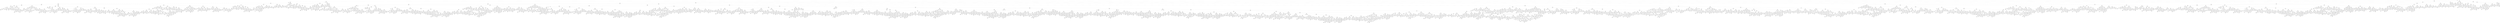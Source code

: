 digraph G{
"0000000002920DF0
+"->"00000000028E0830
+";
"0000000002920DF0
+"->"00000000007514E0
+";
"00000000028E0830
+"->"00000000028E04F0
+";
"00000000028E0830
+"->"0000000002840D20
/";
"00000000028E04F0
+"->"00000000028D6710
*";
"00000000028E04F0
+"->"00000000028DEA10
*";
"00000000028D6710
*"->"00000000028D6230
{0.000}";
"00000000028D6710
*"->"00000000028D6690
/";
"00000000028D6230
{0.000}";
"00000000028D6690
/"->"00000000028D6570
-";
"00000000028D6690
/"->"00000000028DED50
^";
"00000000028D6570
-"->"00000000028D67F0
*";
"00000000028D6570
-"->"00000000028DD7F0
*";
"00000000028D67F0
*"->"00000000028D66B0
^";
"00000000028D67F0
*"->"00000000028D6590
-";
"00000000028D66B0
^"->"00000000028D6850
^";
"00000000028D66B0
^"->"00000000028D6890
{2.000}";
"00000000028D6850
^"->"00000000028D66D0
^";
"00000000028D6850
^"->"00000000028D64F0
{2.000}";
"00000000028D66D0
^"->"00000000028D6350
cos";
"00000000028D66D0
^"->"00000000028D6210
{2.000}";
"00000000028D6350
cos"->"00000000028D6770
x";
"00000000028D6770
x";
"00000000028D6210
{2.000}";
"00000000028D64F0
{2.000}";
"00000000028D6890
{2.000}";
"00000000028D6590
-"->"00000000028D6530
+";
"00000000028D6590
-"->"00000000028DB210
+";
"00000000028D6530
+"->"00000000028D62D0
*";
"00000000028D6530
+"->"00000000028D75F0
*";
"00000000028D62D0
*"->"00000000028D68B0
-";
"00000000028D62D0
*"->"00000000028D7750
*";
"00000000028D68B0
-"->"00000000028D66F0
+";
"00000000028D68B0
-"->"00000000028D6B90
+";
"00000000028D66F0
+"->"00000000028D65B0
*";
"00000000028D66F0
+"->"00000000028D6390
*";
"00000000028D65B0
*"->"00000000028D68D0
{0.000}";
"00000000028D65B0
*"->"00000000028D6910
*";
"00000000028D68D0
{0.000}";
"00000000028D6910
*"->"00000000028D6270
*";
"00000000028D6910
*"->"00000000028D6330
*";
"00000000028D6270
*"->"00000000028D6310
^";
"00000000028D6270
*"->"00000000028D6630
{2.000}";
"00000000028D6310
^"->"00000000028D65D0
cos";
"00000000028D6310
^"->"00000000028D65F0
{1.000}";
"00000000028D65D0
cos"->"00000000028D6930
x";
"00000000028D6930
x";
"00000000028D65F0
{1.000}";
"00000000028D6630
{2.000}";
"00000000028D6330
*"->"00000000028D6790
*";
"00000000028D6330
*"->"00000000028D67D0
{1.000}";
"00000000028D6790
*"->"00000000028D6250
{-1.000}";
"00000000028D6790
*"->"00000000028D6370
sin";
"00000000028D6250
{-1.000}";
"00000000028D6370
sin"->"00000000028D67B0
x";
"00000000028D67B0
x";
"00000000028D67D0
{1.000}";
"00000000028D6390
*"->"00000000028D63B0
^";
"00000000028D6390
*"->"00000000028D6990
{0.000}";
"00000000028D63B0
^"->"00000000028D63D0
cos";
"00000000028D63B0
^"->"00000000028D6DB0
{2.000}";
"00000000028D63D0
cos"->"00000000028D63F0
x";
"00000000028D63F0
x";
"00000000028D6DB0
{2.000}";
"00000000028D6990
{0.000}";
"00000000028D6B90
+"->"00000000028D6C70
*";
"00000000028D6B90
+"->"00000000028D6E50
*";
"00000000028D6C70
*"->"00000000028D6D70
*";
"00000000028D6C70
*"->"00000000028D6AB0
{0.000}";
"00000000028D6D70
*"->"00000000028D6C10
*";
"00000000028D6D70
*"->"00000000028D6BB0
*";
"00000000028D6C10
*"->"00000000028D6BF0
^";
"00000000028D6C10
*"->"00000000028D6B50
{2.000}";
"00000000028D6BF0
^"->"00000000028D6D10
cos";
"00000000028D6BF0
^"->"00000000028D6CB0
{1.000}";
"00000000028D6D10
cos"->"00000000028D6EF0
x";
"00000000028D6EF0
x";
"00000000028D6CB0
{1.000}";
"00000000028D6B50
{2.000}";
"00000000028D6BB0
*"->"00000000028D70B0
*";
"00000000028D6BB0
*"->"00000000028D7150
{1.000}";
"00000000028D70B0
*"->"00000000028D7010
{-1.000}";
"00000000028D70B0
*"->"00000000028D69B0
sin";
"00000000028D7010
{-1.000}";
"00000000028D69B0
sin"->"00000000028D6CD0
x";
"00000000028D6CD0
x";
"00000000028D7150
{1.000}";
"00000000028D6AB0
{0.000}";
"00000000028D6E50
*"->"00000000028D6BD0
{1.000}";
"00000000028D6E50
*"->"00000000028D6FD0
+";
"00000000028D6BD0
{1.000}";
"00000000028D6FD0
+"->"00000000028D6CF0
*";
"00000000028D6FD0
+"->"00000000028D6F50
*";
"00000000028D6CF0
*"->"00000000028D7030
*";
"00000000028D6CF0
*"->"00000000028D6FF0
+";
"00000000028D7030
*"->"00000000028D6C30
*";
"00000000028D7030
*"->"00000000028D6DD0
{1.000}";
"00000000028D6C30
*"->"00000000028D6EB0
{-1.000}";
"00000000028D6C30
*"->"00000000028D7070
sin";
"00000000028D6EB0
{-1.000}";
"00000000028D7070
sin"->"00000000028D6970
x";
"00000000028D6970
x";
"00000000028D6DD0
{1.000}";
"00000000028D6FF0
+"->"00000000028D6D90
*";
"00000000028D6FF0
+"->"00000000028D6B30
*";
"00000000028D6D90
*"->"00000000028D6D30
{2.000}";
"00000000028D6D90
*"->"00000000028D6F10
*";
"00000000028D6D30
{2.000}";
"00000000028D6F10
*"->"00000000028D6C50
*";
"00000000028D6F10
*"->"00000000028D6DF0
*";
"00000000028D6C50
*"->"00000000028D6FB0
^";
"00000000028D6C50
*"->"00000000028D6D50
{1.000}";
"00000000028D6FB0
^"->"00000000028D69D0
cos";
"00000000028D6FB0
^"->"00000000028D6C90
{0.000}";
"00000000028D69D0
cos"->"00000000028D6E90
x";
"00000000028D6E90
x";
"00000000028D6C90
{0.000}";
"00000000028D6D50
{1.000}";
"00000000028D6DF0
*"->"00000000028D6E10
*";
"00000000028D6DF0
*"->"00000000028D6B10
{1.000}";
"00000000028D6E10
*"->"00000000028D6E30
{-1.000}";
"00000000028D6E10
*"->"00000000028D6B70
sin";
"00000000028D6E30
{-1.000}";
"00000000028D6B70
sin"->"00000000028D70D0
x";
"00000000028D70D0
x";
"00000000028D6B10
{1.000}";
"00000000028D6B30
*"->"00000000028D6E70
^";
"00000000028D6B30
*"->"00000000028D6A30
{0.000}";
"00000000028D6E70
^"->"00000000028D6F30
cos";
"00000000028D6E70
^"->"00000000028D6ED0
{1.000}";
"00000000028D6F30
cos"->"00000000028D69F0
x";
"00000000028D69F0
x";
"00000000028D6ED0
{1.000}";
"00000000028D6A30
{0.000}";
"00000000028D6F50
*"->"00000000028D6F70
*";
"00000000028D6F50
*"->"00000000028D7110
+";
"00000000028D6F70
*"->"00000000028D6F90
^";
"00000000028D6F70
*"->"00000000028D70F0
{2.000}";
"00000000028D6F90
^"->"00000000028D7050
cos";
"00000000028D6F90
^"->"00000000028D6A10
{1.000}";
"00000000028D7050
cos"->"00000000028D7090
x";
"00000000028D7090
x";
"00000000028D6A10
{1.000}";
"00000000028D70F0
{2.000}";
"00000000028D7110
+"->"00000000028D7130
*";
"00000000028D7110
+"->"00000000028D78D0
*";
"00000000028D7130
*"->"00000000028D6A50
{1.000}";
"00000000028D7130
*"->"00000000028D6A70
+";
"00000000028D6A50
{1.000}";
"00000000028D6A70
+"->"00000000028D6A90
*";
"00000000028D6A70
+"->"00000000028D75D0
*";
"00000000028D6A90
*"->"00000000028D6AD0
sin";
"00000000028D6A90
*"->"00000000028D7230
{0.000}";
"00000000028D6AD0
sin"->"00000000028D6AF0
x";
"00000000028D6AF0
x";
"00000000028D7230
{0.000}";
"00000000028D75D0
*"->"00000000028D77B0
{-1.000}";
"00000000028D75D0
*"->"00000000028D75B0
*";
"00000000028D77B0
{-1.000}";
"00000000028D75B0
*"->"00000000028D7630
cos";
"00000000028D75B0
*"->"00000000028D71B0
{1.000}";
"00000000028D7630
cos"->"00000000028D77D0
x";
"00000000028D77D0
x";
"00000000028D71B0
{1.000}";
"00000000028D78D0
*"->"00000000028D7830
*";
"00000000028D78D0
*"->"00000000028D7610
{0.000}";
"00000000028D7830
*"->"00000000028D77F0
{-1.000}";
"00000000028D7830
*"->"00000000028D78B0
sin";
"00000000028D77F0
{-1.000}";
"00000000028D78B0
sin"->"00000000028D7670
x";
"00000000028D7670
x";
"00000000028D7610
{0.000}";
"00000000028D7750
*"->"00000000028D7290
*";
"00000000028D7750
*"->"00000000028D71D0
*";
"00000000028D7290
*"->"00000000028D7350
^";
"00000000028D7290
*"->"00000000028D7850
{2.000}";
"00000000028D7350
^"->"00000000028D73F0
^";
"00000000028D7350
^"->"00000000028D7470
{1.000}";
"00000000028D73F0
^"->"00000000028D7430
cos";
"00000000028D73F0
^"->"00000000028D7770
{2.000}";
"00000000028D7430
cos"->"00000000028D7410
x";
"00000000028D7410
x";
"00000000028D7770
{2.000}";
"00000000028D7470
{1.000}";
"00000000028D7850
{2.000}";
"00000000028D71D0
*"->"00000000028D7310
*";
"00000000028D71D0
*"->"00000000028D7490
*";
"00000000028D7310
*"->"00000000028D7690
^";
"00000000028D7310
*"->"00000000028D7390
{2.000}";
"00000000028D7690
^"->"00000000028D7790
cos";
"00000000028D7690
^"->"00000000028D7810
{1.000}";
"00000000028D7790
cos"->"00000000028D72B0
x";
"00000000028D72B0
x";
"00000000028D7810
{1.000}";
"00000000028D7390
{2.000}";
"00000000028D7490
*"->"00000000028D7870
*";
"00000000028D7490
*"->"00000000028D7910
{1.000}";
"00000000028D7870
*"->"00000000028D7890
{-1.000}";
"00000000028D7870
*"->"00000000028D78F0
sin";
"00000000028D7890
{-1.000}";
"00000000028D78F0
sin"->"00000000028D76B0
x";
"00000000028D76B0
x";
"00000000028D7910
{1.000}";
"00000000028D75F0
*"->"00000000028D76D0
^";
"00000000028D75F0
*"->"00000000028D7190
-";
"00000000028D76D0
^"->"00000000028D7930
^";
"00000000028D76D0
^"->"00000000028D7170
{2.000}";
"00000000028D7930
^"->"00000000028D7450
cos";
"00000000028D7930
^"->"00000000028D72D0
{2.000}";
"00000000028D7450
cos"->"00000000028D7950
x";
"00000000028D7950
x";
"00000000028D72D0
{2.000}";
"00000000028D7170
{2.000}";
"00000000028D7190
-"->"00000000028D71F0
+";
"00000000028D7190
-"->"00000000028D8490
+";
"00000000028D71F0
+"->"00000000028D7210
+";
"00000000028D71F0
+"->"00000000028D7AB0
+";
"00000000028D7210
+"->"00000000028D7250
*";
"00000000028D7210
+"->"00000000028D7570
*";
"00000000028D7250
*"->"00000000028D7270
*";
"00000000028D7250
*"->"00000000028D7550
{0.000}";
"00000000028D7270
*"->"00000000028D72F0
*";
"00000000028D7270
*"->"00000000028D7650
*";
"00000000028D72F0
*"->"00000000028D74B0
^";
"00000000028D72F0
*"->"00000000028D73D0
{2.000}";
"00000000028D74B0
^"->"00000000028D7330
cos";
"00000000028D74B0
^"->"00000000028D7370
{1.000}";
"00000000028D7330
cos"->"00000000028D7710
x";
"00000000028D7710
x";
"00000000028D7370
{1.000}";
"00000000028D73D0
{2.000}";
"00000000028D7650
*"->"00000000028D73B0
*";
"00000000028D7650
*"->"00000000028D7530
{1.000}";
"00000000028D73B0
*"->"00000000028D74D0
{-1.000}";
"00000000028D73B0
*"->"00000000028D74F0
sin";
"00000000028D74D0
{-1.000}";
"00000000028D74F0
sin"->"00000000028D7510
x";
"00000000028D7510
x";
"00000000028D7530
{1.000}";
"00000000028D7550
{0.000}";
"00000000028D7570
*"->"00000000028D7590
{0.000}";
"00000000028D7570
*"->"00000000028D76F0
+";
"00000000028D7590
{0.000}";
"00000000028D76F0
+"->"00000000028D7730
*";
"00000000028D76F0
+"->"00000000028D79B0
*";
"00000000028D7730
*"->"00000000028D7F10
*";
"00000000028D7730
*"->"00000000028D8090
+";
"00000000028D7F10
*"->"00000000028D7DB0
*";
"00000000028D7F10
*"->"00000000028D7EF0
{1.000}";
"00000000028D7DB0
*"->"00000000028D7DD0
{-1.000}";
"00000000028D7DB0
*"->"00000000028D7CF0
sin";
"00000000028D7DD0
{-1.000}";
"00000000028D7CF0
sin"->"00000000028D7BD0
x";
"00000000028D7BD0
x";
"00000000028D7EF0
{1.000}";
"00000000028D8090
+"->"00000000028D80B0
*";
"00000000028D8090
+"->"00000000028D7BB0
*";
"00000000028D80B0
*"->"00000000028D8110
{2.000}";
"00000000028D80B0
*"->"00000000028D7F30
*";
"00000000028D8110
{2.000}";
"00000000028D7F30
*"->"00000000028D7F50
*";
"00000000028D7F30
*"->"00000000028D8130
*";
"00000000028D7F50
*"->"00000000028D7D70
^";
"00000000028D7F50
*"->"00000000028D7ED0
{1.000}";
"00000000028D7D70
^"->"00000000028D7FF0
cos";
"00000000028D7D70
^"->"00000000028D7E50
{0.000}";
"00000000028D7FF0
cos"->"00000000028D80D0
x";
"00000000028D80D0
x";
"00000000028D7E50
{0.000}";
"00000000028D7ED0
{1.000}";
"00000000028D8130
*"->"00000000028D7F70
*";
"00000000028D8130
*"->"00000000028D7E90
{1.000}";
"00000000028D7F70
*"->"00000000028D7E10
{-1.000}";
"00000000028D7F70
*"->"00000000028D7F90
sin";
"00000000028D7E10
{-1.000}";
"00000000028D7F90
sin"->"00000000028D80F0
x";
"00000000028D80F0
x";
"00000000028D7E90
{1.000}";
"00000000028D7BB0
*"->"00000000028D7DF0
^";
"00000000028D7BB0
*"->"00000000028D7A50
{0.000}";
"00000000028D7DF0
^"->"00000000028D7E30
cos";
"00000000028D7DF0
^"->"00000000028D7AD0
{1.000}";
"00000000028D7E30
cos"->"00000000028D7FB0
x";
"00000000028D7FB0
x";
"00000000028D7AD0
{1.000}";
"00000000028D7A50
{0.000}";
"00000000028D79B0
*"->"00000000028D7A30
*";
"00000000028D79B0
*"->"00000000028D7E70
+";
"00000000028D7A30
*"->"00000000028D7FD0
^";
"00000000028D7A30
*"->"00000000028D8150
{2.000}";
"00000000028D7FD0
^"->"00000000028D7D10
cos";
"00000000028D7FD0
^"->"00000000028D8010
{1.000}";
"00000000028D7D10
cos"->"00000000028D7D50
x";
"00000000028D7D50
x";
"00000000028D8010
{1.000}";
"00000000028D8150
{2.000}";
"00000000028D7E70
+"->"00000000028D7D30
*";
"00000000028D7E70
+"->"00000000028D79D0
*";
"00000000028D7D30
*"->"00000000028D8030
{1.000}";
"00000000028D7D30
*"->"00000000028D79F0
+";
"00000000028D8030
{1.000}";
"00000000028D79F0
+"->"00000000028D7A70
*";
"00000000028D79F0
+"->"00000000028D7C90
*";
"00000000028D7A70
*"->"00000000028D8050
sin";
"00000000028D7A70
*"->"00000000028D8070
{0.000}";
"00000000028D8050
sin"->"00000000028D7B10
x";
"00000000028D7B10
x";
"00000000028D8070
{0.000}";
"00000000028D7C90
*"->"00000000028D7BF0
{-1.000}";
"00000000028D7C90
*"->"00000000028D7B50
*";
"00000000028D7BF0
{-1.000}";
"00000000028D7B50
*"->"00000000028D7970
cos";
"00000000028D7B50
*"->"00000000028D7A10
{1.000}";
"00000000028D7970
cos"->"00000000028D7990
x";
"00000000028D7990
x";
"00000000028D7A10
{1.000}";
"00000000028D79D0
*"->"00000000028D7C10
*";
"00000000028D79D0
*"->"00000000028D7CD0
{0.000}";
"00000000028D7C10
*"->"00000000028D7B90
{-1.000}";
"00000000028D7C10
*"->"00000000028D7EB0
sin";
"00000000028D7B90
{-1.000}";
"00000000028D7EB0
sin"->"00000000028D7A90
x";
"00000000028D7A90
x";
"00000000028D7CD0
{0.000}";
"00000000028D7AB0
+"->"00000000028D7AF0
*";
"00000000028D7AB0
+"->"00000000028D8430
*";
"00000000028D7AF0
*"->"00000000028D7C30
{0.000}";
"00000000028D7AF0
*"->"00000000028D7B30
*";
"00000000028D7C30
{0.000}";
"00000000028D7B30
*"->"00000000028D7B70
*";
"00000000028D7B30
*"->"00000000028D8650
*";
"00000000028D7B70
*"->"00000000028D7C50
^";
"00000000028D7B70
*"->"00000000028D8750
{2.000}";
"00000000028D7C50
^"->"00000000028D7C70
cos";
"00000000028D7C50
^"->"00000000028D7D90
{1.000}";
"00000000028D7C70
cos"->"00000000028D7CB0
x";
"00000000028D7CB0
x";
"00000000028D7D90
{1.000}";
"00000000028D8750
{2.000}";
"00000000028D8650
*"->"00000000028D84D0
*";
"00000000028D8650
*"->"00000000028D8550
{1.000}";
"00000000028D84D0
*"->"00000000028D8470
{-1.000}";
"00000000028D84D0
*"->"00000000028D8410
sin";
"00000000028D8470
{-1.000}";
"00000000028D8410
sin"->"00000000028D8510
x";
"00000000028D8510
x";
"00000000028D8550
{1.000}";
"00000000028D8430
*"->"00000000028D8450
^";
"00000000028D8430
*"->"00000000028D8170
{0.000}";
"00000000028D8450
^"->"00000000028D8190
cos";
"00000000028D8450
^"->"00000000028D8290
{2.000}";
"00000000028D8190
cos"->"00000000028D8950
x";
"00000000028D8950
x";
"00000000028D8290
{2.000}";
"00000000028D8170
{0.000}";
"00000000028D8490
+"->"00000000028D82F0
+";
"00000000028D8490
+"->"00000000028D89D0
+";
"00000000028D82F0
+"->"00000000028D82B0
*";
"00000000028D82F0
+"->"00000000028D8BB0
*";
"00000000028D82B0
*"->"00000000028D88F0
{0.000}";
"00000000028D82B0
*"->"00000000028D8610
+";
"00000000028D88F0
{0.000}";
"00000000028D8610
+"->"00000000028D8710
*";
"00000000028D8610
+"->"00000000028D8250
*";
"00000000028D8710
*"->"00000000028D8230
*";
"00000000028D8710
*"->"00000000028D86B0
+";
"00000000028D8230
*"->"00000000028D8670
*";
"00000000028D8230
*"->"00000000028D8810
{1.000}";
"00000000028D8670
*"->"00000000028D8570
{-1.000}";
"00000000028D8670
*"->"00000000028D87F0
sin";
"00000000028D8570
{-1.000}";
"00000000028D87F0
sin"->"00000000028D8690
x";
"00000000028D8690
x";
"00000000028D8810
{1.000}";
"00000000028D86B0
+"->"00000000028D8350
*";
"00000000028D86B0
+"->"00000000028D85B0
*";
"00000000028D8350
*"->"00000000028D8730
{2.000}";
"00000000028D8350
*"->"00000000028D81D0
*";
"00000000028D8730
{2.000}";
"00000000028D81D0
*"->"00000000028D84B0
*";
"00000000028D81D0
*"->"00000000028D86D0
*";
"00000000028D84B0
*"->"00000000028D8830
^";
"00000000028D84B0
*"->"00000000028D8890
{1.000}";
"00000000028D8830
^"->"00000000028D8590
cos";
"00000000028D8830
^"->"00000000028D82D0
{0.000}";
"00000000028D8590
cos"->"00000000028D8530
x";
"00000000028D8530
x";
"00000000028D82D0
{0.000}";
"00000000028D8890
{1.000}";
"00000000028D86D0
*"->"00000000028D84F0
*";
"00000000028D86D0
*"->"00000000028D8310
{1.000}";
"00000000028D84F0
*"->"00000000028D8850
{-1.000}";
"00000000028D84F0
*"->"00000000028D8870
sin";
"00000000028D8850
{-1.000}";
"00000000028D8870
sin"->"00000000028D8270
x";
"00000000028D8270
x";
"00000000028D8310
{1.000}";
"00000000028D85B0
*"->"00000000028D88B0
^";
"00000000028D85B0
*"->"00000000028D8770
{0.000}";
"00000000028D88B0
^"->"00000000028D85D0
cos";
"00000000028D88B0
^"->"00000000028D8330
{1.000}";
"00000000028D85D0
cos"->"00000000028D85F0
x";
"00000000028D85F0
x";
"00000000028D8330
{1.000}";
"00000000028D8770
{0.000}";
"00000000028D8250
*"->"00000000028D81F0
*";
"00000000028D8250
*"->"00000000028D88D0
+";
"00000000028D81F0
*"->"00000000028D8630
^";
"00000000028D81F0
*"->"00000000028D87D0
{2.000}";
"00000000028D8630
^"->"00000000028D86F0
cos";
"00000000028D8630
^"->"00000000028D87B0
{1.000}";
"00000000028D86F0
cos"->"00000000028D8790
x";
"00000000028D8790
x";
"00000000028D87B0
{1.000}";
"00000000028D87D0
{2.000}";
"00000000028D88D0
+"->"00000000028D8910
*";
"00000000028D88D0
+"->"00000000028D9010
*";
"00000000028D8910
*"->"00000000028D81B0
{1.000}";
"00000000028D8910
*"->"00000000028D8390
+";
"00000000028D81B0
{1.000}";
"00000000028D8390
+"->"00000000028D8930
*";
"00000000028D8390
+"->"00000000028D83B0
*";
"00000000028D8930
*"->"00000000028D8210
sin";
"00000000028D8930
*"->"00000000028D83F0
{0.000}";
"00000000028D8210
sin"->"00000000028D8370
x";
"00000000028D8370
x";
"00000000028D83F0
{0.000}";
"00000000028D83B0
*"->"00000000028D83D0
{-1.000}";
"00000000028D83B0
*"->"00000000028D8CB0
*";
"00000000028D83D0
{-1.000}";
"00000000028D8CB0
*"->"00000000028D8B50
cos";
"00000000028D8CB0
*"->"00000000028D90B0
{1.000}";
"00000000028D8B50
cos"->"00000000028D8B90
x";
"00000000028D8B90
x";
"00000000028D90B0
{1.000}";
"00000000028D9010
*"->"00000000028D8990
*";
"00000000028D9010
*"->"00000000028D8E50
{0.000}";
"00000000028D8990
*"->"00000000028D8CD0
{-1.000}";
"00000000028D8990
*"->"00000000028D9150
sin";
"00000000028D8CD0
{-1.000}";
"00000000028D9150
sin"->"00000000028D8AB0
x";
"00000000028D8AB0
x";
"00000000028D8E50
{0.000}";
"00000000028D8BB0
*"->"00000000028D8FD0
*";
"00000000028D8BB0
*"->"00000000028D8FB0
{0.000}";
"00000000028D8FD0
*"->"00000000028D8CF0
*";
"00000000028D8FD0
*"->"00000000028D8DB0
*";
"00000000028D8CF0
*"->"00000000028D9030
^";
"00000000028D8CF0
*"->"00000000028D8970
{2.000}";
"00000000028D9030
^"->"00000000028D8BF0
cos";
"00000000028D9030
^"->"00000000028D9070
{1.000}";
"00000000028D8BF0
cos"->"00000000028D8EB0
x";
"00000000028D8EB0
x";
"00000000028D9070
{1.000}";
"00000000028D8970
{2.000}";
"00000000028D8DB0
*"->"00000000028D8FF0
*";
"00000000028D8DB0
*"->"00000000028D8BD0
{1.000}";
"00000000028D8FF0
*"->"00000000028D8D90
{-1.000}";
"00000000028D8FF0
*"->"00000000028D8D10
sin";
"00000000028D8D90
{-1.000}";
"00000000028D8D10
sin"->"00000000028D8EF0
x";
"00000000028D8EF0
x";
"00000000028D8BD0
{1.000}";
"00000000028D8FB0
{0.000}";
"00000000028D89D0
+"->"00000000028D8E90
*";
"00000000028D89D0
+"->"00000000028D93F0
*";
"00000000028D8E90
*"->"00000000028D8C30
+";
"00000000028D8E90
*"->"00000000028D9410
{0.000}";
"00000000028D8C30
+"->"00000000028D8C10
*";
"00000000028D8C30
+"->"00000000028D8AD0
*";
"00000000028D8C10
*"->"00000000028D8DD0
*";
"00000000028D8C10
*"->"00000000028D8B30
+";
"00000000028D8DD0
*"->"00000000028D8C50
*";
"00000000028D8DD0
*"->"00000000028D8B10
{1.000}";
"00000000028D8C50
*"->"00000000028D8DF0
{-1.000}";
"00000000028D8C50
*"->"00000000028D8B70
sin";
"00000000028D8DF0
{-1.000}";
"00000000028D8B70
sin"->"00000000028D90D0
x";
"00000000028D90D0
x";
"00000000028D8B10
{1.000}";
"00000000028D8B30
+"->"00000000028D8C70
*";
"00000000028D8B30
+"->"00000000028D8F50
*";
"00000000028D8C70
*"->"00000000028D8F10
{2.000}";
"00000000028D8C70
*"->"00000000028D89B0
*";
"00000000028D8F10
{2.000}";
"00000000028D89B0
*"->"00000000028D90F0
*";
"00000000028D89B0
*"->"00000000028D8A70
*";
"00000000028D90F0
*"->"00000000028D8ED0
^";
"00000000028D90F0
*"->"00000000028D8E10
{1.000}";
"00000000028D8ED0
^"->"00000000028D89F0
cos";
"00000000028D8ED0
^"->"00000000028D8C90
{0.000}";
"00000000028D89F0
cos"->"00000000028D9050
x";
"00000000028D9050
x";
"00000000028D8C90
{0.000}";
"00000000028D8E10
{1.000}";
"00000000028D8A70
*"->"00000000028D9090
*";
"00000000028D8A70
*"->"00000000028D8D30
{1.000}";
"00000000028D9090
*"->"00000000028D8E30
{-1.000}";
"00000000028D9090
*"->"00000000028D9110
sin";
"00000000028D8E30
{-1.000}";
"00000000028D9110
sin"->"00000000028D8F30
x";
"00000000028D8F30
x";
"00000000028D8D30
{1.000}";
"00000000028D8F50
*"->"00000000028D8A10
^";
"00000000028D8F50
*"->"00000000028D8E70
{0.000}";
"00000000028D8A10
^"->"00000000028D8D50
cos";
"00000000028D8A10
^"->"00000000028D8D70
{1.000}";
"00000000028D8D50
cos"->"00000000028D9130
x";
"00000000028D9130
x";
"00000000028D8D70
{1.000}";
"00000000028D8E70
{0.000}";
"00000000028D8AD0
*"->"00000000028D8A30
*";
"00000000028D8AD0
*"->"00000000028D9290
+";
"00000000028D8A30
*"->"00000000028D8F70
^";
"00000000028D8A30
*"->"00000000028D8AF0
{2.000}";
"00000000028D8F70
^"->"00000000028D8F90
cos";
"00000000028D8F70
^"->"00000000028D8A90
{1.000}";
"00000000028D8F90
cos"->"00000000028D8A50
x";
"00000000028D8A50
x";
"00000000028D8A90
{1.000}";
"00000000028D8AF0
{2.000}";
"00000000028D9290
+"->"00000000028D9450
*";
"00000000028D9290
+"->"00000000028D9430
*";
"00000000028D9450
*"->"00000000028D9890
{1.000}";
"00000000028D9450
*"->"00000000028D9470
+";
"00000000028D9890
{1.000}";
"00000000028D9470
+"->"00000000028D95D0
*";
"00000000028D9470
+"->"00000000028D91F0
*";
"00000000028D95D0
*"->"00000000028D9270
sin";
"00000000028D95D0
*"->"00000000028D9250
{0.000}";
"00000000028D9270
sin"->"00000000028D9770
x";
"00000000028D9770
x";
"00000000028D9250
{0.000}";
"00000000028D91F0
*"->"00000000028D9530
{-1.000}";
"00000000028D91F0
*"->"00000000028D9630
*";
"00000000028D9530
{-1.000}";
"00000000028D9630
*"->"00000000028D9570
cos";
"00000000028D9630
*"->"00000000028D97D0
{1.000}";
"00000000028D9570
cos"->"00000000028D9490
x";
"00000000028D9490
x";
"00000000028D97D0
{1.000}";
"00000000028D9430
*"->"00000000028D95B0
*";
"00000000028D9430
*"->"00000000028D9590
{0.000}";
"00000000028D95B0
*"->"00000000028D9190
{-1.000}";
"00000000028D95B0
*"->"00000000028D9390
sin";
"00000000028D9190
{-1.000}";
"00000000028D9390
sin"->"00000000028D94B0
x";
"00000000028D94B0
x";
"00000000028D9590
{0.000}";
"00000000028D9410
{0.000}";
"00000000028D93F0
*"->"00000000028D9510
{1.000}";
"00000000028D93F0
*"->"00000000028D96F0
+";
"00000000028D9510
{1.000}";
"00000000028D96F0
+"->"00000000028D94D0
+";
"00000000028D96F0
+"->"00000000028DA690
+";
"00000000028D94D0
+"->"00000000028D9350
*";
"00000000028D94D0
+"->"00000000028D9DF0
*";
"00000000028D9350
*"->"00000000028D93B0
+";
"00000000028D9350
*"->"00000000028D97B0
+";
"00000000028D93B0
+"->"00000000028D98B0
*";
"00000000028D93B0
+"->"00000000028D9610
*";
"00000000028D98B0
*"->"00000000028D9810
{2.000}";
"00000000028D98B0
*"->"00000000028D91B0
*";
"00000000028D9810
{2.000}";
"00000000028D91B0
*"->"00000000028D94F0
*";
"00000000028D91B0
*"->"00000000028D9550
*";
"00000000028D94F0
*"->"00000000028D9950
^";
"00000000028D94F0
*"->"00000000028D97F0
{1.000}";
"00000000028D9950
^"->"00000000028D92B0
cos";
"00000000028D9950
^"->"00000000028D93D0
{0.000}";
"00000000028D92B0
cos"->"00000000028D9650
x";
"00000000028D9650
x";
"00000000028D93D0
{0.000}";
"00000000028D97F0
{1.000}";
"00000000028D9550
*"->"00000000028D9830
*";
"00000000028D9550
*"->"00000000028D9170
{1.000}";
"00000000028D9830
*"->"00000000028D95F0
{-1.000}";
"00000000028D9830
*"->"00000000028D96B0
sin";
"00000000028D95F0
{-1.000}";
"00000000028D96B0
sin"->"00000000028D9870
x";
"00000000028D9870
x";
"00000000028D9170
{1.000}";
"00000000028D9610
*"->"00000000028D9850
^";
"00000000028D9610
*"->"00000000028D96D0
{0.000}";
"00000000028D9850
^"->"00000000028D9670
cos";
"00000000028D9850
^"->"00000000028D9710
{1.000}";
"00000000028D9670
cos"->"00000000028D9690
x";
"00000000028D9690
x";
"00000000028D9710
{1.000}";
"00000000028D96D0
{0.000}";
"00000000028D97B0
+"->"00000000028D91D0
*";
"00000000028D97B0
+"->"00000000028D92D0
*";
"00000000028D91D0
*"->"00000000028D9730
{1.000}";
"00000000028D91D0
*"->"00000000028D9750
+";
"00000000028D9730
{1.000}";
"00000000028D9750
+"->"00000000028D9790
*";
"00000000028D9750
+"->"00000000028D9370
*";
"00000000028D9790
*"->"00000000028D98D0
sin";
"00000000028D9790
*"->"00000000028D9910
{0.000}";
"00000000028D98D0
sin"->"00000000028D98F0
x";
"00000000028D98F0
x";
"00000000028D9910
{0.000}";
"00000000028D9370
*"->"00000000028D9930
{-1.000}";
"00000000028D9370
*"->"00000000028D9310
*";
"00000000028D9930
{-1.000}";
"00000000028D9310
*"->"00000000028D9330
cos";
"00000000028D9310
*"->"00000000028D9230
{1.000}";
"00000000028D9330
cos"->"00000000028D9210
x";
"00000000028D9210
x";
"00000000028D9230
{1.000}";
"00000000028D92D0
*"->"00000000028D92F0
*";
"00000000028D92D0
*"->"00000000028D9BF0
{0.000}";
"00000000028D92F0
*"->"00000000028D9E90
{-1.000}";
"00000000028D92F0
*"->"00000000028DA150
sin";
"00000000028D9E90
{-1.000}";
"00000000028DA150
sin"->"00000000028DA030
x";
"00000000028DA030
x";
"00000000028D9BF0
{0.000}";
"00000000028D9DF0
*"->"00000000028D9A70
*";
"00000000028D9DF0
*"->"00000000028D9C30
+";
"00000000028D9A70
*"->"00000000028DA090
*";
"00000000028D9A70
*"->"00000000028D9C10
{1.000}";
"00000000028DA090
*"->"00000000028D9E30
{-1.000}";
"00000000028DA090
*"->"00000000028D9D90
sin";
"00000000028D9E30
{-1.000}";
"00000000028D9D90
sin"->"00000000028D9A30
x";
"00000000028D9A30
x";
"00000000028D9C10
{1.000}";
"00000000028D9C30
+"->"00000000028D9EB0
+";
"00000000028D9C30
+"->"00000000028DA5D0
+";
"00000000028D9EB0
+"->"00000000028D9C50
*";
"00000000028D9EB0
+"->"00000000028D9E70
*";
"00000000028D9C50
*"->"00000000028DA0B0
*";
"00000000028D9C50
*"->"00000000028D9DB0
{0.000}";
"00000000028DA0B0
*"->"00000000028D9970
*";
"00000000028DA0B0
*"->"00000000028D9B50
*";
"00000000028D9970
*"->"00000000028DA050
^";
"00000000028D9970
*"->"00000000028D9FB0
{1.000}";
"00000000028DA050
^"->"00000000028DA010
cos";
"00000000028DA050
^"->"00000000028D9E50
{0.000}";
"00000000028DA010
cos"->"00000000028D9ED0
x";
"00000000028D9ED0
x";
"00000000028D9E50
{0.000}";
"00000000028D9FB0
{1.000}";
"00000000028D9B50
*"->"00000000028D9A50
*";
"00000000028D9B50
*"->"00000000028D9FD0
{1.000}";
"00000000028D9A50
*"->"00000000028D9B90
{-1.000}";
"00000000028D9A50
*"->"00000000028D9A90
sin";
"00000000028D9B90
{-1.000}";
"00000000028D9A90
sin"->"00000000028D9DD0
x";
"00000000028D9DD0
x";
"00000000028D9FD0
{1.000}";
"00000000028D9DB0
{0.000}";
"00000000028D9E70
*"->"00000000028D9FF0
{2.000}";
"00000000028D9E70
*"->"00000000028D99B0
+";
"00000000028D9FF0
{2.000}";
"00000000028D99B0
+"->"00000000028DA0D0
*";
"00000000028D99B0
+"->"00000000028D9D10
*";
"00000000028DA0D0
*"->"00000000028DA070
*";
"00000000028DA0D0
*"->"00000000028D9AB0
+";
"00000000028DA070
*"->"00000000028DA0F0
*";
"00000000028DA070
*"->"00000000028D9F50
{1.000}";
"00000000028DA0F0
*"->"00000000028DA110
{-1.000}";
"00000000028DA0F0
*"->"00000000028D9EF0
sin";
"00000000028DA110
{-1.000}";
"00000000028D9EF0
sin"->"00000000028D9E10
x";
"00000000028D9E10
x";
"00000000028D9F50
{1.000}";
"00000000028D9AB0
+"->"00000000028D9B70
*";
"00000000028D9AB0
+"->"00000000028D99F0
*";
"00000000028D9B70
*"->"00000000028D9C70
{1.000}";
"00000000028D9B70
*"->"00000000028D9C90
*";
"00000000028D9C70
{1.000}";
"00000000028D9C90
*"->"00000000028D9CB0
*";
"00000000028D9C90
*"->"00000000028D9F10
*";
"00000000028D9CB0
*"->"00000000028D9F70
^";
"00000000028D9CB0
*"->"00000000028D9B10
{0.000}";
"00000000028D9F70
^"->"00000000028D9CD0
cos";
"00000000028D9F70
^"->"00000000028D99D0
{-1.000}";
"00000000028D9CD0
cos"->"00000000028DA130
x";
"00000000028DA130
x";
"00000000028D99D0
{-1.000}";
"00000000028D9B10
{0.000}";
"00000000028D9F10
*"->"00000000028D9F90
*";
"00000000028D9F10
*"->"00000000028D9CF0
{1.000}";
"00000000028D9F90
*"->"00000000028D9AD0
{-1.000}";
"00000000028D9F90
*"->"00000000028D9990
sin";
"00000000028D9AD0
{-1.000}";
"00000000028D9990
sin"->"00000000028D9BB0
x";
"00000000028D9BB0
x";
"00000000028D9CF0
{1.000}";
"00000000028D99F0
*"->"00000000028D9A10
^";
"00000000028D99F0
*"->"00000000028D9BD0
{0.000}";
"00000000028D9A10
^"->"00000000028D9AF0
cos";
"00000000028D9A10
^"->"00000000028D9B30
{0.000}";
"00000000028D9AF0
cos"->"00000000028D9F30
x";
"00000000028D9F30
x";
"00000000028D9B30
{0.000}";
"00000000028D9BD0
{0.000}";
"00000000028D9D10
*"->"00000000028D9D30
*";
"00000000028D9D10
*"->"00000000028DA810
+";
"00000000028D9D30
*"->"00000000028D9D50
^";
"00000000028D9D30
*"->"00000000028DA190
{1.000}";
"00000000028D9D50
^"->"00000000028D9D70
cos";
"00000000028D9D50
^"->"00000000028DA770
{0.000}";
"00000000028D9D70
cos"->"00000000028DA2D0
x";
"00000000028DA2D0
x";
"00000000028DA770
{0.000}";
"00000000028DA190
{1.000}";
"00000000028DA810
+"->"00000000028DA8D0
*";
"00000000028DA810
+"->"00000000028DA8B0
*";
"00000000028DA8D0
*"->"00000000028DA1D0
{1.000}";
"00000000028DA8D0
*"->"00000000028DA950
+";
"00000000028DA1D0
{1.000}";
"00000000028DA950
+"->"00000000028DA1B0
*";
"00000000028DA950
+"->"00000000028DA850
*";
"00000000028DA1B0
*"->"00000000028DA3F0
sin";
"00000000028DA1B0
*"->"00000000028DA710
{0.000}";
"00000000028DA3F0
sin"->"00000000028DA1F0
x";
"00000000028DA1F0
x";
"00000000028DA710
{0.000}";
"00000000028DA850
*"->"00000000028DA3D0
{-1.000}";
"00000000028DA850
*"->"00000000028DA5F0
*";
"00000000028DA3D0
{-1.000}";
"00000000028DA5F0
*"->"00000000028DA790
cos";
"00000000028DA5F0
*"->"00000000028DA890
{1.000}";
"00000000028DA790
cos"->"00000000028DA930
x";
"00000000028DA930
x";
"00000000028DA890
{1.000}";
"00000000028DA8B0
*"->"00000000028DA310
*";
"00000000028DA8B0
*"->"00000000028DA7B0
{0.000}";
"00000000028DA310
*"->"00000000028DA450
{-1.000}";
"00000000028DA310
*"->"00000000028DA470
sin";
"00000000028DA450
{-1.000}";
"00000000028DA470
sin"->"00000000028DA430
x";
"00000000028DA430
x";
"00000000028DA7B0
{0.000}";
"00000000028DA5D0
+"->"00000000028DA730
*";
"00000000028DA5D0
+"->"00000000028DA6D0
*";
"00000000028DA730
*"->"00000000028DA5B0
{0.000}";
"00000000028DA730
*"->"00000000028DA610
*";
"00000000028DA5B0
{0.000}";
"00000000028DA610
*"->"00000000028DA4F0
*";
"00000000028DA610
*"->"00000000028DA750
*";
"00000000028DA4F0
*"->"00000000028DA410
^";
"00000000028DA4F0
*"->"00000000028DA170
{1.000}";
"00000000028DA410
^"->"00000000028DA6F0
cos";
"00000000028DA410
^"->"00000000028DA910
{0.000}";
"00000000028DA6F0
cos"->"00000000028DA8F0
x";
"00000000028DA8F0
x";
"00000000028DA910
{0.000}";
"00000000028DA170
{1.000}";
"00000000028DA750
*"->"00000000028DA7D0
*";
"00000000028DA750
*"->"00000000028DA650
{1.000}";
"00000000028DA7D0
*"->"00000000028DA570
{-1.000}";
"00000000028DA7D0
*"->"00000000028DA7F0
sin";
"00000000028DA570
{-1.000}";
"00000000028DA7F0
sin"->"00000000028DA210
x";
"00000000028DA210
x";
"00000000028DA650
{1.000}";
"00000000028DA6D0
*"->"00000000028DA230
^";
"00000000028DA6D0
*"->"00000000028DA250
{0.000}";
"00000000028DA230
^"->"00000000028DA830
cos";
"00000000028DA230
^"->"00000000028DA870
{1.000}";
"00000000028DA830
cos"->"00000000028DA630
x";
"00000000028DA630
x";
"00000000028DA870
{1.000}";
"00000000028DA250
{0.000}";
"00000000028DA690
+"->"00000000028DA3B0
*";
"00000000028DA690
+"->"00000000028DAE70
*";
"00000000028DA3B0
*"->"00000000028DA670
+";
"00000000028DA3B0
*"->"00000000028DAC90
+";
"00000000028DA670
+"->"00000000028DA6B0
*";
"00000000028DA670
+"->"00000000028DA4B0
*";
"00000000028DA6B0
*"->"00000000028DA270
{1.000}";
"00000000028DA6B0
*"->"00000000028DA2F0
+";
"00000000028DA270
{1.000}";
"00000000028DA2F0
+"->"00000000028DA290
*";
"00000000028DA2F0
+"->"00000000028DA510
*";
"00000000028DA290
*"->"00000000028DA2B0
sin";
"00000000028DA290
*"->"00000000028DA350
{0.000}";
"00000000028DA2B0
sin"->"00000000028DA330
x";
"00000000028DA330
x";
"00000000028DA350
{0.000}";
"00000000028DA510
*"->"00000000028DA550
{-1.000}";
"00000000028DA510
*"->"00000000028DA370
*";
"00000000028DA550
{-1.000}";
"00000000028DA370
*"->"00000000028DA390
cos";
"00000000028DA370
*"->"00000000028DA530
{1.000}";
"00000000028DA390
cos"->"00000000028DA490
x";
"00000000028DA490
x";
"00000000028DA530
{1.000}";
"00000000028DA4B0
*"->"00000000028DA4D0
*";
"00000000028DA4B0
*"->"00000000028DB050
{0.000}";
"00000000028DA4D0
*"->"00000000028DA590
{-1.000}";
"00000000028DA4D0
*"->"00000000028DAFD0
sin";
"00000000028DA590
{-1.000}";
"00000000028DAFD0
sin"->"00000000028DAB10
x";
"00000000028DAB10
x";
"00000000028DB050
{0.000}";
"00000000028DAC90
+"->"00000000028DABD0
*";
"00000000028DAC90
+"->"00000000028DA970
*";
"00000000028DABD0
*"->"00000000028DAB50
{2.000}";
"00000000028DABD0
*"->"00000000028DAEF0
*";
"00000000028DAB50
{2.000}";
"00000000028DAEF0
*"->"00000000028DAF90
*";
"00000000028DAEF0
*"->"00000000028DB150
*";
"00000000028DAF90
*"->"00000000028DA9F0
^";
"00000000028DAF90
*"->"00000000028DAE30
{1.000}";
"00000000028DA9F0
^"->"00000000028DAF10
cos";
"00000000028DA9F0
^"->"00000000028DAB90
{0.000}";
"00000000028DAF10
cos"->"00000000028DABF0
x";
"00000000028DABF0
x";
"00000000028DAB90
{0.000}";
"00000000028DAE30
{1.000}";
"00000000028DB150
*"->"00000000028DACD0
*";
"00000000028DB150
*"->"00000000028DA9D0
{1.000}";
"00000000028DACD0
*"->"00000000028DB070
{-1.000}";
"00000000028DACD0
*"->"00000000028DB010
sin";
"00000000028DB070
{-1.000}";
"00000000028DB010
sin"->"00000000028DAC30
x";
"00000000028DAC30
x";
"00000000028DA9D0
{1.000}";
"00000000028DA970
*"->"00000000028DA990
^";
"00000000028DA970
*"->"00000000028DAF50
{0.000}";
"00000000028DA990
^"->"00000000028DAF30
cos";
"00000000028DA990
^"->"00000000028DB030
{1.000}";
"00000000028DAF30
cos"->"00000000028DAE50
x";
"00000000028DAE50
x";
"00000000028DB030
{1.000}";
"00000000028DAF50
{0.000}";
"00000000028DAE70
*"->"00000000028DACF0
*";
"00000000028DAE70
*"->"00000000028DACB0
+";
"00000000028DACF0
*"->"00000000028DAC70
^";
"00000000028DACF0
*"->"00000000028DAC50
{2.000}";
"00000000028DAC70
^"->"00000000028DAC10
cos";
"00000000028DAC70
^"->"00000000028DAD50
{1.000}";
"00000000028DAC10
cos"->"00000000028DAD10
x";
"00000000028DAD10
x";
"00000000028DAD50
{1.000}";
"00000000028DAC50
{2.000}";
"00000000028DACB0
+"->"00000000028DA9B0
+";
"00000000028DACB0
+"->"00000000028DB1B0
+";
"00000000028DA9B0
+"->"00000000028DAA10
*";
"00000000028DA9B0
+"->"00000000028DAEB0
*";
"00000000028DAA10
*"->"00000000028DAA90
+";
"00000000028DAA10
*"->"00000000028DAFF0
{0.000}";
"00000000028DAA90
+"->"00000000028DAA30
*";
"00000000028DAA90
+"->"00000000028DB0F0
*";
"00000000028DAA30
*"->"00000000028DAD30
sin";
"00000000028DAA30
*"->"00000000028DAAB0
{0.000}";
"00000000028DAD30
sin"->"00000000028DAAF0
x";
"00000000028DAAF0
x";
"00000000028DAAB0
{0.000}";
"00000000028DB0F0
*"->"00000000028DAE10
{-1.000}";
"00000000028DB0F0
*"->"00000000028DAF70
*";
"00000000028DAE10
{-1.000}";
"00000000028DAF70
*"->"00000000028DAA50
cos";
"00000000028DAF70
*"->"00000000028DAD70
{1.000}";
"00000000028DAA50
cos"->"00000000028DAE90
x";
"00000000028DAE90
x";
"00000000028DAD70
{1.000}";
"00000000028DAFF0
{0.000}";
"00000000028DAEB0
*"->"00000000028DB090
{1.000}";
"00000000028DAEB0
*"->"00000000028DAB30
+";
"00000000028DB090
{1.000}";
"00000000028DAB30
+"->"00000000028DAD90
+";
"00000000028DAB30
+"->"00000000028DAAD0
+";
"00000000028DAD90
+"->"00000000028DADB0
*";
"00000000028DAD90
+"->"00000000028DB0D0
*";
"00000000028DADB0
*"->"00000000028DADD0
{0.000}";
"00000000028DADB0
*"->"00000000028DAFB0
*";
"00000000028DADD0
{0.000}";
"00000000028DAFB0
*"->"00000000028DADF0
cos";
"00000000028DAFB0
*"->"00000000028DAED0
{1.000}";
"00000000028DADF0
cos"->"00000000028DB0B0
x";
"00000000028DB0B0
x";
"00000000028DAED0
{1.000}";
"00000000028DB0D0
*"->"00000000028DB110
sin";
"00000000028DB0D0
*"->"00000000028DAA70
{0.000}";
"00000000028DB110
sin"->"00000000028DB130
x";
"00000000028DB130
x";
"00000000028DAA70
{0.000}";
"00000000028DAAD0
+"->"00000000028DAB70
*";
"00000000028DAAD0
+"->"00000000028DB8B0
*";
"00000000028DAB70
*"->"00000000028DABB0
*";
"00000000028DAB70
*"->"00000000028DB7F0
{0.000}";
"00000000028DABB0
*"->"00000000028DB6F0
cos";
"00000000028DABB0
*"->"00000000028DB570
{1.000}";
"00000000028DB6F0
cos"->"00000000028DB730
x";
"00000000028DB730
x";
"00000000028DB570
{1.000}";
"00000000028DB7F0
{0.000}";
"00000000028DB8B0
*"->"00000000028DB650
{-1.000}";
"00000000028DB8B0
*"->"00000000028DB6D0
+";
"00000000028DB650
{-1.000}";
"00000000028DB6D0
+"->"00000000028DB910
*";
"00000000028DB6D0
+"->"00000000028DB630
*";
"00000000028DB910
*"->"00000000028DB750
{1.000}";
"00000000028DB910
*"->"00000000028DB610
*";
"00000000028DB750
{1.000}";
"00000000028DB610
*"->"00000000028DB770
*";
"00000000028DB610
*"->"00000000028DB5F0
{1.000}";
"00000000028DB770
*"->"00000000028DB8D0
{-1.000}";
"00000000028DB770
*"->"00000000028DB690
sin";
"00000000028DB8D0
{-1.000}";
"00000000028DB690
sin"->"00000000028DB3B0
x";
"00000000028DB3B0
x";
"00000000028DB5F0
{1.000}";
"00000000028DB630
*"->"00000000028DB790
cos";
"00000000028DB630
*"->"00000000028DB250
{0.000}";
"00000000028DB790
cos"->"00000000028DB2D0
x";
"00000000028DB2D0
x";
"00000000028DB250
{0.000}";
"00000000028DB1B0
+"->"00000000028DB230
*";
"00000000028DB1B0
+"->"00000000028DB850
*";
"00000000028DB230
*"->"00000000028DB7B0
{0.000}";
"00000000028DB230
*"->"00000000028DB4F0
+";
"00000000028DB7B0
{0.000}";
"00000000028DB4F0
+"->"00000000028DB550
*";
"00000000028DB4F0
+"->"00000000028DB530
*";
"00000000028DB550
*"->"00000000028DB7D0
sin";
"00000000028DB550
*"->"00000000028DB670
{0.000}";
"00000000028DB7D0
sin"->"00000000028DB8F0
x";
"00000000028DB8F0
x";
"00000000028DB670
{0.000}";
"00000000028DB530
*"->"00000000028DB810
{-1.000}";
"00000000028DB530
*"->"00000000028DB1F0
*";
"00000000028DB810
{-1.000}";
"00000000028DB1F0
*"->"00000000028DB270
cos";
"00000000028DB1F0
*"->"00000000028DB310
{1.000}";
"00000000028DB270
cos"->"00000000028DB830
x";
"00000000028DB830
x";
"00000000028DB310
{1.000}";
"00000000028DB850
*"->"00000000028DB490
*";
"00000000028DB850
*"->"00000000028DB870
{0.000}";
"00000000028DB490
*"->"00000000028DB3D0
{-1.000}";
"00000000028DB490
*"->"00000000028DB350
sin";
"00000000028DB3D0
{-1.000}";
"00000000028DB350
sin"->"00000000028DB710
x";
"00000000028DB710
x";
"00000000028DB870
{0.000}";
"00000000028DB210
+"->"00000000028DB890
*";
"00000000028DB210
+"->"00000000028DC850
*";
"00000000028DB890
*"->"00000000028DB3F0
*";
"00000000028DB890
*"->"00000000028DB5D0
-";
"00000000028DB3F0
*"->"00000000028DB390
*";
"00000000028DB3F0
*"->"00000000028DB190
*";
"00000000028DB390
*"->"00000000028DB6B0
^";
"00000000028DB390
*"->"00000000028DB1D0
{2.000}";
"00000000028DB6B0
^"->"00000000028DB950
^";
"00000000028DB6B0
^"->"00000000028DB430
{1.000}";
"00000000028DB950
^"->"00000000028DB4D0
cos";
"00000000028DB950
^"->"00000000028DB170
{2.000}";
"00000000028DB4D0
cos"->"00000000028DB930
x";
"00000000028DB930
x";
"00000000028DB170
{2.000}";
"00000000028DB430
{1.000}";
"00000000028DB1D0
{2.000}";
"00000000028DB190
*"->"00000000028DB290
*";
"00000000028DB190
*"->"00000000028DB510
*";
"00000000028DB290
*"->"00000000028DB2B0
^";
"00000000028DB290
*"->"00000000028DB410
{2.000}";
"00000000028DB2B0
^"->"00000000028DB2F0
cos";
"00000000028DB2B0
^"->"00000000028DB370
{1.000}";
"00000000028DB2F0
cos"->"00000000028DB330
x";
"00000000028DB330
x";
"00000000028DB370
{1.000}";
"00000000028DB410
{2.000}";
"00000000028DB510
*"->"00000000028DB470
*";
"00000000028DB510
*"->"00000000028DB4B0
{1.000}";
"00000000028DB470
*"->"00000000028DB450
{-1.000}";
"00000000028DB470
*"->"00000000028DB590
sin";
"00000000028DB450
{-1.000}";
"00000000028DB590
sin"->"00000000028DB5B0
x";
"00000000028DB5B0
x";
"00000000028DB4B0
{1.000}";
"00000000028DB5D0
-"->"00000000028DB990
+";
"00000000028DB5D0
-"->"00000000028DBD70
+";
"00000000028DB990
+"->"00000000028DC150
*";
"00000000028DB990
+"->"00000000028DBEB0
*";
"00000000028DC150
*"->"00000000028DBA90
{0.000}";
"00000000028DC150
*"->"00000000028DB970
*";
"00000000028DBA90
{0.000}";
"00000000028DB970
*"->"00000000028DBC10
*";
"00000000028DB970
*"->"00000000028DBA30
*";
"00000000028DBC10
*"->"00000000028DBAF0
^";
"00000000028DBC10
*"->"00000000028DBF10
{2.000}";
"00000000028DBAF0
^"->"00000000028DBAB0
cos";
"00000000028DBAF0
^"->"00000000028DBE10
{1.000}";
"00000000028DBAB0
cos"->"00000000028DC0F0
x";
"00000000028DC0F0
x";
"00000000028DBE10
{1.000}";
"00000000028DBF10
{2.000}";
"00000000028DBA30
*"->"00000000028DBE70
*";
"00000000028DBA30
*"->"00000000028DC010
{1.000}";
"00000000028DBE70
*"->"00000000028DBD50
{-1.000}";
"00000000028DBE70
*"->"00000000028DBFF0
sin";
"00000000028DBD50
{-1.000}";
"00000000028DBFF0
sin"->"00000000028DBE90
x";
"00000000028DBE90
x";
"00000000028DC010
{1.000}";
"00000000028DBEB0
*"->"00000000028DBB50
^";
"00000000028DBEB0
*"->"00000000028DC030
{0.000}";
"00000000028DBB50
^"->"00000000028DBF30
cos";
"00000000028DBB50
^"->"00000000028DBC30
{2.000}";
"00000000028DBF30
cos"->"00000000028DB9D0
x";
"00000000028DB9D0
x";
"00000000028DBC30
{2.000}";
"00000000028DC030
{0.000}";
"00000000028DBD70
+"->"00000000028DBD10
*";
"00000000028DBD70
+"->"00000000028DBA50
*";
"00000000028DBD10
*"->"00000000028DBAD0
*";
"00000000028DBD10
*"->"00000000028DBF70
{0.000}";
"00000000028DBAD0
*"->"00000000028DC090
*";
"00000000028DBAD0
*"->"00000000028DBB10
*";
"00000000028DC090
*"->"00000000028DBED0
^";
"00000000028DC090
*"->"00000000028DBA70
{2.000}";
"00000000028DBED0
^"->"00000000028DBC90
cos";
"00000000028DBED0
^"->"00000000028DC070
{1.000}";
"00000000028DBC90
cos"->"00000000028DC050
x";
"00000000028DC050
x";
"00000000028DC070
{1.000}";
"00000000028DBA70
{2.000}";
"00000000028DBB10
*"->"00000000028DBC50
*";
"00000000028DBB10
*"->"00000000028DBB30
{1.000}";
"00000000028DBC50
*"->"00000000028DC0B0
{-1.000}";
"00000000028DBC50
*"->"00000000028DBC70
sin";
"00000000028DC0B0
{-1.000}";
"00000000028DBC70
sin"->"00000000028DBDD0
x";
"00000000028DBDD0
x";
"00000000028DBB30
{1.000}";
"00000000028DBF70
{0.000}";
"00000000028DBA50
*"->"00000000028DB9F0
{1.000}";
"00000000028DBA50
*"->"00000000028DBD30
+";
"00000000028DB9F0
{1.000}";
"00000000028DBD30
+"->"00000000028DBE30
*";
"00000000028DBD30
+"->"00000000028DC6B0
*";
"00000000028DBE30
*"->"00000000028DBD90
*";
"00000000028DBE30
*"->"00000000028DBB90
+";
"00000000028DBD90
*"->"00000000028DBCB0
*";
"00000000028DBD90
*"->"00000000028DB9B0
{1.000}";
"00000000028DBCB0
*"->"00000000028DBFD0
{-1.000}";
"00000000028DBCB0
*"->"00000000028DBCD0
sin";
"00000000028DBFD0
{-1.000}";
"00000000028DBCD0
sin"->"00000000028DBDB0
x";
"00000000028DBDB0
x";
"00000000028DB9B0
{1.000}";
"00000000028DBB90
+"->"00000000028DBCF0
*";
"00000000028DBB90
+"->"00000000028DC650
*";
"00000000028DBCF0
*"->"00000000028DBDF0
{2.000}";
"00000000028DBCF0
*"->"00000000028DBE50
*";
"00000000028DBDF0
{2.000}";
"00000000028DBE50
*"->"00000000028DBBF0
*";
"00000000028DBE50
*"->"00000000028DC0D0
*";
"00000000028DBBF0
*"->"00000000028DBEF0
^";
"00000000028DBBF0
*"->"00000000028DBBB0
{1.000}";
"00000000028DBEF0
^"->"00000000028DBF50
cos";
"00000000028DBEF0
^"->"00000000028DBB70
{0.000}";
"00000000028DBF50
cos"->"00000000028DBF90
x";
"00000000028DBF90
x";
"00000000028DBB70
{0.000}";
"00000000028DBBB0
{1.000}";
"00000000028DC0D0
*"->"00000000028DC110
*";
"00000000028DC0D0
*"->"00000000028DC130
{1.000}";
"00000000028DC110
*"->"00000000028DBA10
{-1.000}";
"00000000028DC110
*"->"00000000028DBFB0
sin";
"00000000028DBA10
{-1.000}";
"00000000028DBFB0
sin"->"00000000028DBBD0
x";
"00000000028DBBD0
x";
"00000000028DC130
{1.000}";
"00000000028DC650
*"->"00000000028DC390
^";
"00000000028DC650
*"->"00000000028DC3F0
{0.000}";
"00000000028DC390
^"->"00000000028DC7D0
cos";
"00000000028DC390
^"->"00000000028DC830
{1.000}";
"00000000028DC7D0
cos"->"00000000028DC4F0
x";
"00000000028DC4F0
x";
"00000000028DC830
{1.000}";
"00000000028DC3F0
{0.000}";
"00000000028DC6B0
*"->"00000000028DC870
*";
"00000000028DC6B0
*"->"00000000028DC6F0
+";
"00000000028DC870
*"->"00000000028DC170
^";
"00000000028DC870
*"->"00000000028DC4D0
{2.000}";
"00000000028DC170
^"->"00000000028DC5B0
cos";
"00000000028DC170
^"->"00000000028DC590
{1.000}";
"00000000028DC5B0
cos"->"00000000028DC7F0
x";
"00000000028DC7F0
x";
"00000000028DC590
{1.000}";
"00000000028DC4D0
{2.000}";
"00000000028DC6F0
+"->"00000000028DC3B0
*";
"00000000028DC6F0
+"->"00000000028DC370
*";
"00000000028DC3B0
*"->"00000000028DC7B0
{1.000}";
"00000000028DC3B0
*"->"00000000028DC1D0
+";
"00000000028DC7B0
{1.000}";
"00000000028DC1D0
+"->"00000000028DC690
*";
"00000000028DC1D0
+"->"00000000028DC450
*";
"00000000028DC690
*"->"00000000028DC430
sin";
"00000000028DC690
*"->"00000000028DC5D0
{0.000}";
"00000000028DC430
sin"->"00000000028DC3D0
x";
"00000000028DC3D0
x";
"00000000028DC5D0
{0.000}";
"00000000028DC450
*"->"00000000028DC5F0
{-1.000}";
"00000000028DC450
*"->"00000000028DC350
*";
"00000000028DC5F0
{-1.000}";
"00000000028DC350
*"->"00000000028DC8D0
cos";
"00000000028DC350
*"->"00000000028DC330
{1.000}";
"00000000028DC8D0
cos"->"00000000028DC310
x";
"00000000028DC310
x";
"00000000028DC330
{1.000}";
"00000000028DC370
*"->"00000000028DC710
*";
"00000000028DC370
*"->"00000000028DC950
{0.000}";
"00000000028DC710
*"->"00000000028DC190
{-1.000}";
"00000000028DC710
*"->"00000000028DC8F0
sin";
"00000000028DC190
{-1.000}";
"00000000028DC8F0
sin"->"00000000028DC6D0
x";
"00000000028DC6D0
x";
"00000000028DC950
{0.000}";
"00000000028DC850
*"->"00000000028DC410
-";
"00000000028DC850
*"->"00000000028DC790
+";
"00000000028DC410
-"->"00000000028DC610
*";
"00000000028DC410
-"->"00000000028DC470
*";
"00000000028DC610
*"->"00000000028DC270
^";
"00000000028DC610
*"->"00000000028DC230
{0.000}";
"00000000028DC270
^"->"00000000028DC890
cos";
"00000000028DC270
^"->"00000000028DC670
{2.000}";
"00000000028DC890
cos"->"00000000028DC630
x";
"00000000028DC630
x";
"00000000028DC670
{2.000}";
"00000000028DC230
{0.000}";
"00000000028DC470
*"->"00000000028DC490
{1.000}";
"00000000028DC470
*"->"00000000028DC730
*";
"00000000028DC490
{1.000}";
"00000000028DC730
*"->"00000000028DC4B0
*";
"00000000028DC730
*"->"00000000028DC770
*";
"00000000028DC4B0
*"->"00000000028DC8B0
^";
"00000000028DC4B0
*"->"00000000028DC750
{2.000}";
"00000000028DC8B0
^"->"00000000028DC1B0
cos";
"00000000028DC8B0
^"->"00000000028DC810
{1.000}";
"00000000028DC1B0
cos"->"00000000028DC910
x";
"00000000028DC910
x";
"00000000028DC810
{1.000}";
"00000000028DC750
{2.000}";
"00000000028DC770
*"->"00000000028DC930
*";
"00000000028DC770
*"->"00000000028DC290
{1.000}";
"00000000028DC930
*"->"00000000028DC510
{-1.000}";
"00000000028DC930
*"->"00000000028DC250
sin";
"00000000028DC510
{-1.000}";
"00000000028DC250
sin"->"00000000028DC530
x";
"00000000028DC530
x";
"00000000028DC290
{1.000}";
"00000000028DC790
+"->"00000000028DC1F0
*";
"00000000028DC790
+"->"00000000028DCA10
*";
"00000000028DC1F0
*"->"00000000028DC210
*";
"00000000028DC1F0
*"->"00000000028DCBF0
+";
"00000000028DC210
*"->"00000000028DC2B0
*";
"00000000028DC210
*"->"00000000028DD0B0
*";
"00000000028DC2B0
*"->"00000000028DC2D0
^";
"00000000028DC2B0
*"->"00000000028DCFF0
{2.000}";
"00000000028DC2D0
^"->"00000000028DC2F0
cos";
"00000000028DC2D0
^"->"00000000028DC570
{1.000}";
"00000000028DC2F0
cos"->"00000000028DC550
x";
"00000000028DC550
x";
"00000000028DC570
{1.000}";
"00000000028DCFF0
{2.000}";
"00000000028DD0B0
*"->"00000000028DCE70
*";
"00000000028DD0B0
*"->"00000000028DCB50
{1.000}";
"00000000028DCE70
*"->"00000000028DCE10
{-1.000}";
"00000000028DCE70
*"->"00000000028DCF50
sin";
"00000000028DCE10
{-1.000}";
"00000000028DCF50
sin"->"00000000028DCA90
x";
"00000000028DCA90
x";
"00000000028DCB50
{1.000}";
"00000000028DCBF0
+"->"00000000028DCC30
*";
"00000000028DCBF0
+"->"00000000028DD070
*";
"00000000028DCC30
*"->"00000000028DCC10
{2.000}";
"00000000028DCC30
*"->"00000000028DCF70
*";
"00000000028DCC10
{2.000}";
"00000000028DCF70
*"->"00000000028DCC70
*";
"00000000028DCF70
*"->"00000000028DCB90
*";
"00000000028DCC70
*"->"00000000028DD050
^";
"00000000028DCC70
*"->"00000000028DCFB0
{1.000}";
"00000000028DD050
^"->"00000000028DC9B0
^";
"00000000028DD050
^"->"00000000028DCAB0
{0.000}";
"00000000028DC9B0
^"->"00000000028DCB10
cos";
"00000000028DC9B0
^"->"00000000028DCF90
{2.000}";
"00000000028DCB10
cos"->"00000000028DCE90
x";
"00000000028DCE90
x";
"00000000028DCF90
{2.000}";
"00000000028DCAB0
{0.000}";
"00000000028DCFB0
{1.000}";
"00000000028DCB90
*"->"00000000028DCC90
*";
"00000000028DCB90
*"->"00000000028DCDF0
*";
"00000000028DCC90
*"->"00000000028DCFD0
^";
"00000000028DCC90
*"->"00000000028DD110
{2.000}";
"00000000028DCFD0
^"->"00000000028DD010
cos";
"00000000028DCFD0
^"->"00000000028DCEB0
{1.000}";
"00000000028DD010
cos"->"00000000028DD0F0
x";
"00000000028DD0F0
x";
"00000000028DCEB0
{1.000}";
"00000000028DD110
{2.000}";
"00000000028DCDF0
*"->"00000000028DCED0
*";
"00000000028DCDF0
*"->"00000000028DCAD0
{1.000}";
"00000000028DCED0
*"->"00000000028DD030
{-1.000}";
"00000000028DCED0
*"->"00000000028DCC50
sin";
"00000000028DD030
{-1.000}";
"00000000028DCC50
sin"->"00000000028DD130
x";
"00000000028DD130
x";
"00000000028DCAD0
{1.000}";
"00000000028DD070
*"->"00000000028DC990
^";
"00000000028DD070
*"->"00000000028DCCB0
{0.000}";
"00000000028DC990
^"->"00000000028DD090
^";
"00000000028DC990
^"->"00000000028DC9F0
{1.000}";
"00000000028DD090
^"->"00000000028DD0D0
cos";
"00000000028DD090
^"->"00000000028DD150
{2.000}";
"00000000028DD0D0
cos"->"00000000028DC9D0
x";
"00000000028DC9D0
x";
"00000000028DD150
{2.000}";
"00000000028DC9F0
{1.000}";
"00000000028DCCB0
{0.000}";
"00000000028DCA10
*"->"00000000028DCF10
*";
"00000000028DCA10
*"->"00000000028DCCF0
+";
"00000000028DCF10
*"->"00000000028DC970
^";
"00000000028DCF10
*"->"00000000028DCAF0
{2.000}";
"00000000028DC970
^"->"00000000028DCBD0
^";
"00000000028DC970
^"->"00000000028DCA70
{1.000}";
"00000000028DCBD0
^"->"00000000028DCE30
cos";
"00000000028DCBD0
^"->"00000000028DCA50
{2.000}";
"00000000028DCE30
cos"->"00000000028DCA30
x";
"00000000028DCA30
x";
"00000000028DCA50
{2.000}";
"00000000028DCA70
{1.000}";
"00000000028DCAF0
{2.000}";
"00000000028DCCF0
+"->"00000000028DCB30
*";
"00000000028DCCF0
+"->"00000000028DD830
*";
"00000000028DCB30
*"->"00000000028DCCD0
*";
"00000000028DCB30
*"->"00000000028DCD90
+";
"00000000028DCCD0
*"->"00000000028DCEF0
*";
"00000000028DCCD0
*"->"00000000028DCD10
{1.000}";
"00000000028DCEF0
*"->"00000000028DCB70
{-1.000}";
"00000000028DCEF0
*"->"00000000028DCBB0
sin";
"00000000028DCB70
{-1.000}";
"00000000028DCBB0
sin"->"00000000028DCDB0
x";
"00000000028DCDB0
x";
"00000000028DCD10
{1.000}";
"00000000028DCD90
+"->"00000000028DCD30
*";
"00000000028DCD90
+"->"00000000028DD370
*";
"00000000028DCD30
*"->"00000000028DCF30
{2.000}";
"00000000028DCD30
*"->"00000000028DCD50
*";
"00000000028DCF30
{2.000}";
"00000000028DCD50
*"->"00000000028DCD70
*";
"00000000028DCD50
*"->"00000000028DD450
*";
"00000000028DCD70
*"->"00000000028DCDD0
^";
"00000000028DCD70
*"->"00000000028DD5D0
{1.000}";
"00000000028DCDD0
^"->"00000000028DCE50
cos";
"00000000028DCDD0
^"->"00000000028DD3B0
{0.000}";
"00000000028DCE50
cos"->"00000000028DD430
x";
"00000000028DD430
x";
"00000000028DD3B0
{0.000}";
"00000000028DD5D0
{1.000}";
"00000000028DD450
*"->"00000000028DD5F0
*";
"00000000028DD450
*"->"00000000028DD330
{1.000}";
"00000000028DD5F0
*"->"00000000028DD350
{-1.000}";
"00000000028DD5F0
*"->"00000000028DD8D0
sin";
"00000000028DD350
{-1.000}";
"00000000028DD8D0
sin"->"00000000028DD310
x";
"00000000028DD310
x";
"00000000028DD330
{1.000}";
"00000000028DD370
*"->"00000000028DD710
^";
"00000000028DD370
*"->"00000000028DD950
{0.000}";
"00000000028DD710
^"->"00000000028DD190
cos";
"00000000028DD710
^"->"00000000028DD690
{1.000}";
"00000000028DD190
cos"->"00000000028DD8F0
x";
"00000000028DD8F0
x";
"00000000028DD690
{1.000}";
"00000000028DD950
{0.000}";
"00000000028DD830
*"->"00000000028DD3F0
*";
"00000000028DD830
*"->"00000000028DD230
+";
"00000000028DD3F0
*"->"00000000028DD610
^";
"00000000028DD3F0
*"->"00000000028DD590
{2.000}";
"00000000028DD610
^"->"00000000028DD270
cos";
"00000000028DD610
^"->"00000000028DD630
{1.000}";
"00000000028DD270
cos"->"00000000028DD890
x";
"00000000028DD890
x";
"00000000028DD630
{1.000}";
"00000000028DD590
{2.000}";
"00000000028DD230
+"->"00000000028DD410
*";
"00000000028DD230
+"->"00000000028DD3D0
*";
"00000000028DD410
*"->"00000000028DD470
{1.000}";
"00000000028DD410
*"->"00000000028DD6B0
+";
"00000000028DD470
{1.000}";
"00000000028DD6B0
+"->"00000000028DD490
*";
"00000000028DD6B0
+"->"00000000028DD810
*";
"00000000028DD490
*"->"00000000028DD8B0
sin";
"00000000028DD490
*"->"00000000028DD850
{0.000}";
"00000000028DD8B0
sin"->"00000000028DD170
x";
"00000000028DD170
x";
"00000000028DD850
{0.000}";
"00000000028DD810
*"->"00000000028DD6D0
{-1.000}";
"00000000028DD810
*"->"00000000028DD650
*";
"00000000028DD6D0
{-1.000}";
"00000000028DD650
*"->"00000000028DD7B0
cos";
"00000000028DD650
*"->"00000000028DD250
{1.000}";
"00000000028DD7B0
cos"->"00000000028DD390
x";
"00000000028DD390
x";
"00000000028DD250
{1.000}";
"00000000028DD3D0
*"->"00000000028DD290
*";
"00000000028DD3D0
*"->"00000000028DD6F0
{0.000}";
"00000000028DD290
*"->"00000000028DD670
{-1.000}";
"00000000028DD290
*"->"00000000028DD7D0
sin";
"00000000028DD670
{-1.000}";
"00000000028DD7D0
sin"->"00000000028DD5B0
x";
"00000000028DD5B0
x";
"00000000028DD6F0
{0.000}";
"00000000028DD7F0
*"->"00000000028DD1B0
-";
"00000000028DD7F0
*"->"00000000028DEC30
*";
"00000000028DD1B0
-"->"00000000028DD910
*";
"00000000028DD1B0
-"->"00000000028DE210
*";
"00000000028DD910
*"->"00000000028DD870
^";
"00000000028DD910
*"->"00000000028DD2B0
-";
"00000000028DD870
^"->"00000000028DD930
^";
"00000000028DD870
^"->"00000000028DD770
{2.000}";
"00000000028DD930
^"->"00000000028DD1D0
cos";
"00000000028DD930
^"->"00000000028DD750
{2.000}";
"00000000028DD1D0
cos"->"00000000028DD730
x";
"00000000028DD730
x";
"00000000028DD750
{2.000}";
"00000000028DD770
{2.000}";
"00000000028DD2B0
-"->"00000000028DD4B0
+";
"00000000028DD2B0
-"->"00000000028DDFD0
+";
"00000000028DD4B0
+"->"00000000028DD4D0
*";
"00000000028DD4B0
+"->"00000000028DDFB0
*";
"00000000028DD4D0
*"->"00000000028DD4F0
{0.000}";
"00000000028DD4D0
*"->"00000000028DD510
*";
"00000000028DD4F0
{0.000}";
"00000000028DD510
*"->"00000000028DD790
*";
"00000000028DD510
*"->"00000000028DD2F0
*";
"00000000028DD790
*"->"00000000028DD530
^";
"00000000028DD790
*"->"00000000028DD2D0
{2.000}";
"00000000028DD530
^"->"00000000028DD1F0
cos";
"00000000028DD530
^"->"00000000028DD550
{1.000}";
"00000000028DD1F0
cos"->"00000000028DD210
x";
"00000000028DD210
x";
"00000000028DD550
{1.000}";
"00000000028DD2D0
{2.000}";
"00000000028DD2F0
*"->"00000000028DD570
*";
"00000000028DD2F0
*"->"00000000028DDF90
{1.000}";
"00000000028DD570
*"->"00000000028DDF70
{-1.000}";
"00000000028DD570
*"->"00000000028DDB90
sin";
"00000000028DDF70
{-1.000}";
"00000000028DDB90
sin"->"00000000028DDC70
x";
"00000000028DDC70
x";
"00000000028DDF90
{1.000}";
"00000000028DDFB0
*"->"00000000028DE0F0
^";
"00000000028DDFB0
*"->"00000000028DDE90
{0.000}";
"00000000028DE0F0
^"->"00000000028DDEB0
cos";
"00000000028DE0F0
^"->"00000000028DDDF0
{2.000}";
"00000000028DDEB0
cos"->"00000000028DE110
x";
"00000000028DE110
x";
"00000000028DDDF0
{2.000}";
"00000000028DDE90
{0.000}";
"00000000028DDFD0
+"->"00000000028DDC30
*";
"00000000028DDFD0
+"->"00000000028DDE10
*";
"00000000028DDC30
*"->"00000000028DE130
*";
"00000000028DDC30
*"->"00000000028DDBD0
{0.000}";
"00000000028DE130
*"->"00000000028DDAD0
*";
"00000000028DE130
*"->"00000000028DE150
*";
"00000000028DDAD0
*"->"00000000028DDFF0
^";
"00000000028DDAD0
*"->"00000000028DD9D0
{2.000}";
"00000000028DDFF0
^"->"00000000028DD990
cos";
"00000000028DDFF0
^"->"00000000028DE0D0
{1.000}";
"00000000028DD990
cos"->"00000000028DE010
x";
"00000000028DE010
x";
"00000000028DE0D0
{1.000}";
"00000000028DD9D0
{2.000}";
"00000000028DE150
*"->"00000000028DD9B0
*";
"00000000028DE150
*"->"00000000028DE050
{1.000}";
"00000000028DD9B0
*"->"00000000028DDBF0
{-1.000}";
"00000000028DD9B0
*"->"00000000028DD9F0
sin";
"00000000028DDBF0
{-1.000}";
"00000000028DD9F0
sin"->"00000000028DDF10
x";
"00000000028DDF10
x";
"00000000028DE050
{1.000}";
"00000000028DDBD0
{0.000}";
"00000000028DDE10
*"->"00000000028DE030
{1.000}";
"00000000028DDE10
*"->"00000000028DD970
+";
"00000000028DE030
{1.000}";
"00000000028DD970
+"->"00000000028DE090
*";
"00000000028DD970
+"->"00000000028DDBB0
*";
"00000000028DE090
*"->"00000000028DE0B0
*";
"00000000028DE090
*"->"00000000028DDDD0
+";
"00000000028DE0B0
*"->"00000000028DDB10
*";
"00000000028DE0B0
*"->"00000000028DE070
{1.000}";
"00000000028DDB10
*"->"00000000028DDC50
{-1.000}";
"00000000028DDB10
*"->"00000000028DDC90
sin";
"00000000028DDC50
{-1.000}";
"00000000028DDC90
sin"->"00000000028DDCB0
x";
"00000000028DDCB0
x";
"00000000028DE070
{1.000}";
"00000000028DDDD0
+"->"00000000028DDF30
*";
"00000000028DDDD0
+"->"00000000028DDED0
*";
"00000000028DDF30
*"->"00000000028DDDB0
{2.000}";
"00000000028DDF30
*"->"00000000028DDE30
*";
"00000000028DDDB0
{2.000}";
"00000000028DDE30
*"->"00000000028DDCF0
*";
"00000000028DDE30
*"->"00000000028DDF50
*";
"00000000028DDCF0
*"->"00000000028DDC10
^";
"00000000028DDCF0
*"->"00000000028DDA50
{1.000}";
"00000000028DDC10
^"->"00000000028DDEF0
cos";
"00000000028DDC10
^"->"00000000028DDA30
{0.000}";
"00000000028DDEF0
cos"->"00000000028DDA10
x";
"00000000028DDA10
x";
"00000000028DDA30
{0.000}";
"00000000028DDA50
{1.000}";
"00000000028DDF50
*"->"00000000028DDA70
*";
"00000000028DDF50
*"->"00000000028DDE50
{1.000}";
"00000000028DDA70
*"->"00000000028DDD70
{-1.000}";
"00000000028DDA70
*"->"00000000028DDA90
sin";
"00000000028DDD70
{-1.000}";
"00000000028DDA90
sin"->"00000000028DDAB0
x";
"00000000028DDAB0
x";
"00000000028DDE50
{1.000}";
"00000000028DDED0
*"->"00000000028DDAF0
^";
"00000000028DDED0
*"->"00000000028DDB70
{0.000}";
"00000000028DDAF0
^"->"00000000028DDB30
cos";
"00000000028DDAF0
^"->"00000000028DDB50
{1.000}";
"00000000028DDB30
cos"->"00000000028DDE70
x";
"00000000028DDE70
x";
"00000000028DDB50
{1.000}";
"00000000028DDB70
{0.000}";
"00000000028DDBB0
*"->"00000000028DDCD0
*";
"00000000028DDBB0
*"->"00000000028DE1B0
+";
"00000000028DDCD0
*"->"00000000028DDD10
^";
"00000000028DDCD0
*"->"00000000028DE250
{2.000}";
"00000000028DDD10
^"->"00000000028DDD30
cos";
"00000000028DDD10
^"->"00000000028DDD90
{1.000}";
"00000000028DDD30
cos"->"00000000028DDD50
x";
"00000000028DDD50
x";
"00000000028DDD90
{1.000}";
"00000000028DE250
{2.000}";
"00000000028DE1B0
+"->"00000000028DE230
*";
"00000000028DE1B0
+"->"00000000028DE850
*";
"00000000028DE230
*"->"00000000028DE730
{1.000}";
"00000000028DE230
*"->"00000000028DE4F0
+";
"00000000028DE730
{1.000}";
"00000000028DE4F0
+"->"00000000028DE550
*";
"00000000028DE4F0
+"->"00000000028DE530
*";
"00000000028DE550
*"->"00000000028DE770
sin";
"00000000028DE550
*"->"00000000028DE670
{0.000}";
"00000000028DE770
sin"->"00000000028DE8D0
x";
"00000000028DE8D0
x";
"00000000028DE670
{0.000}";
"00000000028DE530
*"->"00000000028DE810
{-1.000}";
"00000000028DE530
*"->"00000000028DE1F0
*";
"00000000028DE810
{-1.000}";
"00000000028DE1F0
*"->"00000000028DE270
cos";
"00000000028DE1F0
*"->"00000000028DE310
{1.000}";
"00000000028DE270
cos"->"00000000028DE7D0
x";
"00000000028DE7D0
x";
"00000000028DE310
{1.000}";
"00000000028DE850
*"->"00000000028DE490
*";
"00000000028DE850
*"->"00000000028DE790
{0.000}";
"00000000028DE490
*"->"00000000028DE3D0
{-1.000}";
"00000000028DE490
*"->"00000000028DE350
sin";
"00000000028DE3D0
{-1.000}";
"00000000028DE350
sin"->"00000000028DE6F0
x";
"00000000028DE6F0
x";
"00000000028DE790
{0.000}";
"00000000028DE210
*"->"00000000028DE710
-";
"00000000028DE210
*"->"00000000028DE450
*";
"00000000028DE710
-"->"00000000028DE3F0
*";
"00000000028DE710
-"->"00000000028DE830
*";
"00000000028DE3F0
*"->"00000000028DE390
^";
"00000000028DE3F0
*"->"00000000028DE870
{0.000}";
"00000000028DE390
^"->"00000000028DE630
cos";
"00000000028DE390
^"->"00000000028DE4D0
{2.000}";
"00000000028DE630
cos"->"00000000028DE950
x";
"00000000028DE950
x";
"00000000028DE4D0
{2.000}";
"00000000028DE870
{0.000}";
"00000000028DE830
*"->"00000000028DE430
{1.000}";
"00000000028DE830
*"->"00000000028DE1D0
*";
"00000000028DE430
{1.000}";
"00000000028DE1D0
*"->"00000000028DE170
*";
"00000000028DE1D0
*"->"00000000028DE690
*";
"00000000028DE170
*"->"00000000028DE190
^";
"00000000028DE170
*"->"00000000028DE7B0
{2.000}";
"00000000028DE190
^"->"00000000028DE750
cos";
"00000000028DE190
^"->"00000000028DE890
{1.000}";
"00000000028DE750
cos"->"00000000028DE650
x";
"00000000028DE650
x";
"00000000028DE890
{1.000}";
"00000000028DE7B0
{2.000}";
"00000000028DE690
*"->"00000000028DE510
*";
"00000000028DE690
*"->"00000000028DE590
{1.000}";
"00000000028DE510
*"->"00000000028DE470
{-1.000}";
"00000000028DE510
*"->"00000000028DE410
sin";
"00000000028DE470
{-1.000}";
"00000000028DE410
sin"->"00000000028DE570
x";
"00000000028DE570
x";
"00000000028DE590
{1.000}";
"00000000028DE450
*"->"00000000028DE4B0
*";
"00000000028DE450
*"->"00000000028DE8F0
*";
"00000000028DE4B0
*"->"00000000028DE290
^";
"00000000028DE4B0
*"->"00000000028DE370
{2.000}";
"00000000028DE290
^"->"00000000028DE2B0
^";
"00000000028DE290
^"->"00000000028DE330
{1.000}";
"00000000028DE2B0
^"->"00000000028DE2D0
cos";
"00000000028DE2B0
^"->"00000000028DE5B0
{2.000}";
"00000000028DE2D0
cos"->"00000000028DE2F0
x";
"00000000028DE2F0
x";
"00000000028DE5B0
{2.000}";
"00000000028DE330
{1.000}";
"00000000028DE370
{2.000}";
"00000000028DE8F0
*"->"00000000028DE610
*";
"00000000028DE8F0
*"->"00000000028DE6D0
*";
"00000000028DE610
*"->"00000000028DE7F0
^";
"00000000028DE610
*"->"00000000028DE8B0
{2.000}";
"00000000028DE7F0
^"->"00000000028DE3B0
cos";
"00000000028DE7F0
^"->"00000000028DE5D0
{1.000}";
"00000000028DE3B0
cos"->"00000000028DE6B0
x";
"00000000028DE6B0
x";
"00000000028DE5D0
{1.000}";
"00000000028DE8B0
{2.000}";
"00000000028DE6D0
*"->"00000000028DE910
*";
"00000000028DE6D0
*"->"00000000028DE9D0
{1.000}";
"00000000028DE910
*"->"00000000028DE930
{-1.000}";
"00000000028DE910
*"->"00000000028DE5F0
sin";
"00000000028DE930
{-1.000}";
"00000000028DE5F0
sin"->"00000000028DEF10
x";
"00000000028DEF10
x";
"00000000028DE9D0
{1.000}";
"00000000028DEC30
*"->"00000000028DF030
*";
"00000000028DEC30
*"->"00000000028DEA90
*";
"00000000028DF030
*"->"00000000028DED70
^";
"00000000028DF030
*"->"00000000028DEA70
{2.000}";
"00000000028DED70
^"->"00000000028DED10
^";
"00000000028DED70
^"->"00000000028DF070
{1.000}";
"00000000028DED10
^"->"00000000028DEAB0
^";
"00000000028DED10
^"->"00000000028DF050
{2.000}";
"00000000028DEAB0
^"->"00000000028DF090
cos";
"00000000028DEAB0
^"->"00000000028DEC90
{2.000}";
"00000000028DF090
cos"->"00000000028DEEB0
x";
"00000000028DEEB0
x";
"00000000028DEC90
{2.000}";
"00000000028DF050
{2.000}";
"00000000028DF070
{1.000}";
"00000000028DEA70
{2.000}";
"00000000028DEA90
*"->"00000000028DEC50
*";
"00000000028DEA90
*"->"00000000028DED30
*";
"00000000028DEC50
*"->"00000000028DF0B0
^";
"00000000028DEC50
*"->"00000000028DE9F0
{2.000}";
"00000000028DF0B0
^"->"00000000028DEC70
^";
"00000000028DF0B0
^"->"00000000028DEA50
{1.000}";
"00000000028DEC70
^"->"00000000028DEDD0
cos";
"00000000028DEC70
^"->"00000000028DEF70
{2.000}";
"00000000028DEDD0
cos"->"00000000028DEAD0
x";
"00000000028DEAD0
x";
"00000000028DEF70
{2.000}";
"00000000028DEA50
{1.000}";
"00000000028DE9F0
{2.000}";
"00000000028DED30
*"->"00000000028DEE30
*";
"00000000028DED30
*"->"00000000028DE990
*";
"00000000028DEE30
*"->"00000000028DED90
^";
"00000000028DEE30
*"->"00000000028DEDB0
{2.000}";
"00000000028DED90
^"->"00000000028DECB0
cos";
"00000000028DED90
^"->"00000000028DECD0
{1.000}";
"00000000028DECB0
cos"->"00000000028DEFD0
x";
"00000000028DEFD0
x";
"00000000028DECD0
{1.000}";
"00000000028DEDB0
{2.000}";
"00000000028DE990
*"->"00000000028DEB90
*";
"00000000028DE990
*"->"00000000028DEBF0
{1.000}";
"00000000028DEB90
*"->"00000000028DECF0
{-1.000}";
"00000000028DEB90
*"->"00000000028DEDF0
sin";
"00000000028DECF0
{-1.000}";
"00000000028DEDF0
sin"->"00000000028DEC10
x";
"00000000028DEC10
x";
"00000000028DEBF0
{1.000}";
"00000000028DED50
^"->"00000000028DEEF0
^";
"00000000028DED50
^"->"00000000028DF150
{2.000}";
"00000000028DEEF0
^"->"00000000028DEE10
^";
"00000000028DEEF0
^"->"00000000028DEE50
{2.000}";
"00000000028DEE10
^"->"00000000028DEB50
^";
"00000000028DEE10
^"->"00000000028DE9B0
{2.000}";
"00000000028DEB50
^"->"00000000028DEBB0
cos";
"00000000028DEB50
^"->"00000000028DF010
{2.000}";
"00000000028DEBB0
cos"->"00000000028DF0D0
x";
"00000000028DF0D0
x";
"00000000028DF010
{2.000}";
"00000000028DE9B0
{2.000}";
"00000000028DEE50
{2.000}";
"00000000028DF150
{2.000}";
"00000000028DEA10
*"->"00000000028DF0F0
/";
"00000000028DEA10
*"->"00000000028E07D0
{0.000}";
"00000000028DF0F0
/"->"00000000028DF110
-";
"00000000028DF0F0
/"->"00000000028E08B0
^";
"00000000028DF110
-"->"00000000028DEA30
*";
"00000000028DF110
-"->"00000000028DFFF0
*";
"00000000028DEA30
*"->"00000000028DE970
^";
"00000000028DEA30
*"->"00000000028DEED0
-";
"00000000028DE970
^"->"00000000028DEB10
^";
"00000000028DE970
^"->"00000000028DF130
{2.000}";
"00000000028DEB10
^"->"00000000028DEE90
cos";
"00000000028DEB10
^"->"00000000028DEF30
{2.000}";
"00000000028DEE90
cos"->"00000000028DEB30
x";
"00000000028DEB30
x";
"00000000028DEF30
{2.000}";
"00000000028DF130
{2.000}";
"00000000028DEED0
-"->"00000000028DEF50
+";
"00000000028DEED0
-"->"00000000028DF570
+";
"00000000028DEF50
+"->"00000000028DEF90
*";
"00000000028DEF50
+"->"00000000028DF6F0
*";
"00000000028DEF90
*"->"00000000028DEB70
{0.000}";
"00000000028DEF90
*"->"00000000028DEFB0
*";
"00000000028DEB70
{0.000}";
"00000000028DEFB0
*"->"00000000028DEFF0
*";
"00000000028DEFB0
*"->"00000000028DF5D0
*";
"00000000028DEFF0
*"->"00000000028DF310
^";
"00000000028DEFF0
*"->"00000000028DF770
{2.000}";
"00000000028DF310
^"->"00000000028DF450
cos";
"00000000028DF310
^"->"00000000028DF430
{1.000}";
"00000000028DF450
cos"->"00000000028DF470
x";
"00000000028DF470
x";
"00000000028DF430
{1.000}";
"00000000028DF770
{2.000}";
"00000000028DF5D0
*"->"00000000028DF710
*";
"00000000028DF5D0
*"->"00000000028DF3D0
{1.000}";
"00000000028DF710
*"->"00000000028DF5B0
{-1.000}";
"00000000028DF710
*"->"00000000028DF5F0
sin";
"00000000028DF5B0
{-1.000}";
"00000000028DF5F0
sin"->"00000000028DF4F0
x";
"00000000028DF4F0
x";
"00000000028DF3D0
{1.000}";
"00000000028DF6F0
*"->"00000000028DF890
^";
"00000000028DF6F0
*"->"00000000028DF750
{0.000}";
"00000000028DF890
^"->"00000000028DF8B0
cos";
"00000000028DF890
^"->"00000000028DF730
{2.000}";
"00000000028DF8B0
cos"->"00000000028DF910
x";
"00000000028DF910
x";
"00000000028DF730
{2.000}";
"00000000028DF750
{0.000}";
"00000000028DF570
+"->"00000000028DF7F0
*";
"00000000028DF570
+"->"00000000028DF250
*";
"00000000028DF7F0
*"->"00000000028DF8D0
*";
"00000000028DF7F0
*"->"00000000028DF2D0
{0.000}";
"00000000028DF8D0
*"->"00000000028DF650
*";
"00000000028DF8D0
*"->"00000000028DF8F0
*";
"00000000028DF650
*"->"00000000028DF6D0
^";
"00000000028DF650
*"->"00000000028DF7B0
{2.000}";
"00000000028DF6D0
^"->"00000000028DF930
cos";
"00000000028DF6D0
^"->"00000000028DF610
{1.000}";
"00000000028DF930
cos"->"00000000028DF790
x";
"00000000028DF790
x";
"00000000028DF610
{1.000}";
"00000000028DF7B0
{2.000}";
"00000000028DF8F0
*"->"00000000028DF690
*";
"00000000028DF8F0
*"->"00000000028DF7D0
{1.000}";
"00000000028DF690
*"->"00000000028DF3B0
{-1.000}";
"00000000028DF690
*"->"00000000028DF630
sin";
"00000000028DF3B0
{-1.000}";
"00000000028DF630
sin"->"00000000028DF670
x";
"00000000028DF670
x";
"00000000028DF7D0
{1.000}";
"00000000028DF2D0
{0.000}";
"00000000028DF250
*"->"00000000028DF1B0
{1.000}";
"00000000028DF250
*"->"00000000028DF230
+";
"00000000028DF1B0
{1.000}";
"00000000028DF230
+"->"00000000028DF810
*";
"00000000028DF230
+"->"00000000028E0150
*";
"00000000028DF810
*"->"00000000028DF510
*";
"00000000028DF810
*"->"00000000028DF850
+";
"00000000028DF510
*"->"00000000028DF550
*";
"00000000028DF510
*"->"00000000028DF530
{1.000}";
"00000000028DF550
*"->"00000000028DF830
{-1.000}";
"00000000028DF550
*"->"00000000028DF950
sin";
"00000000028DF830
{-1.000}";
"00000000028DF950
sin"->"00000000028DF6B0
x";
"00000000028DF6B0
x";
"00000000028DF530
{1.000}";
"00000000028DF850
+"->"00000000028DF1F0
*";
"00000000028DF850
+"->"00000000028DF2F0
*";
"00000000028DF1F0
*"->"00000000028DF270
{2.000}";
"00000000028DF1F0
*"->"00000000028DF870
*";
"00000000028DF270
{2.000}";
"00000000028DF870
*"->"00000000028DF330
*";
"00000000028DF870
*"->"00000000028DF1D0
*";
"00000000028DF330
*"->"00000000028DF170
^";
"00000000028DF330
*"->"00000000028DF190
{1.000}";
"00000000028DF170
^"->"00000000028DF490
cos";
"00000000028DF170
^"->"00000000028DF350
{0.000}";
"00000000028DF490
cos"->"00000000028DF3F0
x";
"00000000028DF3F0
x";
"00000000028DF350
{0.000}";
"00000000028DF190
{1.000}";
"00000000028DF1D0
*"->"00000000028DF210
*";
"00000000028DF1D0
*"->"00000000028DF2B0
{1.000}";
"00000000028DF210
*"->"00000000028DF290
{-1.000}";
"00000000028DF210
*"->"00000000028DF410
sin";
"00000000028DF290
{-1.000}";
"00000000028DF410
sin"->"00000000028DF390
x";
"00000000028DF390
x";
"00000000028DF2B0
{1.000}";
"00000000028DF2F0
*"->"00000000028DF4D0
^";
"00000000028DF2F0
*"->"00000000028DF9D0
{0.000}";
"00000000028DF4D0
^"->"00000000028DF370
cos";
"00000000028DF4D0
^"->"00000000028DF590
{1.000}";
"00000000028DF370
cos"->"00000000028DF4B0
x";
"00000000028DF4B0
x";
"00000000028DF590
{1.000}";
"00000000028DF9D0
{0.000}";
"00000000028E0150
*"->"00000000028DF970
*";
"00000000028E0150
*"->"00000000028DFCD0
+";
"00000000028DF970
*"->"00000000028DFF30
^";
"00000000028DF970
*"->"00000000028DFE70
{2.000}";
"00000000028DFF30
^"->"00000000028DFE50
cos";
"00000000028DFF30
^"->"00000000028DFF50
{1.000}";
"00000000028DFE50
cos"->"00000000028E0010
x";
"00000000028E0010
x";
"00000000028DFF50
{1.000}";
"00000000028DFE70
{2.000}";
"00000000028DFCD0
+"->"00000000028DFC70
*";
"00000000028DFCD0
+"->"00000000028E00F0
*";
"00000000028DFC70
*"->"00000000028DFC10
{1.000}";
"00000000028DFC70
*"->"00000000028DFD10
+";
"00000000028DFC10
{1.000}";
"00000000028DFD10
+"->"00000000028DFD50
*";
"00000000028DFD10
+"->"00000000028DF9B0
*";
"00000000028DFD50
*"->"00000000028DFC30
sin";
"00000000028DFD50
*"->"00000000028DF990
{0.000}";
"00000000028DFC30
sin"->"00000000028DFC50
x";
"00000000028DFC50
x";
"00000000028DF990
{0.000}";
"00000000028DF9B0
*"->"00000000028DFA90
{-1.000}";
"00000000028DF9B0
*"->"00000000028DF9F0
*";
"00000000028DFA90
{-1.000}";
"00000000028DF9F0
*"->"00000000028DFC90
cos";
"00000000028DF9F0
*"->"00000000028DFAB0
{1.000}";
"00000000028DFC90
cos"->"00000000028DFAF0
x";
"00000000028DFAF0
x";
"00000000028DFAB0
{1.000}";
"00000000028E00F0
*"->"00000000028DFE10
*";
"00000000028E00F0
*"->"00000000028DFD70
{0.000}";
"00000000028DFE10
*"->"00000000028DFF10
{-1.000}";
"00000000028DFE10
*"->"00000000028DFA30
sin";
"00000000028DFF10
{-1.000}";
"00000000028DFA30
sin"->"00000000028DFE90
x";
"00000000028DFE90
x";
"00000000028DFD70
{0.000}";
"00000000028DFFF0
*"->"00000000028DFEB0
-";
"00000000028DFFF0
*"->"00000000028DFB30
*";
"00000000028DFEB0
-"->"00000000028E0030
*";
"00000000028DFEB0
-"->"00000000028E0050
*";
"00000000028E0030
*"->"00000000028DFED0
^";
"00000000028E0030
*"->"00000000028DFCB0
{0.000}";
"00000000028DFED0
^"->"00000000028DFB50
cos";
"00000000028DFED0
^"->"00000000028DFA10
{2.000}";
"00000000028DFB50
cos"->"00000000028DFF70
x";
"00000000028DFF70
x";
"00000000028DFA10
{2.000}";
"00000000028DFCB0
{0.000}";
"00000000028E0050
*"->"00000000028DFD90
{1.000}";
"00000000028E0050
*"->"00000000028DFD30
*";
"00000000028DFD90
{1.000}";
"00000000028DFD30
*"->"00000000028DFAD0
*";
"00000000028DFD30
*"->"00000000028DFA70
*";
"00000000028DFAD0
*"->"00000000028E0090
^";
"00000000028DFAD0
*"->"00000000028E00B0
{2.000}";
"00000000028E0090
^"->"00000000028DFEF0
cos";
"00000000028E0090
^"->"00000000028E0070
{1.000}";
"00000000028DFEF0
cos"->"00000000028DFCF0
x";
"00000000028DFCF0
x";
"00000000028E0070
{1.000}";
"00000000028E00B0
{2.000}";
"00000000028DFA70
*"->"00000000028DFB10
*";
"00000000028DFA70
*"->"00000000028DFDF0
{1.000}";
"00000000028DFB10
*"->"00000000028DFDB0
{-1.000}";
"00000000028DFB10
*"->"00000000028E00D0
sin";
"00000000028DFDB0
{-1.000}";
"00000000028E00D0
sin"->"00000000028DFDD0
x";
"00000000028DFDD0
x";
"00000000028DFDF0
{1.000}";
"00000000028DFB30
*"->"00000000028DFF90
*";
"00000000028DFB30
*"->"00000000028DFB90
*";
"00000000028DFF90
*"->"00000000028DFA50
^";
"00000000028DFF90
*"->"00000000028E0130
{2.000}";
"00000000028DFA50
^"->"00000000028DFB70
^";
"00000000028DFA50
^"->"00000000028E0110
{1.000}";
"00000000028DFB70
^"->"00000000028DFE30
cos";
"00000000028DFB70
^"->"00000000028DFFD0
{2.000}";
"00000000028DFE30
cos"->"00000000028DFFB0
x";
"00000000028DFFB0
x";
"00000000028DFFD0
{2.000}";
"00000000028E0110
{1.000}";
"00000000028E0130
{2.000}";
"00000000028DFB90
*"->"00000000028DFBB0
*";
"00000000028DFB90
*"->"00000000028E03F0
*";
"00000000028DFBB0
*"->"00000000028DFBD0
^";
"00000000028DFBB0
*"->"00000000028E0410
{2.000}";
"00000000028DFBD0
^"->"00000000028DFBF0
cos";
"00000000028DFBD0
^"->"00000000028E0570
{1.000}";
"00000000028DFBF0
cos"->"00000000028E0470
x";
"00000000028E0470
x";
"00000000028E0570
{1.000}";
"00000000028E0410
{2.000}";
"00000000028E03F0
*"->"00000000028E0510
*";
"00000000028E03F0
*"->"00000000028E0390
{1.000}";
"00000000028E0510
*"->"00000000028E06F0
{-1.000}";
"00000000028E0510
*"->"00000000028E04B0
sin";
"00000000028E06F0
{-1.000}";
"00000000028E04B0
sin"->"00000000028E0350
x";
"00000000028E0350
x";
"00000000028E0390
{1.000}";
"00000000028E08B0
^"->"00000000028E0810
^";
"00000000028E08B0
^"->"00000000028E03B0
{2.000}";
"00000000028E0810
^"->"00000000028E0190
^";
"00000000028E0810
^"->"00000000028E0650
{2.000}";
"00000000028E0190
^"->"00000000028E04D0
cos";
"00000000028E0190
^"->"00000000028E02B0
{2.000}";
"00000000028E04D0
cos"->"00000000028E0950
x";
"00000000028E0950
x";
"00000000028E02B0
{2.000}";
"00000000028E0650
{2.000}";
"00000000028E03B0
{2.000}";
"00000000028E07D0
{0.000}";
"0000000002840D20
/"->"0000000002840D60
-";
"0000000002840D20
/"->"00000000028A7A60
^";
"0000000002840D60
-"->"0000000002840C60
*";
"0000000002840D60
-"->"0000000002884280
*";
"0000000002840C60
*"->"0000000002840CA0
^";
"0000000002840C60
*"->"0000000002840EC0
-";
"0000000002840CA0
^"->"00000000028409A0
^";
"0000000002840CA0
^"->"0000000002840CC0
{2.000}";
"00000000028409A0
^"->"0000000002841160
^";
"00000000028409A0
^"->"0000000002840DC0
{2.000}";
"0000000002841160
^"->"0000000002840AA0
^";
"0000000002841160
^"->"0000000002840F80
{2.000}";
"0000000002840AA0
^"->"00000000028409E0
cos";
"0000000002840AA0
^"->"0000000002840BC0
{2.000}";
"00000000028409E0
cos"->"0000000002840A20
x";
"0000000002840A20
x";
"0000000002840BC0
{2.000}";
"0000000002840F80
{2.000}";
"0000000002840DC0
{2.000}";
"0000000002840CC0
{2.000}";
"0000000002840EC0
-"->"0000000002840FC0
+";
"0000000002840EC0
-"->"000000000287A2A0
+";
"0000000002840FC0
+"->"0000000002840A40
*";
"0000000002840FC0
+"->"0000000002848860
*";
"0000000002840A40
*"->"0000000002840D80
-";
"0000000002840A40
*"->"0000000002848040
*";
"0000000002840D80
-"->"0000000002841000
+";
"0000000002840D80
-"->"0000000002845DC0
+";
"0000000002841000
+"->"0000000002840EE0
*";
"0000000002841000
+"->"0000000002841B20
*";
"0000000002840EE0
*"->"0000000002841040
-";
"0000000002840EE0
*"->"0000000002841DE0
*";
"0000000002841040
-"->"0000000002840FE0
+";
"0000000002841040
-"->"0000000002841260
+";
"0000000002840FE0
+"->"0000000002840BE0
*";
"0000000002840FE0
+"->"0000000002841120
*";
"0000000002840BE0
*"->"0000000002841060
{0.000}";
"0000000002840BE0
*"->"0000000002840A60
*";
"0000000002841060
{0.000}";
"0000000002840A60
*"->"0000000002840D00
*";
"0000000002840A60
*"->"00000000028410E0
*";
"0000000002840D00
*"->"0000000002841080
^";
"0000000002840D00
*"->"00000000028410A0
{2.000}";
"0000000002841080
^"->"0000000002840DE0
cos";
"0000000002841080
^"->"0000000002840AC0
{1.000}";
"0000000002840DE0
cos"->"0000000002840D40
x";
"0000000002840D40
x";
"0000000002840AC0
{1.000}";
"00000000028410A0
{2.000}";
"00000000028410E0
*"->"0000000002840E00
*";
"00000000028410E0
*"->"0000000002840A80
{1.000}";
"0000000002840E00
*"->"0000000002840AE0
{-1.000}";
"0000000002840E00
*"->"0000000002840E20
sin";
"0000000002840AE0
{-1.000}";
"0000000002840E20
sin"->"0000000002841100
x";
"0000000002841100
x";
"0000000002840A80
{1.000}";
"0000000002841120
*"->"0000000002841140
^";
"0000000002841120
*"->"0000000002841780
{0.000}";
"0000000002841140
^"->"0000000002840B20
cos";
"0000000002841140
^"->"0000000002841280
{2.000}";
"0000000002840B20
cos"->"0000000002840B40
x";
"0000000002840B40
x";
"0000000002841280
{2.000}";
"0000000002841780
{0.000}";
"0000000002841260
+"->"0000000002841200
*";
"0000000002841260
+"->"0000000002841700
*";
"0000000002841200
*"->"0000000002841540
*";
"0000000002841200
*"->"0000000002841520
{0.000}";
"0000000002841540
*"->"0000000002841640
*";
"0000000002841540
*"->"00000000028411A0
*";
"0000000002841640
*"->"0000000002841580
^";
"0000000002841640
*"->"00000000028415C0
{2.000}";
"0000000002841580
^"->"0000000002841460
cos";
"0000000002841580
^"->"0000000002841440
{1.000}";
"0000000002841460
cos"->"00000000028417E0
x";
"00000000028417E0
x";
"0000000002841440
{1.000}";
"00000000028415C0
{2.000}";
"00000000028411A0
*"->"00000000028413A0
*";
"00000000028411A0
*"->"0000000002841400
{1.000}";
"00000000028413A0
*"->"0000000002841480
{-1.000}";
"00000000028413A0
*"->"00000000028415A0
sin";
"0000000002841480
{-1.000}";
"00000000028415A0
sin"->"0000000002841420
x";
"0000000002841420
x";
"0000000002841400
{1.000}";
"0000000002841520
{0.000}";
"0000000002841700
*"->"00000000028414C0
{1.000}";
"0000000002841700
*"->"0000000002841360
+";
"00000000028414C0
{1.000}";
"0000000002841360
+"->"00000000028413C0
*";
"0000000002841360
+"->"00000000028417A0
*";
"00000000028413C0
*"->"00000000028418C0
*";
"00000000028413C0
*"->"0000000002841660
+";
"00000000028418C0
*"->"0000000002841820
*";
"00000000028418C0
*"->"00000000028412C0
{1.000}";
"0000000002841820
*"->"00000000028411C0
{-1.000}";
"0000000002841820
*"->"00000000028414E0
sin";
"00000000028411C0
{-1.000}";
"00000000028414E0
sin"->"0000000002841960
x";
"0000000002841960
x";
"00000000028412C0
{1.000}";
"0000000002841660
+"->"00000000028413E0
*";
"0000000002841660
+"->"00000000028411E0
*";
"00000000028413E0
*"->"0000000002841800
{2.000}";
"00000000028413E0
*"->"0000000002841500
*";
"0000000002841800
{2.000}";
"0000000002841500
*"->"0000000002841840
*";
"0000000002841500
*"->"0000000002841860
*";
"0000000002841840
*"->"00000000028414A0
^";
"0000000002841840
*"->"00000000028415E0
{1.000}";
"00000000028414A0
^"->"00000000028416C0
cos";
"00000000028414A0
^"->"0000000002841180
{0.000}";
"00000000028416C0
cos"->"0000000002841880
x";
"0000000002841880
x";
"0000000002841180
{0.000}";
"00000000028415E0
{1.000}";
"0000000002841860
*"->"0000000002841600
*";
"0000000002841860
*"->"00000000028417C0
{1.000}";
"0000000002841600
*"->"0000000002841560
{-1.000}";
"0000000002841600
*"->"0000000002841720
sin";
"0000000002841560
{-1.000}";
"0000000002841720
sin"->"0000000002841620
x";
"0000000002841620
x";
"00000000028417C0
{1.000}";
"00000000028411E0
*"->"00000000028416A0
^";
"00000000028411E0
*"->"0000000002841760
{0.000}";
"00000000028416A0
^"->"0000000002841680
cos";
"00000000028416A0
^"->"0000000002841740
{1.000}";
"0000000002841680
cos"->"00000000028416E0
x";
"00000000028416E0
x";
"0000000002841740
{1.000}";
"0000000002841760
{0.000}";
"00000000028417A0
*"->"0000000002841380
*";
"00000000028417A0
*"->"0000000002841220
+";
"0000000002841380
*"->"00000000028418E0
^";
"0000000002841380
*"->"0000000002841900
{2.000}";
"00000000028418E0
^"->"0000000002841320
cos";
"00000000028418E0
^"->"00000000028418A0
{1.000}";
"0000000002841320
cos"->"0000000002841340
x";
"0000000002841340
x";
"00000000028418A0
{1.000}";
"0000000002841900
{2.000}";
"0000000002841220
+"->"0000000002841920
*";
"0000000002841220
+"->"0000000002841C80
*";
"0000000002841920
*"->"0000000002841940
{1.000}";
"0000000002841920
*"->"0000000002841240
+";
"0000000002841940
{1.000}";
"0000000002841240
+"->"00000000028412A0
*";
"0000000002841240
+"->"00000000028419A0
*";
"00000000028412A0
*"->"00000000028412E0
sin";
"00000000028412A0
*"->"0000000002841E60
{0.000}";
"00000000028412E0
sin"->"0000000002841300
x";
"0000000002841300
x";
"0000000002841E60
{0.000}";
"00000000028419A0
*"->"00000000028420C0
{-1.000}";
"00000000028419A0
*"->"0000000002841C00
*";
"00000000028420C0
{-1.000}";
"0000000002841C00
*"->"0000000002842160
cos";
"0000000002841C00
*"->"0000000002841EE0
{1.000}";
"0000000002842160
cos"->"0000000002841EC0
x";
"0000000002841EC0
x";
"0000000002841EE0
{1.000}";
"0000000002841C80
*"->"0000000002841F80
*";
"0000000002841C80
*"->"0000000002841A40
{0.000}";
"0000000002841F80
*"->"0000000002841B60
{-1.000}";
"0000000002841F80
*"->"0000000002841A60
sin";
"0000000002841B60
{-1.000}";
"0000000002841A60
sin"->"0000000002841BA0
x";
"0000000002841BA0
x";
"0000000002841A40
{0.000}";
"0000000002841DE0
*"->"0000000002841FC0
*";
"0000000002841DE0
*"->"0000000002842100
*";
"0000000002841FC0
*"->"0000000002841DC0
^";
"0000000002841FC0
*"->"0000000002842000
{2.000}";
"0000000002841DC0
^"->"0000000002841E40
^";
"0000000002841DC0
^"->"0000000002842040
{1.000}";
"0000000002841E40
^"->"0000000002841FE0
cos";
"0000000002841E40
^"->"00000000028420E0
{2.000}";
"0000000002841FE0
cos"->"00000000028419C0
x";
"00000000028419C0
x";
"00000000028420E0
{2.000}";
"0000000002842040
{1.000}";
"0000000002842000
{2.000}";
"0000000002842100
*"->"0000000002841E80
*";
"0000000002842100
*"->"0000000002841C40
*";
"0000000002841E80
*"->"0000000002841E20
^";
"0000000002841E80
*"->"0000000002841C20
{2.000}";
"0000000002841E20
^"->"0000000002841F60
cos";
"0000000002841E20
^"->"0000000002841B80
{1.000}";
"0000000002841F60
cos"->"0000000002841AA0
x";
"0000000002841AA0
x";
"0000000002841B80
{1.000}";
"0000000002841C20
{2.000}";
"0000000002841C40
*"->"0000000002841C60
*";
"0000000002841C40
*"->"00000000028419E0
{1.000}";
"0000000002841C60
*"->"0000000002841FA0
{-1.000}";
"0000000002841C60
*"->"0000000002841CA0
sin";
"0000000002841FA0
{-1.000}";
"0000000002841CA0
sin"->"0000000002842060
x";
"0000000002842060
x";
"00000000028419E0
{1.000}";
"0000000002841B20
*"->"0000000002841EA0
^";
"0000000002841B20
*"->"00000000028420A0
-";
"0000000002841EA0
^"->"0000000002842020
^";
"0000000002841EA0
^"->"0000000002841CC0
{2.000}";
"0000000002842020
^"->"0000000002841AC0
cos";
"0000000002842020
^"->"0000000002841BC0
{2.000}";
"0000000002841AC0
cos"->"0000000002842080
x";
"0000000002842080
x";
"0000000002841BC0
{2.000}";
"0000000002841CC0
{2.000}";
"00000000028420A0
-"->"0000000002842120
+";
"00000000028420A0
-"->"0000000002842EA0
+";
"0000000002842120
+"->"0000000002842140
+";
"0000000002842120
+"->"00000000028424A0
+";
"0000000002842140
+"->"0000000002841F00
*";
"0000000002842140
+"->"0000000002841D60
*";
"0000000002841F00
*"->"0000000002841980
*";
"0000000002841F00
*"->"0000000002841D40
{0.000}";
"0000000002841980
*"->"0000000002841E00
*";
"0000000002841980
*"->"0000000002841A80
*";
"0000000002841E00
*"->"0000000002841F20
^";
"0000000002841E00
*"->"0000000002841AE0
{2.000}";
"0000000002841F20
^"->"0000000002841A00
cos";
"0000000002841F20
^"->"0000000002841A20
{1.000}";
"0000000002841A00
cos"->"0000000002841CE0
x";
"0000000002841CE0
x";
"0000000002841A20
{1.000}";
"0000000002841AE0
{2.000}";
"0000000002841A80
*"->"0000000002841B00
*";
"0000000002841A80
*"->"0000000002841D20
{1.000}";
"0000000002841B00
*"->"0000000002841B40
{-1.000}";
"0000000002841B00
*"->"0000000002841BE0
sin";
"0000000002841B40
{-1.000}";
"0000000002841BE0
sin"->"0000000002841D00
x";
"0000000002841D00
x";
"0000000002841D20
{1.000}";
"0000000002841D40
{0.000}";
"0000000002841D60
*"->"0000000002841D80
{0.000}";
"0000000002841D60
*"->"0000000002841F40
+";
"0000000002841D80
{0.000}";
"0000000002841F40
+"->"0000000002841DA0
*";
"0000000002841F40
+"->"0000000002842940
*";
"0000000002841DA0
*"->"00000000028423E0
*";
"0000000002841DA0
*"->"00000000028425E0
+";
"00000000028423E0
*"->"0000000002842480
*";
"00000000028423E0
*"->"0000000002842780
{1.000}";
"0000000002842480
*"->"0000000002842720
{-1.000}";
"0000000002842480
*"->"0000000002842200
sin";
"0000000002842720
{-1.000}";
"0000000002842200
sin"->"0000000002842180
x";
"0000000002842180
x";
"0000000002842780
{1.000}";
"00000000028425E0
+"->"00000000028427E0
*";
"00000000028425E0
+"->"00000000028427A0
*";
"00000000028427E0
*"->"00000000028422A0
{2.000}";
"00000000028427E0
*"->"0000000002842760
*";
"00000000028422A0
{2.000}";
"0000000002842760
*"->"0000000002842800
*";
"0000000002842760
*"->"0000000002842420
*";
"0000000002842800
*"->"0000000002842400
^";
"0000000002842800
*"->"0000000002842540
{1.000}";
"0000000002842400
^"->"00000000028421A0
cos";
"0000000002842400
^"->"0000000002842960
{0.000}";
"00000000028421A0
cos"->"00000000028428A0
x";
"00000000028428A0
x";
"0000000002842960
{0.000}";
"0000000002842540
{1.000}";
"0000000002842420
*"->"0000000002842700
*";
"0000000002842420
*"->"0000000002842740
{1.000}";
"0000000002842700
*"->"00000000028428C0
{-1.000}";
"0000000002842700
*"->"00000000028428E0
sin";
"00000000028428C0
{-1.000}";
"00000000028428E0
sin"->"0000000002842920
x";
"0000000002842920
x";
"0000000002842740
{1.000}";
"00000000028427A0
*"->"0000000002842580
^";
"00000000028427A0
*"->"00000000028426E0
{0.000}";
"0000000002842580
^"->"0000000002842820
cos";
"0000000002842580
^"->"0000000002842660
{1.000}";
"0000000002842820
cos"->"0000000002842900
x";
"0000000002842900
x";
"0000000002842660
{1.000}";
"00000000028426E0
{0.000}";
"0000000002842940
*"->"00000000028427C0
*";
"0000000002842940
*"->"0000000002842600
+";
"00000000028427C0
*"->"0000000002842620
^";
"00000000028427C0
*"->"00000000028423C0
{2.000}";
"0000000002842620
^"->"0000000002842840
cos";
"0000000002842620
^"->"00000000028426A0
{1.000}";
"0000000002842840
cos"->"00000000028421C0
x";
"00000000028421C0
x";
"00000000028426A0
{1.000}";
"00000000028423C0
{2.000}";
"0000000002842600
+"->"0000000002842640
*";
"0000000002842600
+"->"00000000028422C0
*";
"0000000002842640
*"->"0000000002842860
{1.000}";
"0000000002842640
*"->"00000000028422E0
+";
"0000000002842860
{1.000}";
"00000000028422E0
+"->"0000000002842260
*";
"00000000028422E0
+"->"0000000002842500
*";
"0000000002842260
*"->"00000000028421E0
sin";
"0000000002842260
*"->"0000000002842880
{0.000}";
"00000000028421E0
sin"->"0000000002842240
x";
"0000000002842240
x";
"0000000002842880
{0.000}";
"0000000002842500
*"->"0000000002842560
{-1.000}";
"0000000002842500
*"->"0000000002842220
*";
"0000000002842560
{-1.000}";
"0000000002842220
*"->"0000000002842280
cos";
"0000000002842220
*"->"00000000028425A0
{1.000}";
"0000000002842280
cos"->"0000000002842680
x";
"0000000002842680
x";
"00000000028425A0
{1.000}";
"00000000028422C0
*"->"0000000002842300
*";
"00000000028422C0
*"->"0000000002842380
{0.000}";
"0000000002842300
*"->"0000000002842320
{-1.000}";
"0000000002842300
*"->"0000000002842340
sin";
"0000000002842320
{-1.000}";
"0000000002842340
sin"->"0000000002842360
x";
"0000000002842360
x";
"0000000002842380
{0.000}";
"00000000028424A0
+"->"0000000002842440
*";
"00000000028424A0
+"->"00000000028430C0
*";
"0000000002842440
*"->"00000000028423A0
{0.000}";
"0000000002842440
*"->"0000000002842460
*";
"00000000028423A0
{0.000}";
"0000000002842460
*"->"00000000028424C0
*";
"0000000002842460
*"->"0000000002842C20
*";
"00000000028424C0
*"->"00000000028424E0
^";
"00000000028424C0
*"->"0000000002842E40
{2.000}";
"00000000028424E0
^"->"0000000002842520
cos";
"00000000028424E0
^"->"00000000028426C0
{1.000}";
"0000000002842520
cos"->"00000000028425C0
x";
"00000000028425C0
x";
"00000000028426C0
{1.000}";
"0000000002842E40
{2.000}";
"0000000002842C20
*"->"0000000002842B00
*";
"0000000002842C20
*"->"0000000002842980
{1.000}";
"0000000002842B00
*"->"0000000002842E60
{-1.000}";
"0000000002842B00
*"->"00000000028429C0
sin";
"0000000002842E60
{-1.000}";
"00000000028429C0
sin"->"0000000002842DA0
x";
"0000000002842DA0
x";
"0000000002842980
{1.000}";
"00000000028430C0
*"->"0000000002842B80
^";
"00000000028430C0
*"->"0000000002842F60
{0.000}";
"0000000002842B80
^"->"0000000002842F40
cos";
"0000000002842B80
^"->"0000000002843020
{2.000}";
"0000000002842F40
cos"->"0000000002842E80
x";
"0000000002842E80
x";
"0000000002843020
{2.000}";
"0000000002842F60
{0.000}";
"0000000002842EA0
+"->"0000000002842CE0
+";
"0000000002842EA0
+"->"0000000002843840
+";
"0000000002842CE0
+"->"0000000002842C80
*";
"0000000002842CE0
+"->"0000000002843520
*";
"0000000002842C80
*"->"0000000002842C40
{0.000}";
"0000000002842C80
*"->"0000000002842D20
+";
"0000000002842C40
{0.000}";
"0000000002842D20
+"->"0000000002842D60
*";
"0000000002842D20
+"->"0000000002842FA0
*";
"0000000002842D60
*"->"0000000002842C60
*";
"0000000002842D60
*"->"0000000002842A00
+";
"0000000002842C60
*"->"0000000002842CA0
*";
"0000000002842C60
*"->"00000000028429E0
{1.000}";
"0000000002842CA0
*"->"00000000028429A0
{-1.000}";
"0000000002842CA0
*"->"0000000002843160
sin";
"00000000028429A0
{-1.000}";
"0000000002843160
sin"->"0000000002842AA0
x";
"0000000002842AA0
x";
"00000000028429E0
{1.000}";
"0000000002842A00
+"->"0000000002842BA0
*";
"0000000002842A00
+"->"0000000002842D00
*";
"0000000002842BA0
*"->"0000000002842F80
{2.000}";
"0000000002842BA0
*"->"0000000002842DC0
*";
"0000000002842F80
{2.000}";
"0000000002842DC0
*"->"0000000002842CC0
*";
"0000000002842DC0
*"->"0000000002842EE0
*";
"0000000002842CC0
*"->"0000000002842EC0
^";
"0000000002842CC0
*"->"0000000002843000
{1.000}";
"0000000002842EC0
^"->"0000000002842FC0
cos";
"0000000002842EC0
^"->"0000000002842D80
{0.000}";
"0000000002842FC0
cos"->"0000000002842A20
x";
"0000000002842A20
x";
"0000000002842D80
{0.000}";
"0000000002843000
{1.000}";
"0000000002842EE0
*"->"0000000002843040
*";
"0000000002842EE0
*"->"0000000002842A40
{1.000}";
"0000000002843040
*"->"0000000002842F00
{-1.000}";
"0000000002843040
*"->"0000000002842B60
sin";
"0000000002842F00
{-1.000}";
"0000000002842B60
sin"->"0000000002842F20
x";
"0000000002842F20
x";
"0000000002842A40
{1.000}";
"0000000002842D00
*"->"0000000002843060
^";
"0000000002842D00
*"->"00000000028430A0
{0.000}";
"0000000002843060
^"->"0000000002842DE0
cos";
"0000000002843060
^"->"0000000002842AC0
{1.000}";
"0000000002842DE0
cos"->"0000000002842D40
x";
"0000000002842D40
x";
"0000000002842AC0
{1.000}";
"00000000028430A0
{0.000}";
"0000000002842FA0
*"->"0000000002842E00
*";
"0000000002842FA0
*"->"00000000028430E0
+";
"0000000002842E00
*"->"0000000002842AE0
^";
"0000000002842E00
*"->"0000000002843080
{2.000}";
"0000000002842AE0
^"->"0000000002842E20
cos";
"0000000002842AE0
^"->"0000000002842A60
{1.000}";
"0000000002842E20
cos"->"0000000002842FE0
x";
"0000000002842FE0
x";
"0000000002842A60
{1.000}";
"0000000002843080
{2.000}";
"00000000028430E0
+"->"0000000002842A80
*";
"00000000028430E0
+"->"00000000028431A0
*";
"0000000002842A80
*"->"0000000002842B20
{1.000}";
"0000000002842A80
*"->"0000000002842B40
+";
"0000000002842B20
{1.000}";
"0000000002842B40
+"->"0000000002843100
*";
"0000000002842B40
+"->"0000000002843140
*";
"0000000002843100
*"->"0000000002842BC0
sin";
"0000000002843100
*"->"0000000002843120
{0.000}";
"0000000002842BC0
sin"->"0000000002842BE0
x";
"0000000002842BE0
x";
"0000000002843120
{0.000}";
"0000000002843140
*"->"0000000002842C00
{-1.000}";
"0000000002843140
*"->"0000000002843460
*";
"0000000002842C00
{-1.000}";
"0000000002843460
*"->"00000000028437E0
cos";
"0000000002843460
*"->"00000000028435C0
{1.000}";
"00000000028437E0
cos"->"0000000002843440
x";
"0000000002843440
x";
"00000000028435C0
{1.000}";
"00000000028431A0
*"->"00000000028433A0
*";
"00000000028431A0
*"->"0000000002843400
{0.000}";
"00000000028433A0
*"->"0000000002843480
{-1.000}";
"00000000028433A0
*"->"0000000002843580
sin";
"0000000002843480
{-1.000}";
"0000000002843580
sin"->"0000000002843420
x";
"0000000002843420
x";
"0000000002843400
{0.000}";
"0000000002843520
*"->"0000000002843700
*";
"0000000002843520
*"->"0000000002843500
{0.000}";
"0000000002843700
*"->"00000000028434C0
*";
"0000000002843700
*"->"00000000028434E0
*";
"00000000028434C0
*"->"0000000002843360
^";
"00000000028434C0
*"->"00000000028431C0
{2.000}";
"0000000002843360
^"->"00000000028433C0
cos";
"0000000002843360
^"->"0000000002843820
{1.000}";
"00000000028433C0
cos"->"00000000028438C0
x";
"00000000028438C0
x";
"0000000002843820
{1.000}";
"00000000028431C0
{2.000}";
"00000000028434E0
*"->"0000000002843960
*";
"00000000028434E0
*"->"0000000002843800
{1.000}";
"0000000002843960
*"->"00000000028432C0
{-1.000}";
"0000000002843960
*"->"0000000002843660
sin";
"00000000028432C0
{-1.000}";
"0000000002843660
sin"->"00000000028433E0
x";
"00000000028433E0
x";
"0000000002843800
{1.000}";
"0000000002843500
{0.000}";
"0000000002843840
+"->"00000000028434A0
*";
"0000000002843840
+"->"00000000028440A0
*";
"00000000028434A0
*"->"00000000028436C0
+";
"00000000028434A0
*"->"0000000002843AC0
{0.000}";
"00000000028436C0
+"->"0000000002843880
*";
"00000000028436C0
+"->"0000000002843940
*";
"0000000002843880
*"->"0000000002843180
*";
"0000000002843880
*"->"0000000002843560
+";
"0000000002843180
*"->"00000000028435E0
*";
"0000000002843180
*"->"0000000002843720
{1.000}";
"00000000028435E0
*"->"0000000002843860
{-1.000}";
"00000000028435E0
*"->"00000000028435A0
sin";
"0000000002843860
{-1.000}";
"00000000028435A0
sin"->"0000000002843540
x";
"0000000002843540
x";
"0000000002843720
{1.000}";
"0000000002843560
+"->"00000000028437C0
*";
"0000000002843560
+"->"0000000002843900
*";
"00000000028437C0
*"->"00000000028431E0
{2.000}";
"00000000028437C0
*"->"00000000028436A0
*";
"00000000028431E0
{2.000}";
"00000000028436A0
*"->"0000000002843600
*";
"00000000028436A0
*"->"00000000028438E0
*";
"0000000002843600
*"->"0000000002843620
^";
"0000000002843600
*"->"0000000002843380
{1.000}";
"0000000002843620
^"->"0000000002843640
cos";
"0000000002843620
^"->"00000000028436E0
{0.000}";
"0000000002843640
cos"->"0000000002843680
x";
"0000000002843680
x";
"00000000028436E0
{0.000}";
"0000000002843380
{1.000}";
"00000000028438E0
*"->"0000000002843320
*";
"00000000028438E0
*"->"0000000002843200
{1.000}";
"0000000002843320
*"->"0000000002843340
{-1.000}";
"0000000002843320
*"->"0000000002843740
sin";
"0000000002843340
{-1.000}";
"0000000002843740
sin"->"0000000002843760
x";
"0000000002843760
x";
"0000000002843200
{1.000}";
"0000000002843900
*"->"0000000002843780
^";
"0000000002843900
*"->"0000000002843920
{0.000}";
"0000000002843780
^"->"0000000002843220
cos";
"0000000002843780
^"->"00000000028437A0
{1.000}";
"0000000002843220
cos"->"00000000028438A0
x";
"00000000028438A0
x";
"00000000028437A0
{1.000}";
"0000000002843920
{0.000}";
"0000000002843940
*"->"0000000002843240
*";
"0000000002843940
*"->"0000000002843EE0
+";
"0000000002843240
*"->"0000000002843260
^";
"0000000002843240
*"->"0000000002843300
{2.000}";
"0000000002843260
^"->"0000000002843280
cos";
"0000000002843260
^"->"00000000028432E0
{1.000}";
"0000000002843280
cos"->"00000000028432A0
x";
"00000000028432A0
x";
"00000000028432E0
{1.000}";
"0000000002843300
{2.000}";
"0000000002843EE0
+"->"0000000002843B80
*";
"0000000002843EE0
+"->"0000000002843F20
*";
"0000000002843B80
*"->"0000000002843F40
{1.000}";
"0000000002843B80
*"->"0000000002843DA0
+";
"0000000002843F40
{1.000}";
"0000000002843DA0
+"->"0000000002843C20
*";
"0000000002843DA0
+"->"0000000002843D60
*";
"0000000002843C20
*"->"0000000002843EA0
sin";
"0000000002843C20
*"->"0000000002843980
{0.000}";
"0000000002843EA0
sin"->"0000000002843FC0
x";
"0000000002843FC0
x";
"0000000002843980
{0.000}";
"0000000002843D60
*"->"0000000002844000
{-1.000}";
"0000000002843D60
*"->"0000000002843E80
*";
"0000000002844000
{-1.000}";
"0000000002843E80
*"->"0000000002844020
cos";
"0000000002843E80
*"->"0000000002843B60
{1.000}";
"0000000002844020
cos"->"0000000002843EC0
x";
"0000000002843EC0
x";
"0000000002843B60
{1.000}";
"0000000002843F20
*"->"00000000028439E0
*";
"0000000002843F20
*"->"0000000002843D20
{0.000}";
"00000000028439E0
*"->"0000000002843C40
{-1.000}";
"00000000028439E0
*"->"0000000002844040
sin";
"0000000002843C40
{-1.000}";
"0000000002844040
sin"->"0000000002843D80
x";
"0000000002843D80
x";
"0000000002843D20
{0.000}";
"0000000002843AC0
{0.000}";
"00000000028440A0
*"->"0000000002843F00
{1.000}";
"00000000028440A0
*"->"0000000002843CA0
+";
"0000000002843F00
{1.000}";
"0000000002843CA0
+"->"0000000002843AE0
+";
"0000000002843CA0
+"->"0000000002844DE0
+";
"0000000002843AE0
+"->"0000000002843DE0
*";
"0000000002843AE0
+"->"0000000002844180
*";
"0000000002843DE0
*"->"0000000002843DC0
+";
"0000000002843DE0
*"->"0000000002843C00
+";
"0000000002843DC0
+"->"00000000028439A0
*";
"0000000002843DC0
+"->"0000000002843E20
*";
"00000000028439A0
*"->"0000000002843F60
{2.000}";
"00000000028439A0
*"->"0000000002843E60
*";
"0000000002843F60
{2.000}";
"0000000002843E60
*"->"0000000002844160
*";
"0000000002843E60
*"->"0000000002843D40
*";
"0000000002844160
*"->"0000000002843AA0
^";
"0000000002844160
*"->"0000000002843A00
{1.000}";
"0000000002843AA0
^"->"0000000002843A80
cos";
"0000000002843AA0
^"->"0000000002843A60
{0.000}";
"0000000002843A80
cos"->"0000000002843F80
x";
"0000000002843F80
x";
"0000000002843A60
{0.000}";
"0000000002843A00
{1.000}";
"0000000002843D40
*"->"0000000002843E40
*";
"0000000002843D40
*"->"0000000002843C80
{1.000}";
"0000000002843E40
*"->"0000000002843E00
{-1.000}";
"0000000002843E40
*"->"0000000002843C60
sin";
"0000000002843E00
{-1.000}";
"0000000002843C60
sin"->"0000000002843FE0
x";
"0000000002843FE0
x";
"0000000002843C80
{1.000}";
"0000000002843E20
*"->"00000000028439C0
^";
"0000000002843E20
*"->"0000000002843CE0
{0.000}";
"00000000028439C0
^"->"0000000002843BA0
cos";
"00000000028439C0
^"->"0000000002843FA0
{1.000}";
"0000000002843BA0
cos"->"0000000002843CC0
x";
"0000000002843CC0
x";
"0000000002843FA0
{1.000}";
"0000000002843CE0
{0.000}";
"0000000002843C00
+"->"0000000002844060
*";
"0000000002843C00
+"->"0000000002843B20
*";
"0000000002844060
*"->"0000000002844080
{1.000}";
"0000000002844060
*"->"0000000002843D00
+";
"0000000002844080
{1.000}";
"0000000002843D00
+"->"0000000002843BC0
*";
"0000000002843D00
+"->"0000000002843A20
*";
"0000000002843BC0
*"->"0000000002843BE0
sin";
"0000000002843BC0
*"->"00000000028440E0
{0.000}";
"0000000002843BE0
sin"->"00000000028440C0
x";
"00000000028440C0
x";
"00000000028440E0
{0.000}";
"0000000002843A20
*"->"0000000002844100
{-1.000}";
"0000000002843A20
*"->"0000000002843A40
*";
"0000000002844100
{-1.000}";
"0000000002843A40
*"->"0000000002843B00
cos";
"0000000002843A40
*"->"0000000002844140
{1.000}";
"0000000002843B00
cos"->"0000000002844120
x";
"0000000002844120
x";
"0000000002844140
{1.000}";
"0000000002843B20
*"->"0000000002843B40
*";
"0000000002843B20
*"->"0000000002844880
{0.000}";
"0000000002843B40
*"->"0000000002844840
{-1.000}";
"0000000002843B40
*"->"0000000002844400
sin";
"0000000002844840
{-1.000}";
"0000000002844400
sin"->"00000000028446C0
x";
"00000000028446C0
x";
"0000000002844880
{0.000}";
"0000000002844180
*"->"00000000028445C0
*";
"0000000002844180
*"->"00000000028447C0
+";
"00000000028445C0
*"->"00000000028447E0
*";
"00000000028445C0
*"->"00000000028443C0
{1.000}";
"00000000028447E0
*"->"00000000028445A0
{-1.000}";
"00000000028447E0
*"->"00000000028444E0
sin";
"00000000028445A0
{-1.000}";
"00000000028444E0
sin"->"0000000002844700
x";
"0000000002844700
x";
"00000000028443C0
{1.000}";
"00000000028447C0
+"->"00000000028441E0
+";
"00000000028447C0
+"->"0000000002844EA0
+";
"00000000028441E0
+"->"00000000028446A0
*";
"00000000028441E0
+"->"0000000002844960
*";
"00000000028446A0
*"->"0000000002844440
*";
"00000000028446A0
*"->"00000000028446E0
{0.000}";
"0000000002844440
*"->"00000000028443E0
*";
"0000000002844440
*"->"0000000002844320
*";
"00000000028443E0
*"->"00000000028445E0
^";
"00000000028443E0
*"->"00000000028448E0
{1.000}";
"00000000028445E0
^"->"0000000002844460
cos";
"00000000028445E0
^"->"0000000002844360
{0.000}";
"0000000002844460
cos"->"0000000002844600
x";
"0000000002844600
x";
"0000000002844360
{0.000}";
"00000000028448E0
{1.000}";
"0000000002844320
*"->"0000000002844340
*";
"0000000002844320
*"->"0000000002844900
{1.000}";
"0000000002844340
*"->"0000000002844380
{-1.000}";
"0000000002844340
*"->"0000000002844720
sin";
"0000000002844380
{-1.000}";
"0000000002844720
sin"->"00000000028441A0
x";
"00000000028441A0
x";
"0000000002844900
{1.000}";
"00000000028446E0
{0.000}";
"0000000002844960
*"->"0000000002844860
{2.000}";
"0000000002844960
*"->"0000000002844420
+";
"0000000002844860
{2.000}";
"0000000002844420
+"->"0000000002844620
*";
"0000000002844420
+"->"0000000002844500
*";
"0000000002844620
*"->"0000000002844660
*";
"0000000002844620
*"->"0000000002844200
+";
"0000000002844660
*"->"0000000002844920
*";
"0000000002844660
*"->"0000000002844940
{1.000}";
"0000000002844920
*"->"00000000028448A0
{-1.000}";
"0000000002844920
*"->"0000000002844580
sin";
"00000000028448A0
{-1.000}";
"0000000002844580
sin"->"00000000028441C0
x";
"00000000028441C0
x";
"0000000002844940
{1.000}";
"0000000002844200
+"->"0000000002844740
*";
"0000000002844200
+"->"0000000002844680
*";
"0000000002844740
*"->"0000000002844220
{1.000}";
"0000000002844740
*"->"00000000028448C0
*";
"0000000002844220
{1.000}";
"00000000028448C0
*"->"0000000002844480
*";
"00000000028448C0
*"->"00000000028443A0
*";
"0000000002844480
*"->"0000000002844240
^";
"0000000002844480
*"->"00000000028447A0
{0.000}";
"0000000002844240
^"->"0000000002844760
cos";
"0000000002844240
^"->"00000000028444A0
{-1.000}";
"0000000002844760
cos"->"0000000002844780
x";
"0000000002844780
x";
"00000000028444A0
{-1.000}";
"00000000028447A0
{0.000}";
"00000000028443A0
*"->"0000000002844260
*";
"00000000028443A0
*"->"0000000002844800
{1.000}";
"0000000002844260
*"->"00000000028444C0
{-1.000}";
"0000000002844260
*"->"0000000002844280
sin";
"00000000028444C0
{-1.000}";
"0000000002844280
sin"->"0000000002844640
x";
"0000000002844640
x";
"0000000002844800
{1.000}";
"0000000002844680
*"->"0000000002844820
^";
"0000000002844680
*"->"0000000002844300
{0.000}";
"0000000002844820
^"->"00000000028442A0
cos";
"0000000002844820
^"->"00000000028442E0
{0.000}";
"00000000028442A0
cos"->"00000000028442C0
x";
"00000000028442C0
x";
"00000000028442E0
{0.000}";
"0000000002844300
{0.000}";
"0000000002844500
*"->"0000000002844520
*";
"0000000002844500
*"->"0000000002844C00
+";
"0000000002844520
*"->"0000000002844540
^";
"0000000002844520
*"->"0000000002844B60
{1.000}";
"0000000002844540
^"->"0000000002844560
cos";
"0000000002844540
^"->"0000000002844AA0
{0.000}";
"0000000002844560
cos"->"0000000002844F60
x";
"0000000002844F60
x";
"0000000002844AA0
{0.000}";
"0000000002844B60
{1.000}";
"0000000002844C00
+"->"0000000002844C40
*";
"0000000002844C00
+"->"0000000002844FE0
*";
"0000000002844C40
*"->"0000000002844C20
{1.000}";
"0000000002844C40
*"->"0000000002844F80
+";
"0000000002844C20
{1.000}";
"0000000002844F80
+"->"0000000002844C80
*";
"0000000002844F80
+"->"0000000002844E80
*";
"0000000002844C80
*"->"0000000002845060
sin";
"0000000002844C80
*"->"0000000002844B20
{0.000}";
"0000000002845060
sin"->"00000000028449C0
x";
"00000000028449C0
x";
"0000000002844B20
{0.000}";
"0000000002844E80
*"->"0000000002844FA0
{-1.000}";
"0000000002844E80
*"->"0000000002844AC0
*";
"0000000002844FA0
{-1.000}";
"0000000002844AC0
*"->"0000000002844FC0
cos";
"0000000002844AC0
*"->"0000000002844CA0
{1.000}";
"0000000002844FC0
cos"->"0000000002844BA0
x";
"0000000002844BA0
x";
"0000000002844CA0
{1.000}";
"0000000002844FE0
*"->"0000000002845000
*";
"0000000002844FE0
*"->"0000000002844E00
{0.000}";
"0000000002845000
*"->"0000000002845100
{-1.000}";
"0000000002845000
*"->"0000000002844EC0
sin";
"0000000002845100
{-1.000}";
"0000000002844EC0
sin"->"0000000002845120
x";
"0000000002845120
x";
"0000000002844E00
{0.000}";
"0000000002844EA0
+"->"0000000002845020
*";
"0000000002844EA0
+"->"0000000002844BE0
*";
"0000000002845020
*"->"0000000002844C60
{0.000}";
"0000000002845020
*"->"0000000002845140
*";
"0000000002844C60
{0.000}";
"0000000002845140
*"->"0000000002844AE0
*";
"0000000002845140
*"->"0000000002845160
*";
"0000000002844AE0
*"->"0000000002845040
^";
"0000000002844AE0
*"->"00000000028449E0
{1.000}";
"0000000002845040
^"->"00000000028449A0
cos";
"0000000002845040
^"->"00000000028450E0
{0.000}";
"00000000028449A0
cos"->"0000000002845080
x";
"0000000002845080
x";
"00000000028450E0
{0.000}";
"00000000028449E0
{1.000}";
"0000000002845160
*"->"0000000002844A00
*";
"0000000002845160
*"->"00000000028450A0
{1.000}";
"0000000002844A00
*"->"0000000002844CC0
{-1.000}";
"0000000002844A00
*"->"0000000002844A20
sin";
"0000000002844CC0
{-1.000}";
"0000000002844A20
sin"->"0000000002844F20
x";
"0000000002844F20
x";
"00000000028450A0
{1.000}";
"0000000002844BE0
*"->"0000000002844CE0
^";
"0000000002844BE0
*"->"00000000028450C0
{0.000}";
"0000000002844CE0
^"->"0000000002844F40
cos";
"0000000002844CE0
^"->"0000000002844980
{1.000}";
"0000000002844F40
cos"->"0000000002844A40
x";
"0000000002844A40
x";
"0000000002844980
{1.000}";
"00000000028450C0
{0.000}";
"0000000002844DE0
+"->"0000000002844A60
*";
"0000000002844DE0
+"->"0000000002845200
*";
"0000000002844A60
*"->"0000000002844B00
+";
"0000000002844A60
*"->"0000000002845920
+";
"0000000002844B00
+"->"0000000002844A80
*";
"0000000002844B00
+"->"0000000002844E40
*";
"0000000002844A80
*"->"0000000002844B40
{1.000}";
"0000000002844A80
*"->"0000000002844D00
+";
"0000000002844B40
{1.000}";
"0000000002844D00
+"->"0000000002844B80
*";
"0000000002844D00
+"->"0000000002844D60
*";
"0000000002844B80
*"->"0000000002844BC0
sin";
"0000000002844B80
*"->"0000000002844D40
{0.000}";
"0000000002844BC0
sin"->"0000000002844D20
x";
"0000000002844D20
x";
"0000000002844D40
{0.000}";
"0000000002844D60
*"->"0000000002844F00
{-1.000}";
"0000000002844D60
*"->"0000000002844D80
*";
"0000000002844F00
{-1.000}";
"0000000002844D80
*"->"0000000002844DA0
cos";
"0000000002844D80
*"->"0000000002844E20
{1.000}";
"0000000002844DA0
cos"->"0000000002844DC0
x";
"0000000002844DC0
x";
"0000000002844E20
{1.000}";
"0000000002844E40
*"->"0000000002844E60
*";
"0000000002844E40
*"->"00000000028456E0
{0.000}";
"0000000002844E60
*"->"0000000002844EE0
{-1.000}";
"0000000002844E60
*"->"00000000028458C0
sin";
"0000000002844EE0
{-1.000}";
"00000000028458C0
sin"->"0000000002845660
x";
"0000000002845660
x";
"00000000028456E0
{0.000}";
"0000000002845920
+"->"0000000002845760
*";
"0000000002845920
+"->"0000000002845560
*";
"0000000002845760
*"->"0000000002845620
{2.000}";
"0000000002845760
*"->"0000000002845740
*";
"0000000002845620
{2.000}";
"0000000002845740
*"->"00000000028458E0
*";
"0000000002845740
*"->"00000000028452E0
*";
"00000000028458E0
*"->"00000000028456A0
^";
"00000000028458E0
*"->"00000000028457A0
{1.000}";
"00000000028456A0
^"->"00000000028453C0
cos";
"00000000028456A0
^"->"0000000002845640
{0.000}";
"00000000028453C0
cos"->"0000000002845600
x";
"0000000002845600
x";
"0000000002845640
{0.000}";
"00000000028457A0
{1.000}";
"00000000028452E0
*"->"0000000002845260
*";
"00000000028452E0
*"->"0000000002845500
{1.000}";
"0000000002845260
*"->"00000000028451C0
{-1.000}";
"0000000002845260
*"->"0000000002845240
sin";
"00000000028451C0
{-1.000}";
"0000000002845240
sin"->"0000000002845780
x";
"0000000002845780
x";
"0000000002845500
{1.000}";
"0000000002845560
*"->"00000000028457C0
^";
"0000000002845560
*"->"0000000002845820
{0.000}";
"00000000028457C0
^"->"0000000002845900
cos";
"00000000028457C0
^"->"0000000002845540
{1.000}";
"0000000002845900
cos"->"0000000002845680
x";
"0000000002845680
x";
"0000000002845540
{1.000}";
"0000000002845820
{0.000}";
"0000000002845200
*"->"0000000002845280
*";
"0000000002845200
*"->"0000000002845360
+";
"0000000002845280
*"->"00000000028457E0
^";
"0000000002845280
*"->"00000000028453E0
{2.000}";
"00000000028457E0
^"->"0000000002845320
cos";
"00000000028457E0
^"->"00000000028454A0
{1.000}";
"0000000002845320
cos"->"0000000002845860
x";
"0000000002845860
x";
"00000000028454A0
{1.000}";
"00000000028453E0
{2.000}";
"0000000002845360
+"->"0000000002845700
+";
"0000000002845360
+"->"0000000002845B80
+";
"0000000002845700
+"->"0000000002845800
*";
"0000000002845700
+"->"0000000002845380
*";
"0000000002845800
*"->"0000000002845220
+";
"0000000002845800
*"->"0000000002845940
{0.000}";
"0000000002845220
+"->"0000000002845720
*";
"0000000002845220
+"->"0000000002845420
*";
"0000000002845720
*"->"0000000002845400
sin";
"0000000002845720
*"->"00000000028456C0
{0.000}";
"0000000002845400
sin"->"00000000028453A0
x";
"00000000028453A0
x";
"00000000028456C0
{0.000}";
"0000000002845420
*"->"0000000002845300
{-1.000}";
"0000000002845420
*"->"0000000002845840
*";
"0000000002845300
{-1.000}";
"0000000002845840
*"->"00000000028451E0
cos";
"0000000002845840
*"->"0000000002845180
{1.000}";
"00000000028451E0
cos"->"00000000028455A0
x";
"00000000028455A0
x";
"0000000002845180
{1.000}";
"0000000002845940
{0.000}";
"0000000002845380
*"->"0000000002845880
{1.000}";
"0000000002845380
*"->"00000000028458A0
+";
"0000000002845880
{1.000}";
"00000000028458A0
+"->"0000000002845960
+";
"00000000028458A0
+"->"0000000002845340
+";
"0000000002845960
+"->"00000000028451A0
*";
"0000000002845960
+"->"0000000002845580
*";
"00000000028451A0
*"->"00000000028452A0
{0.000}";
"00000000028451A0
*"->"00000000028454E0
*";
"00000000028452A0
{0.000}";
"00000000028454E0
*"->"0000000002845480
cos";
"00000000028454E0
*"->"0000000002845520
{1.000}";
"0000000002845480
cos"->"0000000002845440
x";
"0000000002845440
x";
"0000000002845520
{1.000}";
"0000000002845580
*"->"0000000002845460
sin";
"0000000002845580
*"->"00000000028452C0
{0.000}";
"0000000002845460
sin"->"00000000028454C0
x";
"00000000028454C0
x";
"00000000028452C0
{0.000}";
"0000000002845340
+"->"00000000028455C0
*";
"0000000002845340
+"->"0000000002845B60
*";
"00000000028455C0
*"->"00000000028455E0
*";
"00000000028455C0
*"->"0000000002845BE0
{0.000}";
"00000000028455E0
*"->"00000000028459E0
cos";
"00000000028455E0
*"->"0000000002845CA0
{1.000}";
"00000000028459E0
cos"->"0000000002846060
x";
"0000000002846060
x";
"0000000002845CA0
{1.000}";
"0000000002845BE0
{0.000}";
"0000000002845B60
*"->"0000000002845F00
{-1.000}";
"0000000002845B60
*"->"0000000002845FA0
+";
"0000000002845F00
{-1.000}";
"0000000002845FA0
+"->"0000000002845A00
*";
"0000000002845FA0
+"->"00000000028459C0
*";
"0000000002845A00
*"->"0000000002845F20
{1.000}";
"0000000002845A00
*"->"0000000002845C00
*";
"0000000002845F20
{1.000}";
"0000000002845C00
*"->"0000000002845BA0
*";
"0000000002845C00
*"->"0000000002845E60
{1.000}";
"0000000002845BA0
*"->"0000000002845E40
{-1.000}";
"0000000002845BA0
*"->"0000000002845C20
sin";
"0000000002845E40
{-1.000}";
"0000000002845C20
sin"->"0000000002845B00
x";
"0000000002845B00
x";
"0000000002845E60
{1.000}";
"00000000028459C0
*"->"0000000002845DA0
cos";
"00000000028459C0
*"->"00000000028460C0
{0.000}";
"0000000002845DA0
cos"->"0000000002845980
x";
"0000000002845980
x";
"00000000028460C0
{0.000}";
"0000000002845B80
+"->"0000000002845F40
*";
"0000000002845B80
+"->"0000000002846160
*";
"0000000002845F40
*"->"0000000002845E80
{0.000}";
"0000000002845F40
*"->"0000000002846020
+";
"0000000002845E80
{0.000}";
"0000000002846020
+"->"0000000002845F60
*";
"0000000002846020
+"->"0000000002845C40
*";
"0000000002845F60
*"->"0000000002845EA0
sin";
"0000000002845F60
*"->"0000000002845C80
{0.000}";
"0000000002845EA0
sin"->"0000000002845CE0
x";
"0000000002845CE0
x";
"0000000002845C80
{0.000}";
"0000000002845C40
*"->"0000000002845D20
{-1.000}";
"0000000002845C40
*"->"0000000002845D60
*";
"0000000002845D20
{-1.000}";
"0000000002845D60
*"->"0000000002845C60
cos";
"0000000002845D60
*"->"00000000028459A0
{1.000}";
"0000000002845C60
cos"->"0000000002845CC0
x";
"0000000002845CC0
x";
"00000000028459A0
{1.000}";
"0000000002846160
*"->"0000000002845AA0
*";
"0000000002846160
*"->"0000000002845F80
{0.000}";
"0000000002845AA0
*"->"0000000002845A20
{-1.000}";
"0000000002845AA0
*"->"0000000002845A40
sin";
"0000000002845A20
{-1.000}";
"0000000002845A40
sin"->"0000000002845BC0
x";
"0000000002845BC0
x";
"0000000002845F80
{0.000}";
"0000000002845DC0
+"->"0000000002845D00
*";
"0000000002845DC0
+"->"0000000002847140
*";
"0000000002845D00
*"->"0000000002845EC0
*";
"0000000002845D00
*"->"0000000002845B40
-";
"0000000002845EC0
*"->"0000000002845FC0
*";
"0000000002845EC0
*"->"0000000002846080
*";
"0000000002845FC0
*"->"0000000002845A60
^";
"0000000002845FC0
*"->"0000000002845D40
{2.000}";
"0000000002845A60
^"->"0000000002845D80
^";
"0000000002845A60
^"->"0000000002845FE0
{1.000}";
"0000000002845D80
^"->"0000000002846000
cos";
"0000000002845D80
^"->"0000000002846040
{2.000}";
"0000000002846000
cos"->"0000000002845EE0
x";
"0000000002845EE0
x";
"0000000002846040
{2.000}";
"0000000002845FE0
{1.000}";
"0000000002845D40
{2.000}";
"0000000002846080
*"->"0000000002845A80
*";
"0000000002846080
*"->"00000000028460E0
*";
"0000000002845A80
*"->"0000000002845DE0
^";
"0000000002845A80
*"->"0000000002845AC0
{2.000}";
"0000000002845DE0
^"->"00000000028460A0
cos";
"0000000002845DE0
^"->"0000000002845E20
{1.000}";
"00000000028460A0
cos"->"0000000002845E00
x";
"0000000002845E00
x";
"0000000002845E20
{1.000}";
"0000000002845AC0
{2.000}";
"00000000028460E0
*"->"0000000002846100
*";
"00000000028460E0
*"->"0000000002845B20
{1.000}";
"0000000002846100
*"->"0000000002846120
{-1.000}";
"0000000002846100
*"->"0000000002845AE0
sin";
"0000000002846120
{-1.000}";
"0000000002845AE0
sin"->"0000000002846140
x";
"0000000002846140
x";
"0000000002845B20
{1.000}";
"0000000002845B40
-"->"0000000002846740
+";
"0000000002845B40
-"->"0000000002846700
+";
"0000000002846740
+"->"0000000002846660
*";
"0000000002846740
+"->"00000000028463A0
*";
"0000000002846660
*"->"0000000002846960
{0.000}";
"0000000002846660
*"->"00000000028462A0
*";
"0000000002846960
{0.000}";
"00000000028462A0
*"->"0000000002846280
*";
"00000000028462A0
*"->"0000000002846580
*";
"0000000002846280
*"->"0000000002846780
^";
"0000000002846280
*"->"0000000002846640
{2.000}";
"0000000002846780
^"->"0000000002846260
cos";
"0000000002846780
^"->"0000000002846540
{1.000}";
"0000000002846260
cos"->"0000000002846200
x";
"0000000002846200
x";
"0000000002846540
{1.000}";
"0000000002846640
{2.000}";
"0000000002846580
*"->"0000000002846460
*";
"0000000002846580
*"->"00000000028461A0
{1.000}";
"0000000002846460
*"->"00000000028467E0
{-1.000}";
"0000000002846460
*"->"0000000002846440
sin";
"00000000028467E0
{-1.000}";
"0000000002846440
sin"->"00000000028465C0
x";
"00000000028465C0
x";
"00000000028461A0
{1.000}";
"00000000028463A0
*"->"0000000002846480
^";
"00000000028463A0
*"->"0000000002846520
{0.000}";
"0000000002846480
^"->"00000000028465A0
cos";
"0000000002846480
^"->"0000000002846400
{2.000}";
"00000000028465A0
cos"->"0000000002846420
x";
"0000000002846420
x";
"0000000002846400
{2.000}";
"0000000002846520
{0.000}";
"0000000002846700
+"->"00000000028464C0
*";
"0000000002846700
+"->"00000000028466C0
*";
"00000000028464C0
*"->"0000000002846360
*";
"00000000028464C0
*"->"00000000028464A0
{0.000}";
"0000000002846360
*"->"00000000028463C0
*";
"0000000002846360
*"->"00000000028462C0
*";
"00000000028463C0
*"->"00000000028468C0
^";
"00000000028463C0
*"->"0000000002846180
{2.000}";
"00000000028468C0
^"->"0000000002846820
cos";
"00000000028468C0
^"->"00000000028464E0
{1.000}";
"0000000002846820
cos"->"00000000028461C0
x";
"00000000028461C0
x";
"00000000028464E0
{1.000}";
"0000000002846180
{2.000}";
"00000000028462C0
*"->"0000000002846680
*";
"00000000028462C0
*"->"0000000002846840
{1.000}";
"0000000002846680
*"->"00000000028463E0
{-1.000}";
"0000000002846680
*"->"0000000002846800
sin";
"00000000028463E0
{-1.000}";
"0000000002846800
sin"->"0000000002846500
x";
"0000000002846500
x";
"0000000002846840
{1.000}";
"00000000028464A0
{0.000}";
"00000000028466C0
*"->"0000000002846880
{1.000}";
"00000000028466C0
*"->"00000000028461E0
+";
"0000000002846880
{1.000}";
"00000000028461E0
+"->"00000000028465E0
*";
"00000000028461E0
+"->"0000000002847060
*";
"00000000028465E0
*"->"0000000002846860
*";
"00000000028465E0
*"->"0000000002846220
+";
"0000000002846860
*"->"0000000002846600
*";
"0000000002846860
*"->"00000000028467C0
{1.000}";
"0000000002846600
*"->"0000000002846560
{-1.000}";
"0000000002846600
*"->"0000000002846720
sin";
"0000000002846560
{-1.000}";
"0000000002846720
sin"->"0000000002846620
x";
"0000000002846620
x";
"00000000028467C0
{1.000}";
"0000000002846220
+"->"00000000028466A0
*";
"0000000002846220
+"->"0000000002847160
*";
"00000000028466A0
*"->"00000000028466E0
{2.000}";
"00000000028466A0
*"->"0000000002846760
*";
"00000000028466E0
{2.000}";
"0000000002846760
*"->"00000000028467A0
*";
"0000000002846760
*"->"0000000002846340
*";
"00000000028467A0
*"->"00000000028468A0
^";
"00000000028467A0
*"->"0000000002846320
{1.000}";
"00000000028468A0
^"->"00000000028468E0
cos";
"00000000028468A0
^"->"0000000002846900
{0.000}";
"00000000028468E0
cos"->"0000000002846380
x";
"0000000002846380
x";
"0000000002846900
{0.000}";
"0000000002846320
{1.000}";
"0000000002846340
*"->"0000000002846920
*";
"0000000002846340
*"->"0000000002846300
{1.000}";
"0000000002846920
*"->"0000000002846940
{-1.000}";
"0000000002846920
*"->"0000000002846240
sin";
"0000000002846940
{-1.000}";
"0000000002846240
sin"->"00000000028462E0
x";
"00000000028462E0
x";
"0000000002846300
{1.000}";
"0000000002847160
*"->"0000000002847040
^";
"0000000002847160
*"->"0000000002847100
{0.000}";
"0000000002847040
^"->"0000000002846C00
cos";
"0000000002847040
^"->"0000000002846E60
{1.000}";
"0000000002846C00
cos"->"0000000002846E00
x";
"0000000002846E00
x";
"0000000002846E60
{1.000}";
"0000000002847100
{0.000}";
"0000000002847060
*"->"0000000002846D80
*";
"0000000002847060
*"->"00000000028470C0
+";
"0000000002846D80
*"->"0000000002846980
^";
"0000000002846D80
*"->"00000000028469C0
{2.000}";
"0000000002846980
^"->"0000000002847120
cos";
"0000000002846980
^"->"0000000002846EE0
{1.000}";
"0000000002847120
cos"->"00000000028469A0
x";
"00000000028469A0
x";
"0000000002846EE0
{1.000}";
"00000000028469C0
{2.000}";
"00000000028470C0
+"->"0000000002846C20
*";
"00000000028470C0
+"->"0000000002846E40
*";
"0000000002846C20
*"->"00000000028469E0
{1.000}";
"0000000002846C20
*"->"0000000002846EC0
+";
"00000000028469E0
{1.000}";
"0000000002846EC0
+"->"0000000002846F00
*";
"0000000002846EC0
+"->"0000000002846A60
*";
"0000000002846F00
*"->"0000000002846C80
sin";
"0000000002846F00
*"->"0000000002846B60
{0.000}";
"0000000002846C80
sin"->"0000000002846F80
x";
"0000000002846F80
x";
"0000000002846B60
{0.000}";
"0000000002846A60
*"->"0000000002846BA0
{-1.000}";
"0000000002846A60
*"->"0000000002846A40
*";
"0000000002846BA0
{-1.000}";
"0000000002846A40
*"->"0000000002846DE0
cos";
"0000000002846A40
*"->"0000000002846DC0
{1.000}";
"0000000002846DE0
cos"->"0000000002846FC0
x";
"0000000002846FC0
x";
"0000000002846DC0
{1.000}";
"0000000002846E40
*"->"0000000002846FE0
*";
"0000000002846E40
*"->"0000000002847000
{0.000}";
"0000000002846FE0
*"->"0000000002846A00
{-1.000}";
"0000000002846FE0
*"->"00000000028470E0
sin";
"0000000002846A00
{-1.000}";
"00000000028470E0
sin"->"0000000002847080
x";
"0000000002847080
x";
"0000000002847000
{0.000}";
"0000000002847140
*"->"0000000002846E80
-";
"0000000002847140
*"->"0000000002846F20
+";
"0000000002846E80
-"->"0000000002846E20
*";
"0000000002846E80
-"->"0000000002846CA0
*";
"0000000002846E20
*"->"0000000002846F60
^";
"0000000002846E20
*"->"0000000002846C60
{0.000}";
"0000000002846F60
^"->"0000000002846AA0
cos";
"0000000002846F60
^"->"0000000002846C40
{2.000}";
"0000000002846AA0
cos"->"0000000002846B80
x";
"0000000002846B80
x";
"0000000002846C40
{2.000}";
"0000000002846C60
{0.000}";
"0000000002846CA0
*"->"0000000002846FA0
{1.000}";
"0000000002846CA0
*"->"0000000002846CC0
*";
"0000000002846FA0
{1.000}";
"0000000002846CC0
*"->"00000000028470A0
*";
"0000000002846CC0
*"->"0000000002846A80
*";
"00000000028470A0
*"->"0000000002846A20
^";
"00000000028470A0
*"->"0000000002846AC0
{2.000}";
"0000000002846A20
^"->"0000000002846B20
cos";
"0000000002846A20
^"->"0000000002847020
{1.000}";
"0000000002846B20
cos"->"0000000002846EA0
x";
"0000000002846EA0
x";
"0000000002847020
{1.000}";
"0000000002846AC0
{2.000}";
"0000000002846A80
*"->"0000000002846BC0
*";
"0000000002846A80
*"->"0000000002846B40
{1.000}";
"0000000002846BC0
*"->"0000000002846CE0
{-1.000}";
"0000000002846BC0
*"->"0000000002846AE0
sin";
"0000000002846CE0
{-1.000}";
"0000000002846AE0
sin"->"0000000002846B00
x";
"0000000002846B00
x";
"0000000002846B40
{1.000}";
"0000000002846F20
+"->"0000000002846BE0
*";
"0000000002846F20
+"->"00000000028472C0
*";
"0000000002846BE0
*"->"0000000002846F40
*";
"0000000002846BE0
*"->"0000000002847400
+";
"0000000002846F40
*"->"0000000002846D00
*";
"0000000002846F40
*"->"00000000028471A0
*";
"0000000002846D00
*"->"0000000002846D20
^";
"0000000002846D00
*"->"0000000002847780
{2.000}";
"0000000002846D20
^"->"0000000002846D40
cos";
"0000000002846D20
^"->"0000000002846DA0
{1.000}";
"0000000002846D40
cos"->"0000000002846D60
x";
"0000000002846D60
x";
"0000000002846DA0
{1.000}";
"0000000002847780
{2.000}";
"00000000028471A0
*"->"0000000002847820
*";
"00000000028471A0
*"->"00000000028471C0
{1.000}";
"0000000002847820
*"->"00000000028478E0
{-1.000}";
"0000000002847820
*"->"00000000028471E0
sin";
"00000000028478E0
{-1.000}";
"00000000028471E0
sin"->"0000000002847960
x";
"0000000002847960
x";
"00000000028471C0
{1.000}";
"0000000002847400
+"->"0000000002847200
*";
"0000000002847400
+"->"00000000028477C0
*";
"0000000002847200
*"->"0000000002847720
{2.000}";
"0000000002847200
*"->"0000000002847860
*";
"0000000002847720
{2.000}";
"0000000002847860
*"->"00000000028473E0
*";
"0000000002847860
*"->"00000000028472A0
*";
"00000000028473E0
*"->"0000000002847480
^";
"00000000028473E0
*"->"00000000028477E0
{1.000}";
"0000000002847480
^"->"0000000002847740
^";
"0000000002847480
^"->"00000000028475E0
{0.000}";
"0000000002847740
^"->"0000000002847220
cos";
"0000000002847740
^"->"00000000028477A0
{2.000}";
"0000000002847220
cos"->"0000000002847180
x";
"0000000002847180
x";
"00000000028477A0
{2.000}";
"00000000028475E0
{0.000}";
"00000000028477E0
{1.000}";
"00000000028472A0
*"->"0000000002847760
*";
"00000000028472A0
*"->"0000000002847540
*";
"0000000002847760
*"->"0000000002847800
^";
"0000000002847760
*"->"0000000002847260
{2.000}";
"0000000002847800
^"->"0000000002847420
cos";
"0000000002847800
^"->"00000000028478A0
{1.000}";
"0000000002847420
cos"->"0000000002847240
x";
"0000000002847240
x";
"00000000028478A0
{1.000}";
"0000000002847260
{2.000}";
"0000000002847540
*"->"0000000002847440
*";
"0000000002847540
*"->"0000000002847920
{1.000}";
"0000000002847440
*"->"0000000002847700
{-1.000}";
"0000000002847440
*"->"00000000028478C0
sin";
"0000000002847700
{-1.000}";
"00000000028478C0
sin"->"0000000002847900
x";
"0000000002847900
x";
"0000000002847920
{1.000}";
"00000000028477C0
*"->"0000000002847840
^";
"00000000028477C0
*"->"0000000002847280
{0.000}";
"0000000002847840
^"->"0000000002847580
^";
"0000000002847840
^"->"00000000028476E0
{1.000}";
"0000000002847580
^"->"0000000002847880
cos";
"0000000002847580
^"->"0000000002847660
{2.000}";
"0000000002847880
cos"->"0000000002847940
x";
"0000000002847940
x";
"0000000002847660
{2.000}";
"00000000028476E0
{1.000}";
"0000000002847280
{0.000}";
"00000000028472C0
*"->"0000000002847620
*";
"00000000028472C0
*"->"0000000002847340
+";
"0000000002847620
*"->"00000000028472E0
^";
"0000000002847620
*"->"0000000002847320
{2.000}";
"00000000028472E0
^"->"0000000002847300
^";
"00000000028472E0
^"->"0000000002847640
{1.000}";
"0000000002847300
^"->"00000000028476A0
cos";
"0000000002847300
^"->"0000000002847600
{2.000}";
"00000000028476A0
cos"->"00000000028473C0
x";
"00000000028473C0
x";
"0000000002847600
{2.000}";
"0000000002847640
{1.000}";
"0000000002847320
{2.000}";
"0000000002847340
+"->"0000000002847360
*";
"0000000002847340
+"->"0000000002848160
*";
"0000000002847360
*"->"0000000002847380
*";
"0000000002847360
*"->"00000000028474C0
+";
"0000000002847380
*"->"00000000028473A0
*";
"0000000002847380
*"->"00000000028474A0
{1.000}";
"00000000028473A0
*"->"0000000002847460
{-1.000}";
"00000000028473A0
*"->"0000000002847500
sin";
"0000000002847460
{-1.000}";
"0000000002847500
sin"->"0000000002847560
x";
"0000000002847560
x";
"00000000028474A0
{1.000}";
"00000000028474C0
+"->"0000000002847680
*";
"00000000028474C0
+"->"0000000002847AE0
*";
"0000000002847680
*"->"00000000028475A0
{2.000}";
"0000000002847680
*"->"00000000028474E0
*";
"00000000028475A0
{2.000}";
"00000000028474E0
*"->"0000000002847520
*";
"00000000028474E0
*"->"0000000002848120
*";
"0000000002847520
*"->"00000000028475C0
^";
"0000000002847520
*"->"0000000002847EC0
{1.000}";
"00000000028475C0
^"->"00000000028476C0
cos";
"00000000028475C0
^"->"0000000002848100
{0.000}";
"00000000028476C0
cos"->"0000000002847B20
x";
"0000000002847B20
x";
"0000000002848100
{0.000}";
"0000000002847EC0
{1.000}";
"0000000002848120
*"->"0000000002847E00
*";
"0000000002848120
*"->"0000000002848140
{1.000}";
"0000000002847E00
*"->"0000000002847EA0
{-1.000}";
"0000000002847E00
*"->"0000000002847FC0
sin";
"0000000002847EA0
{-1.000}";
"0000000002847FC0
sin"->"0000000002847C40
x";
"0000000002847C40
x";
"0000000002848140
{1.000}";
"0000000002847AE0
*"->"0000000002847F80
^";
"0000000002847AE0
*"->"00000000028479E0
{0.000}";
"0000000002847F80
^"->"00000000028479A0
cos";
"0000000002847F80
^"->"00000000028480E0
{1.000}";
"00000000028479A0
cos"->"0000000002848020
x";
"0000000002848020
x";
"00000000028480E0
{1.000}";
"00000000028479E0
{0.000}";
"0000000002848160
*"->"00000000028479C0
*";
"0000000002848160
*"->"0000000002847C80
+";
"00000000028479C0
*"->"0000000002847C00
^";
"00000000028479C0
*"->"0000000002847BE0
{2.000}";
"0000000002847C00
^"->"0000000002847A00
cos";
"0000000002847C00
^"->"0000000002848060
{1.000}";
"0000000002847A00
cos"->"0000000002847F20
x";
"0000000002847F20
x";
"0000000002848060
{1.000}";
"0000000002847BE0
{2.000}";
"0000000002847C80
+"->"0000000002847F40
*";
"0000000002847C80
+"->"0000000002847D40
*";
"0000000002847F40
*"->"0000000002847A20
{1.000}";
"0000000002847F40
*"->"0000000002847980
+";
"0000000002847A20
{1.000}";
"0000000002847980
+"->"0000000002847FA0
*";
"0000000002847980
+"->"0000000002847F60
*";
"0000000002847FA0
*"->"0000000002847DE0
sin";
"0000000002847FA0
*"->"0000000002847AA0
{0.000}";
"0000000002847DE0
sin"->"0000000002847FE0
x";
"0000000002847FE0
x";
"0000000002847AA0
{0.000}";
"0000000002847F60
*"->"0000000002848000
{-1.000}";
"0000000002847F60
*"->"0000000002847C20
*";
"0000000002848000
{-1.000}";
"0000000002847C20
*"->"0000000002847A40
cos";
"0000000002847C20
*"->"0000000002847A60
{1.000}";
"0000000002847A40
cos"->"00000000028480A0
x";
"00000000028480A0
x";
"0000000002847A60
{1.000}";
"0000000002847D40
*"->"0000000002847C60
*";
"0000000002847D40
*"->"0000000002847AC0
{0.000}";
"0000000002847C60
*"->"0000000002847F00
{-1.000}";
"0000000002847C60
*"->"00000000028480C0
sin";
"0000000002847F00
{-1.000}";
"00000000028480C0
sin"->"0000000002847A80
x";
"0000000002847A80
x";
"0000000002847AC0
{0.000}";
"0000000002848040
*"->"0000000002848080
*";
"0000000002848040
*"->"0000000002847BC0
*";
"0000000002848080
*"->"0000000002847D80
^";
"0000000002848080
*"->"0000000002847BA0
{2.000}";
"0000000002847D80
^"->"0000000002847B00
^";
"0000000002847D80
^"->"0000000002847E20
{1.000}";
"0000000002847B00
^"->"0000000002847B40
^";
"0000000002847B00
^"->"0000000002847B80
{2.000}";
"0000000002847B40
^"->"0000000002847E60
cos";
"0000000002847B40
^"->"0000000002847B60
{2.000}";
"0000000002847E60
cos"->"0000000002847EE0
x";
"0000000002847EE0
x";
"0000000002847B60
{2.000}";
"0000000002847B80
{2.000}";
"0000000002847E20
{1.000}";
"0000000002847BA0
{2.000}";
"0000000002847BC0
*"->"0000000002847CA0
*";
"0000000002847BC0
*"->"0000000002847DA0
*";
"0000000002847CA0
*"->"0000000002847CC0
^";
"0000000002847CA0
*"->"0000000002847D60
{2.000}";
"0000000002847CC0
^"->"0000000002847E40
^";
"0000000002847CC0
^"->"0000000002847D20
{1.000}";
"0000000002847E40
^"->"0000000002847E80
cos";
"0000000002847E40
^"->"0000000002847D00
{2.000}";
"0000000002847E80
cos"->"0000000002847CE0
x";
"0000000002847CE0
x";
"0000000002847D00
{2.000}";
"0000000002847D20
{1.000}";
"0000000002847D60
{2.000}";
"0000000002847DA0
*"->"0000000002847DC0
*";
"0000000002847DA0
*"->"0000000002848540
*";
"0000000002847DC0
*"->"0000000002848500
^";
"0000000002847DC0
*"->"0000000002848680
{2.000}";
"0000000002848500
^"->"0000000002848560
cos";
"0000000002848500
^"->"00000000028488E0
{1.000}";
"0000000002848560
cos"->"0000000002848780
x";
"0000000002848780
x";
"00000000028488E0
{1.000}";
"0000000002848680
{2.000}";
"0000000002848540
*"->"0000000002848820
*";
"0000000002848540
*"->"0000000002848320
{1.000}";
"0000000002848820
*"->"0000000002848200
{-1.000}";
"0000000002848820
*"->"0000000002848240
sin";
"0000000002848200
{-1.000}";
"0000000002848240
sin"->"00000000028487E0
x";
"00000000028487E0
x";
"0000000002848320
{1.000}";
"0000000002848860
*"->"00000000028484A0
^";
"0000000002848860
*"->"00000000028483A0
-";
"00000000028484A0
^"->"00000000028483E0
^";
"00000000028484A0
^"->"0000000002848400
{2.000}";
"00000000028483E0
^"->"0000000002848360
^";
"00000000028483E0
^"->"0000000002848720
{2.000}";
"0000000002848360
^"->"0000000002848700
cos";
"0000000002848360
^"->"0000000002848220
{2.000}";
"0000000002848700
cos"->"00000000028487A0
x";
"00000000028487A0
x";
"0000000002848220
{2.000}";
"0000000002848720
{2.000}";
"0000000002848400
{2.000}";
"00000000028483A0
-"->"0000000002848640
+";
"00000000028483A0
-"->"000000000286BE40
+";
"0000000002848640
+"->"0000000002848420
+";
"0000000002848640
+"->"000000000284E760
+";
"0000000002848420
+"->"0000000002848300
*";
"0000000002848420
+"->"000000000284C620
*";
"0000000002848300
*"->"0000000002848660
*";
"0000000002848300
*"->"0000000002848260
-";
"0000000002848660
*"->"00000000028481C0
*";
"0000000002848660
*"->"0000000002848760
*";
"00000000028481C0
*"->"00000000028485A0
^";
"00000000028481C0
*"->"0000000002848840
{2.000}";
"00000000028485A0
^"->"0000000002848180
^";
"00000000028485A0
^"->"00000000028486A0
{1.000}";
"0000000002848180
^"->"00000000028488C0
cos";
"0000000002848180
^"->"0000000002848740
{2.000}";
"00000000028488C0
cos"->"0000000002848380
x";
"0000000002848380
x";
"0000000002848740
{2.000}";
"00000000028486A0
{1.000}";
"0000000002848840
{2.000}";
"0000000002848760
*"->"00000000028486C0
*";
"0000000002848760
*"->"0000000002848460
*";
"00000000028486C0
*"->"00000000028484E0
^";
"00000000028486C0
*"->"0000000002848580
{2.000}";
"00000000028484E0
^"->"0000000002848480
cos";
"00000000028484E0
^"->"0000000002848520
{1.000}";
"0000000002848480
cos"->"0000000002848440
x";
"0000000002848440
x";
"0000000002848520
{1.000}";
"0000000002848580
{2.000}";
"0000000002848460
*"->"00000000028484C0
*";
"0000000002848460
*"->"00000000028481E0
{1.000}";
"00000000028484C0
*"->"00000000028481A0
{-1.000}";
"00000000028484C0
*"->"0000000002848960
sin";
"00000000028481A0
{-1.000}";
"0000000002848960
sin"->"00000000028482A0
x";
"00000000028482A0
x";
"00000000028481E0
{1.000}";
"0000000002848260
-"->"00000000028483C0
+";
"0000000002848260
-"->"0000000002849580
+";
"00000000028483C0
+"->"00000000028487C0
+";
"00000000028483C0
+"->"0000000002849120
+";
"00000000028487C0
+"->"00000000028485C0
*";
"00000000028487C0
+"->"0000000002848D80
*";
"00000000028485C0
*"->"00000000028485E0
*";
"00000000028485C0
*"->"0000000002848340
{0.000}";
"00000000028485E0
*"->"00000000028486E0
*";
"00000000028485E0
*"->"0000000002848900
*";
"00000000028486E0
*"->"0000000002848800
^";
"00000000028486E0
*"->"00000000028488A0
{2.000}";
"0000000002848800
^"->"0000000002848280
cos";
"0000000002848800
^"->"0000000002848880
{1.000}";
"0000000002848280
cos"->"0000000002848600
x";
"0000000002848600
x";
"0000000002848880
{1.000}";
"00000000028488A0
{2.000}";
"0000000002848900
*"->"0000000002848920
*";
"0000000002848900
*"->"00000000028482E0
{1.000}";
"0000000002848920
*"->"0000000002848620
{-1.000}";
"0000000002848920
*"->"0000000002848940
sin";
"0000000002848620
{-1.000}";
"0000000002848940
sin"->"00000000028482C0
x";
"00000000028482C0
x";
"00000000028482E0
{1.000}";
"0000000002848340
{0.000}";
"0000000002848D80
*"->"0000000002848D20
{0.000}";
"0000000002848D80
*"->"0000000002848AC0
+";
"0000000002848D20
{0.000}";
"0000000002848AC0
+"->"00000000028490A0
*";
"0000000002848AC0
+"->"0000000002848F00
*";
"00000000028490A0
*"->"0000000002848EC0
*";
"00000000028490A0
*"->"0000000002848F40
+";
"0000000002848EC0
*"->"0000000002848CA0
*";
"0000000002848EC0
*"->"0000000002848980
{1.000}";
"0000000002848CA0
*"->"0000000002848AE0
{-1.000}";
"0000000002848CA0
*"->"0000000002848DE0
sin";
"0000000002848AE0
{-1.000}";
"0000000002848DE0
sin"->"0000000002848DC0
x";
"0000000002848DC0
x";
"0000000002848980
{1.000}";
"0000000002848F40
+"->"0000000002848E60
*";
"0000000002848F40
+"->"0000000002848BA0
*";
"0000000002848E60
*"->"0000000002849160
{2.000}";
"0000000002848E60
*"->"0000000002848AA0
*";
"0000000002849160
{2.000}";
"0000000002848AA0
*"->"0000000002848A80
*";
"0000000002848AA0
*"->"0000000002848DA0
*";
"0000000002848A80
*"->"0000000002848F80
^";
"0000000002848A80
*"->"0000000002848E40
{1.000}";
"0000000002848F80
^"->"0000000002848A60
cos";
"0000000002848F80
^"->"0000000002848D40
{0.000}";
"0000000002848A60
cos"->"0000000002848A00
x";
"0000000002848A00
x";
"0000000002848D40
{0.000}";
"0000000002848E40
{1.000}";
"0000000002848DA0
*"->"0000000002848C60
*";
"0000000002848DA0
*"->"00000000028489A0
{1.000}";
"0000000002848C60
*"->"0000000002848FE0
{-1.000}";
"0000000002848C60
*"->"0000000002848C40
sin";
"0000000002848FE0
{-1.000}";
"0000000002848C40
sin"->"0000000002848E00
x";
"0000000002848E00
x";
"00000000028489A0
{1.000}";
"0000000002848BA0
*"->"0000000002848C80
^";
"0000000002848BA0
*"->"0000000002848D60
{0.000}";
"0000000002848C80
^"->"0000000002848E20
cos";
"0000000002848C80
^"->"0000000002848C00
{1.000}";
"0000000002848E20
cos"->"0000000002848C20
x";
"0000000002848C20
x";
"0000000002848C00
{1.000}";
"0000000002848D60
{0.000}";
"0000000002848F00
*"->"0000000002848CC0
*";
"0000000002848F00
*"->"0000000002848CE0
+";
"0000000002848CC0
*"->"0000000002848B60
^";
"0000000002848CC0
*"->"00000000028489C0
{2.000}";
"0000000002848B60
^"->"0000000002848BC0
cos";
"0000000002848B60
^"->"0000000002849020
{1.000}";
"0000000002848BC0
cos"->"00000000028490C0
x";
"00000000028490C0
x";
"0000000002849020
{1.000}";
"00000000028489C0
{2.000}";
"0000000002848CE0
+"->"00000000028489E0
*";
"0000000002848CE0
+"->"0000000002848F60
*";
"00000000028489E0
*"->"0000000002848B00
{1.000}";
"00000000028489E0
*"->"0000000002848E80
+";
"0000000002848B00
{1.000}";
"0000000002848E80
+"->"0000000002848BE0
*";
"0000000002848E80
+"->"0000000002848EA0
*";
"0000000002848BE0
*"->"0000000002849000
sin";
"0000000002848BE0
*"->"0000000002849040
{0.000}";
"0000000002849000
sin"->"0000000002848D00
x";
"0000000002848D00
x";
"0000000002849040
{0.000}";
"0000000002848EA0
*"->"0000000002848EE0
{-1.000}";
"0000000002848EA0
*"->"0000000002849080
*";
"0000000002848EE0
{-1.000}";
"0000000002849080
*"->"0000000002848A20
cos";
"0000000002849080
*"->"0000000002849060
{1.000}";
"0000000002848A20
cos"->"0000000002848F20
x";
"0000000002848F20
x";
"0000000002849060
{1.000}";
"0000000002848F60
*"->"0000000002848FA0
*";
"0000000002848F60
*"->"0000000002848A40
{0.000}";
"0000000002848FA0
*"->"0000000002848FC0
{-1.000}";
"0000000002848FA0
*"->"00000000028490E0
sin";
"0000000002848FC0
{-1.000}";
"00000000028490E0
sin"->"0000000002849100
x";
"0000000002849100
x";
"0000000002848A40
{0.000}";
"0000000002849120
+"->"0000000002849140
*";
"0000000002849120
+"->"0000000002849840
*";
"0000000002849140
*"->"0000000002848B20
{0.000}";
"0000000002849140
*"->"0000000002848B40
*";
"0000000002848B20
{0.000}";
"0000000002848B40
*"->"0000000002848B80
*";
"0000000002848B40
*"->"0000000002849380
*";
"0000000002848B80
*"->"0000000002849600
^";
"0000000002848B80
*"->"0000000002849340
{2.000}";
"0000000002849600
^"->"0000000002849360
cos";
"0000000002849600
^"->"0000000002849320
{1.000}";
"0000000002849360
cos"->"00000000028498E0
x";
"00000000028498E0
x";
"0000000002849320
{1.000}";
"0000000002849340
{2.000}";
"0000000002849380
*"->"0000000002849720
*";
"0000000002849380
*"->"0000000002849960
{1.000}";
"0000000002849720
*"->"00000000028491A0
{-1.000}";
"0000000002849720
*"->"0000000002849900
sin";
"00000000028491A0
{-1.000}";
"0000000002849900
sin"->"00000000028496A0
x";
"00000000028496A0
x";
"0000000002849960
{1.000}";
"0000000002849840
*"->"0000000002849400
^";
"0000000002849840
*"->"0000000002849860
{0.000}";
"0000000002849400
^"->"0000000002849620
cos";
"0000000002849400
^"->"0000000002849920
{2.000}";
"0000000002849620
cos"->"0000000002849660
x";
"0000000002849660
x";
"0000000002849920
{2.000}";
"0000000002849860
{0.000}";
"0000000002849580
+"->"0000000002849180
+";
"0000000002849580
+"->"0000000002849EC0
+";
"0000000002849180
+"->"0000000002849940
*";
"0000000002849180
+"->"0000000002849CC0
*";
"0000000002849940
*"->"00000000028491C0
{0.000}";
"0000000002849940
*"->"00000000028496E0
+";
"00000000028491C0
{0.000}";
"00000000028496E0
+"->"00000000028491E0
*";
"00000000028496E0
+"->"00000000028494A0
*";
"00000000028491E0
*"->"00000000028498C0
*";
"00000000028491E0
*"->"0000000002849780
+";
"00000000028498C0
*"->"0000000002849420
*";
"00000000028498C0
*"->"0000000002849480
{1.000}";
"0000000002849420
*"->"0000000002849200
{-1.000}";
"0000000002849420
*"->"00000000028496C0
sin";
"0000000002849200
{-1.000}";
"00000000028496C0
sin"->"0000000002849700
x";
"0000000002849700
x";
"0000000002849480
{1.000}";
"0000000002849780
+"->"00000000028493A0
*";
"0000000002849780
+"->"0000000002849740
*";
"00000000028493A0
*"->"0000000002849260
{2.000}";
"00000000028493A0
*"->"00000000028493C0
*";
"0000000002849260
{2.000}";
"00000000028493C0
*"->"0000000002849240
*";
"00000000028493C0
*"->"0000000002849220
*";
"0000000002849240
*"->"00000000028495E0
^";
"0000000002849240
*"->"00000000028497E0
{1.000}";
"00000000028495E0
^"->"00000000028497C0
cos";
"00000000028495E0
^"->"0000000002849640
{0.000}";
"00000000028497C0
cos"->"00000000028495C0
x";
"00000000028495C0
x";
"0000000002849640
{0.000}";
"00000000028497E0
{1.000}";
"0000000002849220
*"->"0000000002849280
*";
"0000000002849220
*"->"0000000002849680
{1.000}";
"0000000002849280
*"->"0000000002849880
{-1.000}";
"0000000002849280
*"->"0000000002849800
sin";
"0000000002849880
{-1.000}";
"0000000002849800
sin"->"00000000028492A0
x";
"00000000028492A0
x";
"0000000002849680
{1.000}";
"0000000002849740
*"->"0000000002849760
^";
"0000000002849740
*"->"0000000002849460
{0.000}";
"0000000002849760
^"->"00000000028492C0
cos";
"0000000002849760
^"->"0000000002849440
{1.000}";
"00000000028492C0
cos"->"00000000028493E0
x";
"00000000028493E0
x";
"0000000002849440
{1.000}";
"0000000002849460
{0.000}";
"00000000028494A0
*"->"00000000028497A0
*";
"00000000028494A0
*"->"0000000002849300
+";
"00000000028497A0
*"->"00000000028494C0
^";
"00000000028497A0
*"->"0000000002849820
{2.000}";
"00000000028494C0
^"->"00000000028498A0
cos";
"00000000028494C0
^"->"00000000028494E0
{1.000}";
"00000000028498A0
cos"->"00000000028492E0
x";
"00000000028492E0
x";
"00000000028494E0
{1.000}";
"0000000002849820
{2.000}";
"0000000002849300
+"->"0000000002849500
*";
"0000000002849300
+"->"0000000002849C80
*";
"0000000002849500
*"->"0000000002849520
{1.000}";
"0000000002849500
*"->"0000000002849540
+";
"0000000002849520
{1.000}";
"0000000002849540
+"->"0000000002849560
*";
"0000000002849540
+"->"0000000002849C60
*";
"0000000002849560
*"->"00000000028495A0
sin";
"0000000002849560
*"->"0000000002849D80
{0.000}";
"00000000028495A0
sin"->"0000000002849F80
x";
"0000000002849F80
x";
"0000000002849D80
{0.000}";
"0000000002849C60
*"->"0000000002849FE0
{-1.000}";
"0000000002849C60
*"->"0000000002849C40
*";
"0000000002849FE0
{-1.000}";
"0000000002849C40
*"->"0000000002849DC0
cos";
"0000000002849C40
*"->"0000000002849BA0
{1.000}";
"0000000002849DC0
cos"->"00000000028499A0
x";
"00000000028499A0
x";
"0000000002849BA0
{1.000}";
"0000000002849C80
*"->"0000000002849DA0
*";
"0000000002849C80
*"->"0000000002849F00
{0.000}";
"0000000002849DA0
*"->"0000000002849C20
{-1.000}";
"0000000002849DA0
*"->"0000000002849C00
sin";
"0000000002849C20
{-1.000}";
"0000000002849C00
sin"->"0000000002849D20
x";
"0000000002849D20
x";
"0000000002849F00
{0.000}";
"0000000002849CC0
*"->"0000000002849B60
*";
"0000000002849CC0
*"->"0000000002849CA0
{0.000}";
"0000000002849B60
*"->"0000000002849BC0
*";
"0000000002849B60
*"->"0000000002849AC0
*";
"0000000002849BC0
*"->"000000000284A0C0
^";
"0000000002849BC0
*"->"000000000284A160
{2.000}";
"000000000284A0C0
^"->"000000000284A020
cos";
"000000000284A0C0
^"->"0000000002849CE0
{1.000}";
"000000000284A020
cos"->"00000000028499C0
x";
"00000000028499C0
x";
"0000000002849CE0
{1.000}";
"000000000284A160
{2.000}";
"0000000002849AC0
*"->"0000000002849E60
*";
"0000000002849AC0
*"->"000000000284A040
{1.000}";
"0000000002849E60
*"->"0000000002849BE0
{-1.000}";
"0000000002849E60
*"->"000000000284A000
sin";
"0000000002849BE0
{-1.000}";
"000000000284A000
sin"->"0000000002849D00
x";
"0000000002849D00
x";
"000000000284A040
{1.000}";
"0000000002849CA0
{0.000}";
"0000000002849EC0
+"->"000000000284A080
*";
"0000000002849EC0
+"->"000000000284A680
*";
"000000000284A080
*"->"0000000002849980
+";
"000000000284A080
*"->"000000000284A920
{0.000}";
"0000000002849980
+"->"0000000002849DE0
*";
"0000000002849980
+"->"0000000002849AA0
*";
"0000000002849DE0
*"->"000000000284A060
*";
"0000000002849DE0
*"->"00000000028499E0
+";
"000000000284A060
*"->"0000000002849E00
*";
"000000000284A060
*"->"0000000002849FC0
{1.000}";
"0000000002849E00
*"->"0000000002849D40
{-1.000}";
"0000000002849E00
*"->"0000000002849F20
sin";
"0000000002849D40
{-1.000}";
"0000000002849F20
sin"->"0000000002849D60
x";
"0000000002849D60
x";
"0000000002849FC0
{1.000}";
"00000000028499E0
+"->"0000000002849EA0
*";
"00000000028499E0
+"->"0000000002849A20
*";
"0000000002849EA0
*"->"0000000002849E20
{2.000}";
"0000000002849EA0
*"->"0000000002849E40
*";
"0000000002849E20
{2.000}";
"0000000002849E40
*"->"0000000002849E80
*";
"0000000002849E40
*"->"0000000002849B40
*";
"0000000002849E80
*"->"0000000002849EE0
^";
"0000000002849E80
*"->"0000000002849B20
{1.000}";
"0000000002849EE0
^"->"0000000002849F40
cos";
"0000000002849EE0
^"->"000000000284A0E0
{0.000}";
"0000000002849F40
cos"->"0000000002849B80
x";
"0000000002849B80
x";
"000000000284A0E0
{0.000}";
"0000000002849B20
{1.000}";
"0000000002849B40
*"->"0000000002849F60
*";
"0000000002849B40
*"->"000000000284A0A0
{1.000}";
"0000000002849F60
*"->"0000000002849FA0
{-1.000}";
"0000000002849F60
*"->"0000000002849A00
sin";
"0000000002849FA0
{-1.000}";
"0000000002849A00
sin"->"000000000284A100
x";
"000000000284A100
x";
"000000000284A0A0
{1.000}";
"0000000002849A20
*"->"000000000284A120
^";
"0000000002849A20
*"->"0000000002849A80
{0.000}";
"000000000284A120
^"->"000000000284A140
cos";
"000000000284A120
^"->"0000000002849A60
{1.000}";
"000000000284A140
cos"->"0000000002849A40
x";
"0000000002849A40
x";
"0000000002849A60
{1.000}";
"0000000002849A80
{0.000}";
"0000000002849AA0
*"->"0000000002849AE0
*";
"0000000002849AA0
*"->"000000000284A8C0
+";
"0000000002849AE0
*"->"0000000002849B00
^";
"0000000002849AE0
*"->"000000000284A1A0
{2.000}";
"0000000002849B00
^"->"000000000284A900
cos";
"0000000002849B00
^"->"000000000284A6E0
{1.000}";
"000000000284A900
cos"->"000000000284A960
x";
"000000000284A960
x";
"000000000284A6E0
{1.000}";
"000000000284A1A0
{2.000}";
"000000000284A8C0
+"->"000000000284A400
*";
"000000000284A8C0
+"->"000000000284A640
*";
"000000000284A400
*"->"000000000284A180
{1.000}";
"000000000284A400
*"->"000000000284A6C0
+";
"000000000284A180
{1.000}";
"000000000284A6C0
+"->"000000000284A700
*";
"000000000284A6C0
+"->"000000000284A260
*";
"000000000284A700
*"->"000000000284A480
sin";
"000000000284A700
*"->"000000000284A360
{0.000}";
"000000000284A480
sin"->"000000000284A780
x";
"000000000284A780
x";
"000000000284A360
{0.000}";
"000000000284A260
*"->"000000000284A3A0
{-1.000}";
"000000000284A260
*"->"000000000284A240
*";
"000000000284A3A0
{-1.000}";
"000000000284A240
*"->"000000000284A5E0
cos";
"000000000284A240
*"->"000000000284A5C0
{1.000}";
"000000000284A5E0
cos"->"000000000284A7C0
x";
"000000000284A7C0
x";
"000000000284A5C0
{1.000}";
"000000000284A640
*"->"000000000284A7E0
*";
"000000000284A640
*"->"000000000284A800
{0.000}";
"000000000284A7E0
*"->"000000000284A1C0
{-1.000}";
"000000000284A7E0
*"->"000000000284A8E0
sin";
"000000000284A1C0
{-1.000}";
"000000000284A8E0
sin"->"000000000284A840
x";
"000000000284A840
x";
"000000000284A800
{0.000}";
"000000000284A920
{0.000}";
"000000000284A680
*"->"000000000284A620
{1.000}";
"000000000284A680
*"->"000000000284A760
+";
"000000000284A620
{1.000}";
"000000000284A760
+"->"000000000284A2A0
+";
"000000000284A760
+"->"000000000284B7A0
+";
"000000000284A2A0
+"->"000000000284A380
*";
"000000000284A2A0
+"->"000000000284ADE0
*";
"000000000284A380
*"->"000000000284A420
+";
"000000000284A380
*"->"000000000284A4E0
+";
"000000000284A420
+"->"000000000284A440
*";
"000000000284A420
+"->"000000000284A200
*";
"000000000284A440
*"->"000000000284A460
{2.000}";
"000000000284A440
*"->"000000000284A7A0
*";
"000000000284A460
{2.000}";
"000000000284A7A0
*"->"000000000284A4A0
*";
"000000000284A7A0
*"->"000000000284A2C0
*";
"000000000284A4A0
*"->"000000000284A860
^";
"000000000284A4A0
*"->"000000000284A820
{1.000}";
"000000000284A860
^"->"000000000284A1E0
cos";
"000000000284A860
^"->"000000000284A6A0
{0.000}";
"000000000284A1E0
cos"->"000000000284A320
x";
"000000000284A320
x";
"000000000284A6A0
{0.000}";
"000000000284A820
{1.000}";
"000000000284A2C0
*"->"000000000284A880
*";
"000000000284A2C0
*"->"000000000284A940
{1.000}";
"000000000284A880
*"->"000000000284A3C0
{-1.000}";
"000000000284A880
*"->"000000000284A4C0
sin";
"000000000284A3C0
{-1.000}";
"000000000284A4C0
sin"->"000000000284A8A0
x";
"000000000284A8A0
x";
"000000000284A940
{1.000}";
"000000000284A200
*"->"000000000284A720
^";
"000000000284A200
*"->"000000000284A280
{0.000}";
"000000000284A720
^"->"000000000284A220
cos";
"000000000284A720
^"->"000000000284A740
{1.000}";
"000000000284A220
cos"->"000000000284A600
x";
"000000000284A600
x";
"000000000284A740
{1.000}";
"000000000284A280
{0.000}";
"000000000284A4E0
+"->"000000000284A2E0
*";
"000000000284A4E0
+"->"000000000284ABE0
*";
"000000000284A2E0
*"->"000000000284A300
{1.000}";
"000000000284A2E0
*"->"000000000284A340
+";
"000000000284A300
{1.000}";
"000000000284A340
+"->"000000000284A3E0
*";
"000000000284A340
+"->"000000000284A560
*";
"000000000284A3E0
*"->"000000000284A500
sin";
"000000000284A3E0
*"->"000000000284A540
{0.000}";
"000000000284A500
sin"->"000000000284A520
x";
"000000000284A520
x";
"000000000284A540
{0.000}";
"000000000284A560
*"->"000000000284A580
{-1.000}";
"000000000284A560
*"->"000000000284A5A0
*";
"000000000284A580
{-1.000}";
"000000000284A5A0
*"->"000000000284A660
cos";
"000000000284A5A0
*"->"000000000284B060
{1.000}";
"000000000284A660
cos"->"000000000284AF20
x";
"000000000284AF20
x";
"000000000284B060
{1.000}";
"000000000284ABE0
*"->"000000000284AC80
*";
"000000000284ABE0
*"->"000000000284AF80
{0.000}";
"000000000284AC80
*"->"000000000284AF40
{-1.000}";
"000000000284AC80
*"->"000000000284AA00
sin";
"000000000284AF40
{-1.000}";
"000000000284AA00
sin"->"000000000284A980
x";
"000000000284A980
x";
"000000000284AF80
{0.000}";
"000000000284ADE0
*"->"000000000284AFE0
*";
"000000000284ADE0
*"->"000000000284B0A0
+";
"000000000284AFE0
*"->"000000000284AAA0
*";
"000000000284AFE0
*"->"000000000284A9A0
{1.000}";
"000000000284AAA0
*"->"000000000284AF60
{-1.000}";
"000000000284AAA0
*"->"000000000284B000
sin";
"000000000284AF60
{-1.000}";
"000000000284B000
sin"->"000000000284AC00
x";
"000000000284AC00
x";
"000000000284A9A0
{1.000}";
"000000000284B0A0
+"->"000000000284B160
+";
"000000000284B0A0
+"->"000000000284B200
+";
"000000000284B160
+"->"000000000284AD40
*";
"000000000284B160
+"->"000000000284AE20
*";
"000000000284AD40
*"->"000000000284AC20
*";
"000000000284AD40
*"->"000000000284B040
{0.000}";
"000000000284AC20
*"->"000000000284AF00
*";
"000000000284AC20
*"->"000000000284AD80
*";
"000000000284AF00
*"->"000000000284B0C0
^";
"000000000284AF00
*"->"000000000284AFC0
{1.000}";
"000000000284B0C0
^"->"000000000284B0E0
cos";
"000000000284B0C0
^"->"000000000284AFA0
{0.000}";
"000000000284B0E0
cos"->"000000000284B120
x";
"000000000284B120
x";
"000000000284AFA0
{0.000}";
"000000000284AFC0
{1.000}";
"000000000284AD80
*"->"000000000284B020
*";
"000000000284AD80
*"->"000000000284B140
{1.000}";
"000000000284B020
*"->"000000000284B100
{-1.000}";
"000000000284B020
*"->"000000000284AE60
sin";
"000000000284B100
{-1.000}";
"000000000284AE60
sin"->"000000000284AEE0
x";
"000000000284AEE0
x";
"000000000284B140
{1.000}";
"000000000284B040
{0.000}";
"000000000284AE20
*"->"000000000284B080
{2.000}";
"000000000284AE20
*"->"000000000284A9C0
+";
"000000000284B080
{2.000}";
"000000000284A9C0
+"->"000000000284AEA0
*";
"000000000284A9C0
+"->"000000000284B400
*";
"000000000284AEA0
*"->"000000000284ABC0
*";
"000000000284AEA0
*"->"000000000284AA20
+";
"000000000284ABC0
*"->"000000000284AE00
*";
"000000000284ABC0
*"->"000000000284AA60
{1.000}";
"000000000284AE00
*"->"000000000284AE40
{-1.000}";
"000000000284AE00
*"->"000000000284A9E0
sin";
"000000000284AE40
{-1.000}";
"000000000284A9E0
sin"->"000000000284AAE0
x";
"000000000284AAE0
x";
"000000000284AA60
{1.000}";
"000000000284AA20
+"->"000000000284AA40
*";
"000000000284AA20
+"->"000000000284AC60
*";
"000000000284AA40
*"->"000000000284AA80
{1.000}";
"000000000284AA40
*"->"000000000284AD00
*";
"000000000284AA80
{1.000}";
"000000000284AD00
*"->"000000000284AD60
*";
"000000000284AD00
*"->"000000000284AB40
*";
"000000000284AD60
*"->"000000000284AAC0
^";
"000000000284AD60
*"->"000000000284AB20
{0.000}";
"000000000284AAC0
^"->"000000000284AB00
cos";
"000000000284AAC0
^"->"000000000284ADA0
{-1.000}";
"000000000284AB00
cos"->"000000000284AE80
x";
"000000000284AE80
x";
"000000000284ADA0
{-1.000}";
"000000000284AB20
{0.000}";
"000000000284AB40
*"->"000000000284AB60
*";
"000000000284AB40
*"->"000000000284ACA0
{1.000}";
"000000000284AB60
*"->"000000000284AB80
{-1.000}";
"000000000284AB60
*"->"000000000284ABA0
sin";
"000000000284AB80
{-1.000}";
"000000000284ABA0
sin"->"000000000284AC40
x";
"000000000284AC40
x";
"000000000284ACA0
{1.000}";
"000000000284AC60
*"->"000000000284ACC0
^";
"000000000284AC60
*"->"000000000284AEC0
{0.000}";
"000000000284ACC0
^"->"000000000284ACE0
cos";
"000000000284ACC0
^"->"000000000284ADC0
{0.000}";
"000000000284ACE0
cos"->"000000000284AD20
x";
"000000000284AD20
x";
"000000000284ADC0
{0.000}";
"000000000284AEC0
{0.000}";
"000000000284B400
*"->"000000000284B3A0
*";
"000000000284B400
*"->"000000000284B5A0
+";
"000000000284B3A0
*"->"000000000284B640
^";
"000000000284B3A0
*"->"000000000284B1C0
{1.000}";
"000000000284B640
^"->"000000000284B420
cos";
"000000000284B640
^"->"000000000284B660
{0.000}";
"000000000284B420
cos"->"000000000284B300
x";
"000000000284B300
x";
"000000000284B660
{0.000}";
"000000000284B1C0
{1.000}";
"000000000284B5A0
+"->"000000000284B180
*";
"000000000284B5A0
+"->"000000000284B460
*";
"000000000284B180
*"->"000000000284B8C0
{1.000}";
"000000000284B180
*"->"000000000284B380
+";
"000000000284B8C0
{1.000}";
"000000000284B380
+"->"000000000284B740
*";
"000000000284B380
+"->"000000000284B6A0
*";
"000000000284B740
*"->"000000000284B680
sin";
"000000000284B740
*"->"000000000284B760
{0.000}";
"000000000284B680
sin"->"000000000284B820
x";
"000000000284B820
x";
"000000000284B760
{0.000}";
"000000000284B6A0
*"->"000000000284B4E0
{-1.000}";
"000000000284B6A0
*"->"000000000284B480
*";
"000000000284B4E0
{-1.000}";
"000000000284B480
*"->"000000000284B440
cos";
"000000000284B480
*"->"000000000284B560
{1.000}";
"000000000284B440
cos"->"000000000284B520
x";
"000000000284B520
x";
"000000000284B560
{1.000}";
"000000000284B460
*"->"000000000284B4A0
*";
"000000000284B460
*"->"000000000284B1E0
{0.000}";
"000000000284B4A0
*"->"000000000284B1A0
{-1.000}";
"000000000284B4A0
*"->"000000000284B960
sin";
"000000000284B1A0
{-1.000}";
"000000000284B960
sin"->"000000000284B2A0
x";
"000000000284B2A0
x";
"000000000284B1E0
{0.000}";
"000000000284B200
+"->"000000000284B3C0
*";
"000000000284B200
+"->"000000000284B500
*";
"000000000284B3C0
*"->"000000000284B780
{0.000}";
"000000000284B3C0
*"->"000000000284B5C0
*";
"000000000284B780
{0.000}";
"000000000284B5C0
*"->"000000000284B4C0
*";
"000000000284B5C0
*"->"000000000284B6E0
*";
"000000000284B4C0
*"->"000000000284B6C0
^";
"000000000284B4C0
*"->"000000000284B800
{1.000}";
"000000000284B6C0
^"->"000000000284B7C0
cos";
"000000000284B6C0
^"->"000000000284B580
{0.000}";
"000000000284B7C0
cos"->"000000000284B220
x";
"000000000284B220
x";
"000000000284B580
{0.000}";
"000000000284B800
{1.000}";
"000000000284B6E0
*"->"000000000284B840
*";
"000000000284B6E0
*"->"000000000284B240
{1.000}";
"000000000284B840
*"->"000000000284B700
{-1.000}";
"000000000284B840
*"->"000000000284B360
sin";
"000000000284B700
{-1.000}";
"000000000284B360
sin"->"000000000284B720
x";
"000000000284B720
x";
"000000000284B240
{1.000}";
"000000000284B500
*"->"000000000284B860
^";
"000000000284B500
*"->"000000000284B8A0
{0.000}";
"000000000284B860
^"->"000000000284B5E0
cos";
"000000000284B860
^"->"000000000284B2C0
{1.000}";
"000000000284B5E0
cos"->"000000000284B540
x";
"000000000284B540
x";
"000000000284B2C0
{1.000}";
"000000000284B8A0
{0.000}";
"000000000284B7A0
+"->"000000000284B600
*";
"000000000284B7A0
+"->"000000000284BD20
*";
"000000000284B600
*"->"000000000284B2E0
+";
"000000000284B600
*"->"000000000284B980
+";
"000000000284B2E0
+"->"000000000284B620
*";
"000000000284B2E0
+"->"000000000284C0A0
*";
"000000000284B620
*"->"000000000284B7E0
{1.000}";
"000000000284B620
*"->"000000000284B260
+";
"000000000284B7E0
{1.000}";
"000000000284B260
+"->"000000000284B880
*";
"000000000284B260
+"->"000000000284B340
*";
"000000000284B880
*"->"000000000284B8E0
sin";
"000000000284B880
*"->"000000000284B320
{0.000}";
"000000000284B8E0
sin"->"000000000284B280
x";
"000000000284B280
x";
"000000000284B320
{0.000}";
"000000000284B340
*"->"000000000284B900
{-1.000}";
"000000000284B340
*"->"000000000284B3E0
*";
"000000000284B900
{-1.000}";
"000000000284B3E0
*"->"000000000284B920
cos";
"000000000284B3E0
*"->"000000000284BE40
{1.000}";
"000000000284B920
cos"->"000000000284B940
x";
"000000000284B940
x";
"000000000284BE40
{1.000}";
"000000000284C0A0
*"->"000000000284BEC0
*";
"000000000284C0A0
*"->"000000000284BDC0
{0.000}";
"000000000284BEC0
*"->"000000000284BCA0
{-1.000}";
"000000000284BEC0
*"->"000000000284BAE0
sin";
"000000000284BCA0
{-1.000}";
"000000000284BAE0
sin"->"000000000284BDE0
x";
"000000000284BDE0
x";
"000000000284BDC0
{0.000}";
"000000000284B980
+"->"000000000284BF40
*";
"000000000284B980
+"->"000000000284B9A0
*";
"000000000284BF40
*"->"000000000284BE60
{2.000}";
"000000000284BF40
*"->"000000000284C160
*";
"000000000284BE60
{2.000}";
"000000000284C160
*"->"000000000284BAA0
*";
"000000000284C160
*"->"000000000284BE80
*";
"000000000284BAA0
*"->"000000000284BA80
^";
"000000000284BAA0
*"->"000000000284BD40
{1.000}";
"000000000284BA80
^"->"000000000284BF80
cos";
"000000000284BA80
^"->"000000000284BA00
{0.000}";
"000000000284BF80
cos"->"000000000284BA60
x";
"000000000284BA60
x";
"000000000284BA00
{0.000}";
"000000000284BD40
{1.000}";
"000000000284BE80
*"->"000000000284BD80
*";
"000000000284BE80
*"->"000000000284BE00
{1.000}";
"000000000284BD80
*"->"000000000284BC60
{-1.000}";
"000000000284BD80
*"->"000000000284BFE0
sin";
"000000000284BC60
{-1.000}";
"000000000284BFE0
sin"->"000000000284BC40
x";
"000000000284BC40
x";
"000000000284BE00
{1.000}";
"000000000284B9A0
*"->"000000000284BBA0
^";
"000000000284B9A0
*"->"000000000284BC00
{0.000}";
"000000000284BBA0
^"->"000000000284BC80
cos";
"000000000284BBA0
^"->"000000000284BC20
{1.000}";
"000000000284BC80
cos"->"000000000284BDA0
x";
"000000000284BDA0
x";
"000000000284BC20
{1.000}";
"000000000284BC00
{0.000}";
"000000000284BD20
*"->"000000000284BF00
*";
"000000000284BD20
*"->"000000000284B9C0
+";
"000000000284BF00
*"->"000000000284BCC0
^";
"000000000284BF00
*"->"000000000284C020
{2.000}";
"000000000284BCC0
^"->"000000000284BB60
cos";
"000000000284BCC0
^"->"000000000284C0C0
{1.000}";
"000000000284BB60
cos"->"000000000284BBC0
x";
"000000000284BBC0
x";
"000000000284C0C0
{1.000}";
"000000000284C020
{2.000}";
"000000000284B9C0
+"->"000000000284BCE0
+";
"000000000284B9C0
+"->"000000000284C200
+";
"000000000284BCE0
+"->"000000000284B9E0
*";
"000000000284BCE0
+"->"000000000284BF20
*";
"000000000284B9E0
*"->"000000000284BAC0
+";
"000000000284B9E0
*"->"000000000284C060
{0.000}";
"000000000284BAC0
+"->"000000000284BEA0
*";
"000000000284BAC0
+"->"000000000284C040
*";
"000000000284BEA0
*"->"000000000284BBE0
sin";
"000000000284BEA0
*"->"000000000284BD00
{0.000}";
"000000000284BBE0
sin"->"000000000284C000
x";
"000000000284C000
x";
"000000000284BD00
{0.000}";
"000000000284C040
*"->"000000000284BD60
{-1.000}";
"000000000284C040
*"->"000000000284BEE0
*";
"000000000284BD60
{-1.000}";
"000000000284BEE0
*"->"000000000284C080
cos";
"000000000284BEE0
*"->"000000000284BE20
{1.000}";
"000000000284C080
cos"->"000000000284BA20
x";
"000000000284BA20
x";
"000000000284BE20
{1.000}";
"000000000284C060
{0.000}";
"000000000284BF20
*"->"000000000284BF60
{1.000}";
"000000000284BF20
*"->"000000000284BFA0
+";
"000000000284BF60
{1.000}";
"000000000284BFA0
+"->"000000000284BFC0
+";
"000000000284BFA0
+"->"000000000284C320
+";
"000000000284BFC0
+"->"000000000284C0E0
*";
"000000000284BFC0
+"->"000000000284BB20
*";
"000000000284C0E0
*"->"000000000284BA40
{0.000}";
"000000000284C0E0
*"->"000000000284C100
*";
"000000000284BA40
{0.000}";
"000000000284C100
*"->"000000000284C120
cos";
"000000000284C100
*"->"000000000284BB00
{1.000}";
"000000000284C120
cos"->"000000000284C140
x";
"000000000284C140
x";
"000000000284BB00
{1.000}";
"000000000284BB20
*"->"000000000284BB40
sin";
"000000000284BB20
*"->"000000000284C8E0
{0.000}";
"000000000284BB40
sin"->"000000000284BB80
x";
"000000000284BB80
x";
"000000000284C8E0
{0.000}";
"000000000284C320
+"->"000000000284C340
*";
"000000000284C320
+"->"000000000284C960
*";
"000000000284C340
*"->"000000000284C360
*";
"000000000284C340
*"->"000000000284C6A0
{0.000}";
"000000000284C360
*"->"000000000284C720
cos";
"000000000284C360
*"->"000000000284C900
{1.000}";
"000000000284C720
cos"->"000000000284C1A0
x";
"000000000284C1A0
x";
"000000000284C900
{1.000}";
"000000000284C6A0
{0.000}";
"000000000284C960
*"->"000000000284C840
{-1.000}";
"000000000284C960
*"->"000000000284C400
+";
"000000000284C840
{-1.000}";
"000000000284C400
+"->"000000000284C600
*";
"000000000284C400
+"->"000000000284C6E0
*";
"000000000284C600
*"->"000000000284C660
{1.000}";
"000000000284C600
*"->"000000000284C920
*";
"000000000284C660
{1.000}";
"000000000284C920
*"->"000000000284C860
*";
"000000000284C920
*"->"000000000284C1C0
{1.000}";
"000000000284C860
*"->"000000000284C580
{-1.000}";
"000000000284C860
*"->"000000000284C180
sin";
"000000000284C580
{-1.000}";
"000000000284C180
sin"->"000000000284C940
x";
"000000000284C940
x";
"000000000284C1C0
{1.000}";
"000000000284C6E0
*"->"000000000284C1E0
cos";
"000000000284C6E0
*"->"000000000284C420
{0.000}";
"000000000284C1E0
cos"->"000000000284C8C0
x";
"000000000284C8C0
x";
"000000000284C420
{0.000}";
"000000000284C200
+"->"000000000284C6C0
*";
"000000000284C200
+"->"000000000284C220
*";
"000000000284C6C0
*"->"000000000284C700
{0.000}";
"000000000284C6C0
*"->"000000000284C480
+";
"000000000284C700
{0.000}";
"000000000284C480
+"->"000000000284C780
*";
"000000000284C480
+"->"000000000284C240
*";
"000000000284C780
*"->"000000000284C380
sin";
"000000000284C780
*"->"000000000284C3A0
{0.000}";
"000000000284C380
sin"->"000000000284C260
x";
"000000000284C260
x";
"000000000284C3A0
{0.000}";
"000000000284C240
*"->"000000000284C5E0
{-1.000}";
"000000000284C240
*"->"000000000284C7C0
*";
"000000000284C5E0
{-1.000}";
"000000000284C7C0
*"->"000000000284C5C0
cos";
"000000000284C7C0
*"->"000000000284C7E0
{1.000}";
"000000000284C5C0
cos"->"000000000284C640
x";
"000000000284C640
x";
"000000000284C7E0
{1.000}";
"000000000284C220
*"->"000000000284C280
*";
"000000000284C220
*"->"000000000284C680
{0.000}";
"000000000284C280
*"->"000000000284C880
{-1.000}";
"000000000284C280
*"->"000000000284C800
sin";
"000000000284C880
{-1.000}";
"000000000284C800
sin"->"000000000284C2A0
x";
"000000000284C2A0
x";
"000000000284C680
{0.000}";
"000000000284C620
*"->"000000000284C760
-";
"000000000284C620
*"->"000000000284D7A0
+";
"000000000284C760
-"->"000000000284C2C0
+";
"000000000284C760
-"->"000000000284CEA0
+";
"000000000284C2C0
+"->"000000000284C3C0
*";
"000000000284C2C0
+"->"000000000284C540
*";
"000000000284C3C0
*"->"000000000284C440
{0.000}";
"000000000284C3C0
*"->"000000000284C460
*";
"000000000284C440
{0.000}";
"000000000284C460
*"->"000000000284C4A0
*";
"000000000284C460
*"->"000000000284C740
*";
"000000000284C4A0
*"->"000000000284C7A0
^";
"000000000284C4A0
*"->"000000000284C3E0
{2.000}";
"000000000284C7A0
^"->"000000000284C4C0
cos";
"000000000284C7A0
^"->"000000000284C2E0
{1.000}";
"000000000284C4C0
cos"->"000000000284C8A0
x";
"000000000284C8A0
x";
"000000000284C2E0
{1.000}";
"000000000284C3E0
{2.000}";
"000000000284C740
*"->"000000000284C820
*";
"000000000284C740
*"->"000000000284C520
{1.000}";
"000000000284C820
*"->"000000000284C300
{-1.000}";
"000000000284C820
*"->"000000000284C4E0
sin";
"000000000284C300
{-1.000}";
"000000000284C4E0
sin"->"000000000284C500
x";
"000000000284C500
x";
"000000000284C520
{1.000}";
"000000000284C540
*"->"000000000284C560
^";
"000000000284C540
*"->"000000000284CE00
{0.000}";
"000000000284C560
^"->"000000000284C5A0
cos";
"000000000284C560
^"->"000000000284D120
{2.000}";
"000000000284C5A0
cos"->"000000000284CEC0
x";
"000000000284CEC0
x";
"000000000284D120
{2.000}";
"000000000284CE00
{0.000}";
"000000000284CEA0
+"->"000000000284CFC0
*";
"000000000284CEA0
+"->"000000000284CBE0
*";
"000000000284CFC0
*"->"000000000284CC40
*";
"000000000284CFC0
*"->"000000000284D060
{0.000}";
"000000000284CC40
*"->"000000000284D140
*";
"000000000284CC40
*"->"000000000284C9E0
*";
"000000000284D140
*"->"000000000284CAE0
^";
"000000000284D140
*"->"000000000284D0E0
{2.000}";
"000000000284CAE0
^"->"000000000284CF80
cos";
"000000000284CAE0
^"->"000000000284D020
{1.000}";
"000000000284CF80
cos"->"000000000284C9A0
x";
"000000000284C9A0
x";
"000000000284D020
{1.000}";
"000000000284D0E0
{2.000}";
"000000000284C9E0
*"->"000000000284D160
*";
"000000000284C9E0
*"->"000000000284CF20
{1.000}";
"000000000284D160
*"->"000000000284C9C0
{-1.000}";
"000000000284D160
*"->"000000000284CC00
sin";
"000000000284C9C0
{-1.000}";
"000000000284CC00
sin"->"000000000284CA00
x";
"000000000284CA00
x";
"000000000284CF20
{1.000}";
"000000000284D060
{0.000}";
"000000000284CBE0
*"->"000000000284CC80
{1.000}";
"000000000284CBE0
*"->"000000000284CF40
+";
"000000000284CC80
{1.000}";
"000000000284CF40
+"->"000000000284CA20
*";
"000000000284CF40
+"->"000000000284CB80
*";
"000000000284CA20
*"->"000000000284C980
*";
"000000000284CA20
*"->"000000000284D000
+";
"000000000284C980
*"->"000000000284CFA0
*";
"000000000284C980
*"->"000000000284CF60
{1.000}";
"000000000284CFA0
*"->"000000000284CDE0
{-1.000}";
"000000000284CFA0
*"->"000000000284CFE0
sin";
"000000000284CDE0
{-1.000}";
"000000000284CFE0
sin"->"000000000284CAA0
x";
"000000000284CAA0
x";
"000000000284CF60
{1.000}";
"000000000284D000
+"->"000000000284CC20
*";
"000000000284D000
+"->"000000000284CE60
*";
"000000000284CC20
*"->"000000000284CA40
{2.000}";
"000000000284CC20
*"->"000000000284D0A0
*";
"000000000284CA40
{2.000}";
"000000000284D0A0
*"->"000000000284CA60
*";
"000000000284D0A0
*"->"000000000284CA80
*";
"000000000284CA60
*"->"000000000284CD40
^";
"000000000284CA60
*"->"000000000284D100
{1.000}";
"000000000284CD40
^"->"000000000284CC60
cos";
"000000000284CD40
^"->"000000000284D0C0
{0.000}";
"000000000284CC60
cos"->"000000000284CF00
x";
"000000000284CF00
x";
"000000000284D0C0
{0.000}";
"000000000284D100
{1.000}";
"000000000284CA80
*"->"000000000284D040
*";
"000000000284CA80
*"->"000000000284CB00
{1.000}";
"000000000284D040
*"->"000000000284D080
{-1.000}";
"000000000284D040
*"->"000000000284CD80
sin";
"000000000284D080
{-1.000}";
"000000000284CD80
sin"->"000000000284CAC0
x";
"000000000284CAC0
x";
"000000000284CB00
{1.000}";
"000000000284CE60
*"->"000000000284CEE0
^";
"000000000284CE60
*"->"000000000284CB60
{0.000}";
"000000000284CEE0
^"->"000000000284CB20
cos";
"000000000284CEE0
^"->"000000000284CE20
{1.000}";
"000000000284CB20
cos"->"000000000284CB40
x";
"000000000284CB40
x";
"000000000284CE20
{1.000}";
"000000000284CB60
{0.000}";
"000000000284CB80
*"->"000000000284CBA0
*";
"000000000284CB80
*"->"000000000284CCE0
+";
"000000000284CBA0
*"->"000000000284CBC0
^";
"000000000284CBA0
*"->"000000000284CCC0
{2.000}";
"000000000284CBC0
^"->"000000000284CE40
cos";
"000000000284CBC0
^"->"000000000284CCA0
{1.000}";
"000000000284CE40
cos"->"000000000284CE80
x";
"000000000284CE80
x";
"000000000284CCA0
{1.000}";
"000000000284CCC0
{2.000}";
"000000000284CCE0
+"->"000000000284CD00
*";
"000000000284CCE0
+"->"000000000284D320
*";
"000000000284CD00
*"->"000000000284CD20
{1.000}";
"000000000284CD00
*"->"000000000284CD60
+";
"000000000284CD20
{1.000}";
"000000000284CD60
+"->"000000000284CDA0
*";
"000000000284CD60
+"->"000000000284D680
*";
"000000000284CDA0
*"->"000000000284CDC0
sin";
"000000000284CDA0
*"->"000000000284D8E0
{0.000}";
"000000000284CDC0
sin"->"000000000284D780
x";
"000000000284D780
x";
"000000000284D8E0
{0.000}";
"000000000284D680
*"->"000000000284D540
{-1.000}";
"000000000284D680
*"->"000000000284D820
*";
"000000000284D540
{-1.000}";
"000000000284D820
*"->"000000000284D200
cos";
"000000000284D820
*"->"000000000284D7E0
{1.000}";
"000000000284D200
cos"->"000000000284D240
x";
"000000000284D240
x";
"000000000284D7E0
{1.000}";
"000000000284D320
*"->"000000000284D860
*";
"000000000284D320
*"->"000000000284D700
{0.000}";
"000000000284D860
*"->"000000000284D4A0
{-1.000}";
"000000000284D860
*"->"000000000284D3E0
sin";
"000000000284D4A0
{-1.000}";
"000000000284D3E0
sin"->"000000000284D360
x";
"000000000284D360
x";
"000000000284D700
{0.000}";
"000000000284D7A0
+"->"000000000284D220
*";
"000000000284D7A0
+"->"000000000284D620
*";
"000000000284D220
*"->"000000000284D720
*";
"000000000284D220
*"->"000000000284D6A0
+";
"000000000284D720
*"->"000000000284D400
*";
"000000000284D720
*"->"000000000284D1C0
*";
"000000000284D400
*"->"000000000284D3A0
^";
"000000000284D400
*"->"000000000284D660
{2.000}";
"000000000284D3A0
^"->"000000000284D640
cos";
"000000000284D3A0
^"->"000000000284D300
{1.000}";
"000000000284D640
cos"->"000000000284D420
x";
"000000000284D420
x";
"000000000284D300
{1.000}";
"000000000284D660
{2.000}";
"000000000284D1C0
*"->"000000000284D5A0
*";
"000000000284D1C0
*"->"000000000284D740
{1.000}";
"000000000284D5A0
*"->"000000000284D180
{-1.000}";
"000000000284D5A0
*"->"000000000284D8C0
sin";
"000000000284D180
{-1.000}";
"000000000284D8C0
sin"->"000000000284D380
x";
"000000000284D380
x";
"000000000284D740
{1.000}";
"000000000284D6A0
+"->"000000000284D840
*";
"000000000284D6A0
+"->"000000000284D8A0
*";
"000000000284D840
*"->"000000000284D760
{2.000}";
"000000000284D840
*"->"000000000284D6C0
*";
"000000000284D760
{2.000}";
"000000000284D6C0
*"->"000000000284D4E0
*";
"000000000284D6C0
*"->"000000000284D960
*";
"000000000284D4E0
*"->"000000000284D480
^";
"000000000284D4E0
*"->"000000000284D1A0
{1.000}";
"000000000284D480
^"->"000000000284D440
^";
"000000000284D480
^"->"000000000284D4C0
{0.000}";
"000000000284D440
^"->"000000000284D520
cos";
"000000000284D440
^"->"000000000284D460
{2.000}";
"000000000284D520
cos"->"000000000284D560
x";
"000000000284D560
x";
"000000000284D460
{2.000}";
"000000000284D4C0
{0.000}";
"000000000284D1A0
{1.000}";
"000000000284D960
*"->"000000000284D2A0
*";
"000000000284D960
*"->"000000000284D500
*";
"000000000284D2A0
*"->"000000000284D1E0
^";
"000000000284D2A0
*"->"000000000284D5C0
{2.000}";
"000000000284D1E0
^"->"000000000284D260
cos";
"000000000284D1E0
^"->"000000000284D7C0
{1.000}";
"000000000284D260
cos"->"000000000284D3C0
x";
"000000000284D3C0
x";
"000000000284D7C0
{1.000}";
"000000000284D5C0
{2.000}";
"000000000284D500
*"->"000000000284D6E0
*";
"000000000284D500
*"->"000000000284D880
{1.000}";
"000000000284D6E0
*"->"000000000284D800
{-1.000}";
"000000000284D6E0
*"->"000000000284D280
sin";
"000000000284D800
{-1.000}";
"000000000284D280
sin"->"000000000284D580
x";
"000000000284D580
x";
"000000000284D880
{1.000}";
"000000000284D8A0
*"->"000000000284D900
^";
"000000000284D8A0
*"->"000000000284D2E0
{0.000}";
"000000000284D900
^"->"000000000284D920
^";
"000000000284D900
^"->"000000000284D600
{1.000}";
"000000000284D920
^"->"000000000284D5E0
cos";
"000000000284D920
^"->"000000000284D2C0
{2.000}";
"000000000284D5E0
cos"->"000000000284D940
x";
"000000000284D940
x";
"000000000284D2C0
{2.000}";
"000000000284D600
{1.000}";
"000000000284D2E0
{0.000}";
"000000000284D620
*"->"000000000284D340
*";
"000000000284D620
*"->"000000000284E0E0
+";
"000000000284D340
*"->"000000000284DAC0
^";
"000000000284D340
*"->"000000000284E0C0
{2.000}";
"000000000284DAC0
^"->"000000000284E0A0
^";
"000000000284DAC0
^"->"000000000284DF00
{1.000}";
"000000000284E0A0
^"->"000000000284E160
cos";
"000000000284E0A0
^"->"000000000284DC00
{2.000}";
"000000000284E160
cos"->"000000000284DD40
x";
"000000000284DD40
x";
"000000000284DC00
{2.000}";
"000000000284DF00
{1.000}";
"000000000284E0C0
{2.000}";
"000000000284E0E0
+"->"000000000284E120
*";
"000000000284E0E0
+"->"000000000284E020
*";
"000000000284E120
*"->"000000000284DF20
*";
"000000000284E120
*"->"000000000284DEE0
+";
"000000000284DF20
*"->"000000000284DF40
*";
"000000000284DF20
*"->"000000000284DE60
{1.000}";
"000000000284DF40
*"->"000000000284DD80
{-1.000}";
"000000000284DF40
*"->"000000000284E000
sin";
"000000000284DD80
{-1.000}";
"000000000284E000
sin"->"000000000284E100
x";
"000000000284E100
x";
"000000000284DE60
{1.000}";
"000000000284DEE0
+"->"000000000284E140
*";
"000000000284DEE0
+"->"000000000284DD00
*";
"000000000284E140
*"->"000000000284DF60
{2.000}";
"000000000284E140
*"->"000000000284DE20
*";
"000000000284DF60
{2.000}";
"000000000284DE20
*"->"000000000284DF80
*";
"000000000284DE20
*"->"000000000284DFA0
*";
"000000000284DF80
*"->"000000000284D980
^";
"000000000284DF80
*"->"000000000284DE40
{1.000}";
"000000000284D980
^"->"000000000284DEA0
cos";
"000000000284D980
^"->"000000000284DE00
{0.000}";
"000000000284DEA0
cos"->"000000000284DBC0
x";
"000000000284DBC0
x";
"000000000284DE00
{0.000}";
"000000000284DE40
{1.000}";
"000000000284DFA0
*"->"000000000284DAE0
*";
"000000000284DFA0
*"->"000000000284DFC0
{1.000}";
"000000000284DAE0
*"->"000000000284DA60
{-1.000}";
"000000000284DAE0
*"->"000000000284D9C0
sin";
"000000000284DA60
{-1.000}";
"000000000284D9C0
sin"->"000000000284DA40
x";
"000000000284DA40
x";
"000000000284DFC0
{1.000}";
"000000000284DD00
*"->"000000000284DD60
^";
"000000000284DD00
*"->"000000000284DDA0
{0.000}";
"000000000284DD60
^"->"000000000284DFE0
cos";
"000000000284DD60
^"->"000000000284DE80
{1.000}";
"000000000284DFE0
cos"->"000000000284D9A0
x";
"000000000284D9A0
x";
"000000000284DE80
{1.000}";
"000000000284DDA0
{0.000}";
"000000000284E020
*"->"000000000284DA00
*";
"000000000284E020
*"->"000000000284DBE0
+";
"000000000284DA00
*"->"000000000284DA80
^";
"000000000284DA00
*"->"000000000284DCA0
{2.000}";
"000000000284DA80
^"->"000000000284E040
cos";
"000000000284DA80
^"->"000000000284E060
{1.000}";
"000000000284E040
cos"->"000000000284DB20
x";
"000000000284DB20
x";
"000000000284E060
{1.000}";
"000000000284DCA0
{2.000}";
"000000000284DBE0
+"->"000000000284DB60
*";
"000000000284DBE0
+"->"000000000284DC60
*";
"000000000284DB60
*"->"000000000284E080
{1.000}";
"000000000284DB60
*"->"000000000284D9E0
+";
"000000000284E080
{1.000}";
"000000000284D9E0
+"->"000000000284DA20
*";
"000000000284D9E0
+"->"000000000284DEC0
*";
"000000000284DA20
*"->"000000000284DAA0
sin";
"000000000284DA20
*"->"000000000284DBA0
{0.000}";
"000000000284DAA0
sin"->"000000000284DC20
x";
"000000000284DC20
x";
"000000000284DBA0
{0.000}";
"000000000284DEC0
*"->"000000000284DC40
{-1.000}";
"000000000284DEC0
*"->"000000000284DB00
*";
"000000000284DC40
{-1.000}";
"000000000284DB00
*"->"000000000284DB40
cos";
"000000000284DB00
*"->"000000000284DDC0
{1.000}";
"000000000284DB40
cos"->"000000000284DB80
x";
"000000000284DB80
x";
"000000000284DDC0
{1.000}";
"000000000284DC60
*"->"000000000284DC80
*";
"000000000284DC60
*"->"000000000284DDE0
{0.000}";
"000000000284DC80
*"->"000000000284DCC0
{-1.000}";
"000000000284DC80
*"->"000000000284DCE0
sin";
"000000000284DCC0
{-1.000}";
"000000000284DCE0
sin"->"000000000284DD20
x";
"000000000284DD20
x";
"000000000284DDE0
{0.000}";
"000000000284E760
+"->"000000000284E660
*";
"000000000284E760
+"->"0000000002852A50
*";
"000000000284E660
*"->"000000000284E4E0
-";
"000000000284E660
*"->"00000000028529F0
*";
"000000000284E4E0
-"->"000000000284E480
+";
"000000000284E4E0
-"->"000000000284EE60
+";
"000000000284E480
+"->"000000000284E420
+";
"000000000284E480
+"->"000000000284EDC0
+";
"000000000284E420
+"->"000000000284E520
*";
"000000000284E420
+"->"000000000284E1C0
*";
"000000000284E520
*"->"000000000284E560
*";
"000000000284E520
*"->"000000000284E7C0
{0.000}";
"000000000284E560
*"->"000000000284E440
*";
"000000000284E560
*"->"000000000284E1E0
*";
"000000000284E440
*"->"000000000284E460
^";
"000000000284E440
*"->"000000000284E180
{2.000}";
"000000000284E460
^"->"000000000284E1A0
cos";
"000000000284E460
^"->"000000000284E2A0
{1.000}";
"000000000284E1A0
cos"->"000000000284E960
x";
"000000000284E960
x";
"000000000284E2A0
{1.000}";
"000000000284E180
{2.000}";
"000000000284E1E0
*"->"000000000284E380
*";
"000000000284E1E0
*"->"000000000284E6A0
{1.000}";
"000000000284E380
*"->"000000000284E740
{-1.000}";
"000000000284E380
*"->"000000000284E5A0
sin";
"000000000284E740
{-1.000}";
"000000000284E5A0
sin"->"000000000284E4A0
x";
"000000000284E4A0
x";
"000000000284E6A0
{1.000}";
"000000000284E7C0
{0.000}";
"000000000284E1C0
*"->"000000000284E580
{0.000}";
"000000000284E1C0
*"->"000000000284E800
+";
"000000000284E580
{0.000}";
"000000000284E800
+"->"000000000284E680
*";
"000000000284E800
+"->"000000000284E860
*";
"000000000284E680
*"->"000000000284E820
*";
"000000000284E680
*"->"000000000284E840
+";
"000000000284E820
*"->"000000000284E6C0
*";
"000000000284E820
*"->"000000000284E4C0
{1.000}";
"000000000284E6C0
*"->"000000000284E360
{-1.000}";
"000000000284E6C0
*"->"000000000284E720
sin";
"000000000284E360
{-1.000}";
"000000000284E720
sin"->"000000000284E200
x";
"000000000284E200
x";
"000000000284E4C0
{1.000}";
"000000000284E840
+"->"000000000284E5C0
*";
"000000000284E840
+"->"000000000284E7A0
*";
"000000000284E5C0
*"->"000000000284E540
{2.000}";
"000000000284E5C0
*"->"000000000284E2C0
*";
"000000000284E540
{2.000}";
"000000000284E2C0
*"->"000000000284E8A0
*";
"000000000284E2C0
*"->"000000000284E220
*";
"000000000284E8A0
*"->"000000000284E6E0
^";
"000000000284E8A0
*"->"000000000284E600
{1.000}";
"000000000284E6E0
^"->"000000000284E500
cos";
"000000000284E6E0
^"->"000000000284E5E0
{0.000}";
"000000000284E500
cos"->"000000000284E2E0
x";
"000000000284E2E0
x";
"000000000284E5E0
{0.000}";
"000000000284E600
{1.000}";
"000000000284E220
*"->"000000000284E780
*";
"000000000284E220
*"->"000000000284E280
{1.000}";
"000000000284E780
*"->"000000000284E700
{-1.000}";
"000000000284E780
*"->"000000000284E240
sin";
"000000000284E700
{-1.000}";
"000000000284E240
sin"->"000000000284E300
x";
"000000000284E300
x";
"000000000284E280
{1.000}";
"000000000284E7A0
*"->"000000000284E260
^";
"000000000284E7A0
*"->"000000000284E7E0
{0.000}";
"000000000284E260
^"->"000000000284E320
cos";
"000000000284E260
^"->"000000000284E640
{1.000}";
"000000000284E320
cos"->"000000000284E620
x";
"000000000284E620
x";
"000000000284E640
{1.000}";
"000000000284E7E0
{0.000}";
"000000000284E860
*"->"000000000284E880
*";
"000000000284E860
*"->"000000000284E920
+";
"000000000284E880
*"->"000000000284E8C0
^";
"000000000284E880
*"->"000000000284E900
{2.000}";
"000000000284E8C0
^"->"000000000284E8E0
cos";
"000000000284E8C0
^"->"000000000284E3A0
{1.000}";
"000000000284E8E0
cos"->"000000000284E340
x";
"000000000284E340
x";
"000000000284E3A0
{1.000}";
"000000000284E900
{2.000}";
"000000000284E920
+"->"000000000284E940
*";
"000000000284E920
+"->"000000000284ED60
*";
"000000000284E940
*"->"000000000284E400
{1.000}";
"000000000284E940
*"->"000000000284E3C0
+";
"000000000284E400
{1.000}";
"000000000284E3C0
+"->"000000000284E3E0
*";
"000000000284E3C0
+"->"000000000284EF60
*";
"000000000284E3E0
*"->"000000000284EC20
sin";
"000000000284E3E0
*"->"000000000284EB20
{0.000}";
"000000000284EC20
sin"->"000000000284EB00
x";
"000000000284EB00
x";
"000000000284EB20
{0.000}";
"000000000284EF60
*"->"000000000284EEE0
{-1.000}";
"000000000284EF60
*"->"000000000284E9A0
*";
"000000000284EEE0
{-1.000}";
"000000000284E9A0
*"->"000000000284EC40
cos";
"000000000284E9A0
*"->"000000000284EA80
{1.000}";
"000000000284EC40
cos"->"000000000284EFE0
x";
"000000000284EFE0
x";
"000000000284EA80
{1.000}";
"000000000284ED60
*"->"000000000284EB40
*";
"000000000284ED60
*"->"000000000284EB80
{0.000}";
"000000000284EB40
*"->"000000000284EEA0
{-1.000}";
"000000000284EB40
*"->"000000000284EC60
sin";
"000000000284EEA0
{-1.000}";
"000000000284EC60
sin"->"000000000284EF00
x";
"000000000284EF00
x";
"000000000284EB80
{0.000}";
"000000000284EDC0
+"->"000000000284EF20
*";
"000000000284EDC0
+"->"000000000284ED80
*";
"000000000284EF20
*"->"000000000284E980
{0.000}";
"000000000284EF20
*"->"000000000284ED20
*";
"000000000284E980
{0.000}";
"000000000284ED20
*"->"000000000284EF40
*";
"000000000284ED20
*"->"000000000284EA00
*";
"000000000284EF40
*"->"000000000284ED00
^";
"000000000284EF40
*"->"000000000284EF80
{2.000}";
"000000000284ED00
^"->"000000000284EC80
cos";
"000000000284ED00
^"->"000000000284EBA0
{1.000}";
"000000000284EC80
cos"->"000000000284EE40
x";
"000000000284EE40
x";
"000000000284EBA0
{1.000}";
"000000000284EF80
{2.000}";
"000000000284EA00
*"->"000000000284EDE0
*";
"000000000284EA00
*"->"000000000284ECA0
{1.000}";
"000000000284EDE0
*"->"000000000284EC00
{-1.000}";
"000000000284EDE0
*"->"000000000284EBC0
sin";
"000000000284EC00
{-1.000}";
"000000000284EBC0
sin"->"000000000284ED40
x";
"000000000284ED40
x";
"000000000284ECA0
{1.000}";
"000000000284ED80
*"->"000000000284EB60
^";
"000000000284ED80
*"->"000000000284ECE0
{0.000}";
"000000000284EB60
^"->"000000000284EFC0
cos";
"000000000284EB60
^"->"000000000284ECC0
{2.000}";
"000000000284EFC0
cos"->"000000000284EBE0
x";
"000000000284EBE0
x";
"000000000284ECC0
{2.000}";
"000000000284ECE0
{0.000}";
"000000000284EE60
+"->"000000000284E9E0
+";
"000000000284EE60
+"->"000000000283E580
+";
"000000000284E9E0
+"->"000000000284E9C0
*";
"000000000284E9E0
+"->"000000000283E180
*";
"000000000284E9C0
*"->"000000000284EE80
{0.000}";
"000000000284E9C0
*"->"000000000284EA20
+";
"000000000284EE80
{0.000}";
"000000000284EA20
+"->"000000000284EA40
*";
"000000000284EA20
+"->"000000000283E8E0
*";
"000000000284EA40
*"->"000000000284EDA0
*";
"000000000284EA40
*"->"000000000284EAC0
+";
"000000000284EDA0
*"->"000000000284EE00
*";
"000000000284EDA0
*"->"000000000284EE20
{1.000}";
"000000000284EE00
*"->"000000000284EEC0
{-1.000}";
"000000000284EE00
*"->"000000000284EA60
sin";
"000000000284EEC0
{-1.000}";
"000000000284EA60
sin"->"000000000284EAA0
x";
"000000000284EAA0
x";
"000000000284EE20
{1.000}";
"000000000284EAC0
+"->"000000000284EAE0
*";
"000000000284EAC0
+"->"000000000283E5E0
*";
"000000000284EAE0
*"->"000000000284EFA0
{2.000}";
"000000000284EAE0
*"->"000000000283E6E0
*";
"000000000284EFA0
{2.000}";
"000000000283E6E0
*"->"000000000283E1A0
*";
"000000000283E6E0
*"->"000000000283E480
*";
"000000000283E1A0
*"->"000000000283E8C0
^";
"000000000283E1A0
*"->"000000000283E700
{1.000}";
"000000000283E8C0
^"->"000000000283E400
cos";
"000000000283E8C0
^"->"000000000283E6C0
{0.000}";
"000000000283E400
cos"->"000000000283E960
x";
"000000000283E960
x";
"000000000283E6C0
{0.000}";
"000000000283E700
{1.000}";
"000000000283E480
*"->"000000000283E780
*";
"000000000283E480
*"->"000000000283E240
{1.000}";
"000000000283E780
*"->"000000000283E360
{-1.000}";
"000000000283E780
*"->"000000000283E260
sin";
"000000000283E360
{-1.000}";
"000000000283E260
sin"->"000000000283E3A0
x";
"000000000283E3A0
x";
"000000000283E240
{1.000}";
"000000000283E5E0
*"->"000000000283E7C0
^";
"000000000283E5E0
*"->"000000000283E1C0
{0.000}";
"000000000283E7C0
^"->"000000000283E5C0
cos";
"000000000283E7C0
^"->"000000000283E7E0
{1.000}";
"000000000283E5C0
cos"->"000000000283E640
x";
"000000000283E640
x";
"000000000283E7E0
{1.000}";
"000000000283E1C0
{0.000}";
"000000000283E8E0
*"->"000000000283E840
*";
"000000000283E8E0
*"->"000000000283E2A0
+";
"000000000283E840
*"->"000000000283E800
^";
"000000000283E840
*"->"000000000283E760
{2.000}";
"000000000283E800
^"->"000000000283E900
cos";
"000000000283E800
^"->"000000000283E620
{1.000}";
"000000000283E900
cos"->"000000000283E680
x";
"000000000283E680
x";
"000000000283E620
{1.000}";
"000000000283E760
{2.000}";
"000000000283E2A0
+"->"000000000283E380
*";
"000000000283E2A0
+"->"000000000283E3C0
*";
"000000000283E380
*"->"000000000283E420
{1.000}";
"000000000283E380
*"->"000000000283E440
+";
"000000000283E420
{1.000}";
"000000000283E440
+"->"000000000283E460
*";
"000000000283E440
+"->"000000000283E1E0
*";
"000000000283E460
*"->"000000000283E7A0
sin";
"000000000283E460
*"->"000000000283E860
{0.000}";
"000000000283E7A0
sin"->"000000000283E4A0
x";
"000000000283E4A0
x";
"000000000283E860
{0.000}";
"000000000283E1E0
*"->"000000000283E320
{-1.000}";
"000000000283E1E0
*"->"000000000283E6A0
*";
"000000000283E320
{-1.000}";
"000000000283E6A0
*"->"000000000283E820
cos";
"000000000283E6A0
*"->"000000000283E880
{1.000}";
"000000000283E820
cos"->"000000000283E2C0
x";
"000000000283E2C0
x";
"000000000283E880
{1.000}";
"000000000283E3C0
*"->"000000000283E4C0
*";
"000000000283E3C0
*"->"000000000283E720
{0.000}";
"000000000283E4C0
*"->"000000000283E8A0
{-1.000}";
"000000000283E4C0
*"->"000000000283E920
sin";
"000000000283E8A0
{-1.000}";
"000000000283E920
sin"->"000000000283E940
x";
"000000000283E940
x";
"000000000283E720
{0.000}";
"000000000283E180
*"->"000000000283E600
*";
"000000000283E180
*"->"000000000283E560
{0.000}";
"000000000283E600
*"->"000000000283E740
*";
"000000000283E600
*"->"000000000283E300
*";
"000000000283E740
*"->"000000000283E200
^";
"000000000283E740
*"->"000000000283E280
{2.000}";
"000000000283E200
^"->"000000000283E4E0
cos";
"000000000283E200
^"->"000000000283E2E0
{1.000}";
"000000000283E4E0
cos"->"000000000283E220
x";
"000000000283E220
x";
"000000000283E2E0
{1.000}";
"000000000283E280
{2.000}";
"000000000283E300
*"->"000000000283E340
*";
"000000000283E300
*"->"000000000283E540
{1.000}";
"000000000283E340
*"->"000000000283E3E0
{-1.000}";
"000000000283E340
*"->"000000000283E500
sin";
"000000000283E3E0
{-1.000}";
"000000000283E500
sin"->"000000000283E520
x";
"000000000283E520
x";
"000000000283E540
{1.000}";
"000000000283E560
{0.000}";
"000000000283E580
+"->"000000000283E5A0
*";
"000000000283E580
+"->"0000000002850390
*";
"000000000283E5A0
*"->"000000000283E660
+";
"000000000283E5A0
*"->"00000000028506B0
{0.000}";
"000000000283E660
+"->"00000000028505F0
*";
"000000000283E660
+"->"00000000028507B0
*";
"00000000028505F0
*"->"0000000002850770
*";
"00000000028505F0
*"->"0000000002850470
+";
"0000000002850770
*"->"0000000002850930
*";
"0000000002850770
*"->"0000000002850450
{1.000}";
"0000000002850930
*"->"0000000002850890
{-1.000}";
"0000000002850930
*"->"00000000028508B0
sin";
"0000000002850890
{-1.000}";
"00000000028508B0
sin"->"0000000002850310
x";
"0000000002850310
x";
"0000000002850450
{1.000}";
"0000000002850470
+"->"0000000002850750
*";
"0000000002850470
+"->"00000000028501F0
*";
"0000000002850750
*"->"00000000028507F0
{2.000}";
"0000000002850750
*"->"00000000028503F0
*";
"00000000028507F0
{2.000}";
"00000000028503F0
*"->"0000000002850170
*";
"00000000028503F0
*"->"0000000002850190
*";
"0000000002850170
*"->"00000000028508D0
^";
"0000000002850170
*"->"0000000002850410
{1.000}";
"00000000028508D0
^"->"00000000028501D0
cos";
"00000000028508D0
^"->"00000000028501B0
{0.000}";
"00000000028501D0
cos"->"0000000002850950
x";
"0000000002850950
x";
"00000000028501B0
{0.000}";
"0000000002850410
{1.000}";
"0000000002850190
*"->"0000000002850710
*";
"0000000002850190
*"->"0000000002850790
{1.000}";
"0000000002850710
*"->"0000000002850850
{-1.000}";
"0000000002850710
*"->"00000000028503D0
sin";
"0000000002850850
{-1.000}";
"00000000028503D0
sin"->"0000000002850610
x";
"0000000002850610
x";
"0000000002850790
{1.000}";
"00000000028501F0
*"->"00000000028508F0
^";
"00000000028501F0
*"->"00000000028504B0
{0.000}";
"00000000028508F0
^"->"0000000002850910
cos";
"00000000028508F0
^"->"0000000002850490
{1.000}";
"0000000002850910
cos"->"0000000002850330
x";
"0000000002850330
x";
"0000000002850490
{1.000}";
"00000000028504B0
{0.000}";
"00000000028507B0
*"->"0000000002850810
*";
"00000000028507B0
*"->"00000000028504D0
+";
"0000000002850810
*"->"0000000002850430
^";
"0000000002850810
*"->"0000000002850530
{2.000}";
"0000000002850430
^"->"0000000002850210
cos";
"0000000002850430
^"->"0000000002850250
{1.000}";
"0000000002850210
cos"->"0000000002850230
x";
"0000000002850230
x";
"0000000002850250
{1.000}";
"0000000002850530
{2.000}";
"00000000028504D0
+"->"00000000028506F0
*";
"00000000028504D0
+"->"0000000002850630
*";
"00000000028506F0
*"->"0000000002850270
{1.000}";
"00000000028506F0
*"->"0000000002850290
+";
"0000000002850270
{1.000}";
"0000000002850290
+"->"00000000028502B0
*";
"0000000002850290
+"->"0000000002850830
*";
"00000000028502B0
*"->"0000000002850730
sin";
"00000000028502B0
*"->"0000000002850570
{0.000}";
"0000000002850730
sin"->"00000000028507D0
x";
"00000000028507D0
x";
"0000000002850570
{0.000}";
"0000000002850830
*"->"00000000028502D0
{-1.000}";
"0000000002850830
*"->"0000000002850650
*";
"00000000028502D0
{-1.000}";
"0000000002850650
*"->"00000000028506D0
cos";
"0000000002850650
*"->"0000000002850870
{1.000}";
"00000000028506D0
cos"->"00000000028502F0
x";
"00000000028502F0
x";
"0000000002850870
{1.000}";
"0000000002850630
*"->"0000000002850350
*";
"0000000002850630
*"->"0000000002850670
{0.000}";
"0000000002850350
*"->"0000000002850370
{-1.000}";
"0000000002850350
*"->"0000000002850690
sin";
"0000000002850370
{-1.000}";
"0000000002850690
sin"->"00000000028503B0
x";
"00000000028503B0
x";
"0000000002850670
{0.000}";
"00000000028506B0
{0.000}";
"0000000002850390
*"->"00000000028504F0
{1.000}";
"0000000002850390
*"->"0000000002850510
+";
"00000000028504F0
{1.000}";
"0000000002850510
+"->"0000000002850550
+";
"0000000002850510
+"->"0000000002851970
+";
"0000000002850550
+"->"0000000002850590
*";
"0000000002850550
+"->"0000000002850CB0
*";
"0000000002850590
*"->"00000000028505B0
+";
"0000000002850590
*"->"0000000002850E30
+";
"00000000028505B0
+"->"00000000028505D0
*";
"00000000028505B0
+"->"0000000002850EF0
*";
"00000000028505D0
*"->"0000000002850D50
{2.000}";
"00000000028505D0
*"->"0000000002850F70
*";
"0000000002850D50
{2.000}";
"0000000002850F70
*"->"00000000028510D0
*";
"0000000002850F70
*"->"0000000002850FD0
*";
"00000000028510D0
*"->"0000000002850E70
^";
"00000000028510D0
*"->"0000000002850A30
{1.000}";
"0000000002850E70
^"->"0000000002850D30
cos";
"0000000002850E70
^"->"00000000028509F0
{0.000}";
"0000000002850D30
cos"->"0000000002851010
x";
"0000000002851010
x";
"00000000028509F0
{0.000}";
"0000000002850A30
{1.000}";
"0000000002850FD0
*"->"0000000002850B10
*";
"0000000002850FD0
*"->"0000000002850B50
{1.000}";
"0000000002850B10
*"->"0000000002851050
{-1.000}";
"0000000002850B10
*"->"0000000002850C90
sin";
"0000000002851050
{-1.000}";
"0000000002850C90
sin"->"0000000002850BD0
x";
"0000000002850BD0
x";
"0000000002850B50
{1.000}";
"0000000002850EF0
*"->"0000000002850F90
^";
"0000000002850EF0
*"->"0000000002850B90
{0.000}";
"0000000002850F90
^"->"0000000002850A10
cos";
"0000000002850F90
^"->"0000000002850BF0
{1.000}";
"0000000002850A10
cos"->"0000000002850F10
x";
"0000000002850F10
x";
"0000000002850BF0
{1.000}";
"0000000002850B90
{0.000}";
"0000000002850E30
+"->"0000000002850C10
*";
"0000000002850E30
+"->"0000000002850CD0
*";
"0000000002850C10
*"->"0000000002850AF0
{1.000}";
"0000000002850C10
*"->"0000000002850E50
+";
"0000000002850AF0
{1.000}";
"0000000002850E50
+"->"00000000028509B0
*";
"0000000002850E50
+"->"0000000002850B70
*";
"00000000028509B0
*"->"0000000002850D90
sin";
"00000000028509B0
*"->"00000000028510B0
{0.000}";
"0000000002850D90
sin"->"0000000002850970
x";
"0000000002850970
x";
"00000000028510B0
{0.000}";
"0000000002850B70
*"->"0000000002850F30
{-1.000}";
"0000000002850B70
*"->"0000000002850E90
*";
"0000000002850F30
{-1.000}";
"0000000002850E90
*"->"0000000002851030
cos";
"0000000002850E90
*"->"0000000002850EB0
{1.000}";
"0000000002851030
cos"->"0000000002850F50
x";
"0000000002850F50
x";
"0000000002850EB0
{1.000}";
"0000000002850CD0
*"->"0000000002850C70
*";
"0000000002850CD0
*"->"0000000002850C50
{0.000}";
"0000000002850C70
*"->"0000000002850C30
{-1.000}";
"0000000002850C70
*"->"0000000002850D10
sin";
"0000000002850C30
{-1.000}";
"0000000002850D10
sin"->"0000000002850D70
x";
"0000000002850D70
x";
"0000000002850C50
{0.000}";
"0000000002850CB0
*"->"0000000002850990
*";
"0000000002850CB0
*"->"0000000002850FB0
+";
"0000000002850990
*"->"0000000002851150
*";
"0000000002850990
*"->"0000000002850BB0
{1.000}";
"0000000002851150
*"->"0000000002850A90
{-1.000}";
"0000000002851150
*"->"00000000028509D0
sin";
"0000000002850A90
{-1.000}";
"00000000028509D0
sin"->"0000000002850A50
x";
"0000000002850A50
x";
"0000000002850BB0
{1.000}";
"0000000002850FB0
+"->"0000000002850DB0
+";
"0000000002850FB0
+"->"0000000002851910
+";
"0000000002850DB0
+"->"0000000002850CF0
*";
"0000000002850DB0
+"->"0000000002851510
*";
"0000000002850CF0
*"->"0000000002850ED0
*";
"0000000002850CF0
*"->"0000000002850B30
{0.000}";
"0000000002850ED0
*"->"0000000002850FF0
*";
"0000000002850ED0
*"->"0000000002851110
*";
"0000000002850FF0
*"->"0000000002850A70
^";
"0000000002850FF0
*"->"00000000028510F0
{1.000}";
"0000000002850A70
^"->"0000000002850DD0
cos";
"0000000002850A70
^"->"0000000002851090
{0.000}";
"0000000002850DD0
cos"->"0000000002851070
x";
"0000000002851070
x";
"0000000002851090
{0.000}";
"00000000028510F0
{1.000}";
"0000000002851110
*"->"0000000002850DF0
*";
"0000000002851110
*"->"0000000002850AD0
{1.000}";
"0000000002850DF0
*"->"0000000002851130
{-1.000}";
"0000000002850DF0
*"->"0000000002850AB0
sin";
"0000000002851130
{-1.000}";
"0000000002850AB0
sin"->"0000000002850E10
x";
"0000000002850E10
x";
"0000000002850AD0
{1.000}";
"0000000002850B30
{0.000}";
"0000000002851510
*"->"00000000028512B0
{2.000}";
"0000000002851510
*"->"0000000002851890
+";
"00000000028512B0
{2.000}";
"0000000002851890
+"->"00000000028516B0
*";
"0000000002851890
+"->"00000000028514B0
*";
"00000000028516B0
*"->"0000000002851490
*";
"00000000028516B0
*"->"0000000002851650
+";
"0000000002851490
*"->"00000000028512D0
*";
"0000000002851490
*"->"0000000002851730
{1.000}";
"00000000028512D0
*"->"00000000028515D0
{-1.000}";
"00000000028512D0
*"->"00000000028515B0
sin";
"00000000028515D0
{-1.000}";
"00000000028515B0
sin"->"0000000002851170
x";
"0000000002851170
x";
"0000000002851730
{1.000}";
"0000000002851650
+"->"0000000002851950
*";
"0000000002851650
+"->"0000000002851470
*";
"0000000002851950
*"->"0000000002851290
{1.000}";
"0000000002851950
*"->"0000000002851270
*";
"0000000002851290
{1.000}";
"0000000002851270
*"->"0000000002851770
*";
"0000000002851270
*"->"0000000002851450
*";
"0000000002851770
*"->"0000000002851250
^";
"0000000002851770
*"->"0000000002851570
{0.000}";
"0000000002851250
^"->"00000000028511F0
cos";
"0000000002851250
^"->"0000000002851630
{-1.000}";
"00000000028511F0
cos"->"0000000002851530
x";
"0000000002851530
x";
"0000000002851630
{-1.000}";
"0000000002851570
{0.000}";
"0000000002851450
*"->"00000000028517D0
*";
"0000000002851450
*"->"0000000002851390
{1.000}";
"00000000028517D0
*"->"0000000002851430
{-1.000}";
"00000000028517D0
*"->"00000000028515F0
sin";
"0000000002851430
{-1.000}";
"00000000028515F0
sin"->"0000000002851190
x";
"0000000002851190
x";
"0000000002851390
{1.000}";
"0000000002851470
*"->"0000000002851590
^";
"0000000002851470
*"->"00000000028516F0
{0.000}";
"0000000002851590
^"->"0000000002851410
cos";
"0000000002851590
^"->"0000000002851550
{0.000}";
"0000000002851410
cos"->"00000000028513F0
x";
"00000000028513F0
x";
"0000000002851550
{0.000}";
"00000000028516F0
{0.000}";
"00000000028514B0
*"->"0000000002851350
*";
"00000000028514B0
*"->"00000000028511D0
+";
"0000000002851350
*"->"00000000028513B0
^";
"0000000002851350
*"->"00000000028514D0
{1.000}";
"00000000028513B0
^"->"00000000028518B0
cos";
"00000000028513B0
^"->"00000000028511B0
{0.000}";
"00000000028518B0
cos"->"0000000002851810
x";
"0000000002851810
x";
"00000000028511B0
{0.000}";
"00000000028514D0
{1.000}";
"00000000028511D0
+"->"00000000028512F0
*";
"00000000028511D0
+"->"0000000002851750
*";
"00000000028512F0
*"->"0000000002851670
{1.000}";
"00000000028512F0
*"->"00000000028513D0
+";
"0000000002851670
{1.000}";
"00000000028513D0
+"->"00000000028517F0
*";
"00000000028513D0
+"->"00000000028516D0
*";
"00000000028517F0
*"->"00000000028514F0
sin";
"00000000028517F0
*"->"0000000002851610
{0.000}";
"00000000028514F0
sin"->"0000000002851830
x";
"0000000002851830
x";
"0000000002851610
{0.000}";
"00000000028516D0
*"->"0000000002851870
{-1.000}";
"00000000028516D0
*"->"0000000002851210
*";
"0000000002851870
{-1.000}";
"0000000002851210
*"->"0000000002851690
cos";
"0000000002851210
*"->"0000000002851710
{1.000}";
"0000000002851690
cos"->"0000000002851850
x";
"0000000002851850
x";
"0000000002851710
{1.000}";
"0000000002851750
*"->"0000000002851790
*";
"0000000002851750
*"->"00000000028518F0
{0.000}";
"0000000002851790
*"->"00000000028517B0
{-1.000}";
"0000000002851790
*"->"00000000028518D0
sin";
"00000000028517B0
{-1.000}";
"00000000028518D0
sin"->"0000000002851230
x";
"0000000002851230
x";
"00000000028518F0
{0.000}";
"0000000002851910
+"->"0000000002851930
*";
"0000000002851910
+"->"0000000002851BF0
*";
"0000000002851930
*"->"0000000002851310
{0.000}";
"0000000002851930
*"->"0000000002851330
*";
"0000000002851310
{0.000}";
"0000000002851330
*"->"0000000002851370
*";
"0000000002851330
*"->"0000000002851F10
*";
"0000000002851370
*"->"0000000002851B50
^";
"0000000002851370
*"->"0000000002851B70
{1.000}";
"0000000002851B50
^"->"00000000028520D0
cos";
"0000000002851B50
^"->"0000000002851B30
{0.000}";
"00000000028520D0
cos"->"0000000002851B10
x";
"0000000002851B10
x";
"0000000002851B30
{0.000}";
"0000000002851B70
{1.000}";
"0000000002851F10
*"->"0000000002851990
*";
"0000000002851F10
*"->"0000000002852030
{1.000}";
"0000000002851990
*"->"00000000028520F0
{-1.000}";
"0000000002851990
*"->"0000000002851E90
sin";
"00000000028520F0
{-1.000}";
"0000000002851E90
sin"->"0000000002852150
x";
"0000000002852150
x";
"0000000002852030
{1.000}";
"0000000002851BF0
*"->"0000000002851DF0
^";
"0000000002851BF0
*"->"0000000002851D70
{0.000}";
"0000000002851DF0
^"->"0000000002851E50
cos";
"0000000002851DF0
^"->"0000000002852050
{1.000}";
"0000000002851E50
cos"->"0000000002852110
x";
"0000000002852110
x";
"0000000002852050
{1.000}";
"0000000002851D70
{0.000}";
"0000000002851970
+"->"0000000002852130
*";
"0000000002851970
+"->"0000000002851D30
*";
"0000000002852130
*"->"00000000028519B0
+";
"0000000002852130
*"->"0000000002851A70
+";
"00000000028519B0
+"->"0000000002851ED0
*";
"00000000028519B0
+"->"0000000002851DD0
*";
"0000000002851ED0
*"->"00000000028519D0
{1.000}";
"0000000002851ED0
*"->"00000000028520B0
+";
"00000000028519D0
{1.000}";
"00000000028520B0
+"->"0000000002851C10
*";
"00000000028520B0
+"->"0000000002851C70
*";
"0000000002851C10
*"->"00000000028519F0
sin";
"0000000002851C10
*"->"0000000002851EF0
{0.000}";
"00000000028519F0
sin"->"0000000002851EB0
x";
"0000000002851EB0
x";
"0000000002851EF0
{0.000}";
"0000000002851C70
*"->"0000000002851F70
{-1.000}";
"0000000002851C70
*"->"0000000002851B90
*";
"0000000002851F70
{-1.000}";
"0000000002851B90
*"->"0000000002851A50
cos";
"0000000002851B90
*"->"0000000002851A30
{1.000}";
"0000000002851A50
cos"->"0000000002851BB0
x";
"0000000002851BB0
x";
"0000000002851A30
{1.000}";
"0000000002851DD0
*"->"0000000002851FB0
*";
"0000000002851DD0
*"->"0000000002851A10
{0.000}";
"0000000002851FB0
*"->"0000000002851DB0
{-1.000}";
"0000000002851FB0
*"->"0000000002851E30
sin";
"0000000002851DB0
{-1.000}";
"0000000002851E30
sin"->"0000000002851FD0
x";
"0000000002851FD0
x";
"0000000002851A10
{0.000}";
"0000000002851A70
+"->"0000000002852070
*";
"0000000002851A70
+"->"0000000002851CD0
*";
"0000000002852070
*"->"0000000002851FF0
{2.000}";
"0000000002852070
*"->"0000000002851A90
*";
"0000000002851FF0
{2.000}";
"0000000002851A90
*"->"0000000002851E70
*";
"0000000002851A90
*"->"0000000002851C50
*";
"0000000002851E70
*"->"0000000002851E10
^";
"0000000002851E70
*"->"0000000002851C30
{1.000}";
"0000000002851E10
^"->"0000000002851F50
cos";
"0000000002851E10
^"->"0000000002851BD0
{0.000}";
"0000000002851F50
cos"->"0000000002851AB0
x";
"0000000002851AB0
x";
"0000000002851BD0
{0.000}";
"0000000002851C30
{1.000}";
"0000000002851C50
*"->"0000000002851C90
*";
"0000000002851C50
*"->"0000000002851AD0
{1.000}";
"0000000002851C90
*"->"0000000002851F90
{-1.000}";
"0000000002851C90
*"->"0000000002851CB0
sin";
"0000000002851F90
{-1.000}";
"0000000002851CB0
sin"->"0000000002852090
x";
"0000000002852090
x";
"0000000002851AD0
{1.000}";
"0000000002851CD0
*"->"0000000002851F30
^";
"0000000002851CD0
*"->"0000000002851D10
{0.000}";
"0000000002851F30
^"->"0000000002852010
cos";
"0000000002851F30
^"->"0000000002851CF0
{1.000}";
"0000000002852010
cos"->"0000000002851AF0
x";
"0000000002851AF0
x";
"0000000002851CF0
{1.000}";
"0000000002851D10
{0.000}";
"0000000002851D30
*"->"0000000002851D50
*";
"0000000002851D30
*"->"0000000002852690
+";
"0000000002851D50
*"->"0000000002851D90
^";
"0000000002851D50
*"->"00000000028525F0
{2.000}";
"0000000002851D90
^"->"00000000028528F0
cos";
"0000000002851D90
^"->"0000000002852910
{1.000}";
"00000000028528F0
cos"->"00000000028526B0
x";
"00000000028526B0
x";
"0000000002852910
{1.000}";
"00000000028525F0
{2.000}";
"0000000002852690
+"->"00000000028527B0
+";
"0000000002852690
+"->"00000000028524D0
+";
"00000000028527B0
+"->"0000000002852430
*";
"00000000028527B0
+"->"00000000028526F0
*";
"0000000002852430
*"->"0000000002852930
+";
"0000000002852430
*"->"00000000028521D0
{0.000}";
"0000000002852930
+"->"00000000028522D0
*";
"0000000002852930
+"->"0000000002852950
*";
"00000000028522D0
*"->"0000000002852770
sin";
"00000000028522D0
*"->"0000000002852810
{0.000}";
"0000000002852770
sin"->"0000000002852190
x";
"0000000002852190
x";
"0000000002852810
{0.000}";
"0000000002852950
*"->"0000000002852170
{-1.000}";
"0000000002852950
*"->"00000000028526D0
*";
"0000000002852170
{-1.000}";
"00000000028526D0
*"->"00000000028521B0
cos";
"00000000028526D0
*"->"00000000028523F0
{1.000}";
"00000000028521B0
cos"->"00000000028528B0
x";
"00000000028528B0
x";
"00000000028523F0
{1.000}";
"00000000028521D0
{0.000}";
"00000000028526F0
*"->"0000000002852710
{1.000}";
"00000000028526F0
*"->"0000000002852470
+";
"0000000002852710
{1.000}";
"0000000002852470
+"->"0000000002852790
+";
"0000000002852470
+"->"00000000028528D0
+";
"0000000002852790
+"->"0000000002852350
*";
"0000000002852790
+"->"00000000028525B0
*";
"0000000002852350
*"->"0000000002852250
{0.000}";
"0000000002852350
*"->"0000000002852390
*";
"0000000002852250
{0.000}";
"0000000002852390
*"->"0000000002852230
cos";
"0000000002852390
*"->"00000000028527D0
{1.000}";
"0000000002852230
cos"->"00000000028525D0
x";
"00000000028525D0
x";
"00000000028527D0
{1.000}";
"00000000028525B0
*"->"0000000002852630
sin";
"00000000028525B0
*"->"00000000028521F0
{0.000}";
"0000000002852630
sin"->"00000000028527F0
x";
"00000000028527F0
x";
"00000000028521F0
{0.000}";
"00000000028528D0
+"->"0000000002852830
*";
"00000000028528D0
+"->"0000000002852290
*";
"0000000002852830
*"->"0000000002852850
*";
"0000000002852830
*"->"0000000002852750
{0.000}";
"0000000002852850
*"->"0000000002852210
cos";
"0000000002852850
*"->"0000000002852610
{1.000}";
"0000000002852210
cos"->"0000000002852670
x";
"0000000002852670
x";
"0000000002852610
{1.000}";
"0000000002852750
{0.000}";
"0000000002852290
*"->"0000000002852370
{-1.000}";
"0000000002852290
*"->"0000000002852410
+";
"0000000002852370
{-1.000}";
"0000000002852410
+"->"0000000002852450
*";
"0000000002852410
+"->"00000000028522B0
*";
"0000000002852450
*"->"0000000002852490
{1.000}";
"0000000002852450
*"->"0000000002852870
*";
"0000000002852490
{1.000}";
"0000000002852870
*"->"00000000028524B0
*";
"0000000002852870
*"->"0000000002852730
{1.000}";
"00000000028524B0
*"->"0000000002852890
{-1.000}";
"00000000028524B0
*"->"0000000002852270
sin";
"0000000002852890
{-1.000}";
"0000000002852270
sin"->"0000000002852310
x";
"0000000002852310
x";
"0000000002852730
{1.000}";
"00000000028522B0
*"->"00000000028522F0
cos";
"00000000028522B0
*"->"00000000028523B0
{0.000}";
"00000000028522F0
cos"->"0000000002852330
x";
"0000000002852330
x";
"00000000028523B0
{0.000}";
"00000000028524D0
+"->"00000000028523D0
*";
"00000000028524D0
+"->"0000000002853010
*";
"00000000028523D0
*"->"00000000028524F0
{0.000}";
"00000000028523D0
*"->"0000000002852510
+";
"00000000028524F0
{0.000}";
"0000000002852510
+"->"0000000002852530
*";
"0000000002852510
+"->"0000000002852590
*";
"0000000002852530
*"->"0000000002852550
sin";
"0000000002852530
*"->"0000000002852570
{0.000}";
"0000000002852550
sin"->"0000000002852650
x";
"0000000002852650
x";
"0000000002852570
{0.000}";
"0000000002852590
*"->"0000000002852C30
{-1.000}";
"0000000002852590
*"->"0000000002853130
*";
"0000000002852C30
{-1.000}";
"0000000002853130
*"->"0000000002852AD0
cos";
"0000000002853130
*"->"0000000002852990
{1.000}";
"0000000002852AD0
cos"->"0000000002852F70
x";
"0000000002852F70
x";
"0000000002852990
{1.000}";
"0000000002853010
*"->"00000000028530D0
*";
"0000000002853010
*"->"0000000002852BF0
{0.000}";
"00000000028530D0
*"->"00000000028529D0
{-1.000}";
"00000000028530D0
*"->"0000000002853150
sin";
"00000000028529D0
{-1.000}";
"0000000002853150
sin"->"00000000028529B0
x";
"00000000028529B0
x";
"0000000002852BF0
{0.000}";
"00000000028529F0
*"->"0000000002852F10
*";
"00000000028529F0
*"->"0000000002852B10
*";
"0000000002852F10
*"->"0000000002853050
^";
"0000000002852F10
*"->"00000000028530B0
{2.000}";
"0000000002853050
^"->"0000000002852BD0
^";
"0000000002853050
^"->"0000000002853090
{1.000}";
"0000000002852BD0
^"->"0000000002852DF0
cos";
"0000000002852BD0
^"->"0000000002852970
{2.000}";
"0000000002852DF0
cos"->"0000000002852F90
x";
"0000000002852F90
x";
"0000000002852970
{2.000}";
"0000000002853090
{1.000}";
"00000000028530B0
{2.000}";
"0000000002852B10
*"->"0000000002852C50
*";
"0000000002852B10
*"->"00000000028530F0
*";
"0000000002852C50
*"->"0000000002852C70
^";
"0000000002852C50
*"->"0000000002852A10
{2.000}";
"0000000002852C70
^"->"0000000002852F50
cos";
"0000000002852C70
^"->"0000000002852C10
{1.000}";
"0000000002852F50
cos"->"0000000002852FF0
x";
"0000000002852FF0
x";
"0000000002852C10
{1.000}";
"0000000002852A10
{2.000}";
"00000000028530F0
*"->"0000000002852A30
*";
"00000000028530F0
*"->"0000000002853110
{1.000}";
"0000000002852A30
*"->"0000000002852D30
{-1.000}";
"0000000002852A30
*"->"0000000002852C90
sin";
"0000000002852D30
{-1.000}";
"0000000002852C90
sin"->"0000000002852EF0
x";
"0000000002852EF0
x";
"0000000002853110
{1.000}";
"0000000002852A50
*"->"0000000002852A70
^";
"0000000002852A50
*"->"0000000002852E50
-";
"0000000002852A70
^"->"0000000002852F30
^";
"0000000002852A70
^"->"0000000002852A90
{2.000}";
"0000000002852F30
^"->"0000000002852FB0
cos";
"0000000002852F30
^"->"0000000002853030
{2.000}";
"0000000002852FB0
cos"->"0000000002852D70
x";
"0000000002852D70
x";
"0000000002853030
{2.000}";
"0000000002852A90
{2.000}";
"0000000002852E50
-"->"0000000002852ED0
+";
"0000000002852E50
-"->"0000000002856E10
+";
"0000000002852ED0
+"->"0000000002852AB0
+";
"0000000002852ED0
+"->"0000000002856350
+";
"0000000002852AB0
+"->"0000000002852FD0
+";
"0000000002852AB0
+"->"00000000028532B0
+";
"0000000002852FD0
+"->"0000000002852E10
*";
"0000000002852FD0
+"->"0000000002853250
*";
"0000000002852E10
*"->"0000000002853070
{0.000}";
"0000000002852E10
*"->"0000000002852AF0
+";
"0000000002853070
{0.000}";
"0000000002852AF0
+"->"0000000002852E90
*";
"0000000002852AF0
+"->"00000000028533F0
*";
"0000000002852E90
*"->"0000000002852BB0
*";
"0000000002852E90
*"->"0000000002852B90
+";
"0000000002852BB0
*"->"0000000002852E30
*";
"0000000002852BB0
*"->"0000000002852B70
{1.000}";
"0000000002852E30
*"->"0000000002852E70
{-1.000}";
"0000000002852E30
*"->"0000000002852B30
sin";
"0000000002852E70
{-1.000}";
"0000000002852B30
sin"->"0000000002852B50
x";
"0000000002852B50
x";
"0000000002852B70
{1.000}";
"0000000002852B90
+"->"0000000002852CB0
*";
"0000000002852B90
+"->"00000000028533D0
*";
"0000000002852CB0
*"->"0000000002852CD0
{2.000}";
"0000000002852CB0
*"->"0000000002852CF0
*";
"0000000002852CD0
{2.000}";
"0000000002852CF0
*"->"0000000002852D50
*";
"0000000002852CF0
*"->"00000000028531F0
*";
"0000000002852D50
*"->"0000000002852D10
^";
"0000000002852D50
*"->"0000000002852DD0
{1.000}";
"0000000002852D10
^"->"0000000002852D90
cos";
"0000000002852D10
^"->"0000000002852DB0
{0.000}";
"0000000002852D90
cos"->"0000000002852EB0
x";
"0000000002852EB0
x";
"0000000002852DB0
{0.000}";
"0000000002852DD0
{1.000}";
"00000000028531F0
*"->"0000000002853230
*";
"00000000028531F0
*"->"0000000002853490
{1.000}";
"0000000002853230
*"->"00000000028537D0
{-1.000}";
"0000000002853230
*"->"0000000002853310
sin";
"00000000028537D0
{-1.000}";
"0000000002853310
sin"->"0000000002853850
x";
"0000000002853850
x";
"0000000002853490
{1.000}";
"00000000028533D0
*"->"0000000002853350
^";
"00000000028533D0
*"->"0000000002853710
{0.000}";
"0000000002853350
^"->"00000000028536F0
cos";
"0000000002853350
^"->"0000000002853210
{1.000}";
"00000000028536F0
cos"->"0000000002853790
x";
"0000000002853790
x";
"0000000002853210
{1.000}";
"0000000002853710
{0.000}";
"00000000028533F0
*"->"0000000002853390
*";
"00000000028533F0
*"->"0000000002853590
+";
"0000000002853390
*"->"0000000002853630
^";
"0000000002853390
*"->"00000000028531B0
{2.000}";
"0000000002853630
^"->"0000000002853410
cos";
"0000000002853630
^"->"0000000002853650
{1.000}";
"0000000002853410
cos"->"00000000028532F0
x";
"00000000028532F0
x";
"0000000002853650
{1.000}";
"00000000028531B0
{2.000}";
"0000000002853590
+"->"0000000002853170
*";
"0000000002853590
+"->"0000000002853450
*";
"0000000002853170
*"->"00000000028538B0
{1.000}";
"0000000002853170
*"->"0000000002853370
+";
"00000000028538B0
{1.000}";
"0000000002853370
+"->"0000000002853730
*";
"0000000002853370
+"->"0000000002853690
*";
"0000000002853730
*"->"0000000002853670
sin";
"0000000002853730
*"->"0000000002853750
{0.000}";
"0000000002853670
sin"->"0000000002853810
x";
"0000000002853810
x";
"0000000002853750
{0.000}";
"0000000002853690
*"->"00000000028534D0
{-1.000}";
"0000000002853690
*"->"0000000002853470
*";
"00000000028534D0
{-1.000}";
"0000000002853470
*"->"0000000002853430
cos";
"0000000002853470
*"->"0000000002853550
{1.000}";
"0000000002853430
cos"->"0000000002853510
x";
"0000000002853510
x";
"0000000002853550
{1.000}";
"0000000002853450
*"->"00000000028534B0
*";
"0000000002853450
*"->"00000000028531D0
{0.000}";
"00000000028534B0
*"->"0000000002853190
{-1.000}";
"00000000028534B0
*"->"0000000002853950
sin";
"0000000002853190
{-1.000}";
"0000000002853950
sin"->"0000000002853290
x";
"0000000002853290
x";
"00000000028531D0
{0.000}";
"0000000002853250
*"->"00000000028533B0
*";
"0000000002853250
*"->"0000000002853890
{0.000}";
"00000000028533B0
*"->"0000000002853770
*";
"00000000028533B0
*"->"0000000002853570
*";
"0000000002853770
*"->"00000000028535B0
^";
"0000000002853770
*"->"0000000002853270
{2.000}";
"00000000028535B0
^"->"00000000028534F0
cos";
"00000000028535B0
^"->"00000000028537B0
{1.000}";
"00000000028534F0
cos"->"00000000028536B0
x";
"00000000028536B0
x";
"00000000028537B0
{1.000}";
"0000000002853270
{2.000}";
"0000000002853570
*"->"00000000028537F0
*";
"0000000002853570
*"->"0000000002853530
{1.000}";
"00000000028537F0
*"->"00000000028536D0
{-1.000}";
"00000000028537F0
*"->"0000000002853830
sin";
"00000000028536D0
{-1.000}";
"0000000002853830
sin"->"0000000002853870
x";
"0000000002853870
x";
"0000000002853530
{1.000}";
"0000000002853890
{0.000}";
"00000000028532B0
+"->"00000000028535D0
*";
"00000000028532B0
+"->"0000000002853FB0
*";
"00000000028535D0
*"->"00000000028538D0
+";
"00000000028535D0
*"->"0000000002853ED0
{0.000}";
"00000000028538D0
+"->"00000000028535F0
*";
"00000000028538D0
+"->"0000000002853C10
*";
"00000000028535F0
*"->"0000000002853610
*";
"00000000028535F0
*"->"0000000002853DD0
+";
"0000000002853610
*"->"00000000028532D0
*";
"0000000002853610
*"->"0000000002853330
{1.000}";
"00000000028532D0
*"->"00000000028538F0
{-1.000}";
"00000000028532D0
*"->"0000000002853910
sin";
"00000000028538F0
{-1.000}";
"0000000002853910
sin"->"0000000002853930
x";
"0000000002853930
x";
"0000000002853330
{1.000}";
"0000000002853DD0
+"->"0000000002853DB0
*";
"0000000002853DD0
+"->"0000000002853C30
*";
"0000000002853DB0
*"->"0000000002853970
{2.000}";
"0000000002853DB0
*"->"0000000002853F30
*";
"0000000002853970
{2.000}";
"0000000002853F30
*"->"0000000002853E50
*";
"0000000002853F30
*"->"00000000028539F0
*";
"0000000002853E50
*"->"0000000002854150
^";
"0000000002853E50
*"->"0000000002853A50
{1.000}";
"0000000002854150
^"->"0000000002853A90
cos";
"0000000002854150
^"->"0000000002853F70
{0.000}";
"0000000002853A90
cos"->"0000000002853A70
x";
"0000000002853A70
x";
"0000000002853F70
{0.000}";
"0000000002853A50
{1.000}";
"00000000028539F0
*"->"0000000002853D30
*";
"00000000028539F0
*"->"0000000002853FD0
{1.000}";
"0000000002853D30
*"->"0000000002853E30
{-1.000}";
"0000000002853D30
*"->"0000000002853D70
sin";
"0000000002853E30
{-1.000}";
"0000000002853D70
sin"->"0000000002853C50
x";
"0000000002853C50
x";
"0000000002853FD0
{1.000}";
"0000000002853C30
*"->"0000000002853DF0
^";
"0000000002853C30
*"->"0000000002853D90
{0.000}";
"0000000002853DF0
^"->"0000000002853990
cos";
"0000000002853DF0
^"->"0000000002853C70
{1.000}";
"0000000002853990
cos"->"0000000002853B90
x";
"0000000002853B90
x";
"0000000002853C70
{1.000}";
"0000000002853D90
{0.000}";
"0000000002853C10
*"->"0000000002853BF0
*";
"0000000002853C10
*"->"00000000028540B0
+";
"0000000002853BF0
*"->"0000000002853D10
^";
"0000000002853BF0
*"->"0000000002853BB0
{2.000}";
"0000000002853D10
^"->"0000000002853EF0
cos";
"0000000002853D10
^"->"0000000002853B50
{1.000}";
"0000000002853EF0
cos"->"0000000002853CB0
x";
"0000000002853CB0
x";
"0000000002853B50
{1.000}";
"0000000002853BB0
{2.000}";
"00000000028540B0
+"->"0000000002854010
*";
"00000000028540B0
+"->"0000000002853A10
*";
"0000000002854010
*"->"00000000028539B0
{1.000}";
"0000000002854010
*"->"0000000002853CD0
+";
"00000000028539B0
{1.000}";
"0000000002853CD0
+"->"00000000028539D0
*";
"0000000002853CD0
+"->"0000000002853FF0
*";
"00000000028539D0
*"->"0000000002853AB0
sin";
"00000000028539D0
*"->"0000000002853BD0
{0.000}";
"0000000002853AB0
sin"->"0000000002853E70
x";
"0000000002853E70
x";
"0000000002853BD0
{0.000}";
"0000000002853FF0
*"->"0000000002853CF0
{-1.000}";
"0000000002853FF0
*"->"0000000002854030
*";
"0000000002853CF0
{-1.000}";
"0000000002854030
*"->"0000000002853C90
cos";
"0000000002854030
*"->"0000000002854070
{1.000}";
"0000000002853C90
cos"->"0000000002853EB0
x";
"0000000002853EB0
x";
"0000000002854070
{1.000}";
"0000000002853A10
*"->"0000000002853E10
*";
"0000000002853A10
*"->"0000000002853F10
{0.000}";
"0000000002853E10
*"->"0000000002854050
{-1.000}";
"0000000002853E10
*"->"0000000002853E90
sin";
"0000000002854050
{-1.000}";
"0000000002853E90
sin"->"0000000002853D50
x";
"0000000002853D50
x";
"0000000002853F10
{0.000}";
"0000000002853ED0
{0.000}";
"0000000002853FB0
*"->"0000000002853A30
{0.000}";
"0000000002853FB0
*"->"0000000002853F50
+";
"0000000002853A30
{0.000}";
"0000000002853F50
+"->"0000000002853F90
+";
"0000000002853F50
+"->"00000000028551F0
+";
"0000000002853F90
+"->"0000000002854090
*";
"0000000002853F90
+"->"0000000002854350
*";
"0000000002854090
*"->"00000000028540D0
+";
"0000000002854090
*"->"00000000028541B0
+";
"00000000028540D0
+"->"00000000028540F0
*";
"00000000028540D0
+"->"0000000002854650
*";
"00000000028540F0
*"->"0000000002854110
{2.000}";
"00000000028540F0
*"->"0000000002853B70
*";
"0000000002854110
{2.000}";
"0000000002853B70
*"->"0000000002854130
*";
"0000000002853B70
*"->"00000000028548F0
*";
"0000000002854130
*"->"0000000002853B10
^";
"0000000002854130
*"->"0000000002854190
{1.000}";
"0000000002853B10
^"->"0000000002853B30
cos";
"0000000002853B10
^"->"0000000002853AF0
{0.000}";
"0000000002853B30
cos"->"0000000002853AD0
x";
"0000000002853AD0
x";
"0000000002853AF0
{0.000}";
"0000000002854190
{1.000}";
"00000000028548F0
*"->"0000000002854690
*";
"00000000028548F0
*"->"00000000028545F0
{1.000}";
"0000000002854690
*"->"0000000002854950
{-1.000}";
"0000000002854690
*"->"0000000002854830
sin";
"0000000002854950
{-1.000}";
"0000000002854830
sin"->"00000000028543F0
x";
"00000000028543F0
x";
"00000000028545F0
{1.000}";
"0000000002854650
*"->"0000000002854910
^";
"0000000002854650
*"->"00000000028546B0
{0.000}";
"0000000002854910
^"->"0000000002854850
cos";
"0000000002854910
^"->"0000000002854170
{1.000}";
"0000000002854850
cos"->"0000000002854570
x";
"0000000002854570
x";
"0000000002854170
{1.000}";
"00000000028546B0
{0.000}";
"00000000028541B0
+"->"0000000002854870
*";
"00000000028541B0
+"->"0000000002854430
*";
"0000000002854870
*"->"0000000002854410
{1.000}";
"0000000002854870
*"->"0000000002854610
+";
"0000000002854410
{1.000}";
"0000000002854610
+"->"0000000002854670
*";
"0000000002854610
+"->"00000000028541D0
*";
"0000000002854670
*"->"0000000002854930
sin";
"0000000002854670
*"->"0000000002854590
{0.000}";
"0000000002854930
sin"->"0000000002854890
x";
"0000000002854890
x";
"0000000002854590
{0.000}";
"00000000028541D0
*"->"00000000028541F0
{-1.000}";
"00000000028541D0
*"->"0000000002854210
*";
"00000000028541F0
{-1.000}";
"0000000002854210
*"->"00000000028546D0
cos";
"0000000002854210
*"->"00000000028548B0
{1.000}";
"00000000028546D0
cos"->"0000000002854230
x";
"0000000002854230
x";
"00000000028548B0
{1.000}";
"0000000002854430
*"->"0000000002854250
*";
"0000000002854430
*"->"0000000002854770
{0.000}";
"0000000002854250
*"->"00000000028546F0
{-1.000}";
"0000000002854250
*"->"0000000002854710
sin";
"00000000028546F0
{-1.000}";
"0000000002854710
sin"->"0000000002854470
x";
"0000000002854470
x";
"0000000002854770
{0.000}";
"0000000002854350
*"->"0000000002854270
*";
"0000000002854350
*"->"0000000002854630
+";
"0000000002854270
*"->"0000000002854390
*";
"0000000002854270
*"->"00000000028545B0
{1.000}";
"0000000002854390
*"->"0000000002854290
{-1.000}";
"0000000002854390
*"->"00000000028545D0
sin";
"0000000002854290
{-1.000}";
"00000000028545D0
sin"->"00000000028547B0
x";
"00000000028547B0
x";
"00000000028545B0
{1.000}";
"0000000002854630
+"->"00000000028547D0
+";
"0000000002854630
+"->"0000000002854B50
+";
"00000000028547D0
+"->"00000000028542B0
*";
"00000000028547D0
+"->"0000000002854330
*";
"00000000028542B0
*"->"00000000028548D0
*";
"00000000028542B0
*"->"00000000028544D0
{0.000}";
"00000000028548D0
*"->"00000000028542D0
*";
"00000000028548D0
*"->"0000000002854310
*";
"00000000028542D0
*"->"00000000028547F0
^";
"00000000028542D0
*"->"0000000002854790
{1.000}";
"00000000028547F0
^"->"00000000028542F0
cos";
"00000000028547F0
^"->"0000000002854750
{0.000}";
"00000000028542F0
cos"->"0000000002854730
x";
"0000000002854730
x";
"0000000002854750
{0.000}";
"0000000002854790
{1.000}";
"0000000002854310
*"->"0000000002854370
*";
"0000000002854310
*"->"0000000002854810
{1.000}";
"0000000002854370
*"->"0000000002854450
{-1.000}";
"0000000002854370
*"->"0000000002854490
sin";
"0000000002854450
{-1.000}";
"0000000002854490
sin"->"00000000028544B0
x";
"00000000028544B0
x";
"0000000002854810
{1.000}";
"00000000028544D0
{0.000}";
"0000000002854330
*"->"00000000028543B0
{2.000}";
"0000000002854330
*"->"00000000028543D0
+";
"00000000028543B0
{2.000}";
"00000000028543D0
+"->"00000000028544F0
*";
"00000000028543D0
+"->"0000000002854E10
*";
"00000000028544F0
*"->"0000000002854510
*";
"00000000028544F0
*"->"0000000002854F70
+";
"0000000002854510
*"->"0000000002854530
*";
"0000000002854510
*"->"0000000002854F90
{1.000}";
"0000000002854530
*"->"0000000002854550
{-1.000}";
"0000000002854530
*"->"0000000002854B90
sin";
"0000000002854550
{-1.000}";
"0000000002854B90
sin"->"0000000002854C70
x";
"0000000002854C70
x";
"0000000002854F90
{1.000}";
"0000000002854F70
+"->"00000000028550F0
*";
"0000000002854F70
+"->"00000000028549B0
*";
"00000000028550F0
*"->"0000000002854EB0
{1.000}";
"00000000028550F0
*"->"0000000002855110
*";
"0000000002854EB0
{1.000}";
"0000000002855110
*"->"0000000002854DF0
*";
"0000000002855110
*"->"0000000002854FD0
*";
"0000000002854DF0
*"->"0000000002854E90
^";
"0000000002854DF0
*"->"0000000002854AD0
{0.000}";
"0000000002854E90
^"->"0000000002854FB0
cos";
"0000000002854E90
^"->"0000000002855130
{-1.000}";
"0000000002854FB0
cos"->"0000000002854C30
x";
"0000000002854C30
x";
"0000000002855130
{-1.000}";
"0000000002854AD0
{0.000}";
"0000000002854FD0
*"->"0000000002854990
*";
"0000000002854FD0
*"->"0000000002855150
{1.000}";
"0000000002854990
*"->"0000000002855010
{-1.000}";
"0000000002854990
*"->"00000000028550D0
sin";
"0000000002855010
{-1.000}";
"00000000028550D0
sin"->"00000000028549D0
x";
"00000000028549D0
x";
"0000000002855150
{1.000}";
"00000000028549B0
*"->"0000000002854BF0
^";
"00000000028549B0
*"->"0000000002854BD0
{0.000}";
"0000000002854BF0
^"->"00000000028549F0
cos";
"0000000002854BF0
^"->"0000000002855050
{0.000}";
"00000000028549F0
cos"->"0000000002854F10
x";
"0000000002854F10
x";
"0000000002855050
{0.000}";
"0000000002854BD0
{0.000}";
"0000000002854E10
*"->"0000000002854FF0
*";
"0000000002854E10
*"->"0000000002854C90
+";
"0000000002854FF0
*"->"0000000002854970
^";
"0000000002854FF0
*"->"0000000002854C50
{1.000}";
"0000000002854970
^"->"0000000002855090
cos";
"0000000002854970
^"->"0000000002854B10
{0.000}";
"0000000002855090
cos"->"00000000028550B0
x";
"00000000028550B0
x";
"0000000002854B10
{0.000}";
"0000000002854C50
{1.000}";
"0000000002854C90
+"->"0000000002854F50
*";
"0000000002854C90
+"->"0000000002855070
*";
"0000000002854F50
*"->"0000000002855030
{1.000}";
"0000000002854F50
*"->"0000000002854C10
+";
"0000000002855030
{1.000}";
"0000000002854C10
+"->"0000000002854A10
*";
"0000000002854C10
+"->"0000000002854CB0
*";
"0000000002854A10
*"->"0000000002854A30
sin";
"0000000002854A10
*"->"0000000002854D30
{0.000}";
"0000000002854A30
sin"->"0000000002854A50
x";
"0000000002854A50
x";
"0000000002854D30
{0.000}";
"0000000002854CB0
*"->"0000000002854EF0
{-1.000}";
"0000000002854CB0
*"->"0000000002854A70
*";
"0000000002854EF0
{-1.000}";
"0000000002854A70
*"->"0000000002854A90
cos";
"0000000002854A70
*"->"0000000002854F30
{1.000}";
"0000000002854A90
cos"->"0000000002854AB0
x";
"0000000002854AB0
x";
"0000000002854F30
{1.000}";
"0000000002855070
*"->"0000000002854D70
*";
"0000000002855070
*"->"0000000002854ED0
{0.000}";
"0000000002854D70
*"->"0000000002854AF0
{-1.000}";
"0000000002854D70
*"->"0000000002854B30
sin";
"0000000002854AF0
{-1.000}";
"0000000002854B30
sin"->"0000000002854E50
x";
"0000000002854E50
x";
"0000000002854ED0
{0.000}";
"0000000002854B50
+"->"0000000002854B70
*";
"0000000002854B50
+"->"0000000002855550
*";
"0000000002854B70
*"->"0000000002854E30
{0.000}";
"0000000002854B70
*"->"0000000002854BB0
*";
"0000000002854E30
{0.000}";
"0000000002854BB0
*"->"0000000002854CD0
*";
"0000000002854BB0
*"->"0000000002854DB0
*";
"0000000002854CD0
*"->"0000000002854CF0
^";
"0000000002854CD0
*"->"0000000002854D90
{1.000}";
"0000000002854CF0
^"->"0000000002854D10
cos";
"0000000002854CF0
^"->"0000000002854D50
{0.000}";
"0000000002854D10
cos"->"0000000002854E70
x";
"0000000002854E70
x";
"0000000002854D50
{0.000}";
"0000000002854D90
{1.000}";
"0000000002854DB0
*"->"0000000002854DD0
*";
"0000000002854DB0
*"->"00000000028554F0
{1.000}";
"0000000002854DD0
*"->"00000000028551B0
{-1.000}";
"0000000002854DD0
*"->"0000000002855230
sin";
"00000000028551B0
{-1.000}";
"0000000002855230
sin"->"0000000002855730
x";
"0000000002855730
x";
"00000000028554F0
{1.000}";
"0000000002855550
*"->"0000000002855770
^";
"0000000002855550
*"->"0000000002855810
{0.000}";
"0000000002855770
^"->"00000000028558D0
cos";
"0000000002855770
^"->"0000000002855530
{1.000}";
"00000000028558D0
cos"->"0000000002855670
x";
"0000000002855670
x";
"0000000002855530
{1.000}";
"0000000002855810
{0.000}";
"00000000028551F0
+"->"0000000002855250
*";
"00000000028551F0
+"->"00000000028556D0
*";
"0000000002855250
*"->"00000000028557D0
+";
"0000000002855250
*"->"0000000002855370
+";
"00000000028557D0
+"->"0000000002855310
*";
"00000000028557D0
+"->"00000000028552F0
*";
"0000000002855310
*"->"0000000002855850
{1.000}";
"0000000002855310
*"->"0000000002855490
+";
"0000000002855850
{1.000}";
"0000000002855490
+"->"00000000028553D0
*";
"0000000002855490
+"->"0000000002855210
*";
"00000000028553D0
*"->"0000000002855350
sin";
"00000000028553D0
*"->"0000000002855790
{0.000}";
"0000000002855350
sin"->"00000000028556F0
x";
"00000000028556F0
x";
"0000000002855790
{0.000}";
"0000000002855210
*"->"0000000002855710
{-1.000}";
"0000000002855210
*"->"00000000028553F0
*";
"0000000002855710
{-1.000}";
"00000000028553F0
*"->"0000000002855390
cos";
"00000000028553F0
*"->"0000000002855410
{1.000}";
"0000000002855390
cos"->"0000000002855630
x";
"0000000002855630
x";
"0000000002855410
{1.000}";
"00000000028552F0
*"->"0000000002855650
*";
"00000000028552F0
*"->"00000000028558B0
{0.000}";
"0000000002855650
*"->"00000000028551D0
{-1.000}";
"0000000002855650
*"->"0000000002855590
sin";
"00000000028551D0
{-1.000}";
"0000000002855590
sin"->"0000000002855170
x";
"0000000002855170
x";
"00000000028558B0
{0.000}";
"0000000002855370
+"->"0000000002855750
*";
"0000000002855370
+"->"0000000002855270
*";
"0000000002855750
*"->"0000000002855690
{2.000}";
"0000000002855750
*"->"0000000002855830
*";
"0000000002855690
{2.000}";
"0000000002855830
*"->"00000000028557B0
*";
"0000000002855830
*"->"0000000002855570
*";
"00000000028557B0
*"->"00000000028556B0
^";
"00000000028557B0
*"->"0000000002855510
{1.000}";
"00000000028556B0
^"->"00000000028554D0
cos";
"00000000028556B0
^"->"0000000002855430
{0.000}";
"00000000028554D0
cos"->"0000000002855470
x";
"0000000002855470
x";
"0000000002855430
{0.000}";
"0000000002855510
{1.000}";
"0000000002855570
*"->"0000000002855450
*";
"0000000002855570
*"->"0000000002855290
{1.000}";
"0000000002855450
*"->"00000000028554B0
{-1.000}";
"0000000002855450
*"->"0000000002855190
sin";
"00000000028554B0
{-1.000}";
"0000000002855190
sin"->"0000000002855950
x";
"0000000002855950
x";
"0000000002855290
{1.000}";
"0000000002855270
*"->"00000000028552B0
^";
"0000000002855270
*"->"00000000028555D0
{0.000}";
"00000000028552B0
^"->"00000000028553B0
cos";
"00000000028552B0
^"->"00000000028555B0
{1.000}";
"00000000028553B0
cos"->"00000000028557F0
x";
"00000000028557F0
x";
"00000000028555B0
{1.000}";
"00000000028555D0
{0.000}";
"00000000028556D0
*"->"0000000002855870
*";
"00000000028556D0
*"->"0000000002855930
+";
"0000000002855870
*"->"00000000028552D0
^";
"0000000002855870
*"->"0000000002855910
{2.000}";
"00000000028552D0
^"->"00000000028555F0
cos";
"00000000028552D0
^"->"00000000028558F0
{1.000}";
"00000000028555F0
cos"->"0000000002855890
x";
"0000000002855890
x";
"00000000028558F0
{1.000}";
"0000000002855910
{2.000}";
"0000000002855930
+"->"0000000002855610
+";
"0000000002855930
+"->"0000000002855E90
+";
"0000000002855610
+"->"0000000002855330
*";
"0000000002855610
+"->"0000000002855970
*";
"0000000002855330
*"->"00000000028559D0
+";
"0000000002855330
*"->"0000000002855DB0
{0.000}";
"00000000028559D0
+"->"0000000002855C30
*";
"00000000028559D0
+"->"0000000002855AB0
*";
"0000000002855C30
*"->"0000000002856030
sin";
"0000000002855C30
*"->"0000000002855D10
{0.000}";
"0000000002856030
sin"->"0000000002855D70
x";
"0000000002855D70
x";
"0000000002855D10
{0.000}";
"0000000002855AB0
*"->"0000000002856090
{-1.000}";
"0000000002855AB0
*"->"0000000002855EB0
*";
"0000000002856090
{-1.000}";
"0000000002855EB0
*"->"0000000002855C90
cos";
"0000000002855EB0
*"->"0000000002855DD0
{1.000}";
"0000000002855C90
cos"->"0000000002855AD0
x";
"0000000002855AD0
x";
"0000000002855DD0
{1.000}";
"0000000002855DB0
{0.000}";
"0000000002855970
*"->"0000000002855F30
{1.000}";
"0000000002855970
*"->"0000000002855E50
+";
"0000000002855F30
{1.000}";
"0000000002855E50
+"->"0000000002856150
+";
"0000000002855E50
+"->"0000000002855C70
+";
"0000000002856150
+"->"0000000002855A90
*";
"0000000002856150
+"->"0000000002855E30
*";
"0000000002855A90
*"->"0000000002855A70
{0.000}";
"0000000002855A90
*"->"0000000002855F70
*";
"0000000002855A70
{0.000}";
"0000000002855F70
*"->"0000000002855A50
cos";
"0000000002855F70
*"->"0000000002855D30
{1.000}";
"0000000002855A50
cos"->"00000000028559F0
x";
"00000000028559F0
x";
"0000000002855D30
{1.000}";
"0000000002855E30
*"->"0000000002855D90
sin";
"0000000002855E30
*"->"0000000002855FD0
{0.000}";
"0000000002855D90
sin"->"0000000002855C50
x";
"0000000002855C50
x";
"0000000002855FD0
{0.000}";
"0000000002855C70
+"->"0000000002855DF0
*";
"0000000002855C70
+"->"0000000002855BF0
*";
"0000000002855DF0
*"->"0000000002855990
*";
"0000000002855DF0
*"->"0000000002855C10
{0.000}";
"0000000002855990
*"->"0000000002855B90
cos";
"0000000002855990
*"->"0000000002855E10
{1.000}";
"0000000002855B90
cos"->"0000000002855CB0
x";
"0000000002855CB0
x";
"0000000002855E10
{1.000}";
"0000000002855C10
{0.000}";
"0000000002855BF0
*"->"0000000002855D50
{-1.000}";
"0000000002855BF0
*"->"0000000002855EF0
+";
"0000000002855D50
{-1.000}";
"0000000002855EF0
+"->"0000000002855CD0
*";
"0000000002855EF0
+"->"0000000002855AF0
*";
"0000000002855CD0
*"->"0000000002855B50
{1.000}";
"0000000002855CD0
*"->"0000000002855BB0
*";
"0000000002855B50
{1.000}";
"0000000002855BB0
*"->"00000000028560B0
*";
"0000000002855BB0
*"->"0000000002855A10
{1.000}";
"00000000028560B0
*"->"0000000002856010
{-1.000}";
"00000000028560B0
*"->"00000000028559B0
sin";
"0000000002856010
{-1.000}";
"00000000028559B0
sin"->"0000000002855CF0
x";
"0000000002855CF0
x";
"0000000002855A10
{1.000}";
"0000000002855AF0
*"->"0000000002855E70
cos";
"0000000002855AF0
*"->"0000000002855FF0
{0.000}";
"0000000002855E70
cos"->"0000000002855BD0
x";
"0000000002855BD0
x";
"0000000002855FF0
{0.000}";
"0000000002855E90
+"->"0000000002856050
*";
"0000000002855E90
+"->"0000000002855B30
*";
"0000000002856050
*"->"0000000002855ED0
{0.000}";
"0000000002856050
*"->"0000000002855F10
+";
"0000000002855ED0
{0.000}";
"0000000002855F10
+"->"0000000002856070
*";
"0000000002855F10
+"->"0000000002855F90
*";
"0000000002856070
*"->"0000000002855A30
sin";
"0000000002856070
*"->"00000000028560D0
{0.000}";
"0000000002855A30
sin"->"0000000002855F50
x";
"0000000002855F50
x";
"00000000028560D0
{0.000}";
"0000000002855F90
*"->"0000000002855FB0
{-1.000}";
"0000000002855F90
*"->"00000000028560F0
*";
"0000000002855FB0
{-1.000}";
"00000000028560F0
*"->"0000000002856110
cos";
"00000000028560F0
*"->"0000000002855B10
{1.000}";
"0000000002856110
cos"->"0000000002856130
x";
"0000000002856130
x";
"0000000002855B10
{1.000}";
"0000000002855B30
*"->"0000000002855B70
*";
"0000000002855B30
*"->"00000000028565F0
{0.000}";
"0000000002855B70
*"->"00000000028563B0
{-1.000}";
"0000000002855B70
*"->"00000000028565D0
sin";
"00000000028563B0
{-1.000}";
"00000000028565D0
sin"->"0000000002856430
x";
"0000000002856430
x";
"00000000028565F0
{0.000}";
"0000000002856350
+"->"00000000028568D0
+";
"0000000002856350
+"->"0000000002856C70
+";
"00000000028568D0
+"->"0000000002856310
*";
"00000000028568D0
+"->"0000000002856610
*";
"0000000002856310
*"->"0000000002856330
*";
"0000000002856310
*"->"0000000002856230
{0.000}";
"0000000002856330
*"->"0000000002856370
*";
"0000000002856330
*"->"00000000028566D0
*";
"0000000002856370
*"->"0000000002856710
^";
"0000000002856370
*"->"00000000028566B0
{2.000}";
"0000000002856710
^"->"0000000002856190
cos";
"0000000002856710
^"->"0000000002856950
{1.000}";
"0000000002856190
cos"->"00000000028568F0
x";
"00000000028568F0
x";
"0000000002856950
{1.000}";
"00000000028566B0
{2.000}";
"00000000028566D0
*"->"0000000002856470
*";
"00000000028566D0
*"->"00000000028563D0
{1.000}";
"0000000002856470
*"->"0000000002856770
{-1.000}";
"0000000002856470
*"->"0000000002856390
sin";
"0000000002856770
{-1.000}";
"0000000002856390
sin"->"0000000002856250
x";
"0000000002856250
x";
"00000000028563D0
{1.000}";
"0000000002856230
{0.000}";
"0000000002856610
*"->"00000000028567B0
{0.000}";
"0000000002856610
*"->"00000000028565B0
+";
"00000000028567B0
{0.000}";
"00000000028565B0
+"->"0000000002856630
*";
"00000000028565B0
+"->"00000000028566F0
*";
"0000000002856630
*"->"00000000028567D0
*";
"0000000002856630
*"->"0000000002856670
+";
"00000000028567D0
*"->"00000000028561B0
*";
"00000000028567D0
*"->"00000000028568B0
{1.000}";
"00000000028561B0
*"->"0000000002856910
{-1.000}";
"00000000028561B0
*"->"0000000002856830
sin";
"0000000002856910
{-1.000}";
"0000000002856830
sin"->"00000000028567F0
x";
"00000000028567F0
x";
"00000000028568B0
{1.000}";
"0000000002856670
+"->"0000000002856650
*";
"0000000002856670
+"->"0000000002856870
*";
"0000000002856650
*"->"0000000002856750
{2.000}";
"0000000002856650
*"->"0000000002856290
*";
"0000000002856750
{2.000}";
"0000000002856290
*"->"00000000028563F0
*";
"0000000002856290
*"->"0000000002856850
*";
"00000000028563F0
*"->"0000000002856410
^";
"00000000028563F0
*"->"00000000028564B0
{1.000}";
"0000000002856410
^"->"0000000002856450
cos";
"0000000002856410
^"->"0000000002856790
{0.000}";
"0000000002856450
cos"->"0000000002856490
x";
"0000000002856490
x";
"0000000002856790
{0.000}";
"00000000028564B0
{1.000}";
"0000000002856850
*"->"00000000028561D0
*";
"0000000002856850
*"->"00000000028562B0
{1.000}";
"00000000028561D0
*"->"00000000028564D0
{-1.000}";
"00000000028561D0
*"->"0000000002856690
sin";
"00000000028564D0
{-1.000}";
"0000000002856690
sin"->"0000000002856810
x";
"0000000002856810
x";
"00000000028562B0
{1.000}";
"0000000002856870
*"->"00000000028564F0
^";
"0000000002856870
*"->"0000000002856170
{0.000}";
"00000000028564F0
^"->"0000000002856510
cos";
"00000000028564F0
^"->"0000000002856930
{1.000}";
"0000000002856510
cos"->"0000000002856890
x";
"0000000002856890
x";
"0000000002856930
{1.000}";
"0000000002856170
{0.000}";
"00000000028566F0
*"->"00000000028561F0
*";
"00000000028566F0
*"->"00000000028562F0
+";
"00000000028561F0
*"->"0000000002856730
^";
"00000000028561F0
*"->"00000000028562D0
{2.000}";
"0000000002856730
^"->"0000000002856210
cos";
"0000000002856730
^"->"0000000002856530
{1.000}";
"0000000002856210
cos"->"0000000002856270
x";
"0000000002856270
x";
"0000000002856530
{1.000}";
"00000000028562D0
{2.000}";
"00000000028562F0
+"->"0000000002856550
*";
"00000000028562F0
+"->"0000000002856F70
*";
"0000000002856550
*"->"0000000002856570
{1.000}";
"0000000002856550
*"->"0000000002856590
+";
"0000000002856570
{1.000}";
"0000000002856590
+"->"00000000028570D0
*";
"0000000002856590
+"->"0000000002856BF0
*";
"00000000028570D0
*"->"00000000028569D0
sin";
"00000000028570D0
*"->"00000000028569B0
{0.000}";
"00000000028569D0
sin"->"0000000002857150
x";
"0000000002857150
x";
"00000000028569B0
{0.000}";
"0000000002856BF0
*"->"0000000002856990
{-1.000}";
"0000000002856BF0
*"->"0000000002856F10
*";
"0000000002856990
{-1.000}";
"0000000002856F10
*"->"0000000002857050
cos";
"0000000002856F10
*"->"0000000002856DF0
{1.000}";
"0000000002857050
cos"->"0000000002856BD0
x";
"0000000002856BD0
x";
"0000000002856DF0
{1.000}";
"0000000002856F70
*"->"0000000002857130
*";
"0000000002856F70
*"->"0000000002856C50
{0.000}";
"0000000002857130
*"->"0000000002857090
{-1.000}";
"0000000002857130
*"->"00000000028570B0
sin";
"0000000002857090
{-1.000}";
"00000000028570B0
sin"->"0000000002856B10
x";
"0000000002856B10
x";
"0000000002856C50
{0.000}";
"0000000002856C70
+"->"0000000002856F50
*";
"0000000002856C70
+"->"0000000002857010
*";
"0000000002856F50
*"->"0000000002856FF0
{0.000}";
"0000000002856F50
*"->"0000000002856C10
*";
"0000000002856FF0
{0.000}";
"0000000002856C10
*"->"0000000002856970
*";
"0000000002856C10
*"->"0000000002857110
*";
"0000000002856970
*"->"00000000028570F0
^";
"0000000002856970
*"->"0000000002856EF0
{2.000}";
"00000000028570F0
^"->"00000000028569F0
cos";
"00000000028570F0
^"->"0000000002856C30
{1.000}";
"00000000028569F0
cos"->"0000000002856D30
x";
"0000000002856D30
x";
"0000000002856C30
{1.000}";
"0000000002856EF0
{2.000}";
"0000000002857110
*"->"0000000002856A10
*";
"0000000002857110
*"->"0000000002856D70
{1.000}";
"0000000002856A10
*"->"0000000002856A30
{-1.000}";
"0000000002856A10
*"->"0000000002856F30
sin";
"0000000002856A30
{-1.000}";
"0000000002856F30
sin"->"0000000002856F90
x";
"0000000002856F90
x";
"0000000002856D70
{1.000}";
"0000000002857010
*"->"0000000002856A50
^";
"0000000002857010
*"->"0000000002856FB0
{0.000}";
"0000000002856A50
^"->"0000000002856E50
cos";
"0000000002856A50
^"->"0000000002856A70
{2.000}";
"0000000002856E50
cos"->"0000000002856ED0
x";
"0000000002856ED0
x";
"0000000002856A70
{2.000}";
"0000000002856FB0
{0.000}";
"0000000002856E10
+"->"0000000002856FD0
+";
"0000000002856E10
+"->"000000000285A790
+";
"0000000002856FD0
+"->"0000000002856A90
+";
"0000000002856FD0
+"->"0000000002859750
+";
"0000000002856A90
+"->"0000000002856E90
*";
"0000000002856A90
+"->"00000000028575B0
*";
"0000000002856E90
*"->"0000000002856BB0
+";
"0000000002856E90
*"->"0000000002857770
{0.000}";
"0000000002856BB0
+"->"0000000002856E30
*";
"0000000002856BB0
+"->"0000000002857630
*";
"0000000002856E30
*"->"0000000002856E70
*";
"0000000002856E30
*"->"0000000002857070
+";
"0000000002856E70
*"->"0000000002857030
*";
"0000000002856E70
*"->"0000000002856B30
{1.000}";
"0000000002857030
*"->"0000000002856AD0
{-1.000}";
"0000000002857030
*"->"0000000002856AB0
sin";
"0000000002856AD0
{-1.000}";
"0000000002856AB0
sin"->"0000000002856AF0
x";
"0000000002856AF0
x";
"0000000002856B30
{1.000}";
"0000000002857070
+"->"0000000002856CF0
*";
"0000000002857070
+"->"00000000028576F0
*";
"0000000002856CF0
*"->"0000000002856D50
{2.000}";
"0000000002856CF0
*"->"0000000002856B50
*";
"0000000002856D50
{2.000}";
"0000000002856B50
*"->"0000000002856B70
*";
"0000000002856B50
*"->"0000000002856CD0
*";
"0000000002856B70
*"->"0000000002856EB0
^";
"0000000002856B70
*"->"0000000002856CB0
{1.000}";
"0000000002856EB0
^"->"0000000002856D90
cos";
"0000000002856EB0
^"->"0000000002856C90
{0.000}";
"0000000002856D90
cos"->"0000000002856B90
x";
"0000000002856B90
x";
"0000000002856C90
{0.000}";
"0000000002856CB0
{1.000}";
"0000000002856CD0
*"->"0000000002856D10
*";
"0000000002856CD0
*"->"0000000002857350
{1.000}";
"0000000002856D10
*"->"0000000002856DB0
{-1.000}";
"0000000002856D10
*"->"0000000002856DD0
sin";
"0000000002856DB0
{-1.000}";
"0000000002856DD0
sin"->"00000000028573D0
x";
"00000000028573D0
x";
"0000000002857350
{1.000}";
"00000000028576F0
*"->"0000000002857790
^";
"00000000028576F0
*"->"0000000002857390
{0.000}";
"0000000002857790
^"->"00000000028571F0
cos";
"0000000002857790
^"->"00000000028573F0
{1.000}";
"00000000028571F0
cos"->"0000000002857710
x";
"0000000002857710
x";
"00000000028573F0
{1.000}";
"0000000002857390
{0.000}";
"0000000002857630
*"->"0000000002857410
*";
"0000000002857630
*"->"00000000028578B0
+";
"0000000002857410
*"->"00000000028572F0
^";
"0000000002857410
*"->"0000000002857170
{2.000}";
"00000000028572F0
^"->"0000000002857650
cos";
"00000000028572F0
^"->"0000000002857590
{1.000}";
"0000000002857650
cos"->"00000000028571B0
x";
"00000000028571B0
x";
"0000000002857590
{1.000}";
"0000000002857170
{2.000}";
"00000000028578B0
+"->"0000000002857370
*";
"00000000028578B0
+"->"0000000002857190
*";
"0000000002857370
*"->"0000000002857730
{1.000}";
"0000000002857370
*"->"0000000002857670
+";
"0000000002857730
{1.000}";
"0000000002857670
+"->"0000000002857810
*";
"0000000002857670
+"->"0000000002857470
*";
"0000000002857810
*"->"0000000002857750
sin";
"0000000002857810
*"->"00000000028574D0
{0.000}";
"0000000002857750
sin"->"0000000002857690
x";
"0000000002857690
x";
"00000000028574D0
{0.000}";
"0000000002857470
*"->"0000000002857430
{-1.000}";
"0000000002857470
*"->"0000000002857510
*";
"0000000002857430
{-1.000}";
"0000000002857510
*"->"0000000002857550
cos";
"0000000002857510
*"->"0000000002857490
{1.000}";
"0000000002857550
cos"->"0000000002857450
x";
"0000000002857450
x";
"0000000002857490
{1.000}";
"0000000002857190
*"->"0000000002857950
*";
"0000000002857190
*"->"00000000028573B0
{0.000}";
"0000000002857950
*"->"0000000002857290
{-1.000}";
"0000000002857950
*"->"00000000028571D0
sin";
"0000000002857290
{-1.000}";
"00000000028571D0
sin"->"0000000002857210
x";
"0000000002857210
x";
"00000000028573B0
{0.000}";
"0000000002857770
{0.000}";
"00000000028575B0
*"->"00000000028574B0
{0.000}";
"00000000028575B0
*"->"00000000028576B0
+";
"00000000028574B0
{0.000}";
"00000000028576B0
+"->"00000000028577B0
+";
"00000000028576B0
+"->"0000000002858550
+";
"00000000028577B0
+"->"0000000002857230
*";
"00000000028577B0
+"->"0000000002857EF0
*";
"0000000002857230
*"->"0000000002857570
+";
"0000000002857230
*"->"0000000002857330
+";
"0000000002857570
+"->"00000000028577F0
*";
"0000000002857570
+"->"00000000028572D0
*";
"00000000028577F0
*"->"00000000028576D0
{2.000}";
"00000000028577F0
*"->"0000000002857830
*";
"00000000028576D0
{2.000}";
"0000000002857830
*"->"00000000028577D0
*";
"0000000002857830
*"->"00000000028575D0
*";
"00000000028577D0
*"->"00000000028574F0
^";
"00000000028577D0
*"->"0000000002857870
{1.000}";
"00000000028574F0
^"->"0000000002857850
cos";
"00000000028574F0
^"->"0000000002857530
{0.000}";
"0000000002857850
cos"->"0000000002857250
x";
"0000000002857250
x";
"0000000002857530
{0.000}";
"0000000002857870
{1.000}";
"00000000028575D0
*"->"00000000028575F0
*";
"00000000028575D0
*"->"0000000002857610
{1.000}";
"00000000028575F0
*"->"00000000028572B0
{-1.000}";
"00000000028575F0
*"->"0000000002857890
sin";
"00000000028572B0
{-1.000}";
"0000000002857890
sin"->"00000000028578D0
x";
"00000000028578D0
x";
"0000000002857610
{1.000}";
"00000000028572D0
*"->"00000000028578F0
^";
"00000000028572D0
*"->"0000000002857310
{0.000}";
"00000000028578F0
^"->"0000000002857910
cos";
"00000000028578F0
^"->"0000000002857930
{1.000}";
"0000000002857910
cos"->"0000000002857270
x";
"0000000002857270
x";
"0000000002857930
{1.000}";
"0000000002857310
{0.000}";
"0000000002857330
+"->"0000000002857A90
*";
"0000000002857330
+"->"0000000002857B90
*";
"0000000002857A90
*"->"0000000002857A70
{1.000}";
"0000000002857A90
*"->"0000000002857F70
+";
"0000000002857A70
{1.000}";
"0000000002857F70
+"->"0000000002857A50
*";
"0000000002857F70
+"->"0000000002857D70
*";
"0000000002857A50
*"->"00000000028579F0
sin";
"0000000002857A50
*"->"0000000002857E30
{0.000}";
"00000000028579F0
sin"->"0000000002857D30
x";
"0000000002857D30
x";
"0000000002857E30
{0.000}";
"0000000002857D70
*"->"0000000002857C50
{-1.000}";
"0000000002857D70
*"->"0000000002857FD0
*";
"0000000002857C50
{-1.000}";
"0000000002857FD0
*"->"0000000002857C30
cos";
"0000000002857FD0
*"->"0000000002857990
{1.000}";
"0000000002857C30
cos"->"0000000002857DB0
x";
"0000000002857DB0
x";
"0000000002857990
{1.000}";
"0000000002857B90
*"->"0000000002857C70
*";
"0000000002857B90
*"->"0000000002857D10
{0.000}";
"0000000002857C70
*"->"0000000002857D90
{-1.000}";
"0000000002857C70
*"->"0000000002857C10
sin";
"0000000002857D90
{-1.000}";
"0000000002857C10
sin"->"0000000002857BF0
x";
"0000000002857BF0
x";
"0000000002857D10
{0.000}";
"0000000002857EF0
*"->"0000000002857CB0
*";
"0000000002857EF0
*"->"0000000002857CD0
+";
"0000000002857CB0
*"->"0000000002857B50
*";
"0000000002857CB0
*"->"00000000028579B0
{1.000}";
"0000000002857B50
*"->"0000000002857BB0
{-1.000}";
"0000000002857B50
*"->"00000000028580B0
sin";
"0000000002857BB0
{-1.000}";
"00000000028580B0
sin"->"0000000002858010
x";
"0000000002858010
x";
"00000000028579B0
{1.000}";
"0000000002857CD0
+"->"0000000002858150
+";
"0000000002857CD0
+"->"00000000028587F0
+";
"0000000002858150
+"->"0000000002857AB0
*";
"0000000002858150
+"->"0000000002857E10
*";
"0000000002857AB0
*"->"0000000002857E50
*";
"0000000002857AB0
*"->"0000000002857F10
{0.000}";
"0000000002857E50
*"->"0000000002857BD0
*";
"0000000002857E50
*"->"0000000002858070
*";
"0000000002857BD0
*"->"0000000002857FF0
^";
"0000000002857BD0
*"->"0000000002857EB0
{1.000}";
"0000000002857FF0
^"->"0000000002857CF0
cos";
"0000000002857FF0
^"->"0000000002857C90
{0.000}";
"0000000002857CF0
cos"->"0000000002858030
x";
"0000000002858030
x";
"0000000002857C90
{0.000}";
"0000000002857EB0
{1.000}";
"0000000002858070
*"->"0000000002857970
*";
"0000000002858070
*"->"0000000002857D50
{1.000}";
"0000000002857970
*"->"0000000002857DD0
{-1.000}";
"0000000002857970
*"->"0000000002858050
sin";
"0000000002857DD0
{-1.000}";
"0000000002858050
sin"->"0000000002857DF0
x";
"0000000002857DF0
x";
"0000000002857D50
{1.000}";
"0000000002857F10
{0.000}";
"0000000002857E10
*"->"0000000002857FB0
{2.000}";
"0000000002857E10
*"->"00000000028579D0
+";
"0000000002857FB0
{2.000}";
"00000000028579D0
+"->"0000000002857E90
*";
"00000000028579D0
+"->"00000000028583F0
*";
"0000000002857E90
*"->"0000000002857E70
*";
"0000000002857E90
*"->"00000000028580D0
+";
"0000000002857E70
*"->"0000000002857ED0
*";
"0000000002857E70
*"->"0000000002857B70
{1.000}";
"0000000002857ED0
*"->"0000000002857F30
{-1.000}";
"0000000002857ED0
*"->"0000000002857F50
sin";
"0000000002857F30
{-1.000}";
"0000000002857F50
sin"->"0000000002857F90
x";
"0000000002857F90
x";
"0000000002857B70
{1.000}";
"00000000028580D0
+"->"0000000002857B10
*";
"00000000028580D0
+"->"0000000002858950
*";
"0000000002857B10
*"->"0000000002857B30
{1.000}";
"0000000002857B10
*"->"0000000002858090
*";
"0000000002857B30
{1.000}";
"0000000002858090
*"->"00000000028580F0
*";
"0000000002858090
*"->"0000000002857AF0
*";
"00000000028580F0
*"->"0000000002857A10
^";
"00000000028580F0
*"->"0000000002857AD0
{0.000}";
"0000000002857A10
^"->"0000000002858110
cos";
"0000000002857A10
^"->"0000000002857A30
{-1.000}";
"0000000002858110
cos"->"0000000002858130
x";
"0000000002858130
x";
"0000000002857A30
{-1.000}";
"0000000002857AD0
{0.000}";
"0000000002857AF0
*"->"00000000028585F0
*";
"0000000002857AF0
*"->"0000000002858570
{1.000}";
"00000000028585F0
*"->"0000000002858650
{-1.000}";
"00000000028585F0
*"->"00000000028588F0
sin";
"0000000002858650
{-1.000}";
"00000000028588F0
sin"->"0000000002858830
x";
"0000000002858830
x";
"0000000002858570
{1.000}";
"0000000002858950
*"->"0000000002858910
^";
"0000000002858950
*"->"00000000028588B0
{0.000}";
"0000000002858910
^"->"0000000002858170
cos";
"0000000002858910
^"->"0000000002858190
{0.000}";
"0000000002858170
cos"->"00000000028586D0
x";
"00000000028586D0
x";
"0000000002858190
{0.000}";
"00000000028588B0
{0.000}";
"00000000028583F0
*"->"0000000002858690
*";
"00000000028583F0
*"->"00000000028581B0
+";
"0000000002858690
*"->"00000000028587B0
^";
"0000000002858690
*"->"0000000002858770
{1.000}";
"00000000028587B0
^"->"0000000002858430
cos";
"00000000028587B0
^"->"00000000028582D0
{0.000}";
"0000000002858430
cos"->"0000000002858930
x";
"0000000002858930
x";
"00000000028582D0
{0.000}";
"0000000002858770
{1.000}";
"00000000028581B0
+"->"0000000002858810
*";
"00000000028581B0
+"->"0000000002858890
*";
"0000000002858810
*"->"00000000028588D0
{1.000}";
"0000000002858810
*"->"00000000028581D0
+";
"00000000028588D0
{1.000}";
"00000000028581D0
+"->"00000000028581F0
*";
"00000000028581D0
+"->"0000000002858710
*";
"00000000028581F0
*"->"0000000002858210
sin";
"00000000028581F0
*"->"0000000002858230
{0.000}";
"0000000002858210
sin"->"0000000002858410
x";
"0000000002858410
x";
"0000000002858230
{0.000}";
"0000000002858710
*"->"0000000002858850
{-1.000}";
"0000000002858710
*"->"00000000028583D0
*";
"0000000002858850
{-1.000}";
"00000000028583D0
*"->"0000000002858610
cos";
"00000000028583D0
*"->"0000000002858250
{1.000}";
"0000000002858610
cos"->"0000000002858790
x";
"0000000002858790
x";
"0000000002858250
{1.000}";
"0000000002858890
*"->"0000000002858270
*";
"0000000002858890
*"->"0000000002858750
{0.000}";
"0000000002858270
*"->"0000000002858310
{-1.000}";
"0000000002858270
*"->"0000000002858450
sin";
"0000000002858310
{-1.000}";
"0000000002858450
sin"->"0000000002858470
x";
"0000000002858470
x";
"0000000002858750
{0.000}";
"00000000028587F0
+"->"0000000002858490
*";
"00000000028587F0
+"->"0000000002858670
*";
"0000000002858490
*"->"0000000002858290
{0.000}";
"0000000002858490
*"->"00000000028582B0
*";
"0000000002858290
{0.000}";
"00000000028582B0
*"->"00000000028582F0
*";
"00000000028582B0
*"->"0000000002858370
*";
"00000000028582F0
*"->"0000000002858530
^";
"00000000028582F0
*"->"0000000002858350
{1.000}";
"0000000002858530
^"->"00000000028584B0
cos";
"0000000002858530
^"->"0000000002858330
{0.000}";
"00000000028584B0
cos"->"00000000028586F0
x";
"00000000028586F0
x";
"0000000002858330
{0.000}";
"0000000002858350
{1.000}";
"0000000002858370
*"->"0000000002858730
*";
"0000000002858370
*"->"0000000002858390
{1.000}";
"0000000002858730
*"->"00000000028587D0
{-1.000}";
"0000000002858730
*"->"0000000002858590
sin";
"00000000028587D0
{-1.000}";
"0000000002858590
sin"->"0000000002858870
x";
"0000000002858870
x";
"0000000002858390
{1.000}";
"0000000002858670
*"->"00000000028583B0
^";
"0000000002858670
*"->"0000000002858510
{0.000}";
"00000000028583B0
^"->"00000000028584D0
cos";
"00000000028583B0
^"->"0000000002858630
{1.000}";
"00000000028584D0
cos"->"00000000028584F0
x";
"00000000028584F0
x";
"0000000002858630
{1.000}";
"0000000002858510
{0.000}";
"0000000002858550
+"->"00000000028586B0
*";
"0000000002858550
+"->"0000000002858FF0
*";
"00000000028586B0
*"->"00000000028585B0
+";
"00000000028586B0
*"->"0000000002859050
+";
"00000000028585B0
+"->"00000000028585D0
*";
"00000000028585B0
+"->"0000000002858D30
*";
"00000000028585D0
*"->"0000000002858DF0
{1.000}";
"00000000028585D0
*"->"0000000002858F90
+";
"0000000002858DF0
{1.000}";
"0000000002858F90
+"->"0000000002858AD0
*";
"0000000002858F90
+"->"0000000002858F30
*";
"0000000002858AD0
*"->"0000000002858A50
sin";
"0000000002858AD0
*"->"0000000002858A30
{0.000}";
"0000000002858A50
sin"->"00000000028589B0
x";
"00000000028589B0
x";
"0000000002858A30
{0.000}";
"0000000002858F30
*"->"0000000002858CF0
{-1.000}";
"0000000002858F30
*"->"0000000002858D50
*";
"0000000002858CF0
{-1.000}";
"0000000002858D50
*"->"0000000002858F70
cos";
"0000000002858D50
*"->"0000000002858E70
{1.000}";
"0000000002858F70
cos"->"00000000028590D0
x";
"00000000028590D0
x";
"0000000002858E70
{1.000}";
"0000000002858D30
*"->"0000000002859010
*";
"0000000002858D30
*"->"0000000002858B10
{0.000}";
"0000000002859010
*"->"00000000028589F0
{-1.000}";
"0000000002859010
*"->"0000000002858A70
sin";
"00000000028589F0
{-1.000}";
"0000000002858A70
sin"->"0000000002858FD0
x";
"0000000002858FD0
x";
"0000000002858B10
{0.000}";
"0000000002859050
+"->"0000000002858C90
*";
"0000000002859050
+"->"0000000002858970
*";
"0000000002858C90
*"->"0000000002858BD0
{2.000}";
"0000000002858C90
*"->"0000000002858B50
*";
"0000000002858BD0
{2.000}";
"0000000002858B50
*"->"0000000002858EF0
*";
"0000000002858B50
*"->"0000000002858E30
*";
"0000000002858EF0
*"->"0000000002858FB0
^";
"0000000002858EF0
*"->"0000000002858B90
{1.000}";
"0000000002858FB0
^"->"0000000002858A10
cos";
"0000000002858FB0
^"->"0000000002858BF0
{0.000}";
"0000000002858A10
cos"->"0000000002858F10
x";
"0000000002858F10
x";
"0000000002858BF0
{0.000}";
"0000000002858B90
{1.000}";
"0000000002858E30
*"->"0000000002858C10
*";
"0000000002858E30
*"->"0000000002858D90
{1.000}";
"0000000002858C10
*"->"0000000002858AF0
{-1.000}";
"0000000002858C10
*"->"0000000002858E50
sin";
"0000000002858AF0
{-1.000}";
"0000000002858E50
sin"->"00000000028589D0
x";
"00000000028589D0
x";
"0000000002858D90
{1.000}";
"0000000002858970
*"->"00000000028590B0
^";
"0000000002858970
*"->"0000000002859030
{0.000}";
"00000000028590B0
^"->"0000000002858B70
cos";
"00000000028590B0
^"->"0000000002858E90
{1.000}";
"0000000002858B70
cos"->"0000000002858F50
x";
"0000000002858F50
x";
"0000000002858E90
{1.000}";
"0000000002859030
{0.000}";
"0000000002858FF0
*"->"0000000002858EB0
*";
"0000000002858FF0
*"->"0000000002858C50
+";
"0000000002858EB0
*"->"0000000002858CD0
^";
"0000000002858EB0
*"->"0000000002858D70
{2.000}";
"0000000002858CD0
^"->"0000000002858C70
cos";
"0000000002858CD0
^"->"0000000002858D10
{1.000}";
"0000000002858C70
cos"->"0000000002858C30
x";
"0000000002858C30
x";
"0000000002858D10
{1.000}";
"0000000002858D70
{2.000}";
"0000000002858C50
+"->"0000000002858CB0
+";
"0000000002858C50
+"->"00000000028594B0
+";
"0000000002858CB0
+"->"0000000002858990
*";
"0000000002858CB0
+"->"0000000002859110
*";
"0000000002858990
*"->"0000000002859150
+";
"0000000002858990
*"->"00000000028590F0
{0.000}";
"0000000002859150
+"->"0000000002858A90
*";
"0000000002859150
+"->"0000000002859070
*";
"0000000002858A90
*"->"0000000002858AB0
sin";
"0000000002858A90
*"->"0000000002858BB0
{0.000}";
"0000000002858AB0
sin"->"0000000002858B30
x";
"0000000002858B30
x";
"0000000002858BB0
{0.000}";
"0000000002859070
*"->"0000000002858DB0
{-1.000}";
"0000000002859070
*"->"0000000002858DD0
*";
"0000000002858DB0
{-1.000}";
"0000000002858DD0
*"->"0000000002858ED0
cos";
"0000000002858DD0
*"->"0000000002858E10
{1.000}";
"0000000002858ED0
cos"->"0000000002859090
x";
"0000000002859090
x";
"0000000002858E10
{1.000}";
"00000000028590F0
{0.000}";
"0000000002859110
*"->"0000000002859130
{1.000}";
"0000000002859110
*"->"0000000002859810
+";
"0000000002859130
{1.000}";
"0000000002859810
+"->"0000000002859690
+";
"0000000002859810
+"->"0000000002859490
+";
"0000000002859690
+"->"0000000002859350
*";
"0000000002859690
+"->"0000000002859510
*";
"0000000002859350
*"->"0000000002859710
{0.000}";
"0000000002859350
*"->"00000000028591D0
*";
"0000000002859710
{0.000}";
"00000000028591D0
*"->"0000000002859430
cos";
"00000000028591D0
*"->"0000000002859570
{1.000}";
"0000000002859430
cos"->"0000000002859830
x";
"0000000002859830
x";
"0000000002859570
{1.000}";
"0000000002859510
*"->"00000000028592B0
sin";
"0000000002859510
*"->"00000000028596B0
{0.000}";
"00000000028592B0
sin"->"0000000002859890
x";
"0000000002859890
x";
"00000000028596B0
{0.000}";
"0000000002859490
+"->"00000000028592D0
*";
"0000000002859490
+"->"0000000002859950
*";
"00000000028592D0
*"->"00000000028595D0
*";
"00000000028592D0
*"->"0000000002859650
{0.000}";
"00000000028595D0
*"->"00000000028595B0
cos";
"00000000028595D0
*"->"0000000002859730
{1.000}";
"00000000028595B0
cos"->"0000000002859170
x";
"0000000002859170
x";
"0000000002859730
{1.000}";
"0000000002859650
{0.000}";
"0000000002859950
*"->"0000000002859290
{-1.000}";
"0000000002859950
*"->"0000000002859270
+";
"0000000002859290
{-1.000}";
"0000000002859270
+"->"0000000002859770
*";
"0000000002859270
+"->"0000000002859470
*";
"0000000002859770
*"->"0000000002859250
{1.000}";
"0000000002859770
*"->"00000000028591F0
*";
"0000000002859250
{1.000}";
"00000000028591F0
*"->"0000000002859530
*";
"00000000028591F0
*"->"00000000028597D0
{1.000}";
"0000000002859530
*"->"0000000002859630
{-1.000}";
"0000000002859530
*"->"0000000002859590
sin";
"0000000002859630
{-1.000}";
"0000000002859590
sin"->"0000000002859450
x";
"0000000002859450
x";
"00000000028597D0
{1.000}";
"0000000002859470
*"->"00000000028595F0
cos";
"0000000002859470
*"->"0000000002859390
{0.000}";
"00000000028595F0
cos"->"0000000002859190
x";
"0000000002859190
x";
"0000000002859390
{0.000}";
"00000000028594B0
+"->"0000000002859610
*";
"00000000028594B0
+"->"00000000028592F0
*";
"0000000002859610
*"->"0000000002859410
{0.000}";
"0000000002859610
*"->"00000000028593F0
+";
"0000000002859410
{0.000}";
"00000000028593F0
+"->"0000000002859550
*";
"00000000028593F0
+"->"00000000028593B0
*";
"0000000002859550
*"->"00000000028596F0
sin";
"0000000002859550
*"->"0000000002859370
{0.000}";
"00000000028596F0
sin"->"00000000028594D0
x";
"00000000028594D0
x";
"0000000002859370
{0.000}";
"00000000028593B0
*"->"00000000028598B0
{-1.000}";
"00000000028593B0
*"->"0000000002859850
*";
"00000000028598B0
{-1.000}";
"0000000002859850
*"->"00000000028591B0
cos";
"0000000002859850
*"->"0000000002859210
{1.000}";
"00000000028591B0
cos"->"00000000028594F0
x";
"00000000028594F0
x";
"0000000002859210
{1.000}";
"00000000028592F0
*"->"0000000002859670
*";
"00000000028592F0
*"->"0000000002859870
{0.000}";
"0000000002859670
*"->"00000000028593D0
{-1.000}";
"0000000002859670
*"->"00000000028597F0
sin";
"00000000028593D0
{-1.000}";
"00000000028597F0
sin"->"00000000028596D0
x";
"00000000028596D0
x";
"0000000002859870
{0.000}";
"0000000002859750
+"->"0000000002859790
*";
"0000000002859750
+"->"0000000002859AB0
*";
"0000000002859790
*"->"00000000028598D0
{0.000}";
"0000000002859790
*"->"0000000002859230
+";
"00000000028598D0
{0.000}";
"0000000002859230
+"->"00000000028597B0
*";
"0000000002859230
+"->"000000000285A050
*";
"00000000028597B0
*"->"00000000028598F0
*";
"00000000028597B0
*"->"00000000028599D0
+";
"00000000028598F0
*"->"0000000002859910
*";
"00000000028598F0
*"->"0000000002859FB0
{1.000}";
"0000000002859910
*"->"0000000002859930
{-1.000}";
"0000000002859910
*"->"0000000002859310
sin";
"0000000002859930
{-1.000}";
"0000000002859310
sin"->"0000000002859330
x";
"0000000002859330
x";
"0000000002859FB0
{1.000}";
"00000000028599D0
+"->"0000000002859E90
*";
"00000000028599D0
+"->"000000000285A150
*";
"0000000002859E90
*"->"0000000002859C30
{2.000}";
"0000000002859E90
*"->"0000000002859BB0
*";
"0000000002859C30
{2.000}";
"0000000002859BB0
*"->"0000000002859DD0
*";
"0000000002859BB0
*"->"0000000002859B30
*";
"0000000002859DD0
*"->"0000000002859C50
^";
"0000000002859DD0
*"->"0000000002859B10
{1.000}";
"0000000002859C50
^"->"0000000002859DF0
cos";
"0000000002859C50
^"->"000000000285A0D0
{0.000}";
"0000000002859DF0
cos"->"0000000002859B50
x";
"0000000002859B50
x";
"000000000285A0D0
{0.000}";
"0000000002859B10
{1.000}";
"0000000002859B30
*"->"0000000002859B70
*";
"0000000002859B30
*"->"0000000002859EB0
{1.000}";
"0000000002859B70
*"->"0000000002859F10
{-1.000}";
"0000000002859B70
*"->"0000000002859990
sin";
"0000000002859F10
{-1.000}";
"0000000002859990
sin"->"000000000285A0F0
x";
"000000000285A0F0
x";
"0000000002859EB0
{1.000}";
"000000000285A150
*"->"000000000285A030
^";
"000000000285A150
*"->"000000000285A110
{0.000}";
"000000000285A030
^"->"0000000002859BF0
cos";
"000000000285A030
^"->"0000000002859E50
{1.000}";
"0000000002859BF0
cos"->"0000000002859E10
x";
"0000000002859E10
x";
"0000000002859E50
{1.000}";
"000000000285A110
{0.000}";
"000000000285A050
*"->"0000000002859D70
*";
"000000000285A050
*"->"000000000285A0B0
+";
"0000000002859D70
*"->"0000000002859970
^";
"0000000002859D70
*"->"00000000028599F0
{2.000}";
"0000000002859970
^"->"000000000285A130
cos";
"0000000002859970
^"->"0000000002859ED0
{1.000}";
"000000000285A130
cos"->"00000000028599B0
x";
"00000000028599B0
x";
"0000000002859ED0
{1.000}";
"00000000028599F0
{2.000}";
"000000000285A0B0
+"->"0000000002859C10
*";
"000000000285A0B0
+"->"0000000002859E70
*";
"0000000002859C10
*"->"0000000002859A10
{1.000}";
"0000000002859C10
*"->"0000000002859EF0
+";
"0000000002859A10
{1.000}";
"0000000002859EF0
+"->"0000000002859F30
*";
"0000000002859EF0
+"->"0000000002859A50
*";
"0000000002859F30
*"->"0000000002859C70
sin";
"0000000002859F30
*"->"0000000002859B90
{0.000}";
"0000000002859C70
sin"->"0000000002859F70
x";
"0000000002859F70
x";
"0000000002859B90
{0.000}";
"0000000002859A50
*"->"0000000002859BD0
{-1.000}";
"0000000002859A50
*"->"0000000002859A30
*";
"0000000002859BD0
{-1.000}";
"0000000002859A30
*"->"0000000002859E30
cos";
"0000000002859A30
*"->"0000000002859DB0
{1.000}";
"0000000002859E30
cos"->"0000000002859FD0
x";
"0000000002859FD0
x";
"0000000002859DB0
{1.000}";
"0000000002859E70
*"->"0000000002859FF0
*";
"0000000002859E70
*"->"000000000285A010
{0.000}";
"0000000002859FF0
*"->"0000000002859A70
{-1.000}";
"0000000002859FF0
*"->"0000000002859A90
sin";
"0000000002859A70
{-1.000}";
"0000000002859A90
sin"->"000000000285A070
x";
"000000000285A070
x";
"000000000285A010
{0.000}";
"0000000002859AB0
*"->"0000000002859F50
*";
"0000000002859AB0
*"->"000000000285A670
{0.000}";
"0000000002859F50
*"->"0000000002859F90
*";
"0000000002859F50
*"->"0000000002859CF0
*";
"0000000002859F90
*"->"000000000285A090
^";
"0000000002859F90
*"->"0000000002859CD0
{2.000}";
"000000000285A090
^"->"0000000002859AD0
cos";
"000000000285A090
^"->"0000000002859CB0
{1.000}";
"0000000002859AD0
cos"->"0000000002859C90
x";
"0000000002859C90
x";
"0000000002859CB0
{1.000}";
"0000000002859CD0
{2.000}";
"0000000002859CF0
*"->"0000000002859AF0
*";
"0000000002859CF0
*"->"0000000002859D90
{1.000}";
"0000000002859AF0
*"->"0000000002859D10
{-1.000}";
"0000000002859AF0
*"->"0000000002859D30
sin";
"0000000002859D10
{-1.000}";
"0000000002859D30
sin"->"0000000002859D50
x";
"0000000002859D50
x";
"0000000002859D90
{1.000}";
"000000000285A670
{0.000}";
"000000000285A790
+"->"000000000285A290
+";
"000000000285A790
+"->"000000000285CB10
+";
"000000000285A290
+"->"000000000285A770
*";
"000000000285A290
+"->"000000000285C950
*";
"000000000285A770
*"->"000000000285A390
{0.000}";
"000000000285A770
*"->"000000000285A470
+";
"000000000285A390
{0.000}";
"000000000285A470
+"->"000000000285A7B0
+";
"000000000285A470
+"->"000000000285B8D0
+";
"000000000285A7B0
+"->"000000000285A7D0
*";
"000000000285A7B0
+"->"000000000285A8D0
*";
"000000000285A7D0
*"->"000000000285A8F0
+";
"000000000285A7D0
*"->"000000000285A950
+";
"000000000285A8F0
+"->"000000000285A6B0
*";
"000000000285A8F0
+"->"000000000285A410
*";
"000000000285A6B0
*"->"000000000285A910
{2.000}";
"000000000285A6B0
*"->"000000000285A5F0
*";
"000000000285A910
{2.000}";
"000000000285A5F0
*"->"000000000285A1B0
*";
"000000000285A5F0
*"->"000000000285A650
*";
"000000000285A1B0
*"->"000000000285A590
^";
"000000000285A1B0
*"->"000000000285A730
{1.000}";
"000000000285A590
^"->"000000000285A170
cos";
"000000000285A590
^"->"000000000285A370
{0.000}";
"000000000285A170
cos"->"000000000285A8B0
x";
"000000000285A8B0
x";
"000000000285A370
{0.000}";
"000000000285A730
{1.000}";
"000000000285A650
*"->"000000000285A810
*";
"000000000285A650
*"->"000000000285A490
{1.000}";
"000000000285A810
*"->"000000000285A750
{-1.000}";
"000000000285A810
*"->"000000000285A690
sin";
"000000000285A750
{-1.000}";
"000000000285A690
sin"->"000000000285A4D0
x";
"000000000285A4D0
x";
"000000000285A490
{1.000}";
"000000000285A410
*"->"000000000285A510
^";
"000000000285A410
*"->"000000000285A190
{0.000}";
"000000000285A510
^"->"000000000285A550
cos";
"000000000285A510
^"->"000000000285A450
{1.000}";
"000000000285A550
cos"->"000000000285A430
x";
"000000000285A430
x";
"000000000285A450
{1.000}";
"000000000285A190
{0.000}";
"000000000285A950
+"->"000000000285A2B0
*";
"000000000285A950
+"->"000000000285A870
*";
"000000000285A2B0
*"->"000000000285A1D0
{1.000}";
"000000000285A2B0
*"->"000000000285A1F0
+";
"000000000285A1D0
{1.000}";
"000000000285A1F0
+"->"000000000285A3B0
*";
"000000000285A1F0
+"->"000000000285A6D0
*";
"000000000285A3B0
*"->"000000000285A7F0
sin";
"000000000285A3B0
*"->"000000000285A4B0
{0.000}";
"000000000285A7F0
sin"->"000000000285A5B0
x";
"000000000285A5B0
x";
"000000000285A4B0
{0.000}";
"000000000285A6D0
*"->"000000000285A830
{-1.000}";
"000000000285A6D0
*"->"000000000285A210
*";
"000000000285A830
{-1.000}";
"000000000285A210
*"->"000000000285A570
cos";
"000000000285A210
*"->"000000000285A6F0
{1.000}";
"000000000285A570
cos"->"000000000285A850
x";
"000000000285A850
x";
"000000000285A6F0
{1.000}";
"000000000285A870
*"->"000000000285A710
*";
"000000000285A870
*"->"000000000285A4F0
{0.000}";
"000000000285A710
*"->"000000000285A350
{-1.000}";
"000000000285A710
*"->"000000000285A890
sin";
"000000000285A350
{-1.000}";
"000000000285A890
sin"->"000000000285A230
x";
"000000000285A230
x";
"000000000285A4F0
{0.000}";
"000000000285A8D0
*"->"000000000285A5D0
*";
"000000000285A8D0
*"->"000000000285A2F0
+";
"000000000285A5D0
*"->"000000000285A530
*";
"000000000285A5D0
*"->"000000000285A610
{1.000}";
"000000000285A530
*"->"000000000285A2D0
{-1.000}";
"000000000285A530
*"->"000000000285A930
sin";
"000000000285A2D0
{-1.000}";
"000000000285A930
sin"->"000000000285A250
x";
"000000000285A250
x";
"000000000285A610
{1.000}";
"000000000285A2F0
+"->"000000000285A630
+";
"000000000285A2F0
+"->"000000000285B950
+";
"000000000285A630
+"->"000000000285A270
*";
"000000000285A630
+"->"000000000285AC30
*";
"000000000285A270
*"->"000000000285A310
*";
"000000000285A270
*"->"000000000285AFD0
{0.000}";
"000000000285A310
*"->"000000000285A330
*";
"000000000285A310
*"->"000000000285AA50
*";
"000000000285A330
*"->"000000000285A3D0
^";
"000000000285A330
*"->"000000000285AF70
{1.000}";
"000000000285A3D0
^"->"000000000285A3F0
cos";
"000000000285A3D0
^"->"000000000285AA70
{0.000}";
"000000000285A3F0
cos"->"000000000285AA90
x";
"000000000285AA90
x";
"000000000285AA70
{0.000}";
"000000000285AF70
{1.000}";
"000000000285AA50
*"->"000000000285A9F0
*";
"000000000285AA50
*"->"000000000285AC50
{1.000}";
"000000000285A9F0
*"->"000000000285AD30
{-1.000}";
"000000000285A9F0
*"->"000000000285AE30
sin";
"000000000285AD30
{-1.000}";
"000000000285AE30
sin"->"000000000285AD70
x";
"000000000285AD70
x";
"000000000285AC50
{1.000}";
"000000000285AFD0
{0.000}";
"000000000285AC30
*"->"000000000285ADB0
{2.000}";
"000000000285AC30
*"->"000000000285A990
+";
"000000000285ADB0
{2.000}";
"000000000285A990
+"->"000000000285AB90
*";
"000000000285A990
+"->"000000000285AF10
*";
"000000000285AB90
*"->"000000000285AC70
*";
"000000000285AB90
*"->"000000000285ACB0
+";
"000000000285AC70
*"->"000000000285AD90
*";
"000000000285AC70
*"->"000000000285AEF0
{1.000}";
"000000000285AD90
*"->"000000000285AC10
{-1.000}";
"000000000285AD90
*"->"000000000285ABF0
sin";
"000000000285AC10
{-1.000}";
"000000000285ABF0
sin"->"000000000285AD10
x";
"000000000285AD10
x";
"000000000285AEF0
{1.000}";
"000000000285ACB0
+"->"000000000285AB50
*";
"000000000285ACB0
+"->"000000000285B070
*";
"000000000285AB50
*"->"000000000285ABB0
{1.000}";
"000000000285AB50
*"->"000000000285B0B0
*";
"000000000285ABB0
{1.000}";
"000000000285B0B0
*"->"000000000285B010
*";
"000000000285B0B0
*"->"000000000285ABD0
*";
"000000000285B010
*"->"000000000285A9B0
^";
"000000000285B010
*"->"000000000285AE50
{0.000}";
"000000000285A9B0
^"->"000000000285ACD0
cos";
"000000000285A9B0
^"->"000000000285AAB0
{-1.000}";
"000000000285ACD0
cos"->"000000000285B150
x";
"000000000285B150
x";
"000000000285AAB0
{-1.000}";
"000000000285AE50
{0.000}";
"000000000285ABD0
*"->"000000000285AFF0
*";
"000000000285ABD0
*"->"000000000285AEB0
{1.000}";
"000000000285AFF0
*"->"000000000285ACF0
{-1.000}";
"000000000285AFF0
*"->"000000000285B030
sin";
"000000000285ACF0
{-1.000}";
"000000000285B030
sin"->"000000000285AC90
x";
"000000000285AC90
x";
"000000000285AEB0
{1.000}";
"000000000285B070
*"->"000000000285A970
^";
"000000000285B070
*"->"000000000285AD50
{0.000}";
"000000000285A970
^"->"000000000285ADD0
cos";
"000000000285A970
^"->"000000000285ADF0
{0.000}";
"000000000285ADD0
cos"->"000000000285B050
x";
"000000000285B050
x";
"000000000285ADF0
{0.000}";
"000000000285AD50
{0.000}";
"000000000285AF10
*"->"000000000285AE10
*";
"000000000285AF10
*"->"000000000285AF30
+";
"000000000285AE10
*"->"000000000285AFB0
^";
"000000000285AE10
*"->"000000000285AED0
{1.000}";
"000000000285AFB0
^"->"000000000285A9D0
cos";
"000000000285AFB0
^"->"000000000285AE70
{0.000}";
"000000000285A9D0
cos"->"000000000285AE90
x";
"000000000285AE90
x";
"000000000285AE70
{0.000}";
"000000000285AED0
{1.000}";
"000000000285AF30
+"->"000000000285AF50
*";
"000000000285AF30
+"->"000000000285AAF0
*";
"000000000285AF50
*"->"000000000285AF90
{1.000}";
"000000000285AF50
*"->"000000000285AB70
+";
"000000000285AF90
{1.000}";
"000000000285AB70
+"->"000000000285B0D0
*";
"000000000285AB70
+"->"000000000285B0F0
*";
"000000000285B0D0
*"->"000000000285AB10
sin";
"000000000285B0D0
*"->"000000000285B090
{0.000}";
"000000000285AB10
sin"->"000000000285AB30
x";
"000000000285AB30
x";
"000000000285B090
{0.000}";
"000000000285B0F0
*"->"000000000285AA10
{-1.000}";
"000000000285B0F0
*"->"000000000285B110
*";
"000000000285AA10
{-1.000}";
"000000000285B110
*"->"000000000285B130
cos";
"000000000285B110
*"->"000000000285AAD0
{1.000}";
"000000000285B130
cos"->"000000000285AA30
x";
"000000000285AA30
x";
"000000000285AAD0
{1.000}";
"000000000285AAF0
*"->"000000000285B5F0
*";
"000000000285AAF0
*"->"000000000285B570
{0.000}";
"000000000285B5F0
*"->"000000000285B650
{-1.000}";
"000000000285B5F0
*"->"000000000285B8F0
sin";
"000000000285B650
{-1.000}";
"000000000285B8F0
sin"->"000000000285B830
x";
"000000000285B830
x";
"000000000285B570
{0.000}";
"000000000285B950
+"->"000000000285B910
*";
"000000000285B950
+"->"000000000285B5D0
*";
"000000000285B910
*"->"000000000285B170
{0.000}";
"000000000285B910
*"->"000000000285B6D0
*";
"000000000285B170
{0.000}";
"000000000285B6D0
*"->"000000000285B190
*";
"000000000285B6D0
*"->"000000000285B470
*";
"000000000285B190
*"->"000000000285B8B0
^";
"000000000285B190
*"->"000000000285B6F0
{1.000}";
"000000000285B8B0
^"->"000000000285B3F0
cos";
"000000000285B8B0
^"->"000000000285B6B0
{0.000}";
"000000000285B3F0
cos"->"000000000285B1B0
x";
"000000000285B1B0
x";
"000000000285B6B0
{0.000}";
"000000000285B6F0
{1.000}";
"000000000285B470
*"->"000000000285B770
*";
"000000000285B470
*"->"000000000285B230
{1.000}";
"000000000285B770
*"->"000000000285B350
{-1.000}";
"000000000285B770
*"->"000000000285B250
sin";
"000000000285B350
{-1.000}";
"000000000285B250
sin"->"000000000285B390
x";
"000000000285B390
x";
"000000000285B230
{1.000}";
"000000000285B5D0
*"->"000000000285B7B0
^";
"000000000285B5D0
*"->"000000000285B1D0
{0.000}";
"000000000285B7B0
^"->"000000000285B5B0
cos";
"000000000285B7B0
^"->"000000000285B7D0
{1.000}";
"000000000285B5B0
cos"->"000000000285B630
x";
"000000000285B630
x";
"000000000285B7D0
{1.000}";
"000000000285B1D0
{0.000}";
"000000000285B8D0
+"->"000000000285B850
*";
"000000000285B8D0
+"->"000000000285C050
*";
"000000000285B850
*"->"000000000285B7F0
+";
"000000000285B850
*"->"000000000285B4B0
+";
"000000000285B7F0
+"->"000000000285B930
*";
"000000000285B7F0
+"->"000000000285B310
*";
"000000000285B930
*"->"000000000285B670
{1.000}";
"000000000285B930
*"->"000000000285B610
+";
"000000000285B670
{1.000}";
"000000000285B610
+"->"000000000285B750
*";
"000000000285B610
+"->"000000000285B430
*";
"000000000285B750
*"->"000000000285B290
sin";
"000000000285B750
*"->"000000000285B410
{0.000}";
"000000000285B290
sin"->"000000000285B370
x";
"000000000285B370
x";
"000000000285B410
{0.000}";
"000000000285B430
*"->"000000000285B450
{-1.000}";
"000000000285B430
*"->"000000000285B790
*";
"000000000285B450
{-1.000}";
"000000000285B790
*"->"000000000285B490
cos";
"000000000285B790
*"->"000000000285B1F0
{1.000}";
"000000000285B490
cos"->"000000000285B870
x";
"000000000285B870
x";
"000000000285B1F0
{1.000}";
"000000000285B310
*"->"000000000285B690
*";
"000000000285B310
*"->"000000000285B3B0
{0.000}";
"000000000285B690
*"->"000000000285B810
{-1.000}";
"000000000285B690
*"->"000000000285B2B0
sin";
"000000000285B810
{-1.000}";
"000000000285B2B0
sin"->"000000000285B890
x";
"000000000285B890
x";
"000000000285B3B0
{0.000}";
"000000000285B4B0
+"->"000000000285B210
*";
"000000000285B4B0
+"->"000000000285B9D0
*";
"000000000285B210
*"->"000000000285B270
{2.000}";
"000000000285B210
*"->"000000000285B2D0
*";
"000000000285B270
{2.000}";
"000000000285B2D0
*"->"000000000285B710
*";
"000000000285B2D0
*"->"000000000285B4F0
*";
"000000000285B710
*"->"000000000285B2F0
^";
"000000000285B710
*"->"000000000285B4D0
{1.000}";
"000000000285B2F0
^"->"000000000285B730
cos";
"000000000285B2F0
^"->"000000000285B3D0
{0.000}";
"000000000285B730
cos"->"000000000285B330
x";
"000000000285B330
x";
"000000000285B3D0
{0.000}";
"000000000285B4D0
{1.000}";
"000000000285B4F0
*"->"000000000285B510
*";
"000000000285B4F0
*"->"000000000285C0D0
{1.000}";
"000000000285B510
*"->"000000000285B530
{-1.000}";
"000000000285B510
*"->"000000000285B550
sin";
"000000000285B530
{-1.000}";
"000000000285B550
sin"->"000000000285B590
x";
"000000000285B590
x";
"000000000285C0D0
{1.000}";
"000000000285B9D0
*"->"000000000285C150
^";
"000000000285B9D0
*"->"000000000285BF10
{0.000}";
"000000000285C150
^"->"000000000285B9B0
cos";
"000000000285C150
^"->"000000000285B990
{1.000}";
"000000000285B9B0
cos"->"000000000285BBF0
x";
"000000000285BBF0
x";
"000000000285B990
{1.000}";
"000000000285BF10
{0.000}";
"000000000285C050
*"->"000000000285BBD0
*";
"000000000285C050
*"->"000000000285BB10
+";
"000000000285BBD0
*"->"000000000285BDF0
^";
"000000000285BBD0
*"->"000000000285C0B0
{2.000}";
"000000000285BDF0
^"->"000000000285BF70
cos";
"000000000285BDF0
^"->"000000000285C090
{1.000}";
"000000000285BF70
cos"->"000000000285C130
x";
"000000000285C130
x";
"000000000285C090
{1.000}";
"000000000285C0B0
{2.000}";
"000000000285BB10
+"->"000000000285BC50
+";
"000000000285BB10
+"->"000000000285C350
+";
"000000000285BC50
+"->"000000000285BC70
*";
"000000000285BC50
+"->"000000000285BF30
*";
"000000000285BC70
*"->"000000000285BF50
+";
"000000000285BC70
*"->"000000000285BA30
{0.000}";
"000000000285BF50
+"->"000000000285BFF0
*";
"000000000285BF50
+"->"000000000285B9F0
*";
"000000000285BFF0
*"->"000000000285BC10
sin";
"000000000285BFF0
*"->"000000000285C0F0
{0.000}";
"000000000285BC10
sin"->"000000000285B970
x";
"000000000285B970
x";
"000000000285C0F0
{0.000}";
"000000000285B9F0
*"->"000000000285BD30
{-1.000}";
"000000000285B9F0
*"->"000000000285BC30
*";
"000000000285BD30
{-1.000}";
"000000000285BC30
*"->"000000000285BEF0
cos";
"000000000285BC30
*"->"000000000285BA10
{1.000}";
"000000000285BEF0
cos"->"000000000285C110
x";
"000000000285C110
x";
"000000000285BA10
{1.000}";
"000000000285BA30
{0.000}";
"000000000285BF30
*"->"000000000285BF90
{1.000}";
"000000000285BF30
*"->"000000000285BD70
+";
"000000000285BF90
{1.000}";
"000000000285BD70
+"->"000000000285C010
+";
"000000000285BD70
+"->"000000000285BE30
+";
"000000000285C010
+"->"000000000285BA50
*";
"000000000285C010
+"->"000000000285BFD0
*";
"000000000285BA50
*"->"000000000285BE50
{0.000}";
"000000000285BA50
*"->"000000000285BED0
*";
"000000000285BE50
{0.000}";
"000000000285BED0
*"->"000000000285BA70
cos";
"000000000285BED0
*"->"000000000285BE10
{1.000}";
"000000000285BA70
cos"->"000000000285BFB0
x";
"000000000285BFB0
x";
"000000000285BE10
{1.000}";
"000000000285BFD0
*"->"000000000285BA90
sin";
"000000000285BFD0
*"->"000000000285BBB0
{0.000}";
"000000000285BA90
sin"->"000000000285BE90
x";
"000000000285BE90
x";
"000000000285BBB0
{0.000}";
"000000000285BE30
+"->"000000000285BE70
*";
"000000000285BE30
+"->"000000000285C070
*";
"000000000285BE70
*"->"000000000285C030
*";
"000000000285BE70
*"->"000000000285BB30
{0.000}";
"000000000285C030
*"->"000000000285BAD0
cos";
"000000000285C030
*"->"000000000285BAF0
{1.000}";
"000000000285BAD0
cos"->"000000000285BAB0
x";
"000000000285BAB0
x";
"000000000285BAF0
{1.000}";
"000000000285BB30
{0.000}";
"000000000285C070
*"->"000000000285BCF0
{-1.000}";
"000000000285C070
*"->"000000000285BD50
+";
"000000000285BCF0
{-1.000}";
"000000000285BD50
+"->"000000000285BB50
*";
"000000000285BD50
+"->"000000000285BD10
*";
"000000000285BB50
*"->"000000000285BB70
{1.000}";
"000000000285BB50
*"->"000000000285BEB0
*";
"000000000285BB70
{1.000}";
"000000000285BEB0
*"->"000000000285BD90
*";
"000000000285BEB0
*"->"000000000285BCD0
{1.000}";
"000000000285BD90
*"->"000000000285BB90
{-1.000}";
"000000000285BD90
*"->"000000000285BC90
sin";
"000000000285BB90
{-1.000}";
"000000000285BC90
sin"->"000000000285BCB0
x";
"000000000285BCB0
x";
"000000000285BCD0
{1.000}";
"000000000285BD10
*"->"000000000285BDB0
cos";
"000000000285BD10
*"->"000000000285C3D0
{0.000}";
"000000000285BDB0
cos"->"000000000285BDD0
x";
"000000000285BDD0
x";
"000000000285C3D0
{0.000}";
"000000000285C350
+"->"000000000285C6F0
*";
"000000000285C350
+"->"000000000285C2D0
*";
"000000000285C6F0
*"->"000000000285C790
{0.000}";
"000000000285C6F0
*"->"000000000285C1F0
+";
"000000000285C790
{0.000}";
"000000000285C1F0
+"->"000000000285C710
*";
"000000000285C1F0
+"->"000000000285C410
*";
"000000000285C710
*"->"000000000285C3F0
sin";
"000000000285C710
*"->"000000000285C630
{0.000}";
"000000000285C3F0
sin"->"000000000285C390
x";
"000000000285C390
x";
"000000000285C630
{0.000}";
"000000000285C410
*"->"000000000285C2F0
{-1.000}";
"000000000285C410
*"->"000000000285C650
*";
"000000000285C2F0
{-1.000}";
"000000000285C650
*"->"000000000285C7B0
cos";
"000000000285C650
*"->"000000000285C930
{1.000}";
"000000000285C7B0
cos"->"000000000285C430
x";
"000000000285C430
x";
"000000000285C930
{1.000}";
"000000000285C2D0
*"->"000000000285C770
*";
"000000000285C2D0
*"->"000000000285C1D0
{0.000}";
"000000000285C770
*"->"000000000285C190
{-1.000}";
"000000000285C770
*"->"000000000285C810
sin";
"000000000285C190
{-1.000}";
"000000000285C810
sin"->"000000000285C8D0
x";
"000000000285C8D0
x";
"000000000285C1D0
{0.000}";
"000000000285C950
*"->"000000000285C1B0
+";
"000000000285C950
*"->"000000000285CFD0
{0.000}";
"000000000285C1B0
+"->"000000000285C450
*";
"000000000285C1B0
+"->"000000000285C370
*";
"000000000285C450
*"->"000000000285C210
*";
"000000000285C450
*"->"000000000285C170
+";
"000000000285C210
*"->"000000000285C730
*";
"000000000285C210
*"->"000000000285C7D0
{1.000}";
"000000000285C730
*"->"000000000285C850
{-1.000}";
"000000000285C730
*"->"000000000285C470
sin";
"000000000285C850
{-1.000}";
"000000000285C470
sin"->"000000000285C5F0
x";
"000000000285C5F0
x";
"000000000285C7D0
{1.000}";
"000000000285C170
+"->"000000000285C890
*";
"000000000285C170
+"->"000000000285C270
*";
"000000000285C890
*"->"000000000285C8B0
{2.000}";
"000000000285C890
*"->"000000000285C310
*";
"000000000285C8B0
{2.000}";
"000000000285C310
*"->"000000000285C490
*";
"000000000285C310
*"->"000000000285C8F0
*";
"000000000285C490
*"->"000000000285C4B0
^";
"000000000285C490
*"->"000000000285C230
{1.000}";
"000000000285C4B0
^"->"000000000285C750
cos";
"000000000285C4B0
^"->"000000000285C4D0
{0.000}";
"000000000285C750
cos"->"000000000285C7F0
x";
"000000000285C7F0
x";
"000000000285C4D0
{0.000}";
"000000000285C230
{1.000}";
"000000000285C8F0
*"->"000000000285C250
*";
"000000000285C8F0
*"->"000000000285C910
{1.000}";
"000000000285C250
*"->"000000000285C530
{-1.000}";
"000000000285C250
*"->"000000000285C4F0
sin";
"000000000285C530
{-1.000}";
"000000000285C4F0
sin"->"000000000285C830
x";
"000000000285C830
x";
"000000000285C910
{1.000}";
"000000000285C270
*"->"000000000285C290
^";
"000000000285C270
*"->"000000000285C330
{0.000}";
"000000000285C290
^"->"000000000285C870
cos";
"000000000285C290
^"->"000000000285C570
{1.000}";
"000000000285C870
cos"->"000000000285C2B0
x";
"000000000285C2B0
x";
"000000000285C570
{1.000}";
"000000000285C330
{0.000}";
"000000000285C370
*"->"000000000285C670
*";
"000000000285C370
*"->"000000000285C590
+";
"000000000285C670
*"->"000000000285C6D0
^";
"000000000285C670
*"->"000000000285C550
{2.000}";
"000000000285C6D0
^"->"000000000285C3B0
cos";
"000000000285C6D0
^"->"000000000285C610
{1.000}";
"000000000285C3B0
cos"->"000000000285C510
x";
"000000000285C510
x";
"000000000285C610
{1.000}";
"000000000285C550
{2.000}";
"000000000285C590
+"->"000000000285C690
*";
"000000000285C590
+"->"000000000285D0D0
*";
"000000000285C690
*"->"000000000285C5B0
{1.000}";
"000000000285C690
*"->"000000000285C6B0
+";
"000000000285C5B0
{1.000}";
"000000000285C6B0
+"->"000000000285C5D0
*";
"000000000285C6B0
+"->"000000000285C9B0
*";
"000000000285C5D0
*"->"000000000285CF90
sin";
"000000000285C5D0
*"->"000000000285CA50
{0.000}";
"000000000285CF90
sin"->"000000000285CAD0
x";
"000000000285CAD0
x";
"000000000285CA50
{0.000}";
"000000000285C9B0
*"->"000000000285CA30
{-1.000}";
"000000000285C9B0
*"->"000000000285CF30
*";
"000000000285CA30
{-1.000}";
"000000000285CF30
*"->"000000000285CCF0
cos";
"000000000285CF30
*"->"000000000285CF70
{1.000}";
"000000000285CCF0
cos"->"000000000285CD50
x";
"000000000285CD50
x";
"000000000285CF70
{1.000}";
"000000000285D0D0
*"->"000000000285CE70
*";
"000000000285D0D0
*"->"000000000285CA70
{0.000}";
"000000000285CE70
*"->"000000000285CD30
{-1.000}";
"000000000285CE70
*"->"000000000285D010
sin";
"000000000285CD30
{-1.000}";
"000000000285D010
sin"->"000000000285C9F0
x";
"000000000285C9F0
x";
"000000000285CA70
{0.000}";
"000000000285CFD0
{0.000}";
"000000000285CB10
+"->"000000000285D050
*";
"000000000285CB10
+"->"000000000285F030
*";
"000000000285D050
*"->"000000000285CC90
+";
"000000000285D050
*"->"000000000285EED0
{0.000}";
"000000000285CC90
+"->"000000000285CBD0
+";
"000000000285CC90
+"->"000000000285DE30
+";
"000000000285CBD0
+"->"000000000285CB50
*";
"000000000285CBD0
+"->"000000000285D130
*";
"000000000285CB50
*"->"000000000285CEF0
+";
"000000000285CB50
*"->"000000000285CC30
+";
"000000000285CEF0
+"->"000000000285CFB0
*";
"000000000285CEF0
+"->"000000000285CE90
*";
"000000000285CFB0
*"->"000000000285CA10
{2.000}";
"000000000285CFB0
*"->"000000000285CF10
*";
"000000000285CA10
{2.000}";
"000000000285CF10
*"->"000000000285CBF0
*";
"000000000285CF10
*"->"000000000285C9D0
*";
"000000000285CBF0
*"->"000000000285CB90
^";
"000000000285CBF0
*"->"000000000285CE50
{1.000}";
"000000000285CB90
^"->"000000000285CE30
cos";
"000000000285CB90
^"->"000000000285CAF0
{0.000}";
"000000000285CE30
cos"->"000000000285CC10
x";
"000000000285CC10
x";
"000000000285CAF0
{0.000}";
"000000000285CE50
{1.000}";
"000000000285C9D0
*"->"000000000285CD90
*";
"000000000285C9D0
*"->"000000000285CF50
{1.000}";
"000000000285CD90
*"->"000000000285C970
{-1.000}";
"000000000285CD90
*"->"000000000285D0B0
sin";
"000000000285C970
{-1.000}";
"000000000285D0B0
sin"->"000000000285CB70
x";
"000000000285CB70
x";
"000000000285CF50
{1.000}";
"000000000285CE90
*"->"000000000285D030
^";
"000000000285CE90
*"->"000000000285CC70
{0.000}";
"000000000285D030
^"->"000000000285CFF0
cos";
"000000000285D030
^"->"000000000285CCD0
{1.000}";
"000000000285CFF0
cos"->"000000000285CEB0
x";
"000000000285CEB0
x";
"000000000285CCD0
{1.000}";
"000000000285CC70
{0.000}";
"000000000285CC30
+"->"000000000285CD10
*";
"000000000285CC30
+"->"000000000285CED0
*";
"000000000285CD10
*"->"000000000285CD70
{1.000}";
"000000000285CD10
*"->"000000000285CC50
+";
"000000000285CD70
{1.000}";
"000000000285CC50
+"->"000000000285CCB0
*";
"000000000285CC50
+"->"000000000285CAB0
*";
"000000000285CCB0
*"->"000000000285C990
sin";
"000000000285CCB0
*"->"000000000285CA90
{0.000}";
"000000000285C990
sin"->"000000000285D150
x";
"000000000285D150
x";
"000000000285CA90
{0.000}";
"000000000285CAB0
*"->"000000000285CB30
{-1.000}";
"000000000285CAB0
*"->"000000000285CBB0
*";
"000000000285CB30
{-1.000}";
"000000000285CBB0
*"->"000000000285D070
cos";
"000000000285CBB0
*"->"000000000285CDD0
{1.000}";
"000000000285D070
cos"->"000000000285CDB0
x";
"000000000285CDB0
x";
"000000000285CDD0
{1.000}";
"000000000285CED0
*"->"000000000285D090
*";
"000000000285CED0
*"->"000000000285D110
{0.000}";
"000000000285D090
*"->"000000000285CDF0
{-1.000}";
"000000000285D090
*"->"000000000285CE10
sin";
"000000000285CDF0
{-1.000}";
"000000000285CE10
sin"->"000000000285D0F0
x";
"000000000285D0F0
x";
"000000000285D110
{0.000}";
"000000000285D130
*"->"000000000285D690
*";
"000000000285D130
*"->"000000000285D570
+";
"000000000285D690
*"->"000000000285D350
*";
"000000000285D690
*"->"000000000285D830
{1.000}";
"000000000285D350
*"->"000000000285D710
{-1.000}";
"000000000285D350
*"->"000000000285D1D0
sin";
"000000000285D710
{-1.000}";
"000000000285D1D0
sin"->"000000000285D430
x";
"000000000285D430
x";
"000000000285D830
{1.000}";
"000000000285D570
+"->"000000000285D510
+";
"000000000285D570
+"->"000000000285DBF0
+";
"000000000285D510
+"->"000000000285D2B0
*";
"000000000285D510
+"->"000000000285D1F0
*";
"000000000285D2B0
*"->"000000000285D890
*";
"000000000285D2B0
*"->"000000000285D250
{0.000}";
"000000000285D890
*"->"000000000285D6B0
*";
"000000000285D890
*"->"000000000285D730
*";
"000000000285D6B0
*"->"000000000285D490
^";
"000000000285D6B0
*"->"000000000285D170
{1.000}";
"000000000285D490
^"->"000000000285D2D0
cos";
"000000000285D490
^"->"000000000285D5B0
{0.000}";
"000000000285D2D0
cos"->"000000000285D5D0
x";
"000000000285D5D0
x";
"000000000285D5B0
{0.000}";
"000000000285D170
{1.000}";
"000000000285D730
*"->"000000000285D650
*";
"000000000285D730
*"->"000000000285D770
{1.000}";
"000000000285D650
*"->"000000000285D950
{-1.000}";
"000000000285D650
*"->"000000000285D290
sin";
"000000000285D950
{-1.000}";
"000000000285D290
sin"->"000000000285D270
x";
"000000000285D270
x";
"000000000285D770
{1.000}";
"000000000285D250
{0.000}";
"000000000285D1F0
*"->"000000000285D530
{2.000}";
"000000000285D1F0
*"->"000000000285D630
+";
"000000000285D530
{2.000}";
"000000000285D630
+"->"000000000285D590
*";
"000000000285D630
+"->"000000000285D870
*";
"000000000285D590
*"->"000000000285D450
*";
"000000000285D590
*"->"000000000285D4B0
+";
"000000000285D450
*"->"000000000285D7D0
*";
"000000000285D450
*"->"000000000285D390
{1.000}";
"000000000285D7D0
*"->"000000000285D470
{-1.000}";
"000000000285D7D0
*"->"000000000285D5F0
sin";
"000000000285D470
{-1.000}";
"000000000285D5F0
sin"->"000000000285D190
x";
"000000000285D190
x";
"000000000285D390
{1.000}";
"000000000285D4B0
+"->"000000000285D610
*";
"000000000285D4B0
+"->"000000000285D3D0
*";
"000000000285D610
*"->"000000000285D410
{1.000}";
"000000000285D610
*"->"000000000285D3F0
*";
"000000000285D410
{1.000}";
"000000000285D3F0
*"->"000000000285D550
*";
"000000000285D3F0
*"->"000000000285D810
*";
"000000000285D550
*"->"000000000285D6F0
^";
"000000000285D550
*"->"000000000285D8B0
{0.000}";
"000000000285D6F0
^"->"000000000285D4D0
cos";
"000000000285D6F0
^"->"000000000285D3B0
{-1.000}";
"000000000285D4D0
cos"->"000000000285D370
x";
"000000000285D370
x";
"000000000285D3B0
{-1.000}";
"000000000285D8B0
{0.000}";
"000000000285D810
*"->"000000000285D1B0
*";
"000000000285D810
*"->"000000000285D670
{1.000}";
"000000000285D1B0
*"->"000000000285D4F0
{-1.000}";
"000000000285D1B0
*"->"000000000285D210
sin";
"000000000285D4F0
{-1.000}";
"000000000285D210
sin"->"000000000285D2F0
x";
"000000000285D2F0
x";
"000000000285D670
{1.000}";
"000000000285D3D0
*"->"000000000285D7F0
^";
"000000000285D3D0
*"->"000000000285D790
{0.000}";
"000000000285D7F0
^"->"000000000285D6D0
cos";
"000000000285D7F0
^"->"000000000285D750
{0.000}";
"000000000285D6D0
cos"->"000000000285D850
x";
"000000000285D850
x";
"000000000285D750
{0.000}";
"000000000285D790
{0.000}";
"000000000285D870
*"->"000000000285D230
*";
"000000000285D870
*"->"000000000285D310
+";
"000000000285D230
*"->"000000000285D7B0
^";
"000000000285D230
*"->"000000000285D930
{1.000}";
"000000000285D7B0
^"->"000000000285D8D0
cos";
"000000000285D7B0
^"->"000000000285D910
{0.000}";
"000000000285D8D0
cos"->"000000000285D8F0
x";
"000000000285D8F0
x";
"000000000285D910
{0.000}";
"000000000285D930
{1.000}";
"000000000285D310
+"->"000000000285D330
*";
"000000000285D310
+"->"000000000285DF10
*";
"000000000285D330
*"->"000000000285D9D0
{1.000}";
"000000000285D330
*"->"000000000285DE90
+";
"000000000285D9D0
{1.000}";
"000000000285DE90
+"->"000000000285DC30
*";
"000000000285DE90
+"->"000000000285DDF0
*";
"000000000285DC30
*"->"000000000285DBB0
sin";
"000000000285DC30
*"->"000000000285DC50
{0.000}";
"000000000285DBB0
sin"->"000000000285DDD0
x";
"000000000285DDD0
x";
"000000000285DC50
{0.000}";
"000000000285DDF0
*"->"000000000285DB50
{-1.000}";
"000000000285DDF0
*"->"000000000285E0D0
*";
"000000000285DB50
{-1.000}";
"000000000285E0D0
*"->"000000000285DB10
cos";
"000000000285E0D0
*"->"000000000285DB70
{1.000}";
"000000000285DB10
cos"->"000000000285DB30
x";
"000000000285DB30
x";
"000000000285DB70
{1.000}";
"000000000285DF10
*"->"000000000285D990
*";
"000000000285DF10
*"->"000000000285E030
{0.000}";
"000000000285D990
*"->"000000000285E0F0
{-1.000}";
"000000000285D990
*"->"000000000285DEB0
sin";
"000000000285E0F0
{-1.000}";
"000000000285DEB0
sin"->"000000000285E150
x";
"000000000285E150
x";
"000000000285E030
{0.000}";
"000000000285DBF0
+"->"000000000285DE10
*";
"000000000285DBF0
+"->"000000000285DC70
*";
"000000000285DE10
*"->"000000000285DE50
{0.000}";
"000000000285DE10
*"->"000000000285E110
*";
"000000000285DE50
{0.000}";
"000000000285E110
*"->"000000000285E050
*";
"000000000285E110
*"->"000000000285D9F0
*";
"000000000285E050
*"->"000000000285DD70
^";
"000000000285E050
*"->"000000000285DED0
{1.000}";
"000000000285DD70
^"->"000000000285D970
cos";
"000000000285DD70
^"->"000000000285D9B0
{0.000}";
"000000000285D970
cos"->"000000000285E130
x";
"000000000285E130
x";
"000000000285D9B0
{0.000}";
"000000000285DED0
{1.000}";
"000000000285D9F0
*"->"000000000285E0B0
*";
"000000000285D9F0
*"->"000000000285DF30
{1.000}";
"000000000285E0B0
*"->"000000000285DC10
{-1.000}";
"000000000285E0B0
*"->"000000000285DA10
sin";
"000000000285DC10
{-1.000}";
"000000000285DA10
sin"->"000000000285DEF0
x";
"000000000285DEF0
x";
"000000000285DF30
{1.000}";
"000000000285DC70
*"->"000000000285DF70
^";
"000000000285DC70
*"->"000000000285DA30
{0.000}";
"000000000285DF70
^"->"000000000285DB90
cos";
"000000000285DF70
^"->"000000000285DBD0
{1.000}";
"000000000285DB90
cos"->"000000000285DA50
x";
"000000000285DA50
x";
"000000000285DBD0
{1.000}";
"000000000285DA30
{0.000}";
"000000000285DE30
+"->"000000000285DFB0
*";
"000000000285DE30
+"->"000000000285E710
*";
"000000000285DFB0
*"->"000000000285DDB0
+";
"000000000285DFB0
*"->"000000000285DD50
+";
"000000000285DDB0
+"->"000000000285DE70
*";
"000000000285DDB0
+"->"000000000285DCD0
*";
"000000000285DE70
*"->"000000000285DFD0
{1.000}";
"000000000285DE70
*"->"000000000285DA70
+";
"000000000285DFD0
{1.000}";
"000000000285DA70
+"->"000000000285DA90
*";
"000000000285DA70
+"->"000000000285DF50
*";
"000000000285DA90
*"->"000000000285E070
sin";
"000000000285DA90
*"->"000000000285DAB0
{0.000}";
"000000000285E070
sin"->"000000000285DFF0
x";
"000000000285DFF0
x";
"000000000285DAB0
{0.000}";
"000000000285DF50
*"->"000000000285DF90
{-1.000}";
"000000000285DF50
*"->"000000000285E010
*";
"000000000285DF90
{-1.000}";
"000000000285E010
*"->"000000000285DAD0
cos";
"000000000285E010
*"->"000000000285DCB0
{1.000}";
"000000000285DAD0
cos"->"000000000285DC90
x";
"000000000285DC90
x";
"000000000285DCB0
{1.000}";
"000000000285DCD0
*"->"000000000285DCF0
*";
"000000000285DCD0
*"->"000000000285DD30
{0.000}";
"000000000285DCF0
*"->"000000000285E090
{-1.000}";
"000000000285DCF0
*"->"000000000285DD10
sin";
"000000000285E090
{-1.000}";
"000000000285DD10
sin"->"000000000285DAF0
x";
"000000000285DAF0
x";
"000000000285DD30
{0.000}";
"000000000285DD50
+"->"000000000285DD90
*";
"000000000285DD50
+"->"000000000285E530
*";
"000000000285DD90
*"->"000000000285E790
{2.000}";
"000000000285DD90
*"->"000000000285E290
*";
"000000000285E790
{2.000}";
"000000000285E290
*"->"000000000285E770
*";
"000000000285E290
*"->"000000000285E6B0
*";
"000000000285E770
*"->"000000000285E390
^";
"000000000285E770
*"->"000000000285E8F0
{1.000}";
"000000000285E390
^"->"000000000285E470
cos";
"000000000285E390
^"->"000000000285E7D0
{0.000}";
"000000000285E470
cos"->"000000000285E7B0
x";
"000000000285E7B0
x";
"000000000285E7D0
{0.000}";
"000000000285E8F0
{1.000}";
"000000000285E6B0
*"->"000000000285E910
*";
"000000000285E6B0
*"->"000000000285E950
{1.000}";
"000000000285E910
*"->"000000000285E5F0
{-1.000}";
"000000000285E910
*"->"000000000285E690
sin";
"000000000285E5F0
{-1.000}";
"000000000285E690
sin"->"000000000285E890
x";
"000000000285E890
x";
"000000000285E950
{1.000}";
"000000000285E530
*"->"000000000285E3F0
^";
"000000000285E530
*"->"000000000285E930
{0.000}";
"000000000285E3F0
^"->"000000000285E6F0
cos";
"000000000285E3F0
^"->"000000000285E8D0
{1.000}";
"000000000285E6F0
cos"->"000000000285E8B0
x";
"000000000285E8B0
x";
"000000000285E8D0
{1.000}";
"000000000285E930
{0.000}";
"000000000285E710
*"->"000000000285E730
*";
"000000000285E710
*"->"000000000285E190
+";
"000000000285E730
*"->"000000000285E570
^";
"000000000285E730
*"->"000000000285E6D0
{2.000}";
"000000000285E570
^"->"000000000285E7F0
cos";
"000000000285E570
^"->"000000000285E650
{1.000}";
"000000000285E7F0
cos"->"000000000285E170
x";
"000000000285E170
x";
"000000000285E650
{1.000}";
"000000000285E6D0
{2.000}";
"000000000285E190
+"->"000000000285E750
+";
"000000000285E190
+"->"000000000285EC70
+";
"000000000285E750
+"->"000000000285E610
*";
"000000000285E750
+"->"000000000285E4F0
*";
"000000000285E610
*"->"000000000285E810
+";
"000000000285E610
*"->"000000000285E870
{0.000}";
"000000000285E810
+"->"000000000285E1B0
*";
"000000000285E810
+"->"000000000285E670
*";
"000000000285E1B0
*"->"000000000285E830
sin";
"000000000285E1B0
*"->"000000000285E630
{0.000}";
"000000000285E830
sin"->"000000000285E3B0
x";
"000000000285E3B0
x";
"000000000285E630
{0.000}";
"000000000285E670
*"->"000000000285E850
{-1.000}";
"000000000285E670
*"->"000000000285E2D0
*";
"000000000285E850
{-1.000}";
"000000000285E2D0
*"->"000000000285E250
cos";
"000000000285E2D0
*"->"000000000285E230
{1.000}";
"000000000285E250
cos"->"000000000285E1D0
x";
"000000000285E1D0
x";
"000000000285E230
{1.000}";
"000000000285E870
{0.000}";
"000000000285E4F0
*"->"000000000285E550
{1.000}";
"000000000285E4F0
*"->"000000000285E1F0
+";
"000000000285E550
{1.000}";
"000000000285E1F0
+"->"000000000285E210
+";
"000000000285E1F0
+"->"000000000285E410
+";
"000000000285E210
+"->"000000000285E270
*";
"000000000285E210
+"->"000000000285E350
*";
"000000000285E270
*"->"000000000285E590
{0.000}";
"000000000285E270
*"->"000000000285E2B0
*";
"000000000285E590
{0.000}";
"000000000285E2B0
*"->"000000000285E2F0
cos";
"000000000285E2B0
*"->"000000000285E330
{1.000}";
"000000000285E2F0
cos"->"000000000285E310
x";
"000000000285E310
x";
"000000000285E330
{1.000}";
"000000000285E350
*"->"000000000285E370
sin";
"000000000285E350
*"->"000000000285E3D0
{0.000}";
"000000000285E370
sin"->"000000000285E490
x";
"000000000285E490
x";
"000000000285E3D0
{0.000}";
"000000000285E410
+"->"000000000285E430
*";
"000000000285E410
+"->"000000000285E5D0
*";
"000000000285E430
*"->"000000000285E450
*";
"000000000285E430
*"->"000000000285E5B0
{0.000}";
"000000000285E450
*"->"000000000285E4B0
cos";
"000000000285E450
*"->"000000000285E510
{1.000}";
"000000000285E4B0
cos"->"000000000285E4D0
x";
"000000000285E4D0
x";
"000000000285E510
{1.000}";
"000000000285E5B0
{0.000}";
"000000000285E5D0
*"->"000000000285EC10
{-1.000}";
"000000000285E5D0
*"->"000000000285EAF0
+";
"000000000285EC10
{-1.000}";
"000000000285EAF0
+"->"000000000285EE50
*";
"000000000285EAF0
+"->"000000000285F010
*";
"000000000285EE50
*"->"000000000285E9B0
{1.000}";
"000000000285EE50
*"->"000000000285ED90
*";
"000000000285E9B0
{1.000}";
"000000000285ED90
*"->"000000000285E970
*";
"000000000285ED90
*"->"000000000285EE70
{1.000}";
"000000000285E970
*"->"000000000285F0B0
{-1.000}";
"000000000285E970
*"->"000000000285EB70
sin";
"000000000285F0B0
{-1.000}";
"000000000285EB70
sin"->"000000000285EF30
x";
"000000000285EF30
x";
"000000000285EE70
{1.000}";
"000000000285F010
*"->"000000000285EF50
cos";
"000000000285F010
*"->"000000000285ECD0
{0.000}";
"000000000285EF50
cos"->"000000000285EE90
x";
"000000000285EE90
x";
"000000000285ECD0
{0.000}";
"000000000285EC70
+"->"000000000285EC30
*";
"000000000285EC70
+"->"000000000285ECB0
*";
"000000000285EC30
*"->"000000000285ED10
{0.000}";
"000000000285EC30
*"->"000000000285ED50
+";
"000000000285ED10
{0.000}";
"000000000285ED50
+"->"000000000285EC50
*";
"000000000285ED50
+"->"000000000285EA90
*";
"000000000285EC50
*"->"000000000285EC90
sin";
"000000000285EC50
*"->"000000000285F150
{0.000}";
"000000000285EC90
sin"->"000000000285E990
x";
"000000000285E990
x";
"000000000285F150
{0.000}";
"000000000285EA90
*"->"000000000285E9D0
{-1.000}";
"000000000285EA90
*"->"000000000285E9F0
*";
"000000000285E9D0
{-1.000}";
"000000000285E9F0
*"->"000000000285EB90
cos";
"000000000285E9F0
*"->"000000000285EDB0
{1.000}";
"000000000285EB90
cos"->"000000000285EF70
x";
"000000000285EF70
x";
"000000000285EDB0
{1.000}";
"000000000285ECB0
*"->"000000000285EEB0
*";
"000000000285ECB0
*"->"000000000285EFF0
{0.000}";
"000000000285EEB0
*"->"000000000285EFB0
{-1.000}";
"000000000285EEB0
*"->"000000000285EA10
sin";
"000000000285EFB0
{-1.000}";
"000000000285EA10
sin"->"000000000285ED70
x";
"000000000285ED70
x";
"000000000285EFF0
{0.000}";
"000000000285EED0
{0.000}";
"000000000285F030
*"->"000000000285EEF0
{1.000}";
"000000000285F030
*"->"000000000285EB50
+";
"000000000285EEF0
{1.000}";
"000000000285EB50
+"->"000000000285EF10
+";
"000000000285EB50
+"->"00000000028676C0
+";
"000000000285EF10
+"->"000000000285EA30
+";
"000000000285EF10
+"->"00000000028603D0
+";
"000000000285EA30
+"->"000000000285ECF0
*";
"000000000285EA30
+"->"000000000285FC90
*";
"000000000285ECF0
*"->"000000000285F050
+";
"000000000285ECF0
*"->"000000000285F110
+";
"000000000285F050
+"->"000000000285EDD0
*";
"000000000285F050
+"->"000000000285EB10
*";
"000000000285EDD0
*"->"000000000285ED30
{1.000}";
"000000000285EDD0
*"->"000000000285EAB0
+";
"000000000285ED30
{1.000}";
"000000000285EAB0
+"->"000000000285F090
*";
"000000000285EAB0
+"->"000000000285EE10
*";
"000000000285F090
*"->"000000000285EF90
sin";
"000000000285F090
*"->"000000000285EAD0
{0.000}";
"000000000285EF90
sin"->"000000000285EDF0
x";
"000000000285EDF0
x";
"000000000285EAD0
{0.000}";
"000000000285EE10
*"->"000000000285EE30
{-1.000}";
"000000000285EE10
*"->"000000000285EA50
*";
"000000000285EE30
{-1.000}";
"000000000285EA50
*"->"000000000285EFD0
cos";
"000000000285EA50
*"->"000000000285EA70
{1.000}";
"000000000285EFD0
cos"->"000000000285F070
x";
"000000000285F070
x";
"000000000285EA70
{1.000}";
"000000000285EB10
*"->"000000000285EB30
*";
"000000000285EB10
*"->"000000000285F0F0
{0.000}";
"000000000285EB30
*"->"000000000285F0D0
{-1.000}";
"000000000285EB30
*"->"000000000285EBB0
sin";
"000000000285F0D0
{-1.000}";
"000000000285EBB0
sin"->"000000000285EBD0
x";
"000000000285EBD0
x";
"000000000285F0F0
{0.000}";
"000000000285F110
+"->"000000000285F130
+";
"000000000285F110
+"->"000000000285FA50
+";
"000000000285F130
+"->"000000000285EBF0
*";
"000000000285F130
+"->"000000000285F8B0
*";
"000000000285EBF0
*"->"000000000285F7D0
*";
"000000000285EBF0
*"->"000000000285F3B0
{0.000}";
"000000000285F7D0
*"->"000000000285F430
*";
"000000000285F7D0
*"->"000000000285F410
*";
"000000000285F430
*"->"000000000285F5B0
^";
"000000000285F430
*"->"000000000285F570
{1.000}";
"000000000285F5B0
^"->"000000000285F190
cos";
"000000000285F5B0
^"->"000000000285F470
{0.000}";
"000000000285F190
cos"->"000000000285F390
x";
"000000000285F390
x";
"000000000285F470
{0.000}";
"000000000285F570
{1.000}";
"000000000285F410
*"->"000000000285F3F0
*";
"000000000285F410
*"->"000000000285F350
{1.000}";
"000000000285F3F0
*"->"000000000285F510
{-1.000}";
"000000000285F3F0
*"->"000000000285F6F0
sin";
"000000000285F510
{-1.000}";
"000000000285F6F0
sin"->"000000000285F4B0
x";
"000000000285F4B0
x";
"000000000285F350
{1.000}";
"000000000285F3B0
{0.000}";
"000000000285F8B0
*"->"000000000285F810
{2.000}";
"000000000285F8B0
*"->"000000000285F1B0
+";
"000000000285F810
{2.000}";
"000000000285F1B0
+"->"000000000285F4D0
*";
"000000000285F1B0
+"->"000000000285F330
*";
"000000000285F4D0
*"->"000000000285F950
*";
"000000000285F4D0
*"->"000000000285F830
+";
"000000000285F950
*"->"000000000285F2B0
*";
"000000000285F950
*"->"000000000285F4F0
{1.000}";
"000000000285F2B0
*"->"000000000285F650
{-1.000}";
"000000000285F2B0
*"->"000000000285F3D0
sin";
"000000000285F650
{-1.000}";
"000000000285F3D0
sin"->"000000000285F7F0
x";
"000000000285F7F0
x";
"000000000285F4F0
{1.000}";
"000000000285F830
+"->"000000000285F450
*";
"000000000285F830
+"->"000000000285F610
*";
"000000000285F450
*"->"000000000285F6B0
{1.000}";
"000000000285F450
*"->"000000000285F870
*";
"000000000285F6B0
{1.000}";
"000000000285F870
*"->"000000000285F170
*";
"000000000285F870
*"->"000000000285F490
*";
"000000000285F170
*"->"000000000285F5D0
^";
"000000000285F170
*"->"000000000285F710
{0.000}";
"000000000285F5D0
^"->"000000000285F850
cos";
"000000000285F5D0
^"->"000000000285F530
{-1.000}";
"000000000285F850
cos"->"000000000285F590
x";
"000000000285F590
x";
"000000000285F530
{-1.000}";
"000000000285F710
{0.000}";
"000000000285F490
*"->"000000000285F7B0
*";
"000000000285F490
*"->"000000000285F5F0
{1.000}";
"000000000285F7B0
*"->"000000000285F1D0
{-1.000}";
"000000000285F7B0
*"->"000000000285F690
sin";
"000000000285F1D0
{-1.000}";
"000000000285F690
sin"->"000000000285F550
x";
"000000000285F550
x";
"000000000285F5F0
{1.000}";
"000000000285F610
*"->"000000000285F630
^";
"000000000285F610
*"->"000000000285F310
{0.000}";
"000000000285F630
^"->"000000000285F670
cos";
"000000000285F630
^"->"000000000285F8D0
{0.000}";
"000000000285F670
cos"->"000000000285F370
x";
"000000000285F370
x";
"000000000285F8D0
{0.000}";
"000000000285F310
{0.000}";
"000000000285F330
*"->"000000000285F6D0
*";
"000000000285F330
*"->"000000000285F890
+";
"000000000285F6D0
*"->"000000000285F730
^";
"000000000285F6D0
*"->"000000000285F210
{1.000}";
"000000000285F730
^"->"000000000285F1F0
cos";
"000000000285F730
^"->"000000000285F750
{0.000}";
"000000000285F1F0
cos"->"000000000285F8F0
x";
"000000000285F8F0
x";
"000000000285F750
{0.000}";
"000000000285F210
{1.000}";
"000000000285F890
+"->"000000000285F770
*";
"000000000285F890
+"->"0000000002860150
*";
"000000000285F770
*"->"000000000285F790
{1.000}";
"000000000285F770
*"->"000000000285F910
+";
"000000000285F790
{1.000}";
"000000000285F910
+"->"000000000285F930
*";
"000000000285F910
+"->"000000000285F290
*";
"000000000285F930
*"->"000000000285F230
sin";
"000000000285F930
*"->"000000000285F270
{0.000}";
"000000000285F230
sin"->"000000000285F250
x";
"000000000285F250
x";
"000000000285F270
{0.000}";
"000000000285F290
*"->"000000000285F2D0
{-1.000}";
"000000000285F290
*"->"000000000285F2F0
*";
"000000000285F2D0
{-1.000}";
"000000000285F2F0
*"->"000000000285F990
cos";
"000000000285F2F0
*"->"000000000285FBF0
{1.000}";
"000000000285F990
cos"->"00000000028600B0
x";
"00000000028600B0
x";
"000000000285FBF0
{1.000}";
"0000000002860150
*"->"000000000285FEB0
*";
"0000000002860150
*"->"000000000285FB50
{0.000}";
"000000000285FEB0
*"->"000000000285FED0
{-1.000}";
"000000000285FEB0
*"->"000000000285FC70
sin";
"000000000285FED0
{-1.000}";
"000000000285FC70
sin"->"000000000285FF70
x";
"000000000285FF70
x";
"000000000285FB50
{0.000}";
"000000000285FA50
+"->"000000000285FB90
*";
"000000000285FA50
+"->"000000000285FA90
*";
"000000000285FB90
*"->"000000000285FA30
{0.000}";
"000000000285FB90
*"->"000000000285FDD0
*";
"000000000285FA30
{0.000}";
"000000000285FDD0
*"->"000000000285FFB0
*";
"000000000285FDD0
*"->"0000000002860030
*";
"000000000285FFB0
*"->"000000000285FDB0
^";
"000000000285FFB0
*"->"00000000028600D0
{1.000}";
"000000000285FDB0
^"->"000000000285FE30
cos";
"000000000285FDB0
^"->"000000000285F9B0
{0.000}";
"000000000285FE30
cos"->"000000000285FFD0
x";
"000000000285FFD0
x";
"000000000285F9B0
{0.000}";
"00000000028600D0
{1.000}";
"0000000002860030
*"->"000000000285FFF0
*";
"0000000002860030
*"->"000000000285FF50
{1.000}";
"000000000285FFF0
*"->"00000000028600F0
{-1.000}";
"000000000285FFF0
*"->"000000000285FE70
sin";
"00000000028600F0
{-1.000}";
"000000000285FE70
sin"->"000000000285FE10
x";
"000000000285FE10
x";
"000000000285FF50
{1.000}";
"000000000285FA90
*"->"000000000285FB70
^";
"000000000285FA90
*"->"000000000285FF90
{0.000}";
"000000000285FB70
^"->"000000000285FC10
cos";
"000000000285FB70
^"->"000000000285FC50
{1.000}";
"000000000285FC10
cos"->"000000000285FC30
x";
"000000000285FC30
x";
"000000000285FC50
{1.000}";
"000000000285FF90
{0.000}";
"000000000285FC90
*"->"0000000002860050
+";
"000000000285FC90
*"->"000000000285FB30
+";
"0000000002860050
+"->"000000000285F9D0
*";
"0000000002860050
+"->"000000000285F9F0
*";
"000000000285F9D0
*"->"000000000285FB10
{2.000}";
"000000000285F9D0
*"->"000000000285FE90
*";
"000000000285FB10
{2.000}";
"000000000285FE90
*"->"0000000002860010
*";
"000000000285FE90
*"->"0000000002860110
*";
"0000000002860010
*"->"000000000285FAB0
^";
"0000000002860010
*"->"0000000002860090
{1.000}";
"000000000285FAB0
^"->"0000000002860070
cos";
"000000000285FAB0
^"->"000000000285FCB0
{0.000}";
"0000000002860070
cos"->"000000000285FBB0
x";
"000000000285FBB0
x";
"000000000285FCB0
{0.000}";
"0000000002860090
{1.000}";
"0000000002860110
*"->"0000000002860130
*";
"0000000002860110
*"->"000000000285FF10
{1.000}";
"0000000002860130
*"->"000000000285FEF0
{-1.000}";
"0000000002860130
*"->"000000000285F970
sin";
"000000000285FEF0
{-1.000}";
"000000000285F970
sin"->"000000000285FDF0
x";
"000000000285FDF0
x";
"000000000285FF10
{1.000}";
"000000000285F9F0
*"->"000000000285FCD0
^";
"000000000285F9F0
*"->"000000000285FAF0
{0.000}";
"000000000285FCD0
^"->"000000000285FA10
cos";
"000000000285FCD0
^"->"000000000285FA70
{1.000}";
"000000000285FA10
cos"->"000000000285FAD0
x";
"000000000285FAD0
x";
"000000000285FA70
{1.000}";
"000000000285FAF0
{0.000}";
"000000000285FB30
+"->"000000000285FBD0
+";
"000000000285FB30
+"->"00000000028602D0
+";
"000000000285FBD0
+"->"000000000285FCF0
*";
"000000000285FBD0
+"->"0000000002860310
*";
"000000000285FCF0
*"->"000000000285FD10
+";
"000000000285FCF0
*"->"00000000028608B0
{0.000}";
"000000000285FD10
+"->"000000000285FD30
*";
"000000000285FD10
+"->"000000000285FD90
*";
"000000000285FD30
*"->"000000000285FD50
sin";
"000000000285FD30
*"->"000000000285FF30
{0.000}";
"000000000285FD50
sin"->"000000000285FD70
x";
"000000000285FD70
x";
"000000000285FF30
{0.000}";
"000000000285FD90
*"->"000000000285FE50
{-1.000}";
"000000000285FD90
*"->"00000000028605F0
*";
"000000000285FE50
{-1.000}";
"00000000028605F0
*"->"0000000002860770
cos";
"00000000028605F0
*"->"0000000002860890
{1.000}";
"0000000002860770
cos"->"0000000002860930
x";
"0000000002860930
x";
"0000000002860890
{1.000}";
"00000000028608B0
{0.000}";
"0000000002860310
*"->"0000000002860450
{1.000}";
"0000000002860310
*"->"0000000002860470
+";
"0000000002860450
{1.000}";
"0000000002860470
+"->"0000000002860750
+";
"0000000002860470
+"->"0000000002860730
+";
"0000000002860750
+"->"00000000028607F0
*";
"0000000002860750
+"->"0000000002860290
*";
"00000000028607F0
*"->"00000000028603F0
{0.000}";
"00000000028607F0
*"->"0000000002860170
*";
"00000000028603F0
{0.000}";
"0000000002860170
*"->"0000000002860430
cos";
"0000000002860170
*"->"0000000002860950
{1.000}";
"0000000002860430
cos"->"0000000002860190
x";
"0000000002860190
x";
"0000000002860950
{1.000}";
"0000000002860290
*"->"00000000028601B0
sin";
"0000000002860290
*"->"0000000002860370
{0.000}";
"00000000028601B0
sin"->"00000000028601D0
x";
"00000000028601D0
x";
"0000000002860370
{0.000}";
"0000000002860730
+"->"0000000002860590
*";
"0000000002860730
+"->"0000000002860810
*";
"0000000002860590
*"->"0000000002860410
*";
"0000000002860590
*"->"0000000002860550
{0.000}";
"0000000002860410
*"->"0000000002860690
cos";
"0000000002860410
*"->"00000000028601F0
{1.000}";
"0000000002860690
cos"->"00000000028607B0
x";
"00000000028607B0
x";
"00000000028601F0
{1.000}";
"0000000002860550
{0.000}";
"0000000002860810
*"->"0000000002860670
{-1.000}";
"0000000002860810
*"->"0000000002860830
+";
"0000000002860670
{-1.000}";
"0000000002860830
+"->"00000000028606B0
*";
"0000000002860830
+"->"00000000028602B0
*";
"00000000028606B0
*"->"0000000002860350
{1.000}";
"00000000028606B0
*"->"0000000002860710
*";
"0000000002860350
{1.000}";
"0000000002860710
*"->"0000000002860210
*";
"0000000002860710
*"->"0000000002860510
{1.000}";
"0000000002860210
*"->"0000000002860490
{-1.000}";
"0000000002860210
*"->"0000000002860850
sin";
"0000000002860490
{-1.000}";
"0000000002860850
sin"->"0000000002860570
x";
"0000000002860570
x";
"0000000002860510
{1.000}";
"00000000028602B0
*"->"00000000028608D0
cos";
"00000000028602B0
*"->"00000000028604B0
{0.000}";
"00000000028608D0
cos"->"00000000028606D0
x";
"00000000028606D0
x";
"00000000028604B0
{0.000}";
"00000000028602D0
+"->"00000000028605D0
*";
"00000000028602D0
+"->"0000000002860610
*";
"00000000028605D0
*"->"00000000028605B0
{0.000}";
"00000000028605D0
*"->"0000000002860230
+";
"00000000028605B0
{0.000}";
"0000000002860230
+"->"0000000002860790
*";
"0000000002860230
+"->"0000000002860270
*";
"0000000002860790
*"->"0000000002860650
sin";
"0000000002860790
*"->"00000000028602F0
{0.000}";
"0000000002860650
sin"->"0000000002860250
x";
"0000000002860250
x";
"00000000028602F0
{0.000}";
"0000000002860270
*"->"00000000028607D0
{-1.000}";
"0000000002860270
*"->"0000000002860330
*";
"00000000028607D0
{-1.000}";
"0000000002860330
*"->"0000000002860390
cos";
"0000000002860330
*"->"0000000002860630
{1.000}";
"0000000002860390
cos"->"0000000002860530
x";
"0000000002860530
x";
"0000000002860630
{1.000}";
"0000000002860610
*"->"00000000028604D0
*";
"0000000002860610
*"->"00000000028603B0
{0.000}";
"00000000028604D0
*"->"0000000002860870
{-1.000}";
"00000000028604D0
*"->"00000000028604F0
sin";
"0000000002860870
{-1.000}";
"00000000028604F0
sin"->"00000000028606F0
x";
"00000000028606F0
x";
"00000000028603B0
{0.000}";
"00000000028603D0
+"->"00000000028608F0
*";
"00000000028603D0
+"->"0000000002863720
*";
"00000000028608F0
*"->"0000000002860910
+";
"00000000028608F0
*"->"00000000028630A0
+";
"0000000002860910
+"->"0000000002860B90
+";
"0000000002860910
+"->"0000000002863040
+";
"0000000002860B90
+"->"0000000002860B70
*";
"0000000002860B90
+"->"0000000002860C70
*";
"0000000002860B70
*"->"0000000002860C50
*";
"0000000002860B70
*"->"0000000002860E90
{0.000}";
"0000000002860C50
*"->"0000000002860DF0
*";
"0000000002860C50
*"->"0000000002860990
*";
"0000000002860DF0
*"->"0000000002860C10
^";
"0000000002860DF0
*"->"0000000002860ED0
{1.000}";
"0000000002860C10
^"->"0000000002860AF0
cos";
"0000000002860C10
^"->"0000000002860F50
{0.000}";
"0000000002860AF0
cos"->"0000000002860B10
x";
"0000000002860B10
x";
"0000000002860F50
{0.000}";
"0000000002860ED0
{1.000}";
"0000000002860990
*"->"0000000002860C30
*";
"0000000002860990
*"->"0000000002860B30
{1.000}";
"0000000002860C30
*"->"0000000002860FD0
{-1.000}";
"0000000002860C30
*"->"0000000002860A70
sin";
"0000000002860FD0
{-1.000}";
"0000000002860A70
sin"->"0000000002860D50
x";
"0000000002860D50
x";
"0000000002860B30
{1.000}";
"0000000002860E90
{0.000}";
"0000000002860C70
*"->"0000000002860EF0
{2.000}";
"0000000002860C70
*"->"0000000002860BB0
+";
"0000000002860EF0
{2.000}";
"0000000002860BB0
+"->"0000000002860DB0
*";
"0000000002860BB0
+"->"0000000002860A50
*";
"0000000002860DB0
*"->"0000000002860F10
*";
"0000000002860DB0
*"->"0000000002860E30
+";
"0000000002860F10
*"->"0000000002860970
*";
"0000000002860F10
*"->"0000000002860C90
{1.000}";
"0000000002860970
*"->"0000000002860D10
{-1.000}";
"0000000002860970
*"->"0000000002860F30
sin";
"0000000002860D10
{-1.000}";
"0000000002860F30
sin"->"0000000002860CF0
x";
"0000000002860CF0
x";
"0000000002860C90
{1.000}";
"0000000002860E30
+"->"0000000002860BD0
*";
"0000000002860E30
+"->"00000000028609D0
*";
"0000000002860BD0
*"->"0000000002860F70
{1.000}";
"0000000002860BD0
*"->"00000000028609F0
*";
"0000000002860F70
{1.000}";
"00000000028609F0
*"->"0000000002860DD0
*";
"00000000028609F0
*"->"0000000002860B50
*";
"0000000002860DD0
*"->"0000000002860BF0
^";
"0000000002860DD0
*"->"0000000002860D70
{0.000}";
"0000000002860BF0
^"->"0000000002860CB0
cos";
"0000000002860BF0
^"->"0000000002860CD0
{-1.000}";
"0000000002860CB0
cos"->"0000000002860D30
x";
"0000000002860D30
x";
"0000000002860CD0
{-1.000}";
"0000000002860D70
{0.000}";
"0000000002860B50
*"->"0000000002860FB0
*";
"0000000002860B50
*"->"0000000002860E70
{1.000}";
"0000000002860FB0
*"->"0000000002860D90
{-1.000}";
"0000000002860FB0
*"->"0000000002860E10
sin";
"0000000002860D90
{-1.000}";
"0000000002860E10
sin"->"0000000002860E50
x";
"0000000002860E50
x";
"0000000002860E70
{1.000}";
"00000000028609D0
*"->"00000000028609B0
^";
"00000000028609D0
*"->"0000000002860F90
{0.000}";
"00000000028609B0
^"->"0000000002860EB0
cos";
"00000000028609B0
^"->"0000000002860A30
{0.000}";
"0000000002860EB0
cos"->"0000000002860A10
x";
"0000000002860A10
x";
"0000000002860A30
{0.000}";
"0000000002860F90
{0.000}";
"0000000002860A50
*"->"0000000002860A90
*";
"0000000002860A50
*"->"0000000002862EA0
+";
"0000000002860A90
*"->"0000000002860AB0
^";
"0000000002860A90
*"->"0000000002862C40
{1.000}";
"0000000002860AB0
^"->"0000000002860AD0
cos";
"0000000002860AB0
^"->"0000000002862C20
{0.000}";
"0000000002860AD0
cos"->"0000000002862A40
x";
"0000000002862A40
x";
"0000000002862C20
{0.000}";
"0000000002862C40
{1.000}";
"0000000002862EA0
+"->"00000000028629A0
*";
"0000000002862EA0
+"->"0000000002862FC0
*";
"00000000028629A0
*"->"00000000028630C0
{1.000}";
"00000000028629A0
*"->"0000000002862C00
+";
"00000000028630C0
{1.000}";
"0000000002862C00
+"->"0000000002863160
*";
"0000000002862C00
+"->"0000000002862F80
*";
"0000000002863160
*"->"0000000002862EC0
sin";
"0000000002863160
*"->"0000000002862C80
{0.000}";
"0000000002862EC0
sin"->"0000000002862EE0
x";
"0000000002862EE0
x";
"0000000002862C80
{0.000}";
"0000000002862F80
*"->"0000000002862B60
{-1.000}";
"0000000002862F80
*"->"0000000002862A60
*";
"0000000002862B60
{-1.000}";
"0000000002862A60
*"->"0000000002862BA0
cos";
"0000000002862A60
*"->"0000000002862DE0
{1.000}";
"0000000002862BA0
cos"->"0000000002862A80
x";
"0000000002862A80
x";
"0000000002862DE0
{1.000}";
"0000000002862FC0
*"->"0000000002862DC0
*";
"0000000002862FC0
*"->"00000000028630E0
{0.000}";
"0000000002862DC0
*"->"0000000002862E40
{-1.000}";
"0000000002862DC0
*"->"0000000002862FE0
sin";
"0000000002862E40
{-1.000}";
"0000000002862FE0
sin"->"00000000028629C0
x";
"00000000028629C0
x";
"00000000028630E0
{0.000}";
"0000000002863040
+"->"0000000002863000
*";
"0000000002863040
+"->"0000000002862F00
*";
"0000000002863000
*"->"0000000002863100
{0.000}";
"0000000002863000
*"->"0000000002862E80
*";
"0000000002863100
{0.000}";
"0000000002862E80
*"->"0000000002862E20
*";
"0000000002862E80
*"->"0000000002862CC0
*";
"0000000002862E20
*"->"0000000002862F60
^";
"0000000002862E20
*"->"0000000002862CA0
{1.000}";
"0000000002862F60
^"->"0000000002862AA0
cos";
"0000000002862F60
^"->"0000000002862C60
{0.000}";
"0000000002862AA0
cos"->"0000000002862B80
x";
"0000000002862B80
x";
"0000000002862C60
{0.000}";
"0000000002862CA0
{1.000}";
"0000000002862CC0
*"->"0000000002862FA0
*";
"0000000002862CC0
*"->"0000000002862B20
{1.000}";
"0000000002862FA0
*"->"0000000002862CE0
{-1.000}";
"0000000002862FA0
*"->"0000000002863060
sin";
"0000000002862CE0
{-1.000}";
"0000000002863060
sin"->"00000000028629E0
x";
"00000000028629E0
x";
"0000000002862B20
{1.000}";
"0000000002862F00
*"->"0000000002863020
^";
"0000000002862F00
*"->"0000000002862D00
{0.000}";
"0000000002863020
^"->"0000000002862AC0
cos";
"0000000002863020
^"->"0000000002862BC0
{1.000}";
"0000000002862AC0
cos"->"0000000002863080
x";
"0000000002863080
x";
"0000000002862BC0
{1.000}";
"0000000002862D00
{0.000}";
"00000000028630A0
+"->"0000000002863120
*";
"00000000028630A0
+"->"0000000002862D40
*";
"0000000002863120
*"->"0000000002863140
{1.000}";
"0000000002863120
*"->"0000000002862F20
+";
"0000000002863140
{1.000}";
"0000000002862F20
+"->"0000000002862980
*";
"0000000002862F20
+"->"0000000002862D20
*";
"0000000002862980
*"->"0000000002862E00
sin";
"0000000002862980
*"->"0000000002862A00
{0.000}";
"0000000002862E00
sin"->"0000000002862F40
x";
"0000000002862F40
x";
"0000000002862A00
{0.000}";
"0000000002862D20
*"->"0000000002862A20
{-1.000}";
"0000000002862D20
*"->"0000000002862AE0
*";
"0000000002862A20
{-1.000}";
"0000000002862AE0
*"->"0000000002862B00
cos";
"0000000002862AE0
*"->"0000000002862BE0
{1.000}";
"0000000002862B00
cos"->"0000000002862B40
x";
"0000000002862B40
x";
"0000000002862BE0
{1.000}";
"0000000002862D40
*"->"0000000002862D60
*";
"0000000002862D40
*"->"00000000028631A0
{0.000}";
"0000000002862D60
*"->"0000000002862D80
{-1.000}";
"0000000002862D60
*"->"0000000002862DA0
sin";
"0000000002862D80
{-1.000}";
"0000000002862DA0
sin"->"0000000002862E60
x";
"0000000002862E60
x";
"00000000028631A0
{0.000}";
"0000000002863720
*"->"0000000002863860
*";
"0000000002863720
*"->"00000000028638C0
+";
"0000000002863860
*"->"00000000028633E0
*";
"0000000002863860
*"->"00000000028638A0
{1.000}";
"00000000028633E0
*"->"0000000002863600
{-1.000}";
"00000000028633E0
*"->"0000000002863780
sin";
"0000000002863600
{-1.000}";
"0000000002863780
sin"->"0000000002863940
x";
"0000000002863940
x";
"00000000028638A0
{1.000}";
"00000000028638C0
+"->"0000000002863320
+";
"00000000028638C0
+"->"00000000028666E0
+";
"0000000002863320
+"->"0000000002863460
+";
"0000000002863320
+"->"0000000002863D60
+";
"0000000002863460
+"->"0000000002863480
*";
"0000000002863460
+"->"0000000002863E60
*";
"0000000002863480
*"->"0000000002863760
{0.000}";
"0000000002863480
*"->"0000000002863800
+";
"0000000002863760
{0.000}";
"0000000002863800
+"->"0000000002863400
*";
"0000000002863800
+"->"0000000002863240
*";
"0000000002863400
*"->"0000000002863180
*";
"0000000002863400
*"->"0000000002863900
+";
"0000000002863180
*"->"00000000028638E0
*";
"0000000002863180
*"->"0000000002863700
{1.000}";
"00000000028638E0
*"->"0000000002863960
{-1.000}";
"00000000028638E0
*"->"0000000002863540
sin";
"0000000002863960
{-1.000}";
"0000000002863540
sin"->"0000000002863420
x";
"0000000002863420
x";
"0000000002863700
{1.000}";
"0000000002863900
+"->"0000000002863920
*";
"0000000002863900
+"->"00000000028633C0
*";
"0000000002863920
*"->"00000000028631C0
{1.000}";
"0000000002863920
*"->"0000000002863740
*";
"00000000028631C0
{1.000}";
"0000000002863740
*"->"00000000028637A0
*";
"0000000002863740
*"->"0000000002863200
*";
"00000000028637A0
*"->"0000000002863580
^";
"00000000028637A0
*"->"00000000028636E0
{0.000}";
"0000000002863580
^"->"0000000002863820
cos";
"0000000002863580
^"->"0000000002863660
{-1.000}";
"0000000002863820
cos"->"00000000028631E0
x";
"00000000028631E0
x";
"0000000002863660
{-1.000}";
"00000000028636E0
{0.000}";
"0000000002863200
*"->"00000000028637C0
*";
"0000000002863200
*"->"00000000028636A0
{1.000}";
"00000000028637C0
*"->"0000000002863620
{-1.000}";
"00000000028637C0
*"->"00000000028637E0
sin";
"0000000002863620
{-1.000}";
"00000000028637E0
sin"->"0000000002863220
x";
"0000000002863220
x";
"00000000028636A0
{1.000}";
"00000000028633C0
*"->"0000000002863640
^";
"00000000028633C0
*"->"0000000002863260
{0.000}";
"0000000002863640
^"->"0000000002863680
cos";
"0000000002863640
^"->"00000000028632E0
{0.000}";
"0000000002863680
cos"->"0000000002863840
x";
"0000000002863840
x";
"00000000028632E0
{0.000}";
"0000000002863260
{0.000}";
"0000000002863240
*"->"0000000002863280
*";
"0000000002863240
*"->"00000000028636C0
+";
"0000000002863280
*"->"0000000002863880
^";
"0000000002863280
*"->"00000000028632C0
{1.000}";
"0000000002863880
^"->"0000000002863500
cos";
"0000000002863880
^"->"00000000028632A0
{0.000}";
"0000000002863500
cos"->"0000000002863560
x";
"0000000002863560
x";
"00000000028632A0
{0.000}";
"00000000028632C0
{1.000}";
"00000000028636C0
+"->"00000000028635A0
*";
"00000000028636C0
+"->"0000000002863F20
*";
"00000000028635A0
*"->"0000000002863300
{1.000}";
"00000000028635A0
*"->"0000000002863340
+";
"0000000002863300
{1.000}";
"0000000002863340
+"->"0000000002863360
*";
"0000000002863340
+"->"00000000028634A0
*";
"0000000002863360
*"->"0000000002863380
sin";
"0000000002863360
*"->"0000000002863440
{0.000}";
"0000000002863380
sin"->"00000000028633A0
x";
"00000000028633A0
x";
"0000000002863440
{0.000}";
"00000000028634A0
*"->"00000000028634C0
{-1.000}";
"00000000028634A0
*"->"00000000028634E0
*";
"00000000028634C0
{-1.000}";
"00000000028634E0
*"->"0000000002863520
cos";
"00000000028634E0
*"->"00000000028635E0
{1.000}";
"0000000002863520
cos"->"00000000028635C0
x";
"00000000028635C0
x";
"00000000028635E0
{1.000}";
"0000000002863F20
*"->"0000000002863C00
*";
"0000000002863F20
*"->"0000000002863B00
{0.000}";
"0000000002863C00
*"->"0000000002863BA0
{-1.000}";
"0000000002863C00
*"->"0000000002863E40
sin";
"0000000002863BA0
{-1.000}";
"0000000002863E40
sin"->"0000000002863C20
x";
"0000000002863C20
x";
"0000000002863B00
{0.000}";
"0000000002863E60
*"->"00000000028639C0
*";
"0000000002863E60
*"->"0000000002863D20
{0.000}";
"00000000028639C0
*"->"0000000002863DA0
*";
"00000000028639C0
*"->"0000000002864020
*";
"0000000002863DA0
*"->"0000000002863980
^";
"0000000002863DA0
*"->"0000000002863E80
{1.000}";
"0000000002863980
^"->"00000000028640C0
cos";
"0000000002863980
^"->"0000000002863F40
{0.000}";
"00000000028640C0
cos"->"0000000002863B80
x";
"0000000002863B80
x";
"0000000002863F40
{0.000}";
"0000000002863E80
{1.000}";
"0000000002864020
*"->"0000000002863F60
*";
"0000000002864020
*"->"0000000002863C40
{1.000}";
"0000000002863F60
*"->"0000000002863EA0
{-1.000}";
"0000000002863F60
*"->"0000000002863CE0
sin";
"0000000002863EA0
{-1.000}";
"0000000002863CE0
sin"->"0000000002863C80
x";
"0000000002863C80
x";
"0000000002863C40
{1.000}";
"0000000002863D20
{0.000}";
"0000000002863D60
+"->"0000000002863C60
*";
"0000000002863D60
+"->"0000000002864200
*";
"0000000002863C60
*"->"0000000002863CA0
+";
"0000000002863C60
*"->"0000000002864400
{0.000}";
"0000000002863CA0
+"->"0000000002864160
*";
"0000000002863CA0
+"->"00000000028640A0
*";
"0000000002864160
*"->"0000000002863EC0
*";
"0000000002864160
*"->"0000000002863BC0
+";
"0000000002863EC0
*"->"0000000002863EE0
*";
"0000000002863EC0
*"->"0000000002863A60
{1.000}";
"0000000002863EE0
*"->"0000000002863CC0
{-1.000}";
"0000000002863EE0
*"->"0000000002863F80
sin";
"0000000002863CC0
{-1.000}";
"0000000002863F80
sin"->"0000000002863B60
x";
"0000000002863B60
x";
"0000000002863A60
{1.000}";
"0000000002863BC0
+"->"0000000002863A40
*";
"0000000002863BC0
+"->"0000000002863BE0
*";
"0000000002863A40
*"->"0000000002863DE0
{1.000}";
"0000000002863A40
*"->"0000000002863FC0
*";
"0000000002863DE0
{1.000}";
"0000000002863FC0
*"->"0000000002863DC0
*";
"0000000002863FC0
*"->"0000000002864000
*";
"0000000002863DC0
*"->"0000000002863F00
^";
"0000000002863DC0
*"->"0000000002864040
{0.000}";
"0000000002863F00
^"->"0000000002863FE0
cos";
"0000000002863F00
^"->"00000000028640E0
{-1.000}";
"0000000002863FE0
cos"->"00000000028639E0
x";
"00000000028639E0
x";
"00000000028640E0
{-1.000}";
"0000000002864040
{0.000}";
"0000000002864000
*"->"0000000002864100
*";
"0000000002864000
*"->"0000000002863AA0
{1.000}";
"0000000002864100
*"->"0000000002863FA0
{-1.000}";
"0000000002864100
*"->"0000000002863E20
sin";
"0000000002863FA0
{-1.000}";
"0000000002863E20
sin"->"0000000002864060
x";
"0000000002864060
x";
"0000000002863AA0
{1.000}";
"0000000002863BE0
*"->"0000000002863D00
^";
"0000000002863BE0
*"->"0000000002863E00
{0.000}";
"0000000002863D00
^"->"0000000002863D40
cos";
"0000000002863D00
^"->"0000000002864080
{0.000}";
"0000000002863D40
cos"->"0000000002863D80
x";
"0000000002863D80
x";
"0000000002864080
{0.000}";
"0000000002863E00
{0.000}";
"00000000028640A0
*"->"0000000002863A00
*";
"00000000028640A0
*"->"0000000002863A20
+";
"0000000002863A00
*"->"0000000002863B20
^";
"0000000002863A00
*"->"00000000028639A0
{1.000}";
"0000000002863B20
^"->"0000000002864120
cos";
"0000000002863B20
^"->"0000000002863AC0
{0.000}";
"0000000002864120
cos"->"0000000002864140
x";
"0000000002864140
x";
"0000000002863AC0
{0.000}";
"00000000028639A0
{1.000}";
"0000000002863A20
+"->"0000000002863A80
*";
"0000000002863A20
+"->"00000000028641A0
*";
"0000000002863A80
*"->"0000000002863AE0
{1.000}";
"0000000002863A80
*"->"0000000002863B40
+";
"0000000002863AE0
{1.000}";
"0000000002863B40
+"->"0000000002864900
*";
"0000000002863B40
+"->"00000000028646A0
*";
"0000000002864900
*"->"00000000028646C0
sin";
"0000000002864900
*"->"0000000002864600
{0.000}";
"00000000028646C0
sin"->"0000000002864920
x";
"0000000002864920
x";
"0000000002864600
{0.000}";
"00000000028646A0
*"->"00000000028647C0
{-1.000}";
"00000000028646A0
*"->"0000000002864440
*";
"00000000028647C0
{-1.000}";
"0000000002864440
*"->"0000000002864940
cos";
"0000000002864440
*"->"0000000002864780
{1.000}";
"0000000002864940
cos"->"00000000028642E0
x";
"00000000028642E0
x";
"0000000002864780
{1.000}";
"00000000028641A0
*"->"0000000002864820
*";
"00000000028641A0
*"->"00000000028641C0
{0.000}";
"0000000002864820
*"->"00000000028648E0
{-1.000}";
"0000000002864820
*"->"00000000028641E0
sin";
"00000000028648E0
{-1.000}";
"00000000028641E0
sin"->"0000000002864960
x";
"0000000002864960
x";
"00000000028641C0
{0.000}";
"0000000002864400
{0.000}";
"0000000002864200
*"->"0000000002864720
{2.000}";
"0000000002864200
*"->"0000000002864860
+";
"0000000002864720
{2.000}";
"0000000002864860
+"->"00000000028643E0
+";
"0000000002864860
+"->"0000000002865680
+";
"00000000028643E0
+"->"0000000002864620
*";
"00000000028643E0
+"->"0000000002864D60
*";
"0000000002864620
*"->"00000000028647A0
+";
"0000000002864620
*"->"0000000002864840
+";
"00000000028647A0
+"->"0000000002864180
*";
"00000000028647A0
+"->"0000000002864280
*";
"0000000002864180
*"->"00000000028648A0
{1.000}";
"0000000002864180
*"->"00000000028648C0
*";
"00000000028648A0
{1.000}";
"00000000028648C0
*"->"0000000002864320
*";
"00000000028648C0
*"->"0000000002864220
*";
"0000000002864320
*"->"0000000002864460
^";
"0000000002864320
*"->"0000000002864420
{0.000}";
"0000000002864460
^"->"0000000002864480
cos";
"0000000002864460
^"->"0000000002864800
{-1.000}";
"0000000002864480
cos"->"0000000002864760
x";
"0000000002864760
x";
"0000000002864800
{-1.000}";
"0000000002864420
{0.000}";
"0000000002864220
*"->"0000000002864240
*";
"0000000002864220
*"->"0000000002864700
{1.000}";
"0000000002864240
*"->"0000000002864260
{-1.000}";
"0000000002864240
*"->"0000000002864540
sin";
"0000000002864260
{-1.000}";
"0000000002864540
sin"->"00000000028644A0
x";
"00000000028644A0
x";
"0000000002864700
{1.000}";
"0000000002864280
*"->"00000000028642A0
^";
"0000000002864280
*"->"0000000002864580
{0.000}";
"00000000028642A0
^"->"00000000028642C0
cos";
"00000000028642A0
^"->"00000000028647E0
{0.000}";
"00000000028642C0
cos"->"0000000002864740
x";
"0000000002864740
x";
"00000000028647E0
{0.000}";
"0000000002864580
{0.000}";
"0000000002864840
+"->"0000000002864300
*";
"0000000002864840
+"->"0000000002864500
*";
"0000000002864300
*"->"0000000002864660
{1.000}";
"0000000002864300
*"->"00000000028646E0
+";
"0000000002864660
{1.000}";
"00000000028646E0
+"->"0000000002864340
*";
"00000000028646E0
+"->"0000000002864380
*";
"0000000002864340
*"->"0000000002864880
sin";
"0000000002864340
*"->"0000000002864360
{0.000}";
"0000000002864880
sin"->"0000000002864640
x";
"0000000002864640
x";
"0000000002864360
{0.000}";
"0000000002864380
*"->"00000000028643A0
{-1.000}";
"0000000002864380
*"->"00000000028643C0
*";
"00000000028643A0
{-1.000}";
"00000000028643C0
*"->"0000000002864680
cos";
"00000000028643C0
*"->"00000000028644E0
{1.000}";
"0000000002864680
cos"->"00000000028644C0
x";
"00000000028644C0
x";
"00000000028644E0
{1.000}";
"0000000002864500
*"->"0000000002864520
*";
"0000000002864500
*"->"00000000028645E0
{0.000}";
"0000000002864520
*"->"0000000002864560
{-1.000}";
"0000000002864520
*"->"00000000028645A0
sin";
"0000000002864560
{-1.000}";
"00000000028645A0
sin"->"00000000028645C0
x";
"00000000028645C0
x";
"00000000028645E0
{0.000}";
"0000000002864D60
*"->"0000000002864F80
*";
"0000000002864D60
*"->"0000000002864A40
+";
"0000000002864F80
*"->"00000000028650E0
*";
"0000000002864F80
*"->"0000000002864A00
{1.000}";
"00000000028650E0
*"->"0000000002864E80
{-1.000}";
"00000000028650E0
*"->"0000000002864D40
sin";
"0000000002864E80
{-1.000}";
"0000000002864D40
sin"->"0000000002865020
x";
"0000000002865020
x";
"0000000002864A00
{1.000}";
"0000000002864A40
+"->"0000000002864FE0
+";
"0000000002864A40
+"->"0000000002865580
+";
"0000000002864FE0
+"->"0000000002864B20
*";
"0000000002864FE0
+"->"00000000028649C0
*";
"0000000002864B20
*"->"0000000002865060
*";
"0000000002864B20
*"->"0000000002864E60
{0.000}";
"0000000002865060
*"->"0000000002864CA0
*";
"0000000002865060
*"->"0000000002864F20
*";
"0000000002864CA0
*"->"0000000002864BE0
^";
"0000000002864CA0
*"->"0000000002864A20
{0.000}";
"0000000002864BE0
^"->"0000000002864B60
cos";
"0000000002864BE0
^"->"0000000002864FA0
{-1.000}";
"0000000002864B60
cos"->"0000000002864F00
x";
"0000000002864F00
x";
"0000000002864FA0
{-1.000}";
"0000000002864A20
{0.000}";
"0000000002864F20
*"->"0000000002864C00
*";
"0000000002864F20
*"->"0000000002864B00
{1.000}";
"0000000002864C00
*"->"0000000002864BA0
{-1.000}";
"0000000002864C00
*"->"0000000002864E40
sin";
"0000000002864BA0
{-1.000}";
"0000000002864E40
sin"->"0000000002864C20
x";
"0000000002864C20
x";
"0000000002864B00
{1.000}";
"0000000002864E60
{0.000}";
"00000000028649C0
*"->"0000000002864DA0
{1.000}";
"00000000028649C0
*"->"0000000002864980
+";
"0000000002864DA0
{1.000}";
"0000000002864980
+"->"00000000028650C0
*";
"0000000002864980
+"->"0000000002865100
*";
"00000000028650C0
*"->"0000000002864B80
*";
"00000000028650C0
*"->"0000000002864CE0
+";
"0000000002864B80
*"->"0000000002864F40
*";
"0000000002864B80
*"->"0000000002864EC0
{1.000}";
"0000000002864F40
*"->"0000000002864EA0
{-1.000}";
"0000000002864F40
*"->"0000000002865040
sin";
"0000000002864EA0
{-1.000}";
"0000000002865040
sin"->"0000000002864F60
x";
"0000000002864F60
x";
"0000000002864EC0
{1.000}";
"0000000002864CE0
+"->"0000000002864C80
*";
"0000000002864CE0
+"->"0000000002864EE0
*";
"0000000002864C80
*"->"0000000002864C40
{0.000}";
"0000000002864C80
*"->"0000000002864D20
*";
"0000000002864C40
{0.000}";
"0000000002864D20
*"->"0000000002864D80
*";
"0000000002864D20
*"->"00000000028649E0
*";
"0000000002864D80
*"->"0000000002864C60
^";
"0000000002864D80
*"->"0000000002864AA0
{-1.000}";
"0000000002864C60
^"->"0000000002864CC0
cos";
"0000000002864C60
^"->"0000000002865160
{-2.000}";
"0000000002864CC0
cos"->"00000000028649A0
x";
"00000000028649A0
x";
"0000000002865160
{-2.000}";
"0000000002864AA0
{-1.000}";
"00000000028649E0
*"->"0000000002864A60
*";
"00000000028649E0
*"->"0000000002864D00
{1.000}";
"0000000002864A60
*"->"0000000002864BC0
{-1.000}";
"0000000002864A60
*"->"0000000002864FC0
sin";
"0000000002864BC0
{-1.000}";
"0000000002864FC0
sin"->"0000000002864DC0
x";
"0000000002864DC0
x";
"0000000002864D00
{1.000}";
"0000000002864EE0
*"->"0000000002865000
^";
"0000000002864EE0
*"->"00000000028650A0
{0.000}";
"0000000002865000
^"->"0000000002864A80
cos";
"0000000002865000
^"->"0000000002865080
{-1.000}";
"0000000002864A80
cos"->"0000000002864DE0
x";
"0000000002864DE0
x";
"0000000002865080
{-1.000}";
"00000000028650A0
{0.000}";
"0000000002865100
*"->"0000000002865120
*";
"0000000002865100
*"->"0000000002864B40
+";
"0000000002865120
*"->"0000000002864E00
^";
"0000000002865120
*"->"0000000002864AE0
{0.000}";
"0000000002864E00
^"->"0000000002865140
cos";
"0000000002864E00
^"->"0000000002864E20
{-1.000}";
"0000000002865140
cos"->"0000000002864AC0
x";
"0000000002864AC0
x";
"0000000002864E20
{-1.000}";
"0000000002864AE0
{0.000}";
"0000000002864B40
+"->"0000000002865520
*";
"0000000002864B40
+"->"0000000002865280
*";
"0000000002865520
*"->"00000000028652C0
{1.000}";
"0000000002865520
*"->"00000000028658A0
+";
"00000000028652C0
{1.000}";
"00000000028658A0
+"->"00000000028656C0
*";
"00000000028658A0
+"->"00000000028655C0
*";
"00000000028656C0
*"->"00000000028654A0
sin";
"00000000028656C0
*"->"00000000028655E0
{0.000}";
"00000000028654A0
sin"->"00000000028652E0
x";
"00000000028652E0
x";
"00000000028655E0
{0.000}";
"00000000028655C0
*"->"0000000002865180
{-1.000}";
"00000000028655C0
*"->"0000000002865740
*";
"0000000002865180
{-1.000}";
"0000000002865740
*"->"0000000002865660
cos";
"0000000002865740
*"->"00000000028652A0
{1.000}";
"0000000002865660
cos"->"0000000002865960
x";
"0000000002865960
x";
"00000000028652A0
{1.000}";
"0000000002865280
*"->"0000000002865780
*";
"0000000002865280
*"->"0000000002865640
{0.000}";
"0000000002865780
*"->"0000000002865260
{-1.000}";
"0000000002865780
*"->"0000000002865200
sin";
"0000000002865260
{-1.000}";
"0000000002865200
sin"->"0000000002865540
x";
"0000000002865540
x";
"0000000002865640
{0.000}";
"0000000002865580
+"->"0000000002865460
*";
"0000000002865580
+"->"00000000028658C0
*";
"0000000002865460
*"->"00000000028657E0
{0.000}";
"0000000002865460
*"->"0000000002865440
*";
"00000000028657E0
{0.000}";
"0000000002865440
*"->"0000000002865600
*";
"0000000002865440
*"->"0000000002865400
*";
"0000000002865600
*"->"00000000028651A0
^";
"0000000002865600
*"->"0000000002865420
{0.000}";
"00000000028651A0
^"->"00000000028653A0
cos";
"00000000028651A0
^"->"00000000028655A0
{-1.000}";
"00000000028653A0
cos"->"0000000002865480
x";
"0000000002865480
x";
"00000000028655A0
{-1.000}";
"0000000002865420
{0.000}";
"0000000002865400
*"->"0000000002865560
*";
"0000000002865400
*"->"00000000028653C0
{1.000}";
"0000000002865560
*"->"0000000002865700
{-1.000}";
"0000000002865560
*"->"00000000028654C0
sin";
"0000000002865700
{-1.000}";
"00000000028654C0
sin"->"0000000002865360
x";
"0000000002865360
x";
"00000000028653C0
{1.000}";
"00000000028658C0
*"->"0000000002865820
^";
"00000000028658C0
*"->"0000000002865300
{0.000}";
"0000000002865820
^"->"00000000028651C0
cos";
"0000000002865820
^"->"00000000028651E0
{0.000}";
"00000000028651C0
cos"->"00000000028654E0
x";
"00000000028654E0
x";
"00000000028651E0
{0.000}";
"0000000002865300
{0.000}";
"0000000002865680
+"->"00000000028653E0
*";
"0000000002865680
+"->"00000000028659C0
*";
"00000000028653E0
*"->"0000000002865800
+";
"00000000028653E0
*"->"0000000002865380
+";
"0000000002865800
+"->"0000000002865500
*";
"0000000002865800
+"->"0000000002865240
*";
"0000000002865500
*"->"0000000002865840
{1.000}";
"0000000002865500
*"->"0000000002865620
+";
"0000000002865840
{1.000}";
"0000000002865620
+"->"00000000028656E0
*";
"0000000002865620
+"->"0000000002865860
*";
"00000000028656E0
*"->"0000000002865880
sin";
"00000000028656E0
*"->"00000000028656A0
{0.000}";
"0000000002865880
sin"->"0000000002865220
x";
"0000000002865220
x";
"00000000028656A0
{0.000}";
"0000000002865860
*"->"0000000002865720
{-1.000}";
"0000000002865860
*"->"0000000002865760
*";
"0000000002865720
{-1.000}";
"0000000002865760
*"->"00000000028657A0
cos";
"0000000002865760
*"->"00000000028658E0
{1.000}";
"00000000028657A0
cos"->"00000000028657C0
x";
"00000000028657C0
x";
"00000000028658E0
{1.000}";
"0000000002865240
*"->"0000000002865900
*";
"0000000002865240
*"->"0000000002865340
{0.000}";
"0000000002865900
*"->"0000000002865920
{-1.000}";
"0000000002865900
*"->"0000000002865940
sin";
"0000000002865920
{-1.000}";
"0000000002865940
sin"->"0000000002865320
x";
"0000000002865320
x";
"0000000002865340
{0.000}";
"0000000002865380
+"->"0000000002865B60
*";
"0000000002865380
+"->"0000000002865E40
*";
"0000000002865B60
*"->"00000000028660E0
{1.000}";
"0000000002865B60
*"->"0000000002865B20
*";
"00000000028660E0
{1.000}";
"0000000002865B20
*"->"0000000002865B40
*";
"0000000002865B20
*"->"0000000002866160
*";
"0000000002865B40
*"->"0000000002865B80
^";
"0000000002865B40
*"->"0000000002865EA0
{0.000}";
"0000000002865B80
^"->"0000000002865F20
cos";
"0000000002865B80
^"->"0000000002866100
{-1.000}";
"0000000002865F20
cos"->"00000000028659A0
x";
"00000000028659A0
x";
"0000000002866100
{-1.000}";
"0000000002865EA0
{0.000}";
"0000000002866160
*"->"0000000002866040
*";
"0000000002866160
*"->"00000000028660A0
{1.000}";
"0000000002866040
*"->"0000000002865C00
{-1.000}";
"0000000002866040
*"->"0000000002865E00
sin";
"0000000002865C00
{-1.000}";
"0000000002865E00
sin"->"0000000002865A80
x";
"0000000002865A80
x";
"00000000028660A0
{1.000}";
"0000000002865E40
*"->"0000000002865DA0
^";
"0000000002865E40
*"->"0000000002865EC0
{0.000}";
"0000000002865DA0
^"->"0000000002865A40
cos";
"0000000002865DA0
^"->"0000000002865C40
{0.000}";
"0000000002865A40
cos"->"0000000002865C20
x";
"0000000002865C20
x";
"0000000002865C40
{0.000}";
"0000000002865EC0
{0.000}";
"00000000028659C0
*"->"00000000028660C0
*";
"00000000028659C0
*"->"0000000002866140
+";
"00000000028660C0
*"->"0000000002865D80
^";
"00000000028660C0
*"->"0000000002865EE0
{1.000}";
"0000000002865D80
^"->"0000000002866000
cos";
"0000000002865D80
^"->"0000000002865E60
{0.000}";
"0000000002866000
cos"->"0000000002866120
x";
"0000000002866120
x";
"0000000002865E60
{0.000}";
"0000000002865EE0
{1.000}";
"0000000002866140
+"->"0000000002865F60
+";
"0000000002866140
+"->"0000000002866480
+";
"0000000002865F60
+"->"0000000002865E20
*";
"0000000002865F60
+"->"0000000002865D00
*";
"0000000002865E20
*"->"0000000002865F40
+";
"0000000002865E20
*"->"0000000002865FC0
{0.000}";
"0000000002865F40
+"->"0000000002865980
*";
"0000000002865F40
+"->"0000000002865F80
*";
"0000000002865980
*"->"0000000002865F00
sin";
"0000000002865980
*"->"0000000002865E80
{0.000}";
"0000000002865F00
sin"->"0000000002865BC0
x";
"0000000002865BC0
x";
"0000000002865E80
{0.000}";
"0000000002865F80
*"->"0000000002865FA0
{-1.000}";
"0000000002865F80
*"->"0000000002865AE0
*";
"0000000002865FA0
{-1.000}";
"0000000002865AE0
*"->"0000000002865A60
cos";
"0000000002865AE0
*"->"0000000002865AA0
{1.000}";
"0000000002865A60
cos"->"00000000028659E0
x";
"00000000028659E0
x";
"0000000002865AA0
{1.000}";
"0000000002865FC0
{0.000}";
"0000000002865D00
*"->"0000000002865D60
{1.000}";
"0000000002865D00
*"->"0000000002865FE0
+";
"0000000002865D60
{1.000}";
"0000000002865FE0
+"->"0000000002865A00
+";
"0000000002865FE0
+"->"0000000002865C60
+";
"0000000002865A00
+"->"0000000002866020
*";
"0000000002865A00
+"->"0000000002865BA0
*";
"0000000002866020
*"->"0000000002865D40
{0.000}";
"0000000002866020
*"->"0000000002866060
*";
"0000000002865D40
{0.000}";
"0000000002866060
*"->"0000000002865A20
cos";
"0000000002866060
*"->"0000000002866080
{1.000}";
"0000000002865A20
cos"->"0000000002865AC0
x";
"0000000002865AC0
x";
"0000000002866080
{1.000}";
"0000000002865BA0
*"->"0000000002865B00
sin";
"0000000002865BA0
*"->"0000000002865BE0
{0.000}";
"0000000002865B00
sin"->"0000000002865CA0
x";
"0000000002865CA0
x";
"0000000002865BE0
{0.000}";
"0000000002865C60
+"->"0000000002865C80
*";
"0000000002865C60
+"->"0000000002866640
*";
"0000000002865C80
*"->"0000000002865CC0
*";
"0000000002865C80
*"->"0000000002865DE0
{0.000}";
"0000000002865CC0
*"->"0000000002865CE0
cos";
"0000000002865CC0
*"->"0000000002865DC0
{1.000}";
"0000000002865CE0
cos"->"0000000002865D20
x";
"0000000002865D20
x";
"0000000002865DC0
{1.000}";
"0000000002865DE0
{0.000}";
"0000000002866640
*"->"0000000002866420
{-1.000}";
"0000000002866640
*"->"0000000002866300
+";
"0000000002866420
{-1.000}";
"0000000002866300
+"->"0000000002866660
*";
"0000000002866300
+"->"0000000002866820
*";
"0000000002866660
*"->"00000000028661C0
{1.000}";
"0000000002866660
*"->"00000000028665A0
*";
"00000000028661C0
{1.000}";
"00000000028665A0
*"->"0000000002866180
*";
"00000000028665A0
*"->"0000000002866680
{1.000}";
"0000000002866180
*"->"00000000028668C0
{-1.000}";
"0000000002866180
*"->"0000000002866380
sin";
"00000000028668C0
{-1.000}";
"0000000002866380
sin"->"0000000002866740
x";
"0000000002866740
x";
"0000000002866680
{1.000}";
"0000000002866820
*"->"0000000002866760
cos";
"0000000002866820
*"->"00000000028664E0
{0.000}";
"0000000002866760
cos"->"00000000028666A0
x";
"00000000028666A0
x";
"00000000028664E0
{0.000}";
"0000000002866480
+"->"0000000002866440
*";
"0000000002866480
+"->"00000000028664C0
*";
"0000000002866440
*"->"0000000002866520
{0.000}";
"0000000002866440
*"->"0000000002866560
+";
"0000000002866520
{0.000}";
"0000000002866560
+"->"0000000002866460
*";
"0000000002866560
+"->"00000000028662A0
*";
"0000000002866460
*"->"00000000028664A0
sin";
"0000000002866460
*"->"0000000002866960
{0.000}";
"00000000028664A0
sin"->"00000000028661A0
x";
"00000000028661A0
x";
"0000000002866960
{0.000}";
"00000000028662A0
*"->"00000000028661E0
{-1.000}";
"00000000028662A0
*"->"0000000002866200
*";
"00000000028661E0
{-1.000}";
"0000000002866200
*"->"00000000028663A0
cos";
"0000000002866200
*"->"00000000028665C0
{1.000}";
"00000000028663A0
cos"->"0000000002866780
x";
"0000000002866780
x";
"00000000028665C0
{1.000}";
"00000000028664C0
*"->"00000000028666C0
*";
"00000000028664C0
*"->"0000000002866800
{0.000}";
"00000000028666C0
*"->"00000000028667C0
{-1.000}";
"00000000028666C0
*"->"0000000002866220
sin";
"00000000028667C0
{-1.000}";
"0000000002866220
sin"->"0000000002866580
x";
"0000000002866580
x";
"0000000002866800
{0.000}";
"00000000028666E0
+"->"0000000002866840
+";
"00000000028666E0
+"->"0000000002866B40
+";
"0000000002866840
+"->"0000000002866700
*";
"0000000002866840
+"->"0000000002866260
*";
"0000000002866700
*"->"0000000002866360
*";
"0000000002866700
*"->"00000000028667E0
{0.000}";
"0000000002866360
*"->"0000000002866720
*";
"0000000002866360
*"->"00000000028662C0
*";
"0000000002866720
*"->"0000000002866240
^";
"0000000002866720
*"->"0000000002866540
{1.000}";
"0000000002866240
^"->"0000000002866500
cos";
"0000000002866240
^"->"00000000028665E0
{0.000}";
"0000000002866500
cos"->"0000000002866860
x";
"0000000002866860
x";
"00000000028665E0
{0.000}";
"0000000002866540
{1.000}";
"00000000028662C0
*"->"00000000028668A0
*";
"00000000028662C0
*"->"0000000002866620
{1.000}";
"00000000028668A0
*"->"00000000028667A0
{-1.000}";
"00000000028668A0
*"->"0000000002866600
sin";
"00000000028667A0
{-1.000}";
"0000000002866600
sin"->"00000000028662E0
x";
"00000000028662E0
x";
"0000000002866620
{1.000}";
"00000000028667E0
{0.000}";
"0000000002866260
*"->"0000000002866880
{0.000}";
"0000000002866260
*"->"00000000028668E0
+";
"0000000002866880
{0.000}";
"00000000028668E0
+"->"0000000002866280
*";
"00000000028668E0
+"->"0000000002866AC0
*";
"0000000002866280
*"->"0000000002866320
*";
"0000000002866280
*"->"0000000002866940
+";
"0000000002866320
*"->"0000000002866340
*";
"0000000002866320
*"->"0000000002866920
{1.000}";
"0000000002866340
*"->"0000000002866900
{-1.000}";
"0000000002866340
*"->"00000000028663C0
sin";
"0000000002866900
{-1.000}";
"00000000028663C0
sin"->"00000000028663E0
x";
"00000000028663E0
x";
"0000000002866920
{1.000}";
"0000000002866940
+"->"0000000002866400
*";
"0000000002866940
+"->"0000000002866BC0
*";
"0000000002866400
*"->"0000000002866C60
{1.000}";
"0000000002866400
*"->"0000000002866FE0
*";
"0000000002866C60
{1.000}";
"0000000002866FE0
*"->"0000000002866C40
*";
"0000000002866FE0
*"->"0000000002866C20
*";
"0000000002866C40
*"->"0000000002866DC0
^";
"0000000002866C40
*"->"0000000002866D80
{0.000}";
"0000000002866DC0
^"->"00000000028669A0
cos";
"0000000002866DC0
^"->"0000000002866C80
{-1.000}";
"00000000028669A0
cos"->"0000000002866BA0
x";
"0000000002866BA0
x";
"0000000002866C80
{-1.000}";
"0000000002866D80
{0.000}";
"0000000002866C20
*"->"0000000002866C00
*";
"0000000002866C20
*"->"0000000002866B60
{1.000}";
"0000000002866C00
*"->"0000000002866D20
{-1.000}";
"0000000002866C00
*"->"0000000002866F00
sin";
"0000000002866D20
{-1.000}";
"0000000002866F00
sin"->"0000000002866CC0
x";
"0000000002866CC0
x";
"0000000002866B60
{1.000}";
"0000000002866BC0
*"->"00000000028670C0
^";
"0000000002866BC0
*"->"0000000002867160
{0.000}";
"00000000028670C0
^"->"0000000002867020
cos";
"00000000028670C0
^"->"0000000002866CE0
{0.000}";
"0000000002867020
cos"->"00000000028669C0
x";
"00000000028669C0
x";
"0000000002866CE0
{0.000}";
"0000000002867160
{0.000}";
"0000000002866AC0
*"->"0000000002866E60
*";
"0000000002866AC0
*"->"0000000002866EC0
+";
"0000000002866E60
*"->"0000000002866BE0
^";
"0000000002866E60
*"->"0000000002866CA0
{1.000}";
"0000000002866BE0
^"->"0000000002867000
cos";
"0000000002866BE0
^"->"0000000002867040
{0.000}";
"0000000002867000
cos"->"0000000002866D00
x";
"0000000002866D00
x";
"0000000002867040
{0.000}";
"0000000002866CA0
{1.000}";
"0000000002866EC0
+"->"0000000002867080
*";
"0000000002866EC0
+"->"0000000002866E40
*";
"0000000002867080
*"->"0000000002866980
{1.000}";
"0000000002867080
*"->"0000000002866DE0
+";
"0000000002866980
{1.000}";
"0000000002866DE0
+"->"0000000002867060
*";
"0000000002866DE0
+"->"0000000002866D60
*";
"0000000002867060
*"->"0000000002866DA0
sin";
"0000000002867060
*"->"0000000002866F20
{0.000}";
"0000000002866DA0
sin"->"0000000002866D40
x";
"0000000002866D40
x";
"0000000002866F20
{0.000}";
"0000000002866D60
*"->"0000000002866FC0
{-1.000}";
"0000000002866D60
*"->"00000000028669E0
*";
"0000000002866FC0
{-1.000}";
"00000000028669E0
*"->"0000000002866EA0
cos";
"00000000028669E0
*"->"0000000002866E20
{1.000}";
"0000000002866EA0
cos"->"0000000002866E00
x";
"0000000002866E00
x";
"0000000002866E20
{1.000}";
"0000000002866E40
*"->"0000000002866E80
*";
"0000000002866E40
*"->"0000000002866B20
{0.000}";
"0000000002866E80
*"->"0000000002866EE0
{-1.000}";
"0000000002866E80
*"->"0000000002866B80
sin";
"0000000002866EE0
{-1.000}";
"0000000002866B80
sin"->"00000000028670E0
x";
"00000000028670E0
x";
"0000000002866B20
{0.000}";
"0000000002866B40
+"->"0000000002866F40
*";
"0000000002866B40
+"->"0000000002866B00
*";
"0000000002866F40
*"->"0000000002866F60
{0.000}";
"0000000002866F40
*"->"0000000002866A00
*";
"0000000002866F60
{0.000}";
"0000000002866A00
*"->"0000000002867100
*";
"0000000002866A00
*"->"0000000002866A80
*";
"0000000002867100
*"->"0000000002866F80
^";
"0000000002867100
*"->"0000000002867120
{1.000}";
"0000000002866F80
^"->"0000000002866A20
cos";
"0000000002866F80
^"->"0000000002866FA0
{0.000}";
"0000000002866A20
cos"->"00000000028670A0
x";
"00000000028670A0
x";
"0000000002866FA0
{0.000}";
"0000000002867120
{1.000}";
"0000000002866A80
*"->"0000000002867140
*";
"0000000002866A80
*"->"0000000002866AE0
{1.000}";
"0000000002867140
*"->"0000000002866A40
{-1.000}";
"0000000002867140
*"->"0000000002866A60
sin";
"0000000002866A40
{-1.000}";
"0000000002866A60
sin"->"0000000002866AA0
x";
"0000000002866AA0
x";
"0000000002866AE0
{1.000}";
"0000000002866B00
*"->"00000000028676A0
^";
"0000000002866B00
*"->"0000000002867960
{0.000}";
"00000000028676A0
^"->"00000000028671A0
cos";
"00000000028676A0
^"->"0000000002867400
{1.000}";
"00000000028671A0
cos"->"00000000028678C0
x";
"00000000028678C0
x";
"0000000002867400
{1.000}";
"0000000002867960
{0.000}";
"00000000028676C0
+"->"00000000028676E0
+";
"00000000028676C0
+"->"00000000028689C0
+";
"00000000028676E0
+"->"0000000002867480
*";
"00000000028676E0
+"->"0000000002867E80
*";
"0000000002867480
*"->"0000000002867780
+";
"0000000002867480
*"->"0000000002867460
+";
"0000000002867780
+"->"0000000002867360
*";
"0000000002867780
+"->"0000000002867620
*";
"0000000002867360
*"->"0000000002867260
{2.000}";
"0000000002867360
*"->"00000000028673A0
*";
"0000000002867260
{2.000}";
"00000000028673A0
*"->"0000000002867240
*";
"00000000028673A0
*"->"00000000028671C0
*";
"0000000002867240
*"->"00000000028675E0
^";
"0000000002867240
*"->"00000000028677E0
{1.000}";
"00000000028675E0
^"->"00000000028677C0
cos";
"00000000028675E0
^"->"0000000002867640
{0.000}";
"00000000028677C0
cos"->"00000000028675C0
x";
"00000000028675C0
x";
"0000000002867640
{0.000}";
"00000000028677E0
{1.000}";
"00000000028671C0
*"->"00000000028678E0
*";
"00000000028671C0
*"->"0000000002867680
{1.000}";
"00000000028678E0
*"->"0000000002867840
{-1.000}";
"00000000028678E0
*"->"0000000002867800
sin";
"0000000002867840
{-1.000}";
"0000000002867800
sin"->"0000000002867900
x";
"0000000002867900
x";
"0000000002867680
{1.000}";
"0000000002867620
*"->"0000000002867760
^";
"0000000002867620
*"->"0000000002867440
{0.000}";
"0000000002867760
^"->"00000000028672A0
cos";
"0000000002867760
^"->"0000000002867420
{1.000}";
"00000000028672A0
cos"->"0000000002867380
x";
"0000000002867380
x";
"0000000002867420
{1.000}";
"0000000002867440
{0.000}";
"0000000002867460
+"->"00000000028677A0
+";
"0000000002867460
+"->"0000000002867F00
+";
"00000000028677A0
+"->"00000000028674A0
*";
"00000000028677A0
+"->"0000000002867720
*";
"00000000028674A0
*"->"0000000002867860
+";
"00000000028674A0
*"->"0000000002867940
{0.000}";
"0000000002867860
+"->"00000000028671E0
*";
"0000000002867860
+"->"00000000028672C0
*";
"00000000028671E0
*"->"0000000002867320
sin";
"00000000028671E0
*"->"0000000002867820
{0.000}";
"0000000002867320
sin"->"0000000002867700
x";
"0000000002867700
x";
"0000000002867820
{0.000}";
"00000000028672C0
*"->"0000000002867880
{-1.000}";
"00000000028672C0
*"->"00000000028673C0
*";
"0000000002867880
{-1.000}";
"00000000028673C0
*"->"00000000028674C0
cos";
"00000000028673C0
*"->"0000000002867920
{1.000}";
"00000000028674C0
cos"->"00000000028678A0
x";
"00000000028678A0
x";
"0000000002867920
{1.000}";
"0000000002867940
{0.000}";
"0000000002867720
*"->"0000000002867180
{1.000}";
"0000000002867720
*"->"0000000002867600
+";
"0000000002867180
{1.000}";
"0000000002867600
+"->"0000000002867740
+";
"0000000002867600
+"->"0000000002867540
+";
"0000000002867740
+"->"0000000002867200
*";
"0000000002867740
+"->"0000000002867340
*";
"0000000002867200
*"->"00000000028674E0
{0.000}";
"0000000002867200
*"->"0000000002867220
*";
"00000000028674E0
{0.000}";
"0000000002867220
*"->"00000000028672E0
cos";
"0000000002867220
*"->"0000000002867300
{1.000}";
"00000000028672E0
cos"->"0000000002867280
x";
"0000000002867280
x";
"0000000002867300
{1.000}";
"0000000002867340
*"->"00000000028673E0
sin";
"0000000002867340
*"->"0000000002867520
{0.000}";
"00000000028673E0
sin"->"0000000002867500
x";
"0000000002867500
x";
"0000000002867520
{0.000}";
"0000000002867540
+"->"0000000002867560
*";
"0000000002867540
+"->"0000000002867F80
*";
"0000000002867560
*"->"0000000002867580
*";
"0000000002867560
*"->"0000000002867E00
{0.000}";
"0000000002867580
*"->"00000000028675A0
cos";
"0000000002867580
*"->"0000000002867BE0
{1.000}";
"00000000028675A0
cos"->"0000000002867660
x";
"0000000002867660
x";
"0000000002867BE0
{1.000}";
"0000000002867E00
{0.000}";
"0000000002867F80
*"->"0000000002868140
{-1.000}";
"0000000002867F80
*"->"00000000028680A0
+";
"0000000002868140
{-1.000}";
"00000000028680A0
+"->"00000000028680C0
*";
"00000000028680A0
+"->"00000000028680E0
*";
"00000000028680C0
*"->"0000000002867B20
{1.000}";
"00000000028680C0
*"->"0000000002867C60
*";
"0000000002867B20
{1.000}";
"0000000002867C60
*"->"0000000002867C80
*";
"0000000002867C60
*"->"0000000002867980
{1.000}";
"0000000002867C80
*"->"0000000002867F60
{-1.000}";
"0000000002867C80
*"->"0000000002868000
sin";
"0000000002867F60
{-1.000}";
"0000000002868000
sin"->"0000000002867C00
x";
"0000000002867C00
x";
"0000000002867980
{1.000}";
"00000000028680E0
*"->"0000000002868160
cos";
"00000000028680E0
*"->"0000000002867C20
{0.000}";
"0000000002868160
cos"->"0000000002867D40
x";
"0000000002867D40
x";
"0000000002867C20
{0.000}";
"0000000002867F00
+"->"0000000002868100
*";
"0000000002867F00
+"->"00000000028679C0
*";
"0000000002868100
*"->"0000000002868120
{0.000}";
"0000000002868100
*"->"00000000028679A0
+";
"0000000002868120
{0.000}";
"00000000028679A0
+"->"0000000002867F20
*";
"00000000028679A0
+"->"0000000002867C40
*";
"0000000002867F20
*"->"0000000002867F40
sin";
"0000000002867F20
*"->"0000000002867FA0
{0.000}";
"0000000002867F40
sin"->"0000000002867A00
x";
"0000000002867A00
x";
"0000000002867FA0
{0.000}";
"0000000002867C40
*"->"0000000002867BA0
{-1.000}";
"0000000002867C40
*"->"0000000002867E40
*";
"0000000002867BA0
{-1.000}";
"0000000002867E40
*"->"0000000002867CA0
cos";
"0000000002867E40
*"->"0000000002867E60
{1.000}";
"0000000002867CA0
cos"->"0000000002867B00
x";
"0000000002867B00
x";
"0000000002867E60
{1.000}";
"00000000028679C0
*"->"0000000002867DA0
*";
"00000000028679C0
*"->"0000000002867FC0
{0.000}";
"0000000002867DA0
*"->"00000000028679E0
{-1.000}";
"0000000002867DA0
*"->"0000000002867A20
sin";
"00000000028679E0
{-1.000}";
"0000000002867A20
sin"->"0000000002867B80
x";
"0000000002867B80
x";
"0000000002867FC0
{0.000}";
"0000000002867E80
*"->"0000000002868020
+";
"0000000002867E80
*"->"0000000002868060
+";
"0000000002868020
+"->"0000000002867FE0
*";
"0000000002868020
+"->"0000000002867AC0
*";
"0000000002867FE0
*"->"0000000002867EA0
{1.000}";
"0000000002867FE0
*"->"0000000002867CE0
+";
"0000000002867EA0
{1.000}";
"0000000002867CE0
+"->"0000000002867CC0
*";
"0000000002867CE0
+"->"0000000002867D80
*";
"0000000002867CC0
*"->"0000000002867D00
sin";
"0000000002867CC0
*"->"0000000002867D60
{0.000}";
"0000000002867D00
sin"->"0000000002867D20
x";
"0000000002867D20
x";
"0000000002867D60
{0.000}";
"0000000002867D80
*"->"0000000002867DC0
{-1.000}";
"0000000002867D80
*"->"0000000002867A40
*";
"0000000002867DC0
{-1.000}";
"0000000002867A40
*"->"0000000002867A60
cos";
"0000000002867A40
*"->"0000000002867A80
{1.000}";
"0000000002867A60
cos"->"0000000002867AA0
x";
"0000000002867AA0
x";
"0000000002867A80
{1.000}";
"0000000002867AC0
*"->"0000000002867BC0
*";
"0000000002867AC0
*"->"0000000002867EC0
{0.000}";
"0000000002867BC0
*"->"0000000002868040
{-1.000}";
"0000000002867BC0
*"->"0000000002867DE0
sin";
"0000000002868040
{-1.000}";
"0000000002867DE0
sin"->"0000000002867E20
x";
"0000000002867E20
x";
"0000000002867EC0
{0.000}";
"0000000002868060
+"->"0000000002867AE0
+";
"0000000002868060
+"->"0000000002868E00
+";
"0000000002867AE0
+"->"0000000002867EE0
*";
"0000000002867AE0
+"->"00000000028684A0
*";
"0000000002867EE0
*"->"0000000002868080
*";
"0000000002867EE0
*"->"00000000028686C0
{0.000}";
"0000000002868080
*"->"0000000002867B40
*";
"0000000002868080
*"->"0000000002868440
*";
"0000000002867B40
*"->"0000000002867B60
^";
"0000000002867B40
*"->"00000000028681E0
{1.000}";
"0000000002867B60
^"->"00000000028686A0
cos";
"0000000002867B60
^"->"0000000002868720
{0.000}";
"00000000028686A0
cos"->"0000000002868360
x";
"0000000002868360
x";
"0000000002868720
{0.000}";
"00000000028681E0
{1.000}";
"0000000002868440
*"->"0000000002868840
*";
"0000000002868440
*"->"00000000028688A0
{1.000}";
"0000000002868840
*"->"0000000002868580
{-1.000}";
"0000000002868840
*"->"0000000002868520
sin";
"0000000002868580
{-1.000}";
"0000000002868520
sin"->"00000000028682C0
x";
"00000000028682C0
x";
"00000000028688A0
{1.000}";
"00000000028686C0
{0.000}";
"00000000028684A0
*"->"00000000028682E0
{2.000}";
"00000000028684A0
*"->"00000000028685E0
+";
"00000000028682E0
{2.000}";
"00000000028685E0
+"->"00000000028685C0
*";
"00000000028685E0
+"->"0000000002868820
*";
"00000000028685C0
*"->"0000000002868180
*";
"00000000028685C0
*"->"0000000002868780
+";
"0000000002868180
*"->"0000000002868740
*";
"0000000002868180
*"->"0000000002868280
{1.000}";
"0000000002868740
*"->"0000000002868660
{-1.000}";
"0000000002868740
*"->"0000000002868960
sin";
"0000000002868660
{-1.000}";
"0000000002868960
sin"->"00000000028682A0
x";
"00000000028682A0
x";
"0000000002868280
{1.000}";
"0000000002868780
+"->"0000000002868260
*";
"0000000002868780
+"->"0000000002868560
*";
"0000000002868260
*"->"0000000002868200
{1.000}";
"0000000002868260
*"->"0000000002868540
*";
"0000000002868200
{1.000}";
"0000000002868540
*"->"0000000002868640
*";
"0000000002868540
*"->"00000000028681A0
*";
"0000000002868640
*"->"00000000028685A0
^";
"0000000002868640
*"->"0000000002868600
{0.000}";
"00000000028685A0
^"->"0000000002868460
cos";
"00000000028685A0
^"->"0000000002868480
{-1.000}";
"0000000002868460
cos"->"00000000028687E0
x";
"00000000028687E0
x";
"0000000002868480
{-1.000}";
"0000000002868600
{0.000}";
"00000000028681A0
*"->"00000000028683A0
*";
"00000000028681A0
*"->"0000000002868400
{1.000}";
"00000000028683A0
*"->"00000000028684C0
{-1.000}";
"00000000028683A0
*"->"0000000002868620
sin";
"00000000028684C0
{-1.000}";
"0000000002868620
sin"->"0000000002868420
x";
"0000000002868420
x";
"0000000002868400
{1.000}";
"0000000002868560
*"->"0000000002868700
^";
"0000000002868560
*"->"00000000028688C0
{0.000}";
"0000000002868700
^"->"00000000028684E0
cos";
"0000000002868700
^"->"00000000028683C0
{0.000}";
"00000000028684E0
cos"->"0000000002868380
x";
"0000000002868380
x";
"00000000028683C0
{0.000}";
"00000000028688C0
{0.000}";
"0000000002868820
*"->"00000000028681C0
*";
"0000000002868820
*"->"0000000002868800
+";
"00000000028681C0
*"->"0000000002868500
^";
"00000000028681C0
*"->"00000000028683E0
{1.000}";
"0000000002868500
^"->"0000000002868220
cos";
"0000000002868500
^"->"0000000002868680
{0.000}";
"0000000002868220
cos"->"0000000002868300
x";
"0000000002868300
x";
"0000000002868680
{0.000}";
"00000000028683E0
{1.000}";
"0000000002868800
+"->"00000000028686E0
*";
"0000000002868800
+"->"00000000028689E0
*";
"00000000028686E0
*"->"0000000002868860
{1.000}";
"00000000028686E0
*"->"0000000002868760
+";
"0000000002868860
{1.000}";
"0000000002868760
+"->"00000000028687A0
*";
"0000000002868760
+"->"00000000028688E0
*";
"00000000028687A0
*"->"0000000002868880
sin";
"00000000028687A0
*"->"00000000028687C0
{0.000}";
"0000000002868880
sin"->"0000000002868240
x";
"0000000002868240
x";
"00000000028687C0
{0.000}";
"00000000028688E0
*"->"0000000002868900
{-1.000}";
"00000000028688E0
*"->"0000000002868920
*";
"0000000002868900
{-1.000}";
"0000000002868920
*"->"0000000002868940
cos";
"0000000002868920
*"->"0000000002868340
{1.000}";
"0000000002868940
cos"->"0000000002868320
x";
"0000000002868320
x";
"0000000002868340
{1.000}";
"00000000028689E0
*"->"0000000002868EA0
*";
"00000000028689E0
*"->"0000000002868C60
{0.000}";
"0000000002868EA0
*"->"0000000002868C40
{-1.000}";
"0000000002868EA0
*"->"0000000002868BC0
sin";
"0000000002868C40
{-1.000}";
"0000000002868BC0
sin"->"0000000002868DE0
x";
"0000000002868DE0
x";
"0000000002868C60
{0.000}";
"0000000002868E00
+"->"0000000002868B60
*";
"0000000002868E00
+"->"0000000002868E40
*";
"0000000002868B60
*"->"00000000028690E0
{0.000}";
"0000000002868B60
*"->"0000000002868B20
*";
"00000000028690E0
{0.000}";
"0000000002868B20
*"->"0000000002868B40
*";
"0000000002868B20
*"->"0000000002869160
*";
"0000000002868B40
*"->"0000000002868B80
^";
"0000000002868B40
*"->"0000000002868EC0
{1.000}";
"0000000002868B80
^"->"0000000002868F20
cos";
"0000000002868B80
^"->"0000000002869100
{0.000}";
"0000000002868F20
cos"->"00000000028689A0
x";
"00000000028689A0
x";
"0000000002869100
{0.000}";
"0000000002868EC0
{1.000}";
"0000000002869160
*"->"0000000002869040
*";
"0000000002869160
*"->"00000000028690A0
{1.000}";
"0000000002869040
*"->"0000000002868C00
{-1.000}";
"0000000002869040
*"->"0000000002868E20
sin";
"0000000002868C00
{-1.000}";
"0000000002868E20
sin"->"0000000002868A80
x";
"0000000002868A80
x";
"00000000028690A0
{1.000}";
"0000000002868E40
*"->"0000000002868DA0
^";
"0000000002868E40
*"->"0000000002868EE0
{0.000}";
"0000000002868DA0
^"->"0000000002868A40
cos";
"0000000002868DA0
^"->"0000000002868C80
{1.000}";
"0000000002868A40
cos"->"0000000002868C20
x";
"0000000002868C20
x";
"0000000002868C80
{1.000}";
"0000000002868EE0
{0.000}";
"00000000028689C0
+"->"00000000028690C0
*";
"00000000028689C0
+"->"0000000002869560
*";
"00000000028690C0
*"->"0000000002868CA0
+";
"00000000028690C0
*"->"0000000002869220
+";
"0000000002868CA0
+"->"0000000002868980
+";
"0000000002868CA0
+"->"00000000028691A0
+";
"0000000002868980
+"->"0000000002868F00
*";
"0000000002868980
+"->"0000000002868A00
*";
"0000000002868F00
*"->"0000000002868F40
+";
"0000000002868F00
*"->"0000000002868FE0
{0.000}";
"0000000002868F40
+"->"0000000002868CC0
*";
"0000000002868F40
+"->"0000000002868BE0
*";
"0000000002868CC0
*"->"0000000002868F80
sin";
"0000000002868CC0
*"->"0000000002868A60
{0.000}";
"0000000002868F80
sin"->"0000000002868BA0
x";
"0000000002868BA0
x";
"0000000002868A60
{0.000}";
"0000000002868BE0
*"->"0000000002868AA0
{-1.000}";
"0000000002868BE0
*"->"0000000002868E60
*";
"0000000002868AA0
{-1.000}";
"0000000002868E60
*"->"0000000002868FC0
cos";
"0000000002868E60
*"->"0000000002868E80
{1.000}";
"0000000002868FC0
cos"->"0000000002868DC0
x";
"0000000002868DC0
x";
"0000000002868E80
{1.000}";
"0000000002868FE0
{0.000}";
"0000000002868A00
*"->"0000000002869120
{1.000}";
"0000000002868A00
*"->"0000000002869060
+";
"0000000002869120
{1.000}";
"0000000002869060
+"->"0000000002869000
+";
"0000000002869060
+"->"0000000002868D60
+";
"0000000002869000
+"->"0000000002869140
*";
"0000000002869000
+"->"0000000002868D00
*";
"0000000002869140
*"->"0000000002868F60
{0.000}";
"0000000002869140
*"->"0000000002868FA0
*";
"0000000002868F60
{0.000}";
"0000000002868FA0
*"->"0000000002869020
cos";
"0000000002868FA0
*"->"0000000002868CE0
{1.000}";
"0000000002869020
cos"->"0000000002868AC0
x";
"0000000002868AC0
x";
"0000000002868CE0
{1.000}";
"0000000002868D00
*"->"0000000002868D20
sin";
"0000000002868D00
*"->"0000000002869080
{0.000}";
"0000000002868D20
sin"->"0000000002868D40
x";
"0000000002868D40
x";
"0000000002869080
{0.000}";
"0000000002868D60
+"->"0000000002868A20
*";
"0000000002868D60
+"->"0000000002869780
*";
"0000000002868A20
*"->"0000000002868AE0
*";
"0000000002868A20
*"->"00000000028692A0
{0.000}";
"0000000002868AE0
*"->"0000000002868D80
cos";
"0000000002868AE0
*"->"00000000028697A0
{1.000}";
"0000000002868D80
cos"->"0000000002868B00
x";
"0000000002868B00
x";
"00000000028697A0
{1.000}";
"00000000028692A0
{0.000}";
"0000000002869780
*"->"00000000028693A0
{-1.000}";
"0000000002869780
*"->"0000000002869480
+";
"00000000028693A0
{-1.000}";
"0000000002869480
+"->"00000000028697C0
*";
"0000000002869480
+"->"0000000002869440
*";
"00000000028697C0
*"->"00000000028697E0
{1.000}";
"00000000028697C0
*"->"0000000002869900
*";
"00000000028697E0
{1.000}";
"0000000002869900
*"->"00000000028696C0
*";
"0000000002869900
*"->"0000000002869800
{1.000}";
"00000000028696C0
*"->"0000000002869920
{-1.000}";
"00000000028696C0
*"->"0000000002869600
sin";
"0000000002869920
{-1.000}";
"0000000002869600
sin"->"00000000028696A0
x";
"00000000028696A0
x";
"0000000002869800
{1.000}";
"0000000002869440
*"->"0000000002869940
cos";
"0000000002869440
*"->"0000000002869820
{0.000}";
"0000000002869940
cos"->"00000000028692E0
x";
"00000000028692E0
x";
"0000000002869820
{0.000}";
"00000000028691A0
+"->"0000000002869840
*";
"00000000028691A0
+"->"00000000028698A0
*";
"0000000002869840
*"->"00000000028698E0
{0.000}";
"0000000002869840
*"->"00000000028691E0
+";
"00000000028698E0
{0.000}";
"00000000028691E0
+"->"0000000002869960
*";
"00000000028691E0
+"->"0000000002869720
*";
"0000000002869960
*"->"00000000028691C0
sin";
"0000000002869960
*"->"0000000002869200
{0.000}";
"00000000028691C0
sin"->"0000000002869400
x";
"0000000002869400
x";
"0000000002869200
{0.000}";
"0000000002869720
*"->"0000000002869860
{-1.000}";
"0000000002869720
*"->"00000000028693E0
*";
"0000000002869860
{-1.000}";
"00000000028693E0
*"->"0000000002869620
cos";
"00000000028693E0
*"->"0000000002869180
{1.000}";
"0000000002869620
cos"->"0000000002869880
x";
"0000000002869880
x";
"0000000002869180
{1.000}";
"00000000028698A0
*"->"00000000028698C0
*";
"00000000028698A0
*"->"0000000002869760
{0.000}";
"00000000028698C0
*"->"0000000002869320
{-1.000}";
"00000000028698C0
*"->"0000000002869460
sin";
"0000000002869320
{-1.000}";
"0000000002869460
sin"->"00000000028694A0
x";
"00000000028694A0
x";
"0000000002869760
{0.000}";
"0000000002869220
+"->"0000000002869420
*";
"0000000002869220
+"->"0000000002869660
*";
"0000000002869420
*"->"0000000002869240
{2.000}";
"0000000002869420
*"->"0000000002869260
*";
"0000000002869240
{2.000}";
"0000000002869260
*"->"0000000002869280
*";
"0000000002869260
*"->"0000000002869340
*";
"0000000002869280
*"->"0000000002869540
^";
"0000000002869280
*"->"0000000002869300
{1.000}";
"0000000002869540
^"->"00000000028694C0
cos";
"0000000002869540
^"->"00000000028692C0
{0.000}";
"00000000028694C0
cos"->"0000000002869700
x";
"0000000002869700
x";
"00000000028692C0
{0.000}";
"0000000002869300
{1.000}";
"0000000002869340
*"->"0000000002869740
*";
"0000000002869340
*"->"00000000028693C0
{1.000}";
"0000000002869740
*"->"0000000002869360
{-1.000}";
"0000000002869740
*"->"0000000002869580
sin";
"0000000002869360
{-1.000}";
"0000000002869580
sin"->"0000000002869380
x";
"0000000002869380
x";
"00000000028693C0
{1.000}";
"0000000002869660
*"->"00000000028696E0
^";
"0000000002869660
*"->"0000000002869520
{0.000}";
"00000000028696E0
^"->"00000000028694E0
cos";
"00000000028696E0
^"->"0000000002869640
{1.000}";
"00000000028694E0
cos"->"0000000002869500
x";
"0000000002869500
x";
"0000000002869640
{1.000}";
"0000000002869520
{0.000}";
"0000000002869560
*"->"00000000028695A0
*";
"0000000002869560
*"->"0000000002869A60
+";
"00000000028695A0
*"->"00000000028695C0
^";
"00000000028695A0
*"->"0000000002869AE0
{2.000}";
"00000000028695C0
^"->"0000000002869680
cos";
"00000000028695C0
^"->"0000000002869FA0
{1.000}";
"0000000002869680
cos"->"00000000028695E0
x";
"00000000028695E0
x";
"0000000002869FA0
{1.000}";
"0000000002869AE0
{2.000}";
"0000000002869A60
+"->"00000000028699C0
+";
"0000000002869A60
+"->"000000000286B280
+";
"00000000028699C0
+"->"0000000002869A40
+";
"00000000028699C0
+"->"0000000002869CE0
+";
"0000000002869A40
+"->"0000000002869F40
*";
"0000000002869A40
+"->"0000000002869980
*";
"0000000002869F40
*"->"0000000002869D00
{0.000}";
"0000000002869F40
*"->"0000000002869D60
+";
"0000000002869D00
{0.000}";
"0000000002869D60
+"->"0000000002869F80
+";
"0000000002869D60
+"->"0000000002869BE0
+";
"0000000002869F80
+"->"000000000286A0E0
*";
"0000000002869F80
+"->"0000000002869FE0
*";
"000000000286A0E0
*"->"0000000002869E80
{0.000}";
"000000000286A0E0
*"->"0000000002869D40
*";
"0000000002869E80
{0.000}";
"0000000002869D40
*"->"000000000286A020
cos";
"0000000002869D40
*"->"0000000002869A80
{1.000}";
"000000000286A020
cos"->"0000000002869A00
x";
"0000000002869A00
x";
"0000000002869A80
{1.000}";
"0000000002869FE0
*"->"0000000002869B20
sin";
"0000000002869FE0
*"->"0000000002869CA0
{0.000}";
"0000000002869B20
sin"->"000000000286A060
x";
"000000000286A060
x";
"0000000002869CA0
{0.000}";
"0000000002869BE0
+"->"0000000002869B60
*";
"0000000002869BE0
+"->"00000000028699A0
*";
"0000000002869B60
*"->"0000000002869F00
*";
"0000000002869B60
*"->"0000000002869C00
{0.000}";
"0000000002869F00
*"->"0000000002869FC0
cos";
"0000000002869F00
*"->"00000000028699E0
{1.000}";
"0000000002869FC0
cos"->"000000000286A160
x";
"000000000286A160
x";
"00000000028699E0
{1.000}";
"0000000002869C00
{0.000}";
"00000000028699A0
*"->"0000000002869F20
{-1.000}";
"00000000028699A0
*"->"000000000286A080
+";
"0000000002869F20
{-1.000}";
"000000000286A080
+"->"0000000002869C20
*";
"000000000286A080
+"->"0000000002869C80
*";
"0000000002869C20
*"->"0000000002869E00
{1.000}";
"0000000002869C20
*"->"000000000286A000
*";
"0000000002869E00
{1.000}";
"000000000286A000
*"->"000000000286A140
*";
"000000000286A000
*"->"0000000002869C60
{1.000}";
"000000000286A140
*"->"000000000286A0A0
{-1.000}";
"000000000286A140
*"->"000000000286A0C0
sin";
"000000000286A0A0
{-1.000}";
"000000000286A0C0
sin"->"0000000002869B40
x";
"0000000002869B40
x";
"0000000002869C60
{1.000}";
"0000000002869C80
*"->"0000000002869F60
cos";
"0000000002869C80
*"->"0000000002869C40
{0.000}";
"0000000002869F60
cos"->"000000000286A040
x";
"000000000286A040
x";
"0000000002869C40
{0.000}";
"0000000002869980
*"->"000000000286A100
+";
"0000000002869980
*"->"0000000002869BC0
{0.000}";
"000000000286A100
+"->"0000000002869A20
*";
"000000000286A100
+"->"0000000002869AA0
*";
"0000000002869A20
*"->"0000000002869D80
sin";
"0000000002869A20
*"->"000000000286A120
{0.000}";
"0000000002869D80
sin"->"0000000002869CC0
x";
"0000000002869CC0
x";
"000000000286A120
{0.000}";
"0000000002869AA0
*"->"0000000002869AC0
{-1.000}";
"0000000002869AA0
*"->"0000000002869B00
*";
"0000000002869AC0
{-1.000}";
"0000000002869B00
*"->"0000000002869B80
cos";
"0000000002869B00
*"->"0000000002869DA0
{1.000}";
"0000000002869B80
cos"->"0000000002869BA0
x";
"0000000002869BA0
x";
"0000000002869DA0
{1.000}";
"0000000002869BC0
{0.000}";
"0000000002869CE0
+"->"0000000002869E60
*";
"0000000002869CE0
+"->"000000000286A400
*";
"0000000002869E60
*"->"0000000002869EE0
+";
"0000000002869E60
*"->"000000000286A720
{0.000}";
"0000000002869EE0
+"->"0000000002869D20
+";
"0000000002869EE0
+"->"000000000286A260
+";
"0000000002869D20
+"->"0000000002869DC0
*";
"0000000002869D20
+"->"000000000286A600
*";
"0000000002869DC0
*"->"0000000002869E20
{0.000}";
"0000000002869DC0
*"->"0000000002869DE0
*";
"0000000002869E20
{0.000}";
"0000000002869DE0
*"->"0000000002869E40
cos";
"0000000002869DE0
*"->"0000000002869EC0
{1.000}";
"0000000002869E40
cos"->"0000000002869EA0
x";
"0000000002869EA0
x";
"0000000002869EC0
{1.000}";
"000000000286A600
*"->"000000000286A620
sin";
"000000000286A600
*"->"000000000286A2E0
{0.000}";
"000000000286A620
sin"->"000000000286A7A0
x";
"000000000286A7A0
x";
"000000000286A2E0
{0.000}";
"000000000286A260
+"->"000000000286A1C0
*";
"000000000286A260
+"->"000000000286A8E0
*";
"000000000286A1C0
*"->"000000000286A240
*";
"000000000286A1C0
*"->"000000000286A780
{0.000}";
"000000000286A240
*"->"000000000286A740
cos";
"000000000286A240
*"->"000000000286A560
{1.000}";
"000000000286A740
cos"->"000000000286A500
x";
"000000000286A500
x";
"000000000286A560
{1.000}";
"000000000286A780
{0.000}";
"000000000286A8E0
*"->"000000000286A680
{-1.000}";
"000000000286A8E0
*"->"000000000286A540
+";
"000000000286A680
{-1.000}";
"000000000286A540
+"->"000000000286A820
*";
"000000000286A540
+"->"000000000286A360
*";
"000000000286A820
*"->"000000000286A200
{1.000}";
"000000000286A820
*"->"000000000286A280
*";
"000000000286A200
{1.000}";
"000000000286A280
*"->"000000000286A7E0
*";
"000000000286A280
*"->"000000000286A3E0
{1.000}";
"000000000286A7E0
*"->"000000000286A320
{-1.000}";
"000000000286A7E0
*"->"000000000286A860
sin";
"000000000286A320
{-1.000}";
"000000000286A860
sin"->"000000000286A4A0
x";
"000000000286A4A0
x";
"000000000286A3E0
{1.000}";
"000000000286A360
*"->"000000000286A700
cos";
"000000000286A360
*"->"000000000286A220
{0.000}";
"000000000286A700
cos"->"000000000286A7C0
x";
"000000000286A7C0
x";
"000000000286A220
{0.000}";
"000000000286A720
{0.000}";
"000000000286A400
*"->"000000000286A3A0
{1.000}";
"000000000286A400
*"->"000000000286A640
+";
"000000000286A3A0
{1.000}";
"000000000286A640
+"->"000000000286A420
+";
"000000000286A640
+"->"000000000286AE80
+";
"000000000286A420
+"->"000000000286A300
+";
"000000000286A420
+"->"000000000286A2C0
+";
"000000000286A300
+"->"000000000286A660
*";
"000000000286A300
+"->"000000000286A760
*";
"000000000286A660
*"->"000000000286A1E0
*";
"000000000286A660
*"->"000000000286A380
{0.000}";
"000000000286A1E0
*"->"000000000286A5A0
cos";
"000000000286A1E0
*"->"000000000286A8C0
{1.000}";
"000000000286A5A0
cos"->"000000000286A180
x";
"000000000286A180
x";
"000000000286A8C0
{1.000}";
"000000000286A380
{0.000}";
"000000000286A760
*"->"000000000286A6A0
{0.000}";
"000000000286A760
*"->"000000000286A840
+";
"000000000286A6A0
{0.000}";
"000000000286A840
+"->"000000000286A800
*";
"000000000286A840
+"->"000000000286A4C0
*";
"000000000286A800
*"->"000000000286A6C0
{1.000}";
"000000000286A800
*"->"000000000286A4E0
*";
"000000000286A6C0
{1.000}";
"000000000286A4E0
*"->"000000000286A480
*";
"000000000286A4E0
*"->"000000000286A460
{1.000}";
"000000000286A480
*"->"000000000286A440
{-1.000}";
"000000000286A480
*"->"000000000286A520
sin";
"000000000286A440
{-1.000}";
"000000000286A520
sin"->"000000000286A580
x";
"000000000286A580
x";
"000000000286A460
{1.000}";
"000000000286A4C0
*"->"000000000286A1A0
cos";
"000000000286A4C0
*"->"000000000286A2A0
{0.000}";
"000000000286A1A0
cos"->"000000000286A960
x";
"000000000286A960
x";
"000000000286A2A0
{0.000}";
"000000000286A2C0
+"->"000000000286A340
*";
"000000000286A2C0
+"->"000000000286A8A0
*";
"000000000286A340
*"->"000000000286A3C0
{0.000}";
"000000000286A340
*"->"000000000286A880
*";
"000000000286A3C0
{0.000}";
"000000000286A880
*"->"000000000286A5C0
cos";
"000000000286A880
*"->"000000000286A6E0
{1.000}";
"000000000286A5C0
cos"->"000000000286A5E0
x";
"000000000286A5E0
x";
"000000000286A6E0
{1.000}";
"000000000286A8A0
*"->"000000000286A900
sin";
"000000000286A8A0
*"->"000000000286A940
{0.000}";
"000000000286A900
sin"->"000000000286A920
x";
"000000000286A920
x";
"000000000286A940
{0.000}";
"000000000286AE80
+"->"000000000286B020
+";
"000000000286AE80
+"->"000000000286AF80
+";
"000000000286B020
+"->"000000000286AEA0
*";
"000000000286B020
+"->"000000000286A980
*";
"000000000286AEA0
*"->"000000000286AB60
{0.000}";
"000000000286AEA0
*"->"000000000286AF20
+";
"000000000286AB60
{0.000}";
"000000000286AF20
+"->"000000000286A9E0
*";
"000000000286AF20
+"->"000000000286ACA0
*";
"000000000286A9E0
*"->"000000000286AC40
{1.000}";
"000000000286A9E0
*"->"000000000286B040
*";
"000000000286AC40
{1.000}";
"000000000286B040
*"->"000000000286AD80
*";
"000000000286B040
*"->"000000000286AEC0
{1.000}";
"000000000286AD80
*"->"000000000286AD20
{-1.000}";
"000000000286AD80
*"->"000000000286AAC0
sin";
"000000000286AD20
{-1.000}";
"000000000286AAC0
sin"->"000000000286B0A0
x";
"000000000286B0A0
x";
"000000000286AEC0
{1.000}";
"000000000286ACA0
*"->"000000000286AAE0
cos";
"000000000286ACA0
*"->"000000000286ADC0
{0.000}";
"000000000286AAE0
cos"->"000000000286ADE0
x";
"000000000286ADE0
x";
"000000000286ADC0
{0.000}";
"000000000286A980
*"->"000000000286AF40
*";
"000000000286A980
*"->"000000000286AA80
{0.000}";
"000000000286AF40
*"->"000000000286AE60
cos";
"000000000286AF40
*"->"000000000286AAA0
{1.000}";
"000000000286AE60
cos"->"000000000286B160
x";
"000000000286B160
x";
"000000000286AAA0
{1.000}";
"000000000286AA80
{0.000}";
"000000000286AF80
+"->"000000000286AA60
*";
"000000000286AF80
+"->"000000000286AD60
*";
"000000000286AA60
*"->"000000000286AA00
+";
"000000000286AA60
*"->"000000000286AC00
{0.000}";
"000000000286AA00
+"->"000000000286AD40
*";
"000000000286AA00
+"->"000000000286ABA0
*";
"000000000286AD40
*"->"000000000286AE40
{1.000}";
"000000000286AD40
*"->"000000000286ADA0
*";
"000000000286AE40
{1.000}";
"000000000286ADA0
*"->"000000000286AC60
*";
"000000000286ADA0
*"->"000000000286A9A0
{1.000}";
"000000000286AC60
*"->"000000000286AFE0
{-1.000}";
"000000000286AC60
*"->"000000000286AC80
sin";
"000000000286AFE0
{-1.000}";
"000000000286AC80
sin"->"000000000286AE00
x";
"000000000286AE00
x";
"000000000286A9A0
{1.000}";
"000000000286ABA0
*"->"000000000286ACC0
cos";
"000000000286ABA0
*"->"000000000286AC20
{0.000}";
"000000000286ACC0
cos"->"000000000286AE20
x";
"000000000286AE20
x";
"000000000286AC20
{0.000}";
"000000000286AC00
{0.000}";
"000000000286AD60
*"->"000000000286AF00
{-1.000}";
"000000000286AD60
*"->"000000000286ACE0
+";
"000000000286AF00
{-1.000}";
"000000000286ACE0
+"->"000000000286AB80
+";
"000000000286ACE0
+"->"000000000286B360
+";
"000000000286AB80
+"->"000000000286ABC0
*";
"000000000286AB80
+"->"000000000286ABE0
*";
"000000000286ABC0
*"->"000000000286B0C0
*";
"000000000286ABC0
*"->"000000000286AEE0
{0.000}";
"000000000286B0C0
*"->"000000000286B060
*";
"000000000286B0C0
*"->"000000000286AB00
{1.000}";
"000000000286B060
*"->"000000000286A9C0
{-1.000}";
"000000000286B060
*"->"000000000286AD00
sin";
"000000000286A9C0
{-1.000}";
"000000000286AD00
sin"->"000000000286AA20
x";
"000000000286AA20
x";
"000000000286AB00
{1.000}";
"000000000286AEE0
{0.000}";
"000000000286ABE0
*"->"000000000286B000
{1.000}";
"000000000286ABE0
*"->"000000000286AF60
+";
"000000000286B000
{1.000}";
"000000000286AF60
+"->"000000000286B080
*";
"000000000286AF60
+"->"000000000286B6A0
*";
"000000000286B080
*"->"000000000286AFA0
{1.000}";
"000000000286B080
*"->"000000000286AFC0
+";
"000000000286AFA0
{1.000}";
"000000000286AFC0
+"->"000000000286B0E0
*";
"000000000286AFC0
+"->"000000000286B140
*";
"000000000286B0E0
*"->"000000000286AA40
sin";
"000000000286B0E0
*"->"000000000286B120
{0.000}";
"000000000286AA40
sin"->"000000000286B100
x";
"000000000286B100
x";
"000000000286B120
{0.000}";
"000000000286B140
*"->"000000000286AB20
{-1.000}";
"000000000286B140
*"->"000000000286AB40
*";
"000000000286AB20
{-1.000}";
"000000000286AB40
*"->"000000000286B3C0
cos";
"000000000286AB40
*"->"000000000286B1E0
{1.000}";
"000000000286B3C0
cos"->"000000000286B7C0
x";
"000000000286B7C0
x";
"000000000286B1E0
{1.000}";
"000000000286B6A0
*"->"000000000286B440
*";
"000000000286B6A0
*"->"000000000286B600
{0.000}";
"000000000286B440
*"->"000000000286B3E0
{-1.000}";
"000000000286B440
*"->"000000000286B5E0
sin";
"000000000286B3E0
{-1.000}";
"000000000286B5E0
sin"->"000000000286B460
x";
"000000000286B460
x";
"000000000286B600
{0.000}";
"000000000286B360
+"->"000000000286B8E0
*";
"000000000286B360
+"->"000000000286B960
*";
"000000000286B8E0
*"->"000000000286B320
{0.000}";
"000000000286B8E0
*"->"000000000286B340
*";
"000000000286B320
{0.000}";
"000000000286B340
*"->"000000000286B380
*";
"000000000286B340
*"->"000000000286B6C0
{1.000}";
"000000000286B380
*"->"000000000286B720
{-1.000}";
"000000000286B380
*"->"000000000286B1A0
sin";
"000000000286B720
{-1.000}";
"000000000286B1A0
sin"->"000000000286B900
x";
"000000000286B900
x";
"000000000286B6C0
{1.000}";
"000000000286B960
*"->"000000000286B840
cos";
"000000000286B960
*"->"000000000286B620
{0.000}";
"000000000286B840
cos"->"000000000286B400
x";
"000000000286B400
x";
"000000000286B620
{0.000}";
"000000000286B280
+"->"000000000286B8A0
+";
"000000000286B280
+"->"000000000286C100
+";
"000000000286B8A0
+"->"000000000286B640
*";
"000000000286B8A0
+"->"000000000286B780
*";
"000000000286B640
*"->"000000000286B5A0
+";
"000000000286B640
*"->"000000000286B4C0
{0.000}";
"000000000286B5A0
+"->"000000000286B240
*";
"000000000286B5A0
+"->"000000000286B1C0
*";
"000000000286B240
*"->"000000000286B420
sin";
"000000000286B240
*"->"000000000286B6E0
{0.000}";
"000000000286B420
sin"->"000000000286B480
x";
"000000000286B480
x";
"000000000286B6E0
{0.000}";
"000000000286B1C0
*"->"000000000286B8C0
{-1.000}";
"000000000286B1C0
*"->"000000000286B4A0
*";
"000000000286B8C0
{-1.000}";
"000000000286B4A0
*"->"000000000286B180
cos";
"000000000286B4A0
*"->"000000000286B740
{1.000}";
"000000000286B180
cos"->"000000000286B700
x";
"000000000286B700
x";
"000000000286B740
{1.000}";
"000000000286B4C0
{0.000}";
"000000000286B780
*"->"000000000286B3A0
{0.000}";
"000000000286B780
*"->"000000000286B260
+";
"000000000286B3A0
{0.000}";
"000000000286B260
+"->"000000000286B4E0
+";
"000000000286B260
+"->"000000000286B940
+";
"000000000286B4E0
+"->"000000000286B2A0
*";
"000000000286B4E0
+"->"000000000286B200
*";
"000000000286B2A0
*"->"000000000286B660
{0.000}";
"000000000286B2A0
*"->"000000000286B7E0
*";
"000000000286B660
{0.000}";
"000000000286B7E0
*"->"000000000286B5C0
cos";
"000000000286B7E0
*"->"000000000286B800
{1.000}";
"000000000286B5C0
cos"->"000000000286B680
x";
"000000000286B680
x";
"000000000286B800
{1.000}";
"000000000286B200
*"->"000000000286B920
sin";
"000000000286B200
*"->"000000000286B820
{0.000}";
"000000000286B920
sin"->"000000000286B860
x";
"000000000286B860
x";
"000000000286B820
{0.000}";
"000000000286B940
+"->"000000000286B760
*";
"000000000286B940
+"->"000000000286B540
*";
"000000000286B760
*"->"000000000286B7A0
*";
"000000000286B760
*"->"000000000286B520
{0.000}";
"000000000286B7A0
*"->"000000000286B880
cos";
"000000000286B7A0
*"->"000000000286B500
{1.000}";
"000000000286B880
cos"->"000000000286B2C0
x";
"000000000286B2C0
x";
"000000000286B500
{1.000}";
"000000000286B520
{0.000}";
"000000000286B540
*"->"000000000286B560
{-1.000}";
"000000000286B540
*"->"000000000286B220
+";
"000000000286B560
{-1.000}";
"000000000286B220
+"->"000000000286B580
*";
"000000000286B220
+"->"000000000286BBA0
*";
"000000000286B580
*"->"000000000286B2E0
{1.000}";
"000000000286B580
*"->"000000000286B300
*";
"000000000286B2E0
{1.000}";
"000000000286B300
*"->"000000000286BB20
*";
"000000000286B300
*"->"000000000286BF80
{1.000}";
"000000000286BB20
*"->"000000000286BE80
{-1.000}";
"000000000286BB20
*"->"000000000286BFA0
sin";
"000000000286BE80
{-1.000}";
"000000000286BFA0
sin"->"000000000286BAA0
x";
"000000000286BAA0
x";
"000000000286BF80
{1.000}";
"000000000286BBA0
*"->"000000000286BC80
cos";
"000000000286BBA0
*"->"000000000286BFE0
{0.000}";
"000000000286BC80
cos"->"000000000286BFC0
x";
"000000000286BFC0
x";
"000000000286BFE0
{0.000}";
"000000000286C100
+"->"000000000286BEC0
*";
"000000000286C100
+"->"000000000286BAC0
*";
"000000000286BEC0
*"->"000000000286C120
{0.000}";
"000000000286BEC0
*"->"000000000286BE00
+";
"000000000286C120
{0.000}";
"000000000286BE00
+"->"000000000286BEA0
*";
"000000000286BE00
+"->"000000000286BAE0
*";
"000000000286BEA0
*"->"000000000286C000
sin";
"000000000286BEA0
*"->"000000000286C140
{0.000}";
"000000000286C000
sin"->"000000000286BC40
x";
"000000000286BC40
x";
"000000000286C140
{0.000}";
"000000000286BAE0
*"->"000000000286C020
{-1.000}";
"000000000286BAE0
*"->"000000000286B9A0
*";
"000000000286C020
{-1.000}";
"000000000286B9A0
*"->"000000000286C040
cos";
"000000000286B9A0
*"->"000000000286B9E0
{1.000}";
"000000000286C040
cos"->"000000000286C0E0
x";
"000000000286C0E0
x";
"000000000286B9E0
{1.000}";
"000000000286BAC0
*"->"000000000286BA80
*";
"000000000286BAC0
*"->"000000000286BD40
{0.000}";
"000000000286BA80
*"->"000000000286C060
{-1.000}";
"000000000286BA80
*"->"000000000286BA60
sin";
"000000000286C060
{-1.000}";
"000000000286BA60
sin"->"000000000286BA00
x";
"000000000286BA00
x";
"000000000286BD40
{0.000}";
"000000000286BE40
+"->"000000000286BD80
+";
"000000000286BE40
+"->"0000000002871EA0
+";
"000000000286BD80
+"->"000000000286BC60
*";
"000000000286BD80
+"->"000000000286D1A0
*";
"000000000286BC60
*"->"000000000286C080
-";
"000000000286BC60
*"->"000000000286CB20
+";
"000000000286C080
-"->"000000000286BCA0
+";
"000000000286C080
-"->"000000000286BDE0
+";
"000000000286BCA0
+"->"000000000286BDC0
*";
"000000000286BCA0
+"->"000000000286BD00
*";
"000000000286BDC0
*"->"000000000286B9C0
{0.000}";
"000000000286BDC0
*"->"000000000286BBC0
*";
"000000000286B9C0
{0.000}";
"000000000286BBC0
*"->"000000000286BCC0
*";
"000000000286BBC0
*"->"000000000286BCE0
*";
"000000000286BCC0
*"->"000000000286BDA0
^";
"000000000286BCC0
*"->"000000000286BF00
{2.000}";
"000000000286BDA0
^"->"000000000286BC20
cos";
"000000000286BDA0
^"->"000000000286BD20
{1.000}";
"000000000286BC20
cos"->"000000000286BC00
x";
"000000000286BC00
x";
"000000000286BD20
{1.000}";
"000000000286BF00
{2.000}";
"000000000286BCE0
*"->"000000000286BB60
*";
"000000000286BCE0
*"->"000000000286BA20
{1.000}";
"000000000286BB60
*"->"000000000286BBE0
{-1.000}";
"000000000286BB60
*"->"000000000286C0C0
sin";
"000000000286BBE0
{-1.000}";
"000000000286C0C0
sin"->"000000000286C0A0
x";
"000000000286C0A0
x";
"000000000286BA20
{1.000}";
"000000000286BD00
*"->"000000000286C160
^";
"000000000286BD00
*"->"000000000286B980
{0.000}";
"000000000286C160
^"->"000000000286BB00
cos";
"000000000286C160
^"->"000000000286BD60
{2.000}";
"000000000286BB00
cos"->"000000000286BE60
x";
"000000000286BE60
x";
"000000000286BD60
{2.000}";
"000000000286B980
{0.000}";
"000000000286BDE0
+"->"000000000286BA40
*";
"000000000286BDE0
+"->"000000000286C3E0
*";
"000000000286BA40
*"->"000000000286BE20
*";
"000000000286BA40
*"->"000000000286C440
{0.000}";
"000000000286BE20
*"->"000000000286BEE0
*";
"000000000286BE20
*"->"000000000286C4E0
*";
"000000000286BEE0
*"->"000000000286BB40
^";
"000000000286BEE0
*"->"000000000286BF60
{2.000}";
"000000000286BB40
^"->"000000000286BB80
cos";
"000000000286BB40
^"->"000000000286BF40
{1.000}";
"000000000286BB80
cos"->"000000000286BF20
x";
"000000000286BF20
x";
"000000000286BF40
{1.000}";
"000000000286BF60
{2.000}";
"000000000286C4E0
*"->"000000000286C700
*";
"000000000286C4E0
*"->"000000000286C6A0
{1.000}";
"000000000286C700
*"->"000000000286C3C0
{-1.000}";
"000000000286C700
*"->"000000000286C7C0
sin";
"000000000286C3C0
{-1.000}";
"000000000286C7C0
sin"->"000000000286C1E0
x";
"000000000286C1E0
x";
"000000000286C6A0
{1.000}";
"000000000286C440
{0.000}";
"000000000286C3E0
*"->"000000000286C5E0
{1.000}";
"000000000286C3E0
*"->"000000000286C460
+";
"000000000286C5E0
{1.000}";
"000000000286C460
+"->"000000000286C600
*";
"000000000286C460
+"->"000000000286C780
*";
"000000000286C600
*"->"000000000286C360
*";
"000000000286C600
*"->"000000000286C1A0
+";
"000000000286C360
*"->"000000000286C8E0
*";
"000000000286C360
*"->"000000000286C720
{1.000}";
"000000000286C8E0
*"->"000000000286C320
{-1.000}";
"000000000286C8E0
*"->"000000000286C340
sin";
"000000000286C320
{-1.000}";
"000000000286C340
sin"->"000000000286C380
x";
"000000000286C380
x";
"000000000286C720
{1.000}";
"000000000286C1A0
+"->"000000000286C900
*";
"000000000286C1A0
+"->"000000000286C8C0
*";
"000000000286C900
*"->"000000000286C6C0
{2.000}";
"000000000286C900
*"->"000000000286C960
*";
"000000000286C6C0
{2.000}";
"000000000286C960
*"->"000000000286C840
*";
"000000000286C960
*"->"000000000286C5A0
*";
"000000000286C840
*"->"000000000286C400
^";
"000000000286C840
*"->"000000000286C640
{1.000}";
"000000000286C400
^"->"000000000286C620
cos";
"000000000286C400
^"->"000000000286C8A0
{0.000}";
"000000000286C620
cos"->"000000000286C280
x";
"000000000286C280
x";
"000000000286C8A0
{0.000}";
"000000000286C640
{1.000}";
"000000000286C5A0
*"->"000000000286C240
*";
"000000000286C5A0
*"->"000000000286C1C0
{1.000}";
"000000000286C240
*"->"000000000286C420
{-1.000}";
"000000000286C240
*"->"000000000286C480
sin";
"000000000286C420
{-1.000}";
"000000000286C480
sin"->"000000000286C6E0
x";
"000000000286C6E0
x";
"000000000286C1C0
{1.000}";
"000000000286C8C0
*"->"000000000286C4A0
^";
"000000000286C8C0
*"->"000000000286C4C0
{0.000}";
"000000000286C4A0
^"->"000000000286C180
cos";
"000000000286C4A0
^"->"000000000286C760
{1.000}";
"000000000286C180
cos"->"000000000286C740
x";
"000000000286C740
x";
"000000000286C760
{1.000}";
"000000000286C4C0
{0.000}";
"000000000286C780
*"->"000000000286C3A0
*";
"000000000286C780
*"->"000000000286C5C0
+";
"000000000286C3A0
*"->"000000000286C260
^";
"000000000286C3A0
*"->"000000000286C7E0
{2.000}";
"000000000286C260
^"->"000000000286C500
cos";
"000000000286C260
^"->"000000000286C660
{1.000}";
"000000000286C500
cos"->"000000000286C2A0
x";
"000000000286C2A0
x";
"000000000286C660
{1.000}";
"000000000286C7E0
{2.000}";
"000000000286C5C0
+"->"000000000286C680
*";
"000000000286C5C0
+"->"000000000286C560
*";
"000000000286C680
*"->"000000000286C800
{1.000}";
"000000000286C680
*"->"000000000286C200
+";
"000000000286C800
{1.000}";
"000000000286C200
+"->"000000000286C920
*";
"000000000286C200
+"->"000000000286C7A0
*";
"000000000286C920
*"->"000000000286C860
sin";
"000000000286C920
*"->"000000000286C940
{0.000}";
"000000000286C860
sin"->"000000000286C820
x";
"000000000286C820
x";
"000000000286C940
{0.000}";
"000000000286C7A0
*"->"000000000286C880
{-1.000}";
"000000000286C7A0
*"->"000000000286C220
*";
"000000000286C880
{-1.000}";
"000000000286C220
*"->"000000000286C2C0
cos";
"000000000286C220
*"->"000000000286C540
{1.000}";
"000000000286C2C0
cos"->"000000000286C520
x";
"000000000286C520
x";
"000000000286C540
{1.000}";
"000000000286C560
*"->"000000000286C580
*";
"000000000286C560
*"->"000000000286C9C0
{0.000}";
"000000000286C580
*"->"000000000286C2E0
{-1.000}";
"000000000286C580
*"->"000000000286C300
sin";
"000000000286C2E0
{-1.000}";
"000000000286C300
sin"->"000000000286D060
x";
"000000000286D060
x";
"000000000286C9C0
{0.000}";
"000000000286CB20
+"->"000000000286CE80
*";
"000000000286CB20
+"->"000000000286CB80
*";
"000000000286CE80
*"->"000000000286CFA0
*";
"000000000286CE80
*"->"000000000286CC40
+";
"000000000286CFA0
*"->"000000000286CAA0
*";
"000000000286CFA0
*"->"000000000286D100
*";
"000000000286CAA0
*"->"000000000286CF80
^";
"000000000286CAA0
*"->"000000000286CFE0
{2.000}";
"000000000286CF80
^"->"000000000286CBA0
cos";
"000000000286CF80
^"->"000000000286CFC0
{1.000}";
"000000000286CBA0
cos"->"000000000286CC80
x";
"000000000286CC80
x";
"000000000286CFC0
{1.000}";
"000000000286CFE0
{2.000}";
"000000000286D100
*"->"000000000286CEC0
*";
"000000000286D100
*"->"000000000286D000
{1.000}";
"000000000286CEC0
*"->"000000000286D120
{-1.000}";
"000000000286CEC0
*"->"000000000286CE00
sin";
"000000000286D120
{-1.000}";
"000000000286CE00
sin"->"000000000286CEA0
x";
"000000000286CEA0
x";
"000000000286D000
{1.000}";
"000000000286CC40
+"->"000000000286D140
*";
"000000000286CC40
+"->"000000000286CC20
*";
"000000000286D140
*"->"000000000286CAE0
{2.000}";
"000000000286D140
*"->"000000000286D020
*";
"000000000286CAE0
{2.000}";
"000000000286D020
*"->"000000000286C9A0
*";
"000000000286D020
*"->"000000000286CF20
*";
"000000000286C9A0
*"->"000000000286D040
^";
"000000000286C9A0
*"->"000000000286CA20
{1.000}";
"000000000286D040
^"->"000000000286D0E0
^";
"000000000286D040
^"->"000000000286CC00
{0.000}";
"000000000286D0E0
^"->"000000000286C9E0
cos";
"000000000286D0E0
^"->"000000000286CA00
{2.000}";
"000000000286C9E0
cos"->"000000000286D160
x";
"000000000286D160
x";
"000000000286CA00
{2.000}";
"000000000286CC00
{0.000}";
"000000000286CA20
{1.000}";
"000000000286CF20
*"->"000000000286D080
*";
"000000000286CF20
*"->"000000000286CA40
*";
"000000000286D080
*"->"000000000286CBE0
^";
"000000000286D080
*"->"000000000286D0C0
{2.000}";
"000000000286CBE0
^"->"000000000286CE20
cos";
"000000000286CBE0
^"->"000000000286C980
{1.000}";
"000000000286CE20
cos"->"000000000286D0A0
x";
"000000000286D0A0
x";
"000000000286C980
{1.000}";
"000000000286D0C0
{2.000}";
"000000000286CA40
*"->"000000000286CB40
*";
"000000000286CA40
*"->"000000000286CA60
{1.000}";
"000000000286CB40
*"->"000000000286CC60
{-1.000}";
"000000000286CB40
*"->"000000000286CCA0
sin";
"000000000286CC60
{-1.000}";
"000000000286CCA0
sin"->"000000000286CF60
x";
"000000000286CF60
x";
"000000000286CA60
{1.000}";
"000000000286CC20
*"->"000000000286CA80
^";
"000000000286CC20
*"->"000000000286CB60
{0.000}";
"000000000286CA80
^"->"000000000286CAC0
^";
"000000000286CA80
^"->"000000000286CF00
{1.000}";
"000000000286CAC0
^"->"000000000286CB00
cos";
"000000000286CAC0
^"->"000000000286CCC0
{2.000}";
"000000000286CB00
cos"->"000000000286CD40
x";
"000000000286CD40
x";
"000000000286CCC0
{2.000}";
"000000000286CF00
{1.000}";
"000000000286CB60
{0.000}";
"000000000286CB80
*"->"000000000286CBC0
*";
"000000000286CB80
*"->"000000000286CD60
+";
"000000000286CBC0
*"->"000000000286CF40
^";
"000000000286CBC0
*"->"000000000286CEE0
{2.000}";
"000000000286CF40
^"->"000000000286CCE0
^";
"000000000286CF40
^"->"000000000286CE60
{1.000}";
"000000000286CCE0
^"->"000000000286CD80
cos";
"000000000286CCE0
^"->"000000000286CD20
{2.000}";
"000000000286CD80
cos"->"000000000286CD00
x";
"000000000286CD00
x";
"000000000286CD20
{2.000}";
"000000000286CE60
{1.000}";
"000000000286CEE0
{2.000}";
"000000000286CD60
+"->"000000000286CDA0
*";
"000000000286CD60
+"->"000000000286D700
*";
"000000000286CDA0
*"->"000000000286CE40
*";
"000000000286CDA0
*"->"000000000286D620
+";
"000000000286CE40
*"->"000000000286CDC0
*";
"000000000286CE40
*"->"000000000286D600
{1.000}";
"000000000286CDC0
*"->"000000000286CDE0
{-1.000}";
"000000000286CDC0
*"->"000000000286D6A0
sin";
"000000000286CDE0
{-1.000}";
"000000000286D6A0
sin"->"000000000286D3C0
x";
"000000000286D3C0
x";
"000000000286D600
{1.000}";
"000000000286D620
+"->"000000000286D7A0
*";
"000000000286D620
+"->"000000000286D7E0
*";
"000000000286D7A0
*"->"000000000286D2E0
{2.000}";
"000000000286D7A0
*"->"000000000286D260
*";
"000000000286D2E0
{2.000}";
"000000000286D260
*"->"000000000286D1C0
*";
"000000000286D260
*"->"000000000286D8E0
*";
"000000000286D1C0
*"->"000000000286D240
^";
"000000000286D1C0
*"->"000000000286D780
{1.000}";
"000000000286D240
^"->"000000000286D740
cos";
"000000000286D240
^"->"000000000286D560
{0.000}";
"000000000286D740
cos"->"000000000286D500
x";
"000000000286D500
x";
"000000000286D560
{0.000}";
"000000000286D780
{1.000}";
"000000000286D8E0
*"->"000000000286D680
*";
"000000000286D8E0
*"->"000000000286D280
{1.000}";
"000000000286D680
*"->"000000000286D540
{-1.000}";
"000000000286D680
*"->"000000000286D820
sin";
"000000000286D540
{-1.000}";
"000000000286D820
sin"->"000000000286D200
x";
"000000000286D200
x";
"000000000286D280
{1.000}";
"000000000286D7E0
*"->"000000000286D320
^";
"000000000286D7E0
*"->"000000000286D360
{0.000}";
"000000000286D320
^"->"000000000286D860
cos";
"000000000286D320
^"->"000000000286D3E0
{1.000}";
"000000000286D860
cos"->"000000000286D4A0
x";
"000000000286D4A0
x";
"000000000286D3E0
{1.000}";
"000000000286D360
{0.000}";
"000000000286D700
*"->"000000000286D7C0
*";
"000000000286D700
*"->"000000000286D420
+";
"000000000286D7C0
*"->"000000000286D220
^";
"000000000286D7C0
*"->"000000000286D640
{2.000}";
"000000000286D220
^"->"000000000286D720
cos";
"000000000286D220
^"->"000000000286D3A0
{1.000}";
"000000000286D720
cos"->"000000000286D400
x";
"000000000286D400
x";
"000000000286D3A0
{1.000}";
"000000000286D640
{2.000}";
"000000000286D420
+"->"000000000286D300
*";
"000000000286D420
+"->"000000000286D480
*";
"000000000286D300
*"->"000000000286D660
{1.000}";
"000000000286D300
*"->"000000000286D1E0
+";
"000000000286D660
{1.000}";
"000000000286D1E0
+"->"000000000286D5A0
*";
"000000000286D1E0
+"->"000000000286D760
*";
"000000000286D5A0
*"->"000000000286D180
sin";
"000000000286D5A0
*"->"000000000286D380
{0.000}";
"000000000286D180
sin"->"000000000286D8C0
x";
"000000000286D8C0
x";
"000000000286D380
{0.000}";
"000000000286D760
*"->"000000000286D6C0
{-1.000}";
"000000000286D760
*"->"000000000286D840
*";
"000000000286D6C0
{-1.000}";
"000000000286D840
*"->"000000000286D800
cos";
"000000000286D840
*"->"000000000286D4E0
{1.000}";
"000000000286D800
cos"->"000000000286D6E0
x";
"000000000286D6E0
x";
"000000000286D4E0
{1.000}";
"000000000286D480
*"->"000000000286D440
*";
"000000000286D480
*"->"000000000286D4C0
{0.000}";
"000000000286D440
*"->"000000000286D520
{-1.000}";
"000000000286D440
*"->"000000000286D580
sin";
"000000000286D520
{-1.000}";
"000000000286D580
sin"->"000000000286D460
x";
"000000000286D460
x";
"000000000286D4C0
{0.000}";
"000000000286D1A0
*"->"000000000286D960
*";
"000000000286D1A0
*"->"000000000286DD20
-";
"000000000286D960
*"->"000000000286D2A0
*";
"000000000286D960
*"->"000000000286D920
*";
"000000000286D2A0
*"->"000000000286D2C0
^";
"000000000286D2A0
*"->"000000000286D900
{2.000}";
"000000000286D2C0
^"->"000000000286D340
^";
"000000000286D2C0
^"->"000000000286D8A0
{1.000}";
"000000000286D340
^"->"000000000286D5C0
cos";
"000000000286D340
^"->"000000000286D5E0
{2.000}";
"000000000286D5C0
cos"->"000000000286D880
x";
"000000000286D880
x";
"000000000286D5E0
{2.000}";
"000000000286D8A0
{1.000}";
"000000000286D900
{2.000}";
"000000000286D920
*"->"000000000286D940
*";
"000000000286D920
*"->"000000000286DB60
*";
"000000000286D940
*"->"000000000286DD60
^";
"000000000286D940
*"->"000000000286DEA0
{2.000}";
"000000000286DD60
^"->"000000000286E000
cos";
"000000000286DD60
^"->"000000000286E020
{1.000}";
"000000000286E000
cos"->"000000000286DE80
x";
"000000000286DE80
x";
"000000000286E020
{1.000}";
"000000000286DEA0
{2.000}";
"000000000286DB60
*"->"000000000286DF20
*";
"000000000286DB60
*"->"000000000286DD80
{1.000}";
"000000000286DF20
*"->"000000000286D9E0
{-1.000}";
"000000000286DF20
*"->"000000000286DC40
sin";
"000000000286D9E0
{-1.000}";
"000000000286DC40
sin"->"000000000286E040
x";
"000000000286E040
x";
"000000000286DD80
{1.000}";
"000000000286DD20
-"->"000000000286DAC0
+";
"000000000286DD20
-"->"000000000286E4E0
+";
"000000000286DAC0
+"->"000000000286E0A0
+";
"000000000286DAC0
+"->"000000000286E660
+";
"000000000286E0A0
+"->"000000000286DEC0
*";
"000000000286E0A0
+"->"000000000286DFA0
*";
"000000000286DEC0
*"->"000000000286DCA0
*";
"000000000286DEC0
*"->"000000000286DF00
{0.000}";
"000000000286DCA0
*"->"000000000286DAE0
*";
"000000000286DCA0
*"->"000000000286E160
*";
"000000000286DAE0
*"->"000000000286DDE0
^";
"000000000286DAE0
*"->"000000000286DE60
{2.000}";
"000000000286DDE0
^"->"000000000286DDC0
cos";
"000000000286DDE0
^"->"000000000286DF40
{1.000}";
"000000000286DDC0
cos"->"000000000286D980
x";
"000000000286D980
x";
"000000000286DF40
{1.000}";
"000000000286DE60
{2.000}";
"000000000286E160
*"->"000000000286DB20
*";
"000000000286E160
*"->"000000000286DB80
{1.000}";
"000000000286DB20
*"->"000000000286E060
{-1.000}";
"000000000286DB20
*"->"000000000286DCC0
sin";
"000000000286E060
{-1.000}";
"000000000286DCC0
sin"->"000000000286DBE0
x";
"000000000286DBE0
x";
"000000000286DB80
{1.000}";
"000000000286DF00
{0.000}";
"000000000286DFA0
*"->"000000000286DA00
{0.000}";
"000000000286DFA0
*"->"000000000286DF60
+";
"000000000286DA00
{0.000}";
"000000000286DF60
+"->"000000000286DC00
*";
"000000000286DF60
+"->"000000000286E120
*";
"000000000286DC00
*"->"000000000286DBA0
*";
"000000000286DC00
*"->"000000000286DDA0
+";
"000000000286DBA0
*"->"000000000286DE40
*";
"000000000286DBA0
*"->"000000000286D9C0
{1.000}";
"000000000286DE40
*"->"000000000286DC20
{-1.000}";
"000000000286DE40
*"->"000000000286DB00
sin";
"000000000286DC20
{-1.000}";
"000000000286DB00
sin"->"000000000286DEE0
x";
"000000000286DEE0
x";
"000000000286D9C0
{1.000}";
"000000000286DDA0
+"->"000000000286D9A0
*";
"000000000286DDA0
+"->"000000000286DA20
*";
"000000000286D9A0
*"->"000000000286E0C0
{2.000}";
"000000000286D9A0
*"->"000000000286DBC0
*";
"000000000286E0C0
{2.000}";
"000000000286DBC0
*"->"000000000286DF80
*";
"000000000286DBC0
*"->"000000000286DC80
*";
"000000000286DF80
*"->"000000000286DFC0
^";
"000000000286DF80
*"->"000000000286DCE0
{1.000}";
"000000000286DFC0
^"->"000000000286E080
cos";
"000000000286DFC0
^"->"000000000286E0E0
{0.000}";
"000000000286E080
cos"->"000000000286DFE0
x";
"000000000286DFE0
x";
"000000000286E0E0
{0.000}";
"000000000286DCE0
{1.000}";
"000000000286DC80
*"->"000000000286DC60
*";
"000000000286DC80
*"->"000000000286DE20
{1.000}";
"000000000286DC60
*"->"000000000286DD40
{-1.000}";
"000000000286DC60
*"->"000000000286DE00
sin";
"000000000286DD40
{-1.000}";
"000000000286DE00
sin"->"000000000286DD00
x";
"000000000286DD00
x";
"000000000286DE20
{1.000}";
"000000000286DA20
*"->"000000000286DA40
^";
"000000000286DA20
*"->"000000000286E100
{0.000}";
"000000000286DA40
^"->"000000000286DAA0
cos";
"000000000286DA40
^"->"000000000286DA80
{1.000}";
"000000000286DAA0
cos"->"000000000286DA60
x";
"000000000286DA60
x";
"000000000286DA80
{1.000}";
"000000000286E100
{0.000}";
"000000000286E120
*"->"000000000286E140
*";
"000000000286E120
*"->"000000000286E800
+";
"000000000286E140
*"->"000000000286DB40
^";
"000000000286E140
*"->"000000000286E560
{2.000}";
"000000000286DB40
^"->"000000000286E6A0
cos";
"000000000286DB40
^"->"000000000286E180
{1.000}";
"000000000286E6A0
cos"->"000000000286E7C0
x";
"000000000286E7C0
x";
"000000000286E180
{1.000}";
"000000000286E560
{2.000}";
"000000000286E800
+"->"000000000286E680
*";
"000000000286E800
+"->"000000000286E4A0
*";
"000000000286E680
*"->"000000000286E820
{1.000}";
"000000000286E680
*"->"000000000286E6C0
+";
"000000000286E820
{1.000}";
"000000000286E6C0
+"->"000000000286E360
*";
"000000000286E6C0
+"->"000000000286E840
*";
"000000000286E360
*"->"000000000286E720
sin";
"000000000286E360
*"->"000000000286E440
{0.000}";
"000000000286E720
sin"->"000000000286E1E0
x";
"000000000286E1E0
x";
"000000000286E440
{0.000}";
"000000000286E840
*"->"000000000286E580
{-1.000}";
"000000000286E840
*"->"000000000286E520
*";
"000000000286E580
{-1.000}";
"000000000286E520
*"->"000000000286E2C0
cos";
"000000000286E520
*"->"000000000286E6E0
{1.000}";
"000000000286E2C0
cos"->"000000000286E8A0
x";
"000000000286E8A0
x";
"000000000286E6E0
{1.000}";
"000000000286E4A0
*"->"000000000286E2E0
*";
"000000000286E4A0
*"->"000000000286E740
{0.000}";
"000000000286E2E0
*"->"000000000286E5E0
{-1.000}";
"000000000286E2E0
*"->"000000000286E5C0
sin";
"000000000286E5E0
{-1.000}";
"000000000286E5C0
sin"->"000000000286E1A0
x";
"000000000286E1A0
x";
"000000000286E740
{0.000}";
"000000000286E660
+"->"000000000286E960
*";
"000000000286E660
+"->"000000000286E4C0
*";
"000000000286E960
*"->"000000000286E2A0
{0.000}";
"000000000286E960
*"->"000000000286E280
*";
"000000000286E2A0
{0.000}";
"000000000286E280
*"->"000000000286E780
*";
"000000000286E280
*"->"000000000286E460
*";
"000000000286E780
*"->"000000000286E260
^";
"000000000286E780
*"->"000000000286E5A0
{2.000}";
"000000000286E260
^"->"000000000286E200
cos";
"000000000286E260
^"->"000000000286E640
{1.000}";
"000000000286E200
cos"->"000000000286E540
x";
"000000000286E540
x";
"000000000286E640
{1.000}";
"000000000286E5A0
{2.000}";
"000000000286E460
*"->"000000000286E7E0
*";
"000000000286E460
*"->"000000000286E3A0
{1.000}";
"000000000286E7E0
*"->"000000000286E480
{-1.000}";
"000000000286E7E0
*"->"000000000286E600
sin";
"000000000286E480
{-1.000}";
"000000000286E600
sin"->"000000000286E1C0
x";
"000000000286E1C0
x";
"000000000286E3A0
{1.000}";
"000000000286E4C0
*"->"000000000286E620
^";
"000000000286E4C0
*"->"000000000286E760
{0.000}";
"000000000286E620
^"->"000000000286E420
cos";
"000000000286E620
^"->"000000000286E700
{2.000}";
"000000000286E420
cos"->"000000000286E400
x";
"000000000286E400
x";
"000000000286E700
{2.000}";
"000000000286E760
{0.000}";
"000000000286E4E0
+"->"000000000286E380
+";
"000000000286E4E0
+"->"000000000286EAE0
+";
"000000000286E380
+"->"000000000286E3C0
*";
"000000000286E380
+"->"000000000286EBA0
*";
"000000000286E3C0
*"->"000000000286E8C0
{0.000}";
"000000000286E3C0
*"->"000000000286E860
+";
"000000000286E8C0
{0.000}";
"000000000286E860
+"->"000000000286E220
*";
"000000000286E860
+"->"000000000286EB20
*";
"000000000286E220
*"->"000000000286E500
*";
"000000000286E220
*"->"000000000286E8E0
+";
"000000000286E500
*"->"000000000286E240
*";
"000000000286E500
*"->"000000000286E880
{1.000}";
"000000000286E240
*"->"000000000286E300
{-1.000}";
"000000000286E240
*"->"000000000286E7A0
sin";
"000000000286E300
{-1.000}";
"000000000286E7A0
sin"->"000000000286E3E0
x";
"000000000286E3E0
x";
"000000000286E880
{1.000}";
"000000000286E8E0
+"->"000000000286E900
*";
"000000000286E8E0
+"->"000000000286EBE0
*";
"000000000286E900
*"->"000000000286E920
{2.000}";
"000000000286E900
*"->"000000000286E940
*";
"000000000286E920
{2.000}";
"000000000286E940
*"->"000000000286E320
*";
"000000000286E940
*"->"000000000286EF00
*";
"000000000286E320
*"->"000000000286E340
^";
"000000000286E320
*"->"000000000286ECE0
{1.000}";
"000000000286E340
^"->"000000000286EDC0
cos";
"000000000286E340
^"->"000000000286EDA0
{0.000}";
"000000000286EDC0
cos"->"000000000286EFE0
x";
"000000000286EFE0
x";
"000000000286EDA0
{0.000}";
"000000000286ECE0
{1.000}";
"000000000286EF00
*"->"000000000286EBC0
*";
"000000000286EF00
*"->"000000000286EC40
{1.000}";
"000000000286EBC0
*"->"000000000286EFC0
{-1.000}";
"000000000286EBC0
*"->"000000000286E9E0
sin";
"000000000286EFC0
{-1.000}";
"000000000286E9E0
sin"->"000000000286EEA0
x";
"000000000286EEA0
x";
"000000000286EC40
{1.000}";
"000000000286EBE0
*"->"000000000286EDE0
^";
"000000000286EBE0
*"->"000000000286F0E0
{0.000}";
"000000000286EDE0
^"->"000000000286EC60
cos";
"000000000286EDE0
^"->"000000000286EB60
{1.000}";
"000000000286EC60
cos"->"000000000286EE00
x";
"000000000286EE00
x";
"000000000286EB60
{1.000}";
"000000000286F0E0
{0.000}";
"000000000286EB20
*"->"000000000286EB40
*";
"000000000286EB20
*"->"000000000286F160
+";
"000000000286EB40
*"->"000000000286EB80
^";
"000000000286EB40
*"->"000000000286EEC0
{2.000}";
"000000000286EB80
^"->"000000000286EF20
cos";
"000000000286EB80
^"->"000000000286F100
{1.000}";
"000000000286EF20
cos"->"000000000286E9A0
x";
"000000000286E9A0
x";
"000000000286F100
{1.000}";
"000000000286EEC0
{2.000}";
"000000000286F160
+"->"000000000286F040
*";
"000000000286F160
+"->"000000000286ECA0
*";
"000000000286F040
*"->"000000000286EC00
{1.000}";
"000000000286F040
*"->"000000000286EE20
+";
"000000000286EC00
{1.000}";
"000000000286EE20
+"->"000000000286EA80
*";
"000000000286EE20
+"->"000000000286EA40
*";
"000000000286EA80
*"->"000000000286F0A0
sin";
"000000000286EA80
*"->"000000000286EE60
{0.000}";
"000000000286F0A0
sin"->"000000000286EE40
x";
"000000000286EE40
x";
"000000000286EE60
{0.000}";
"000000000286EA40
*"->"000000000286EC20
{-1.000}";
"000000000286EA40
*"->"000000000286EC80
*";
"000000000286EC20
{-1.000}";
"000000000286EC80
*"->"000000000286EEE0
cos";
"000000000286EC80
*"->"000000000286F0C0
{1.000}";
"000000000286EEE0
cos"->"000000000286E9C0
x";
"000000000286E9C0
x";
"000000000286F0C0
{1.000}";
"000000000286ECA0
*"->"000000000286E980
*";
"000000000286ECA0
*"->"000000000286EF80
{0.000}";
"000000000286E980
*"->"000000000286EF40
{-1.000}";
"000000000286E980
*"->"000000000286EF60
sin";
"000000000286EF40
{-1.000}";
"000000000286EF60
sin"->"000000000286ECC0
x";
"000000000286ECC0
x";
"000000000286EF80
{0.000}";
"000000000286EBA0
*"->"000000000286EA60
*";
"000000000286EBA0
*"->"000000000286EAC0
{0.000}";
"000000000286EA60
*"->"000000000286ED00
*";
"000000000286EA60
*"->"000000000286F060
*";
"000000000286ED00
*"->"000000000286EAA0
^";
"000000000286ED00
*"->"000000000286F020
{2.000}";
"000000000286EAA0
^"->"000000000286EE80
cos";
"000000000286EAA0
^"->"000000000286EFA0
{1.000}";
"000000000286EE80
cos"->"000000000286F000
x";
"000000000286F000
x";
"000000000286EFA0
{1.000}";
"000000000286F020
{2.000}";
"000000000286F060
*"->"000000000286EA00
*";
"000000000286F060
*"->"000000000286EA20
{1.000}";
"000000000286EA00
*"->"000000000286F120
{-1.000}";
"000000000286EA00
*"->"000000000286F080
sin";
"000000000286F120
{-1.000}";
"000000000286F080
sin"->"000000000286F140
x";
"000000000286F140
x";
"000000000286EA20
{1.000}";
"000000000286EAC0
{0.000}";
"000000000286EAE0
+"->"000000000286EB00
*";
"000000000286EAE0
+"->"000000000286F520
*";
"000000000286EB00
*"->"000000000286ED20
+";
"000000000286EB00
*"->"000000000286F3C0
{0.000}";
"000000000286ED20
+"->"000000000286ED40
*";
"000000000286ED20
+"->"000000000286F8E0
*";
"000000000286ED40
*"->"000000000286ED60
*";
"000000000286ED40
*"->"000000000286F1C0
+";
"000000000286ED60
*"->"000000000286ED80
*";
"000000000286ED60
*"->"000000000286F860
{1.000}";
"000000000286ED80
*"->"000000000286F400
{-1.000}";
"000000000286ED80
*"->"000000000286F760
sin";
"000000000286F400
{-1.000}";
"000000000286F760
sin"->"000000000286F480
x";
"000000000286F480
x";
"000000000286F860
{1.000}";
"000000000286F1C0
+"->"000000000286F320
*";
"000000000286F1C0
+"->"000000000286F440
*";
"000000000286F320
*"->"000000000286F680
{2.000}";
"000000000286F320
*"->"000000000286F7A0
*";
"000000000286F680
{2.000}";
"000000000286F7A0
*"->"000000000286F2A0
*";
"000000000286F7A0
*"->"000000000286F900
*";
"000000000286F2A0
*"->"000000000286F780
^";
"000000000286F2A0
*"->"000000000286F7E0
{1.000}";
"000000000286F780
^"->"000000000286F3A0
cos";
"000000000286F780
^"->"000000000286F7C0
{0.000}";
"000000000286F3A0
cos"->"000000000286F4A0
x";
"000000000286F4A0
x";
"000000000286F7C0
{0.000}";
"000000000286F7E0
{1.000}";
"000000000286F900
*"->"000000000286F6C0
*";
"000000000286F900
*"->"000000000286F800
{1.000}";
"000000000286F6C0
*"->"000000000286F920
{-1.000}";
"000000000286F6C0
*"->"000000000286F600
sin";
"000000000286F920
{-1.000}";
"000000000286F600
sin"->"000000000286F6A0
x";
"000000000286F6A0
x";
"000000000286F800
{1.000}";
"000000000286F440
*"->"000000000286F940
^";
"000000000286F440
*"->"000000000286F840
{0.000}";
"000000000286F940
^"->"000000000286F2E0
cos";
"000000000286F940
^"->"000000000286F1A0
{1.000}";
"000000000286F2E0
cos"->"000000000286F820
x";
"000000000286F820
x";
"000000000286F1A0
{1.000}";
"000000000286F840
{0.000}";
"000000000286F8E0
*"->"000000000286F1E0
*";
"000000000286F8E0
*"->"000000000286F880
+";
"000000000286F1E0
*"->"000000000286F960
^";
"000000000286F1E0
*"->"000000000286F720
{2.000}";
"000000000286F960
^"->"000000000286F200
cos";
"000000000286F960
^"->"000000000286F220
{1.000}";
"000000000286F200
cos"->"000000000286F420
x";
"000000000286F420
x";
"000000000286F220
{1.000}";
"000000000286F720
{2.000}";
"000000000286F880
+"->"000000000286F3E0
*";
"000000000286F880
+"->"000000000286F300
*";
"000000000286F3E0
*"->"000000000286F620
{1.000}";
"000000000286F3E0
*"->"000000000286F8A0
+";
"000000000286F620
{1.000}";
"000000000286F8A0
+"->"000000000286F180
*";
"000000000286F8A0
+"->"000000000286F460
*";
"000000000286F180
*"->"000000000286F8C0
sin";
"000000000286F180
*"->"000000000286F340
{0.000}";
"000000000286F8C0
sin"->"000000000286F240
x";
"000000000286F240
x";
"000000000286F340
{0.000}";
"000000000286F460
*"->"000000000286F4C0
{-1.000}";
"000000000286F460
*"->"000000000286F260
*";
"000000000286F4C0
{-1.000}";
"000000000286F260
*"->"000000000286F280
cos";
"000000000286F260
*"->"000000000286F2C0
{1.000}";
"000000000286F280
cos"->"000000000286F4E0
x";
"000000000286F4E0
x";
"000000000286F2C0
{1.000}";
"000000000286F300
*"->"000000000286F360
*";
"000000000286F300
*"->"000000000286F380
{0.000}";
"000000000286F360
*"->"000000000286F540
{-1.000}";
"000000000286F360
*"->"000000000286F500
sin";
"000000000286F540
{-1.000}";
"000000000286F500
sin"->"000000000286F700
x";
"000000000286F700
x";
"000000000286F380
{0.000}";
"000000000286F3C0
{0.000}";
"000000000286F520
*"->"000000000286F740
{1.000}";
"000000000286F520
*"->"000000000286F560
+";
"000000000286F740
{1.000}";
"000000000286F560
+"->"000000000286F580
+";
"000000000286F560
+"->"0000000002870EA0
+";
"000000000286F580
+"->"000000000286F5A0
*";
"000000000286F580
+"->"000000000286FB40
*";
"000000000286F5A0
*"->"000000000286F5C0
+";
"000000000286F5A0
*"->"000000000286FE80
+";
"000000000286F5C0
+"->"000000000286F660
*";
"000000000286F5C0
+"->"000000000286FA40
*";
"000000000286F660
*"->"000000000286F6E0
{2.000}";
"000000000286F660
*"->"000000000286F5E0
*";
"000000000286F6E0
{2.000}";
"000000000286F5E0
*"->"000000000286F640
*";
"000000000286F5E0
*"->"000000000286FE00
*";
"000000000286F640
*"->"000000000286FE20
^";
"000000000286F640
*"->"000000000286FBC0
{1.000}";
"000000000286FE20
^"->"000000000286FF40
cos";
"000000000286FE20
^"->"000000000286FEA0
{0.000}";
"000000000286FF40
cos"->"00000000028700C0
x";
"00000000028700C0
x";
"000000000286FEA0
{0.000}";
"000000000286FBC0
{1.000}";
"000000000286FE00
*"->"000000000286FE40
*";
"000000000286FE00
*"->"000000000286F9C0
{1.000}";
"000000000286FE40
*"->"000000000286FFA0
{-1.000}";
"000000000286FE40
*"->"000000000286FAE0
sin";
"000000000286FFA0
{-1.000}";
"000000000286FAE0
sin"->"000000000286FA60
x";
"000000000286FA60
x";
"000000000286F9C0
{1.000}";
"000000000286FA40
*"->"000000000286FF60
^";
"000000000286FA40
*"->"00000000028700E0
{0.000}";
"000000000286FF60
^"->"000000000286FD00
cos";
"000000000286FF60
^"->"000000000286FF80
{1.000}";
"000000000286FD00
cos"->"000000000286FD60
x";
"000000000286FD60
x";
"000000000286FF80
{1.000}";
"00000000028700E0
{0.000}";
"000000000286FE80
+"->"000000000286FD40
*";
"000000000286FE80
+"->"000000000286FFC0
*";
"000000000286FD40
*"->"0000000002870020
{1.000}";
"000000000286FD40
*"->"000000000286FA00
+";
"0000000002870020
{1.000}";
"000000000286FA00
+"->"000000000286FA80
*";
"000000000286FA00
+"->"000000000286FEC0
*";
"000000000286FA80
*"->"000000000286FFE0
sin";
"000000000286FA80
*"->"00000000028700A0
{0.000}";
"000000000286FFE0
sin"->"000000000286FAC0
x";
"000000000286FAC0
x";
"00000000028700A0
{0.000}";
"000000000286FEC0
*"->"000000000286FCA0
{-1.000}";
"000000000286FEC0
*"->"000000000286FB00
*";
"000000000286FCA0
{-1.000}";
"000000000286FB00
*"->"000000000286FDE0
cos";
"000000000286FB00
*"->"000000000286F980
{1.000}";
"000000000286FDE0
cos"->"000000000286FDC0
x";
"000000000286FDC0
x";
"000000000286F980
{1.000}";
"000000000286FFC0
*"->"000000000286FE60
*";
"000000000286FFC0
*"->"0000000002870000
{0.000}";
"000000000286FE60
*"->"0000000002870160
{-1.000}";
"000000000286FE60
*"->"000000000286FAA0
sin";
"0000000002870160
{-1.000}";
"000000000286FAA0
sin"->"000000000286FB20
x";
"000000000286FB20
x";
"0000000002870000
{0.000}";
"000000000286FB40
*"->"000000000286FA20
*";
"000000000286FB40
*"->"000000000286FC40
+";
"000000000286FA20
*"->"000000000286FD80
*";
"000000000286FA20
*"->"0000000002870040
{1.000}";
"000000000286FD80
*"->"000000000286FEE0
{-1.000}";
"000000000286FD80
*"->"000000000286FDA0
sin";
"000000000286FEE0
{-1.000}";
"000000000286FDA0
sin"->"000000000286FC60
x";
"000000000286FC60
x";
"0000000002870040
{1.000}";
"000000000286FC40
+"->"000000000286FF00
+";
"000000000286FC40
+"->"0000000002870820
+";
"000000000286FF00
+"->"000000000286F9A0
*";
"000000000286FF00
+"->"000000000286FB80
*";
"000000000286F9A0
*"->"000000000286FBA0
*";
"000000000286F9A0
*"->"000000000286FCE0
{0.000}";
"000000000286FBA0
*"->"000000000286FC80
*";
"000000000286FBA0
*"->"000000000286FCC0
*";
"000000000286FC80
*"->"000000000286FF20
^";
"000000000286FC80
*"->"0000000002870060
{1.000}";
"000000000286FF20
^"->"000000000286FC20
cos";
"000000000286FF20
^"->"000000000286FD20
{0.000}";
"000000000286FC20
cos"->"000000000286FC00
x";
"000000000286FC00
x";
"000000000286FD20
{0.000}";
"0000000002870060
{1.000}";
"000000000286FCC0
*"->"000000000286FB60
*";
"000000000286FCC0
*"->"000000000286F9E0
{1.000}";
"000000000286FB60
*"->"000000000286FBE0
{-1.000}";
"000000000286FB60
*"->"0000000002870100
sin";
"000000000286FBE0
{-1.000}";
"0000000002870100
sin"->"0000000002870080
x";
"0000000002870080
x";
"000000000286F9E0
{1.000}";
"000000000286FCE0
{0.000}";
"000000000286FB80
*"->"0000000002870120
{2.000}";
"000000000286FB80
*"->"0000000002870140
+";
"0000000002870120
{2.000}";
"0000000002870140
+"->"00000000028703A0
*";
"0000000002870140
+"->"0000000002870900
*";
"00000000028703A0
*"->"00000000028707E0
*";
"00000000028703A0
*"->"0000000002870180
+";
"00000000028707E0
*"->"0000000002870500
*";
"00000000028707E0
*"->"0000000002870880
{1.000}";
"0000000002870500
*"->"0000000002870840
{-1.000}";
"0000000002870500
*"->"0000000002870400
sin";
"0000000002870840
{-1.000}";
"0000000002870400
sin"->"00000000028706C0
x";
"00000000028706C0
x";
"0000000002870880
{1.000}";
"0000000002870180
+"->"00000000028705C0
*";
"0000000002870180
+"->"00000000028708E0
*";
"00000000028705C0
*"->"0000000002870800
{1.000}";
"00000000028705C0
*"->"00000000028705A0
*";
"0000000002870800
{1.000}";
"00000000028705A0
*"->"00000000028704E0
*";
"00000000028705A0
*"->"0000000002870440
*";
"00000000028704E0
*"->"0000000002870700
^";
"00000000028704E0
*"->"00000000028706A0
{0.000}";
"0000000002870700
^"->"00000000028703C0
cos";
"0000000002870700
^"->"00000000028701E0
{-1.000}";
"00000000028703C0
cos"->"00000000028707C0
x";
"00000000028707C0
x";
"00000000028701E0
{-1.000}";
"00000000028706A0
{0.000}";
"0000000002870440
*"->"00000000028703E0
*";
"0000000002870440
*"->"0000000002870360
{1.000}";
"00000000028703E0
*"->"00000000028705E0
{-1.000}";
"00000000028703E0
*"->"0000000002870460
sin";
"00000000028705E0
{-1.000}";
"0000000002870460
sin"->"0000000002870600
x";
"0000000002870600
x";
"0000000002870360
{1.000}";
"00000000028708E0
*"->"0000000002870320
^";
"00000000028708E0
*"->"00000000028701A0
{0.000}";
"0000000002870320
^"->"0000000002870340
cos";
"0000000002870320
^"->"0000000002870720
{0.000}";
"0000000002870340
cos"->"0000000002870380
x";
"0000000002870380
x";
"0000000002870720
{0.000}";
"00000000028701A0
{0.000}";
"0000000002870900
*"->"00000000028706E0
*";
"0000000002870900
*"->"00000000028708A0
+";
"00000000028706E0
*"->"0000000002870960
^";
"00000000028706E0
*"->"0000000002870280
{1.000}";
"0000000002870960
^"->"0000000002870860
cos";
"0000000002870960
^"->"0000000002870620
{0.000}";
"0000000002870860
cos"->"0000000002870420
x";
"0000000002870420
x";
"0000000002870620
{0.000}";
"0000000002870280
{1.000}";
"00000000028708A0
+"->"0000000002870640
*";
"00000000028708A0
+"->"00000000028707A0
*";
"0000000002870640
*"->"0000000002870660
{1.000}";
"0000000002870640
*"->"0000000002870240
+";
"0000000002870660
{1.000}";
"0000000002870240
+"->"0000000002870480
*";
"0000000002870240
+"->"00000000028708C0
*";
"0000000002870480
*"->"00000000028704A0
sin";
"0000000002870480
*"->"00000000028701C0
{0.000}";
"00000000028704A0
sin"->"0000000002870740
x";
"0000000002870740
x";
"00000000028701C0
{0.000}";
"00000000028708C0
*"->"00000000028704C0
{-1.000}";
"00000000028708C0
*"->"0000000002870200
*";
"00000000028704C0
{-1.000}";
"0000000002870200
*"->"0000000002870760
cos";
"0000000002870200
*"->"0000000002870520
{1.000}";
"0000000002870760
cos"->"0000000002870780
x";
"0000000002870780
x";
"0000000002870520
{1.000}";
"00000000028707A0
*"->"0000000002870540
*";
"00000000028707A0
*"->"0000000002870680
{0.000}";
"0000000002870540
*"->"0000000002870260
{-1.000}";
"0000000002870540
*"->"0000000002870560
sin";
"0000000002870260
{-1.000}";
"0000000002870560
sin"->"00000000028702A0
x";
"00000000028702A0
x";
"0000000002870680
{0.000}";
"0000000002870820
+"->"0000000002870920
*";
"0000000002870820
+"->"0000000002870C20
*";
"0000000002870920
*"->"0000000002870940
{0.000}";
"0000000002870920
*"->"0000000002870220
*";
"0000000002870940
{0.000}";
"0000000002870220
*"->"00000000028702C0
*";
"0000000002870220
*"->"0000000002870E20
*";
"00000000028702C0
*"->"00000000028702E0
^";
"00000000028702C0
*"->"0000000002870E80
{1.000}";
"00000000028702E0
^"->"0000000002870300
cos";
"00000000028702E0
^"->"00000000028710C0
{0.000}";
"0000000002870300
cos"->"0000000002870580
x";
"0000000002870580
x";
"00000000028710C0
{0.000}";
"0000000002870E80
{1.000}";
"0000000002870E20
*"->"0000000002870F60
*";
"0000000002870E20
*"->"0000000002870C40
{1.000}";
"0000000002870F60
*"->"0000000002870AA0
{-1.000}";
"0000000002870F60
*"->"0000000002870B60
sin";
"0000000002870AA0
{-1.000}";
"0000000002870B60
sin"->"0000000002870C00
x";
"0000000002870C00
x";
"0000000002870C40
{1.000}";
"0000000002870C20
*"->"0000000002870F80
^";
"0000000002870C20
*"->"0000000002870B20
{0.000}";
"0000000002870F80
^"->"0000000002870C80
cos";
"0000000002870F80
^"->"00000000028709C0
{1.000}";
"0000000002870C80
cos"->"0000000002871060
x";
"0000000002871060
x";
"00000000028709C0
{1.000}";
"0000000002870B20
{0.000}";
"0000000002870EA0
+"->"0000000002870FA0
*";
"0000000002870EA0
+"->"0000000002870DA0
*";
"0000000002870FA0
*"->"0000000002870AC0
+";
"0000000002870FA0
*"->"0000000002871160
+";
"0000000002870AC0
+"->"0000000002870FC0
*";
"0000000002870AC0
+"->"0000000002870AE0
*";
"0000000002870FC0
*"->"0000000002870BA0
{1.000}";
"0000000002870FC0
*"->"0000000002870CA0
+";
"0000000002870BA0
{1.000}";
"0000000002870CA0
+"->"0000000002870FE0
*";
"0000000002870CA0
+"->"0000000002871120
*";
"0000000002870FE0
*"->"0000000002871000
sin";
"0000000002870FE0
*"->"0000000002870EC0
{0.000}";
"0000000002871000
sin"->"0000000002871100
x";
"0000000002871100
x";
"0000000002870EC0
{0.000}";
"0000000002871120
*"->"0000000002870E00
{-1.000}";
"0000000002871120
*"->"0000000002870EE0
*";
"0000000002870E00
{-1.000}";
"0000000002870EE0
*"->"0000000002871020
cos";
"0000000002870EE0
*"->"0000000002871140
{1.000}";
"0000000002871020
cos"->"0000000002870C60
x";
"0000000002870C60
x";
"0000000002871140
{1.000}";
"0000000002870AE0
*"->"0000000002871040
*";
"0000000002870AE0
*"->"00000000028709E0
{0.000}";
"0000000002871040
*"->"00000000028709A0
{-1.000}";
"0000000002871040
*"->"0000000002871080
sin";
"00000000028709A0
{-1.000}";
"0000000002871080
sin"->"00000000028710E0
x";
"00000000028710E0
x";
"00000000028709E0
{0.000}";
"0000000002871160
+"->"0000000002870A00
*";
"0000000002871160
+"->"0000000002870B80
*";
"0000000002870A00
*"->"0000000002870CC0
{2.000}";
"0000000002870A00
*"->"0000000002870A20
*";
"0000000002870CC0
{2.000}";
"0000000002870A20
*"->"0000000002870F20
*";
"0000000002870A20
*"->"0000000002870A60
*";
"0000000002870F20
*"->"00000000028710A0
^";
"0000000002870F20
*"->"0000000002870A40
{1.000}";
"00000000028710A0
^"->"0000000002870BE0
cos";
"00000000028710A0
^"->"0000000002870980
{0.000}";
"0000000002870BE0
cos"->"0000000002870E40
x";
"0000000002870E40
x";
"0000000002870980
{0.000}";
"0000000002870A40
{1.000}";
"0000000002870A60
*"->"0000000002870A80
*";
"0000000002870A60
*"->"0000000002870B00
{1.000}";
"0000000002870A80
*"->"0000000002870B40
{-1.000}";
"0000000002870A80
*"->"0000000002870CE0
sin";
"0000000002870B40
{-1.000}";
"0000000002870CE0
sin"->"0000000002870D00
x";
"0000000002870D00
x";
"0000000002870B00
{1.000}";
"0000000002870B80
*"->"0000000002870D20
^";
"0000000002870B80
*"->"0000000002870D80
{0.000}";
"0000000002870D20
^"->"0000000002870BC0
cos";
"0000000002870D20
^"->"0000000002870D60
{1.000}";
"0000000002870BC0
cos"->"0000000002870D40
x";
"0000000002870D40
x";
"0000000002870D60
{1.000}";
"0000000002870D80
{0.000}";
"0000000002870DA0
*"->"0000000002870F00
*";
"0000000002870DA0
*"->"0000000002871580
+";
"0000000002870F00
*"->"0000000002870DC0
^";
"0000000002870F00
*"->"0000000002871740
{2.000}";
"0000000002870DC0
^"->"0000000002870DE0
cos";
"0000000002870DC0
^"->"0000000002870F40
{1.000}";
"0000000002870DE0
cos"->"0000000002870E60
x";
"0000000002870E60
x";
"0000000002870F40
{1.000}";
"0000000002871740
{2.000}";
"0000000002871580
+"->"0000000002871800
+";
"0000000002871580
+"->"00000000028711A0
+";
"0000000002871800
+"->"00000000028718C0
*";
"0000000002871800
+"->"00000000028712E0
*";
"00000000028718C0
*"->"0000000002871660
+";
"00000000028718C0
*"->"00000000028717A0
{0.000}";
"0000000002871660
+"->"00000000028716E0
*";
"0000000002871660
+"->"0000000002871780
*";
"00000000028716E0
*"->"0000000002871920
sin";
"00000000028716E0
*"->"0000000002871620
{0.000}";
"0000000002871920
sin"->"0000000002871760
x";
"0000000002871760
x";
"0000000002871620
{0.000}";
"0000000002871780
*"->"00000000028718E0
{-1.000}";
"0000000002871780
*"->"00000000028716A0
*";
"00000000028718E0
{-1.000}";
"00000000028716A0
*"->"00000000028713C0
cos";
"00000000028716A0
*"->"0000000002871640
{1.000}";
"00000000028713C0
cos"->"0000000002871600
x";
"0000000002871600
x";
"0000000002871640
{1.000}";
"00000000028717A0
{0.000}";
"00000000028712E0
*"->"0000000002871260
{1.000}";
"00000000028712E0
*"->"00000000028711C0
+";
"0000000002871260
{1.000}";
"00000000028711C0
+"->"0000000002871240
+";
"00000000028711C0
+"->"0000000002871840
+";
"0000000002871240
+"->"00000000028717C0
*";
"0000000002871240
+"->"0000000002871540
*";
"00000000028717C0
*"->"0000000002871500
{0.000}";
"00000000028717C0
*"->"0000000002871560
*";
"0000000002871500
{0.000}";
"0000000002871560
*"->"00000000028717E0
cos";
"0000000002871560
*"->"0000000002871680
{1.000}";
"00000000028717E0
cos"->"0000000002871900
x";
"0000000002871900
x";
"0000000002871680
{1.000}";
"0000000002871540
*"->"0000000002871820
sin";
"0000000002871540
*"->"0000000002871280
{0.000}";
"0000000002871820
sin"->"0000000002871200
x";
"0000000002871200
x";
"0000000002871280
{0.000}";
"0000000002871840
+"->"0000000002871320
*";
"0000000002871840
+"->"0000000002871880
*";
"0000000002871320
*"->"0000000002871860
*";
"0000000002871320
*"->"0000000002871700
{0.000}";
"0000000002871860
*"->"00000000028714A0
cos";
"0000000002871860
*"->"0000000002871360
{1.000}";
"00000000028714A0
cos"->"00000000028713E0
x";
"00000000028713E0
x";
"0000000002871360
{1.000}";
"0000000002871700
{0.000}";
"0000000002871880
*"->"0000000002871220
{-1.000}";
"0000000002871880
*"->"0000000002871720
+";
"0000000002871220
{-1.000}";
"0000000002871720
+"->"0000000002871400
*";
"0000000002871720
+"->"0000000002871180
*";
"0000000002871400
*"->"00000000028713A0
{1.000}";
"0000000002871400
*"->"00000000028716C0
*";
"00000000028713A0
{1.000}";
"00000000028716C0
*"->"0000000002871420
*";
"00000000028716C0
*"->"00000000028715A0
{1.000}";
"0000000002871420
*"->"0000000002871300
{-1.000}";
"0000000002871420
*"->"00000000028718A0
sin";
"0000000002871300
{-1.000}";
"00000000028718A0
sin"->"00000000028711E0
x";
"00000000028711E0
x";
"00000000028715A0
{1.000}";
"0000000002871180
*"->"0000000002871940
cos";
"0000000002871180
*"->"0000000002871960
{0.000}";
"0000000002871940
cos"->"0000000002871380
x";
"0000000002871380
x";
"0000000002871960
{0.000}";
"00000000028711A0
+"->"00000000028712A0
*";
"00000000028711A0
+"->"0000000002871980
*";
"00000000028712A0
*"->"00000000028712C0
{0.000}";
"00000000028712A0
*"->"0000000002871340
+";
"00000000028712C0
{0.000}";
"0000000002871340
+"->"00000000028714E0
*";
"0000000002871340
+"->"00000000028715C0
*";
"00000000028714E0
*"->"0000000002871480
sin";
"00000000028714E0
*"->"0000000002871520
{0.000}";
"0000000002871480
sin"->"0000000002871440
x";
"0000000002871440
x";
"0000000002871520
{0.000}";
"00000000028715C0
*"->"0000000002871460
{-1.000}";
"00000000028715C0
*"->"00000000028714C0
*";
"0000000002871460
{-1.000}";
"00000000028714C0
*"->"00000000028715E0
cos";
"00000000028714C0
*"->"0000000002871AA0
{1.000}";
"00000000028715E0
cos"->"0000000002872160
x";
"0000000002872160
x";
"0000000002871AA0
{1.000}";
"0000000002871980
*"->"00000000028719E0
*";
"0000000002871980
*"->"0000000002871C20
{0.000}";
"00000000028719E0
*"->"0000000002871B80
{-1.000}";
"00000000028719E0
*"->"0000000002871F40
sin";
"0000000002871B80
{-1.000}";
"0000000002871F40
sin"->"0000000002871DA0
x";
"0000000002871DA0
x";
"0000000002871C20
{0.000}";
"0000000002871EA0
+"->"0000000002871FC0
*";
"0000000002871EA0
+"->"00000000028627C0
*";
"0000000002871FC0
*"->"00000000028719A0
+";
"0000000002871FC0
*"->"0000000002872580
-";
"00000000028719A0
+"->"0000000002871D60
*";
"00000000028719A0
+"->"0000000002871E60
*";
"0000000002871D60
*"->"0000000002872000
*";
"0000000002871D60
*"->"0000000002871C00
+";
"0000000002872000
*"->"0000000002871E80
*";
"0000000002872000
*"->"0000000002871C40
*";
"0000000002871E80
*"->"0000000002872020
^";
"0000000002871E80
*"->"0000000002871A00
{2.000}";
"0000000002872020
^"->"0000000002871EC0
cos";
"0000000002872020
^"->"0000000002871F20
{1.000}";
"0000000002871EC0
cos"->"0000000002871B60
x";
"0000000002871B60
x";
"0000000002871F20
{1.000}";
"0000000002871A00
{2.000}";
"0000000002871C40
*"->"0000000002872040
*";
"0000000002871C40
*"->"0000000002872060
{1.000}";
"0000000002872040
*"->"0000000002871D80
{-1.000}";
"0000000002872040
*"->"0000000002871D20
sin";
"0000000002871D80
{-1.000}";
"0000000002871D20
sin"->"0000000002871D00
x";
"0000000002871D00
x";
"0000000002872060
{1.000}";
"0000000002871C00
+"->"0000000002871EE0
*";
"0000000002871C00
+"->"0000000002872100
*";
"0000000002871EE0
*"->"0000000002872080
{2.000}";
"0000000002871EE0
*"->"00000000028719C0
*";
"0000000002872080
{2.000}";
"00000000028719C0
*"->"0000000002871DC0
*";
"00000000028719C0
*"->"0000000002871F60
*";
"0000000002871DC0
*"->"0000000002871FE0
^";
"0000000002871DC0
*"->"0000000002871A20
{1.000}";
"0000000002871FE0
^"->"0000000002871DE0
^";
"0000000002871FE0
^"->"00000000028720A0
{0.000}";
"0000000002871DE0
^"->"0000000002871CE0
cos";
"0000000002871DE0
^"->"0000000002871BC0
{2.000}";
"0000000002871CE0
cos"->"0000000002871F00
x";
"0000000002871F00
x";
"0000000002871BC0
{2.000}";
"00000000028720A0
{0.000}";
"0000000002871A20
{1.000}";
"0000000002871F60
*"->"0000000002871C60
*";
"0000000002871F60
*"->"00000000028720E0
*";
"0000000002871C60
*"->"0000000002871BE0
^";
"0000000002871C60
*"->"0000000002871BA0
{2.000}";
"0000000002871BE0
^"->"0000000002871E00
cos";
"0000000002871BE0
^"->"0000000002871E20
{1.000}";
"0000000002871E00
cos"->"0000000002871C80
x";
"0000000002871C80
x";
"0000000002871E20
{1.000}";
"0000000002871BA0
{2.000}";
"00000000028720E0
*"->"0000000002871B20
*";
"00000000028720E0
*"->"0000000002871A40
{1.000}";
"0000000002871B20
*"->"0000000002871B40
{-1.000}";
"0000000002871B20
*"->"0000000002871CA0
sin";
"0000000002871B40
{-1.000}";
"0000000002871CA0
sin"->"0000000002871F80
x";
"0000000002871F80
x";
"0000000002871A40
{1.000}";
"0000000002872100
*"->"0000000002871FA0
^";
"0000000002872100
*"->"0000000002872120
{0.000}";
"0000000002871FA0
^"->"0000000002871A60
^";
"0000000002871FA0
^"->"0000000002871A80
{1.000}";
"0000000002871A60
^"->"00000000028720C0
cos";
"0000000002871A60
^"->"0000000002871E40
{2.000}";
"00000000028720C0
cos"->"0000000002871CC0
x";
"0000000002871CC0
x";
"0000000002871E40
{2.000}";
"0000000002871A80
{1.000}";
"0000000002872120
{0.000}";
"0000000002871E60
*"->"0000000002872140
*";
"0000000002871E60
*"->"0000000002872960
+";
"0000000002872140
*"->"0000000002871AC0
^";
"0000000002872140
*"->"0000000002872400
{2.000}";
"0000000002871AC0
^"->"0000000002871D40
^";
"0000000002871AC0
^"->"00000000028728C0
{1.000}";
"0000000002871D40
^"->"0000000002871AE0
cos";
"0000000002871D40
^"->"00000000028721A0
{2.000}";
"0000000002871AE0
cos"->"0000000002871B00
x";
"0000000002871B00
x";
"00000000028721A0
{2.000}";
"00000000028728C0
{1.000}";
"0000000002872400
{2.000}";
"0000000002872960
+"->"00000000028726C0
*";
"0000000002872960
+"->"00000000028721E0
*";
"00000000028726C0
*"->"00000000028726E0
*";
"00000000028726C0
*"->"0000000002872240
+";
"00000000028726E0
*"->"0000000002872480
*";
"00000000028726E0
*"->"00000000028723A0
{1.000}";
"0000000002872480
*"->"0000000002872780
{-1.000}";
"0000000002872480
*"->"0000000002872360
sin";
"0000000002872780
{-1.000}";
"0000000002872360
sin"->"0000000002872260
x";
"0000000002872260
x";
"00000000028723A0
{1.000}";
"0000000002872240
+"->"00000000028725E0
*";
"0000000002872240
+"->"0000000002872420
*";
"00000000028725E0
*"->"00000000028727C0
{2.000}";
"00000000028725E0
*"->"00000000028725C0
*";
"00000000028727C0
{2.000}";
"00000000028725C0
*"->"0000000002872640
*";
"00000000028725C0
*"->"0000000002872900
*";
"0000000002872640
*"->"00000000028727E0
^";
"0000000002872640
*"->"0000000002872800
{1.000}";
"00000000028727E0
^"->"00000000028721C0
cos";
"00000000028727E0
^"->"0000000002872840
{0.000}";
"00000000028721C0
cos"->"00000000028728E0
x";
"00000000028728E0
x";
"0000000002872840
{0.000}";
"0000000002872800
{1.000}";
"0000000002872900
*"->"0000000002872680
*";
"0000000002872900
*"->"0000000002872380
{1.000}";
"0000000002872680
*"->"0000000002872620
{-1.000}";
"0000000002872680
*"->"0000000002872760
sin";
"0000000002872620
{-1.000}";
"0000000002872760
sin"->"00000000028722A0
x";
"00000000028722A0
x";
"0000000002872380
{1.000}";
"0000000002872420
*"->"0000000002872440
^";
"0000000002872420
*"->"0000000002872860
{0.000}";
"0000000002872440
^"->"0000000002872460
cos";
"0000000002872440
^"->"00000000028724A0
{1.000}";
"0000000002872460
cos"->"00000000028727A0
x";
"00000000028727A0
x";
"00000000028724A0
{1.000}";
"0000000002872860
{0.000}";
"00000000028721E0
*"->"0000000002872320
*";
"00000000028721E0
*"->"00000000028724C0
+";
"0000000002872320
*"->"00000000028726A0
^";
"0000000002872320
*"->"00000000028723C0
{2.000}";
"00000000028726A0
^"->"0000000002872820
cos";
"00000000028726A0
^"->"0000000002872880
{1.000}";
"0000000002872820
cos"->"00000000028722C0
x";
"00000000028722C0
x";
"0000000002872880
{1.000}";
"00000000028723C0
{2.000}";
"00000000028724C0
+"->"00000000028728A0
*";
"00000000028724C0
+"->"0000000002872340
*";
"00000000028728A0
*"->"0000000002872920
{1.000}";
"00000000028728A0
*"->"0000000002872940
+";
"0000000002872920
{1.000}";
"0000000002872940
+"->"0000000002872700
*";
"0000000002872940
+"->"0000000002872200
*";
"0000000002872700
*"->"0000000002872180
sin";
"0000000002872700
*"->"0000000002872720
{0.000}";
"0000000002872180
sin"->"0000000002872600
x";
"0000000002872600
x";
"0000000002872720
{0.000}";
"0000000002872200
*"->"00000000028724E0
{-1.000}";
"0000000002872200
*"->"0000000002872220
*";
"00000000028724E0
{-1.000}";
"0000000002872220
*"->"00000000028722E0
cos";
"0000000002872220
*"->"0000000002872300
{1.000}";
"00000000028722E0
cos"->"0000000002872280
x";
"0000000002872280
x";
"0000000002872300
{1.000}";
"0000000002872340
*"->"00000000028723E0
*";
"0000000002872340
*"->"0000000002872560
{0.000}";
"00000000028723E0
*"->"0000000002872500
{-1.000}";
"00000000028723E0
*"->"0000000002872520
sin";
"0000000002872500
{-1.000}";
"0000000002872520
sin"->"0000000002872540
x";
"0000000002872540
x";
"0000000002872560
{0.000}";
"0000000002872580
-"->"0000000002872740
+";
"0000000002872580
-"->"00000000028729C0
+";
"0000000002872740
+"->"00000000028725A0
*";
"0000000002872740
+"->"00000000028729A0
*";
"00000000028725A0
*"->"0000000002872660
{0.000}";
"00000000028725A0
*"->"0000000002872D20
*";
"0000000002872660
{0.000}";
"0000000002872D20
*"->"0000000002872E60
*";
"0000000002872D20
*"->"0000000002872BE0
*";
"0000000002872E60
*"->"0000000002872FC0
^";
"0000000002872E60
*"->"0000000002872BC0
{2.000}";
"0000000002872FC0
^"->"0000000002872F40
cos";
"0000000002872FC0
^"->"0000000002872AC0
{1.000}";
"0000000002872F40
cos"->"0000000002872F60
x";
"0000000002872F60
x";
"0000000002872AC0
{1.000}";
"0000000002872BC0
{2.000}";
"0000000002872BE0
*"->"0000000002872E40
*";
"0000000002872BE0
*"->"0000000002872F80
{1.000}";
"0000000002872E40
*"->"0000000002872EC0
{-1.000}";
"0000000002872E40
*"->"0000000002872B80
sin";
"0000000002872EC0
{-1.000}";
"0000000002872B80
sin"->"0000000002872980
x";
"0000000002872980
x";
"0000000002872F80
{1.000}";
"00000000028729A0
*"->"0000000002872CC0
^";
"00000000028729A0
*"->"0000000002872FE0
{0.000}";
"0000000002872CC0
^"->"0000000002872C00
cos";
"0000000002872CC0
^"->"0000000002872FA0
{2.000}";
"0000000002872C00
cos"->"0000000002872E20
x";
"0000000002872E20
x";
"0000000002872FA0
{2.000}";
"0000000002872FE0
{0.000}";
"00000000028729C0
+"->"0000000002872E80
*";
"00000000028729C0
+"->"0000000002872AA0
*";
"0000000002872E80
*"->"0000000002872EA0
*";
"0000000002872E80
*"->"0000000002872A80
{0.000}";
"0000000002872EA0
*"->"0000000002872D40
*";
"0000000002872EA0
*"->"0000000002872F00
*";
"0000000002872D40
*"->"0000000002872F20
^";
"0000000002872D40
*"->"0000000002872A00
{2.000}";
"0000000002872F20
^"->"00000000028729E0
cos";
"0000000002872F20
^"->"0000000002872EE0
{1.000}";
"00000000028729E0
cos"->"0000000002872DE0
x";
"0000000002872DE0
x";
"0000000002872EE0
{1.000}";
"0000000002872A00
{2.000}";
"0000000002872F00
*"->"0000000002872E00
*";
"0000000002872F00
*"->"0000000002872C60
{1.000}";
"0000000002872E00
*"->"0000000002872A20
{-1.000}";
"0000000002872E00
*"->"0000000002872A40
sin";
"0000000002872A20
{-1.000}";
"0000000002872A40
sin"->"0000000002872A60
x";
"0000000002872A60
x";
"0000000002872C60
{1.000}";
"0000000002872A80
{0.000}";
"0000000002872AA0
*"->"0000000002872AE0
{1.000}";
"0000000002872AA0
*"->"0000000002872C20
+";
"0000000002872AE0
{1.000}";
"0000000002872C20
+"->"0000000002872C40
*";
"0000000002872C20
+"->"00000000028621C0
*";
"0000000002872C40
*"->"0000000002872B40
*";
"0000000002872C40
*"->"0000000002872CA0
+";
"0000000002872B40
*"->"0000000002872BA0
*";
"0000000002872B40
*"->"0000000002872C80
{1.000}";
"0000000002872BA0
*"->"0000000002872B00
{-1.000}";
"0000000002872BA0
*"->"0000000002872B20
sin";
"0000000002872B00
{-1.000}";
"0000000002872B20
sin"->"0000000002872B60
x";
"0000000002872B60
x";
"0000000002872C80
{1.000}";
"0000000002872CA0
+"->"0000000002872CE0
*";
"0000000002872CA0
+"->"0000000002862400
*";
"0000000002872CE0
*"->"0000000002872D00
{2.000}";
"0000000002872CE0
*"->"0000000002872D60
*";
"0000000002872D00
{2.000}";
"0000000002872D60
*"->"0000000002872D80
*";
"0000000002872D60
*"->"00000000028623E0
*";
"0000000002872D80
*"->"0000000002872DA0
^";
"0000000002872D80
*"->"00000000028624A0
{1.000}";
"0000000002872DA0
^"->"0000000002872DC0
cos";
"0000000002872DA0
^"->"0000000002862860
{0.000}";
"0000000002872DC0
cos"->"0000000002862320
x";
"0000000002862320
x";
"0000000002862860
{0.000}";
"00000000028624A0
{1.000}";
"00000000028623E0
*"->"0000000002862360
*";
"00000000028623E0
*"->"0000000002862720
{1.000}";
"0000000002862360
*"->"0000000002862700
{-1.000}";
"0000000002862360
*"->"00000000028627A0
sin";
"0000000002862700
{-1.000}";
"00000000028627A0
sin"->"0000000002862200
x";
"0000000002862200
x";
"0000000002862720
{1.000}";
"0000000002862400
*"->"00000000028623A0
^";
"0000000002862400
*"->"0000000002862660
{0.000}";
"00000000028623A0
^"->"0000000002862640
cos";
"00000000028623A0
^"->"0000000002862300
{1.000}";
"0000000002862640
cos"->"0000000002862420
x";
"0000000002862420
x";
"0000000002862300
{1.000}";
"0000000002862660
{0.000}";
"00000000028621C0
*"->"00000000028625A0
*";
"00000000028621C0
*"->"0000000002862820
+";
"00000000028625A0
*"->"0000000002862180
^";
"00000000028625A0
*"->"0000000002862680
{2.000}";
"0000000002862180
^"->"00000000028628C0
cos";
"0000000002862180
^"->"0000000002862740
{1.000}";
"00000000028628C0
cos"->"0000000002862380
x";
"0000000002862380
x";
"0000000002862740
{1.000}";
"0000000002862680
{2.000}";
"0000000002862820
+"->"0000000002862760
*";
"0000000002862820
+"->"0000000002862220
*";
"0000000002862760
*"->"00000000028626A0
{1.000}";
"0000000002862760
*"->"00000000028624E0
+";
"00000000028626A0
{1.000}";
"00000000028624E0
+"->"0000000002862480
*";
"00000000028624E0
+"->"0000000002862460
*";
"0000000002862480
*"->"0000000002862440
sin";
"0000000002862480
*"->"0000000002862560
{0.000}";
"0000000002862440
sin"->"0000000002862520
x";
"0000000002862520
x";
"0000000002862560
{0.000}";
"0000000002862460
*"->"00000000028624C0
{-1.000}";
"0000000002862460
*"->"00000000028621A0
*";
"00000000028624C0
{-1.000}";
"00000000028621A0
*"->"0000000002862960
cos";
"00000000028621A0
*"->"00000000028621E0
{1.000}";
"0000000002862960
cos"->"00000000028622A0
x";
"00000000028622A0
x";
"00000000028621E0
{1.000}";
"0000000002862220
*"->"00000000028623C0
*";
"0000000002862220
*"->"00000000028626C0
{0.000}";
"00000000028623C0
*"->"0000000002862780
{-1.000}";
"00000000028623C0
*"->"00000000028625C0
sin";
"0000000002862780
{-1.000}";
"00000000028625C0
sin"->"0000000002862500
x";
"0000000002862500
x";
"00000000028626C0
{0.000}";
"00000000028627C0
*"->"0000000002862240
-";
"00000000028627C0
*"->"0000000002875060
+";
"0000000002862240
-"->"0000000002862580
*";
"0000000002862240
-"->"0000000002862880
*";
"0000000002862580
*"->"0000000002862800
^";
"0000000002862580
*"->"0000000002862540
{0.000}";
"0000000002862800
^"->"00000000028626E0
cos";
"0000000002862800
^"->"00000000028627E0
{2.000}";
"00000000028626E0
cos"->"0000000002862840
x";
"0000000002862840
x";
"00000000028627E0
{2.000}";
"0000000002862540
{0.000}";
"0000000002862880
*"->"0000000002862260
{1.000}";
"0000000002862880
*"->"00000000028625E0
*";
"0000000002862260
{1.000}";
"00000000028625E0
*"->"00000000028628A0
*";
"00000000028625E0
*"->"0000000002862920
*";
"00000000028628A0
*"->"0000000002862600
^";
"00000000028628A0
*"->"0000000002862900
{2.000}";
"0000000002862600
^"->"0000000002862620
cos";
"0000000002862600
^"->"00000000028628E0
{1.000}";
"0000000002862620
cos"->"00000000028622C0
x";
"00000000028622C0
x";
"00000000028628E0
{1.000}";
"0000000002862900
{2.000}";
"0000000002862920
*"->"00000000028622E0
*";
"0000000002862920
*"->"0000000002875480
{1.000}";
"00000000028622E0
*"->"0000000002862940
{-1.000}";
"00000000028622E0
*"->"0000000002862280
sin";
"0000000002862940
{-1.000}";
"0000000002862280
sin"->"0000000002862340
x";
"0000000002862340
x";
"0000000002875480
{1.000}";
"0000000002875060
+"->"00000000028751C0
+";
"0000000002875060
+"->"0000000002876F20
+";
"00000000028751C0
+"->"0000000002874E60
*";
"00000000028751C0
+"->"0000000002875840
*";
"0000000002874E60
*"->"0000000002875360
+";
"0000000002874E60
*"->"0000000002874E80
+";
"0000000002875360
+"->"0000000002874E40
*";
"0000000002875360
+"->"0000000002875540
*";
"0000000002874E40
*"->"0000000002874DE0
{2.000}";
"0000000002874E40
*"->"0000000002875120
*";
"0000000002874DE0
{2.000}";
"0000000002875120
*"->"0000000002875220
*";
"0000000002875120
*"->"0000000002875080
*";
"0000000002875220
*"->"0000000002875160
^";
"0000000002875220
*"->"0000000002874F80
{1.000}";
"0000000002875160
^"->"0000000002875040
^";
"0000000002875160
^"->"0000000002874D80
{0.000}";
"0000000002875040
^"->"00000000028753C0
cos";
"0000000002875040
^"->"00000000028751A0
{2.000}";
"00000000028753C0
cos"->"0000000002875020
x";
"0000000002875020
x";
"00000000028751A0
{2.000}";
"0000000002874D80
{0.000}";
"0000000002874F80
{1.000}";
"0000000002875080
*"->"0000000002875180
*";
"0000000002875080
*"->"0000000002874F40
*";
"0000000002875180
*"->"0000000002875000
^";
"0000000002875180
*"->"00000000028750A0
{2.000}";
"0000000002875000
^"->"0000000002874FE0
cos";
"0000000002875000
^"->"00000000028752E0
{1.000}";
"0000000002874FE0
cos"->"0000000002875100
x";
"0000000002875100
x";
"00000000028752E0
{1.000}";
"00000000028750A0
{2.000}";
"0000000002874F40
*"->"0000000002874FA0
*";
"0000000002874F40
*"->"00000000028750C0
{1.000}";
"0000000002874FA0
*"->"00000000028754A0
{-1.000}";
"0000000002874FA0
*"->"0000000002875400
sin";
"00000000028754A0
{-1.000}";
"0000000002875400
sin"->"0000000002874DA0
x";
"0000000002874DA0
x";
"00000000028750C0
{1.000}";
"0000000002875540
*"->"0000000002874EA0
^";
"0000000002875540
*"->"00000000028751E0
{0.000}";
"0000000002874EA0
^"->"0000000002875240
^";
"0000000002874EA0
^"->"00000000028750E0
{1.000}";
"0000000002875240
^"->"0000000002874FC0
cos";
"0000000002875240
^"->"0000000002875420
{2.000}";
"0000000002874FC0
cos"->"00000000028753E0
x";
"00000000028753E0
x";
"0000000002875420
{2.000}";
"00000000028750E0
{1.000}";
"00000000028751E0
{0.000}";
"0000000002874E80
+"->"00000000028754C0
*";
"0000000002874E80
+"->"0000000002875A60
*";
"00000000028754C0
*"->"0000000002875260
*";
"00000000028754C0
*"->"0000000002874DC0
+";
"0000000002875260
*"->"0000000002875200
*";
"0000000002875260
*"->"00000000028752A0
{1.000}";
"0000000002875200
*"->"0000000002874E20
{-1.000}";
"0000000002875200
*"->"0000000002875140
sin";
"0000000002874E20
{-1.000}";
"0000000002875140
sin"->"0000000002875280
x";
"0000000002875280
x";
"00000000028752A0
{1.000}";
"0000000002874DC0
+"->"00000000028754E0
*";
"0000000002874DC0
+"->"0000000002874E00
*";
"00000000028754E0
*"->"00000000028752C0
{2.000}";
"00000000028754E0
*"->"0000000002874D60
*";
"00000000028752C0
{2.000}";
"0000000002874D60
*"->"0000000002875300
*";
"0000000002874D60
*"->"00000000028753A0
*";
"0000000002875300
*"->"0000000002875320
^";
"0000000002875300
*"->"0000000002874EC0
{1.000}";
"0000000002875320
^"->"0000000002875340
cos";
"0000000002875320
^"->"0000000002874F60
{0.000}";
"0000000002875340
cos"->"0000000002875380
x";
"0000000002875380
x";
"0000000002874F60
{0.000}";
"0000000002874EC0
{1.000}";
"00000000028753A0
*"->"0000000002874EE0
*";
"00000000028753A0
*"->"0000000002875520
{1.000}";
"0000000002874EE0
*"->"0000000002875440
{-1.000}";
"0000000002874EE0
*"->"0000000002875460
sin";
"0000000002875440
{-1.000}";
"0000000002875460
sin"->"0000000002875500
x";
"0000000002875500
x";
"0000000002875520
{1.000}";
"0000000002874E00
*"->"0000000002874F00
^";
"0000000002874E00
*"->"0000000002875CA0
{0.000}";
"0000000002874F00
^"->"0000000002874F20
cos";
"0000000002874F00
^"->"0000000002875BE0
{1.000}";
"0000000002874F20
cos"->"0000000002875C20
x";
"0000000002875C20
x";
"0000000002875BE0
{1.000}";
"0000000002875CA0
{0.000}";
"0000000002875A60
*"->"0000000002875A00
*";
"0000000002875A60
*"->"0000000002875800
+";
"0000000002875A00
*"->"0000000002875B40
^";
"0000000002875A00
*"->"0000000002875820
{2.000}";
"0000000002875B40
^"->"0000000002875680
cos";
"0000000002875B40
^"->"00000000028757E0
{1.000}";
"0000000002875680
cos"->"0000000002875740
x";
"0000000002875740
x";
"00000000028757E0
{1.000}";
"0000000002875820
{2.000}";
"0000000002875800
+"->"0000000002875B60
*";
"0000000002875800
+"->"0000000002875CE0
*";
"0000000002875B60
*"->"0000000002875860
{1.000}";
"0000000002875B60
*"->"0000000002875C40
+";
"0000000002875860
{1.000}";
"0000000002875C40
+"->"00000000028755A0
*";
"0000000002875C40
+"->"00000000028756A0
*";
"00000000028755A0
*"->"0000000002875700
sin";
"00000000028755A0
*"->"0000000002875B80
{0.000}";
"0000000002875700
sin"->"0000000002875A80
x";
"0000000002875A80
x";
"0000000002875B80
{0.000}";
"00000000028756A0
*"->"0000000002875BA0
{-1.000}";
"00000000028756A0
*"->"0000000002875780
*";
"0000000002875BA0
{-1.000}";
"0000000002875780
*"->"0000000002875880
cos";
"0000000002875780
*"->"0000000002875C00
{1.000}";
"0000000002875880
cos"->"0000000002875BC0
x";
"0000000002875BC0
x";
"0000000002875C00
{1.000}";
"0000000002875CE0
*"->"0000000002875AA0
*";
"0000000002875CE0
*"->"0000000002875C60
{0.000}";
"0000000002875AA0
*"->"0000000002875D00
{-1.000}";
"0000000002875AA0
*"->"00000000028759E0
sin";
"0000000002875D00
{-1.000}";
"00000000028759E0
sin"->"0000000002875AC0
x";
"0000000002875AC0
x";
"0000000002875C60
{0.000}";
"0000000002875840
*"->"0000000002875D20
*";
"0000000002875840
*"->"00000000028757C0
+";
"0000000002875D20
*"->"00000000028756C0
*";
"0000000002875D20
*"->"0000000002875560
*";
"00000000028756C0
*"->"0000000002875C80
^";
"00000000028756C0
*"->"00000000028755C0
{2.000}";
"0000000002875C80
^"->"0000000002875580
cos";
"0000000002875C80
^"->"0000000002875D40
{1.000}";
"0000000002875580
cos"->"0000000002875CC0
x";
"0000000002875CC0
x";
"0000000002875D40
{1.000}";
"00000000028755C0
{2.000}";
"0000000002875560
*"->"00000000028755E0
*";
"0000000002875560
*"->"0000000002875620
{1.000}";
"00000000028755E0
*"->"00000000028758A0
{-1.000}";
"00000000028755E0
*"->"0000000002875600
sin";
"00000000028758A0
{-1.000}";
"0000000002875600
sin"->"0000000002875B00
x";
"0000000002875B00
x";
"0000000002875620
{1.000}";
"00000000028757C0
+"->"0000000002875A20
+";
"00000000028757C0
+"->"00000000028767C0
+";
"0000000002875A20
+"->"0000000002875640
*";
"0000000002875A20
+"->"0000000002876240
*";
"0000000002875640
*"->"0000000002875660
*";
"0000000002875640
*"->"00000000028764A0
{0.000}";
"0000000002875660
*"->"00000000028756E0
*";
"0000000002875660
*"->"0000000002875940
*";
"00000000028756E0
*"->"0000000002875720
^";
"00000000028756E0
*"->"0000000002875920
{1.000}";
"0000000002875720
^"->"0000000002875760
^";
"0000000002875720
^"->"0000000002875900
{0.000}";
"0000000002875760
^"->"00000000028758C0
cos";
"0000000002875760
^"->"00000000028757A0
{2.000}";
"00000000028758C0
cos"->"00000000028758E0
x";
"00000000028758E0
x";
"00000000028757A0
{2.000}";
"0000000002875900
{0.000}";
"0000000002875920
{1.000}";
"0000000002875940
*"->"0000000002875960
*";
"0000000002875940
*"->"0000000002875B20
*";
"0000000002875960
*"->"0000000002875980
^";
"0000000002875960
*"->"0000000002875A40
{2.000}";
"0000000002875980
^"->"00000000028759A0
cos";
"0000000002875980
^"->"0000000002875AE0
{1.000}";
"00000000028759A0
cos"->"00000000028759C0
x";
"00000000028759C0
x";
"0000000002875AE0
{1.000}";
"0000000002875A40
{2.000}";
"0000000002875B20
*"->"0000000002876500
*";
"0000000002875B20
*"->"00000000028763E0
{1.000}";
"0000000002876500
*"->"00000000028762E0
{-1.000}";
"0000000002876500
*"->"0000000002876320
sin";
"00000000028762E0
{-1.000}";
"0000000002876320
sin"->"0000000002876160
x";
"0000000002876160
x";
"00000000028763E0
{1.000}";
"00000000028764A0
{0.000}";
"0000000002876240
*"->"00000000028762C0
{2.000}";
"0000000002876240
*"->"0000000002876520
+";
"00000000028762C0
{2.000}";
"0000000002876520
+"->"0000000002876340
*";
"0000000002876520
+"->"0000000002876020
*";
"0000000002876340
*"->"0000000002876200
*";
"0000000002876340
*"->"00000000028760E0
+";
"0000000002876200
*"->"0000000002876360
*";
"0000000002876200
*"->"0000000002876380
*";
"0000000002876360
*"->"00000000028764C0
^";
"0000000002876360
*"->"0000000002876220
{2.000}";
"00000000028764C0
^"->"0000000002876280
cos";
"00000000028764C0
^"->"00000000028761E0
{1.000}";
"0000000002876280
cos"->"0000000002875FA0
x";
"0000000002875FA0
x";
"00000000028761E0
{1.000}";
"0000000002876220
{2.000}";
"0000000002876380
*"->"0000000002875EC0
*";
"0000000002876380
*"->"00000000028763A0
{1.000}";
"0000000002875EC0
*"->"0000000002875E40
{-1.000}";
"0000000002875EC0
*"->"0000000002875DA0
sin";
"0000000002875E40
{-1.000}";
"0000000002875DA0
sin"->"0000000002875E20
x";
"0000000002875E20
x";
"00000000028763A0
{1.000}";
"00000000028760E0
+"->"0000000002876140
*";
"00000000028760E0
+"->"0000000002875DC0
*";
"0000000002876140
*"->"00000000028763C0
{1.000}";
"0000000002876140
*"->"00000000028764E0
*";
"00000000028763C0
{1.000}";
"00000000028764E0
*"->"0000000002876260
*";
"00000000028764E0
*"->"0000000002876080
*";
"0000000002876260
*"->"0000000002876120
^";
"0000000002876260
*"->"0000000002876440
{0.000}";
"0000000002876120
^"->"0000000002876400
^";
"0000000002876120
^"->"0000000002875F00
{-1.000}";
"0000000002876400
^"->"0000000002875DE0
cos";
"0000000002876400
^"->"0000000002876420
{2.000}";
"0000000002875DE0
cos"->"0000000002875E60
x";
"0000000002875E60
x";
"0000000002876420
{2.000}";
"0000000002875F00
{-1.000}";
"0000000002876440
{0.000}";
"0000000002876080
*"->"0000000002875FC0
*";
"0000000002876080
*"->"0000000002875FE0
*";
"0000000002875FC0
*"->"0000000002875F40
^";
"0000000002875FC0
*"->"0000000002876480
{2.000}";
"0000000002875F40
^"->"0000000002876300
cos";
"0000000002875F40
^"->"0000000002875E00
{1.000}";
"0000000002876300
cos"->"0000000002876460
x";
"0000000002876460
x";
"0000000002875E00
{1.000}";
"0000000002876480
{2.000}";
"0000000002875FE0
*"->"0000000002875F80
*";
"0000000002875FE0
*"->"0000000002876540
{1.000}";
"0000000002875F80
*"->"00000000028762A0
{-1.000}";
"0000000002875F80
*"->"0000000002876000
sin";
"00000000028762A0
{-1.000}";
"0000000002876000
sin"->"0000000002875EE0
x";
"0000000002875EE0
x";
"0000000002876540
{1.000}";
"0000000002875DC0
*"->"0000000002876180
^";
"0000000002875DC0
*"->"0000000002875F20
{0.000}";
"0000000002876180
^"->"0000000002875D60
^";
"0000000002876180
^"->"0000000002875EA0
{0.000}";
"0000000002875D60
^"->"0000000002875D80
cos";
"0000000002875D60
^"->"0000000002875E80
{2.000}";
"0000000002875D80
cos"->"0000000002875F60
x";
"0000000002875F60
x";
"0000000002875E80
{2.000}";
"0000000002875EA0
{0.000}";
"0000000002875F20
{0.000}";
"0000000002876020
*"->"0000000002876040
*";
"0000000002876020
*"->"0000000002876580
+";
"0000000002876040
*"->"00000000028760C0
^";
"0000000002876040
*"->"0000000002876820
{1.000}";
"00000000028760C0
^"->"0000000002876060
^";
"00000000028760C0
^"->"00000000028761C0
{0.000}";
"0000000002876060
^"->"00000000028760A0
cos";
"0000000002876060
^"->"00000000028761A0
{2.000}";
"00000000028760A0
cos"->"0000000002876100
x";
"0000000002876100
x";
"00000000028761A0
{2.000}";
"00000000028761C0
{0.000}";
"0000000002876820
{1.000}";
"0000000002876580
+"->"0000000002876D40
*";
"0000000002876580
+"->"0000000002876660
*";
"0000000002876D40
*"->"0000000002876680
*";
"0000000002876D40
*"->"0000000002876800
+";
"0000000002876680
*"->"0000000002876560
*";
"0000000002876680
*"->"0000000002876980
{1.000}";
"0000000002876560
*"->"00000000028765C0
{-1.000}";
"0000000002876560
*"->"0000000002876760
sin";
"00000000028765C0
{-1.000}";
"0000000002876760
sin"->"0000000002876B20
x";
"0000000002876B20
x";
"0000000002876980
{1.000}";
"0000000002876800
+"->"0000000002876A80
*";
"0000000002876800
+"->"00000000028766A0
*";
"0000000002876A80
*"->"0000000002876BA0
{2.000}";
"0000000002876A80
*"->"00000000028765A0
*";
"0000000002876BA0
{2.000}";
"00000000028765A0
*"->"0000000002876940
*";
"00000000028765A0
*"->"0000000002876B00
*";
"0000000002876940
*"->"0000000002876BE0
^";
"0000000002876940
*"->"0000000002876740
{1.000}";
"0000000002876BE0
^"->"0000000002876A60
cos";
"0000000002876BE0
^"->"0000000002876AA0
{0.000}";
"0000000002876A60
cos"->"0000000002876C00
x";
"0000000002876C00
x";
"0000000002876AA0
{0.000}";
"0000000002876740
{1.000}";
"0000000002876B00
*"->"00000000028765E0
*";
"0000000002876B00
*"->"0000000002876900
{1.000}";
"00000000028765E0
*"->"0000000002876840
{-1.000}";
"00000000028765E0
*"->"0000000002876C20
sin";
"0000000002876840
{-1.000}";
"0000000002876C20
sin"->"0000000002876960
x";
"0000000002876960
x";
"0000000002876900
{1.000}";
"00000000028766A0
*"->"0000000002876C80
^";
"00000000028766A0
*"->"0000000002876C60
{0.000}";
"0000000002876C80
^"->"0000000002876AC0
cos";
"0000000002876C80
^"->"0000000002876C40
{1.000}";
"0000000002876AC0
cos"->"0000000002876880
x";
"0000000002876880
x";
"0000000002876C40
{1.000}";
"0000000002876C60
{0.000}";
"0000000002876660
*"->"00000000028766C0
*";
"0000000002876660
*"->"0000000002876B60
+";
"00000000028766C0
*"->"0000000002876860
^";
"00000000028766C0
*"->"00000000028766E0
{2.000}";
"0000000002876860
^"->"0000000002876CA0
cos";
"0000000002876860
^"->"00000000028769C0
{1.000}";
"0000000002876CA0
cos"->"00000000028768A0
x";
"00000000028768A0
x";
"00000000028769C0
{1.000}";
"00000000028766E0
{2.000}";
"0000000002876B60
+"->"0000000002876640
*";
"0000000002876B60
+"->"0000000002876AE0
*";
"0000000002876640
*"->"0000000002876600
{1.000}";
"0000000002876640
*"->"0000000002876920
+";
"0000000002876600
{1.000}";
"0000000002876920
+"->"0000000002876A20
*";
"0000000002876920
+"->"00000000028768E0
*";
"0000000002876A20
*"->"00000000028769A0
sin";
"0000000002876A20
*"->"0000000002876BC0
{0.000}";
"00000000028769A0
sin"->"00000000028768C0
x";
"00000000028768C0
x";
"0000000002876BC0
{0.000}";
"00000000028768E0
*"->"00000000028769E0
{-1.000}";
"00000000028768E0
*"->"0000000002876620
*";
"00000000028769E0
{-1.000}";
"0000000002876620
*"->"0000000002876780
cos";
"0000000002876620
*"->"0000000002876A40
{1.000}";
"0000000002876780
cos"->"0000000002876A00
x";
"0000000002876A00
x";
"0000000002876A40
{1.000}";
"0000000002876AE0
*"->"00000000028767E0
*";
"0000000002876AE0
*"->"00000000028767A0
{0.000}";
"00000000028767E0
*"->"0000000002876B40
{-1.000}";
"00000000028767E0
*"->"0000000002876B80
sin";
"0000000002876B40
{-1.000}";
"0000000002876B80
sin"->"0000000002876CC0
x";
"0000000002876CC0
x";
"00000000028767A0
{0.000}";
"00000000028767C0
+"->"0000000002876CE0
*";
"00000000028767C0
+"->"0000000002877020
*";
"0000000002876CE0
*"->"0000000002876D00
{0.000}";
"0000000002876CE0
*"->"0000000002876700
*";
"0000000002876D00
{0.000}";
"0000000002876700
*"->"0000000002876D20
*";
"0000000002876700
*"->"0000000002876FE0
*";
"0000000002876D20
*"->"0000000002876720
^";
"0000000002876D20
*"->"0000000002877420
{1.000}";
"0000000002876720
^"->"0000000002876EA0
^";
"0000000002876720
^"->"00000000028770E0
{0.000}";
"0000000002876EA0
^"->"0000000002877240
cos";
"0000000002876EA0
^"->"00000000028773C0
{2.000}";
"0000000002877240
cos"->"0000000002876F80
x";
"0000000002876F80
x";
"00000000028773C0
{2.000}";
"00000000028770E0
{0.000}";
"0000000002877420
{1.000}";
"0000000002876FE0
*"->"00000000028772A0
*";
"0000000002876FE0
*"->"00000000028770C0
*";
"00000000028772A0
*"->"0000000002877460
^";
"00000000028772A0
*"->"0000000002877180
{2.000}";
"0000000002877460
^"->"0000000002876D60
cos";
"0000000002877460
^"->"00000000028773E0
{1.000}";
"0000000002876D60
cos"->"00000000028771A0
x";
"00000000028771A0
x";
"00000000028773E0
{1.000}";
"0000000002877180
{2.000}";
"00000000028770C0
*"->"00000000028772E0
*";
"00000000028770C0
*"->"0000000002877280
{1.000}";
"00000000028772E0
*"->"0000000002876FA0
{-1.000}";
"00000000028772E0
*"->"00000000028773A0
sin";
"0000000002876FA0
{-1.000}";
"00000000028773A0
sin"->"0000000002876DC0
x";
"0000000002876DC0
x";
"0000000002877280
{1.000}";
"0000000002877020
*"->"0000000002876FC0
^";
"0000000002877020
*"->"0000000002876F00
{0.000}";
"0000000002876FC0
^"->"00000000028771C0
^";
"0000000002876FC0
^"->"00000000028774C0
{1.000}";
"00000000028771C0
^"->"0000000002877040
cos";
"00000000028771C0
^"->"0000000002876F40
{2.000}";
"0000000002877040
cos"->"00000000028771E0
x";
"00000000028771E0
x";
"0000000002876F40
{2.000}";
"00000000028774C0
{1.000}";
"0000000002876F00
{0.000}";
"0000000002876F20
+"->"0000000002876F60
*";
"0000000002876F20
+"->"0000000002877CE0
*";
"0000000002876F60
*"->"0000000002877300
+";
"0000000002876F60
*"->"0000000002877C00
+";
"0000000002877300
+"->"0000000002876D80
*";
"0000000002877300
+"->"0000000002877120
*";
"0000000002876D80
*"->"00000000028774E0
*";
"0000000002876D80
*"->"0000000002877400
+";
"00000000028774E0
*"->"00000000028772C0
*";
"00000000028774E0
*"->"0000000002877320
{1.000}";
"00000000028772C0
*"->"0000000002877540
{-1.000}";
"00000000028772C0
*"->"0000000002877200
sin";
"0000000002877540
{-1.000}";
"0000000002877200
sin"->"0000000002877000
x";
"0000000002877000
x";
"0000000002877320
{1.000}";
"0000000002877400
+"->"0000000002876DA0
*";
"0000000002877400
+"->"0000000002877380
*";
"0000000002876DA0
*"->"0000000002877140
{2.000}";
"0000000002876DA0
*"->"0000000002877440
*";
"0000000002877140
{2.000}";
"0000000002877440
*"->"0000000002877260
*";
"0000000002877440
*"->"0000000002877080
*";
"0000000002877260
*"->"0000000002877480
^";
"0000000002877260
*"->"0000000002876DE0
{1.000}";
"0000000002877480
^"->"0000000002877340
cos";
"0000000002877480
^"->"0000000002877360
{0.000}";
"0000000002877340
cos"->"0000000002877060
x";
"0000000002877060
x";
"0000000002877360
{0.000}";
"0000000002876DE0
{1.000}";
"0000000002877080
*"->"00000000028774A0
*";
"0000000002877080
*"->"0000000002877500
{1.000}";
"00000000028774A0
*"->"0000000002877160
{-1.000}";
"00000000028774A0
*"->"0000000002877100
sin";
"0000000002877160
{-1.000}";
"0000000002877100
sin"->"0000000002876EC0
x";
"0000000002876EC0
x";
"0000000002877500
{1.000}";
"0000000002877380
*"->"00000000028770A0
^";
"0000000002877380
*"->"0000000002876E80
{0.000}";
"00000000028770A0
^"->"0000000002877520
cos";
"00000000028770A0
^"->"0000000002876E60
{1.000}";
"0000000002877520
cos"->"0000000002876E00
x";
"0000000002876E00
x";
"0000000002876E60
{1.000}";
"0000000002876E80
{0.000}";
"0000000002877120
*"->"0000000002876E20
*";
"0000000002877120
*"->"00000000028775E0
+";
"0000000002876E20
*"->"0000000002877220
^";
"0000000002876E20
*"->"0000000002877640
{2.000}";
"0000000002877220
^"->"0000000002876E40
cos";
"0000000002877220
^"->"0000000002877B60
{1.000}";
"0000000002876E40
cos"->"0000000002876EE0
x";
"0000000002876EE0
x";
"0000000002877B60
{1.000}";
"0000000002877640
{2.000}";
"00000000028775E0
+"->"0000000002877920
*";
"00000000028775E0
+"->"0000000002877900
*";
"0000000002877920
*"->"0000000002877A20
{1.000}";
"0000000002877920
*"->"0000000002877960
+";
"0000000002877A20
{1.000}";
"0000000002877960
+"->"0000000002877840
*";
"0000000002877960
+"->"0000000002877580
*";
"0000000002877840
*"->"0000000002877BC0
sin";
"0000000002877840
*"->"00000000028779A0
{0.000}";
"0000000002877BC0
sin"->"0000000002877820
x";
"0000000002877820
x";
"00000000028779A0
{0.000}";
"0000000002877580
*"->"0000000002877780
{-1.000}";
"0000000002877580
*"->"0000000002877860
*";
"0000000002877780
{-1.000}";
"0000000002877860
*"->"0000000002877980
cos";
"0000000002877860
*"->"00000000028777E0
{1.000}";
"0000000002877980
cos"->"0000000002877800
x";
"0000000002877800
x";
"00000000028777E0
{1.000}";
"0000000002877900
*"->"0000000002877AE0
*";
"0000000002877900
*"->"0000000002877CA0
{0.000}";
"0000000002877AE0
*"->"00000000028778A0
{-1.000}";
"0000000002877AE0
*"->"0000000002877740
sin";
"00000000028778A0
{-1.000}";
"0000000002877740
sin"->"00000000028777A0
x";
"00000000028777A0
x";
"0000000002877CA0
{0.000}";
"0000000002877C00
+"->"00000000028775A0
*";
"0000000002877C00
+"->"0000000002877B20
*";
"00000000028775A0
*"->"00000000028778C0
{2.000}";
"00000000028775A0
*"->"0000000002877D40
*";
"00000000028778C0
{2.000}";
"0000000002877D40
*"->"00000000028776A0
*";
"0000000002877D40
*"->"0000000002877C60
*";
"00000000028776A0
*"->"0000000002877A40
^";
"00000000028776A0
*"->"0000000002877AA0
{1.000}";
"0000000002877A40
^"->"00000000028777C0
^";
"0000000002877A40
^"->"0000000002877880
{0.000}";
"00000000028777C0
^"->"0000000002877BE0
cos";
"00000000028777C0
^"->"0000000002877C20
{2.000}";
"0000000002877BE0
cos"->"00000000028778E0
x";
"00000000028778E0
x";
"0000000002877C20
{2.000}";
"0000000002877880
{0.000}";
"0000000002877AA0
{1.000}";
"0000000002877C60
*"->"0000000002877560
*";
"0000000002877C60
*"->"0000000002877A00
*";
"0000000002877560
*"->"00000000028779C0
^";
"0000000002877560
*"->"0000000002877B00
{2.000}";
"00000000028779C0
^"->"0000000002877C40
cos";
"00000000028779C0
^"->"0000000002877940
{1.000}";
"0000000002877C40
cos"->"00000000028779E0
x";
"00000000028779E0
x";
"0000000002877940
{1.000}";
"0000000002877B00
{2.000}";
"0000000002877A00
*"->"0000000002877BA0
*";
"0000000002877A00
*"->"0000000002877AC0
{1.000}";
"0000000002877BA0
*"->"00000000028775C0
{-1.000}";
"0000000002877BA0
*"->"0000000002877A80
sin";
"00000000028775C0
{-1.000}";
"0000000002877A80
sin"->"0000000002877A60
x";
"0000000002877A60
x";
"0000000002877AC0
{1.000}";
"0000000002877B20
*"->"0000000002877B40
^";
"0000000002877B20
*"->"0000000002877C80
{0.000}";
"0000000002877B40
^"->"0000000002877B80
^";
"0000000002877B40
^"->"0000000002877720
{1.000}";
"0000000002877B80
^"->"0000000002877760
cos";
"0000000002877B80
^"->"0000000002877700
{2.000}";
"0000000002877760
cos"->"0000000002877CC0
x";
"0000000002877CC0
x";
"0000000002877700
{2.000}";
"0000000002877720
{1.000}";
"0000000002877C80
{0.000}";
"0000000002877CE0
*"->"0000000002877600
*";
"0000000002877CE0
*"->"0000000002878480
+";
"0000000002877600
*"->"0000000002877D00
^";
"0000000002877600
*"->"00000000028776E0
{2.000}";
"0000000002877D00
^"->"0000000002877D20
^";
"0000000002877D00
^"->"00000000028776C0
{1.000}";
"0000000002877D20
^"->"0000000002877620
cos";
"0000000002877D20
^"->"0000000002877680
{2.000}";
"0000000002877620
cos"->"0000000002877660
x";
"0000000002877660
x";
"0000000002877680
{2.000}";
"00000000028776C0
{1.000}";
"00000000028776E0
{2.000}";
"0000000002878480
+"->"0000000002878220
+";
"0000000002878480
+"->"0000000002879020
+";
"0000000002878220
+"->"0000000002878180
*";
"0000000002878220
+"->"0000000002878460
*";
"0000000002878180
*"->"0000000002877E20
+";
"0000000002878180
*"->"00000000028784C0
+";
"0000000002877E20
+"->"0000000002878000
*";
"0000000002877E20
+"->"00000000028781C0
*";
"0000000002878000
*"->"0000000002878020
{2.000}";
"0000000002878000
*"->"0000000002878280
*";
"0000000002878020
{2.000}";
"0000000002878280
*"->"0000000002877D80
*";
"0000000002878280
*"->"0000000002878060
*";
"0000000002877D80
*"->"00000000028784A0
^";
"0000000002877D80
*"->"00000000028782C0
{1.000}";
"00000000028784A0
^"->"0000000002877FE0
cos";
"00000000028784A0
^"->"00000000028782A0
{0.000}";
"0000000002877FE0
cos"->"0000000002878540
x";
"0000000002878540
x";
"00000000028782A0
{0.000}";
"00000000028782C0
{1.000}";
"0000000002878060
*"->"0000000002878360
*";
"0000000002878060
*"->"0000000002877E60
{1.000}";
"0000000002878360
*"->"0000000002877F40
{-1.000}";
"0000000002878360
*"->"0000000002877E40
sin";
"0000000002877F40
{-1.000}";
"0000000002877E40
sin"->"0000000002877F80
x";
"0000000002877F80
x";
"0000000002877E60
{1.000}";
"00000000028781C0
*"->"00000000028783A0
^";
"00000000028781C0
*"->"0000000002877DA0
{0.000}";
"00000000028783A0
^"->"00000000028781A0
cos";
"00000000028783A0
^"->"00000000028783C0
{1.000}";
"00000000028781A0
cos"->"0000000002878240
x";
"0000000002878240
x";
"00000000028783C0
{1.000}";
"0000000002877DA0
{0.000}";
"00000000028784C0
+"->"0000000002878420
*";
"00000000028784C0
+"->"0000000002878440
*";
"0000000002878420
*"->"00000000028783E0
{1.000}";
"0000000002878420
*"->"00000000028784E0
+";
"00000000028783E0
{1.000}";
"00000000028784E0
+"->"0000000002878260
*";
"00000000028784E0
+"->"0000000002877F60
*";
"0000000002878260
*"->"0000000002878200
sin";
"0000000002878260
*"->"0000000002877E80
{0.000}";
"0000000002878200
sin"->"0000000002878340
x";
"0000000002878340
x";
"0000000002877E80
{0.000}";
"0000000002877F60
*"->"0000000002878040
{-1.000}";
"0000000002877F60
*"->"0000000002878080
*";
"0000000002878040
{-1.000}";
"0000000002878080
*"->"00000000028780A0
cos";
"0000000002878080
*"->"00000000028780C0
{1.000}";
"00000000028780A0
cos"->"0000000002878380
x";
"0000000002878380
x";
"00000000028780C0
{1.000}";
"0000000002878440
*"->"0000000002877DC0
*";
"0000000002878440
*"->"0000000002877EA0
{0.000}";
"0000000002877DC0
*"->"0000000002877F00
{-1.000}";
"0000000002877DC0
*"->"00000000028782E0
sin";
"0000000002877F00
{-1.000}";
"00000000028782E0
sin"->"0000000002878400
x";
"0000000002878400
x";
"0000000002877EA0
{0.000}";
"0000000002878460
*"->"0000000002877FA0
*";
"0000000002878460
*"->"0000000002877DE0
+";
"0000000002877FA0
*"->"00000000028780E0
*";
"0000000002877FA0
*"->"0000000002878300
{1.000}";
"00000000028780E0
*"->"0000000002878500
{-1.000}";
"00000000028780E0
*"->"0000000002878520
sin";
"0000000002878500
{-1.000}";
"0000000002878520
sin"->"0000000002877D60
x";
"0000000002877D60
x";
"0000000002878300
{1.000}";
"0000000002877DE0
+"->"00000000028781E0
+";
"0000000002877DE0
+"->"00000000028792E0
+";
"00000000028781E0
+"->"0000000002878320
*";
"00000000028781E0
+"->"0000000002878C40
*";
"0000000002878320
*"->"0000000002877E00
*";
"0000000002878320
*"->"0000000002878B00
{0.000}";
"0000000002877E00
*"->"0000000002878100
*";
"0000000002877E00
*"->"0000000002878140
*";
"0000000002878100
*"->"0000000002877EC0
^";
"0000000002878100
*"->"0000000002878120
{1.000}";
"0000000002877EC0
^"->"0000000002877EE0
cos";
"0000000002877EC0
^"->"0000000002877FC0
{0.000}";
"0000000002877EE0
cos"->"0000000002877F20
x";
"0000000002877F20
x";
"0000000002877FC0
{0.000}";
"0000000002878120
{1.000}";
"0000000002878140
*"->"0000000002878160
*";
"0000000002878140
*"->"0000000002878580
{1.000}";
"0000000002878160
*"->"0000000002878D40
{-1.000}";
"0000000002878160
*"->"00000000028785A0
sin";
"0000000002878D40
{-1.000}";
"00000000028785A0
sin"->"00000000028787E0
x";
"00000000028787E0
x";
"0000000002878580
{1.000}";
"0000000002878B00
{0.000}";
"0000000002878C40
*"->"00000000028787C0
{2.000}";
"0000000002878C40
*"->"00000000028789E0
+";
"00000000028787C0
{2.000}";
"00000000028789E0
+"->"0000000002878B60
*";
"00000000028789E0
+"->"0000000002878BC0
*";
"0000000002878B60
*"->"0000000002878D20
*";
"0000000002878B60
*"->"0000000002878B40
+";
"0000000002878D20
*"->"0000000002878C80
*";
"0000000002878D20
*"->"0000000002878860
{1.000}";
"0000000002878C80
*"->"0000000002878CA0
{-1.000}";
"0000000002878C80
*"->"0000000002878700
sin";
"0000000002878CA0
{-1.000}";
"0000000002878700
sin"->"0000000002878840
x";
"0000000002878840
x";
"0000000002878860
{1.000}";
"0000000002878B40
+"->"0000000002878BE0
*";
"0000000002878B40
+"->"0000000002878600
*";
"0000000002878BE0
*"->"0000000002878800
{1.000}";
"0000000002878BE0
*"->"0000000002878560
*";
"0000000002878800
{1.000}";
"0000000002878560
*"->"0000000002878CC0
*";
"0000000002878560
*"->"0000000002878D00
*";
"0000000002878CC0
*"->"00000000028785C0
^";
"0000000002878CC0
*"->"0000000002878CE0
{0.000}";
"00000000028785C0
^"->"0000000002878920
cos";
"00000000028785C0
^"->"0000000002878AE0
{-1.000}";
"0000000002878920
cos"->"0000000002878820
x";
"0000000002878820
x";
"0000000002878AE0
{-1.000}";
"0000000002878CE0
{0.000}";
"0000000002878D00
*"->"00000000028785E0
*";
"0000000002878D00
*"->"0000000002878C00
{1.000}";
"00000000028785E0
*"->"0000000002878B20
{-1.000}";
"00000000028785E0
*"->"0000000002878B80
sin";
"0000000002878B20
{-1.000}";
"0000000002878B80
sin"->"0000000002878960
x";
"0000000002878960
x";
"0000000002878C00
{1.000}";
"0000000002878600
*"->"0000000002878A40
^";
"0000000002878600
*"->"0000000002878A00
{0.000}";
"0000000002878A40
^"->"0000000002878AC0
cos";
"0000000002878A40
^"->"0000000002878BA0
{0.000}";
"0000000002878AC0
cos"->"0000000002878620
x";
"0000000002878620
x";
"0000000002878BA0
{0.000}";
"0000000002878A00
{0.000}";
"0000000002878BC0
*"->"0000000002878640
*";
"0000000002878BC0
*"->"00000000028786C0
+";
"0000000002878640
*"->"0000000002878A80
^";
"0000000002878640
*"->"0000000002878C20
{1.000}";
"0000000002878A80
^"->"00000000028787A0
cos";
"0000000002878A80
^"->"0000000002878A60
{0.000}";
"00000000028787A0
cos"->"0000000002878A20
x";
"0000000002878A20
x";
"0000000002878A60
{0.000}";
"0000000002878C20
{1.000}";
"00000000028786C0
+"->"0000000002878660
*";
"00000000028786C0
+"->"0000000002878880
*";
"0000000002878660
*"->"0000000002878680
{1.000}";
"0000000002878660
*"->"00000000028786A0
+";
"0000000002878680
{1.000}";
"00000000028786A0
+"->"0000000002878C60
*";
"00000000028786A0
+"->"0000000002878720
*";
"0000000002878C60
*"->"00000000028788E0
sin";
"0000000002878C60
*"->"00000000028786E0
{0.000}";
"00000000028788E0
sin"->"0000000002878940
x";
"0000000002878940
x";
"00000000028786E0
{0.000}";
"0000000002878720
*"->"0000000002878AA0
{-1.000}";
"0000000002878720
*"->"0000000002878980
*";
"0000000002878AA0
{-1.000}";
"0000000002878980
*"->"0000000002878740
cos";
"0000000002878980
*"->"0000000002878780
{1.000}";
"0000000002878740
cos"->"0000000002878760
x";
"0000000002878760
x";
"0000000002878780
{1.000}";
"0000000002878880
*"->"00000000028788A0
*";
"0000000002878880
*"->"00000000028789C0
{0.000}";
"00000000028788A0
*"->"00000000028788C0
{-1.000}";
"00000000028788A0
*"->"0000000002878900
sin";
"00000000028788C0
{-1.000}";
"0000000002878900
sin"->"00000000028789A0
x";
"00000000028789A0
x";
"00000000028789C0
{0.000}";
"00000000028792E0
+"->"0000000002879380
*";
"00000000028792E0
+"->"0000000002879260
*";
"0000000002879380
*"->"0000000002878DE0
{0.000}";
"0000000002879380
*"->"0000000002879300
*";
"0000000002878DE0
{0.000}";
"0000000002879300
*"->"0000000002878FE0
*";
"0000000002879300
*"->"0000000002878DA0
*";
"0000000002878FE0
*"->"0000000002878F80
^";
"0000000002878FE0
*"->"0000000002879240
{1.000}";
"0000000002878F80
^"->"0000000002879220
cos";
"0000000002878F80
^"->"0000000002878EE0
{0.000}";
"0000000002879220
cos"->"0000000002879000
x";
"0000000002879000
x";
"0000000002878EE0
{0.000}";
"0000000002879240
{1.000}";
"0000000002878DA0
*"->"0000000002879180
*";
"0000000002878DA0
*"->"0000000002879320
{1.000}";
"0000000002879180
*"->"0000000002878D60
{-1.000}";
"0000000002879180
*"->"00000000028794A0
sin";
"0000000002878D60
{-1.000}";
"00000000028794A0
sin"->"0000000002878F60
x";
"0000000002878F60
x";
"0000000002879320
{1.000}";
"0000000002879260
*"->"0000000002879400
^";
"0000000002879260
*"->"0000000002879060
{0.000}";
"0000000002879400
^"->"0000000002879340
cos";
"0000000002879400
^"->"00000000028790C0
{1.000}";
"0000000002879340
cos"->"0000000002879280
x";
"0000000002879280
x";
"00000000028790C0
{1.000}";
"0000000002879060
{0.000}";
"0000000002879020
+"->"0000000002879100
*";
"0000000002879020
+"->"0000000002879A80
*";
"0000000002879100
*"->"0000000002879140
+";
"0000000002879100
*"->"0000000002879120
+";
"0000000002879140
+"->"0000000002879040
*";
"0000000002879140
+"->"00000000028794C0
*";
"0000000002879040
*"->"0000000002879080
{1.000}";
"0000000002879040
*"->"0000000002878D80
+";
"0000000002879080
{1.000}";
"0000000002878D80
+"->"0000000002879540
*";
"0000000002878D80
+"->"0000000002878FA0
*";
"0000000002879540
*"->"0000000002878E80
sin";
"0000000002879540
*"->"0000000002878E00
{0.000}";
"0000000002878E80
sin"->"0000000002878DC0
x";
"0000000002878DC0
x";
"0000000002878E00
{0.000}";
"0000000002878FA0
*"->"0000000002879360
{-1.000}";
"0000000002878FA0
*"->"00000000028791E0
*";
"0000000002879360
{-1.000}";
"00000000028791E0
*"->"00000000028793A0
cos";
"00000000028791E0
*"->"0000000002879480
{1.000}";
"00000000028793A0
cos"->"0000000002879520
x";
"0000000002879520
x";
"0000000002879480
{1.000}";
"00000000028794C0
*"->"0000000002878F00
*";
"00000000028794C0
*"->"00000000028793E0
{0.000}";
"0000000002878F00
*"->"00000000028790A0
{-1.000}";
"0000000002878F00
*"->"00000000028790E0
sin";
"00000000028790A0
{-1.000}";
"00000000028790E0
sin"->"00000000028793C0
x";
"00000000028793C0
x";
"00000000028793E0
{0.000}";
"0000000002879120
+"->"0000000002878E20
*";
"0000000002879120
+"->"00000000028792C0
*";
"0000000002878E20
*"->"00000000028794E0
{2.000}";
"0000000002878E20
*"->"0000000002878E40
*";
"00000000028794E0
{2.000}";
"0000000002878E40
*"->"0000000002879160
*";
"0000000002878E40
*"->"0000000002879440
*";
"0000000002879160
*"->"00000000028791A0
^";
"0000000002879160
*"->"0000000002878EA0
{1.000}";
"00000000028791A0
^"->"0000000002879420
cos";
"00000000028791A0
^"->"0000000002878E60
{0.000}";
"0000000002879420
cos"->"0000000002879500
x";
"0000000002879500
x";
"0000000002878E60
{0.000}";
"0000000002878EA0
{1.000}";
"0000000002879440
*"->"0000000002879460
*";
"0000000002879440
*"->"00000000028792A0
{1.000}";
"0000000002879460
*"->"00000000028791C0
{-1.000}";
"0000000002879460
*"->"0000000002878EC0
sin";
"00000000028791C0
{-1.000}";
"0000000002878EC0
sin"->"0000000002878F20
x";
"0000000002878F20
x";
"00000000028792A0
{1.000}";
"00000000028792C0
*"->"0000000002878F40
^";
"00000000028792C0
*"->"0000000002879CA0
{0.000}";
"0000000002878F40
^"->"0000000002878FC0
cos";
"0000000002878F40
^"->"0000000002879B20
{1.000}";
"0000000002878FC0
cos"->"0000000002879200
x";
"0000000002879200
x";
"0000000002879B20
{1.000}";
"0000000002879CA0
{0.000}";
"0000000002879A80
*"->"00000000028797A0
*";
"0000000002879A80
*"->"00000000028795A0
+";
"00000000028797A0
*"->"00000000028799E0
^";
"00000000028797A0
*"->"0000000002879640
{2.000}";
"00000000028799E0
^"->"0000000002879A00
cos";
"00000000028799E0
^"->"00000000028796C0
{1.000}";
"0000000002879A00
cos"->"0000000002879B80
x";
"0000000002879B80
x";
"00000000028796C0
{1.000}";
"0000000002879640
{2.000}";
"00000000028795A0
+"->"0000000002879620
+";
"00000000028795A0
+"->"0000000002879C80
+";
"0000000002879620
+"->"0000000002879B40
*";
"0000000002879620
+"->"0000000002879880
*";
"0000000002879B40
*"->"00000000028798E0
+";
"0000000002879B40
*"->"0000000002879C40
{0.000}";
"00000000028798E0
+"->"0000000002879940
*";
"00000000028798E0
+"->"0000000002879920
*";
"0000000002879940
*"->"0000000002879B60
sin";
"0000000002879940
*"->"0000000002879A60
{0.000}";
"0000000002879B60
sin"->"0000000002879CC0
x";
"0000000002879CC0
x";
"0000000002879A60
{0.000}";
"0000000002879920
*"->"0000000002879C00
{-1.000}";
"0000000002879920
*"->"00000000028795E0
*";
"0000000002879C00
{-1.000}";
"00000000028795E0
*"->"0000000002879660
cos";
"00000000028795E0
*"->"0000000002879700
{1.000}";
"0000000002879660
cos"->"0000000002879BC0
x";
"0000000002879BC0
x";
"0000000002879700
{1.000}";
"0000000002879C40
{0.000}";
"0000000002879880
*"->"00000000028797C0
{1.000}";
"0000000002879880
*"->"0000000002879740
+";
"00000000028797C0
{1.000}";
"0000000002879740
+"->"0000000002879AE0
+";
"0000000002879740
+"->"0000000002879980
+";
"0000000002879AE0
+"->"0000000002879BA0
*";
"0000000002879AE0
+"->"0000000002879800
*";
"0000000002879BA0
*"->"0000000002879600
{0.000}";
"0000000002879BA0
*"->"0000000002879B00
*";
"0000000002879600
{0.000}";
"0000000002879B00
*"->"00000000028797E0
cos";
"0000000002879B00
*"->"0000000002879A20
{1.000}";
"00000000028797E0
cos"->"0000000002879780
x";
"0000000002879780
x";
"0000000002879A20
{1.000}";
"0000000002879800
*"->"00000000028796E0
sin";
"0000000002879800
*"->"00000000028795C0
{0.000}";
"00000000028796E0
sin"->"0000000002879A40
x";
"0000000002879A40
x";
"00000000028795C0
{0.000}";
"0000000002879980
+"->"0000000002879560
*";
"0000000002879980
+"->"0000000002879C60
*";
"0000000002879560
*"->"0000000002879CE0
*";
"0000000002879560
*"->"0000000002879C20
{0.000}";
"0000000002879CE0
*"->"0000000002879760
cos";
"0000000002879CE0
*"->"0000000002879AA0
{1.000}";
"0000000002879760
cos"->"0000000002879BE0
x";
"0000000002879BE0
x";
"0000000002879AA0
{1.000}";
"0000000002879C20
{0.000}";
"0000000002879C60
*"->"0000000002879AC0
{-1.000}";
"0000000002879C60
*"->"00000000028798C0
+";
"0000000002879AC0
{-1.000}";
"00000000028798C0
+"->"0000000002879860
*";
"00000000028798C0
+"->"0000000002879680
*";
"0000000002879860
*"->"0000000002879820
{1.000}";
"0000000002879860
*"->"0000000002879900
*";
"0000000002879820
{1.000}";
"0000000002879900
*"->"0000000002879960
*";
"0000000002879900
*"->"0000000002879D40
{1.000}";
"0000000002879960
*"->"0000000002879840
{-1.000}";
"0000000002879960
*"->"00000000028798A0
sin";
"0000000002879840
{-1.000}";
"00000000028798A0
sin"->"0000000002879580
x";
"0000000002879580
x";
"0000000002879D40
{1.000}";
"0000000002879680
*"->"00000000028796A0
cos";
"0000000002879680
*"->"00000000028799A0
{0.000}";
"00000000028796A0
cos"->"0000000002879720
x";
"0000000002879720
x";
"00000000028799A0
{0.000}";
"0000000002879C80
+"->"00000000028799C0
*";
"0000000002879C80
+"->"000000000287A020
*";
"00000000028799C0
*"->"0000000002879D00
{0.000}";
"00000000028799C0
*"->"0000000002879D20
+";
"0000000002879D00
{0.000}";
"0000000002879D20
+"->"000000000287A3A0
*";
"0000000002879D20
+"->"000000000287A260
*";
"000000000287A3A0
*"->"0000000002879D60
sin";
"000000000287A3A0
*"->"000000000287A3E0
{0.000}";
"0000000002879D60
sin"->"000000000287A140
x";
"000000000287A140
x";
"000000000287A3E0
{0.000}";
"000000000287A260
*"->"000000000287A400
{-1.000}";
"000000000287A260
*"->"000000000287A280
*";
"000000000287A400
{-1.000}";
"000000000287A280
*"->"0000000002879F40
cos";
"000000000287A280
*"->"0000000002879DC0
{1.000}";
"0000000002879F40
cos"->"000000000287A300
x";
"000000000287A300
x";
"0000000002879DC0
{1.000}";
"000000000287A020
*"->"000000000287A420
*";
"000000000287A020
*"->"000000000287A480
{0.000}";
"000000000287A420
*"->"000000000287A160
{-1.000}";
"000000000287A420
*"->"000000000287A100
sin";
"000000000287A160
{-1.000}";
"000000000287A100
sin"->"0000000002879EA0
x";
"0000000002879EA0
x";
"000000000287A480
{0.000}";
"000000000287A2A0
+"->"000000000287A080
*";
"000000000287A2A0
+"->"0000000002880F80
*";
"000000000287A080
*"->"000000000287A440
*";
"000000000287A080
*"->"000000000287A2C0
-";
"000000000287A440
*"->"000000000287A460
*";
"000000000287A440
*"->"0000000002879DE0
*";
"000000000287A460
*"->"0000000002879E60
^";
"000000000287A460
*"->"0000000002879E40
{2.000}";
"0000000002879E60
^"->"0000000002879E80
^";
"0000000002879E60
^"->"000000000287A360
{1.000}";
"0000000002879E80
^"->"000000000287A040
^";
"0000000002879E80
^"->"0000000002879EC0
{2.000}";
"000000000287A040
^"->"000000000287A4A0
cos";
"000000000287A040
^"->"000000000287A1C0
{2.000}";
"000000000287A4A0
cos"->"000000000287A060
x";
"000000000287A060
x";
"000000000287A1C0
{2.000}";
"0000000002879EC0
{2.000}";
"000000000287A360
{1.000}";
"0000000002879E40
{2.000}";
"0000000002879DE0
*"->"000000000287A120
*";
"0000000002879DE0
*"->"0000000002879F80
*";
"000000000287A120
*"->"000000000287A220
^";
"000000000287A120
*"->"0000000002879D80
{2.000}";
"000000000287A220
^"->"000000000287A180
^";
"000000000287A220
^"->"000000000287A1A0
{1.000}";
"000000000287A180
^"->"000000000287A0A0
cos";
"000000000287A180
^"->"000000000287A0C0
{2.000}";
"000000000287A0A0
cos"->"000000000287A3C0
x";
"000000000287A3C0
x";
"000000000287A0C0
{2.000}";
"000000000287A1A0
{1.000}";
"0000000002879D80
{2.000}";
"0000000002879F80
*"->"000000000287A0E0
*";
"0000000002879F80
*"->"000000000287A240
*";
"000000000287A0E0
*"->"000000000287A1E0
^";
"000000000287A0E0
*"->"000000000287A2E0
{2.000}";
"000000000287A1E0
^"->"000000000287A000
cos";
"000000000287A1E0
^"->"000000000287A200
{1.000}";
"000000000287A000
cos"->"0000000002879FE0
x";
"0000000002879FE0
x";
"000000000287A200
{1.000}";
"000000000287A2E0
{2.000}";
"000000000287A240
*"->"0000000002879F60
*";
"000000000287A240
*"->"0000000002879DA0
{1.000}";
"0000000002879F60
*"->"0000000002879FA0
{-1.000}";
"0000000002879F60
*"->"000000000287A4C0
sin";
"0000000002879FA0
{-1.000}";
"000000000287A4C0
sin"->"000000000287A4E0
x";
"000000000287A4E0
x";
"0000000002879DA0
{1.000}";
"000000000287A2C0
-"->"000000000287A540
+";
"000000000287A2C0
-"->"000000000287EEC0
+";
"000000000287A540
+"->"0000000002879EE0
*";
"000000000287A540
+"->"000000000287B220
*";
"0000000002879EE0
*"->"000000000287A320
-";
"0000000002879EE0
*"->"000000000287B420
*";
"000000000287A320
-"->"0000000002879FC0
+";
"000000000287A320
-"->"000000000287A740
+";
"0000000002879FC0
+"->"000000000287A500
*";
"0000000002879FC0
+"->"000000000287AA80
*";
"000000000287A500
*"->"000000000287A340
{0.000}";
"000000000287A500
*"->"000000000287A520
*";
"000000000287A340
{0.000}";
"000000000287A520
*"->"000000000287A380
*";
"000000000287A520
*"->"000000000287A980
*";
"000000000287A380
*"->"0000000002879E00
^";
"000000000287A380
*"->"000000000287ABC0
{2.000}";
"0000000002879E00
^"->"0000000002879E20
cos";
"0000000002879E00
^"->"0000000002879F20
{1.000}";
"0000000002879E20
cos"->"0000000002879F00
x";
"0000000002879F00
x";
"0000000002879F20
{1.000}";
"000000000287ABC0
{2.000}";
"000000000287A980
*"->"000000000287A8C0
*";
"000000000287A980
*"->"000000000287A5C0
{1.000}";
"000000000287A8C0
*"->"000000000287AAE0
{-1.000}";
"000000000287A8C0
*"->"000000000287A7A0
sin";
"000000000287AAE0
{-1.000}";
"000000000287A7A0
sin"->"000000000287ABA0
x";
"000000000287ABA0
x";
"000000000287A5C0
{1.000}";
"000000000287AA80
*"->"000000000287A820
^";
"000000000287AA80
*"->"000000000287A9E0
{0.000}";
"000000000287A820
^"->"000000000287A7C0
cos";
"000000000287A820
^"->"000000000287A840
{2.000}";
"000000000287A7C0
cos"->"000000000287A9C0
x";
"000000000287A9C0
x";
"000000000287A840
{2.000}";
"000000000287A9E0
{0.000}";
"000000000287A740
+"->"000000000287ACC0
*";
"000000000287A740
+"->"000000000287A9A0
*";
"000000000287ACC0
*"->"000000000287A700
*";
"000000000287ACC0
*"->"000000000287AA20
{0.000}";
"000000000287A700
*"->"000000000287A720
*";
"000000000287A700
*"->"000000000287AD40
*";
"000000000287A720
*"->"000000000287A760
^";
"000000000287A720
*"->"000000000287AAA0
{2.000}";
"000000000287A760
^"->"000000000287AB00
cos";
"000000000287A760
^"->"000000000287ACE0
{1.000}";
"000000000287AB00
cos"->"000000000287A580
x";
"000000000287A580
x";
"000000000287ACE0
{1.000}";
"000000000287AAA0
{2.000}";
"000000000287AD40
*"->"000000000287AC20
*";
"000000000287AD40
*"->"000000000287AC80
{1.000}";
"000000000287AC20
*"->"000000000287A7E0
{-1.000}";
"000000000287AC20
*"->"000000000287AA00
sin";
"000000000287A7E0
{-1.000}";
"000000000287AA00
sin"->"000000000287A660
x";
"000000000287A660
x";
"000000000287AC80
{1.000}";
"000000000287AA20
{0.000}";
"000000000287A9A0
*"->"000000000287A620
{1.000}";
"000000000287A9A0
*"->"000000000287A800
+";
"000000000287A620
{1.000}";
"000000000287A800
+"->"000000000287A860
*";
"000000000287A800
+"->"000000000287A920
*";
"000000000287A860
*"->"000000000287AAC0
*";
"000000000287A860
*"->"000000000287AB40
+";
"000000000287AAC0
*"->"000000000287A5A0
*";
"000000000287AAC0
*"->"000000000287AB20
{1.000}";
"000000000287A5A0
*"->"000000000287ACA0
{-1.000}";
"000000000287A5A0
*"->"000000000287A880
sin";
"000000000287ACA0
{-1.000}";
"000000000287A880
sin"->"000000000287A560
x";
"000000000287A560
x";
"000000000287AB20
{1.000}";
"000000000287AB40
+"->"000000000287A8A0
*";
"000000000287AB40
+"->"000000000287AD20
*";
"000000000287A8A0
*"->"000000000287AB60
{2.000}";
"000000000287A8A0
*"->"000000000287A780
*";
"000000000287AB60
{2.000}";
"000000000287A780
*"->"000000000287A640
*";
"000000000287A780
*"->"000000000287AB80
*";
"000000000287A640
*"->"000000000287A8E0
^";
"000000000287A640
*"->"000000000287AA60
{1.000}";
"000000000287A8E0
^"->"000000000287A680
cos";
"000000000287A8E0
^"->"000000000287ABE0
{0.000}";
"000000000287A680
cos"->"000000000287AA40
x";
"000000000287AA40
x";
"000000000287ABE0
{0.000}";
"000000000287AA60
{1.000}";
"000000000287AB80
*"->"000000000287AC00
*";
"000000000287AB80
*"->"000000000287AC60
{1.000}";
"000000000287AC00
*"->"000000000287A5E0
{-1.000}";
"000000000287AC00
*"->"000000000287AD00
sin";
"000000000287A5E0
{-1.000}";
"000000000287AD00
sin"->"000000000287AC40
x";
"000000000287AC40
x";
"000000000287AC60
{1.000}";
"000000000287AD20
*"->"000000000287A600
^";
"000000000287AD20
*"->"000000000287A900
{0.000}";
"000000000287A600
^"->"000000000287A6A0
cos";
"000000000287A600
^"->"000000000287A6E0
{1.000}";
"000000000287A6A0
cos"->"000000000287A6C0
x";
"000000000287A6C0
x";
"000000000287A6E0
{1.000}";
"000000000287A900
{0.000}";
"000000000287A920
*"->"000000000287A940
*";
"000000000287A920
*"->"000000000287AF00
+";
"000000000287A940
*"->"000000000287A960
^";
"000000000287A940
*"->"000000000287ADA0
{2.000}";
"000000000287A960
^"->"000000000287B340
cos";
"000000000287A960
^"->"000000000287B440
{1.000}";
"000000000287B340
cos"->"000000000287B060
x";
"000000000287B060
x";
"000000000287B440
{1.000}";
"000000000287ADA0
{2.000}";
"000000000287AF00
+"->"000000000287B260
*";
"000000000287AF00
+"->"000000000287B3E0
*";
"000000000287B260
*"->"000000000287B380
{1.000}";
"000000000287B260
*"->"000000000287AE80
+";
"000000000287B380
{1.000}";
"000000000287AE80
+"->"000000000287B360
*";
"000000000287AE80
+"->"000000000287B3C0
*";
"000000000287B360
*"->"000000000287AF80
sin";
"000000000287B360
*"->"000000000287B3A0
{0.000}";
"000000000287AF80
sin"->"000000000287B080
x";
"000000000287B080
x";
"000000000287B3A0
{0.000}";
"000000000287B3C0
*"->"000000000287B4E0
{-1.000}";
"000000000287B3C0
*"->"000000000287B2A0
*";
"000000000287B4E0
{-1.000}";
"000000000287B2A0
*"->"000000000287B500
cos";
"000000000287B2A0
*"->"000000000287B280
{1.000}";
"000000000287B500
cos"->"000000000287B1E0
x";
"000000000287B1E0
x";
"000000000287B280
{1.000}";
"000000000287B3E0
*"->"000000000287B020
*";
"000000000287B3E0
*"->"000000000287AD80
{0.000}";
"000000000287B020
*"->"000000000287B520
{-1.000}";
"000000000287B020
*"->"000000000287AEC0
sin";
"000000000287B520
{-1.000}";
"000000000287AEC0
sin"->"000000000287B400
x";
"000000000287B400
x";
"000000000287AD80
{0.000}";
"000000000287B420
*"->"000000000287B4C0
*";
"000000000287B420
*"->"000000000287AFC0
*";
"000000000287B4C0
*"->"000000000287ADC0
^";
"000000000287B4C0
*"->"000000000287B460
{2.000}";
"000000000287ADC0
^"->"000000000287B540
^";
"000000000287ADC0
^"->"000000000287B300
{1.000}";
"000000000287B540
^"->"000000000287ADE0
cos";
"000000000287B540
^"->"000000000287AE00
{2.000}";
"000000000287ADE0
cos"->"000000000287AFE0
x";
"000000000287AFE0
x";
"000000000287AE00
{2.000}";
"000000000287B300
{1.000}";
"000000000287B460
{2.000}";
"000000000287AFC0
*"->"000000000287AF20
*";
"000000000287AFC0
*"->"000000000287AE40
*";
"000000000287AF20
*"->"000000000287AF40
^";
"000000000287AF20
*"->"000000000287B2C0
{2.000}";
"000000000287AF40
^"->"000000000287B320
cos";
"000000000287AF40
^"->"000000000287AD60
{1.000}";
"000000000287B320
cos"->"000000000287AE20
x";
"000000000287AE20
x";
"000000000287AD60
{1.000}";
"000000000287B2C0
{2.000}";
"000000000287AE40
*"->"000000000287B480
*";
"000000000287AE40
*"->"000000000287B4A0
{1.000}";
"000000000287B480
*"->"000000000287B000
{-1.000}";
"000000000287B480
*"->"000000000287B200
sin";
"000000000287B000
{-1.000}";
"000000000287B200
sin"->"000000000287AE60
x";
"000000000287AE60
x";
"000000000287B4A0
{1.000}";
"000000000287B220
*"->"000000000287B180
^";
"000000000287B220
*"->"000000000287AF60
-";
"000000000287B180
^"->"000000000287AEA0
^";
"000000000287B180
^"->"000000000287AEE0
{2.000}";
"000000000287AEA0
^"->"000000000287B040
cos";
"000000000287AEA0
^"->"000000000287B2E0
{2.000}";
"000000000287B040
cos"->"000000000287B0A0
x";
"000000000287B0A0
x";
"000000000287B2E0
{2.000}";
"000000000287AEE0
{2.000}";
"000000000287AF60
-"->"000000000287B0C0
+";
"000000000287AF60
-"->"000000000287C380
+";
"000000000287B0C0
+"->"000000000287AFA0
+";
"000000000287B0C0
+"->"000000000287C120
+";
"000000000287AFA0
+"->"000000000287B0E0
*";
"000000000287AFA0
+"->"000000000287BC20
*";
"000000000287B0E0
*"->"000000000287B100
*";
"000000000287B0E0
*"->"000000000287BCC0
{0.000}";
"000000000287B100
*"->"000000000287B120
*";
"000000000287B100
*"->"000000000287B9C0
*";
"000000000287B120
*"->"000000000287B140
^";
"000000000287B120
*"->"000000000287B240
{2.000}";
"000000000287B140
^"->"000000000287B160
cos";
"000000000287B140
^"->"000000000287B1C0
{1.000}";
"000000000287B160
cos"->"000000000287B1A0
x";
"000000000287B1A0
x";
"000000000287B1C0
{1.000}";
"000000000287B240
{2.000}";
"000000000287B9C0
*"->"000000000287BBA0
*";
"000000000287B9C0
*"->"000000000287B5A0
{1.000}";
"000000000287BBA0
*"->"000000000287B9A0
{-1.000}";
"000000000287BBA0
*"->"000000000287BA20
sin";
"000000000287B9A0
{-1.000}";
"000000000287BA20
sin"->"000000000287BBC0
x";
"000000000287BBC0
x";
"000000000287B5A0
{1.000}";
"000000000287BCC0
{0.000}";
"000000000287BC20
*"->"000000000287BBE0
{0.000}";
"000000000287BC20
*"->"000000000287BCA0
+";
"000000000287BBE0
{0.000}";
"000000000287BCA0
+"->"000000000287BA60
*";
"000000000287BCA0
+"->"000000000287B6C0
*";
"000000000287BA60
*"->"000000000287BA00
*";
"000000000287BA60
*"->"000000000287B800
+";
"000000000287BA00
*"->"000000000287BB40
*";
"000000000287BA00
*"->"000000000287B820
{1.000}";
"000000000287BB40
*"->"000000000287B680
{-1.000}";
"000000000287BB40
*"->"000000000287B740
sin";
"000000000287B680
{-1.000}";
"000000000287B740
sin"->"000000000287B7E0
x";
"000000000287B7E0
x";
"000000000287B820
{1.000}";
"000000000287B800
+"->"000000000287BB60
*";
"000000000287B800
+"->"000000000287BD00
*";
"000000000287BB60
*"->"000000000287B860
{2.000}";
"000000000287BB60
*"->"000000000287BC40
*";
"000000000287B860
{2.000}";
"000000000287BC40
*"->"000000000287B5C0
*";
"000000000287BC40
*"->"000000000287B780
*";
"000000000287B5C0
*"->"000000000287B700
^";
"000000000287B5C0
*"->"000000000287BC00
{1.000}";
"000000000287B700
^"->"000000000287BA80
cos";
"000000000287B700
^"->"000000000287B6A0
{0.000}";
"000000000287BA80
cos"->"000000000287BB80
x";
"000000000287BB80
x";
"000000000287B6A0
{0.000}";
"000000000287BC00
{1.000}";
"000000000287B780
*"->"000000000287B880
*";
"000000000287B780
*"->"000000000287BAA0
{1.000}";
"000000000287B880
*"->"000000000287BC60
{-1.000}";
"000000000287B880
*"->"000000000287BC80
sin";
"000000000287BC60
{-1.000}";
"000000000287BC80
sin"->"000000000287BCE0
x";
"000000000287BCE0
x";
"000000000287BAA0
{1.000}";
"000000000287BD00
*"->"000000000287B9E0
^";
"000000000287BD00
*"->"000000000287BD40
{0.000}";
"000000000287B9E0
^"->"000000000287BAC0
cos";
"000000000287B9E0
^"->"000000000287B840
{1.000}";
"000000000287BAC0
cos"->"000000000287BD20
x";
"000000000287BD20
x";
"000000000287B840
{1.000}";
"000000000287BD40
{0.000}";
"000000000287B6C0
*"->"000000000287B560
*";
"000000000287B6C0
*"->"000000000287B660
+";
"000000000287B560
*"->"000000000287B580
^";
"000000000287B560
*"->"000000000287B640
{2.000}";
"000000000287B580
^"->"000000000287B5E0
cos";
"000000000287B580
^"->"000000000287B620
{1.000}";
"000000000287B5E0
cos"->"000000000287B600
x";
"000000000287B600
x";
"000000000287B620
{1.000}";
"000000000287B640
{2.000}";
"000000000287B660
+"->"000000000287B8A0
*";
"000000000287B660
+"->"000000000287B960
*";
"000000000287B8A0
*"->"000000000287B6E0
{1.000}";
"000000000287B8A0
*"->"000000000287BB00
+";
"000000000287B6E0
{1.000}";
"000000000287BB00
+"->"000000000287B720
*";
"000000000287BB00
+"->"000000000287B7A0
*";
"000000000287B720
*"->"000000000287B7C0
sin";
"000000000287B720
*"->"000000000287B760
{0.000}";
"000000000287B7C0
sin"->"000000000287BA40
x";
"000000000287BA40
x";
"000000000287B760
{0.000}";
"000000000287B7A0
*"->"000000000287B8C0
{-1.000}";
"000000000287B7A0
*"->"000000000287B8E0
*";
"000000000287B8C0
{-1.000}";
"000000000287B8E0
*"->"000000000287B900
cos";
"000000000287B8E0
*"->"000000000287B940
{1.000}";
"000000000287B900
cos"->"000000000287B920
x";
"000000000287B920
x";
"000000000287B940
{1.000}";
"000000000287B960
*"->"000000000287B980
*";
"000000000287B960
*"->"000000000287C540
{0.000}";
"000000000287B980
*"->"000000000287BAE0
{-1.000}";
"000000000287B980
*"->"000000000287BB20
sin";
"000000000287BAE0
{-1.000}";
"000000000287BB20
sin"->"000000000287C480
x";
"000000000287C480
x";
"000000000287C540
{0.000}";
"000000000287C120
+"->"000000000287BFE0
*";
"000000000287C120
+"->"000000000287C360
*";
"000000000287BFE0
*"->"000000000287C2E0
{0.000}";
"000000000287BFE0
*"->"000000000287C4A0
*";
"000000000287C2E0
{0.000}";
"000000000287C4A0
*"->"000000000287C4C0
*";
"000000000287C4A0
*"->"000000000287C4E0
*";
"000000000287C4C0
*"->"000000000287C500
^";
"000000000287C4C0
*"->"000000000287C3E0
{2.000}";
"000000000287C500
^"->"000000000287C300
cos";
"000000000287C500
^"->"000000000287C160
{1.000}";
"000000000287C300
cos"->"000000000287C320
x";
"000000000287C320
x";
"000000000287C160
{1.000}";
"000000000287C3E0
{2.000}";
"000000000287C4E0
*"->"000000000287C240
*";
"000000000287C4E0
*"->"000000000287C200
{1.000}";
"000000000287C240
*"->"000000000287C2C0
{-1.000}";
"000000000287C240
*"->"000000000287C520
sin";
"000000000287C2C0
{-1.000}";
"000000000287C520
sin"->"000000000287C340
x";
"000000000287C340
x";
"000000000287C200
{1.000}";
"000000000287C360
*"->"000000000287BD60
^";
"000000000287C360
*"->"000000000287C220
{0.000}";
"000000000287BD60
^"->"000000000287C280
cos";
"000000000287BD60
^"->"000000000287C1E0
{2.000}";
"000000000287C280
cos"->"000000000287BFA0
x";
"000000000287BFA0
x";
"000000000287C1E0
{2.000}";
"000000000287C220
{0.000}";
"000000000287C380
+"->"000000000287BEC0
+";
"000000000287C380
+"->"000000000287CC40
+";
"000000000287BEC0
+"->"000000000287BE40
*";
"000000000287BEC0
+"->"000000000287CBE0
*";
"000000000287BE40
*"->"000000000287BDA0
{0.000}";
"000000000287BE40
*"->"000000000287BE20
+";
"000000000287BDA0
{0.000}";
"000000000287BE20
+"->"000000000287C3A0
*";
"000000000287BE20
+"->"000000000287C040
*";
"000000000287C3A0
*"->"000000000287C0E0
*";
"000000000287C3A0
*"->"000000000287C400
+";
"000000000287C0E0
*"->"000000000287C140
*";
"000000000287C0E0
*"->"000000000287C180
{1.000}";
"000000000287C140
*"->"000000000287C3C0
{-1.000}";
"000000000287C140
*"->"000000000287BD80
sin";
"000000000287C3C0
{-1.000}";
"000000000287BD80
sin"->"000000000287C260
x";
"000000000287C260
x";
"000000000287C180
{1.000}";
"000000000287C400
+"->"000000000287BDE0
*";
"000000000287C400
+"->"000000000287C020
*";
"000000000287BDE0
*"->"000000000287BE60
{2.000}";
"000000000287BDE0
*"->"000000000287C420
*";
"000000000287BE60
{2.000}";
"000000000287C420
*"->"000000000287BF00
*";
"000000000287C420
*"->"000000000287BDC0
*";
"000000000287BF00
*"->"000000000287C440
^";
"000000000287BF00
*"->"000000000287C460
{1.000}";
"000000000287C440
^"->"000000000287C080
cos";
"000000000287C440
^"->"000000000287BF40
{0.000}";
"000000000287C080
cos"->"000000000287BFC0
x";
"000000000287BFC0
x";
"000000000287BF40
{0.000}";
"000000000287C460
{1.000}";
"000000000287BDC0
*"->"000000000287BE00
*";
"000000000287BDC0
*"->"000000000287C2A0
{1.000}";
"000000000287BE00
*"->"000000000287BE80
{-1.000}";
"000000000287BE00
*"->"000000000287C000
sin";
"000000000287BE80
{-1.000}";
"000000000287C000
sin"->"000000000287BF80
x";
"000000000287BF80
x";
"000000000287C2A0
{1.000}";
"000000000287C020
*"->"000000000287BEE0
^";
"000000000287C020
*"->"000000000287BF60
{0.000}";
"000000000287BEE0
^"->"000000000287BEA0
cos";
"000000000287BEE0
^"->"000000000287C1A0
{1.000}";
"000000000287BEA0
cos"->"000000000287BF20
x";
"000000000287BF20
x";
"000000000287C1A0
{1.000}";
"000000000287BF60
{0.000}";
"000000000287C040
*"->"000000000287C060
*";
"000000000287C040
*"->"000000000287C8C0
+";
"000000000287C060
*"->"000000000287C0A0
^";
"000000000287C060
*"->"000000000287CA40
{2.000}";
"000000000287C0A0
^"->"000000000287C0C0
cos";
"000000000287C0A0
^"->"000000000287C1C0
{1.000}";
"000000000287C0C0
cos"->"000000000287C100
x";
"000000000287C100
x";
"000000000287C1C0
{1.000}";
"000000000287CA40
{2.000}";
"000000000287C8C0
+"->"000000000287C860
*";
"000000000287C8C0
+"->"000000000287C980
*";
"000000000287C860
*"->"000000000287C800
{1.000}";
"000000000287C860
*"->"000000000287C900
+";
"000000000287C800
{1.000}";
"000000000287C900
+"->"000000000287C940
*";
"000000000287C900
+"->"000000000287CD40
*";
"000000000287C940
*"->"000000000287C820
sin";
"000000000287C940
*"->"000000000287C580
{0.000}";
"000000000287C820
sin"->"000000000287C840
x";
"000000000287C840
x";
"000000000287C580
{0.000}";
"000000000287CD40
*"->"000000000287C680
{-1.000}";
"000000000287CD40
*"->"000000000287C560
*";
"000000000287C680
{-1.000}";
"000000000287C560
*"->"000000000287C5C0
cos";
"000000000287C560
*"->"000000000287CB20
{1.000}";
"000000000287C5C0
cos"->"000000000287C760
x";
"000000000287C760
x";
"000000000287CB20
{1.000}";
"000000000287C980
*"->"000000000287C880
*";
"000000000287C980
*"->"000000000287C960
{0.000}";
"000000000287C880
*"->"000000000287CA80
{-1.000}";
"000000000287C880
*"->"000000000287CBA0
sin";
"000000000287CA80
{-1.000}";
"000000000287CBA0
sin"->"000000000287C5A0
x";
"000000000287C5A0
x";
"000000000287C960
{0.000}";
"000000000287CBE0
*"->"000000000287CA60
*";
"000000000287CBE0
*"->"000000000287C8E0
{0.000}";
"000000000287CA60
*"->"000000000287CC00
*";
"000000000287CA60
*"->"000000000287CC20
*";
"000000000287CC00
*"->"000000000287CAA0
^";
"000000000287CC00
*"->"000000000287C8A0
{2.000}";
"000000000287CAA0
^"->"000000000287C740
cos";
"000000000287CAA0
^"->"000000000287C5E0
{1.000}";
"000000000287C740
cos"->"000000000287CB00
x";
"000000000287CB00
x";
"000000000287C5E0
{1.000}";
"000000000287C8A0
{2.000}";
"000000000287CC20
*"->"000000000287C9A0
*";
"000000000287CC20
*"->"000000000287CAC0
{1.000}";
"000000000287C9A0
*"->"000000000287C920
{-1.000}";
"000000000287C9A0
*"->"000000000287C6A0
sin";
"000000000287C920
{-1.000}";
"000000000287C6A0
sin"->"000000000287CC80
x";
"000000000287CC80
x";
"000000000287CAC0
{1.000}";
"000000000287C8E0
{0.000}";
"000000000287CC40
+"->"000000000287CC60
*";
"000000000287CC40
+"->"000000000287D4C0
*";
"000000000287CC60
*"->"000000000287C660
+";
"000000000287CC60
*"->"000000000287CF60
{0.000}";
"000000000287C660
+"->"000000000287C6C0
*";
"000000000287C660
+"->"000000000287CD80
*";
"000000000287C6C0
*"->"000000000287C9C0
*";
"000000000287C6C0
*"->"000000000287C640
+";
"000000000287C9C0
*"->"000000000287CCA0
*";
"000000000287C9C0
*"->"000000000287CB60
{1.000}";
"000000000287CCA0
*"->"000000000287C9E0
{-1.000}";
"000000000287CCA0
*"->"000000000287CA00
sin";
"000000000287C9E0
{-1.000}";
"000000000287CA00
sin"->"000000000287C6E0
x";
"000000000287C6E0
x";
"000000000287CB60
{1.000}";
"000000000287C640
+"->"000000000287C600
*";
"000000000287C640
+"->"000000000287C7A0
*";
"000000000287C600
*"->"000000000287CA20
{2.000}";
"000000000287C600
*"->"000000000287CAE0
*";
"000000000287CA20
{2.000}";
"000000000287CAE0
*"->"000000000287CB40
*";
"000000000287CAE0
*"->"000000000287C780
*";
"000000000287CB40
*"->"000000000287CB80
^";
"000000000287CB40
*"->"000000000287C620
{1.000}";
"000000000287CB80
^"->"000000000287CBC0
cos";
"000000000287CB80
^"->"000000000287CCE0
{0.000}";
"000000000287CBC0
cos"->"000000000287CCC0
x";
"000000000287CCC0
x";
"000000000287CCE0
{0.000}";
"000000000287C620
{1.000}";
"000000000287C780
*"->"000000000287CD00
*";
"000000000287C780
*"->"000000000287C720
{1.000}";
"000000000287CD00
*"->"000000000287CD20
{-1.000}";
"000000000287CD00
*"->"000000000287C700
sin";
"000000000287CD20
{-1.000}";
"000000000287C700
sin"->"000000000287C7E0
x";
"000000000287C7E0
x";
"000000000287C720
{1.000}";
"000000000287C7A0
*"->"000000000287C7C0
^";
"000000000287C7A0
*"->"000000000287D400
{0.000}";
"000000000287C7C0
^"->"000000000287CF40
cos";
"000000000287C7C0
^"->"000000000287D4A0
{1.000}";
"000000000287CF40
cos"->"000000000287CF80
x";
"000000000287CF80
x";
"000000000287D4A0
{1.000}";
"000000000287D400
{0.000}";
"000000000287CD80
*"->"000000000287D0C0
*";
"000000000287CD80
*"->"000000000287D0E0
+";
"000000000287D0C0
*"->"000000000287D540
^";
"000000000287D0C0
*"->"000000000287D3C0
{2.000}";
"000000000287D540
^"->"000000000287CEA0
cos";
"000000000287D540
^"->"000000000287CFA0
{1.000}";
"000000000287CEA0
cos"->"000000000287D240
x";
"000000000287D240
x";
"000000000287CFA0
{1.000}";
"000000000287D3C0
{2.000}";
"000000000287D0E0
+"->"000000000287D420
*";
"000000000287D0E0
+"->"000000000287D280
*";
"000000000287D420
*"->"000000000287CFE0
{1.000}";
"000000000287D420
*"->"000000000287D2A0
+";
"000000000287CFE0
{1.000}";
"000000000287D2A0
+"->"000000000287D460
*";
"000000000287D2A0
+"->"000000000287D180
*";
"000000000287D460
*"->"000000000287CD60
sin";
"000000000287D460
*"->"000000000287D3E0
{0.000}";
"000000000287CD60
sin"->"000000000287D1A0
x";
"000000000287D1A0
x";
"000000000287D3E0
{0.000}";
"000000000287D180
*"->"000000000287D100
{-1.000}";
"000000000287D180
*"->"000000000287D2E0
*";
"000000000287D100
{-1.000}";
"000000000287D2E0
*"->"000000000287CFC0
cos";
"000000000287D2E0
*"->"000000000287CDC0
{1.000}";
"000000000287CFC0
cos"->"000000000287D3A0
x";
"000000000287D3A0
x";
"000000000287CDC0
{1.000}";
"000000000287D280
*"->"000000000287D020
*";
"000000000287D280
*"->"000000000287D1E0
{0.000}";
"000000000287D020
*"->"000000000287D000
{-1.000}";
"000000000287D020
*"->"000000000287D1C0
sin";
"000000000287D000
{-1.000}";
"000000000287D1C0
sin"->"000000000287D040
x";
"000000000287D040
x";
"000000000287D1E0
{0.000}";
"000000000287CF60
{0.000}";
"000000000287D4C0
*"->"000000000287CF00
{1.000}";
"000000000287D4C0
*"->"000000000287D060
+";
"000000000287CF00
{1.000}";
"000000000287D060
+"->"000000000287D440
+";
"000000000287D060
+"->"000000000287E100
+";
"000000000287D440
+"->"000000000287D160
*";
"000000000287D440
+"->"000000000287D7A0
*";
"000000000287D160
*"->"000000000287D120
+";
"000000000287D160
*"->"000000000287D340
+";
"000000000287D120
+"->"000000000287CEC0
*";
"000000000287D120
+"->"000000000287CDE0
*";
"000000000287CEC0
*"->"000000000287D480
{2.000}";
"000000000287CEC0
*"->"000000000287D2C0
*";
"000000000287D480
{2.000}";
"000000000287D2C0
*"->"000000000287D080
*";
"000000000287D2C0
*"->"000000000287D520
*";
"000000000287D080
*"->"000000000287D4E0
^";
"000000000287D080
*"->"000000000287D0A0
{1.000}";
"000000000287D4E0
^"->"000000000287D500
cos";
"000000000287D4E0
^"->"000000000287CE80
{0.000}";
"000000000287D500
cos"->"000000000287CE60
x";
"000000000287CE60
x";
"000000000287CE80
{0.000}";
"000000000287D0A0
{1.000}";
"000000000287D520
*"->"000000000287D140
*";
"000000000287D520
*"->"000000000287CE40
{1.000}";
"000000000287D140
*"->"000000000287D200
{-1.000}";
"000000000287D140
*"->"000000000287CEE0
sin";
"000000000287D200
{-1.000}";
"000000000287CEE0
sin"->"000000000287D360
x";
"000000000287D360
x";
"000000000287CE40
{1.000}";
"000000000287CDE0
*"->"000000000287D220
^";
"000000000287CDE0
*"->"000000000287CDA0
{0.000}";
"000000000287D220
^"->"000000000287D260
cos";
"000000000287D220
^"->"000000000287D320
{1.000}";
"000000000287D260
cos"->"000000000287D300
x";
"000000000287D300
x";
"000000000287D320
{1.000}";
"000000000287CDA0
{0.000}";
"000000000287D340
+"->"000000000287D380
*";
"000000000287D340
+"->"000000000287DC00
*";
"000000000287D380
*"->"000000000287CE00
{1.000}";
"000000000287D380
*"->"000000000287CE20
+";
"000000000287CE00
{1.000}";
"000000000287CE20
+"->"000000000287CF20
*";
"000000000287CE20
+"->"000000000287D900
*";
"000000000287CF20
*"->"000000000287D960
sin";
"000000000287CF20
*"->"000000000287D7E0
{0.000}";
"000000000287D960
sin"->"000000000287D800
x";
"000000000287D800
x";
"000000000287D7E0
{0.000}";
"000000000287D900
*"->"000000000287DAE0
{-1.000}";
"000000000287D900
*"->"000000000287D8A0
*";
"000000000287DAE0
{-1.000}";
"000000000287D8A0
*"->"000000000287D740
cos";
"000000000287D8A0
*"->"000000000287DCA0
{1.000}";
"000000000287D740
cos"->"000000000287D780
x";
"000000000287D780
x";
"000000000287DCA0
{1.000}";
"000000000287DC00
*"->"000000000287D580
*";
"000000000287DC00
*"->"000000000287DA40
{0.000}";
"000000000287D580
*"->"000000000287D8C0
{-1.000}";
"000000000287D580
*"->"000000000287DD40
sin";
"000000000287D8C0
{-1.000}";
"000000000287DD40
sin"->"000000000287D6A0
x";
"000000000287D6A0
x";
"000000000287DA40
{0.000}";
"000000000287D7A0
*"->"000000000287DBC0
*";
"000000000287D7A0
*"->"000000000287D560
+";
"000000000287DBC0
*"->"000000000287D8E0
*";
"000000000287DBC0
*"->"000000000287DC60
{1.000}";
"000000000287D8E0
*"->"000000000287DC20
{-1.000}";
"000000000287D8E0
*"->"000000000287D820
sin";
"000000000287DC20
{-1.000}";
"000000000287D820
sin"->"000000000287DAA0
x";
"000000000287DAA0
x";
"000000000287DC60
{1.000}";
"000000000287D560
+"->"000000000287D9A0
+";
"000000000287D560
+"->"000000000287E0A0
+";
"000000000287D9A0
+"->"000000000287DBE0
*";
"000000000287D9A0
+"->"000000000287D700
*";
"000000000287DBE0
*"->"000000000287D980
*";
"000000000287DBE0
*"->"000000000287DCC0
{0.000}";
"000000000287D980
*"->"000000000287D920
*";
"000000000287D980
*"->"000000000287D840
*";
"000000000287D920
*"->"000000000287DB00
^";
"000000000287D920
*"->"000000000287DA80
{1.000}";
"000000000287DB00
^"->"000000000287D7C0
cos";
"000000000287DB00
^"->"000000000287D5C0
{0.000}";
"000000000287D7C0
cos"->"000000000287DBA0
x";
"000000000287DBA0
x";
"000000000287D5C0
{0.000}";
"000000000287DA80
{1.000}";
"000000000287D840
*"->"000000000287D860
*";
"000000000287D840
*"->"000000000287D760
{1.000}";
"000000000287D860
*"->"000000000287D9C0
{-1.000}";
"000000000287D860
*"->"000000000287D880
sin";
"000000000287D9C0
{-1.000}";
"000000000287D880
sin"->"000000000287D9E0
x";
"000000000287D9E0
x";
"000000000287D760
{1.000}";
"000000000287DCC0
{0.000}";
"000000000287D700
*"->"000000000287D720
{2.000}";
"000000000287D700
*"->"000000000287D940
+";
"000000000287D720
{2.000}";
"000000000287D940
+"->"000000000287DB20
*";
"000000000287D940
+"->"000000000287E3A0
*";
"000000000287DB20
*"->"000000000287D5A0
*";
"000000000287DB20
*"->"000000000287DA20
+";
"000000000287D5A0
*"->"000000000287DCE0
*";
"000000000287D5A0
*"->"000000000287DA00
{1.000}";
"000000000287DCE0
*"->"000000000287DAC0
{-1.000}";
"000000000287DCE0
*"->"000000000287D5E0
sin";
"000000000287DAC0
{-1.000}";
"000000000287D5E0
sin"->"000000000287DC40
x";
"000000000287DC40
x";
"000000000287DA00
{1.000}";
"000000000287DA20
+"->"000000000287D660
*";
"000000000287DA20
+"->"000000000287E360
*";
"000000000287D660
*"->"000000000287DC80
{1.000}";
"000000000287D660
*"->"000000000287DA60
*";
"000000000287DC80
{1.000}";
"000000000287DA60
*"->"000000000287DB40
*";
"000000000287DA60
*"->"000000000287DD20
*";
"000000000287DB40
*"->"000000000287D620
^";
"000000000287DB40
*"->"000000000287D600
{0.000}";
"000000000287D620
^"->"000000000287DB60
cos";
"000000000287D620
^"->"000000000287DD00
{-1.000}";
"000000000287DB60
cos"->"000000000287DB80
x";
"000000000287DB80
x";
"000000000287DD00
{-1.000}";
"000000000287D600
{0.000}";
"000000000287DD20
*"->"000000000287D640
*";
"000000000287DD20
*"->"000000000287E060
{1.000}";
"000000000287D640
*"->"000000000287D680
{-1.000}";
"000000000287D640
*"->"000000000287D6C0
sin";
"000000000287D680
{-1.000}";
"000000000287D6C0
sin"->"000000000287D6E0
x";
"000000000287D6E0
x";
"000000000287E060
{1.000}";
"000000000287E360
*"->"000000000287DF40
^";
"000000000287E360
*"->"000000000287E1C0
{0.000}";
"000000000287DF40
^"->"000000000287DE40
cos";
"000000000287DF40
^"->"000000000287DE20
{0.000}";
"000000000287DE40
cos"->"000000000287DF80
x";
"000000000287DF80
x";
"000000000287DE20
{0.000}";
"000000000287E1C0
{0.000}";
"000000000287E3A0
*"->"000000000287E1A0
*";
"000000000287E3A0
*"->"000000000287E3E0
+";
"000000000287E1A0
*"->"000000000287E220
^";
"000000000287E1A0
*"->"000000000287E420
{1.000}";
"000000000287E220
^"->"000000000287E3C0
cos";
"000000000287E220
^"->"000000000287E4C0
{0.000}";
"000000000287E3C0
cos"->"000000000287DDA0
x";
"000000000287DDA0
x";
"000000000287E4C0
{0.000}";
"000000000287E420
{1.000}";
"000000000287E3E0
+"->"000000000287E4A0
*";
"000000000287E3E0
+"->"000000000287DF00
*";
"000000000287E4A0
*"->"000000000287E260
{1.000}";
"000000000287E4A0
*"->"000000000287E200
+";
"000000000287E260
{1.000}";
"000000000287E200
+"->"000000000287E340
*";
"000000000287E200
+"->"000000000287E020
*";
"000000000287E340
*"->"000000000287DE80
sin";
"000000000287E340
*"->"000000000287DFE0
{0.000}";
"000000000287DE80
sin"->"000000000287DF60
x";
"000000000287DF60
x";
"000000000287DFE0
{0.000}";
"000000000287E020
*"->"000000000287E000
{-1.000}";
"000000000287E020
*"->"000000000287E380
*";
"000000000287E000
{-1.000}";
"000000000287E380
*"->"000000000287E080
cos";
"000000000287E380
*"->"000000000287DDC0
{1.000}";
"000000000287E080
cos"->"000000000287E440
x";
"000000000287E440
x";
"000000000287DDC0
{1.000}";
"000000000287DF00
*"->"000000000287E280
*";
"000000000287DF00
*"->"000000000287DFA0
{0.000}";
"000000000287E280
*"->"000000000287E400
{-1.000}";
"000000000287E280
*"->"000000000287DEA0
sin";
"000000000287E400
{-1.000}";
"000000000287DEA0
sin"->"000000000287E460
x";
"000000000287E460
x";
"000000000287DFA0
{0.000}";
"000000000287E0A0
+"->"000000000287E480
*";
"000000000287E0A0
+"->"000000000287DEE0
*";
"000000000287E480
*"->"000000000287E4E0
{0.000}";
"000000000287E480
*"->"000000000287E500
*";
"000000000287E4E0
{0.000}";
"000000000287E500
*"->"000000000287E2A0
*";
"000000000287E500
*"->"000000000287DD60
*";
"000000000287E2A0
*"->"000000000287E520
^";
"000000000287E2A0
*"->"000000000287E040
{1.000}";
"000000000287E520
^"->"000000000287E1E0
cos";
"000000000287E520
^"->"000000000287E540
{0.000}";
"000000000287E1E0
cos"->"000000000287E2C0
x";
"000000000287E2C0
x";
"000000000287E540
{0.000}";
"000000000287E040
{1.000}";
"000000000287DD60
*"->"000000000287DEC0
*";
"000000000287DD60
*"->"000000000287DE60
{1.000}";
"000000000287DEC0
*"->"000000000287DD80
{-1.000}";
"000000000287DEC0
*"->"000000000287DDE0
sin";
"000000000287DD80
{-1.000}";
"000000000287DDE0
sin"->"000000000287DE00
x";
"000000000287DE00
x";
"000000000287DE60
{1.000}";
"000000000287DEE0
*"->"000000000287DF20
^";
"000000000287DEE0
*"->"000000000287E300
{0.000}";
"000000000287DF20
^"->"000000000287DFC0
cos";
"000000000287DF20
^"->"000000000287E0E0
{1.000}";
"000000000287DFC0
cos"->"000000000287E0C0
x";
"000000000287E0C0
x";
"000000000287E0E0
{1.000}";
"000000000287E300
{0.000}";
"000000000287E100
+"->"000000000287E120
*";
"000000000287E100
+"->"000000000287E8E0
*";
"000000000287E120
*"->"000000000287E240
+";
"000000000287E120
*"->"000000000287EB00
+";
"000000000287E240
+"->"000000000287E140
*";
"000000000287E240
+"->"000000000287E920
*";
"000000000287E140
*"->"000000000287E160
{1.000}";
"000000000287E140
*"->"000000000287E180
+";
"000000000287E160
{1.000}";
"000000000287E180
+"->"000000000287E2E0
*";
"000000000287E180
+"->"000000000287EB40
*";
"000000000287E2E0
*"->"000000000287E320
sin";
"000000000287E2E0
*"->"000000000287E860
{0.000}";
"000000000287E320
sin"->"000000000287E840
x";
"000000000287E840
x";
"000000000287E860
{0.000}";
"000000000287EB40
*"->"000000000287EBE0
{-1.000}";
"000000000287EB40
*"->"000000000287E7E0
*";
"000000000287EBE0
{-1.000}";
"000000000287E7E0
*"->"000000000287E560
cos";
"000000000287E7E0
*"->"000000000287ED40
{1.000}";
"000000000287E560
cos"->"000000000287EC80
x";
"000000000287EC80
x";
"000000000287ED40
{1.000}";
"000000000287E920
*"->"000000000287E800
*";
"000000000287E920
*"->"000000000287ED00
{0.000}";
"000000000287E800
*"->"000000000287EAE0
{-1.000}";
"000000000287E800
*"->"000000000287ECA0
sin";
"000000000287EAE0
{-1.000}";
"000000000287ECA0
sin"->"000000000287ECC0
x";
"000000000287ECC0
x";
"000000000287ED00
{0.000}";
"000000000287EB00
+"->"000000000287EB20
*";
"000000000287EB00
+"->"000000000287EBA0
*";
"000000000287EB20
*"->"000000000287E960
{2.000}";
"000000000287EB20
*"->"000000000287EC00
*";
"000000000287E960
{2.000}";
"000000000287EC00
*"->"000000000287ECE0
*";
"000000000287EC00
*"->"000000000287EB80
*";
"000000000287ECE0
*"->"000000000287EA40
^";
"000000000287ECE0
*"->"000000000287EA00
{1.000}";
"000000000287EA40
^"->"000000000287EAC0
cos";
"000000000287EA40
^"->"000000000287EB60
{0.000}";
"000000000287EAC0
cos"->"000000000287ED20
x";
"000000000287ED20
x";
"000000000287EB60
{0.000}";
"000000000287EA00
{1.000}";
"000000000287EB80
*"->"000000000287E580
*";
"000000000287EB80
*"->"000000000287EA20
{1.000}";
"000000000287E580
*"->"000000000287EA80
{-1.000}";
"000000000287E580
*"->"000000000287E7A0
sin";
"000000000287EA80
{-1.000}";
"000000000287E7A0
sin"->"000000000287E9E0
x";
"000000000287E9E0
x";
"000000000287EA20
{1.000}";
"000000000287EBA0
*"->"000000000287E6C0
^";
"000000000287EBA0
*"->"000000000287EBC0
{0.000}";
"000000000287E6C0
^"->"000000000287E640
cos";
"000000000287E6C0
^"->"000000000287E620
{1.000}";
"000000000287E640
cos"->"000000000287E5A0
x";
"000000000287E5A0
x";
"000000000287E620
{1.000}";
"000000000287EBC0
{0.000}";
"000000000287E8E0
*"->"000000000287E940
*";
"000000000287E8E0
*"->"000000000287E5E0
+";
"000000000287E940
*"->"000000000287EC20
^";
"000000000287E940
*"->"000000000287EC40
{2.000}";
"000000000287EC20
^"->"000000000287E5C0
cos";
"000000000287EC20
^"->"000000000287E980
{1.000}";
"000000000287E5C0
cos"->"000000000287EA60
x";
"000000000287EA60
x";
"000000000287E980
{1.000}";
"000000000287EC40
{2.000}";
"000000000287E5E0
+"->"000000000287E660
+";
"000000000287E5E0
+"->"000000000287F2C0
+";
"000000000287E660
+"->"000000000287EC60
*";
"000000000287E660
+"->"000000000287E8A0
*";
"000000000287EC60
*"->"000000000287E700
+";
"000000000287EC60
*"->"000000000287EAA0
{0.000}";
"000000000287E700
+"->"000000000287E600
*";
"000000000287E700
+"->"000000000287E680
*";
"000000000287E600
*"->"000000000287E880
sin";
"000000000287E600
*"->"000000000287E740
{0.000}";
"000000000287E880
sin"->"000000000287E7C0
x";
"000000000287E7C0
x";
"000000000287E740
{0.000}";
"000000000287E680
*"->"000000000287E6A0
{-1.000}";
"000000000287E680
*"->"000000000287E6E0
*";
"000000000287E6A0
{-1.000}";
"000000000287E6E0
*"->"000000000287E720
cos";
"000000000287E6E0
*"->"000000000287E780
{1.000}";
"000000000287E720
cos"->"000000000287E820
x";
"000000000287E820
x";
"000000000287E780
{1.000}";
"000000000287EAA0
{0.000}";
"000000000287E8A0
*"->"000000000287E760
{1.000}";
"000000000287E8A0
*"->"000000000287E8C0
+";
"000000000287E760
{1.000}";
"000000000287E8C0
+"->"000000000287E900
+";
"000000000287E8C0
+"->"000000000287F060
+";
"000000000287E900
+"->"000000000287E9A0
*";
"000000000287E900
+"->"000000000287F400
*";
"000000000287E9A0
*"->"000000000287E9C0
{0.000}";
"000000000287E9A0
*"->"000000000287F4A0
*";
"000000000287E9C0
{0.000}";
"000000000287F4A0
*"->"000000000287EF60
cos";
"000000000287F4A0
*"->"000000000287F240
{1.000}";
"000000000287EF60
cos"->"000000000287F320
x";
"000000000287F320
x";
"000000000287F240
{1.000}";
"000000000287F400
*"->"000000000287F340
sin";
"000000000287F400
*"->"000000000287F0C0
{0.000}";
"000000000287F340
sin"->"000000000287F260
x";
"000000000287F260
x";
"000000000287F0C0
{0.000}";
"000000000287F060
+"->"000000000287F000
*";
"000000000287F060
+"->"000000000287F540
*";
"000000000287F000
*"->"000000000287F100
*";
"000000000287F000
*"->"000000000287ED80
{0.000}";
"000000000287F100
*"->"000000000287F140
cos";
"000000000287F100
*"->"000000000287F040
{1.000}";
"000000000287F140
cos"->"000000000287F020
x";
"000000000287F020
x";
"000000000287F040
{1.000}";
"000000000287ED80
{0.000}";
"000000000287F540
*"->"000000000287EE80
{-1.000}";
"000000000287F540
*"->"000000000287ED60
+";
"000000000287EE80
{-1.000}";
"000000000287ED60
+"->"000000000287EDC0
*";
"000000000287ED60
+"->"000000000287F160
*";
"000000000287EDC0
*"->"000000000287EF80
{1.000}";
"000000000287EDC0
*"->"000000000287F360
*";
"000000000287EF80
{1.000}";
"000000000287F360
*"->"000000000287F180
*";
"000000000287F360
*"->"000000000287EDA0
{1.000}";
"000000000287F180
*"->"000000000287F080
{-1.000}";
"000000000287F180
*"->"000000000287F280
sin";
"000000000287F080
{-1.000}";
"000000000287F280
sin"->"000000000287F3A0
x";
"000000000287F3A0
x";
"000000000287EDA0
{1.000}";
"000000000287F160
*"->"000000000287F3E0
cos";
"000000000287F160
*"->"000000000287F420
{0.000}";
"000000000287F3E0
cos"->"000000000287F2A0
x";
"000000000287F2A0
x";
"000000000287F420
{0.000}";
"000000000287F2C0
+"->"000000000287EF40
*";
"000000000287F2C0
+"->"000000000287F4E0
*";
"000000000287EF40
*"->"000000000287F300
{0.000}";
"000000000287EF40
*"->"000000000287EDE0
+";
"000000000287F300
{0.000}";
"000000000287EDE0
+"->"000000000287F380
*";
"000000000287EDE0
+"->"000000000287F2E0
*";
"000000000287F380
*"->"000000000287F1A0
sin";
"000000000287F380
*"->"000000000287F4C0
{0.000}";
"000000000287F1A0
sin"->"000000000287F440
x";
"000000000287F440
x";
"000000000287F4C0
{0.000}";
"000000000287F2E0
*"->"000000000287F3C0
{-1.000}";
"000000000287F2E0
*"->"000000000287F500
*";
"000000000287F3C0
{-1.000}";
"000000000287F500
*"->"000000000287F460
cos";
"000000000287F500
*"->"000000000287F480
{1.000}";
"000000000287F460
cos"->"000000000287F200
x";
"000000000287F200
x";
"000000000287F480
{1.000}";
"000000000287F4E0
*"->"000000000287F520
*";
"000000000287F4E0
*"->"000000000287EE00
{0.000}";
"000000000287F520
*"->"000000000287EFA0
{-1.000}";
"000000000287F520
*"->"000000000287F1E0
sin";
"000000000287EFA0
{-1.000}";
"000000000287F1E0
sin"->"000000000287F220
x";
"000000000287F220
x";
"000000000287EE00
{0.000}";
"000000000287EEC0
+"->"000000000287EE40
*";
"000000000287EEC0
+"->"0000000002880260
*";
"000000000287EE40
*"->"000000000287EE20
*";
"000000000287EE40
*"->"000000000287F7E0
-";
"000000000287EE20
*"->"000000000287EE60
*";
"000000000287EE20
*"->"000000000287EFC0
*";
"000000000287EE60
*"->"000000000287EEA0
^";
"000000000287EE60
*"->"000000000287F120
{2.000}";
"000000000287EEA0
^"->"000000000287F0E0
^";
"000000000287EEA0
^"->"000000000287EF20
{1.000}";
"000000000287F0E0
^"->"000000000287F1C0
cos";
"000000000287F0E0
^"->"000000000287EF00
{2.000}";
"000000000287F1C0
cos"->"000000000287EEE0
x";
"000000000287EEE0
x";
"000000000287EF00
{2.000}";
"000000000287EF20
{1.000}";
"000000000287F120
{2.000}";
"000000000287EFC0
*"->"000000000287EFE0
*";
"000000000287EFC0
*"->"000000000287F7C0
*";
"000000000287EFE0
*"->"000000000287F0A0
^";
"000000000287EFE0
*"->"000000000287F880
{2.000}";
"000000000287F0A0
^"->"000000000287FBC0
cos";
"000000000287F0A0
^"->"000000000287FC40
{1.000}";
"000000000287FBC0
cos"->"000000000287F700
x";
"000000000287F700
x";
"000000000287FC40
{1.000}";
"000000000287F880
{2.000}";
"000000000287F7C0
*"->"000000000287F740
*";
"000000000287F7C0
*"->"000000000287FB00
{1.000}";
"000000000287F740
*"->"000000000287FAE0
{-1.000}";
"000000000287F740
*"->"000000000287FB80
sin";
"000000000287FAE0
{-1.000}";
"000000000287FB80
sin"->"000000000287F5E0
x";
"000000000287F5E0
x";
"000000000287FB00
{1.000}";
"000000000287F7E0
-"->"000000000287F780
+";
"000000000287F7E0
-"->"000000000287F580
+";
"000000000287F780
+"->"000000000287FA20
*";
"000000000287F780
+"->"000000000287F860
*";
"000000000287FA20
*"->"000000000287F800
{0.000}";
"000000000287FA20
*"->"000000000287F6E0
*";
"000000000287F800
{0.000}";
"000000000287F6E0
*"->"000000000287FA40
*";
"000000000287F6E0
*"->"000000000287FB20
*";
"000000000287FA40
*"->"000000000287F5A0
^";
"000000000287FA40
*"->"000000000287F760
{2.000}";
"000000000287F5A0
^"->"000000000287F980
cos";
"000000000287F5A0
^"->"000000000287FCA0
{1.000}";
"000000000287F980
cos"->"000000000287F560
x";
"000000000287F560
x";
"000000000287FCA0
{1.000}";
"000000000287F760
{2.000}";
"000000000287FB20
*"->"000000000287FA60
*";
"000000000287FB20
*"->"000000000287F8C0
{1.000}";
"000000000287FA60
*"->"000000000287FC00
{-1.000}";
"000000000287FA60
*"->"000000000287FB40
sin";
"000000000287FC00
{-1.000}";
"000000000287FB40
sin"->"000000000287FA80
x";
"000000000287FA80
x";
"000000000287F8C0
{1.000}";
"000000000287F860
*"->"000000000287F820
^";
"000000000287F860
*"->"000000000287F8A0
{0.000}";
"000000000287F820
^"->"000000000287F900
cos";
"000000000287F820
^"->"000000000287F840
{2.000}";
"000000000287F900
cos"->"000000000287F940
x";
"000000000287F940
x";
"000000000287F840
{2.000}";
"000000000287F8A0
{0.000}";
"000000000287F580
+"->"000000000287FD40
*";
"000000000287F580
+"->"000000000287FC60
*";
"000000000287FD40
*"->"000000000287F680
*";
"000000000287FD40
*"->"000000000287FC20
{0.000}";
"000000000287F680
*"->"000000000287F5C0
*";
"000000000287F680
*"->"000000000287FAA0
*";
"000000000287F5C0
*"->"000000000287F600
^";
"000000000287F5C0
*"->"000000000287F8E0
{2.000}";
"000000000287F600
^"->"000000000287F7A0
cos";
"000000000287F600
^"->"000000000287F9A0
{1.000}";
"000000000287F7A0
cos"->"000000000287FB60
x";
"000000000287FB60
x";
"000000000287F9A0
{1.000}";
"000000000287F8E0
{2.000}";
"000000000287FAA0
*"->"000000000287FBA0
*";
"000000000287FAA0
*"->"000000000287FAC0
{1.000}";
"000000000287FBA0
*"->"000000000287F620
{-1.000}";
"000000000287FBA0
*"->"000000000287F960
sin";
"000000000287F620
{-1.000}";
"000000000287F960
sin"->"000000000287FBE0
x";
"000000000287FBE0
x";
"000000000287FAC0
{1.000}";
"000000000287FC20
{0.000}";
"000000000287FC60
*"->"000000000287F920
{1.000}";
"000000000287FC60
*"->"000000000287FC80
+";
"000000000287F920
{1.000}";
"000000000287FC80
+"->"000000000287F640
*";
"000000000287FC80
+"->"000000000287FF80
*";
"000000000287F640
*"->"000000000287F9C0
*";
"000000000287F640
*"->"000000000287FD00
+";
"000000000287F9C0
*"->"000000000287FCC0
*";
"000000000287F9C0
*"->"000000000287FCE0
{1.000}";
"000000000287FCC0
*"->"000000000287F9E0
{-1.000}";
"000000000287FCC0
*"->"000000000287FA00
sin";
"000000000287F9E0
{-1.000}";
"000000000287FA00
sin"->"000000000287F6A0
x";
"000000000287F6A0
x";
"000000000287FCE0
{1.000}";
"000000000287FD00
+"->"000000000287FD20
*";
"000000000287FD00
+"->"0000000002880160
*";
"000000000287FD20
*"->"000000000287F660
{2.000}";
"000000000287FD20
*"->"000000000287F6C0
*";
"000000000287F660
{2.000}";
"000000000287F6C0
*"->"000000000287F720
*";
"000000000287F6C0
*"->"000000000287FE60
*";
"000000000287F720
*"->"000000000287FE80
^";
"000000000287F720
*"->"00000000028801C0
{1.000}";
"000000000287FE80
^"->"0000000002880040
cos";
"000000000287FE80
^"->"0000000002880060
{0.000}";
"0000000002880040
cos"->"0000000002880480
x";
"0000000002880480
x";
"0000000002880060
{0.000}";
"00000000028801C0
{1.000}";
"000000000287FE60
*"->"0000000002880360
*";
"000000000287FE60
*"->"0000000002880220
{1.000}";
"0000000002880360
*"->"000000000287FE40
{-1.000}";
"0000000002880360
*"->"000000000287FDE0
sin";
"000000000287FE40
{-1.000}";
"000000000287FDE0
sin"->"0000000002880120
x";
"0000000002880120
x";
"0000000002880220
{1.000}";
"0000000002880160
*"->"0000000002880080
^";
"0000000002880160
*"->"000000000287FD80
{0.000}";
"0000000002880080
^"->"00000000028803C0
cos";
"0000000002880080
^"->"00000000028801A0
{1.000}";
"00000000028803C0
cos"->"0000000002880020
x";
"0000000002880020
x";
"00000000028801A0
{1.000}";
"000000000287FD80
{0.000}";
"000000000287FF80
*"->"00000000028800A0
*";
"000000000287FF80
*"->"00000000028800C0
+";
"00000000028800A0
*"->"0000000002880180
^";
"00000000028800A0
*"->"00000000028802E0
{2.000}";
"0000000002880180
^"->"0000000002880000
cos";
"0000000002880180
^"->"0000000002880100
{1.000}";
"0000000002880000
cos"->"000000000287FFE0
x";
"000000000287FFE0
x";
"0000000002880100
{1.000}";
"00000000028802E0
{2.000}";
"00000000028800C0
+"->"000000000287FF40
*";
"00000000028800C0
+"->"00000000028801E0
*";
"000000000287FF40
*"->"000000000287FFA0
{1.000}";
"000000000287FF40
*"->"00000000028804A0
+";
"000000000287FFA0
{1.000}";
"00000000028804A0
+"->"0000000002880400
*";
"00000000028804A0
+"->"000000000287FEA0
*";
"0000000002880400
*"->"000000000287FDA0
sin";
"0000000002880400
*"->"0000000002880540
{0.000}";
"000000000287FDA0
sin"->"00000000028800E0
x";
"00000000028800E0
x";
"0000000002880540
{0.000}";
"000000000287FEA0
*"->"0000000002880240
{-1.000}";
"000000000287FEA0
*"->"000000000287FFC0
*";
"0000000002880240
{-1.000}";
"000000000287FFC0
*"->"00000000028803E0
cos";
"000000000287FFC0
*"->"0000000002880420
{1.000}";
"00000000028803E0
cos"->"0000000002880140
x";
"0000000002880140
x";
"0000000002880420
{1.000}";
"00000000028801E0
*"->"00000000028802A0
*";
"00000000028801E0
*"->"0000000002880440
{0.000}";
"00000000028802A0
*"->"0000000002880460
{-1.000}";
"00000000028802A0
*"->"000000000287FD60
sin";
"0000000002880460
{-1.000}";
"000000000287FD60
sin"->"0000000002880200
x";
"0000000002880200
x";
"0000000002880440
{0.000}";
"0000000002880260
*"->"0000000002880280
-";
"0000000002880260
*"->"00000000028807E0
+";
"0000000002880280
-"->"0000000002880300
*";
"0000000002880280
-"->"0000000002880380
*";
"0000000002880300
*"->"00000000028802C0
^";
"0000000002880300
*"->"0000000002880340
{0.000}";
"00000000028802C0
^"->"00000000028803A0
cos";
"00000000028802C0
^"->"0000000002880320
{2.000}";
"00000000028803A0
cos"->"000000000287FDC0
x";
"000000000287FDC0
x";
"0000000002880320
{2.000}";
"0000000002880340
{0.000}";
"0000000002880380
*"->"00000000028804C0
{1.000}";
"0000000002880380
*"->"00000000028804E0
*";
"00000000028804C0
{1.000}";
"00000000028804E0
*"->"0000000002880500
*";
"00000000028804E0
*"->"000000000287FE20
*";
"0000000002880500
*"->"000000000287FF60
^";
"0000000002880500
*"->"000000000287FE00
{2.000}";
"000000000287FF60
^"->"0000000002880520
cos";
"000000000287FF60
^"->"000000000287FF20
{1.000}";
"0000000002880520
cos"->"000000000287FF00
x";
"000000000287FF00
x";
"000000000287FF20
{1.000}";
"000000000287FE00
{2.000}";
"000000000287FE20
*"->"000000000287FEC0
*";
"000000000287FE20
*"->"0000000002880C20
{1.000}";
"000000000287FEC0
*"->"000000000287FEE0
{-1.000}";
"000000000287FEC0
*"->"0000000002880A80
sin";
"000000000287FEE0
{-1.000}";
"0000000002880A80
sin"->"0000000002880D40
x";
"0000000002880D40
x";
"0000000002880C20
{1.000}";
"00000000028807E0
+"->"00000000028809E0
*";
"00000000028807E0
+"->"0000000002880D00
*";
"00000000028809E0
*"->"0000000002880660
*";
"00000000028809E0
*"->"0000000002880AE0
+";
"0000000002880660
*"->"0000000002880C80
*";
"0000000002880660
*"->"0000000002880AA0
*";
"0000000002880C80
*"->"0000000002880A20
^";
"0000000002880C80
*"->"0000000002880820
{2.000}";
"0000000002880A20
^"->"0000000002880980
cos";
"0000000002880A20
^"->"0000000002880800
{1.000}";
"0000000002880980
cos"->"0000000002880620
x";
"0000000002880620
x";
"0000000002880800
{1.000}";
"0000000002880820
{2.000}";
"0000000002880AA0
*"->"0000000002880580
*";
"0000000002880AA0
*"->"0000000002880AC0
{1.000}";
"0000000002880580
*"->"0000000002880CA0
{-1.000}";
"0000000002880580
*"->"0000000002880840
sin";
"0000000002880CA0
{-1.000}";
"0000000002880840
sin"->"0000000002880560
x";
"0000000002880560
x";
"0000000002880AC0
{1.000}";
"0000000002880AE0
+"->"0000000002880860
*";
"0000000002880AE0
+"->"0000000002880B80
*";
"0000000002880860
*"->"0000000002880B60
{2.000}";
"0000000002880860
*"->"0000000002880740
*";
"0000000002880B60
{2.000}";
"0000000002880740
*"->"0000000002880640
*";
"0000000002880740
*"->"00000000028805A0
*";
"0000000002880640
*"->"0000000002880780
^";
"0000000002880640
*"->"0000000002880BC0
{1.000}";
"0000000002880780
^"->"0000000002880680
^";
"0000000002880780
^"->"0000000002880A40
{0.000}";
"0000000002880680
^"->"00000000028809C0
cos";
"0000000002880680
^"->"00000000028809A0
{2.000}";
"00000000028809C0
cos"->"0000000002880BA0
x";
"0000000002880BA0
x";
"00000000028809A0
{2.000}";
"0000000002880A40
{0.000}";
"0000000002880BC0
{1.000}";
"00000000028805A0
*"->"0000000002880CC0
*";
"00000000028805A0
*"->"0000000002880B40
*";
"0000000002880CC0
*"->"0000000002880C40
^";
"0000000002880CC0
*"->"0000000002880A00
{2.000}";
"0000000002880C40
^"->"0000000002880BE0
cos";
"0000000002880C40
^"->"0000000002880A60
{1.000}";
"0000000002880BE0
cos"->"0000000002880CE0
x";
"0000000002880CE0
x";
"0000000002880A60
{1.000}";
"0000000002880A00
{2.000}";
"0000000002880B40
*"->"00000000028806A0
*";
"0000000002880B40
*"->"00000000028808C0
{1.000}";
"00000000028806A0
*"->"0000000002880760
{-1.000}";
"00000000028806A0
*"->"0000000002880880
sin";
"0000000002880760
{-1.000}";
"0000000002880880
sin"->"00000000028808A0
x";
"00000000028808A0
x";
"00000000028808C0
{1.000}";
"0000000002880B80
*"->"00000000028808E0
^";
"0000000002880B80
*"->"00000000028806C0
{0.000}";
"00000000028808E0
^"->"0000000002880C60
^";
"00000000028808E0
^"->"0000000002880C00
{1.000}";
"0000000002880C60
^"->"00000000028805C0
cos";
"0000000002880C60
^"->"0000000002880B00
{2.000}";
"00000000028805C0
cos"->"0000000002880700
x";
"0000000002880700
x";
"0000000002880B00
{2.000}";
"0000000002880C00
{1.000}";
"00000000028806C0
{0.000}";
"0000000002880D00
*"->"00000000028807A0
*";
"0000000002880D00
*"->"00000000028807C0
+";
"00000000028807A0
*"->"0000000002880900
^";
"00000000028807A0
*"->"0000000002880720
{2.000}";
"0000000002880900
^"->"0000000002880D20
^";
"0000000002880900
^"->"00000000028806E0
{1.000}";
"0000000002880D20
^"->"00000000028805E0
cos";
"0000000002880D20
^"->"0000000002880B20
{2.000}";
"00000000028805E0
cos"->"0000000002880600
x";
"0000000002880600
x";
"0000000002880B20
{2.000}";
"00000000028806E0
{1.000}";
"0000000002880720
{2.000}";
"00000000028807C0
+"->"0000000002880920
*";
"00000000028807C0
+"->"0000000002880E00
*";
"0000000002880920
*"->"0000000002880940
*";
"0000000002880920
*"->"00000000028814C0
+";
"0000000002880940
*"->"0000000002880960
*";
"0000000002880940
*"->"0000000002881400
{1.000}";
"0000000002880960
*"->"0000000002880EC0
{-1.000}";
"0000000002880960
*"->"0000000002881360
sin";
"0000000002880EC0
{-1.000}";
"0000000002881360
sin"->"0000000002880D80
x";
"0000000002880D80
x";
"0000000002881400
{1.000}";
"00000000028814C0
+"->"0000000002880DC0
*";
"00000000028814C0
+"->"0000000002881060
*";
"0000000002880DC0
*"->"0000000002881540
{2.000}";
"0000000002880DC0
*"->"0000000002880DA0
*";
"0000000002881540
{2.000}";
"0000000002880DA0
*"->"0000000002880FE0
*";
"0000000002880DA0
*"->"0000000002881380
*";
"0000000002880FE0
*"->"0000000002880DE0
^";
"0000000002880FE0
*"->"00000000028811E0
{1.000}";
"0000000002880DE0
^"->"0000000002881300
cos";
"0000000002880DE0
^"->"0000000002880FC0
{0.000}";
"0000000002881300
cos"->"0000000002881440
x";
"0000000002881440
x";
"0000000002880FC0
{0.000}";
"00000000028811E0
{1.000}";
"0000000002881380
*"->"0000000002881520
*";
"0000000002881380
*"->"0000000002881040
{1.000}";
"0000000002881520
*"->"0000000002881480
{-1.000}";
"0000000002881520
*"->"00000000028814A0
sin";
"0000000002881480
{-1.000}";
"00000000028814A0
sin"->"0000000002880F00
x";
"0000000002880F00
x";
"0000000002881040
{1.000}";
"0000000002881060
*"->"0000000002881340
^";
"0000000002881060
*"->"00000000028814E0
{0.000}";
"0000000002881340
^"->"00000000028813E0
cos";
"0000000002881340
^"->"0000000002880D60
{1.000}";
"00000000028813E0
cos"->"0000000002881000
x";
"0000000002881000
x";
"0000000002880D60
{1.000}";
"00000000028814E0
{0.000}";
"0000000002880E00
*"->"0000000002881120
*";
"0000000002880E00
*"->"0000000002881320
+";
"0000000002881120
*"->"0000000002881020
^";
"0000000002881120
*"->"0000000002880E40
{2.000}";
"0000000002881020
^"->"00000000028812E0
cos";
"0000000002881020
^"->"0000000002880E20
{1.000}";
"00000000028812E0
cos"->"0000000002881500
x";
"0000000002881500
x";
"0000000002880E20
{1.000}";
"0000000002880E40
{2.000}";
"0000000002881320
+"->"00000000028813A0
*";
"0000000002881320
+"->"0000000002880FA0
*";
"00000000028813A0
*"->"00000000028813C0
{1.000}";
"00000000028813A0
*"->"0000000002881160
+";
"00000000028813C0
{1.000}";
"0000000002881160
+"->"0000000002881420
*";
"0000000002881160
+"->"0000000002880E80
*";
"0000000002881420
*"->"0000000002880E60
sin";
"0000000002881420
*"->"00000000028812C0
{0.000}";
"0000000002880E60
sin"->"0000000002881240
x";
"0000000002881240
x";
"00000000028812C0
{0.000}";
"0000000002880E80
*"->"0000000002881460
{-1.000}";
"0000000002880E80
*"->"0000000002881200
*";
"0000000002881460
{-1.000}";
"0000000002881200
*"->"0000000002880EA0
cos";
"0000000002881200
*"->"0000000002881280
{1.000}";
"0000000002880EA0
cos"->"0000000002880EE0
x";
"0000000002880EE0
x";
"0000000002881280
{1.000}";
"0000000002880FA0
*"->"0000000002881220
*";
"0000000002880FA0
*"->"0000000002880F60
{0.000}";
"0000000002881220
*"->"0000000002881260
{-1.000}";
"0000000002881220
*"->"0000000002880F20
sin";
"0000000002881260
{-1.000}";
"0000000002880F20
sin"->"0000000002880F40
x";
"0000000002880F40
x";
"0000000002880F60
{0.000}";
"0000000002880F80
*"->"0000000002881080
-";
"0000000002880F80
*"->"0000000002882AA0
+";
"0000000002881080
-"->"00000000028810A0
*";
"0000000002881080
-"->"0000000002882540
*";
"00000000028810A0
*"->"00000000028810E0
^";
"00000000028810A0
*"->"00000000028811A0
-";
"00000000028810E0
^"->"0000000002881140
^";
"00000000028810E0
^"->"0000000002881180
{2.000}";
"0000000002881140
^"->"00000000028810C0
cos";
"0000000002881140
^"->"00000000028812A0
{2.000}";
"00000000028810C0
cos"->"0000000002881100
x";
"0000000002881100
x";
"00000000028812A0
{2.000}";
"0000000002881180
{2.000}";
"00000000028811A0
-"->"00000000028811C0
+";
"00000000028811A0
-"->"0000000002881760
+";
"00000000028811C0
+"->"0000000002881620
*";
"00000000028811C0
+"->"00000000028816E0
*";
"0000000002881620
*"->"0000000002881BC0
{0.000}";
"0000000002881620
*"->"0000000002881700
*";
"0000000002881BC0
{0.000}";
"0000000002881700
*"->"0000000002881C40
*";
"0000000002881700
*"->"00000000028815E0
*";
"0000000002881C40
*"->"0000000002881880
^";
"0000000002881C40
*"->"0000000002881B80
{2.000}";
"0000000002881880
^"->"00000000028817C0
cos";
"0000000002881880
^"->"0000000002881AE0
{1.000}";
"00000000028817C0
cos"->"0000000002881740
x";
"0000000002881740
x";
"0000000002881AE0
{1.000}";
"0000000002881B80
{2.000}";
"00000000028815E0
*"->"0000000002881B00
*";
"00000000028815E0
*"->"0000000002881800
{1.000}";
"0000000002881B00
*"->"00000000028817E0
{-1.000}";
"0000000002881B00
*"->"0000000002881780
sin";
"00000000028817E0
{-1.000}";
"0000000002881780
sin"->"0000000002881A20
x";
"0000000002881A20
x";
"0000000002881800
{1.000}";
"00000000028816E0
*"->"0000000002881A40
^";
"00000000028816E0
*"->"0000000002881CA0
{0.000}";
"0000000002881A40
^"->"00000000028815A0
cos";
"0000000002881A40
^"->"0000000002881560
{2.000}";
"00000000028815A0
cos"->"0000000002881980
x";
"0000000002881980
x";
"0000000002881560
{2.000}";
"0000000002881CA0
{0.000}";
"0000000002881760
+"->"0000000002881B20
*";
"0000000002881760
+"->"00000000028815C0
*";
"0000000002881B20
*"->"0000000002881A60
*";
"0000000002881B20
*"->"0000000002881680
{0.000}";
"0000000002881A60
*"->"0000000002881C00
*";
"0000000002881A60
*"->"0000000002881900
*";
"0000000002881C00
*"->"0000000002881B40
^";
"0000000002881C00
*"->"0000000002881820
{2.000}";
"0000000002881B40
^"->"0000000002881A80
cos";
"0000000002881B40
^"->"0000000002881860
{1.000}";
"0000000002881A80
cos"->"00000000028818C0
x";
"00000000028818C0
x";
"0000000002881860
{1.000}";
"0000000002881820
{2.000}";
"0000000002881900
*"->"0000000002881940
*";
"0000000002881900
*"->"0000000002881D40
{1.000}";
"0000000002881940
*"->"0000000002881840
{-1.000}";
"0000000002881940
*"->"00000000028818A0
sin";
"0000000002881840
{-1.000}";
"00000000028818A0
sin"->"0000000002881580
x";
"0000000002881580
x";
"0000000002881D40
{1.000}";
"0000000002881680
{0.000}";
"00000000028815C0
*"->"0000000002881600
{1.000}";
"00000000028815C0
*"->"00000000028817A0
+";
"0000000002881600
{1.000}";
"00000000028817A0
+"->"0000000002881B60
*";
"00000000028817A0
+"->"00000000028821C0
*";
"0000000002881B60
*"->"00000000028819A0
*";
"0000000002881B60
*"->"0000000002881BE0
+";
"00000000028819A0
*"->"00000000028818E0
*";
"00000000028819A0
*"->"0000000002881960
{1.000}";
"00000000028818E0
*"->"0000000002881AA0
{-1.000}";
"00000000028818E0
*"->"0000000002881BA0
sin";
"0000000002881AA0
{-1.000}";
"0000000002881BA0
sin"->"0000000002881640
x";
"0000000002881640
x";
"0000000002881960
{1.000}";
"0000000002881BE0
+"->"0000000002881AC0
*";
"0000000002881BE0
+"->"0000000002881720
*";
"0000000002881AC0
*"->"0000000002881C20
{2.000}";
"0000000002881AC0
*"->"0000000002881C60
*";
"0000000002881C20
{2.000}";
"0000000002881C60
*"->"0000000002881920
*";
"0000000002881C60
*"->"0000000002881A00
*";
"0000000002881920
*"->"0000000002881C80
^";
"0000000002881920
*"->"00000000028819E0
{1.000}";
"0000000002881C80
^"->"0000000002881660
cos";
"0000000002881C80
^"->"0000000002881CC0
{0.000}";
"0000000002881660
cos"->"00000000028819C0
x";
"00000000028819C0
x";
"0000000002881CC0
{0.000}";
"00000000028819E0
{1.000}";
"0000000002881A00
*"->"00000000028816A0
*";
"0000000002881A00
*"->"00000000028816C0
{1.000}";
"00000000028816A0
*"->"0000000002881CE0
{-1.000}";
"00000000028816A0
*"->"0000000002881D00
sin";
"0000000002881CE0
{-1.000}";
"0000000002881D00
sin"->"0000000002881D20
x";
"0000000002881D20
x";
"00000000028816C0
{1.000}";
"0000000002881720
*"->"0000000002881E60
^";
"0000000002881720
*"->"0000000002882060
{0.000}";
"0000000002881E60
^"->"0000000002881E80
cos";
"0000000002881E60
^"->"0000000002882480
{1.000}";
"0000000002881E80
cos"->"0000000002882040
x";
"0000000002882040
x";
"0000000002882480
{1.000}";
"0000000002882060
{0.000}";
"00000000028821C0
*"->"0000000002881EA0
*";
"00000000028821C0
*"->"0000000002882160
+";
"0000000002881EA0
*"->"0000000002882360
^";
"0000000002881EA0
*"->"0000000002882220
{2.000}";
"0000000002882360
^"->"0000000002881E40
cos";
"0000000002882360
^"->"0000000002882120
{1.000}";
"0000000002881E40
cos"->"0000000002881DE0
x";
"0000000002881DE0
x";
"0000000002882120
{1.000}";
"0000000002882220
{2.000}";
"0000000002882160
+"->"0000000002882080
*";
"0000000002882160
+"->"0000000002881F40
*";
"0000000002882080
*"->"00000000028823C0
{1.000}";
"0000000002882080
*"->"0000000002882020
+";
"00000000028823C0
{1.000}";
"0000000002882020
+"->"00000000028821A0
*";
"0000000002882020
+"->"0000000002882180
*";
"00000000028821A0
*"->"0000000002881D80
sin";
"00000000028821A0
*"->"00000000028820A0
{0.000}";
"0000000002881D80
sin"->"0000000002881F80
x";
"0000000002881F80
x";
"00000000028820A0
{0.000}";
"0000000002882180
*"->"0000000002882000
{-1.000}";
"0000000002882180
*"->"0000000002881FE0
*";
"0000000002882000
{-1.000}";
"0000000002881FE0
*"->"0000000002882100
cos";
"0000000002881FE0
*"->"00000000028820C0
{1.000}";
"0000000002882100
cos"->"00000000028822E0
x";
"00000000028822E0
x";
"00000000028820C0
{1.000}";
"0000000002881F40
*"->"0000000002881FA0
*";
"0000000002881F40
*"->"00000000028820E0
{0.000}";
"0000000002881FA0
*"->"00000000028824A0
{-1.000}";
"0000000002881FA0
*"->"0000000002882400
sin";
"00000000028824A0
{-1.000}";
"0000000002882400
sin"->"0000000002881DA0
x";
"0000000002881DA0
x";
"00000000028820E0
{0.000}";
"0000000002882540
*"->"0000000002881EC0
-";
"0000000002882540
*"->"00000000028824E0
*";
"0000000002881EC0
-"->"0000000002882240
*";
"0000000002881EC0
-"->"00000000028822A0
*";
"0000000002882240
*"->"0000000002881FC0
^";
"0000000002882240
*"->"00000000028821E0
{0.000}";
"0000000002881FC0
^"->"00000000028823E0
cos";
"0000000002881FC0
^"->"0000000002882420
{2.000}";
"00000000028823E0
cos"->"0000000002882140
x";
"0000000002882140
x";
"0000000002882420
{2.000}";
"00000000028821E0
{0.000}";
"00000000028822A0
*"->"0000000002882460
{1.000}";
"00000000028822A0
*"->"0000000002881D60
*";
"0000000002882460
{1.000}";
"0000000002881D60
*"->"0000000002882200
*";
"0000000002881D60
*"->"00000000028823A0
*";
"0000000002882200
*"->"0000000002882440
^";
"0000000002882200
*"->"00000000028822C0
{2.000}";
"0000000002882440
^"->"0000000002882260
cos";
"0000000002882440
^"->"0000000002882300
{1.000}";
"0000000002882260
cos"->"0000000002882280
x";
"0000000002882280
x";
"0000000002882300
{1.000}";
"00000000028822C0
{2.000}";
"00000000028823A0
*"->"0000000002881DC0
*";
"00000000028823A0
*"->"00000000028824C0
{1.000}";
"0000000002881DC0
*"->"0000000002882320
{-1.000}";
"0000000002881DC0
*"->"0000000002882340
sin";
"0000000002882320
{-1.000}";
"0000000002882340
sin"->"0000000002882380
x";
"0000000002882380
x";
"00000000028824C0
{1.000}";
"00000000028824E0
*"->"0000000002882500
*";
"00000000028824E0
*"->"0000000002882CE0
*";
"0000000002882500
*"->"0000000002881F60
^";
"0000000002882500
*"->"0000000002881EE0
{2.000}";
"0000000002881F60
^"->"0000000002882520
^";
"0000000002881F60
^"->"0000000002881E20
{1.000}";
"0000000002882520
^"->"0000000002881F00
cos";
"0000000002882520
^"->"0000000002881E00
{2.000}";
"0000000002881F00
cos"->"0000000002881F20
x";
"0000000002881F20
x";
"0000000002881E00
{2.000}";
"0000000002881E20
{1.000}";
"0000000002881EE0
{2.000}";
"0000000002882CE0
*"->"0000000002882A80
*";
"0000000002882CE0
*"->"0000000002882C80
*";
"0000000002882A80
*"->"0000000002882D40
^";
"0000000002882A80
*"->"0000000002882660
{2.000}";
"0000000002882D40
^"->"0000000002882C20
cos";
"0000000002882D40
^"->"00000000028829E0
{1.000}";
"0000000002882C20
cos"->"00000000028827E0
x";
"00000000028827E0
x";
"00000000028829E0
{1.000}";
"0000000002882660
{2.000}";
"0000000002882C80
*"->"0000000002882A20
*";
"0000000002882C80
*"->"0000000002882820
{1.000}";
"0000000002882A20
*"->"0000000002882980
{-1.000}";
"0000000002882A20
*"->"0000000002882620
sin";
"0000000002882980
{-1.000}";
"0000000002882620
sin"->"0000000002882800
x";
"0000000002882800
x";
"0000000002882820
{1.000}";
"0000000002882AA0
+"->"0000000002882580
*";
"0000000002882AA0
+"->"0000000002882F00
*";
"0000000002882580
*"->"0000000002882CA0
*";
"0000000002882580
*"->"0000000002882A00
+";
"0000000002882CA0
*"->"0000000002882840
*";
"0000000002882CA0
*"->"0000000002882780
*";
"0000000002882840
*"->"0000000002882560
^";
"0000000002882840
*"->"0000000002882640
{2.000}";
"0000000002882560
^"->"0000000002882AC0
^";
"0000000002882560
^"->"0000000002882740
{1.000}";
"0000000002882AC0
^"->"0000000002882AE0
cos";
"0000000002882AC0
^"->"0000000002882B60
{2.000}";
"0000000002882AE0
cos"->"0000000002882860
x";
"0000000002882860
x";
"0000000002882B60
{2.000}";
"0000000002882740
{1.000}";
"0000000002882640
{2.000}";
"0000000002882780
*"->"0000000002882680
*";
"0000000002882780
*"->"00000000028825A0
*";
"0000000002882680
*"->"00000000028829C0
^";
"0000000002882680
*"->"0000000002882BC0
{2.000}";
"00000000028829C0
^"->"0000000002882BA0
cos";
"00000000028829C0
^"->"0000000002882A40
{1.000}";
"0000000002882BA0
cos"->"00000000028829A0
x";
"00000000028829A0
x";
"0000000002882A40
{1.000}";
"0000000002882BC0
{2.000}";
"00000000028825A0
*"->"0000000002882CC0
*";
"00000000028825A0
*"->"0000000002882A60
{1.000}";
"0000000002882CC0
*"->"0000000002882C40
{-1.000}";
"0000000002882CC0
*"->"0000000002882BE0
sin";
"0000000002882C40
{-1.000}";
"0000000002882BE0
sin"->"0000000002882D00
x";
"0000000002882D00
x";
"0000000002882A60
{1.000}";
"0000000002882A00
+"->"0000000002882B40
*";
"0000000002882A00
+"->"0000000002882FE0
*";
"0000000002882B40
*"->"00000000028826A0
{2.000}";
"0000000002882B40
*"->"0000000002882760
*";
"00000000028826A0
{2.000}";
"0000000002882760
*"->"0000000002882880
*";
"0000000002882760
*"->"00000000028826C0
*";
"0000000002882880
*"->"00000000028828A0
^";
"0000000002882880
*"->"0000000002882C00
{1.000}";
"00000000028828A0
^"->"00000000028828C0
^";
"00000000028828A0
^"->"0000000002882B00
{0.000}";
"00000000028828C0
^"->"0000000002882B80
^";
"00000000028828C0
^"->"0000000002882700
{2.000}";
"0000000002882B80
^"->"00000000028828E0
cos";
"0000000002882B80
^"->"00000000028825C0
{2.000}";
"00000000028828E0
cos"->"0000000002882C60
x";
"0000000002882C60
x";
"00000000028825C0
{2.000}";
"0000000002882700
{2.000}";
"0000000002882B00
{0.000}";
"0000000002882C00
{1.000}";
"00000000028826C0
*"->"0000000002882D20
*";
"00000000028826C0
*"->"00000000028827C0
*";
"0000000002882D20
*"->"00000000028827A0
^";
"0000000002882D20
*"->"0000000002882720
{2.000}";
"00000000028827A0
^"->"0000000002882900
^";
"00000000028827A0
^"->"0000000002882B20
{1.000}";
"0000000002882900
^"->"00000000028825E0
cos";
"0000000002882900
^"->"00000000028826E0
{2.000}";
"00000000028825E0
cos"->"0000000002882600
x";
"0000000002882600
x";
"00000000028826E0
{2.000}";
"0000000002882B20
{1.000}";
"0000000002882720
{2.000}";
"00000000028827C0
*"->"0000000002882920
*";
"00000000028827C0
*"->"0000000002882D80
*";
"0000000002882920
*"->"0000000002882940
^";
"0000000002882920
*"->"0000000002883360
{2.000}";
"0000000002882940
^"->"0000000002882960
cos";
"0000000002882940
^"->"0000000002882EC0
{1.000}";
"0000000002882960
cos"->"0000000002883520
x";
"0000000002883520
x";
"0000000002882EC0
{1.000}";
"0000000002883360
{2.000}";
"0000000002882D80
*"->"0000000002883400
*";
"0000000002882D80
*"->"0000000002882DA0
{1.000}";
"0000000002883400
*"->"00000000028834C0
{-1.000}";
"0000000002883400
*"->"0000000002882DC0
sin";
"00000000028834C0
{-1.000}";
"0000000002882DC0
sin"->"0000000002883540
x";
"0000000002883540
x";
"0000000002882DA0
{1.000}";
"0000000002882FE0
*"->"0000000002882DE0
^";
"0000000002882FE0
*"->"00000000028834A0
{0.000}";
"0000000002882DE0
^"->"0000000002883300
^";
"0000000002882DE0
^"->"0000000002883480
{1.000}";
"0000000002883300
^"->"0000000002883440
^";
"0000000002883300
^"->"0000000002882D60
{2.000}";
"0000000002883440
^"->"0000000002882FC0
cos";
"0000000002883440
^"->"0000000002883380
{2.000}";
"0000000002882FC0
cos"->"00000000028831E0
x";
"00000000028831E0
x";
"0000000002883380
{2.000}";
"0000000002882D60
{2.000}";
"0000000002883480
{1.000}";
"00000000028834A0
{0.000}";
"0000000002882F00
*"->"0000000002883040
*";
"0000000002882F00
*"->"00000000028832E0
+";
"0000000002883040
*"->"0000000002883060
^";
"0000000002883040
*"->"0000000002883020
{2.000}";
"0000000002883060
^"->"0000000002883340
^";
"0000000002883060
^"->"0000000002883120
{1.000}";
"0000000002883340
^"->"00000000028833E0
^";
"0000000002883340
^"->"0000000002882E20
{2.000}";
"00000000028833E0
^"->"0000000002883000
cos";
"00000000028833E0
^"->"00000000028834E0
{2.000}";
"0000000002883000
cos"->"0000000002882E00
x";
"0000000002882E00
x";
"00000000028834E0
{2.000}";
"0000000002882E20
{2.000}";
"0000000002883120
{1.000}";
"0000000002883020
{2.000}";
"00000000028832E0
+"->"0000000002883500
*";
"00000000028832E0
+"->"0000000002883B60
*";
"0000000002883500
*"->"0000000002882E40
*";
"0000000002883500
*"->"00000000028830A0
+";
"0000000002882E40
*"->"0000000002882E60
*";
"0000000002882E40
*"->"0000000002883200
*";
"0000000002882E60
*"->"0000000002882E80
^";
"0000000002882E60
*"->"0000000002883080
{2.000}";
"0000000002882E80
^"->"0000000002883280
cos";
"0000000002882E80
^"->"0000000002883420
{1.000}";
"0000000002883280
cos"->"0000000002882EA0
x";
"0000000002882EA0
x";
"0000000002883420
{1.000}";
"0000000002883080
{2.000}";
"0000000002883200
*"->"0000000002882EE0
*";
"0000000002883200
*"->"0000000002882F40
{1.000}";
"0000000002882EE0
*"->"0000000002882F20
{-1.000}";
"0000000002882EE0
*"->"0000000002883220
sin";
"0000000002882F20
{-1.000}";
"0000000002883220
sin"->"0000000002883180
x";
"0000000002883180
x";
"0000000002882F40
{1.000}";
"00000000028830A0
+"->"00000000028830C0
*";
"00000000028830A0
+"->"0000000002883A60
*";
"00000000028830C0
*"->"00000000028832A0
{2.000}";
"00000000028830C0
*"->"0000000002882F60
*";
"00000000028832A0
{2.000}";
"0000000002882F60
*"->"0000000002882F80
*";
"0000000002882F60
*"->"0000000002883160
*";
"0000000002882F80
*"->"00000000028830E0
^";
"0000000002882F80
*"->"0000000002883140
{1.000}";
"00000000028830E0
^"->"0000000002882FA0
^";
"00000000028830E0
^"->"00000000028833A0
{0.000}";
"0000000002882FA0
^"->"00000000028832C0
cos";
"0000000002882FA0
^"->"0000000002883100
{2.000}";
"00000000028832C0
cos"->"0000000002883320
x";
"0000000002883320
x";
"0000000002883100
{2.000}";
"00000000028833A0
{0.000}";
"0000000002883140
{1.000}";
"0000000002883160
*"->"00000000028831A0
*";
"0000000002883160
*"->"0000000002883BA0
*";
"00000000028831A0
*"->"00000000028831C0
^";
"00000000028831A0
*"->"0000000002883460
{2.000}";
"00000000028831C0
^"->"0000000002883240
cos";
"00000000028831C0
^"->"0000000002883260
{1.000}";
"0000000002883240
cos"->"00000000028833C0
x";
"00000000028833C0
x";
"0000000002883260
{1.000}";
"0000000002883460
{2.000}";
"0000000002883BA0
*"->"00000000028835A0
*";
"0000000002883BA0
*"->"0000000002883CA0
{1.000}";
"00000000028835A0
*"->"0000000002883CC0
{-1.000}";
"00000000028835A0
*"->"0000000002883C20
sin";
"0000000002883CC0
{-1.000}";
"0000000002883C20
sin"->"0000000002883BE0
x";
"0000000002883BE0
x";
"0000000002883CA0
{1.000}";
"0000000002883A60
*"->"0000000002883A00
^";
"0000000002883A60
*"->"0000000002883800
{0.000}";
"0000000002883A00
^"->"0000000002883B40
^";
"0000000002883A00
^"->"0000000002883820
{1.000}";
"0000000002883B40
^"->"0000000002883680
cos";
"0000000002883B40
^"->"00000000028837E0
{2.000}";
"0000000002883680
cos"->"0000000002883740
x";
"0000000002883740
x";
"00000000028837E0
{2.000}";
"0000000002883820
{1.000}";
"0000000002883800
{0.000}";
"0000000002883B60
*"->"0000000002883860
*";
"0000000002883B60
*"->"0000000002883780
+";
"0000000002883860
*"->"0000000002883C40
^";
"0000000002883860
*"->"0000000002883BC0
{2.000}";
"0000000002883C40
^"->"00000000028835C0
^";
"0000000002883C40
^"->"00000000028836A0
{1.000}";
"00000000028835C0
^"->"0000000002883700
cos";
"00000000028835C0
^"->"0000000002883B80
{2.000}";
"0000000002883700
cos"->"0000000002883A80
x";
"0000000002883A80
x";
"0000000002883B80
{2.000}";
"00000000028836A0
{1.000}";
"0000000002883BC0
{2.000}";
"0000000002883780
+"->"0000000002883880
*";
"0000000002883780
+"->"00000000028838E0
*";
"0000000002883880
*"->"0000000002883C00
*";
"0000000002883880
*"->"0000000002883AC0
+";
"0000000002883C00
*"->"0000000002883C60
*";
"0000000002883C00
*"->"00000000028839E0
{1.000}";
"0000000002883C60
*"->"0000000002883CE0
{-1.000}";
"0000000002883C60
*"->"0000000002883AA0
sin";
"0000000002883CE0
{-1.000}";
"0000000002883AA0
sin"->"0000000002883D00
x";
"0000000002883D00
x";
"00000000028839E0
{1.000}";
"0000000002883AC0
+"->"0000000002883C80
*";
"0000000002883AC0
+"->"00000000028837C0
*";
"0000000002883C80
*"->"0000000002883840
{2.000}";
"0000000002883C80
*"->"0000000002883D20
*";
"0000000002883840
{2.000}";
"0000000002883D20
*"->"00000000028836C0
*";
"0000000002883D20
*"->"0000000002883620
*";
"00000000028836C0
*"->"0000000002883D40
^";
"00000000028836C0
*"->"0000000002883600
{1.000}";
"0000000002883D40
^"->"0000000002883580
cos";
"0000000002883D40
^"->"00000000028835E0
{0.000}";
"0000000002883580
cos"->"0000000002883560
x";
"0000000002883560
x";
"00000000028835E0
{0.000}";
"0000000002883600
{1.000}";
"0000000002883620
*"->"0000000002883640
*";
"0000000002883620
*"->"00000000028836E0
{1.000}";
"0000000002883640
*"->"00000000028838A0
{-1.000}";
"0000000002883640
*"->"0000000002883660
sin";
"00000000028838A0
{-1.000}";
"0000000002883660
sin"->"0000000002883B00
x";
"0000000002883B00
x";
"00000000028836E0
{1.000}";
"00000000028837C0
*"->"0000000002883A20
^";
"00000000028837C0
*"->"00000000028838C0
{0.000}";
"0000000002883A20
^"->"0000000002883720
cos";
"0000000002883A20
^"->"00000000028837A0
{1.000}";
"0000000002883720
cos"->"0000000002883760
x";
"0000000002883760
x";
"00000000028837A0
{1.000}";
"00000000028838C0
{0.000}";
"00000000028838E0
*"->"0000000002883900
*";
"00000000028838E0
*"->"00000000028839C0
+";
"0000000002883900
*"->"0000000002883920
^";
"0000000002883900
*"->"00000000028839A0
{2.000}";
"0000000002883920
^"->"0000000002883940
cos";
"0000000002883920
^"->"0000000002883980
{1.000}";
"0000000002883940
cos"->"0000000002883960
x";
"0000000002883960
x";
"0000000002883980
{1.000}";
"00000000028839A0
{2.000}";
"00000000028839C0
+"->"0000000002883A40
*";
"00000000028839C0
+"->"00000000028842C0
*";
"0000000002883A40
*"->"0000000002883AE0
{1.000}";
"0000000002883A40
*"->"0000000002883B20
+";
"0000000002883AE0
{1.000}";
"0000000002883B20
+"->"00000000028842E0
*";
"0000000002883B20
+"->"0000000002884300
*";
"00000000028842E0
*"->"0000000002884480
sin";
"00000000028842E0
*"->"0000000002884500
{0.000}";
"0000000002884480
sin"->"00000000028844A0
x";
"00000000028844A0
x";
"0000000002884500
{0.000}";
"0000000002884300
*"->"0000000002884320
{-1.000}";
"0000000002884300
*"->"0000000002884160
*";
"0000000002884320
{-1.000}";
"0000000002884160
*"->"00000000028843E0
cos";
"0000000002884160
*"->"0000000002884240
{1.000}";
"00000000028843E0
cos"->"00000000028844C0
x";
"00000000028844C0
x";
"0000000002884240
{1.000}";
"00000000028842C0
*"->"0000000002884520
*";
"00000000028842C0
*"->"00000000028844E0
{0.000}";
"0000000002884520
*"->"0000000002884340
{-1.000}";
"0000000002884520
*"->"0000000002884200
sin";
"0000000002884340
{-1.000}";
"0000000002884200
sin"->"0000000002884360
x";
"0000000002884360
x";
"00000000028844E0
{0.000}";
"0000000002884280
*"->"0000000002883FA0
-";
"0000000002884280
*"->"00000000028A7DE0
*";
"0000000002883FA0
-"->"00000000028841E0
*";
"0000000002883FA0
-"->"00000000028A65E0
*";
"00000000028841E0
*"->"0000000002884220
^";
"00000000028841E0
*"->"0000000002884140
-";
"0000000002884220
^"->"0000000002884380
^";
"0000000002884220
^"->"00000000028840E0
{2.000}";
"0000000002884380
^"->"0000000002883EC0
^";
"0000000002884380
^"->"00000000028843A0
{2.000}";
"0000000002883EC0
^"->"0000000002883E40
cos";
"0000000002883EC0
^"->"0000000002883E20
{2.000}";
"0000000002883E40
cos"->"0000000002883DA0
x";
"0000000002883DA0
x";
"0000000002883E20
{2.000}";
"00000000028843A0
{2.000}";
"00000000028840E0
{2.000}";
"0000000002884140
-"->"00000000028843C0
+";
"0000000002884140
-"->"00000000028A44E0
+";
"00000000028843C0
+"->"0000000002884540
*";
"00000000028843C0
+"->"0000000002874820
*";
"0000000002884540
*"->"0000000002884260
-";
"0000000002884540
*"->"0000000002884D60
*";
"0000000002884260
-"->"0000000002884120
+";
"0000000002884260
-"->"0000000002883EA0
+";
"0000000002884120
+"->"0000000002884400
*";
"0000000002884120
+"->"00000000028842A0
*";
"0000000002884400
*"->"0000000002883DE0
{0.000}";
"0000000002884400
*"->"0000000002883E60
*";
"0000000002883DE0
{0.000}";
"0000000002883E60
*"->"0000000002884420
*";
"0000000002883E60
*"->"0000000002884460
*";
"0000000002884420
*"->"0000000002883F00
^";
"0000000002884420
*"->"0000000002883F40
{2.000}";
"0000000002883F00
^"->"0000000002884440
cos";
"0000000002883F00
^"->"0000000002883FC0
{1.000}";
"0000000002884440
cos"->"0000000002884080
x";
"0000000002884080
x";
"0000000002883FC0
{1.000}";
"0000000002883F40
{2.000}";
"0000000002884460
*"->"0000000002883D60
*";
"0000000002884460
*"->"0000000002883F80
{1.000}";
"0000000002883D60
*"->"0000000002883E00
{-1.000}";
"0000000002883D60
*"->"0000000002883D80
sin";
"0000000002883E00
{-1.000}";
"0000000002883D80
sin"->"0000000002883FE0
x";
"0000000002883FE0
x";
"0000000002883F80
{1.000}";
"00000000028842A0
*"->"0000000002884000
^";
"00000000028842A0
*"->"0000000002884180
{0.000}";
"0000000002884000
^"->"0000000002883EE0
cos";
"0000000002884000
^"->"0000000002883E80
{2.000}";
"0000000002883EE0
cos"->"0000000002883DC0
x";
"0000000002883DC0
x";
"0000000002883E80
{2.000}";
"0000000002884180
{0.000}";
"0000000002883EA0
+"->"0000000002883F20
*";
"0000000002883EA0
+"->"0000000002884D40
*";
"0000000002883F20
*"->"0000000002883F60
*";
"0000000002883F20
*"->"0000000002884580
{0.000}";
"0000000002883F60
*"->"0000000002884020
*";
"0000000002883F60
*"->"00000000028841A0
*";
"0000000002884020
*"->"0000000002884040
^";
"0000000002884020
*"->"0000000002884100
{2.000}";
"0000000002884040
^"->"0000000002884060
cos";
"0000000002884040
^"->"00000000028840C0
{1.000}";
"0000000002884060
cos"->"00000000028840A0
x";
"00000000028840A0
x";
"00000000028840C0
{1.000}";
"0000000002884100
{2.000}";
"00000000028841A0
*"->"00000000028841C0
*";
"00000000028841A0
*"->"0000000002884820
{1.000}";
"00000000028841C0
*"->"0000000002884900
{-1.000}";
"00000000028841C0
*"->"0000000002884940
sin";
"0000000002884900
{-1.000}";
"0000000002884940
sin"->"0000000002884800
x";
"0000000002884800
x";
"0000000002884820
{1.000}";
"0000000002884580
{0.000}";
"0000000002884D40
*"->"0000000002884680
{1.000}";
"0000000002884D40
*"->"0000000002884560
+";
"0000000002884680
{1.000}";
"0000000002884560
+"->"00000000028845C0
*";
"0000000002884560
+"->"0000000002884CA0
*";
"00000000028845C0
*"->"0000000002884760
*";
"00000000028845C0
*"->"00000000028845A0
+";
"0000000002884760
*"->"0000000002884B20
*";
"0000000002884760
*"->"0000000002884BA0
{1.000}";
"0000000002884B20
*"->"0000000002884980
{-1.000}";
"0000000002884B20
*"->"0000000002884840
sin";
"0000000002884980
{-1.000}";
"0000000002884840
sin"->"0000000002884A80
x";
"0000000002884A80
x";
"0000000002884BA0
{1.000}";
"00000000028845A0
+"->"0000000002884960
*";
"00000000028845A0
+"->"0000000002884880
*";
"0000000002884960
*"->"0000000002884BE0
{2.000}";
"0000000002884960
*"->"0000000002884A60
*";
"0000000002884BE0
{2.000}";
"0000000002884A60
*"->"0000000002884C00
*";
"0000000002884A60
*"->"0000000002884C20
*";
"0000000002884C00
*"->"0000000002884AA0
^";
"0000000002884C00
*"->"0000000002884860
{1.000}";
"0000000002884AA0
^"->"0000000002884740
cos";
"0000000002884AA0
^"->"00000000028845E0
{0.000}";
"0000000002884740
cos"->"0000000002884B00
x";
"0000000002884B00
x";
"00000000028845E0
{0.000}";
"0000000002884860
{1.000}";
"0000000002884C20
*"->"00000000028849A0
*";
"0000000002884C20
*"->"0000000002884AC0
{1.000}";
"00000000028849A0
*"->"0000000002884920
{-1.000}";
"00000000028849A0
*"->"00000000028846A0
sin";
"0000000002884920
{-1.000}";
"00000000028846A0
sin"->"0000000002884C80
x";
"0000000002884C80
x";
"0000000002884AC0
{1.000}";
"0000000002884880
*"->"0000000002884C40
^";
"0000000002884880
*"->"00000000028848A0
{0.000}";
"0000000002884C40
^"->"0000000002884C60
cos";
"0000000002884C40
^"->"00000000028846C0
{1.000}";
"0000000002884C60
cos"->"0000000002884660
x";
"0000000002884660
x";
"00000000028846C0
{1.000}";
"00000000028848A0
{0.000}";
"0000000002884CA0
*"->"00000000028848C0
*";
"0000000002884CA0
*"->"00000000028849E0
+";
"00000000028848C0
*"->"00000000028849C0
^";
"00000000028848C0
*"->"0000000002884600
{2.000}";
"00000000028849C0
^"->"00000000028846E0
cos";
"00000000028849C0
^"->"0000000002884640
{1.000}";
"00000000028846E0
cos"->"0000000002884B60
x";
"0000000002884B60
x";
"0000000002884640
{1.000}";
"0000000002884600
{2.000}";
"00000000028849E0
+"->"0000000002884A20
*";
"00000000028849E0
+"->"0000000002884D00
*";
"0000000002884A20
*"->"0000000002884A00
{1.000}";
"0000000002884A20
*"->"00000000028848E0
+";
"0000000002884A00
{1.000}";
"00000000028848E0
+"->"0000000002884BC0
*";
"00000000028848E0
+"->"0000000002884780
*";
"0000000002884BC0
*"->"0000000002884A40
sin";
"0000000002884BC0
*"->"0000000002884620
{0.000}";
"0000000002884A40
sin"->"0000000002884AE0
x";
"0000000002884AE0
x";
"0000000002884620
{0.000}";
"0000000002884780
*"->"0000000002884B40
{-1.000}";
"0000000002884780
*"->"0000000002884B80
*";
"0000000002884B40
{-1.000}";
"0000000002884B80
*"->"0000000002884CC0
cos";
"0000000002884B80
*"->"0000000002884CE0
{1.000}";
"0000000002884CC0
cos"->"00000000028847E0
x";
"00000000028847E0
x";
"0000000002884CE0
{1.000}";
"0000000002884D00
*"->"0000000002884D20
*";
"0000000002884D00
*"->"0000000002884720
{0.000}";
"0000000002884D20
*"->"00000000028847A0
{-1.000}";
"0000000002884D20
*"->"00000000028847C0
sin";
"00000000028847A0
{-1.000}";
"00000000028847C0
sin"->"0000000002884700
x";
"0000000002884700
x";
"0000000002884720
{0.000}";
"0000000002884D60
*"->"0000000002884EA0
*";
"0000000002884D60
*"->"0000000002884E60
*";
"0000000002884EA0
*"->"0000000002884D80
^";
"0000000002884EA0
*"->"0000000002884FC0
{2.000}";
"0000000002884D80
^"->"0000000002884E00
^";
"0000000002884D80
^"->"0000000002884EC0
{1.000}";
"0000000002884E00
^"->"0000000002884F20
cos";
"0000000002884E00
^"->"0000000002884FA0
{2.000}";
"0000000002884F20
cos"->"0000000002884E40
x";
"0000000002884E40
x";
"0000000002884FA0
{2.000}";
"0000000002884EC0
{1.000}";
"0000000002884FC0
{2.000}";
"0000000002884E60
*"->"0000000002884F40
*";
"0000000002884E60
*"->"0000000002884EE0
*";
"0000000002884F40
*"->"0000000002884FE0
^";
"0000000002884F40
*"->"0000000002884F80
{2.000}";
"0000000002884FE0
^"->"0000000002884DA0
cos";
"0000000002884FE0
^"->"0000000002884DC0
{1.000}";
"0000000002884DA0
cos"->"0000000002884F60
x";
"0000000002884F60
x";
"0000000002884DC0
{1.000}";
"0000000002884F80
{2.000}";
"0000000002884EE0
*"->"0000000002884DE0
*";
"0000000002884EE0
*"->"0000000002874A80
{1.000}";
"0000000002884DE0
*"->"0000000002884F00
{-1.000}";
"0000000002884DE0
*"->"0000000002884E20
sin";
"0000000002884F00
{-1.000}";
"0000000002884E20
sin"->"0000000002884E80
x";
"0000000002884E80
x";
"0000000002874A80
{1.000}";
"0000000002874820
*"->"00000000028747A0
^";
"0000000002874820
*"->"0000000002874700
-";
"00000000028747A0
^"->"00000000028749C0
^";
"00000000028747A0
^"->"0000000002874CC0
{2.000}";
"00000000028749C0
^"->"0000000002874840
cos";
"00000000028749C0
^"->"0000000002874740
{2.000}";
"0000000002874840
cos"->"00000000028749E0
x";
"00000000028749E0
x";
"0000000002874740
{2.000}";
"0000000002874CC0
{2.000}";
"0000000002874700
-"->"0000000002874720
+";
"0000000002874700
-"->"00000000028A0F60
+";
"0000000002874720
+"->"0000000002874760
+";
"0000000002874720
+"->"00000000028A0CC0
+";
"0000000002874760
+"->"0000000002874B00
*";
"0000000002874760
+"->"00000000028747E0
*";
"0000000002874B00
*"->"0000000002874580
*";
"0000000002874B00
*"->"00000000028747C0
{0.000}";
"0000000002874580
*"->"0000000002874940
*";
"0000000002874580
*"->"00000000028745E0
*";
"0000000002874940
*"->"0000000002874B60
^";
"0000000002874940
*"->"0000000002874C00
{2.000}";
"0000000002874B60
^"->"0000000002874CE0
cos";
"0000000002874B60
^"->"0000000002874920
{1.000}";
"0000000002874CE0
cos"->"0000000002874A60
x";
"0000000002874A60
x";
"0000000002874920
{1.000}";
"0000000002874C00
{2.000}";
"00000000028745E0
*"->"0000000002874620
*";
"00000000028745E0
*"->"0000000002874880
{1.000}";
"0000000002874620
*"->"0000000002874BC0
{-1.000}";
"0000000002874620
*"->"0000000002874780
sin";
"0000000002874BC0
{-1.000}";
"0000000002874780
sin"->"0000000002874C40
x";
"0000000002874C40
x";
"0000000002874880
{1.000}";
"00000000028747C0
{0.000}";
"00000000028747E0
*"->"0000000002874AE0
{0.000}";
"00000000028747E0
*"->"0000000002874B80
+";
"0000000002874AE0
{0.000}";
"0000000002874B80
+"->"0000000002874600
*";
"0000000002874B80
+"->"0000000002874660
*";
"0000000002874600
*"->"0000000002874B20
*";
"0000000002874600
*"->"0000000002874A40
+";
"0000000002874B20
*"->"0000000002874800
*";
"0000000002874B20
*"->"00000000028746E0
{1.000}";
"0000000002874800
*"->"0000000002874860
{-1.000}";
"0000000002874800
*"->"0000000002874A20
sin";
"0000000002874860
{-1.000}";
"0000000002874A20
sin"->"00000000028748A0
x";
"00000000028748A0
x";
"00000000028746E0
{1.000}";
"0000000002874A40
+"->"00000000028745A0
*";
"0000000002874A40
+"->"0000000002874BE0
*";
"00000000028745A0
*"->"0000000002874980
{2.000}";
"00000000028745A0
*"->"0000000002874560
*";
"0000000002874980
{2.000}";
"0000000002874560
*"->"0000000002874CA0
*";
"0000000002874560
*"->"0000000002874AC0
*";
"0000000002874CA0
*"->"00000000028748C0
^";
"0000000002874CA0
*"->"0000000002874BA0
{1.000}";
"00000000028748C0
^"->"0000000002874B40
cos";
"00000000028748C0
^"->"0000000002874C20
{0.000}";
"0000000002874B40
cos"->"0000000002874AA0
x";
"0000000002874AA0
x";
"0000000002874C20
{0.000}";
"0000000002874BA0
{1.000}";
"0000000002874AC0
*"->"00000000028748E0
*";
"0000000002874AC0
*"->"0000000002874A00
{1.000}";
"00000000028748E0
*"->"0000000002874900
{-1.000}";
"00000000028748E0
*"->"0000000002874960
sin";
"0000000002874900
{-1.000}";
"0000000002874960
sin"->"00000000028749A0
x";
"00000000028749A0
x";
"0000000002874A00
{1.000}";
"0000000002874BE0
*"->"0000000002874C60
^";
"0000000002874BE0
*"->"0000000002874640
{0.000}";
"0000000002874C60
^"->"00000000028745C0
cos";
"0000000002874C60
^"->"0000000002874680
{1.000}";
"00000000028745C0
cos"->"0000000002874D40
x";
"0000000002874D40
x";
"0000000002874680
{1.000}";
"0000000002874640
{0.000}";
"0000000002874660
*"->"0000000002874C80
*";
"0000000002874660
*"->"00000000028A0DC0
+";
"0000000002874C80
*"->"0000000002874D00
^";
"0000000002874C80
*"->"00000000028A0EE0
{2.000}";
"0000000002874D00
^"->"0000000002874D20
cos";
"0000000002874D00
^"->"00000000028746C0
{1.000}";
"0000000002874D20
cos"->"00000000028746A0
x";
"00000000028746A0
x";
"00000000028746C0
{1.000}";
"00000000028A0EE0
{2.000}";
"00000000028A0DC0
+"->"00000000028A1060
*";
"00000000028A0DC0
+"->"00000000028A0F40
*";
"00000000028A1060
*"->"00000000028A0F00
{1.000}";
"00000000028A1060
*"->"00000000028A1080
+";
"00000000028A0F00
{1.000}";
"00000000028A1080
+"->"00000000028A0F20
*";
"00000000028A1080
+"->"00000000028A0CA0
*";
"00000000028A0F20
*"->"00000000028A0BC0
sin";
"00000000028A0F20
*"->"00000000028A0A40
{0.000}";
"00000000028A0BC0
sin"->"00000000028A0F80
x";
"00000000028A0F80
x";
"00000000028A0A40
{0.000}";
"00000000028A0CA0
*"->"00000000028A10A0
{-1.000}";
"00000000028A0CA0
*"->"00000000028A0DE0
*";
"00000000028A10A0
{-1.000}";
"00000000028A0DE0
*"->"00000000028A0D80
cos";
"00000000028A0DE0
*"->"00000000028A1100
{1.000}";
"00000000028A0D80
cos"->"00000000028A0B20
x";
"00000000028A0B20
x";
"00000000028A1100
{1.000}";
"00000000028A0F40
*"->"00000000028A0D00
*";
"00000000028A0F40
*"->"00000000028A0B00
{0.000}";
"00000000028A0D00
*"->"00000000028A10C0
{-1.000}";
"00000000028A0D00
*"->"00000000028A10E0
sin";
"00000000028A10C0
{-1.000}";
"00000000028A10E0
sin"->"00000000028A0AE0
x";
"00000000028A0AE0
x";
"00000000028A0B00
{0.000}";
"00000000028A0CC0
+"->"00000000028A1120
*";
"00000000028A0CC0
+"->"00000000028A0C00
*";
"00000000028A1120
*"->"00000000028A0CE0
{0.000}";
"00000000028A1120
*"->"00000000028A0E40
*";
"00000000028A0CE0
{0.000}";
"00000000028A0E40
*"->"00000000028A0B40
*";
"00000000028A0E40
*"->"00000000028A0E00
*";
"00000000028A0B40
*"->"00000000028A0FE0
^";
"00000000028A0B40
*"->"00000000028A0EA0
{2.000}";
"00000000028A0FE0
^"->"00000000028A0AC0
cos";
"00000000028A0FE0
^"->"00000000028A0DA0
{1.000}";
"00000000028A0AC0
cos"->"00000000028A0A60
x";
"00000000028A0A60
x";
"00000000028A0DA0
{1.000}";
"00000000028A0EA0
{2.000}";
"00000000028A0E00
*"->"00000000028A0D20
*";
"00000000028A0E00
*"->"00000000028A0A00
{1.000}";
"00000000028A0D20
*"->"00000000028A1040
{-1.000}";
"00000000028A0D20
*"->"00000000028A0D40
sin";
"00000000028A1040
{-1.000}";
"00000000028A0D40
sin"->"00000000028A0E20
x";
"00000000028A0E20
x";
"00000000028A0A00
{1.000}";
"00000000028A0C00
*"->"00000000028A0D60
^";
"00000000028A0C00
*"->"00000000028A0E80
{0.000}";
"00000000028A0D60
^"->"00000000028A0E60
cos";
"00000000028A0D60
^"->"00000000028A0C60
{2.000}";
"00000000028A0E60
cos"->"00000000028A0C80
x";
"00000000028A0C80
x";
"00000000028A0C60
{2.000}";
"00000000028A0E80
{0.000}";
"00000000028A0F60
+"->"00000000028A0EC0
+";
"00000000028A0F60
+"->"00000000028A18E0
+";
"00000000028A0EC0
+"->"00000000028A0BE0
*";
"00000000028A0EC0
+"->"00000000028A17E0
*";
"00000000028A0BE0
*"->"00000000028A0C20
{0.000}";
"00000000028A0BE0
*"->"00000000028A1140
+";
"00000000028A0C20
{0.000}";
"00000000028A1140
+"->"00000000028A1160
*";
"00000000028A1140
+"->"00000000028A1940
*";
"00000000028A1160
*"->"00000000028A0A20
*";
"00000000028A1160
*"->"00000000028A1180
+";
"00000000028A0A20
*"->"00000000028A0FA0
*";
"00000000028A0A20
*"->"00000000028A0C40
{1.000}";
"00000000028A0FA0
*"->"00000000028A11C0
{-1.000}";
"00000000028A0FA0
*"->"00000000028A0B60
sin";
"00000000028A11C0
{-1.000}";
"00000000028A0B60
sin"->"00000000028A0FC0
x";
"00000000028A0FC0
x";
"00000000028A0C40
{1.000}";
"00000000028A1180
+"->"00000000028A1000
*";
"00000000028A1180
+"->"00000000028A14A0
*";
"00000000028A1000
*"->"00000000028A11A0
{2.000}";
"00000000028A1000
*"->"00000000028A1020
*";
"00000000028A11A0
{2.000}";
"00000000028A1020
*"->"00000000028A09E0
*";
"00000000028A1020
*"->"00000000028A1540
*";
"00000000028A09E0
*"->"00000000028A0A80
^";
"00000000028A09E0
*"->"00000000028A1600
{1.000}";
"00000000028A0A80
^"->"00000000028A0AA0
cos";
"00000000028A0A80
^"->"00000000028A0BA0
{0.000}";
"00000000028A0AA0
cos"->"00000000028A0B80
x";
"00000000028A0B80
x";
"00000000028A0BA0
{0.000}";
"00000000028A1600
{1.000}";
"00000000028A1540
*"->"00000000028A1760
*";
"00000000028A1540
*"->"00000000028A1700
{1.000}";
"00000000028A1760
*"->"00000000028A1420
{-1.000}";
"00000000028A1760
*"->"00000000028A1820
sin";
"00000000028A1420
{-1.000}";
"00000000028A1820
sin"->"00000000028A1240
x";
"00000000028A1240
x";
"00000000028A1700
{1.000}";
"00000000028A14A0
*"->"00000000028A1440
^";
"00000000028A14A0
*"->"00000000028A13C0
{0.000}";
"00000000028A1440
^"->"00000000028A1640
cos";
"00000000028A1440
^"->"00000000028A1660
{1.000}";
"00000000028A1640
cos"->"00000000028A14C0
x";
"00000000028A14C0
x";
"00000000028A1660
{1.000}";
"00000000028A13C0
{0.000}";
"00000000028A1940
*"->"00000000028A1380
*";
"00000000028A1940
*"->"00000000028A1720
+";
"00000000028A1380
*"->"00000000028A13A0
^";
"00000000028A1380
*"->"00000000028A1960
{2.000}";
"00000000028A13A0
^"->"00000000028A13E0
cos";
"00000000028A13A0
^"->"00000000028A1200
{1.000}";
"00000000028A13E0
cos"->"00000000028A1780
x";
"00000000028A1780
x";
"00000000028A1200
{1.000}";
"00000000028A1960
{2.000}";
"00000000028A1720
+"->"00000000028A19C0
*";
"00000000028A1720
+"->"00000000028A1920
*";
"00000000028A19C0
*"->"00000000028A18A0
{1.000}";
"00000000028A19C0
*"->"00000000028A1460
+";
"00000000028A18A0
{1.000}";
"00000000028A1460
+"->"00000000028A1680
*";
"00000000028A1460
+"->"00000000028A1620
*";
"00000000028A1680
*"->"00000000028A12E0
sin";
"00000000028A1680
*"->"00000000028A16A0
{0.000}";
"00000000028A12E0
sin"->"00000000028A1900
x";
"00000000028A1900
x";
"00000000028A16A0
{0.000}";
"00000000028A1620
*"->"00000000028A12A0
{-1.000}";
"00000000028A1620
*"->"00000000028A1480
*";
"00000000028A12A0
{-1.000}";
"00000000028A1480
*"->"00000000028A14E0
cos";
"00000000028A1480
*"->"00000000028A1220
{1.000}";
"00000000028A14E0
cos"->"00000000028A1740
x";
"00000000028A1740
x";
"00000000028A1220
{1.000}";
"00000000028A1920
*"->"00000000028A1500
*";
"00000000028A1920
*"->"00000000028A1520
{0.000}";
"00000000028A1500
*"->"00000000028A11E0
{-1.000}";
"00000000028A1500
*"->"00000000028A17A0
sin";
"00000000028A11E0
{-1.000}";
"00000000028A17A0
sin"->"00000000028A17C0
x";
"00000000028A17C0
x";
"00000000028A1520
{0.000}";
"00000000028A17E0
*"->"00000000028A1400
*";
"00000000028A17E0
*"->"00000000028A19A0
{0.000}";
"00000000028A1400
*"->"00000000028A12C0
*";
"00000000028A1400
*"->"00000000028A1800
*";
"00000000028A12C0
*"->"00000000028A1560
^";
"00000000028A12C0
*"->"00000000028A16E0
{2.000}";
"00000000028A1560
^"->"00000000028A1300
cos";
"00000000028A1560
^"->"00000000028A1840
{1.000}";
"00000000028A1300
cos"->"00000000028A16C0
x";
"00000000028A16C0
x";
"00000000028A1840
{1.000}";
"00000000028A16E0
{2.000}";
"00000000028A1800
*"->"00000000028A1860
*";
"00000000028A1800
*"->"00000000028A1880
{1.000}";
"00000000028A1860
*"->"00000000028A1260
{-1.000}";
"00000000028A1860
*"->"00000000028A1980
sin";
"00000000028A1260
{-1.000}";
"00000000028A1980
sin"->"00000000028A18C0
x";
"00000000028A18C0
x";
"00000000028A1880
{1.000}";
"00000000028A19A0
{0.000}";
"00000000028A18E0
+"->"00000000028A1280
*";
"00000000028A18E0
+"->"00000000028A1BE0
*";
"00000000028A1280
*"->"00000000028A1320
+";
"00000000028A1280
*"->"00000000028A1BC0
{0.000}";
"00000000028A1320
+"->"00000000028A1340
*";
"00000000028A1320
+"->"00000000028A20A0
*";
"00000000028A1340
*"->"00000000028A1580
*";
"00000000028A1340
*"->"00000000028A20C0
+";
"00000000028A1580
*"->"00000000028A15A0
*";
"00000000028A1580
*"->"00000000028A1CE0
{1.000}";
"00000000028A15A0
*"->"00000000028A15C0
{-1.000}";
"00000000028A15A0
*"->"00000000028A15E0
sin";
"00000000028A15C0
{-1.000}";
"00000000028A15E0
sin"->"00000000028A1360
x";
"00000000028A1360
x";
"00000000028A1CE0
{1.000}";
"00000000028A20C0
+"->"00000000028A1A20
*";
"00000000028A20C0
+"->"00000000028A2060
*";
"00000000028A1A20
*"->"00000000028A1B80
{2.000}";
"00000000028A1A20
*"->"00000000028A1EE0
*";
"00000000028A1B80
{2.000}";
"00000000028A1EE0
*"->"00000000028A2000
*";
"00000000028A1EE0
*"->"00000000028A2040
*";
"00000000028A2000
*"->"00000000028A1B00
^";
"00000000028A2000
*"->"00000000028A2020
{1.000}";
"00000000028A1B00
^"->"00000000028A1FE0
cos";
"00000000028A1B00
^"->"00000000028A1D00
{0.000}";
"00000000028A1FE0
cos"->"00000000028A1C00
x";
"00000000028A1C00
x";
"00000000028A1D00
{0.000}";
"00000000028A2020
{1.000}";
"00000000028A2040
*"->"00000000028A2160
*";
"00000000028A2040
*"->"00000000028A1F00
{1.000}";
"00000000028A2160
*"->"00000000028A1F20
{-1.000}";
"00000000028A2160
*"->"00000000028A2180
sin";
"00000000028A1F20
{-1.000}";
"00000000028A2180
sin"->"00000000028A1E60
x";
"00000000028A1E60
x";
"00000000028A1F00
{1.000}";
"00000000028A2060
*"->"00000000028A1CA0
^";
"00000000028A2060
*"->"00000000028A1A00
{0.000}";
"00000000028A1CA0
^"->"00000000028A21A0
cos";
"00000000028A1CA0
^"->"00000000028A2080
{1.000}";
"00000000028A21A0
cos"->"00000000028A1B40
x";
"00000000028A1B40
x";
"00000000028A2080
{1.000}";
"00000000028A1A00
{0.000}";
"00000000028A20A0
*"->"00000000028A2140
*";
"00000000028A20A0
*"->"00000000028A1F80
+";
"00000000028A2140
*"->"00000000028A1A40
^";
"00000000028A2140
*"->"00000000028A1A80
{2.000}";
"00000000028A1A40
^"->"00000000028A21C0
cos";
"00000000028A1A40
^"->"00000000028A1C60
{1.000}";
"00000000028A21C0
cos"->"00000000028A1A60
x";
"00000000028A1A60
x";
"00000000028A1C60
{1.000}";
"00000000028A1A80
{2.000}";
"00000000028A1F80
+"->"00000000028A20E0
*";
"00000000028A1F80
+"->"00000000028A1AE0
*";
"00000000028A20E0
*"->"00000000028A1C40
{1.000}";
"00000000028A20E0
*"->"00000000028A1E80
+";
"00000000028A1C40
{1.000}";
"00000000028A1E80
+"->"00000000028A2100
*";
"00000000028A1E80
+"->"00000000028A1BA0
*";
"00000000028A2100
*"->"00000000028A19E0
sin";
"00000000028A2100
*"->"00000000028A1AA0
{0.000}";
"00000000028A19E0
sin"->"00000000028A2120
x";
"00000000028A2120
x";
"00000000028A1AA0
{0.000}";
"00000000028A1BA0
*"->"00000000028A1CC0
{-1.000}";
"00000000028A1BA0
*"->"00000000028A1D20
*";
"00000000028A1CC0
{-1.000}";
"00000000028A1D20
*"->"00000000028A1FC0
cos";
"00000000028A1D20
*"->"00000000028A1C80
{1.000}";
"00000000028A1FC0
cos"->"00000000028A1AC0
x";
"00000000028A1AC0
x";
"00000000028A1C80
{1.000}";
"00000000028A1AE0
*"->"00000000028A1B20
*";
"00000000028A1AE0
*"->"00000000028A1F60
{0.000}";
"00000000028A1B20
*"->"00000000028A1B60
{-1.000}";
"00000000028A1B20
*"->"00000000028A1DA0
sin";
"00000000028A1B60
{-1.000}";
"00000000028A1DA0
sin"->"00000000028A1D40
x";
"00000000028A1D40
x";
"00000000028A1F60
{0.000}";
"00000000028A1BC0
{0.000}";
"00000000028A1BE0
*"->"00000000028A1C20
{1.000}";
"00000000028A1BE0
*"->"00000000028A1FA0
+";
"00000000028A1C20
{1.000}";
"00000000028A1FA0
+"->"00000000028A1D60
+";
"00000000028A1FA0
+"->"00000000028A3860
+";
"00000000028A1D60
+"->"00000000028A1DE0
*";
"00000000028A1D60
+"->"00000000028A2580
*";
"00000000028A1DE0
*"->"00000000028A1D80
+";
"00000000028A1DE0
*"->"00000000028A21E0
+";
"00000000028A1D80
+"->"00000000028A1DC0
*";
"00000000028A1D80
+"->"00000000028A2220
*";
"00000000028A1DC0
*"->"00000000028A1EC0
{2.000}";
"00000000028A1DC0
*"->"00000000028A1F40
*";
"00000000028A1EC0
{2.000}";
"00000000028A1F40
*"->"00000000028A1E00
*";
"00000000028A1F40
*"->"00000000028A2420
*";
"00000000028A1E00
*"->"00000000028A1E20
^";
"00000000028A1E00
*"->"00000000028A2700
{1.000}";
"00000000028A1E20
^"->"00000000028A1EA0
cos";
"00000000028A1E20
^"->"00000000028A2920
{0.000}";
"00000000028A1EA0
cos"->"00000000028A1E40
x";
"00000000028A1E40
x";
"00000000028A2920
{0.000}";
"00000000028A2700
{1.000}";
"00000000028A2420
*"->"00000000028A2660
*";
"00000000028A2420
*"->"00000000028A22C0
{1.000}";
"00000000028A2660
*"->"00000000028A2680
{-1.000}";
"00000000028A2660
*"->"00000000028A2800
sin";
"00000000028A2680
{-1.000}";
"00000000028A2800
sin"->"00000000028A2340
x";
"00000000028A2340
x";
"00000000028A22C0
{1.000}";
"00000000028A2220
*"->"00000000028A22A0
^";
"00000000028A2220
*"->"00000000028A2300
{0.000}";
"00000000028A22A0
^"->"00000000028A27A0
cos";
"00000000028A22A0
^"->"00000000028A29C0
{1.000}";
"00000000028A27A0
cos"->"00000000028A2560
x";
"00000000028A2560
x";
"00000000028A29C0
{1.000}";
"00000000028A2300
{0.000}";
"00000000028A21E0
+"->"00000000028A2480
*";
"00000000028A21E0
+"->"00000000028A23C0
*";
"00000000028A2480
*"->"00000000028A2360
{1.000}";
"00000000028A2480
*"->"00000000028A2320
+";
"00000000028A2360
{1.000}";
"00000000028A2320
+"->"00000000028A2960
*";
"00000000028A2320
+"->"00000000028A26E0
*";
"00000000028A2960
*"->"00000000028A26A0
sin";
"00000000028A2960
*"->"00000000028A22E0
{0.000}";
"00000000028A26A0
sin"->"00000000028A2780
x";
"00000000028A2780
x";
"00000000028A22E0
{0.000}";
"00000000028A26E0
*"->"00000000028A25C0
{-1.000}";
"00000000028A26E0
*"->"00000000028A2860
*";
"00000000028A25C0
{-1.000}";
"00000000028A2860
*"->"00000000028A2720
cos";
"00000000028A2860
*"->"00000000028A2740
{1.000}";
"00000000028A2720
cos"->"00000000028A2880
x";
"00000000028A2880
x";
"00000000028A2740
{1.000}";
"00000000028A23C0
*"->"00000000028A27C0
*";
"00000000028A23C0
*"->"00000000028A25E0
{0.000}";
"00000000028A27C0
*"->"00000000028A2240
{-1.000}";
"00000000028A27C0
*"->"00000000028A24A0
sin";
"00000000028A2240
{-1.000}";
"00000000028A24A0
sin"->"00000000028A28A0
x";
"00000000028A28A0
x";
"00000000028A25E0
{0.000}";
"00000000028A2580
*"->"00000000028A2380
*";
"00000000028A2580
*"->"00000000028A23A0
+";
"00000000028A2380
*"->"00000000028A2900
*";
"00000000028A2380
*"->"00000000028A28E0
{1.000}";
"00000000028A2900
*"->"00000000028A2760
{-1.000}";
"00000000028A2900
*"->"00000000028A2500
sin";
"00000000028A2760
{-1.000}";
"00000000028A2500
sin"->"00000000028A28C0
x";
"00000000028A28C0
x";
"00000000028A28E0
{1.000}";
"00000000028A23A0
+"->"00000000028A23E0
+";
"00000000028A23A0
+"->"00000000028A2DE0
+";
"00000000028A23E0
+"->"00000000028A24C0
*";
"00000000028A23E0
+"->"00000000028A2200
*";
"00000000028A24C0
*"->"00000000028A2940
*";
"00000000028A24C0
*"->"00000000028A2620
{0.000}";
"00000000028A2940
*"->"00000000028A24E0
*";
"00000000028A2940
*"->"00000000028A25A0
*";
"00000000028A24E0
*"->"00000000028A2640
^";
"00000000028A24E0
*"->"00000000028A2260
{1.000}";
"00000000028A2640
^"->"00000000028A2400
cos";
"00000000028A2640
^"->"00000000028A2440
{0.000}";
"00000000028A2400
cos"->"00000000028A27E0
x";
"00000000028A27E0
x";
"00000000028A2440
{0.000}";
"00000000028A2260
{1.000}";
"00000000028A25A0
*"->"00000000028A26C0
*";
"00000000028A25A0
*"->"00000000028A2540
{1.000}";
"00000000028A26C0
*"->"00000000028A2600
{-1.000}";
"00000000028A26C0
*"->"00000000028A2520
sin";
"00000000028A2600
{-1.000}";
"00000000028A2520
sin"->"00000000028A2840
x";
"00000000028A2840
x";
"00000000028A2540
{1.000}";
"00000000028A2620
{0.000}";
"00000000028A2200
*"->"00000000028A2460
{2.000}";
"00000000028A2200
*"->"00000000028A2820
+";
"00000000028A2460
{2.000}";
"00000000028A2820
+"->"00000000028A2980
*";
"00000000028A2820
+"->"00000000028A3020
*";
"00000000028A2980
*"->"00000000028A29A0
*";
"00000000028A2980
*"->"00000000028A2C00
+";
"00000000028A29A0
*"->"00000000028A2280
*";
"00000000028A29A0
*"->"00000000028A2BC0
{1.000}";
"00000000028A2280
*"->"00000000028A2D80
{-1.000}";
"00000000028A2280
*"->"00000000028A2F60
sin";
"00000000028A2D80
{-1.000}";
"00000000028A2F60
sin"->"00000000028A2D20
x";
"00000000028A2D20
x";
"00000000028A2BC0
{1.000}";
"00000000028A2C00
+"->"00000000028A3120
*";
"00000000028A2C00
+"->"00000000028A2E20
*";
"00000000028A3120
*"->"00000000028A3080
{1.000}";
"00000000028A3120
*"->"00000000028A2A00
*";
"00000000028A3080
{1.000}";
"00000000028A2A00
*"->"00000000028A2D40
*";
"00000000028A2A00
*"->"00000000028A2D60
*";
"00000000028A2D40
*"->"00000000028A31C0
^";
"00000000028A2D40
*"->"00000000028A3040
{0.000}";
"00000000028A31C0
^"->"00000000028A2B20
cos";
"00000000028A31C0
^"->"00000000028A2C20
{-1.000}";
"00000000028A2B20
cos"->"00000000028A2EC0
x";
"00000000028A2EC0
x";
"00000000028A2C20
{-1.000}";
"00000000028A3040
{0.000}";
"00000000028A2D60
*"->"00000000028A30A0
*";
"00000000028A2D60
*"->"00000000028A29E0
{1.000}";
"00000000028A30A0
*"->"00000000028A2C60
{-1.000}";
"00000000028A30A0
*"->"00000000028A2F20
sin";
"00000000028A2C60
{-1.000}";
"00000000028A2F20
sin"->"00000000028A30E0
x";
"00000000028A30E0
x";
"00000000028A29E0
{1.000}";
"00000000028A2E20
*"->"00000000028A3060
^";
"00000000028A2E20
*"->"00000000028A2C40
{0.000}";
"00000000028A3060
^"->"00000000028A2E00
cos";
"00000000028A3060
^"->"00000000028A2F80
{0.000}";
"00000000028A2E00
cos"->"00000000028A2DA0
x";
"00000000028A2DA0
x";
"00000000028A2F80
{0.000}";
"00000000028A2C40
{0.000}";
"00000000028A3020
*"->"00000000028A2A40
*";
"00000000028A3020
*"->"00000000028A2E60
+";
"00000000028A2A40
*"->"00000000028A2F00
^";
"00000000028A2A40
*"->"00000000028A2CC0
{1.000}";
"00000000028A2F00
^"->"00000000028A2CA0
cos";
"00000000028A2F00
^"->"00000000028A2E40
{0.000}";
"00000000028A2CA0
cos"->"00000000028A2C80
x";
"00000000028A2C80
x";
"00000000028A2E40
{0.000}";
"00000000028A2CC0
{1.000}";
"00000000028A2E60
+"->"00000000028A2BE0
*";
"00000000028A2E60
+"->"00000000028A2AE0
*";
"00000000028A2BE0
*"->"00000000028A3140
{1.000}";
"00000000028A2BE0
*"->"00000000028A2B80
+";
"00000000028A3140
{1.000}";
"00000000028A2B80
+"->"00000000028A2BA0
*";
"00000000028A2B80
+"->"00000000028A3160
*";
"00000000028A2BA0
*"->"00000000028A2CE0
sin";
"00000000028A2BA0
*"->"00000000028A2A20
{0.000}";
"00000000028A2CE0
sin"->"00000000028A2FA0
x";
"00000000028A2FA0
x";
"00000000028A2A20
{0.000}";
"00000000028A3160
*"->"00000000028A2F40
{-1.000}";
"00000000028A3160
*"->"00000000028A2A60
*";
"00000000028A2F40
{-1.000}";
"00000000028A2A60
*"->"00000000028A30C0
cos";
"00000000028A2A60
*"->"00000000028A2E80
{1.000}";
"00000000028A30C0
cos"->"00000000028A2D00
x";
"00000000028A2D00
x";
"00000000028A2E80
{1.000}";
"00000000028A2AE0
*"->"00000000028A3100
*";
"00000000028A2AE0
*"->"00000000028A2DC0
{0.000}";
"00000000028A3100
*"->"00000000028A2EA0
{-1.000}";
"00000000028A3100
*"->"00000000028A2EE0
sin";
"00000000028A2EA0
{-1.000}";
"00000000028A2EE0
sin"->"00000000028A2AA0
x";
"00000000028A2AA0
x";
"00000000028A2DC0
{0.000}";
"00000000028A2DE0
+"->"00000000028A2FC0
*";
"00000000028A2DE0
+"->"00000000028A3620
*";
"00000000028A2FC0
*"->"00000000028A2A80
{0.000}";
"00000000028A2FC0
*"->"00000000028A3180
*";
"00000000028A2A80
{0.000}";
"00000000028A3180
*"->"00000000028A2FE0
*";
"00000000028A3180
*"->"00000000028A2B60
*";
"00000000028A2FE0
*"->"00000000028A2AC0
^";
"00000000028A2FE0
*"->"00000000028A2B40
{1.000}";
"00000000028A2AC0
^"->"00000000028A3000
cos";
"00000000028A2AC0
^"->"00000000028A2B00
{0.000}";
"00000000028A3000
cos"->"00000000028A31A0
x";
"00000000028A31A0
x";
"00000000028A2B00
{0.000}";
"00000000028A2B40
{1.000}";
"00000000028A2B60
*"->"00000000028A32C0
*";
"00000000028A2B60
*"->"00000000028A3820
{1.000}";
"00000000028A32C0
*"->"00000000028A3400
{-1.000}";
"00000000028A32C0
*"->"00000000028A32A0
sin";
"00000000028A3400
{-1.000}";
"00000000028A32A0
sin"->"00000000028A3640
x";
"00000000028A3640
x";
"00000000028A3820
{1.000}";
"00000000028A3620
*"->"00000000028A36A0
^";
"00000000028A3620
*"->"00000000028A38A0
{0.000}";
"00000000028A36A0
^"->"00000000028A3840
cos";
"00000000028A36A0
^"->"00000000028A3940
{1.000}";
"00000000028A3840
cos"->"00000000028A3220
x";
"00000000028A3220
x";
"00000000028A3940
{1.000}";
"00000000028A38A0
{0.000}";
"00000000028A3860
+"->"00000000028A3920
*";
"00000000028A3860
+"->"00000000028A36C0
*";
"00000000028A3920
*"->"00000000028A36E0
+";
"00000000028A3920
*"->"00000000028A3900
+";
"00000000028A36E0
+"->"00000000028A3680
*";
"00000000028A36E0
+"->"00000000028A3800
*";
"00000000028A3680
*"->"00000000028A37C0
{1.000}";
"00000000028A3680
*"->"00000000028A3300
+";
"00000000028A37C0
{1.000}";
"00000000028A3300
+"->"00000000028A33C0
*";
"00000000028A3300
+"->"00000000028A37E0
*";
"00000000028A33C0
*"->"00000000028A3460
sin";
"00000000028A33C0
*"->"00000000028A3480
{0.000}";
"00000000028A3460
sin"->"00000000028A34A0
x";
"00000000028A34A0
x";
"00000000028A3480
{0.000}";
"00000000028A37E0
*"->"00000000028A34E0
{-1.000}";
"00000000028A37E0
*"->"00000000028A38C0
*";
"00000000028A34E0
{-1.000}";
"00000000028A38C0
*"->"00000000028A3240
cos";
"00000000028A38C0
*"->"00000000028A3700
{1.000}";
"00000000028A3240
cos"->"00000000028A3380
x";
"00000000028A3380
x";
"00000000028A3700
{1.000}";
"00000000028A3800
*"->"00000000028A3320
*";
"00000000028A3800
*"->"00000000028A38E0
{0.000}";
"00000000028A3320
*"->"00000000028A3880
{-1.000}";
"00000000028A3320
*"->"00000000028A3420
sin";
"00000000028A3880
{-1.000}";
"00000000028A3420
sin"->"00000000028A3500
x";
"00000000028A3500
x";
"00000000028A38E0
{0.000}";
"00000000028A3900
+"->"00000000028A3960
*";
"00000000028A3900
+"->"00000000028A33A0
*";
"00000000028A3960
*"->"00000000028A3720
{2.000}";
"00000000028A3960
*"->"00000000028A3980
*";
"00000000028A3720
{2.000}";
"00000000028A3980
*"->"00000000028A3660
*";
"00000000028A3980
*"->"00000000028A31E0
*";
"00000000028A3660
*"->"00000000028A3740
^";
"00000000028A3660
*"->"00000000028A3340
{1.000}";
"00000000028A3740
^"->"00000000028A39A0
cos";
"00000000028A3740
^"->"00000000028A39C0
{0.000}";
"00000000028A39A0
cos"->"00000000028A34C0
x";
"00000000028A34C0
x";
"00000000028A39C0
{0.000}";
"00000000028A3340
{1.000}";
"00000000028A31E0
*"->"00000000028A3200
*";
"00000000028A31E0
*"->"00000000028A3360
{1.000}";
"00000000028A3200
*"->"00000000028A3260
{-1.000}";
"00000000028A3200
*"->"00000000028A3280
sin";
"00000000028A3260
{-1.000}";
"00000000028A3280
sin"->"00000000028A32E0
x";
"00000000028A32E0
x";
"00000000028A3360
{1.000}";
"00000000028A33A0
*"->"00000000028A3520
^";
"00000000028A33A0
*"->"00000000028A3540
{0.000}";
"00000000028A3520
^"->"00000000028A33E0
cos";
"00000000028A3520
^"->"00000000028A3440
{1.000}";
"00000000028A33E0
cos"->"00000000028A3780
x";
"00000000028A3780
x";
"00000000028A3440
{1.000}";
"00000000028A3540
{0.000}";
"00000000028A36C0
*"->"00000000028A3560
*";
"00000000028A36C0
*"->"00000000028A3760
+";
"00000000028A3560
*"->"00000000028A3580
^";
"00000000028A3560
*"->"00000000028A3600
{2.000}";
"00000000028A3580
^"->"00000000028A35A0
cos";
"00000000028A3580
^"->"00000000028A35E0
{1.000}";
"00000000028A35A0
cos"->"00000000028A35C0
x";
"00000000028A35C0
x";
"00000000028A35E0
{1.000}";
"00000000028A3600
{2.000}";
"00000000028A3760
+"->"00000000028A37A0
+";
"00000000028A3760
+"->"00000000028A3B00
+";
"00000000028A37A0
+"->"00000000028A4060
*";
"00000000028A37A0
+"->"00000000028A3DE0
*";
"00000000028A4060
*"->"00000000028A3C60
+";
"00000000028A4060
*"->"00000000028A3FA0
{0.000}";
"00000000028A3C60
+"->"00000000028A39E0
*";
"00000000028A3C60
+"->"00000000028A3C80
*";
"00000000028A39E0
*"->"00000000028A4100
sin";
"00000000028A39E0
*"->"00000000028A3DA0
{0.000}";
"00000000028A4100
sin"->"00000000028A41C0
x";
"00000000028A41C0
x";
"00000000028A3DA0
{0.000}";
"00000000028A3C80
*"->"00000000028A3F60
{-1.000}";
"00000000028A3C80
*"->"00000000028A4120
*";
"00000000028A3F60
{-1.000}";
"00000000028A4120
*"->"00000000028A4140
cos";
"00000000028A4120
*"->"00000000028A3F80
{1.000}";
"00000000028A4140
cos"->"00000000028A4180
x";
"00000000028A4180
x";
"00000000028A3F80
{1.000}";
"00000000028A3FA0
{0.000}";
"00000000028A3DE0
*"->"00000000028A4080
{1.000}";
"00000000028A3DE0
*"->"00000000028A4160
+";
"00000000028A4080
{1.000}";
"00000000028A4160
+"->"00000000028A3EC0
+";
"00000000028A4160
+"->"00000000028A4000
+";
"00000000028A3EC0
+"->"00000000028A3F40
*";
"00000000028A3EC0
+"->"00000000028A3F00
*";
"00000000028A3F40
*"->"00000000028A41A0
{0.000}";
"00000000028A3F40
*"->"00000000028A3FC0
*";
"00000000028A41A0
{0.000}";
"00000000028A3FC0
*"->"00000000028A3E80
cos";
"00000000028A3FC0
*"->"00000000028A3A00
{1.000}";
"00000000028A3E80
cos"->"00000000028A3FE0
x";
"00000000028A3FE0
x";
"00000000028A3A00
{1.000}";
"00000000028A3F00
*"->"00000000028A3C20
sin";
"00000000028A3F00
*"->"00000000028A3EA0
{0.000}";
"00000000028A3C20
sin"->"00000000028A3E60
x";
"00000000028A3E60
x";
"00000000028A3EA0
{0.000}";
"00000000028A4000
+"->"00000000028A3B40
*";
"00000000028A4000
+"->"00000000028A3DC0
*";
"00000000028A3B40
*"->"00000000028A3AC0
*";
"00000000028A3B40
*"->"00000000028A3D60
{0.000}";
"00000000028A3AC0
*"->"00000000028A3A20
cos";
"00000000028A3AC0
*"->"00000000028A4020
{1.000}";
"00000000028A3A20
cos"->"00000000028A3AA0
x";
"00000000028A3AA0
x";
"00000000028A4020
{1.000}";
"00000000028A3D60
{0.000}";
"00000000028A3DC0
*"->"00000000028A4040
{-1.000}";
"00000000028A3DC0
*"->"00000000028A3A40
+";
"00000000028A4040
{-1.000}";
"00000000028A3A40
+"->"00000000028A3EE0
*";
"00000000028A3A40
+"->"00000000028A3D00
*";
"00000000028A3EE0
*"->"00000000028A3E00
{1.000}";
"00000000028A3EE0
*"->"00000000028A40A0
*";
"00000000028A3E00
{1.000}";
"00000000028A40A0
*"->"00000000028A3A60
*";
"00000000028A40A0
*"->"00000000028A40E0
{1.000}";
"00000000028A3A60
*"->"00000000028A3AE0
{-1.000}";
"00000000028A3A60
*"->"00000000028A40C0
sin";
"00000000028A3AE0
{-1.000}";
"00000000028A40C0
sin"->"00000000028A3B80
x";
"00000000028A3B80
x";
"00000000028A40E0
{1.000}";
"00000000028A3D00
*"->"00000000028A3C40
cos";
"00000000028A3D00
*"->"00000000028A3A80
{0.000}";
"00000000028A3C40
cos"->"00000000028A3BC0
x";
"00000000028A3BC0
x";
"00000000028A3A80
{0.000}";
"00000000028A3B00
+"->"00000000028A3B20
*";
"00000000028A3B00
+"->"00000000028A3E40
*";
"00000000028A3B20
*"->"00000000028A3B60
{0.000}";
"00000000028A3B20
*"->"00000000028A3CA0
+";
"00000000028A3B60
{0.000}";
"00000000028A3CA0
+"->"00000000028A3C00
*";
"00000000028A3CA0
+"->"00000000028A3BE0
*";
"00000000028A3C00
*"->"00000000028A3F20
sin";
"00000000028A3C00
*"->"00000000028A3BA0
{0.000}";
"00000000028A3F20
sin"->"00000000028A3CC0
x";
"00000000028A3CC0
x";
"00000000028A3BA0
{0.000}";
"00000000028A3BE0
*"->"00000000028A3CE0
{-1.000}";
"00000000028A3BE0
*"->"00000000028A3E20
*";
"00000000028A3CE0
{-1.000}";
"00000000028A3E20
*"->"00000000028A3D20
cos";
"00000000028A3E20
*"->"00000000028A3D80
{1.000}";
"00000000028A3D20
cos"->"00000000028A3D40
x";
"00000000028A3D40
x";
"00000000028A3D80
{1.000}";
"00000000028A3E40
*"->"00000000028A46C0
*";
"00000000028A3E40
*"->"00000000028A4540
{0.000}";
"00000000028A46C0
*"->"00000000028A4880
{-1.000}";
"00000000028A46C0
*"->"00000000028A47C0
sin";
"00000000028A4880
{-1.000}";
"00000000028A47C0
sin"->"00000000028A46E0
x";
"00000000028A46E0
x";
"00000000028A4540
{0.000}";
"00000000028A44E0
+"->"00000000028A4480
*";
"00000000028A44E0
+"->"00000000028A4DE0
*";
"00000000028A4480
*"->"00000000028A4580
*";
"00000000028A4480
*"->"00000000028A4320
-";
"00000000028A4580
*"->"00000000028A45C0
*";
"00000000028A4580
*"->"00000000028A45E0
*";
"00000000028A45C0
*"->"00000000028A44A0
^";
"00000000028A45C0
*"->"00000000028A4500
{2.000}";
"00000000028A44A0
^"->"00000000028A44C0
^";
"00000000028A44A0
^"->"00000000028A4400
{1.000}";
"00000000028A44C0
^"->"00000000028A4200
cos";
"00000000028A44C0
^"->"00000000028A4220
{2.000}";
"00000000028A4200
cos"->"00000000028A4620
x";
"00000000028A4620
x";
"00000000028A4220
{2.000}";
"00000000028A4400
{1.000}";
"00000000028A4500
{2.000}";
"00000000028A45E0
*"->"00000000028A4520
*";
"00000000028A45E0
*"->"00000000028A4420
*";
"00000000028A4520
*"->"00000000028A4460
^";
"00000000028A4520
*"->"00000000028A43C0
{2.000}";
"00000000028A4460
^"->"00000000028A45A0
cos";
"00000000028A4460
^"->"00000000028A4560
{1.000}";
"00000000028A45A0
cos"->"00000000028A4760
x";
"00000000028A4760
x";
"00000000028A4560
{1.000}";
"00000000028A43C0
{2.000}";
"00000000028A4420
*"->"00000000028A4920
*";
"00000000028A4420
*"->"00000000028A49C0
{1.000}";
"00000000028A4920
*"->"00000000028A48A0
{-1.000}";
"00000000028A4920
*"->"00000000028A4240
sin";
"00000000028A48A0
{-1.000}";
"00000000028A4240
sin"->"00000000028A4600
x";
"00000000028A4600
x";
"00000000028A49C0
{1.000}";
"00000000028A4320
-"->"00000000028A4700
+";
"00000000028A4320
-"->"00000000028A4980
+";
"00000000028A4700
+"->"00000000028A4440
*";
"00000000028A4700
+"->"00000000028A4260
*";
"00000000028A4440
*"->"00000000028A4840
{0.000}";
"00000000028A4440
*"->"00000000028A4640
*";
"00000000028A4840
{0.000}";
"00000000028A4640
*"->"00000000028A48C0
*";
"00000000028A4640
*"->"00000000028A4860
*";
"00000000028A48C0
*"->"00000000028A4660
^";
"00000000028A48C0
*"->"00000000028A4680
{2.000}";
"00000000028A4660
^"->"00000000028A4720
cos";
"00000000028A4660
^"->"00000000028A41E0
{1.000}";
"00000000028A4720
cos"->"00000000028A48E0
x";
"00000000028A48E0
x";
"00000000028A41E0
{1.000}";
"00000000028A4680
{2.000}";
"00000000028A4860
*"->"00000000028A46A0
*";
"00000000028A4860
*"->"00000000028A4820
{1.000}";
"00000000028A46A0
*"->"00000000028A4740
{-1.000}";
"00000000028A46A0
*"->"00000000028A4780
sin";
"00000000028A4740
{-1.000}";
"00000000028A4780
sin"->"00000000028A47A0
x";
"00000000028A47A0
x";
"00000000028A4820
{1.000}";
"00000000028A4260
*"->"00000000028A47E0
^";
"00000000028A4260
*"->"00000000028A4960
{0.000}";
"00000000028A47E0
^"->"00000000028A4800
cos";
"00000000028A47E0
^"->"00000000028A4940
{2.000}";
"00000000028A4800
cos"->"00000000028A4900
x";
"00000000028A4900
x";
"00000000028A4940
{2.000}";
"00000000028A4960
{0.000}";
"00000000028A4980
+"->"00000000028A43E0
*";
"00000000028A4980
+"->"00000000028A4EA0
*";
"00000000028A43E0
*"->"00000000028A49A0
*";
"00000000028A43E0
*"->"00000000028A5100
{0.000}";
"00000000028A49A0
*"->"00000000028A4380
*";
"00000000028A49A0
*"->"00000000028A4300
*";
"00000000028A4380
*"->"00000000028A43A0
^";
"00000000028A4380
*"->"00000000028A42E0
{2.000}";
"00000000028A43A0
^"->"00000000028A4280
cos";
"00000000028A43A0
^"->"00000000028A42C0
{1.000}";
"00000000028A4280
cos"->"00000000028A42A0
x";
"00000000028A42A0
x";
"00000000028A42C0
{1.000}";
"00000000028A42E0
{2.000}";
"00000000028A4300
*"->"00000000028A4340
*";
"00000000028A4300
*"->"00000000028A4AE0
{1.000}";
"00000000028A4340
*"->"00000000028A4360
{-1.000}";
"00000000028A4340
*"->"00000000028A4C60
sin";
"00000000028A4360
{-1.000}";
"00000000028A4C60
sin"->"00000000028A4E60
x";
"00000000028A4E60
x";
"00000000028A4AE0
{1.000}";
"00000000028A5100
{0.000}";
"00000000028A4EA0
*"->"00000000028A4E00
{1.000}";
"00000000028A4EA0
*"->"00000000028A4AA0
+";
"00000000028A4E00
{1.000}";
"00000000028A4AA0
+"->"00000000028A4C80
*";
"00000000028A4AA0
+"->"00000000028A4BE0
*";
"00000000028A4C80
*"->"00000000028A4CA0
*";
"00000000028A4C80
*"->"00000000028A4F20
+";
"00000000028A4CA0
*"->"00000000028A4F00
*";
"00000000028A4CA0
*"->"00000000028A51C0
{1.000}";
"00000000028A4F00
*"->"00000000028A4A00
{-1.000}";
"00000000028A4F00
*"->"00000000028A5120
sin";
"00000000028A4A00
{-1.000}";
"00000000028A5120
sin"->"00000000028A4CC0
x";
"00000000028A4CC0
x";
"00000000028A51C0
{1.000}";
"00000000028A4F20
+"->"00000000028A4F40
*";
"00000000028A4F20
+"->"00000000028A5060
*";
"00000000028A4F40
*"->"00000000028A4CE0
{2.000}";
"00000000028A4F40
*"->"00000000028A4FE0
*";
"00000000028A4CE0
{2.000}";
"00000000028A4FE0
*"->"00000000028A4BC0
*";
"00000000028A4FE0
*"->"00000000028A4E20
*";
"00000000028A4BC0
*"->"00000000028A4AC0
^";
"00000000028A4BC0
*"->"00000000028A5020
{1.000}";
"00000000028A4AC0
^"->"00000000028A4C00
cos";
"00000000028A4AC0
^"->"00000000028A4E40
{0.000}";
"00000000028A4C00
cos"->"00000000028A4B00
x";
"00000000028A4B00
x";
"00000000028A4E40
{0.000}";
"00000000028A5020
{1.000}";
"00000000028A4E20
*"->"00000000028A4EC0
*";
"00000000028A4E20
*"->"00000000028A50A0
{1.000}";
"00000000028A4EC0
*"->"00000000028A5040
{-1.000}";
"00000000028A4EC0
*"->"00000000028A4A20
sin";
"00000000028A5040
{-1.000}";
"00000000028A4A20
sin"->"00000000028A5140
x";
"00000000028A5140
x";
"00000000028A50A0
{1.000}";
"00000000028A5060
*"->"00000000028A5160
^";
"00000000028A5060
*"->"00000000028A4B20
{0.000}";
"00000000028A5160
^"->"00000000028A4EE0
cos";
"00000000028A5160
^"->"00000000028A4FC0
{1.000}";
"00000000028A4EE0
cos"->"00000000028A4E80
x";
"00000000028A4E80
x";
"00000000028A4FC0
{1.000}";
"00000000028A4B20
{0.000}";
"00000000028A4BE0
*"->"00000000028A4D00
*";
"00000000028A4BE0
*"->"00000000028A4A40
+";
"00000000028A4D00
*"->"00000000028A4D20
^";
"00000000028A4D00
*"->"00000000028A50C0
{2.000}";
"00000000028A4D20
^"->"00000000028A4D40
cos";
"00000000028A4D20
^"->"00000000028A4D60
{1.000}";
"00000000028A4D40
cos"->"00000000028A5000
x";
"00000000028A5000
x";
"00000000028A4D60
{1.000}";
"00000000028A50C0
{2.000}";
"00000000028A4A40
+"->"00000000028A4B80
*";
"00000000028A4A40
+"->"00000000028A4A80
*";
"00000000028A4B80
*"->"00000000028A4F60
{1.000}";
"00000000028A4B80
*"->"00000000028A5080
+";
"00000000028A4F60
{1.000}";
"00000000028A5080
+"->"00000000028A4B40
*";
"00000000028A5080
+"->"00000000028A5180
*";
"00000000028A4B40
*"->"00000000028A50E0
sin";
"00000000028A4B40
*"->"00000000028A4D80
{0.000}";
"00000000028A50E0
sin"->"00000000028A4C20
x";
"00000000028A4C20
x";
"00000000028A4D80
{0.000}";
"00000000028A5180
*"->"00000000028A51A0
{-1.000}";
"00000000028A5180
*"->"00000000028A49E0
*";
"00000000028A51A0
{-1.000}";
"00000000028A49E0
*"->"00000000028A4F80
cos";
"00000000028A49E0
*"->"00000000028A4FA0
{1.000}";
"00000000028A4F80
cos"->"00000000028A4A60
x";
"00000000028A4A60
x";
"00000000028A4FA0
{1.000}";
"00000000028A4A80
*"->"00000000028A4B60
*";
"00000000028A4A80
*"->"00000000028A4DC0
{0.000}";
"00000000028A4B60
*"->"00000000028A4DA0
{-1.000}";
"00000000028A4B60
*"->"00000000028A4BA0
sin";
"00000000028A4DA0
{-1.000}";
"00000000028A4BA0
sin"->"00000000028A4C40
x";
"00000000028A4C40
x";
"00000000028A4DC0
{0.000}";
"00000000028A4DE0
*"->"00000000028A5880
-";
"00000000028A4DE0
*"->"00000000028A5960
+";
"00000000028A5880
-"->"00000000028A5940
*";
"00000000028A5880
-"->"00000000028A5780
*";
"00000000028A5940
*"->"00000000028A5240
^";
"00000000028A5940
*"->"00000000028A5200
{0.000}";
"00000000028A5240
^"->"00000000028A59C0
cos";
"00000000028A5240
^"->"00000000028A5460
{2.000}";
"00000000028A59C0
cos"->"00000000028A5220
x";
"00000000028A5220
x";
"00000000028A5460
{2.000}";
"00000000028A5200
{0.000}";
"00000000028A5780
*"->"00000000028A58C0
{1.000}";
"00000000028A5780
*"->"00000000028A5440
*";
"00000000028A58C0
{1.000}";
"00000000028A5440
*"->"00000000028A5660
*";
"00000000028A5440
*"->"00000000028A54C0
*";
"00000000028A5660
*"->"00000000028A57E0
^";
"00000000028A5660
*"->"00000000028A5380
{2.000}";
"00000000028A57E0
^"->"00000000028A59A0
cos";
"00000000028A57E0
^"->"00000000028A5920
{1.000}";
"00000000028A59A0
cos"->"00000000028A5900
x";
"00000000028A5900
x";
"00000000028A5920
{1.000}";
"00000000028A5380
{2.000}";
"00000000028A54C0
*"->"00000000028A54E0
*";
"00000000028A54C0
*"->"00000000028A51E0
{1.000}";
"00000000028A54E0
*"->"00000000028A57C0
{-1.000}";
"00000000028A54E0
*"->"00000000028A5860
sin";
"00000000028A57C0
{-1.000}";
"00000000028A5860
sin"->"00000000028A5480
x";
"00000000028A5480
x";
"00000000028A51E0
{1.000}";
"00000000028A5960
+"->"00000000028A5260
*";
"00000000028A5960
+"->"00000000028A5F80
*";
"00000000028A5260
*"->"00000000028A55A0
*";
"00000000028A5260
*"->"00000000028A52E0
+";
"00000000028A55A0
*"->"00000000028A54A0
*";
"00000000028A55A0
*"->"00000000028A5800
*";
"00000000028A54A0
*"->"00000000028A5760
^";
"00000000028A54A0
*"->"00000000028A57A0
{2.000}";
"00000000028A5760
^"->"00000000028A5980
cos";
"00000000028A5760
^"->"00000000028A52A0
{1.000}";
"00000000028A5980
cos"->"00000000028A5280
x";
"00000000028A5280
x";
"00000000028A52A0
{1.000}";
"00000000028A57A0
{2.000}";
"00000000028A5800
*"->"00000000028A55E0
*";
"00000000028A5800
*"->"00000000028A5740
{1.000}";
"00000000028A55E0
*"->"00000000028A58A0
{-1.000}";
"00000000028A55E0
*"->"00000000028A52C0
sin";
"00000000028A58A0
{-1.000}";
"00000000028A52C0
sin"->"00000000028A56C0
x";
"00000000028A56C0
x";
"00000000028A5740
{1.000}";
"00000000028A52E0
+"->"00000000028A5820
*";
"00000000028A52E0
+"->"00000000028A5620
*";
"00000000028A5820
*"->"00000000028A5680
{2.000}";
"00000000028A5820
*"->"00000000028A5840
*";
"00000000028A5680
{2.000}";
"00000000028A5840
*"->"00000000028A5300
*";
"00000000028A5840
*"->"00000000028A5360
*";
"00000000028A5300
*"->"00000000028A5700
^";
"00000000028A5300
*"->"00000000028A5320
{1.000}";
"00000000028A5700
^"->"00000000028A5420
^";
"00000000028A5700
^"->"00000000028A5340
{0.000}";
"00000000028A5420
^"->"00000000028A56A0
cos";
"00000000028A5420
^"->"00000000028A58E0
{2.000}";
"00000000028A56A0
cos"->"00000000028A56E0
x";
"00000000028A56E0
x";
"00000000028A58E0
{2.000}";
"00000000028A5340
{0.000}";
"00000000028A5320
{1.000}";
"00000000028A5360
*"->"00000000028A53A0
*";
"00000000028A5360
*"->"00000000028A5720
*";
"00000000028A53A0
*"->"00000000028A53C0
^";
"00000000028A53A0
*"->"00000000028A5400
{2.000}";
"00000000028A53C0
^"->"00000000028A5560
cos";
"00000000028A53C0
^"->"00000000028A53E0
{1.000}";
"00000000028A5560
cos"->"00000000028A55C0
x";
"00000000028A55C0
x";
"00000000028A53E0
{1.000}";
"00000000028A5400
{2.000}";
"00000000028A5720
*"->"00000000028A5600
*";
"00000000028A5720
*"->"00000000028A5580
{1.000}";
"00000000028A5600
*"->"00000000028A5500
{-1.000}";
"00000000028A5600
*"->"00000000028A5520
sin";
"00000000028A5500
{-1.000}";
"00000000028A5520
sin"->"00000000028A5540
x";
"00000000028A5540
x";
"00000000028A5580
{1.000}";
"00000000028A5620
*"->"00000000028A5640
^";
"00000000028A5620
*"->"00000000028A5A60
{0.000}";
"00000000028A5640
^"->"00000000028A5D00
^";
"00000000028A5640
^"->"00000000028A6000
{1.000}";
"00000000028A5D00
^"->"00000000028A5C40
cos";
"00000000028A5D00
^"->"00000000028A5F60
{2.000}";
"00000000028A5C40
cos"->"00000000028A5BC0
x";
"00000000028A5BC0
x";
"00000000028A5F60
{2.000}";
"00000000028A6000
{1.000}";
"00000000028A5A60
{0.000}";
"00000000028A5F80
*"->"00000000028A5C60
*";
"00000000028A5F80
*"->"00000000028A59E0
+";
"00000000028A5C60
*"->"00000000028A5C00
^";
"00000000028A5C60
*"->"00000000028A5E00
{2.000}";
"00000000028A5C00
^"->"00000000028A5EA0
^";
"00000000028A5C00
^"->"00000000028A5A20
{1.000}";
"00000000028A5EA0
^"->"00000000028A5C80
cos";
"00000000028A5EA0
^"->"00000000028A5EC0
{2.000}";
"00000000028A5C80
cos"->"00000000028A5B60
x";
"00000000028A5B60
x";
"00000000028A5EC0
{2.000}";
"00000000028A5A20
{1.000}";
"00000000028A5E00
{2.000}";
"00000000028A59E0
+"->"00000000028A6120
*";
"00000000028A59E0
+"->"00000000028A60A0
*";
"00000000028A6120
*"->"00000000028A5BE0
*";
"00000000028A6120
*"->"00000000028A5D40
+";
"00000000028A5BE0
*"->"00000000028A5FA0
*";
"00000000028A5BE0
*"->"00000000028A5F00
{1.000}";
"00000000028A5FA0
*"->"00000000028A5EE0
{-1.000}";
"00000000028A5FA0
*"->"00000000028A6080
sin";
"00000000028A5EE0
{-1.000}";
"00000000028A6080
sin"->"00000000028A5FC0
x";
"00000000028A5FC0
x";
"00000000028A5F00
{1.000}";
"00000000028A5D40
+"->"00000000028A5CE0
*";
"00000000028A5D40
+"->"00000000028A5FE0
*";
"00000000028A5CE0
*"->"00000000028A5CA0
{2.000}";
"00000000028A5CE0
*"->"00000000028A5D80
*";
"00000000028A5CA0
{2.000}";
"00000000028A5D80
*"->"00000000028A5DC0
*";
"00000000028A5D80
*"->"00000000028A5A40
*";
"00000000028A5DC0
*"->"00000000028A5CC0
^";
"00000000028A5DC0
*"->"00000000028A5B00
{1.000}";
"00000000028A5CC0
^"->"00000000028A5D20
cos";
"00000000028A5CC0
^"->"00000000028A61C0
{0.000}";
"00000000028A5D20
cos"->"00000000028A5A00
x";
"00000000028A5A00
x";
"00000000028A61C0
{0.000}";
"00000000028A5B00
{1.000}";
"00000000028A5A40
*"->"00000000028A5D60
*";
"00000000028A5A40
*"->"00000000028A5E80
{1.000}";
"00000000028A5D60
*"->"00000000028A5B80
{-1.000}";
"00000000028A5D60
*"->"00000000028A5B20
sin";
"00000000028A5B80
{-1.000}";
"00000000028A5B20
sin"->"00000000028A6160
x";
"00000000028A6160
x";
"00000000028A5E80
{1.000}";
"00000000028A5FE0
*"->"00000000028A5AA0
^";
"00000000028A5FE0
*"->"00000000028A5F40
{0.000}";
"00000000028A5AA0
^"->"00000000028A5F20
cos";
"00000000028A5AA0
^"->"00000000028A6060
{1.000}";
"00000000028A5F20
cos"->"00000000028A5DE0
x";
"00000000028A5DE0
x";
"00000000028A6060
{1.000}";
"00000000028A5F40
{0.000}";
"00000000028A60A0
*"->"00000000028A6020
*";
"00000000028A60A0
*"->"00000000028A5E20
+";
"00000000028A6020
*"->"00000000028A5C20
^";
"00000000028A6020
*"->"00000000028A60C0
{2.000}";
"00000000028A5C20
^"->"00000000028A6040
cos";
"00000000028A5C20
^"->"00000000028A5DA0
{1.000}";
"00000000028A6040
cos"->"00000000028A5A80
x";
"00000000028A5A80
x";
"00000000028A5DA0
{1.000}";
"00000000028A60C0
{2.000}";
"00000000028A5E20
+"->"00000000028A5E40
*";
"00000000028A5E20
+"->"00000000028A62E0
*";
"00000000028A5E40
*"->"00000000028A5B40
{1.000}";
"00000000028A5E40
*"->"00000000028A6100
+";
"00000000028A5B40
{1.000}";
"00000000028A6100
+"->"00000000028A60E0
*";
"00000000028A6100
+"->"00000000028A5AE0
*";
"00000000028A60E0
*"->"00000000028A5E60
sin";
"00000000028A60E0
*"->"00000000028A6180
{0.000}";
"00000000028A5E60
sin"->"00000000028A6140
x";
"00000000028A6140
x";
"00000000028A6180
{0.000}";
"00000000028A5AE0
*"->"00000000028A5BA0
{-1.000}";
"00000000028A5AE0
*"->"00000000028A61A0
*";
"00000000028A5BA0
{-1.000}";
"00000000028A61A0
*"->"00000000028A5AC0
cos";
"00000000028A61A0
*"->"00000000028A6640
{1.000}";
"00000000028A5AC0
cos"->"00000000028A64E0
x";
"00000000028A64E0
x";
"00000000028A6640
{1.000}";
"00000000028A62E0
*"->"00000000028A67E0
*";
"00000000028A62E0
*"->"00000000028A66A0
{0.000}";
"00000000028A67E0
*"->"00000000028A62C0
{-1.000}";
"00000000028A67E0
*"->"00000000028A6260
sin";
"00000000028A62C0
{-1.000}";
"00000000028A6260
sin"->"00000000028A65A0
x";
"00000000028A65A0
x";
"00000000028A66A0
{0.000}";
"00000000028A65E0
*"->"00000000028A64C0
-";
"00000000028A65E0
*"->"00000000028A73C0
*";
"00000000028A64C0
-"->"00000000028A6840
*";
"00000000028A64C0
-"->"00000000028A6BC0
*";
"00000000028A6840
*"->"00000000028A64A0
^";
"00000000028A6840
*"->"00000000028A66E0
-";
"00000000028A64A0
^"->"00000000028A6220
^";
"00000000028A64A0
^"->"00000000028A6920
{2.000}";
"00000000028A6220
^"->"00000000028A6940
cos";
"00000000028A6220
^"->"00000000028A6860
{2.000}";
"00000000028A6940
cos"->"00000000028A68A0
x";
"00000000028A68A0
x";
"00000000028A6860
{2.000}";
"00000000028A6920
{2.000}";
"00000000028A66E0
-"->"00000000028A6680
+";
"00000000028A66E0
-"->"00000000028A6980
+";
"00000000028A6680
+"->"00000000028A67C0
*";
"00000000028A6680
+"->"00000000028A6400
*";
"00000000028A67C0
*"->"00000000028A6300
{0.000}";
"00000000028A67C0
*"->"00000000028A63C0
*";
"00000000028A6300
{0.000}";
"00000000028A63C0
*"->"00000000028A6460
*";
"00000000028A63C0
*"->"00000000028A6240
*";
"00000000028A6460
*"->"00000000028A6500
^";
"00000000028A6460
*"->"00000000028A68C0
{2.000}";
"00000000028A6500
^"->"00000000028A6480
cos";
"00000000028A6500
^"->"00000000028A6520
{1.000}";
"00000000028A6480
cos"->"00000000028A6800
x";
"00000000028A6800
x";
"00000000028A6520
{1.000}";
"00000000028A68C0
{2.000}";
"00000000028A6240
*"->"00000000028A6380
*";
"00000000028A6240
*"->"00000000028A6880
{1.000}";
"00000000028A6380
*"->"00000000028A6700
{-1.000}";
"00000000028A6380
*"->"00000000028A6820
sin";
"00000000028A6700
{-1.000}";
"00000000028A6820
sin"->"00000000028A6320
x";
"00000000028A6320
x";
"00000000028A6880
{1.000}";
"00000000028A6400
*"->"00000000028A6540
^";
"00000000028A6400
*"->"00000000028A6720
{0.000}";
"00000000028A6540
^"->"00000000028A68E0
cos";
"00000000028A6540
^"->"00000000028A6960
{2.000}";
"00000000028A68E0
cos"->"00000000028A6900
x";
"00000000028A6900
x";
"00000000028A6960
{2.000}";
"00000000028A6720
{0.000}";
"00000000028A6980
+"->"00000000028A6660
*";
"00000000028A6980
+"->"00000000028A6780
*";
"00000000028A6660
*"->"00000000028A6740
*";
"00000000028A6660
*"->"00000000028A6420
{0.000}";
"00000000028A6740
*"->"00000000028A69A0
*";
"00000000028A6740
*"->"00000000028A6280
*";
"00000000028A69A0
*"->"00000000028A6560
^";
"00000000028A69A0
*"->"00000000028A6200
{2.000}";
"00000000028A6560
^"->"00000000028A69C0
cos";
"00000000028A6560
^"->"00000000028A61E0
{1.000}";
"00000000028A69C0
cos"->"00000000028A6340
x";
"00000000028A6340
x";
"00000000028A61E0
{1.000}";
"00000000028A6200
{2.000}";
"00000000028A6280
*"->"00000000028A62A0
*";
"00000000028A6280
*"->"00000000028A6580
{1.000}";
"00000000028A62A0
*"->"00000000028A6360
{-1.000}";
"00000000028A62A0
*"->"00000000028A63A0
sin";
"00000000028A6360
{-1.000}";
"00000000028A63A0
sin"->"00000000028A63E0
x";
"00000000028A63E0
x";
"00000000028A6580
{1.000}";
"00000000028A6420
{0.000}";
"00000000028A6780
*"->"00000000028A6440
{1.000}";
"00000000028A6780
*"->"00000000028A65C0
+";
"00000000028A6440
{1.000}";
"00000000028A65C0
+"->"00000000028A66C0
*";
"00000000028A65C0
+"->"00000000028A6E80
*";
"00000000028A66C0
*"->"00000000028A6600
*";
"00000000028A66C0
*"->"00000000028A6CE0
+";
"00000000028A6600
*"->"00000000028A6620
*";
"00000000028A6600
*"->"00000000028A6CC0
{1.000}";
"00000000028A6620
*"->"00000000028A6760
{-1.000}";
"00000000028A6620
*"->"00000000028A67A0
sin";
"00000000028A6760
{-1.000}";
"00000000028A67A0
sin"->"00000000028A6B80
x";
"00000000028A6B80
x";
"00000000028A6CC0
{1.000}";
"00000000028A6CE0
+"->"00000000028A6FC0
*";
"00000000028A6CE0
+"->"00000000028A7080
*";
"00000000028A6FC0
*"->"00000000028A7060
{2.000}";
"00000000028A6FC0
*"->"00000000028A6C60
*";
"00000000028A7060
{2.000}";
"00000000028A6C60
*"->"00000000028A69E0
*";
"00000000028A6C60
*"->"00000000028A7120
*";
"00000000028A69E0
*"->"00000000028A7100
^";
"00000000028A69E0
*"->"00000000028A6F60
{1.000}";
"00000000028A7100
^"->"00000000028A71C0
cos";
"00000000028A7100
^"->"00000000028A6C80
{0.000}";
"00000000028A71C0
cos"->"00000000028A6DA0
x";
"00000000028A6DA0
x";
"00000000028A6C80
{0.000}";
"00000000028A6F60
{1.000}";
"00000000028A7120
*"->"00000000028A7140
*";
"00000000028A7120
*"->"00000000028A6DE0
{1.000}";
"00000000028A7140
*"->"00000000028A7180
{-1.000}";
"00000000028A7140
*"->"00000000028A6F80
sin";
"00000000028A7180
{-1.000}";
"00000000028A6F80
sin"->"00000000028A6FA0
x";
"00000000028A6FA0
x";
"00000000028A6DE0
{1.000}";
"00000000028A7080
*"->"00000000028A7160
^";
"00000000028A7080
*"->"00000000028A6FE0
{0.000}";
"00000000028A7160
^"->"00000000028A6EC0
cos";
"00000000028A7160
^"->"00000000028A71A0
{1.000}";
"00000000028A6EC0
cos"->"00000000028A6F40
x";
"00000000028A6F40
x";
"00000000028A71A0
{1.000}";
"00000000028A6FE0
{0.000}";
"00000000028A6E80
*"->"00000000028A7000
*";
"00000000028A6E80
*"->"00000000028A7020
+";
"00000000028A7000
*"->"00000000028A6A00
^";
"00000000028A7000
*"->"00000000028A6EA0
{2.000}";
"00000000028A6A00
^"->"00000000028A6F00
cos";
"00000000028A6A00
^"->"00000000028A6E60
{1.000}";
"00000000028A6F00
cos"->"00000000028A6C20
x";
"00000000028A6C20
x";
"00000000028A6E60
{1.000}";
"00000000028A6EA0
{2.000}";
"00000000028A7020
+"->"00000000028A6B40
*";
"00000000028A7020
+"->"00000000028A6AE0
*";
"00000000028A6B40
*"->"00000000028A6AC0
{1.000}";
"00000000028A6B40
*"->"00000000028A6A20
+";
"00000000028A6AC0
{1.000}";
"00000000028A6A20
+"->"00000000028A6AA0
*";
"00000000028A6A20
+"->"00000000028A70A0
*";
"00000000028A6AA0
*"->"00000000028A7040
sin";
"00000000028A6AA0
*"->"00000000028A6DC0
{0.000}";
"00000000028A7040
sin"->"00000000028A6D60
x";
"00000000028A6D60
x";
"00000000028A6DC0
{0.000}";
"00000000028A70A0
*"->"00000000028A6A40
{-1.000}";
"00000000028A70A0
*"->"00000000028A6EE0
*";
"00000000028A6A40
{-1.000}";
"00000000028A6EE0
*"->"00000000028A6E00
cos";
"00000000028A6EE0
*"->"00000000028A6A60
{1.000}";
"00000000028A6E00
cos"->"00000000028A70C0
x";
"00000000028A70C0
x";
"00000000028A6A60
{1.000}";
"00000000028A6AE0
*"->"00000000028A70E0
*";
"00000000028A6AE0
*"->"00000000028A6C40
{0.000}";
"00000000028A70E0
*"->"00000000028A6BA0
{-1.000}";
"00000000028A70E0
*"->"00000000028A6A80
sin";
"00000000028A6BA0
{-1.000}";
"00000000028A6A80
sin"->"00000000028A6D00
x";
"00000000028A6D00
x";
"00000000028A6C40
{0.000}";
"00000000028A6BC0
*"->"00000000028A6B00
-";
"00000000028A6BC0
*"->"00000000028A7480
*";
"00000000028A6B00
-"->"00000000028A6B20
*";
"00000000028A6B00
-"->"00000000028A6D20
*";
"00000000028A6B20
*"->"00000000028A6B60
^";
"00000000028A6B20
*"->"00000000028A6F20
{0.000}";
"00000000028A6B60
^"->"00000000028A6BE0
cos";
"00000000028A6B60
^"->"00000000028A6C00
{2.000}";
"00000000028A6BE0
cos"->"00000000028A6CA0
x";
"00000000028A6CA0
x";
"00000000028A6C00
{2.000}";
"00000000028A6F20
{0.000}";
"00000000028A6D20
*"->"00000000028A6D40
{1.000}";
"00000000028A6D20
*"->"00000000028A6D80
*";
"00000000028A6D40
{1.000}";
"00000000028A6D80
*"->"00000000028A6E20
*";
"00000000028A6D80
*"->"00000000028A76C0
*";
"00000000028A6E20
*"->"00000000028A6E40
^";
"00000000028A6E20
*"->"00000000028A77A0
{2.000}";
"00000000028A6E40
^"->"00000000028A71E0
cos";
"00000000028A6E40
^"->"00000000028A73E0
{1.000}";
"00000000028A71E0
cos"->"00000000028A7920
x";
"00000000028A7920
x";
"00000000028A73E0
{1.000}";
"00000000028A77A0
{2.000}";
"00000000028A76C0
*"->"00000000028A7880
*";
"00000000028A76C0
*"->"00000000028A74E0
{1.000}";
"00000000028A7880
*"->"00000000028A77C0
{-1.000}";
"00000000028A7880
*"->"00000000028A76E0
sin";
"00000000028A77C0
{-1.000}";
"00000000028A76E0
sin"->"00000000028A7540
x";
"00000000028A7540
x";
"00000000028A74E0
{1.000}";
"00000000028A7480
*"->"00000000028A7580
*";
"00000000028A7480
*"->"00000000028A7500
*";
"00000000028A7580
*"->"00000000028A75C0
^";
"00000000028A7580
*"->"00000000028A7220
{2.000}";
"00000000028A75C0
^"->"00000000028A74A0
^";
"00000000028A75C0
^"->"00000000028A7300
{1.000}";
"00000000028A74A0
^"->"00000000028A74C0
cos";
"00000000028A74A0
^"->"00000000028A79C0
{2.000}";
"00000000028A74C0
cos"->"00000000028A7200
x";
"00000000028A7200
x";
"00000000028A79C0
{2.000}";
"00000000028A7300
{1.000}";
"00000000028A7220
{2.000}";
"00000000028A7500
*"->"00000000028A7360
*";
"00000000028A7500
*"->"00000000028A7700
*";
"00000000028A7360
*"->"00000000028A7320
^";
"00000000028A7360
*"->"00000000028A72A0
{2.000}";
"00000000028A7320
^"->"00000000028A7960
cos";
"00000000028A7320
^"->"00000000028A7780
{1.000}";
"00000000028A7960
cos"->"00000000028A7680
x";
"00000000028A7680
x";
"00000000028A7780
{1.000}";
"00000000028A72A0
{2.000}";
"00000000028A7700
*"->"00000000028A75E0
*";
"00000000028A7700
*"->"00000000028A7740
{1.000}";
"00000000028A75E0
*"->"00000000028A7860
{-1.000}";
"00000000028A75E0
*"->"00000000028A7720
sin";
"00000000028A7860
{-1.000}";
"00000000028A7720
sin"->"00000000028A78A0
x";
"00000000028A78A0
x";
"00000000028A7740
{1.000}";
"00000000028A73C0
*"->"00000000028A77E0
*";
"00000000028A73C0
*"->"00000000028A78E0
*";
"00000000028A77E0
*"->"00000000028A7240
^";
"00000000028A77E0
*"->"00000000028A7560
{2.000}";
"00000000028A7240
^"->"00000000028A7520
^";
"00000000028A7240
^"->"00000000028A7760
{1.000}";
"00000000028A7520
^"->"00000000028A78C0
^";
"00000000028A7520
^"->"00000000028A7900
{2.000}";
"00000000028A78C0
^"->"00000000028A7600
cos";
"00000000028A78C0
^"->"00000000028A7340
{2.000}";
"00000000028A7600
cos"->"00000000028A75A0
x";
"00000000028A75A0
x";
"00000000028A7340
{2.000}";
"00000000028A7900
{2.000}";
"00000000028A7760
{1.000}";
"00000000028A7560
{2.000}";
"00000000028A78E0
*"->"00000000028A7940
*";
"00000000028A78E0
*"->"00000000028A7800
*";
"00000000028A7940
*"->"00000000028A72E0
^";
"00000000028A7940
*"->"00000000028A73A0
{2.000}";
"00000000028A72E0
^"->"00000000028A7380
^";
"00000000028A72E0
^"->"00000000028A7660
{1.000}";
"00000000028A7380
^"->"00000000028A7620
cos";
"00000000028A7380
^"->"00000000028A7640
{2.000}";
"00000000028A7620
cos"->"00000000028A7980
x";
"00000000028A7980
x";
"00000000028A7640
{2.000}";
"00000000028A7660
{1.000}";
"00000000028A73A0
{2.000}";
"00000000028A7800
*"->"00000000028A72C0
*";
"00000000028A7800
*"->"00000000028A7280
*";
"00000000028A72C0
*"->"00000000028A7260
^";
"00000000028A72C0
*"->"00000000028A79A0
{2.000}";
"00000000028A7260
^"->"00000000028A76A0
cos";
"00000000028A7260
^"->"00000000028A7840
{1.000}";
"00000000028A76A0
cos"->"00000000028A7820
x";
"00000000028A7820
x";
"00000000028A7840
{1.000}";
"00000000028A79A0
{2.000}";
"00000000028A7280
*"->"00000000028A7400
*";
"00000000028A7280
*"->"00000000028A7CE0
{1.000}";
"00000000028A7400
*"->"00000000028A7420
{-1.000}";
"00000000028A7400
*"->"00000000028A7440
sin";
"00000000028A7420
{-1.000}";
"00000000028A7440
sin"->"00000000028A7460
x";
"00000000028A7460
x";
"00000000028A7CE0
{1.000}";
"00000000028A7DE0
*"->"00000000028A7C80
*";
"00000000028A7DE0
*"->"00000000028A7B20
*";
"00000000028A7C80
*"->"00000000028A7C60
^";
"00000000028A7C80
*"->"00000000028A81C0
{2.000}";
"00000000028A7C60
^"->"00000000028A7D80
^";
"00000000028A7C60
^"->"00000000028A7D40
{1.000}";
"00000000028A7D80
^"->"00000000028A7F60
^";
"00000000028A7D80
^"->"00000000028A7A00
{2.000}";
"00000000028A7F60
^"->"00000000028A7D20
^";
"00000000028A7F60
^"->"00000000028A8080
{2.000}";
"00000000028A7D20
^"->"00000000028A7BC0
cos";
"00000000028A7D20
^"->"00000000028A8120
{2.000}";
"00000000028A7BC0
cos"->"00000000028A7C00
x";
"00000000028A7C00
x";
"00000000028A8120
{2.000}";
"00000000028A8080
{2.000}";
"00000000028A7A00
{2.000}";
"00000000028A7D40
{1.000}";
"00000000028A81C0
{2.000}";
"00000000028A7B20
*"->"00000000028A7EC0
*";
"00000000028A7B20
*"->"00000000028A8060
*";
"00000000028A7EC0
*"->"00000000028A7C20
^";
"00000000028A7EC0
*"->"00000000028A7E20
{2.000}";
"00000000028A7C20
^"->"00000000028A8040
^";
"00000000028A7C20
^"->"00000000028A79E0
{1.000}";
"00000000028A8040
^"->"00000000028A7D60
^";
"00000000028A8040
^"->"00000000028A80E0
{2.000}";
"00000000028A7D60
^"->"00000000028A80A0
cos";
"00000000028A7D60
^"->"00000000028A7F20
{2.000}";
"00000000028A80A0
cos"->"00000000028A7CA0
x";
"00000000028A7CA0
x";
"00000000028A7F20
{2.000}";
"00000000028A80E0
{2.000}";
"00000000028A79E0
{1.000}";
"00000000028A7E20
{2.000}";
"00000000028A8060
*"->"00000000028A7E00
*";
"00000000028A8060
*"->"00000000028A7D00
*";
"00000000028A7E00
*"->"00000000028A7DA0
^";
"00000000028A7E00
*"->"00000000028A7CC0
{2.000}";
"00000000028A7DA0
^"->"00000000028A7F80
^";
"00000000028A7DA0
^"->"00000000028A7F00
{1.000}";
"00000000028A7F80
^"->"00000000028A7C40
cos";
"00000000028A7F80
^"->"00000000028A7A40
{2.000}";
"00000000028A7C40
cos"->"00000000028A8020
x";
"00000000028A8020
x";
"00000000028A7A40
{2.000}";
"00000000028A7F00
{1.000}";
"00000000028A7CC0
{2.000}";
"00000000028A7D00
*"->"00000000028A7E40
*";
"00000000028A7D00
*"->"00000000028A7BA0
*";
"00000000028A7E40
*"->"00000000028A7DC0
^";
"00000000028A7E40
*"->"00000000028A7B80
{2.000}";
"00000000028A7DC0
^"->"00000000028A7E60
cos";
"00000000028A7DC0
^"->"00000000028A8140
{1.000}";
"00000000028A7E60
cos"->"00000000028A7BE0
x";
"00000000028A7BE0
x";
"00000000028A8140
{1.000}";
"00000000028A7B80
{2.000}";
"00000000028A7BA0
*"->"00000000028A7E80
*";
"00000000028A7BA0
*"->"00000000028A7F40
{1.000}";
"00000000028A7E80
*"->"00000000028A7FA0
{-1.000}";
"00000000028A7E80
*"->"00000000028A7A20
sin";
"00000000028A7FA0
{-1.000}";
"00000000028A7A20
sin"->"00000000028A8160
x";
"00000000028A8160
x";
"00000000028A7F40
{1.000}";
"00000000028A7A60
^"->"00000000028A80C0
^";
"00000000028A7A60
^"->"00000000028A81A0
{2.000}";
"00000000028A80C0
^"->"00000000028A7EA0
^";
"00000000028A80C0
^"->"00000000028A8180
{2.000}";
"00000000028A7EA0
^"->"00000000028A7EE0
^";
"00000000028A7EA0
^"->"00000000028A8000
{2.000}";
"00000000028A7EE0
^"->"00000000028A7AE0
^";
"00000000028A7EE0
^"->"00000000028A7AA0
{2.000}";
"00000000028A7AE0
^"->"00000000028A8100
cos";
"00000000028A7AE0
^"->"00000000028A7FE0
{2.000}";
"00000000028A8100
cos"->"00000000028A7FC0
x";
"00000000028A7FC0
x";
"00000000028A7FE0
{2.000}";
"00000000028A7AA0
{2.000}";
"00000000028A8000
{2.000}";
"00000000028A8180
{2.000}";
"00000000028A81A0
{2.000}";
"00000000007514E0
+"->"000000000074B720
*";
"00000000007514E0
+"->"00000000007508C0
*";
"000000000074B720
*"->"000000000074B400
/";
"000000000074B720
*"->"000000000074B760
{0.000}";
"000000000074B400
/"->"000000000074B3A0
-";
"000000000074B400
/"->"000000000074B920
^";
"000000000074B3A0
-"->"000000000074B640
*";
"000000000074B3A0
-"->"000000000074B1A0
*";
"000000000074B640
*"->"000000000074B420
^";
"000000000074B640
*"->"000000000074B5A0
{0.000}";
"000000000074B420
^"->"000000000074B300
cos";
"000000000074B420
^"->"000000000074B1C0
{2.000}";
"000000000074B300
cos"->"000000000074B660
x";
"000000000074B660
x";
"000000000074B1C0
{2.000}";
"000000000074B5A0
{0.000}";
"000000000074B1A0
*"->"000000000074B900
{1.000}";
"000000000074B1A0
*"->"000000000074B3C0
*";
"000000000074B900
{1.000}";
"000000000074B3C0
*"->"000000000074B3E0
*";
"000000000074B3C0
*"->"000000000074B6E0
*";
"000000000074B3E0
*"->"000000000074B480
^";
"000000000074B3E0
*"->"000000000074B740
{2.000}";
"000000000074B480
^"->"000000000074B280
cos";
"000000000074B480
^"->"000000000074B5E0
{1.000}";
"000000000074B280
cos"->"000000000074B8A0
x";
"000000000074B8A0
x";
"000000000074B5E0
{1.000}";
"000000000074B740
{2.000}";
"000000000074B6E0
*"->"000000000074B2E0
*";
"000000000074B6E0
*"->"000000000074B600
{1.000}";
"000000000074B2E0
*"->"000000000074B5C0
{-1.000}";
"000000000074B2E0
*"->"000000000074B540
sin";
"000000000074B5C0
{-1.000}";
"000000000074B540
sin"->"000000000074B4C0
x";
"000000000074B4C0
x";
"000000000074B600
{1.000}";
"000000000074B920
^"->"000000000074B340
^";
"000000000074B920
^"->"000000000074B560
{2.000}";
"000000000074B340
^"->"000000000074B620
cos";
"000000000074B340
^"->"000000000074B1E0
{2.000}";
"000000000074B620
cos"->"000000000074B2A0
x";
"000000000074B2A0
x";
"000000000074B1E0
{2.000}";
"000000000074B560
{2.000}";
"000000000074B760
{0.000}";
"00000000007508C0
*"->"00000000007501E0
{0.000}";
"00000000007508C0
*"->"0000000000750420
/";
"00000000007501E0
{0.000}";
"0000000000750420
/"->"0000000000750720
-";
"0000000000750420
/"->"0000000000751520
^";
"0000000000750720
-"->"0000000000750760
*";
"0000000000750720
-"->"00000000007512A0
*";
"0000000000750760
*"->"0000000000750780
^";
"0000000000750760
*"->"0000000000750960
-";
"0000000000750780
^"->"00000000007504A0
^";
"0000000000750780
^"->"0000000000750300
{2.000}";
"00000000007504A0
^"->"00000000007502A0
cos";
"00000000007504A0
^"->"00000000007503C0
{2.000}";
"00000000007502A0
cos"->"00000000007502E0
x";
"00000000007502E0
x";
"00000000007503C0
{2.000}";
"0000000000750300
{2.000}";
"0000000000750960
-"->"00000000007507A0
+";
"0000000000750960
-"->"0000000000750660
+";
"00000000007507A0
+"->"0000000000750340
*";
"00000000007507A0
+"->"00000000007505E0
*";
"0000000000750340
*"->"00000000007504C0
{0.000}";
"0000000000750340
*"->"0000000000750360
*";
"00000000007504C0
{0.000}";
"0000000000750360
*"->"0000000000750700
*";
"0000000000750360
*"->"0000000000750560
*";
"0000000000750700
*"->"0000000000750680
^";
"0000000000750700
*"->"0000000000750540
{2.000}";
"0000000000750680
^"->"00000000007507C0
cos";
"0000000000750680
^"->"0000000000750520
{1.000}";
"00000000007507C0
cos"->"0000000000750380
x";
"0000000000750380
x";
"0000000000750520
{1.000}";
"0000000000750540
{2.000}";
"0000000000750560
*"->"0000000000750580
*";
"0000000000750560
*"->"00000000007505C0
{1.000}";
"0000000000750580
*"->"00000000007507E0
{-1.000}";
"0000000000750580
*"->"00000000007505A0
sin";
"00000000007507E0
{-1.000}";
"00000000007505A0
sin"->"0000000000750860
x";
"0000000000750860
x";
"00000000007505C0
{1.000}";
"00000000007505E0
*"->"00000000007506A0
^";
"00000000007505E0
*"->"0000000000750640
{0.000}";
"00000000007506A0
^"->"0000000000750800
cos";
"00000000007506A0
^"->"0000000000750820
{2.000}";
"0000000000750800
cos"->"0000000000750600
x";
"0000000000750600
x";
"0000000000750820
{2.000}";
"0000000000750640
{0.000}";
"0000000000750660
+"->"00000000007506C0
*";
"0000000000750660
+"->"0000000000750A00
*";
"00000000007506C0
*"->"0000000000750840
*";
"00000000007506C0
*"->"0000000000750CA0
{0.000}";
"0000000000750840
*"->"00000000007508E0
*";
"0000000000750840
*"->"0000000000750B60
*";
"00000000007508E0
*"->"00000000007506E0
^";
"00000000007508E0
*"->"0000000000750B80
{2.000}";
"00000000007506E0
^"->"0000000000750920
cos";
"00000000007506E0
^"->"0000000000750B20
{1.000}";
"0000000000750920
cos"->"0000000000750B40
x";
"0000000000750B40
x";
"0000000000750B20
{1.000}";
"0000000000750B80
{2.000}";
"0000000000750B60
*"->"0000000000750DE0
*";
"0000000000750B60
*"->"0000000000750BC0
{1.000}";
"0000000000750DE0
*"->"0000000000750FE0
{-1.000}";
"0000000000750DE0
*"->"0000000000750E40
sin";
"0000000000750FE0
{-1.000}";
"0000000000750E40
sin"->"0000000000750BA0
x";
"0000000000750BA0
x";
"0000000000750BC0
{1.000}";
"0000000000750CA0
{0.000}";
"0000000000750A00
*"->"0000000000751000
{1.000}";
"0000000000750A00
*"->"0000000000750D80
+";
"0000000000751000
{1.000}";
"0000000000750D80
+"->"00000000007510C0
*";
"0000000000750D80
+"->"0000000000750C00
*";
"00000000007510C0
*"->"0000000000750E80
*";
"00000000007510C0
*"->"0000000000750A20
+";
"0000000000750E80
*"->"0000000000750EE0
*";
"0000000000750E80
*"->"0000000000750F20
{1.000}";
"0000000000750EE0
*"->"0000000000750E60
{-1.000}";
"0000000000750EE0
*"->"0000000000751080
sin";
"0000000000750E60
{-1.000}";
"0000000000751080
sin"->"0000000000750C80
x";
"0000000000750C80
x";
"0000000000750F20
{1.000}";
"0000000000750A20
+"->"0000000000750980
*";
"0000000000750A20
+"->"0000000000750DA0
*";
"0000000000750980
*"->"0000000000750F80
{2.000}";
"0000000000750980
*"->"0000000000750E00
*";
"0000000000750F80
{2.000}";
"0000000000750E00
*"->"0000000000751020
*";
"0000000000750E00
*"->"0000000000751100
*";
"0000000000751020
*"->"0000000000750AA0
^";
"0000000000751020
*"->"0000000000750C20
{1.000}";
"0000000000750AA0
^"->"0000000000751040
cos";
"0000000000750AA0
^"->"00000000007509E0
{0.000}";
"0000000000751040
cos"->"0000000000750BE0
x";
"0000000000750BE0
x";
"00000000007509E0
{0.000}";
"0000000000750C20
{1.000}";
"0000000000751100
*"->"0000000000751120
*";
"0000000000751100
*"->"00000000007509A0
{1.000}";
"0000000000751120
*"->"0000000000750F40
{-1.000}";
"0000000000751120
*"->"0000000000750B00
sin";
"0000000000750F40
{-1.000}";
"0000000000750B00
sin"->"0000000000750CC0
x";
"0000000000750CC0
x";
"00000000007509A0
{1.000}";
"0000000000750DA0
*"->"0000000000750DC0
^";
"0000000000750DA0
*"->"0000000000751140
{0.000}";
"0000000000750DC0
^"->"0000000000750A40
cos";
"0000000000750DC0
^"->"0000000000750AE0
{1.000}";
"0000000000750A40
cos"->"0000000000750F60
x";
"0000000000750F60
x";
"0000000000750AE0
{1.000}";
"0000000000751140
{0.000}";
"0000000000750C00
*"->"0000000000750A60
*";
"0000000000750C00
*"->"0000000000750D40
+";
"0000000000750A60
*"->"0000000000750C40
^";
"0000000000750A60
*"->"0000000000750C60
{2.000}";
"0000000000750C40
^"->"0000000000750D20
cos";
"0000000000750C40
^"->"0000000000750E20
{1.000}";
"0000000000750D20
cos"->"0000000000750D00
x";
"0000000000750D00
x";
"0000000000750E20
{1.000}";
"0000000000750C60
{2.000}";
"0000000000750D40
+"->"0000000000750EA0
*";
"0000000000750D40
+"->"00000000007510E0
*";
"0000000000750EA0
*"->"0000000000751060
{1.000}";
"0000000000750EA0
*"->"0000000000751160
+";
"0000000000751060
{1.000}";
"0000000000751160
+"->"0000000000750CE0
*";
"0000000000751160
+"->"0000000000750D60
*";
"0000000000750CE0
*"->"0000000000750FA0
sin";
"0000000000750CE0
*"->"0000000000750A80
{0.000}";
"0000000000750FA0
sin"->"00000000007509C0
x";
"00000000007509C0
x";
"0000000000750A80
{0.000}";
"0000000000750D60
*"->"0000000000750EC0
{-1.000}";
"0000000000750D60
*"->"0000000000750F00
*";
"0000000000750EC0
{-1.000}";
"0000000000750F00
*"->"0000000000750FC0
cos";
"0000000000750F00
*"->"00000000007510A0
{1.000}";
"0000000000750FC0
cos"->"0000000000750AC0
x";
"0000000000750AC0
x";
"00000000007510A0
{1.000}";
"00000000007510E0
*"->"0000000000751580
*";
"00000000007510E0
*"->"0000000000751540
{0.000}";
"0000000000751580
*"->"00000000007517E0
{-1.000}";
"0000000000751580
*"->"00000000007513A0
sin";
"00000000007517E0
{-1.000}";
"00000000007513A0
sin"->"0000000000751900
x";
"0000000000751900
x";
"0000000000751540
{0.000}";
"00000000007512A0
*"->"0000000000751820
-";
"00000000007512A0
*"->"00000000007515E0
*";
"0000000000751820
-"->"0000000000751460
*";
"0000000000751820
-"->"0000000000751200
*";
"0000000000751460
*"->"0000000000751620
^";
"0000000000751460
*"->"00000000007517A0
{0.000}";
"0000000000751620
^"->"00000000007517C0
cos";
"0000000000751620
^"->"0000000000751700
{2.000}";
"00000000007517C0
cos"->"0000000000751360
x";
"0000000000751360
x";
"0000000000751700
{2.000}";
"00000000007517A0
{0.000}";
"0000000000751200
*"->"0000000000751720
{1.000}";
"0000000000751200
*"->"0000000000751400
*";
"0000000000751720
{1.000}";
"0000000000751400
*"->"00000000007513C0
*";
"0000000000751400
*"->"0000000000751880
*";
"00000000007513C0
*"->"0000000000751640
^";
"00000000007513C0
*"->"0000000000751680
{2.000}";
"0000000000751640
^"->"0000000000751420
cos";
"0000000000751640
^"->"0000000000751660
{1.000}";
"0000000000751420
cos"->"0000000000751300
x";
"0000000000751300
x";
"0000000000751660
{1.000}";
"0000000000751680
{2.000}";
"0000000000751880
*"->"0000000000751480
*";
"0000000000751880
*"->"0000000000751780
{1.000}";
"0000000000751480
*"->"0000000000751740
{-1.000}";
"0000000000751480
*"->"0000000000751220
sin";
"0000000000751740
{-1.000}";
"0000000000751220
sin"->"0000000000751180
x";
"0000000000751180
x";
"0000000000751780
{1.000}";
"00000000007515E0
*"->"0000000000751800
*";
"00000000007515E0
*"->"0000000000751760
*";
"0000000000751800
*"->"00000000007512C0
^";
"0000000000751800
*"->"0000000000751940
{2.000}";
"00000000007512C0
^"->"0000000000751840
^";
"00000000007512C0
^"->"0000000000751920
{1.000}";
"0000000000751840
^"->"00000000007513E0
cos";
"0000000000751840
^"->"0000000000751440
{2.000}";
"00000000007513E0
cos"->"00000000007511E0
x";
"00000000007511E0
x";
"0000000000751440
{2.000}";
"0000000000751920
{1.000}";
"0000000000751940
{2.000}";
"0000000000751760
*"->"0000000000751320
*";
"0000000000751760
*"->"0000000000751860
*";
"0000000000751320
*"->"00000000007514A0
^";
"0000000000751320
*"->"0000000000751240
{2.000}";
"00000000007514A0
^"->"00000000007511A0
cos";
"00000000007514A0
^"->"00000000007515C0
{1.000}";
"00000000007511A0
cos"->"00000000007515A0
x";
"00000000007515A0
x";
"00000000007515C0
{1.000}";
"0000000000751240
{2.000}";
"0000000000751860
*"->"00000000007512E0
*";
"0000000000751860
*"->"00000000007514C0
{1.000}";
"00000000007512E0
*"->"0000000000751960
{-1.000}";
"00000000007512E0
*"->"0000000000751380
sin";
"0000000000751960
{-1.000}";
"0000000000751380
sin"->"0000000000751260
x";
"0000000000751260
x";
"00000000007514C0
{1.000}";
"0000000000751520
^"->"0000000000751500
^";
"0000000000751520
^"->"00000000007511C0
{2.000}";
"0000000000751500
^"->"0000000000751600
^";
"0000000000751500
^"->"00000000007518A0
{2.000}";
"0000000000751600
^"->"0000000000751340
cos";
"0000000000751600
^"->"00000000007516A0
{2.000}";
"0000000000751340
cos"->"0000000000751560
x";
"0000000000751560
x";
"00000000007516A0
{2.000}";
"00000000007518A0
{2.000}";
"00000000007511C0
{2.000}";
}